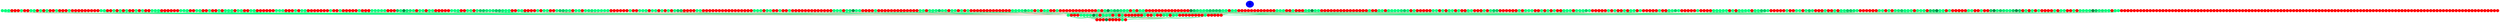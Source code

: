 graph {
	edge [bgcolor="purple:pink" color=yellow nodesep=0]
	graph [nodesep=0 ordering=out ranksep=0]
	I [label=3 color=blue height=0.2 style=filled width=0.2]
	x_0 [label="" color=springgreen fillcolor=springgreen height=0.2 style=filled width=0.2]
	x_1 [label="" color=springgreen fillcolor=springgreen height=0.2 style=filled width=0.2]
	x_2 [label="" color=springgreen fillcolor=springgreen height=0.2 style=filled width=0.2]
	x_3 [label="" color=red height=0.2 style=filled width=0.2]
	x_4 [label="" color=red height=0.2 style=filled width=0.2]
	x_5 [label="" color=red height=0.2 style=filled width=0.2]
	x_6 [label="" color=springgreen fillcolor=springgreen height=0.2 style=filled width=0.2]
	x_7 [label="" color=red height=0.2 style=filled width=0.2]
	x_8 [label="" color=red height=0.2 style=filled width=0.2]
	x_9 [label="" color=springgreen fillcolor=springgreen height=0.2 style=filled width=0.2]
	x_10 [label="" color=springgreen fillcolor=springgreen height=0.2 style=filled width=0.2]
	x_11 [label="" color=red height=0.2 style=filled width=0.2]
	x_12 [label="" color=springgreen fillcolor=springgreen height=0.2 style=filled width=0.2]
	x_13 [label="" color=red height=0.2 style=filled width=0.2]
	x_14 [label="" color=springgreen fillcolor=springgreen height=0.2 style=filled width=0.2]
	x_15 [label="" color=red height=0.2 style=filled width=0.2]
	x_16 [label="" color=red height=0.2 style=filled width=0.2]
	x_17 [label="" color=springgreen fillcolor=springgreen height=0.2 style=filled width=0.2]
	x_18 [label="" color=red height=0.2 style=filled width=0.2]
	x_19 [label="" color=red height=0.2 style=filled width=0.2]
	x_20 [label="" color=red height=0.2 style=filled width=0.2]
	x_21 [label="" color=springgreen fillcolor=springgreen height=0.2 style=filled width=0.2]
	x_22 [label="" color=red height=0.2 style=filled width=0.2]
	x_23 [label="" color=red height=0.2 style=filled width=0.2]
	x_24 [label="" color=red height=0.2 style=filled width=0.2]
	x_25 [label="" color=red height=0.2 style=filled width=0.2]
	x_26 [label="" color=red height=0.2 style=filled width=0.2]
	x_27 [label="" color=red height=0.2 style=filled width=0.2]
	x_28 [label="" color=red height=0.2 style=filled width=0.2]
	x_29 [label="" color=red height=0.2 style=filled width=0.2]
	x_30 [label="" color=red height=0.2 style=filled width=0.2]
	x_31 [label="" color=springgreen fillcolor=springgreen height=0.2 style=filled width=0.2]
	x_32 [label="" color=springgreen fillcolor=springgreen height=0.2 style=filled width=0.2]
	x_33 [label="" color=red height=0.2 style=filled width=0.2]
	x_34 [label="" color=red height=0.2 style=filled width=0.2]
	x_35 [label="" color=springgreen fillcolor=springgreen height=0.2 style=filled width=0.2]
	x_36 [label="" color=red height=0.2 style=filled width=0.2]
	x_37 [label="" color=springgreen fillcolor=springgreen height=0.2 style=filled width=0.2]
	x_38 [label="" color=red height=0.2 style=filled width=0.2]
	x_39 [label="" color=springgreen fillcolor=springgreen height=0.2 style=filled width=0.2]
	x_40 [label="" color=red height=0.2 style=filled width=0.2]
	x_41 [label="" color=red height=0.2 style=filled width=0.2]
	x_42 [label="" color=springgreen fillcolor=springgreen height=0.2 style=filled width=0.2]
	x_43 [label="" color=red height=0.2 style=filled width=0.2]
	x_44 [label="" color=springgreen fillcolor=springgreen height=0.2 style=filled width=0.2]
	x_45 [label="" color=red height=0.2 style=filled width=0.2]
	x_46 [label="" color=red height=0.2 style=filled width=0.2]
	x_47 [label="" color=springgreen fillcolor=springgreen height=0.2 style=filled width=0.2]
	x_48 [label="" color=springgreen fillcolor=springgreen height=0.2 style=filled width=0.2]
	x_49 [label="" color=springgreen fillcolor=springgreen height=0.2 style=filled width=0.2]
	x_50 [label="" color=red height=0.2 style=filled width=0.2]
	x_51 [label="" color=red height=0.2 style=filled width=0.2]
	x_52 [label="" color=red height=0.2 style=filled width=0.2]
	x_53 [label="" color=red height=0.2 style=filled width=0.2]
	x_54 [label="" color=red height=0.2 style=filled width=0.2]
	x_55 [label="" color=red height=0.2 style=filled width=0.2]
	x_56 [label="" color=springgreen fillcolor=springgreen height=0.2 style=filled width=0.2]
	x_57 [label="" color=springgreen fillcolor=springgreen height=0.2 style=filled width=0.2]
	x_58 [label="" color=springgreen fillcolor=springgreen height=0.2 style=filled width=0.2]
	x_59 [label="" color=red height=0.2 style=filled width=0.2]
	x_60 [label="" color=red height=0.2 style=filled width=0.2]
	x_61 [label="" color=springgreen fillcolor=springgreen height=0.2 style=filled width=0.2]
	x_62 [label="" color=springgreen fillcolor=springgreen height=0.2 style=filled width=0.2]
	x_63 [label="" color=red height=0.2 style=filled width=0.2]
	x_64 [label="" color=red height=0.2 style=filled width=0.2]
	x_65 [label="" color=springgreen fillcolor=springgreen height=0.2 style=filled width=0.2]
	x_66 [label="" color=red height=0.2 style=filled width=0.2]
	x_67 [label="" color=red height=0.2 style=filled width=0.2]
	x_68 [label="" color=springgreen fillcolor=springgreen height=0.2 style=filled width=0.2]
	x_69 [label="" color=red height=0.2 style=filled width=0.2]
	x_70 [label="" color=springgreen fillcolor=springgreen height=0.2 style=filled width=0.2]
	x_71 [label="" color=springgreen fillcolor=springgreen height=0.2 style=filled width=0.2]
	x_72 [label="" color=springgreen fillcolor=springgreen height=0.2 style=filled width=0.2]
	x_73 [label="" color=red height=0.2 style=filled width=0.2]
	x_74 [label="" color=springgreen fillcolor=springgreen height=0.2 style=filled width=0.2]
	x_75 [label="" color=springgreen fillcolor=springgreen height=0.2 style=filled width=0.2]
	x_76 [label="" color=red height=0.2 style=filled width=0.2]
	x_77 [label="" color=red height=0.2 style=filled width=0.2]
	x_78 [label="" color=springgreen fillcolor=springgreen height=0.2 style=filled width=0.2]
	x_79 [label="" color=springgreen fillcolor=springgreen height=0.2 style=filled width=0.2]
	x_80 [label="" color=red height=0.2 style=filled width=0.2]
	x_81 [label="" color=red height=0.2 style=filled width=0.2]
	x_82 [label="" color=red height=0.2 style=filled width=0.2]
	x_83 [label="" color=red height=0.2 style=filled width=0.2]
	x_84 [label="" color=red height=0.2 style=filled width=0.2]
	x_85 [label="" color=red height=0.2 style=filled width=0.2]
	x_86 [label="" color=springgreen fillcolor=springgreen height=0.2 style=filled width=0.2]
	x_87 [label="" color=springgreen fillcolor=springgreen height=0.2 style=filled width=0.2]
	x_88 [label="" color=springgreen fillcolor=springgreen height=0.2 style=filled width=0.2]
	x_89 [label="" color=red height=0.2 style=filled width=0.2]
	x_90 [label="" color=red height=0.2 style=filled width=0.2]
	x_91 [label="" color=red height=0.2 style=filled width=0.2]
	x_92 [label="" color=springgreen fillcolor=springgreen height=0.2 style=filled width=0.2]
	x_93 [label="" color=red height=0.2 style=filled width=0.2]
	x_94 [label="" color=springgreen fillcolor=springgreen height=0.2 style=filled width=0.2]
	x_95 [label="" color=springgreen fillcolor=springgreen height=0.2 style=filled width=0.2]
	x_96 [label="" color=red height=0.2 style=filled width=0.2]
	x_97 [label="" color=red height=0.2 style=filled width=0.2]
	x_98 [label="" color=red height=0.2 style=filled width=0.2]
	x_99 [label="" color=red height=0.2 style=filled width=0.2]
	x_100 [label="" color=red height=0.2 style=filled width=0.2]
	x_101 [label="" color=red height=0.2 style=filled width=0.2]
	x_102 [label="" color=red height=0.2 style=filled width=0.2]
	x_103 [label="" color=springgreen fillcolor=springgreen height=0.2 style=filled width=0.2]
	x_104 [label="" color=red height=0.2 style=filled width=0.2]
	x_105 [label="" color=red height=0.2 style=filled width=0.2]
	x_106 [label="" color=springgreen fillcolor=springgreen height=0.2 style=filled width=0.2]
	x_107 [label="" color=red height=0.2 style=filled width=0.2]
	x_108 [label="" color=red height=0.2 style=filled width=0.2]
	x_109 [label="" color=red height=0.2 style=filled width=0.2]
	x_110 [label="" color=red height=0.2 style=filled width=0.2]
	x_111 [label="" color=red height=0.2 style=filled width=0.2]
	x_112 [label="" color=springgreen fillcolor=springgreen height=0.2 style=filled width=0.2]
	x_113 [label="" color=red height=0.2 style=filled width=0.2]
	x_114 [label="" color=red height=0.2 style=filled width=0.2]
	x_115 [label="" color=red height=0.2 style=filled width=0.2]
	x_116 [label="" color=springgreen fillcolor=springgreen height=0.2 style=filled width=0.2]
	x_117 [label="" color=springgreen fillcolor=springgreen height=0.2 style=filled width=0.2]
	x_118 [label="" color=springgreen fillcolor=springgreen height=0.2 style=filled width=0.2]
	x_119 [label="" color=springgreen fillcolor=springgreen height=0.2 style=filled width=0.2]
	x_120 [label="" color=springgreen fillcolor=springgreen height=0.2 style=filled width=0.2]
	x_121 [label="" color=red height=0.2 style=filled width=0.2]
	x_122 [label="" color=red height=0.2 style=filled width=0.2]
	x_123 [label="" color=red height=0.2 style=filled width=0.2]
	x_124 [label="" color=springgreen3 fillcolor=springgreen3 height=0.2 style=filled width=0.2]
	x_125 [label="" color=springgreen1 fillcolor=springgreen1 height=0.2 style=filled width=0.2]
	x_126 [label="" color=springgreen4 fillcolor=springgreen4 height=0.2 style=filled width=0.2]
	x_127 [label="" color=springgreen2 fillcolor=springgreen2 height=0.2 style=filled width=0.2]
	x_128 [label="" color=springgreen2 fillcolor=springgreen2 height=0.2 style=filled width=0.2]
	x_129 [label="" color=springgreen fillcolor=springgreen height=0.2 style=filled width=0.2]
	x_130 [label="" color=red height=0.2 style=filled width=0.2]
	x_131 [label="" color=springgreen fillcolor=springgreen height=0.2 style=filled width=0.2]
	x_132 [label="" color=springgreen fillcolor=springgreen height=0.2 style=filled width=0.2]
	x_133 [label="" color=red height=0.2 style=filled width=0.2]
	x_134 [label="" color=springgreen fillcolor=springgreen height=0.2 style=filled width=0.2]
	x_135 [label="" color=springgreen fillcolor=springgreen height=0.2 style=filled width=0.2]
	x_136 [label="" color=red height=0.2 style=filled width=0.2]
	x_137 [label="" color=red height=0.2 style=filled width=0.2]
	x_138 [label="" color=red height=0.2 style=filled width=0.2]
	x_139 [label="" color=red height=0.2 style=filled width=0.2]
	x_140 [label="" color=red height=0.2 style=filled width=0.2]
	x_141 [label="" color=springgreen fillcolor=springgreen height=0.2 style=filled width=0.2]
	x_142 [label="" color=springgreen fillcolor=springgreen height=0.2 style=filled width=0.2]
	x_143 [label="" color=springgreen fillcolor=springgreen height=0.2 style=filled width=0.2]
	x_144 [label="" color=red height=0.2 style=filled width=0.2]
	x_145 [label="" color=red height=0.2 style=filled width=0.2]
	x_146 [label="" color=springgreen fillcolor=springgreen height=0.2 style=filled width=0.2]
	x_147 [label="" color=springgreen fillcolor=springgreen height=0.2 style=filled width=0.2]
	x_148 [label="" color=red height=0.2 style=filled width=0.2]
	x_149 [label="" color=springgreen1 fillcolor=springgreen1 height=0.2 style=filled width=0.2]
	x_150 [label="" color=springgreen3 fillcolor=springgreen3 height=0.2 style=filled width=0.2]
	x_151 [label="" color=springgreen3 fillcolor=springgreen3 height=0.2 style=filled width=0.2]
	x_152 [label="" color=springgreen2 fillcolor=springgreen2 height=0.2 style=filled width=0.2]
	x_153 [label="" color=springgreen fillcolor=springgreen height=0.2 style=filled width=0.2]
	x_154 [label="" color=springgreen2 fillcolor=springgreen2 height=0.2 style=filled width=0.2]
	x_155 [label="" color=springgreen3 fillcolor=springgreen3 height=0.2 style=filled width=0.2]
	x_156 [label="" color=springgreen3 fillcolor=springgreen3 height=0.2 style=filled width=0.2]
	x_157 [label="" color=springgreen2 fillcolor=springgreen2 height=0.2 style=filled width=0.2]
	x_158 [label="" color=springgreen fillcolor=springgreen height=0.2 style=filled width=0.2]
	x_159 [label="" color=springgreen fillcolor=springgreen height=0.2 style=filled width=0.2]
	x_160 [label="" color=red height=0.2 style=filled width=0.2]
	x_161 [label="" color=red height=0.2 style=filled width=0.2]
	x_162 [label="" color=springgreen fillcolor=springgreen height=0.2 style=filled width=0.2]
	x_163 [label="" color=springgreen fillcolor=springgreen height=0.2 style=filled width=0.2]
	x_164 [label="" color=red height=0.2 style=filled width=0.2]
	x_165 [label="" color=red height=0.2 style=filled width=0.2]
	x_166 [label="" color=red height=0.2 style=filled width=0.2]
	x_167 [label="" color=red height=0.2 style=filled width=0.2]
	x_168 [label="" color=springgreen fillcolor=springgreen height=0.2 style=filled width=0.2]
	x_169 [label="" color=red height=0.2 style=filled width=0.2]
	x_170 [label="" color=springgreen fillcolor=springgreen height=0.2 style=filled width=0.2]
	x_171 [label="" color=springgreen fillcolor=springgreen height=0.2 style=filled width=0.2]
	x_172 [label="" color=red height=0.2 style=filled width=0.2]
	x_173 [label="" color=red height=0.2 style=filled width=0.2]
	x_174 [label="" color=springgreen1 fillcolor=springgreen1 height=0.2 style=filled width=0.2]
	x_175 [label="" color=springgreen3 fillcolor=springgreen3 height=0.2 style=filled width=0.2]
	x_176 [label="" color=springgreen3 fillcolor=springgreen3 height=0.2 style=filled width=0.2]
	x_177 [label="" color=springgreen2 fillcolor=springgreen2 height=0.2 style=filled width=0.2]
	x_178 [label="" color=springgreen fillcolor=springgreen height=0.2 style=filled width=0.2]
	x_179 [label="" color=red height=0.2 style=filled width=0.2]
	x_180 [label="" color=springgreen fillcolor=springgreen height=0.2 style=filled width=0.2]
	x_181 [label="" color=springgreen fillcolor=springgreen height=0.2 style=filled width=0.2]
	x_182 [label="" color=red height=0.2 style=filled width=0.2]
	x_183 [label="" color=springgreen fillcolor=springgreen height=0.2 style=filled width=0.2]
	x_184 [label="" color=springgreen2 fillcolor=springgreen2 height=0.2 style=filled width=0.2]
	x_185 [label="" color=springgreen2 fillcolor=springgreen2 height=0.2 style=filled width=0.2]
	x_186 [label="" color=springgreen fillcolor=springgreen height=0.2 style=filled width=0.2]
	x_187 [label="" color=springgreen fillcolor=springgreen height=0.2 style=filled width=0.2]
	x_188 [label="" color=springgreen fillcolor=springgreen height=0.2 style=filled width=0.2]
	x_189 [label="" color=springgreen fillcolor=springgreen height=0.2 style=filled width=0.2]
	x_190 [label="" color=springgreen fillcolor=springgreen height=0.2 style=filled width=0.2]
	x_191 [label="" color=red height=0.2 style=filled width=0.2]
	x_192 [label="" color=red height=0.2 style=filled width=0.2]
	x_193 [label="" color=red height=0.2 style=filled width=0.2]
	x_194 [label="" color=red height=0.2 style=filled width=0.2]
	x_195 [label="" color=red height=0.2 style=filled width=0.2]
	x_196 [label="" color=red height=0.2 style=filled width=0.2]
	x_197 [label="" color=springgreen fillcolor=springgreen height=0.2 style=filled width=0.2]
	x_198 [label="" color=red height=0.2 style=filled width=0.2]
	x_199 [label="" color=red height=0.2 style=filled width=0.2]
	x_200 [label="" color=springgreen fillcolor=springgreen height=0.2 style=filled width=0.2]
	x_201 [label="" color=springgreen fillcolor=springgreen height=0.2 style=filled width=0.2]
	x_202 [label="" color=springgreen fillcolor=springgreen height=0.2 style=filled width=0.2]
	x_203 [label="" color=red height=0.2 style=filled width=0.2]
	x_204 [label="" color=springgreen fillcolor=springgreen height=0.2 style=filled width=0.2]
	x_205 [label="" color=springgreen fillcolor=springgreen height=0.2 style=filled width=0.2]
	x_206 [label="" color=red height=0.2 style=filled width=0.2]
	x_207 [label="" color=springgreen fillcolor=springgreen height=0.2 style=filled width=0.2]
	x_208 [label="" color=red height=0.2 style=filled width=0.2]
	x_209 [label="" color=springgreen fillcolor=springgreen height=0.2 style=filled width=0.2]
	x_210 [label="" color=red height=0.2 style=filled width=0.2]
	x_211 [label="" color=springgreen fillcolor=springgreen height=0.2 style=filled width=0.2]
	x_212 [label="" color=springgreen3 fillcolor=springgreen3 height=0.2 style=filled width=0.2]
	x_213 [label="" color=springgreen3 fillcolor=springgreen3 height=0.2 style=filled width=0.2]
	x_214 [label="" color=red height=0.2 style=filled width=0.2]
	x_215 [label="" color=red height=0.2 style=filled width=0.2]
	x_216 [label="" color=red height=0.2 style=filled width=0.2]
	x_217 [label="" color=red height=0.2 style=filled width=0.2]
	x_218 [label="" color=springgreen fillcolor=springgreen height=0.2 style=filled width=0.2]
	x_219 [label="" color=springgreen fillcolor=springgreen height=0.2 style=filled width=0.2]
	x_220 [label="" color=red height=0.2 style=filled width=0.2]
	x_221 [label="" color=red height=0.2 style=filled width=0.2]
	x_222 [label="" color=red height=0.2 style=filled width=0.2]
	x_223 [label="" color=red height=0.2 style=filled width=0.2]
	x_224 [label="" color=red height=0.2 style=filled width=0.2]
	x_225 [label="" color=red height=0.2 style=filled width=0.2]
	x_226 [label="" color=red height=0.2 style=filled width=0.2]
	x_227 [label="" color=red height=0.2 style=filled width=0.2]
	x_228 [label="" color=red height=0.2 style=filled width=0.2]
	x_229 [label="" color=red height=0.2 style=filled width=0.2]
	x_230 [label="" color=red height=0.2 style=filled width=0.2]
	x_231 [label="" color=red height=0.2 style=filled width=0.2]
	x_232 [label="" color=red height=0.2 style=filled width=0.2]
	x_233 [label="" color=red height=0.2 style=filled width=0.2]
	x_234 [label="" color=red height=0.2 style=filled width=0.2]
	x_235 [label="" color=red height=0.2 style=filled width=0.2]
	x_236 [label="" color=springgreen fillcolor=springgreen height=0.2 style=filled width=0.2]
	x_237 [label="" color=springgreen fillcolor=springgreen height=0.2 style=filled width=0.2]
	x_238 [label="" color=springgreen fillcolor=springgreen height=0.2 style=filled width=0.2]
	x_239 [label="" color=red height=0.2 style=filled width=0.2]
	x_240 [label="" color=springgreen2 fillcolor=springgreen2 height=0.2 style=filled width=0.2]
	x_241 [label="" color=springgreen1 fillcolor=springgreen1 height=0.2 style=filled width=0.2]
	x_242 [label="" color=red height=0.2 style=filled width=0.2]
	x_243 [label="" color=red height=0.2 style=filled width=0.2]
	x_244 [label="" color=springgreen fillcolor=springgreen height=0.2 style=filled width=0.2]
	x_245 [label="" color=red height=0.2 style=filled width=0.2]
	x_246 [label="" color=red height=0.2 style=filled width=0.2]
	x_247 [label="" color=springgreen fillcolor=springgreen height=0.2 style=filled width=0.2]
	x_248 [label="" color=red height=0.2 style=filled width=0.2]
	x_249 [label="" color=red height=0.2 style=filled width=0.2]
	x_250 [label="" color=red height=0.2 style=filled width=0.2]
	x_251 [label="" color=red height=0.2 style=filled width=0.2]
	x_252 [label="" color=red height=0.2 style=filled width=0.2]
	x_253 [label="" color=red height=0.2 style=filled width=0.2]
	x_254 [label="" color=red height=0.2 style=filled width=0.2]
	x_255 [label="" color=red height=0.2 style=filled width=0.2]
	x_256 [label="" color=red height=0.2 style=filled width=0.2]
	x_257 [label="" color=red height=0.2 style=filled width=0.2]
	x_258 [label="" color=red height=0.2 style=filled width=0.2]
	x_259 [label="" color=red height=0.2 style=filled width=0.2]
	x_260 [label="" color=red height=0.2 style=filled width=0.2]
	x_261 [label="" color=springgreen fillcolor=springgreen height=0.2 style=filled width=0.2]
	x_262 [label="" color=springgreen fillcolor=springgreen height=0.2 style=filled width=0.2]
	x_263 [label="" color=springgreen fillcolor=springgreen height=0.2 style=filled width=0.2]
	x_264 [label="" color=red height=0.2 style=filled width=0.2]
	x_265 [label="" color=springgreen fillcolor=springgreen height=0.2 style=filled width=0.2]
	x_266 [label="" color=springgreen2 fillcolor=springgreen2 height=0.2 style=filled width=0.2]
	x_267 [label="" color=springgreen4 fillcolor=springgreen4 height=0.2 style=filled width=0.2]
	x_268 [label="" color=springgreen1 fillcolor=springgreen1 height=0.2 style=filled width=0.2]
	x_269 [label="" color=springgreen fillcolor=springgreen height=0.2 style=filled width=0.2]
	x_270 [label="" color=red height=0.2 style=filled width=0.2]
	x_271 [label="" color=red height=0.2 style=filled width=0.2]
	x_272 [label="" color=red height=0.2 style=filled width=0.2]
	x_273 [label="" color=red height=0.2 style=filled width=0.2]
	x_274 [label="" color=springgreen fillcolor=springgreen height=0.2 style=filled width=0.2]
	x_275 [label="" color=red height=0.2 style=filled width=0.2]
	x_276 [label="" color=red height=0.2 style=filled width=0.2]
	x_277 [label="" color=red height=0.2 style=filled width=0.2]
	x_278 [label="" color=red height=0.2 style=filled width=0.2]
	x_279 [label="" color=red height=0.2 style=filled width=0.2]
	x_280 [label="" color=red height=0.2 style=filled width=0.2]
	x_281 [label="" color=red height=0.2 style=filled width=0.2]
	x_282 [label="" color=red height=0.2 style=filled width=0.2]
	x_283 [label="" color=red height=0.2 style=filled width=0.2]
	x_284 [label="" color=red height=0.2 style=filled width=0.2]
	x_285 [label="" color=red height=0.2 style=filled width=0.2]
	x_286 [label="" color=red height=0.2 style=filled width=0.2]
	x_287 [label="" color=red height=0.2 style=filled width=0.2]
	x_288 [label="" color=springgreen fillcolor=springgreen height=0.2 style=filled width=0.2]
	x_289 [label="" color=springgreen fillcolor=springgreen height=0.2 style=filled width=0.2]
	x_290 [label="" color=red height=0.2 style=filled width=0.2]
	x_291 [label="" color=springgreen fillcolor=springgreen height=0.2 style=filled width=0.2]
	x_292 [label="" color=springgreen fillcolor=springgreen height=0.2 style=filled width=0.2]
	x_293 [label="" color=springgreen fillcolor=springgreen height=0.2 style=filled width=0.2]
	x_294 [label="" color=springgreen3 fillcolor=springgreen3 height=0.2 style=filled width=0.2]
	x_295 [label="" color=springgreen1 fillcolor=springgreen1 height=0.2 style=filled width=0.2]
	x_296 [label="" color=springgreen fillcolor=springgreen height=0.2 style=filled width=0.2]
	x_297 [label="" color=red height=0.2 style=filled width=0.2]
	x_298 [label="" color=springgreen fillcolor=springgreen height=0.2 style=filled width=0.2]
	x_299 [label="" color=springgreen fillcolor=springgreen height=0.2 style=filled width=0.2]
	x_300 [label="" color=red height=0.2 style=filled width=0.2]
	x_301 [label="" color=springgreen fillcolor=springgreen height=0.2 style=filled width=0.2]
	x_302 [label="" color=red height=0.2 style=filled width=0.2]
	x_303 [label="" color=springgreen fillcolor=springgreen height=0.2 style=filled width=0.2]
	x_304 [label="" color=red height=0.2 style=filled width=0.2]
	x_305 [label="" color=red height=0.2 style=filled width=0.2]
	x_306 [label="" color=red height=0.2 style=filled width=0.2]
	x_307 [label="" color=red height=0.2 style=filled width=0.2]
	x_308 [label="" color=red height=0.2 style=filled width=0.2]
	x_309 [label="" color=red height=0.2 style=filled width=0.2]
	x_310 [label="" color=red height=0.2 style=filled width=0.2]
	x_311 [label="" color=red height=0.2 style=filled width=0.2]
	x_312 [label="" color=red height=0.2 style=filled width=0.2]
	x_313 [label="" color=red height=0.2 style=filled width=0.2]
	x_314 [label="" color=red height=0.2 style=filled width=0.2]
	x_315 [label="" color=red height=0.2 style=filled width=0.2]
	x_316 [label="" color=red height=0.2 style=filled width=0.2]
	x_317 [label="" color=springgreen fillcolor=springgreen height=0.2 style=filled width=0.2]
	x_318 [label="" color=springgreen fillcolor=springgreen height=0.2 style=filled width=0.2]
	x_319 [label="" color=springgreen1 fillcolor=springgreen1 height=0.2 style=filled width=0.2]
	x_320 [label="" color=springgreen1 fillcolor=springgreen1 height=0.2 style=filled width=0.2]
	x_321 [label="" color=springgreen3 fillcolor=springgreen3 height=0.2 style=filled width=0.2]
	x_322 [label="" color=springgreen fillcolor=springgreen height=0.2 style=filled width=0.2]
	x_323 [label="" color=springgreen fillcolor=springgreen height=0.2 style=filled width=0.2]
	x_324 [label="" color=red height=0.2 style=filled width=0.2]
	x_325 [label="" color=springgreen fillcolor=springgreen height=0.2 style=filled width=0.2]
	x_326 [label="" color=red height=0.2 style=filled width=0.2]
	x_327 [label="" color=springgreen fillcolor=springgreen height=0.2 style=filled width=0.2]
	x_328 [label="" color=springgreen fillcolor=springgreen height=0.2 style=filled width=0.2]
	x_329 [label="" color=red height=0.2 style=filled width=0.2]
	x_330 [label="" color=red height=0.2 style=filled width=0.2]
	x_331 [label="" color=springgreen fillcolor=springgreen height=0.2 style=filled width=0.2]
	x_332 [label="" color=red height=0.2 style=filled width=0.2]
	x_333 [label="" color=red height=0.2 style=filled width=0.2]
	x_334 [label="" color=red height=0.2 style=filled width=0.2]
	x_335 [label="" color=red height=0.2 style=filled width=0.2]
	x_336 [label="" color=red height=0.2 style=filled width=0.2]
	x_337 [label="" color=red height=0.2 style=filled width=0.2]
	x_338 [label="" color=red height=0.2 style=filled width=0.2]
	x_339 [label="" color=red height=0.2 style=filled width=0.2]
	x_340 [label="" color=red height=0.2 style=filled width=0.2]
	x_341 [label="" color=red height=0.2 style=filled width=0.2]
	x_342 [label="" color=red height=0.2 style=filled width=0.2]
	x_343 [label="" color=red height=0.2 style=filled width=0.2]
	x_344 [label="" color=springgreen fillcolor=springgreen height=0.2 style=filled width=0.2]
	x_345 [label="" color=red height=0.2 style=filled width=0.2]
	x_346 [label="" color=springgreen1 fillcolor=springgreen1 height=0.2 style=filled width=0.2]
	x_347 [label="" color=springgreen4 fillcolor=springgreen4 height=0.2 style=filled width=0.2]
	x_348 [label="" color=springgreen1 fillcolor=springgreen1 height=0.2 style=filled width=0.2]
	x_349 [label="" color=springgreen3 fillcolor=springgreen3 height=0.2 style=filled width=0.2]
	x_350 [label="" color=springgreen3 fillcolor=springgreen3 height=0.2 style=filled width=0.2]
	x_351 [label="" color=springgreen2 fillcolor=springgreen2 height=0.2 style=filled width=0.2]
	x_352 [label="" color=springgreen2 fillcolor=springgreen2 height=0.2 style=filled width=0.2]
	x_353 [label="" color=springgreen1 fillcolor=springgreen1 height=0.2 style=filled width=0.2]
	x_354 [label="" color=red height=0.2 style=filled width=0.2]
	x_355 [label="" color=springgreen fillcolor=springgreen height=0.2 style=filled width=0.2]
	x_356 [label="" color=red height=0.2 style=filled width=0.2]
	x_357 [label="" color=springgreen fillcolor=springgreen height=0.2 style=filled width=0.2]
	x_358 [label="" color=springgreen fillcolor=springgreen height=0.2 style=filled width=0.2]
	x_359 [label="" color=red height=0.2 style=filled width=0.2]
	x_360 [label="" color=red height=0.2 style=filled width=0.2]
	x_361 [label="" color=red height=0.2 style=filled width=0.2]
	x_362 [label="" color=red height=0.2 style=filled width=0.2]
	x_363 [label="" color=red height=0.2 style=filled width=0.2]
	x_364 [label="" color=red height=0.2 style=filled width=0.2]
	x_365 [label="" color=red height=0.2 style=filled width=0.2]
	x_366 [label="" color=red height=0.2 style=filled width=0.2]
	x_367 [label="" color=red height=0.2 style=filled width=0.2]
	x_368 [label="" color=red height=0.2 style=filled width=0.2]
	x_369 [label="" color=red height=0.2 style=filled width=0.2]
	x_370 [label="" color=red height=0.2 style=filled width=0.2]
	x_371 [label="" color=red height=0.2 style=filled width=0.2]
	x_372 [label="" color=red height=0.2 style=filled width=0.2]
	x_373 [label="" color=springgreen4 fillcolor=springgreen4 height=0.2 style=filled width=0.2]
	x_374 [label="" color=springgreen3 fillcolor=springgreen3 height=0.2 style=filled width=0.2]
	x_375 [label="" color=springgreen2 fillcolor=springgreen2 height=0.2 style=filled width=0.2]
	x_376 [label="" color=springgreen1 fillcolor=springgreen1 height=0.2 style=filled width=0.2]
	x_377 [label="" color=springgreen fillcolor=springgreen height=0.2 style=filled width=0.2]
	x_378 [label="" color=springgreen2 fillcolor=springgreen2 height=0.2 style=filled width=0.2]
	x_379 [label="" color=springgreen3 fillcolor=springgreen3 height=0.2 style=filled width=0.2]
	x_380 [label="" color=springgreen3 fillcolor=springgreen3 height=0.2 style=filled width=0.2]
	x_381 [label="" color=springgreen3 fillcolor=springgreen3 height=0.2 style=filled width=0.2]
	x_382 [label="" color=springgreen3 fillcolor=springgreen3 height=0.2 style=filled width=0.2]
	x_383 [label="" color=springgreen fillcolor=springgreen height=0.2 style=filled width=0.2]
	x_384 [label="" color=springgreen fillcolor=springgreen height=0.2 style=filled width=0.2]
	x_385 [label="" color=red height=0.2 style=filled width=0.2]
	x_386 [label="" color=springgreen fillcolor=springgreen height=0.2 style=filled width=0.2]
	x_387 [label="" color=springgreen fillcolor=springgreen height=0.2 style=filled width=0.2]
	x_388 [label="" color=red height=0.2 style=filled width=0.2]
	x_389 [label="" color=red height=0.2 style=filled width=0.2]
	x_390 [label="" color=red height=0.2 style=filled width=0.2]
	x_391 [label="" color=red height=0.2 style=filled width=0.2]
	x_392 [label="" color=red height=0.2 style=filled width=0.2]
	x_393 [label="" color=red height=0.2 style=filled width=0.2]
	x_394 [label="" color=red height=0.2 style=filled width=0.2]
	x_395 [label="" color=red height=0.2 style=filled width=0.2]
	x_396 [label="" color=red height=0.2 style=filled width=0.2]
	x_397 [label="" color=red height=0.2 style=filled width=0.2]
	x_398 [label="" color=red height=0.2 style=filled width=0.2]
	x_399 [label="" color=red height=0.2 style=filled width=0.2]
	x_400 [label="" color=springgreen fillcolor=springgreen height=0.2 style=filled width=0.2]
	x_401 [label="" color=springgreen1 fillcolor=springgreen1 height=0.2 style=filled width=0.2]
	x_402 [label="" color=springgreen fillcolor=springgreen height=0.2 style=filled width=0.2]
	x_403 [label="" color=red height=0.2 style=filled width=0.2]
	x_404 [label="" color=red height=0.2 style=filled width=0.2]
	x_405 [label="" color=springgreen fillcolor=springgreen height=0.2 style=filled width=0.2]
	x_406 [label="" color=red height=0.2 style=filled width=0.2]
	x_407 [label="" color=red height=0.2 style=filled width=0.2]
	x_408 [label="" color=red height=0.2 style=filled width=0.2]
	x_409 [label="" color=springgreen1 fillcolor=springgreen1 height=0.2 style=filled width=0.2]
	x_410 [label="" color=springgreen2 fillcolor=springgreen2 height=0.2 style=filled width=0.2]
	x_411 [label="" color=springgreen4 fillcolor=springgreen4 height=0.2 style=filled width=0.2]
	x_412 [label="" color=springgreen fillcolor=springgreen height=0.2 style=filled width=0.2]
	x_413 [label="" color=springgreen fillcolor=springgreen height=0.2 style=filled width=0.2]
	x_414 [label="" color=red height=0.2 style=filled width=0.2]
	x_415 [label="" color=red height=0.2 style=filled width=0.2]
	x_416 [label="" color=red height=0.2 style=filled width=0.2]
	x_417 [label="" color=red height=0.2 style=filled width=0.2]
	x_418 [label="" color=red height=0.2 style=filled width=0.2]
	x_419 [label="" color=red height=0.2 style=filled width=0.2]
	x_420 [label="" color=red height=0.2 style=filled width=0.2]
	x_421 [label="" color=red height=0.2 style=filled width=0.2]
	x_422 [label="" color=red height=0.2 style=filled width=0.2]
	x_423 [label="" color=red height=0.2 style=filled width=0.2]
	x_424 [label="" color=red height=0.2 style=filled width=0.2]
	x_425 [label="" color=red height=0.2 style=filled width=0.2]
	x_426 [label="" color=red height=0.2 style=filled width=0.2]
	x_427 [label="" color=red height=0.2 style=filled width=0.2]
	x_428 [label="" color=red height=0.2 style=filled width=0.2]
	x_429 [label="" color=springgreen fillcolor=springgreen height=0.2 style=filled width=0.2]
	x_430 [label="" color=red height=0.2 style=filled width=0.2]
	x_431 [label="" color=red height=0.2 style=filled width=0.2]
	x_432 [label="" color=springgreen fillcolor=springgreen height=0.2 style=filled width=0.2]
	x_433 [label="" color=springgreen fillcolor=springgreen height=0.2 style=filled width=0.2]
	x_434 [label="" color=red height=0.2 style=filled width=0.2]
	x_435 [label="" color=springgreen fillcolor=springgreen height=0.2 style=filled width=0.2]
	x_436 [label="" color=springgreen fillcolor=springgreen height=0.2 style=filled width=0.2]
	x_437 [label="" color=springgreen fillcolor=springgreen height=0.2 style=filled width=0.2]
	x_438 [label="" color=springgreen fillcolor=springgreen height=0.2 style=filled width=0.2]
	x_439 [label="" color=springgreen2 fillcolor=springgreen2 height=0.2 style=filled width=0.2]
	x_440 [label="" color=springgreen3 fillcolor=springgreen3 height=0.2 style=filled width=0.2]
	x_441 [label="" color=springgreen fillcolor=springgreen height=0.2 style=filled width=0.2]
	x_442 [label="" color=red height=0.2 style=filled width=0.2]
	x_443 [label="" color=springgreen fillcolor=springgreen height=0.2 style=filled width=0.2]
	x_444 [label="" color=red height=0.2 style=filled width=0.2]
	x_445 [label="" color=red height=0.2 style=filled width=0.2]
	x_446 [label="" color=red height=0.2 style=filled width=0.2]
	x_447 [label="" color=red height=0.2 style=filled width=0.2]
	x_448 [label="" color=red height=0.2 style=filled width=0.2]
	x_449 [label="" color=springgreen fillcolor=springgreen height=0.2 style=filled width=0.2]
	x_450 [label="" color=springgreen fillcolor=springgreen height=0.2 style=filled width=0.2]
	x_451 [label="" color=red height=0.2 style=filled width=0.2]
	x_452 [label="" color=springgreen fillcolor=springgreen height=0.2 style=filled width=0.2]
	x_453 [label="" color=red height=0.2 style=filled width=0.2]
	x_454 [label="" color=springgreen fillcolor=springgreen height=0.2 style=filled width=0.2]
	x_455 [label="" color=springgreen fillcolor=springgreen height=0.2 style=filled width=0.2]
	x_456 [label="" color=red height=0.2 style=filled width=0.2]
	x_457 [label="" color=springgreen fillcolor=springgreen height=0.2 style=filled width=0.2]
	x_458 [label="" color=red height=0.2 style=filled width=0.2]
	x_459 [label="" color=red height=0.2 style=filled width=0.2]
	x_460 [label="" color=springgreen fillcolor=springgreen height=0.2 style=filled width=0.2]
	x_461 [label="" color=springgreen fillcolor=springgreen height=0.2 style=filled width=0.2]
	x_462 [label="" color=red height=0.2 style=filled width=0.2]
	x_463 [label="" color=red height=0.2 style=filled width=0.2]
	x_464 [label="" color=red height=0.2 style=filled width=0.2]
	x_465 [label="" color=springgreen fillcolor=springgreen height=0.2 style=filled width=0.2]
	x_466 [label="" color=red height=0.2 style=filled width=0.2]
	x_467 [label="" color=springgreen fillcolor=springgreen height=0.2 style=filled width=0.2]
	x_468 [label="" color=springgreen3 fillcolor=springgreen3 height=0.2 style=filled width=0.2]
	x_469 [label="" color=springgreen3 fillcolor=springgreen3 height=0.2 style=filled width=0.2]
	x_470 [label="" color=red height=0.2 style=filled width=0.2]
	x_471 [label="" color=red height=0.2 style=filled width=0.2]
	x_472 [label="" color=red height=0.2 style=filled width=0.2]
	x_473 [label="" color=red height=0.2 style=filled width=0.2]
	x_474 [label="" color=red height=0.2 style=filled width=0.2]
	x_475 [label="" color=red height=0.2 style=filled width=0.2]
	x_476 [label="" color=springgreen fillcolor=springgreen height=0.2 style=filled width=0.2]
	x_477 [label="" color=red height=0.2 style=filled width=0.2]
	x_478 [label="" color=springgreen fillcolor=springgreen height=0.2 style=filled width=0.2]
	x_479 [label="" color=springgreen fillcolor=springgreen height=0.2 style=filled width=0.2]
	x_480 [label="" color=springgreen fillcolor=springgreen height=0.2 style=filled width=0.2]
	x_481 [label="" color=red height=0.2 style=filled width=0.2]
	x_482 [label="" color=red height=0.2 style=filled width=0.2]
	x_483 [label="" color=springgreen fillcolor=springgreen height=0.2 style=filled width=0.2]
	x_484 [label="" color=red height=0.2 style=filled width=0.2]
	x_485 [label="" color=springgreen fillcolor=springgreen height=0.2 style=filled width=0.2]
	x_486 [label="" color=red height=0.2 style=filled width=0.2]
	x_487 [label="" color=springgreen fillcolor=springgreen height=0.2 style=filled width=0.2]
	x_488 [label="" color=red height=0.2 style=filled width=0.2]
	x_489 [label="" color=red height=0.2 style=filled width=0.2]
	x_490 [label="" color=springgreen fillcolor=springgreen height=0.2 style=filled width=0.2]
	x_491 [label="" color=springgreen fillcolor=springgreen height=0.2 style=filled width=0.2]
	x_492 [label="" color=springgreen fillcolor=springgreen height=0.2 style=filled width=0.2]
	x_493 [label="" color=red height=0.2 style=filled width=0.2]
	x_494 [label="" color=springgreen fillcolor=springgreen height=0.2 style=filled width=0.2]
	x_495 [label="" color=springgreen fillcolor=springgreen height=0.2 style=filled width=0.2]
	x_496 [label="" color=springgreen1 fillcolor=springgreen1 height=0.2 style=filled width=0.2]
	x_497 [label="" color=springgreen3 fillcolor=springgreen3 height=0.2 style=filled width=0.2]
	x_498 [label="" color=springgreen fillcolor=springgreen height=0.2 style=filled width=0.2]
	x_499 [label="" color=red height=0.2 style=filled width=0.2]
	x_500 [label="" color=red height=0.2 style=filled width=0.2]
	x_501 [label="" color=red height=0.2 style=filled width=0.2]
	x_502 [label="" color=red height=0.2 style=filled width=0.2]
	x_503 [label="" color=red height=0.2 style=filled width=0.2]
	x_504 [label="" color=springgreen fillcolor=springgreen height=0.2 style=filled width=0.2]
	x_505 [label="" color=red height=0.2 style=filled width=0.2]
	x_506 [label="" color=springgreen fillcolor=springgreen height=0.2 style=filled width=0.2]
	x_507 [label="" color=red height=0.2 style=filled width=0.2]
	x_508 [label="" color=red height=0.2 style=filled width=0.2]
	x_509 [label="" color=springgreen fillcolor=springgreen height=0.2 style=filled width=0.2]
	x_510 [label="" color=red height=0.2 style=filled width=0.2]
	x_511 [label="" color=springgreen fillcolor=springgreen height=0.2 style=filled width=0.2]
	x_512 [label="" color=springgreen fillcolor=springgreen height=0.2 style=filled width=0.2]
	x_513 [label="" color=red height=0.2 style=filled width=0.2]
	x_514 [label="" color=springgreen fillcolor=springgreen height=0.2 style=filled width=0.2]
	x_515 [label="" color=red height=0.2 style=filled width=0.2]
	x_516 [label="" color=red height=0.2 style=filled width=0.2]
	x_517 [label="" color=red height=0.2 style=filled width=0.2]
	x_518 [label="" color=red height=0.2 style=filled width=0.2]
	x_519 [label="" color=red height=0.2 style=filled width=0.2]
	x_520 [label="" color=springgreen fillcolor=springgreen height=0.2 style=filled width=0.2]
	x_521 [label="" color=red height=0.2 style=filled width=0.2]
	x_522 [label="" color=red height=0.2 style=filled width=0.2]
	x_523 [label="" color=springgreen fillcolor=springgreen height=0.2 style=filled width=0.2]
	x_524 [label="" color=springgreen fillcolor=springgreen height=0.2 style=filled width=0.2]
	x_525 [label="" color=springgreen3 fillcolor=springgreen3 height=0.2 style=filled width=0.2]
	x_526 [label="" color=springgreen fillcolor=springgreen height=0.2 style=filled width=0.2]
	x_527 [label="" color=red height=0.2 style=filled width=0.2]
	x_528 [label="" color=red height=0.2 style=filled width=0.2]
	x_529 [label="" color=red height=0.2 style=filled width=0.2]
	x_530 [label="" color=red height=0.2 style=filled width=0.2]
	x_531 [label="" color=red height=0.2 style=filled width=0.2]
	x_532 [label="" color=springgreen fillcolor=springgreen height=0.2 style=filled width=0.2]
	x_533 [label="" color=red height=0.2 style=filled width=0.2]
	x_534 [label="" color=red height=0.2 style=filled width=0.2]
	x_535 [label="" color=red height=0.2 style=filled width=0.2]
	x_536 [label="" color=red height=0.2 style=filled width=0.2]
	x_537 [label="" color=springgreen fillcolor=springgreen height=0.2 style=filled width=0.2]
	x_538 [label="" color=springgreen fillcolor=springgreen height=0.2 style=filled width=0.2]
	x_539 [label="" color=springgreen1 fillcolor=springgreen1 height=0.2 style=filled width=0.2]
	x_540 [label="" color=springgreen fillcolor=springgreen height=0.2 style=filled width=0.2]
	x_541 [label="" color=springgreen fillcolor=springgreen height=0.2 style=filled width=0.2]
	x_542 [label="" color=red height=0.2 style=filled width=0.2]
	x_543 [label="" color=springgreen fillcolor=springgreen height=0.2 style=filled width=0.2]
	x_544 [label="" color=red height=0.2 style=filled width=0.2]
	x_545 [label="" color=springgreen fillcolor=springgreen height=0.2 style=filled width=0.2]
	x_546 [label="" color=springgreen fillcolor=springgreen height=0.2 style=filled width=0.2]
	x_547 [label="" color=springgreen fillcolor=springgreen height=0.2 style=filled width=0.2]
	x_548 [label="" color=springgreen fillcolor=springgreen height=0.2 style=filled width=0.2]
	x_549 [label="" color=red height=0.2 style=filled width=0.2]
	x_550 [label="" color=springgreen fillcolor=springgreen height=0.2 style=filled width=0.2]
	x_551 [label="" color=springgreen fillcolor=springgreen height=0.2 style=filled width=0.2]
	x_552 [label="" color=springgreen3 fillcolor=springgreen3 height=0.2 style=filled width=0.2]
	x_553 [label="" color=springgreen3 fillcolor=springgreen3 height=0.2 style=filled width=0.2]
	x_554 [label="" color=springgreen fillcolor=springgreen height=0.2 style=filled width=0.2]
	x_555 [label="" color=red height=0.2 style=filled width=0.2]
	x_556 [label="" color=red height=0.2 style=filled width=0.2]
	x_557 [label="" color=red height=0.2 style=filled width=0.2]
	x_558 [label="" color=red height=0.2 style=filled width=0.2]
	x_559 [label="" color=red height=0.2 style=filled width=0.2]
	x_560 [label="" color=springgreen fillcolor=springgreen height=0.2 style=filled width=0.2]
	x_561 [label="" color=red height=0.2 style=filled width=0.2]
	x_562 [label="" color=red height=0.2 style=filled width=0.2]
	x_563 [label="" color=springgreen fillcolor=springgreen height=0.2 style=filled width=0.2]
	x_564 [label="" color=springgreen fillcolor=springgreen height=0.2 style=filled width=0.2]
	x_565 [label="" color=red height=0.2 style=filled width=0.2]
	x_566 [label="" color=springgreen fillcolor=springgreen height=0.2 style=filled width=0.2]
	x_567 [label="" color=springgreen3 fillcolor=springgreen3 height=0.2 style=filled width=0.2]
	x_568 [label="" color=springgreen2 fillcolor=springgreen2 height=0.2 style=filled width=0.2]
	x_569 [label="" color=red height=0.2 style=filled width=0.2]
	x_570 [label="" color=red height=0.2 style=filled width=0.2]
	x_571 [label="" color=red height=0.2 style=filled width=0.2]
	x_572 [label="" color=springgreen fillcolor=springgreen height=0.2 style=filled width=0.2]
	x_573 [label="" color=red height=0.2 style=filled width=0.2]
	x_574 [label="" color=red height=0.2 style=filled width=0.2]
	x_575 [label="" color=springgreen fillcolor=springgreen height=0.2 style=filled width=0.2]
	x_576 [label="" color=red height=0.2 style=filled width=0.2]
	x_577 [label="" color=springgreen fillcolor=springgreen height=0.2 style=filled width=0.2]
	x_578 [label="" color=springgreen1 fillcolor=springgreen1 height=0.2 style=filled width=0.2]
	x_579 [label="" color=springgreen3 fillcolor=springgreen3 height=0.2 style=filled width=0.2]
	x_580 [label="" color=springgreen3 fillcolor=springgreen3 height=0.2 style=filled width=0.2]
	x_581 [label="" color=springgreen2 fillcolor=springgreen2 height=0.2 style=filled width=0.2]
	x_582 [label="" color=springgreen fillcolor=springgreen height=0.2 style=filled width=0.2]
	x_583 [label="" color=red height=0.2 style=filled width=0.2]
	x_584 [label="" color=red height=0.2 style=filled width=0.2]
	x_585 [label="" color=red height=0.2 style=filled width=0.2]
	x_586 [label="" color=red height=0.2 style=filled width=0.2]
	x_587 [label="" color=red height=0.2 style=filled width=0.2]
	x_588 [label="" color=red height=0.2 style=filled width=0.2]
	x_589 [label="" color=springgreen fillcolor=springgreen height=0.2 style=filled width=0.2]
	x_590 [label="" color=springgreen fillcolor=springgreen height=0.2 style=filled width=0.2]
	x_591 [label="" color=red height=0.2 style=filled width=0.2]
	x_592 [label="" color=springgreen fillcolor=springgreen height=0.2 style=filled width=0.2]
	x_593 [label="" color=red height=0.2 style=filled width=0.2]
	x_594 [label="" color=springgreen fillcolor=springgreen height=0.2 style=filled width=0.2]
	x_595 [label="" color=springgreen2 fillcolor=springgreen2 height=0.2 style=filled width=0.2]
	x_596 [label="" color=springgreen3 fillcolor=springgreen3 height=0.2 style=filled width=0.2]
	x_597 [label="" color=springgreen1 fillcolor=springgreen1 height=0.2 style=filled width=0.2]
	x_598 [label="" color=springgreen fillcolor=springgreen height=0.2 style=filled width=0.2]
	x_599 [label="" color=springgreen fillcolor=springgreen height=0.2 style=filled width=0.2]
	x_600 [label="" color=red height=0.2 style=filled width=0.2]
	x_601 [label="" color=springgreen fillcolor=springgreen height=0.2 style=filled width=0.2]
	x_602 [label="" color=springgreen fillcolor=springgreen height=0.2 style=filled width=0.2]
	x_603 [label="" color=springgreen fillcolor=springgreen height=0.2 style=filled width=0.2]
	x_604 [label="" color=red height=0.2 style=filled width=0.2]
	x_605 [label="" color=springgreen3 fillcolor=springgreen3 height=0.2 style=filled width=0.2]
	x_606 [label="" color=springgreen3 fillcolor=springgreen3 height=0.2 style=filled width=0.2]
	x_607 [label="" color=springgreen4 fillcolor=springgreen4 height=0.2 style=filled width=0.2]
	x_608 [label="" color=springgreen1 fillcolor=springgreen1 height=0.2 style=filled width=0.2]
	x_609 [label="" color=springgreen fillcolor=springgreen height=0.2 style=filled width=0.2]
	x_610 [label="" color=red height=0.2 style=filled width=0.2]
	x_611 [label="" color=springgreen fillcolor=springgreen height=0.2 style=filled width=0.2]
	x_612 [label="" color=red height=0.2 style=filled width=0.2]
	x_613 [label="" color=red height=0.2 style=filled width=0.2]
	x_614 [label="" color=red height=0.2 style=filled width=0.2]
	x_615 [label="" color=red height=0.2 style=filled width=0.2]
	x_616 [label="" color=red height=0.2 style=filled width=0.2]
	x_617 [label="" color=springgreen fillcolor=springgreen height=0.2 style=filled width=0.2]
	x_618 [label="" color=springgreen fillcolor=springgreen height=0.2 style=filled width=0.2]
	x_619 [label="" color=red height=0.2 style=filled width=0.2]
	x_620 [label="" color=red height=0.2 style=filled width=0.2]
	x_621 [label="" color=springgreen fillcolor=springgreen height=0.2 style=filled width=0.2]
	x_622 [label="" color=red height=0.2 style=filled width=0.2]
	x_623 [label="" color=red height=0.2 style=filled width=0.2]
	x_624 [label="" color=springgreen3 fillcolor=springgreen3 height=0.2 style=filled width=0.2]
	x_625 [label="" color=springgreen4 fillcolor=springgreen4 height=0.2 style=filled width=0.2]
	x_626 [label="" color=springgreen1 fillcolor=springgreen1 height=0.2 style=filled width=0.2]
	x_627 [label="" color=springgreen3 fillcolor=springgreen3 height=0.2 style=filled width=0.2]
	x_628 [label="" color=springgreen2 fillcolor=springgreen2 height=0.2 style=filled width=0.2]
	x_629 [label="" color=springgreen1 fillcolor=springgreen1 height=0.2 style=filled width=0.2]
	x_630 [label="" color=springgreen1 fillcolor=springgreen1 height=0.2 style=filled width=0.2]
	x_631 [label="" color=springgreen3 fillcolor=springgreen3 height=0.2 style=filled width=0.2]
	x_632 [label="" color=springgreen4 fillcolor=springgreen4 height=0.2 style=filled width=0.2]
	x_633 [label="" color=springgreen3 fillcolor=springgreen3 height=0.2 style=filled width=0.2]
	x_634 [label="" color=red height=0.2 style=filled width=0.2]
	x_635 [label="" color=springgreen fillcolor=springgreen height=0.2 style=filled width=0.2]
	x_636 [label="" color=red height=0.2 style=filled width=0.2]
	x_637 [label="" color=springgreen fillcolor=springgreen height=0.2 style=filled width=0.2]
	x_638 [label="" color=red height=0.2 style=filled width=0.2]
	x_639 [label="" color=springgreen fillcolor=springgreen height=0.2 style=filled width=0.2]
	x_640 [label="" color=red height=0.2 style=filled width=0.2]
	x_641 [label="" color=red height=0.2 style=filled width=0.2]
	x_642 [label="" color=red height=0.2 style=filled width=0.2]
	x_643 [label="" color=red height=0.2 style=filled width=0.2]
	x_644 [label="" color=springgreen fillcolor=springgreen height=0.2 style=filled width=0.2]
	x_645 [label="" color=red height=0.2 style=filled width=0.2]
	x_646 [label="" color=springgreen fillcolor=springgreen height=0.2 style=filled width=0.2]
	x_647 [label="" color=springgreen fillcolor=springgreen height=0.2 style=filled width=0.2]
	x_648 [label="" color=red height=0.2 style=filled width=0.2]
	x_649 [label="" color=red height=0.2 style=filled width=0.2]
	x_650 [label="" color=springgreen fillcolor=springgreen height=0.2 style=filled width=0.2]
	x_651 [label="" color=red height=0.2 style=filled width=0.2]
	x_652 [label="" color=springgreen fillcolor=springgreen height=0.2 style=filled width=0.2]
	x_653 [label="" color=springgreen1 fillcolor=springgreen1 height=0.2 style=filled width=0.2]
	x_654 [label="" color=springgreen fillcolor=springgreen height=0.2 style=filled width=0.2]
	x_655 [label="" color=springgreen fillcolor=springgreen height=0.2 style=filled width=0.2]
	x_656 [label="" color=springgreen4 fillcolor=springgreen4 height=0.2 style=filled width=0.2]
	x_657 [label="" color=springgreen3 fillcolor=springgreen3 height=0.2 style=filled width=0.2]
	x_658 [label="" color=springgreen fillcolor=springgreen height=0.2 style=filled width=0.2]
	x_659 [label="" color=springgreen2 fillcolor=springgreen2 height=0.2 style=filled width=0.2]
	x_660 [label="" color=springgreen1 fillcolor=springgreen1 height=0.2 style=filled width=0.2]
	x_661 [label="" color=springgreen fillcolor=springgreen height=0.2 style=filled width=0.2]
	x_662 [label="" color=red height=0.2 style=filled width=0.2]
	x_663 [label="" color=springgreen fillcolor=springgreen height=0.2 style=filled width=0.2]
	x_664 [label="" color=springgreen fillcolor=springgreen height=0.2 style=filled width=0.2]
	x_665 [label="" color=red height=0.2 style=filled width=0.2]
	x_666 [label="" color=red height=0.2 style=filled width=0.2]
	x_667 [label="" color=red height=0.2 style=filled width=0.2]
	x_668 [label="" color=red height=0.2 style=filled width=0.2]
	x_669 [label="" color=red height=0.2 style=filled width=0.2]
	x_670 [label="" color=red height=0.2 style=filled width=0.2]
	x_671 [label="" color=red height=0.2 style=filled width=0.2]
	x_672 [label="" color=red height=0.2 style=filled width=0.2]
	x_673 [label="" color=red height=0.2 style=filled width=0.2]
	x_674 [label="" color=red height=0.2 style=filled width=0.2]
	x_675 [label="" color=red height=0.2 style=filled width=0.2]
	x_676 [label="" color=red height=0.2 style=filled width=0.2]
	x_677 [label="" color=red height=0.2 style=filled width=0.2]
	x_678 [label="" color=red height=0.2 style=filled width=0.2]
	x_679 [label="" color=red height=0.2 style=filled width=0.2]
	x_680 [label="" color=red height=0.2 style=filled width=0.2]
	x_681 [label="" color=red height=0.2 style=filled width=0.2]
	x_682 [label="" color=red height=0.2 style=filled width=0.2]
	x_683 [label="" color=red height=0.2 style=filled width=0.2]
	x_684 [label="" color=red height=0.2 style=filled width=0.2]
	x_685 [label="" color=red height=0.2 style=filled width=0.2]
	x_686 [label="" color=red height=0.2 style=filled width=0.2]
	x_687 [label="" color=red height=0.2 style=filled width=0.2]
	x_688 [label="" color=red height=0.2 style=filled width=0.2]
	x_689 [label="" color=red height=0.2 style=filled width=0.2]
	x_690 [label="" color=red height=0.2 style=filled width=0.2]
	x_691 [label="" color=red height=0.2 style=filled width=0.2]
	x_692 [label="" color=red height=0.2 style=filled width=0.2]
	x_693 [label="" color=red height=0.2 style=filled width=0.2]
	x_694 [label="" color=red height=0.2 style=filled width=0.2]
	x_695 [label="" color=red height=0.2 style=filled width=0.2]
	x_696 [label="" color=red height=0.2 style=filled width=0.2]
	x_697 [label="" color=red height=0.2 style=filled width=0.2]
	x_698 [label="" color=red height=0.2 style=filled width=0.2]
	x_699 [label="" color=red height=0.2 style=filled width=0.2]
	x_700 [label="" color=red height=0.2 style=filled width=0.2]
	x_701 [label="" color=red height=0.2 style=filled width=0.2]
	x_702 [label="" color=red height=0.2 style=filled width=0.2]
	x_703 [label="" color=red height=0.2 style=filled width=0.2]
	x_704 [label="" color=red height=0.2 style=filled width=0.2]
	x_705 [label="" color=red height=0.2 style=filled width=0.2]
	x_706 [label="" color=red height=0.2 style=filled width=0.2]
	x_707 [label="" color=red height=0.2 style=filled width=0.2]
	x_708 [label="" color=red height=0.2 style=filled width=0.2]
	x_709 [label="" color=red height=0.2 style=filled width=0.2]
	x_710 [label="" color=red height=0.2 style=filled width=0.2]
	x_711 [label="" color=red height=0.2 style=filled width=0.2]
	x_712 [label="" color=red height=0.2 style=filled width=0.2]
	x_713 [label="" color=red height=0.2 style=filled width=0.2]
	x_714 [label="" color=red height=0.2 style=filled width=0.2]
	x_715 [label="" color=red height=0.2 style=filled width=0.2]
	x_716 [label="" color=red height=0.2 style=filled width=0.2]
	x_717 [label="" color=red height=0.2 style=filled width=0.2]
	x_718 [label="" color=red height=0.2 style=filled width=0.2]
	x_719 [label="" color=red height=0.2 style=filled width=0.2]
	x_720 [label="" color=red height=0.2 style=filled width=0.2]
	x_721 [label="" color=red height=0.2 style=filled width=0.2]
	x_722 [label="" color=red height=0.2 style=filled width=0.2]
	x_723 [label="" color=red height=0.2 style=filled width=0.2]
	x_724 [label="" color=red height=0.2 style=filled width=0.2]
	x_725 [label="" color=red height=0.2 style=filled width=0.2]
	x_726 [label="" color=red height=0.2 style=filled width=0.2]
	x_727 [label="" color=red height=0.2 style=filled width=0.2]
	x_728 [label="" color=red height=0.2 style=filled width=0.2]
	x_729 [label="" color=red height=0.2 style=filled width=0.2]
	x_730 [label="" color=red height=0.2 style=filled width=0.2]
	x_731 [label="" color=red height=0.2 style=filled width=0.2]
	x_732 [label="" color=red height=0.2 style=filled width=0.2]
	x_733 [label="" color=red height=0.2 style=filled width=0.2]
	x_734 [label="" color=red height=0.2 style=filled width=0.2]
	x_735 [label="" color=red height=0.2 style=filled width=0.2]
	x_736 [label="" color=red height=0.2 style=filled width=0.2]
	x_737 [label="" color=red height=0.2 style=filled width=0.2]
	x_738 [label="" color=red height=0.2 style=filled width=0.2]
	x_739 [label="" color=red height=0.2 style=filled width=0.2]
	x_740 [label="" color=red height=0.2 style=filled width=0.2]
	x_741 [label="" color=red height=0.2 style=filled width=0.2]
	x_742 [label="" color=red height=0.2 style=filled width=0.2]
	x_743 [label="" color=red height=0.2 style=filled width=0.2]
	x_744 [label="" color=red height=0.2 style=filled width=0.2]
	x_745 [label="" color=red height=0.2 style=filled width=0.2]
	x_746 [label="" color=red height=0.2 style=filled width=0.2]
	x_747 [label="" color=red height=0.2 style=filled width=0.2]
	x_748 [label="" color=red height=0.2 style=filled width=0.2]
	x_749 [label="" color=red height=0.2 style=filled width=0.2]
	x_750 [label="" color=red height=0.2 style=filled width=0.2]
	x_751 [label="" color=red height=0.2 style=filled width=0.2]
	x_752 [label="" color=red height=0.2 style=filled width=0.2]
	x_753 [label="" color=red height=0.2 style=filled width=0.2]
	x_754 [label="" color=red height=0.2 style=filled width=0.2]
	x_755 [label="" color=red height=0.2 style=filled width=0.2]
	x_756 [label="" color=red height=0.2 style=filled width=0.2]
	x_757 [label="" color=red height=0.2 style=filled width=0.2]
	x_758 [label="" color=red height=0.2 style=filled width=0.2]
	x_759 [label="" color=red height=0.2 style=filled width=0.2]
	x_760 [label="" color=red height=0.2 style=filled width=0.2]
	x_761 [label="" color=red height=0.2 style=filled width=0.2]
	x_762 [label="" color=red height=0.2 style=filled width=0.2]
	x_763 [label="" color=red height=0.2 style=filled width=0.2]
	x_764 [label="" color=red height=0.2 style=filled width=0.2]
	x_765 [label="" color=red height=0.2 style=filled width=0.2]
	x_766 [label="" color=red height=0.2 style=filled width=0.2]
	x_767 [label="" color=red height=0.2 style=filled width=0.2]
	x_768 [label="" color=red height=0.2 style=filled width=0.2]
	x_769 [label="" color=red height=0.2 style=filled width=0.2]
	x_770 [label="" color=red height=0.2 style=filled width=0.2]
	x_771 [label="" color=red height=0.2 style=filled width=0.2]
	x_772 [label="" color=red height=0.2 style=filled width=0.2]
	x_773 [label="" color=red height=0.2 style=filled width=0.2]
	x_774 [label="" color=red height=0.2 style=filled width=0.2]
	x_775 [label="" color=red height=0.2 style=filled width=0.2]
	x_776 [label="" color=red height=0.2 style=filled width=0.2]
	x_777 [label="" color=red height=0.2 style=filled width=0.2]
	x_778 [label="" color=red height=0.2 style=filled width=0.2]
	x_779 [label="" color=red height=0.2 style=filled width=0.2]
	x_780 [label="" color=red height=0.2 style=filled width=0.2]
	x_781 [label="" color=red height=0.2 style=filled width=0.2]
	x_782 [label="" color=red height=0.2 style=filled width=0.2]
	x_783 [label="" color=red height=0.2 style=filled width=0.2]
	I -- x_0 [style=invis]
	I -- x_1 [style=invis]
	I -- x_2 [style=invis]
	I -- x_3 [style=invis]
	I -- x_4 [style=invis]
	I -- x_5 [style=invis]
	I -- x_6 [style=invis]
	I -- x_7 [style=invis]
	I -- x_8 [style=invis]
	I -- x_9 [style=invis]
	I -- x_10 [style=invis]
	I -- x_11 [style=invis]
	I -- x_12 [style=invis]
	I -- x_13 [style=invis]
	I -- x_14 [style=invis]
	I -- x_15 [style=invis]
	I -- x_16 [style=invis]
	I -- x_17 [style=invis]
	I -- x_18 [style=invis]
	I -- x_19 [style=invis]
	I -- x_20 [style=invis]
	I -- x_21 [style=invis]
	I -- x_22 [style=invis]
	I -- x_23 [style=invis]
	I -- x_24 [style=invis]
	I -- x_25 [style=invis]
	I -- x_26 [style=invis]
	I -- x_27 [style=invis]
	I -- x_28 [style=invis]
	I -- x_29 [style=invis]
	I -- x_30 [style=invis]
	I -- x_31 [style=invis]
	I -- x_32 [style=invis]
	I -- x_33 [style=invis]
	I -- x_34 [style=invis]
	I -- x_35 [style=invis]
	I -- x_36 [style=invis]
	I -- x_37 [style=invis]
	I -- x_38 [style=invis]
	I -- x_39 [style=invis]
	I -- x_40 [style=invis]
	I -- x_41 [style=invis]
	I -- x_42 [style=invis]
	I -- x_43 [style=invis]
	I -- x_44 [style=invis]
	I -- x_45 [style=invis]
	I -- x_46 [style=invis]
	I -- x_47 [style=invis]
	I -- x_48 [style=invis]
	I -- x_49 [style=invis]
	I -- x_50 [style=invis]
	I -- x_51 [style=invis]
	I -- x_52 [style=invis]
	I -- x_53 [style=invis]
	I -- x_54 [style=invis]
	I -- x_55 [style=invis]
	I -- x_56 [style=invis]
	I -- x_57 [style=invis]
	I -- x_58 [style=invis]
	I -- x_59 [style=invis]
	I -- x_60 [style=invis]
	I -- x_61 [style=invis]
	I -- x_62 [style=invis]
	I -- x_63 [style=invis]
	I -- x_64 [style=invis]
	I -- x_65 [style=invis]
	I -- x_66 [style=invis]
	I -- x_67 [style=invis]
	I -- x_68 [style=invis]
	I -- x_69 [style=invis]
	I -- x_70 [style=invis]
	I -- x_71 [style=invis]
	I -- x_72 [style=invis]
	I -- x_73 [style=invis]
	I -- x_74 [style=invis]
	I -- x_75 [style=invis]
	I -- x_76 [style=invis]
	I -- x_77 [style=invis]
	I -- x_78 [style=invis]
	I -- x_79 [style=invis]
	I -- x_80 [style=invis]
	I -- x_81 [style=invis]
	I -- x_82 [style=invis]
	I -- x_83 [style=invis]
	I -- x_84 [style=invis]
	I -- x_85 [style=invis]
	I -- x_86 [style=invis]
	I -- x_87 [style=invis]
	I -- x_88 [style=invis]
	I -- x_89 [style=invis]
	I -- x_90 [style=invis]
	I -- x_91 [style=invis]
	I -- x_92 [style=invis]
	I -- x_93 [style=invis]
	I -- x_94 [style=invis]
	I -- x_95 [style=invis]
	I -- x_96 [style=invis]
	I -- x_97 [style=invis]
	I -- x_98 [style=invis]
	I -- x_99 [style=invis]
	I -- x_100 [style=invis]
	I -- x_101 [style=invis]
	I -- x_102 [style=invis]
	I -- x_103 [style=invis]
	I -- x_104 [style=invis]
	I -- x_105 [style=invis]
	I -- x_106 [style=invis]
	I -- x_107 [style=invis]
	I -- x_108 [style=invis]
	I -- x_109 [style=invis]
	I -- x_110 [style=invis]
	I -- x_111 [style=invis]
	I -- x_112 [style=invis]
	I -- x_113 [style=invis]
	I -- x_114 [style=invis]
	I -- x_115 [style=invis]
	I -- x_116 [style=invis]
	I -- x_117 [style=invis]
	I -- x_118 [style=invis]
	I -- x_119 [style=invis]
	I -- x_120 [style=invis]
	I -- x_121 [style=invis]
	I -- x_122 [style=invis]
	I -- x_123 [style=invis]
	I -- x_124 [style=invis]
	I -- x_125 [style=invis]
	I -- x_126 [style=invis]
	I -- x_127 [style=invis]
	I -- x_128 [style=invis]
	I -- x_129 [style=invis]
	I -- x_130 [style=invis]
	I -- x_131 [style=invis]
	I -- x_132 [style=invis]
	I -- x_133 [style=invis]
	I -- x_134 [style=invis]
	I -- x_135 [style=invis]
	I -- x_136 [style=invis]
	I -- x_137 [style=invis]
	I -- x_138 [style=invis]
	I -- x_139 [style=invis]
	I -- x_140 [style=invis]
	I -- x_141 [style=invis]
	I -- x_142 [style=invis]
	I -- x_143 [style=invis]
	I -- x_144 [style=invis]
	I -- x_145 [style=invis]
	I -- x_146 [style=invis]
	I -- x_147 [style=invis]
	I -- x_148 [style=invis]
	I -- x_149 [style=invis]
	I -- x_150 [style=invis]
	I -- x_151 [style=invis]
	I -- x_152 [style=invis]
	I -- x_153 [style=invis]
	I -- x_154 [style=invis]
	I -- x_155 [style=invis]
	I -- x_156 [style=invis]
	I -- x_157 [style=invis]
	I -- x_158 [style=invis]
	I -- x_159 [style=invis]
	I -- x_160 [style=invis]
	I -- x_161 [style=invis]
	I -- x_162 [style=invis]
	I -- x_163 [style=invis]
	I -- x_164 [style=invis]
	I -- x_165 [style=invis]
	I -- x_166 [style=invis]
	I -- x_167 [style=invis]
	I -- x_168 [style=invis]
	I -- x_169 [style=invis]
	I -- x_170 [style=invis]
	I -- x_171 [style=invis]
	I -- x_172 [style=invis]
	I -- x_173 [style=invis]
	I -- x_174 [style=invis]
	I -- x_175 [style=invis]
	I -- x_176 [style=invis]
	I -- x_177 [style=invis]
	I -- x_178 [style=invis]
	I -- x_179 [style=invis]
	I -- x_180 [style=invis]
	I -- x_181 [style=invis]
	I -- x_182 [style=invis]
	I -- x_183 [style=invis]
	I -- x_184 [style=invis]
	I -- x_185 [style=invis]
	I -- x_186 [style=invis]
	I -- x_187 [style=invis]
	I -- x_188 [style=invis]
	I -- x_189 [style=invis]
	I -- x_190 [style=invis]
	I -- x_191 [style=invis]
	I -- x_192 [style=invis]
	I -- x_193 [style=invis]
	I -- x_194 [style=invis]
	I -- x_195 [style=invis]
	I -- x_196 [style=invis]
	I -- x_197 [style=invis]
	I -- x_198 [style=invis]
	I -- x_199 [style=invis]
	I -- x_200 [style=invis]
	I -- x_201 [style=invis]
	I -- x_202 [style=invis]
	I -- x_203 [style=invis]
	I -- x_204 [style=invis]
	I -- x_205 [style=invis]
	I -- x_206 [style=invis]
	I -- x_207 [style=invis]
	I -- x_208 [style=invis]
	I -- x_209 [style=invis]
	I -- x_210 [style=invis]
	I -- x_211 [style=invis]
	I -- x_212 [style=invis]
	I -- x_213 [style=invis]
	I -- x_214 [style=invis]
	I -- x_215 [style=invis]
	I -- x_216 [style=invis]
	I -- x_217 [style=invis]
	I -- x_218 [style=invis]
	I -- x_219 [style=invis]
	I -- x_220 [style=invis]
	I -- x_221 [style=invis]
	I -- x_222 [style=invis]
	I -- x_223 [style=invis]
	I -- x_224 [style=invis]
	I -- x_225 [style=invis]
	I -- x_226 [style=invis]
	I -- x_227 [style=invis]
	I -- x_228 [style=invis]
	I -- x_229 [style=invis]
	I -- x_230 [style=invis]
	I -- x_231 [style=invis]
	I -- x_232 [style=invis]
	I -- x_233 [style=invis]
	I -- x_234 [style=invis]
	I -- x_235 [style=invis]
	I -- x_236 [style=invis]
	I -- x_237 [style=invis]
	I -- x_238 [style=invis]
	I -- x_239 [style=invis]
	I -- x_240 [style=invis]
	I -- x_241 [style=invis]
	I -- x_242 [style=invis]
	I -- x_243 [style=invis]
	I -- x_244 [style=invis]
	I -- x_245 [style=invis]
	I -- x_246 [style=invis]
	I -- x_247 [style=invis]
	I -- x_248 [style=invis]
	I -- x_249 [style=invis]
	I -- x_250 [style=invis]
	I -- x_251 [style=invis]
	I -- x_252 [style=invis]
	I -- x_253 [style=invis]
	I -- x_254 [style=invis]
	I -- x_255 [style=invis]
	I -- x_256 [style=invis]
	I -- x_257 [style=invis]
	I -- x_258 [style=invis]
	I -- x_259 [style=invis]
	I -- x_260 [style=invis]
	I -- x_261 [style=invis]
	I -- x_262 [style=invis]
	I -- x_263 [style=invis]
	I -- x_264 [style=invis]
	I -- x_265 [style=invis]
	I -- x_266 [style=invis]
	I -- x_267 [style=invis]
	I -- x_268 [style=invis]
	I -- x_269 [style=invis]
	I -- x_270 [style=invis]
	I -- x_271 [style=invis]
	I -- x_272 [style=invis]
	I -- x_273 [style=invis]
	I -- x_274 [style=invis]
	I -- x_275 [style=invis]
	I -- x_276 [style=invis]
	I -- x_277 [style=invis]
	I -- x_278 [style=invis]
	I -- x_279 [style=invis]
	I -- x_280 [style=invis]
	I -- x_281 [style=invis]
	I -- x_282 [style=invis]
	I -- x_283 [style=invis]
	I -- x_284 [style=invis]
	I -- x_285 [style=invis]
	I -- x_286 [style=invis]
	I -- x_287 [style=invis]
	I -- x_288 [style=invis]
	I -- x_289 [style=invis]
	I -- x_290 [style=invis]
	I -- x_291 [style=invis]
	I -- x_292 [style=invis]
	I -- x_293 [style=invis]
	I -- x_294 [style=invis]
	I -- x_295 [style=invis]
	I -- x_296 [style=invis]
	I -- x_297 [style=invis]
	I -- x_298 [style=invis]
	I -- x_299 [style=invis]
	I -- x_300 [style=invis]
	I -- x_301 [style=invis]
	I -- x_302 [style=invis]
	I -- x_303 [style=invis]
	I -- x_304 [style=invis]
	I -- x_305 [style=invis]
	I -- x_306 [style=invis]
	I -- x_307 [style=invis]
	I -- x_308 [style=invis]
	I -- x_309 [style=invis]
	I -- x_310 [style=invis]
	I -- x_311 [style=invis]
	I -- x_312 [style=invis]
	I -- x_313 [style=invis]
	I -- x_314 [style=invis]
	I -- x_315 [style=invis]
	I -- x_316 [style=invis]
	I -- x_317 [style=invis]
	I -- x_318 [style=invis]
	I -- x_319 [style=invis]
	I -- x_320 [style=invis]
	I -- x_321 [style=invis]
	I -- x_322 [style=invis]
	I -- x_323 [style=invis]
	I -- x_324 [style=invis]
	I -- x_325 [style=invis]
	I -- x_326 [style=invis]
	I -- x_327 [style=invis]
	I -- x_328 [style=invis]
	I -- x_329 [style=invis]
	I -- x_330 [style=invis]
	I -- x_331 [style=invis]
	I -- x_332 [style=invis]
	I -- x_333 [style=invis]
	I -- x_334 [style=invis]
	I -- x_335 [style=invis]
	I -- x_336 [style=invis]
	I -- x_337 [style=invis]
	I -- x_338 [style=invis]
	I -- x_339 [style=invis]
	I -- x_340 [style=invis]
	I -- x_341 [style=invis]
	I -- x_342 [style=invis]
	I -- x_343 [style=invis]
	I -- x_344 [style=invis]
	I -- x_345 [style=invis]
	I -- x_346 [style=invis]
	I -- x_347 [style=invis]
	I -- x_348 [style=invis]
	I -- x_349 [style=invis]
	I -- x_350 [style=invis]
	I -- x_351 [style=invis]
	I -- x_352 [style=invis]
	I -- x_353 [style=invis]
	I -- x_354 [style=invis]
	I -- x_355 [style=invis]
	I -- x_356 [style=invis]
	I -- x_357 [style=invis]
	I -- x_358 [style=invis]
	I -- x_359 [style=invis]
	I -- x_360 [style=invis]
	I -- x_361 [style=invis]
	I -- x_362 [style=invis]
	I -- x_363 [style=invis]
	I -- x_364 [style=invis]
	I -- x_365 [style=invis]
	I -- x_366 [style=invis]
	I -- x_367 [style=invis]
	I -- x_368 [style=invis]
	I -- x_369 [style=invis]
	I -- x_370 [style=invis]
	I -- x_371 [style=invis]
	I -- x_372 [style=invis]
	I -- x_373 [style=invis]
	I -- x_374 [style=invis]
	I -- x_375 [style=invis]
	I -- x_376 [style=invis]
	I -- x_377 [style=invis]
	I -- x_378 [style=invis]
	I -- x_379 [style=invis]
	I -- x_380 [style=invis]
	I -- x_381 [style=invis]
	I -- x_382 [style=invis]
	I -- x_383 [style=invis]
	I -- x_384 [style=invis]
	I -- x_385 [style=invis]
	I -- x_386 [style=invis]
	I -- x_387 [style=invis]
	I -- x_388 [style=invis]
	I -- x_389 [style=invis]
	I -- x_390 [style=invis]
	I -- x_391 [style=invis]
	I -- x_392 [style=invis]
	I -- x_393 [style=invis]
	I -- x_394 [style=invis]
	I -- x_395 [style=invis]
	I -- x_396 [style=invis]
	I -- x_397 [style=invis]
	I -- x_398 [style=invis]
	I -- x_399 [style=invis]
	I -- x_400 [style=invis]
	I -- x_401 [style=invis]
	I -- x_402 [style=invis]
	I -- x_403 [style=invis]
	I -- x_404 [style=invis]
	I -- x_405 [style=invis]
	I -- x_406 [style=invis]
	I -- x_407 [style=invis]
	I -- x_408 [style=invis]
	I -- x_409 [style=invis]
	I -- x_410 [style=invis]
	I -- x_411 [style=invis]
	I -- x_412 [style=invis]
	I -- x_413 [style=invis]
	I -- x_414 [style=invis]
	I -- x_415 [style=invis]
	I -- x_416 [style=invis]
	I -- x_417 [style=invis]
	I -- x_418 [style=invis]
	I -- x_419 [style=invis]
	I -- x_420 [style=invis]
	I -- x_421 [style=invis]
	I -- x_422 [style=invis]
	I -- x_423 [style=invis]
	I -- x_424 [style=invis]
	I -- x_425 [style=invis]
	I -- x_426 [style=invis]
	I -- x_427 [style=invis]
	I -- x_428 [style=invis]
	I -- x_429 [style=invis]
	I -- x_430 [style=invis]
	I -- x_431 [style=invis]
	I -- x_432 [style=invis]
	I -- x_433 [style=invis]
	I -- x_434 [style=invis]
	I -- x_435 [style=invis]
	I -- x_436 [style=invis]
	I -- x_437 [style=invis]
	I -- x_438 [style=invis]
	I -- x_439 [style=invis]
	I -- x_440 [style=invis]
	I -- x_441 [style=invis]
	I -- x_442 [style=invis]
	I -- x_443 [style=invis]
	I -- x_444 [style=invis]
	I -- x_445 [style=invis]
	I -- x_446 [style=invis]
	I -- x_447 [style=invis]
	I -- x_448 [style=invis]
	I -- x_449 [style=invis]
	I -- x_450 [style=invis]
	I -- x_451 [style=invis]
	I -- x_452 [style=invis]
	I -- x_453 [style=invis]
	I -- x_454 [style=invis]
	I -- x_455 [style=invis]
	I -- x_456 [style=invis]
	I -- x_457 [style=invis]
	I -- x_458 [style=invis]
	I -- x_459 [style=invis]
	I -- x_460 [style=invis]
	I -- x_461 [style=invis]
	I -- x_462 [style=invis]
	I -- x_463 [style=invis]
	I -- x_464 [style=invis]
	I -- x_465 [style=invis]
	I -- x_466 [style=invis]
	I -- x_467 [style=invis]
	I -- x_468 [style=invis]
	I -- x_469 [style=invis]
	I -- x_470 [style=invis]
	I -- x_471 [style=invis]
	I -- x_472 [style=invis]
	I -- x_473 [style=invis]
	I -- x_474 [style=invis]
	I -- x_475 [style=invis]
	I -- x_476 [style=invis]
	I -- x_477 [style=invis]
	I -- x_478 [style=invis]
	I -- x_479 [style=invis]
	I -- x_480 [style=invis]
	I -- x_481 [style=invis]
	I -- x_482 [style=invis]
	I -- x_483 [style=invis]
	I -- x_484 [style=invis]
	I -- x_485 [style=invis]
	I -- x_486 [style=invis]
	I -- x_487 [style=invis]
	I -- x_488 [style=invis]
	I -- x_489 [style=invis]
	I -- x_490 [style=invis]
	I -- x_491 [style=invis]
	I -- x_492 [style=invis]
	I -- x_493 [style=invis]
	I -- x_494 [style=invis]
	I -- x_495 [style=invis]
	I -- x_496 [style=invis]
	I -- x_497 [style=invis]
	I -- x_498 [style=invis]
	I -- x_499 [style=invis]
	I -- x_500 [style=invis]
	I -- x_501 [style=invis]
	I -- x_502 [style=invis]
	I -- x_503 [style=invis]
	I -- x_504 [style=invis]
	I -- x_505 [style=invis]
	I -- x_506 [style=invis]
	I -- x_507 [style=invis]
	I -- x_508 [style=invis]
	I -- x_509 [style=invis]
	I -- x_510 [style=invis]
	I -- x_511 [style=invis]
	I -- x_512 [style=invis]
	I -- x_513 [style=invis]
	I -- x_514 [style=invis]
	I -- x_515 [style=invis]
	I -- x_516 [style=invis]
	I -- x_517 [style=invis]
	I -- x_518 [style=invis]
	I -- x_519 [style=invis]
	I -- x_520 [style=invis]
	I -- x_521 [style=invis]
	I -- x_522 [style=invis]
	I -- x_523 [style=invis]
	I -- x_524 [style=invis]
	I -- x_525 [style=invis]
	I -- x_526 [style=invis]
	I -- x_527 [style=invis]
	I -- x_528 [style=invis]
	I -- x_529 [style=invis]
	I -- x_530 [style=invis]
	I -- x_531 [style=invis]
	I -- x_532 [style=invis]
	I -- x_533 [style=invis]
	I -- x_534 [style=invis]
	I -- x_535 [style=invis]
	I -- x_536 [style=invis]
	I -- x_537 [style=invis]
	I -- x_538 [style=invis]
	I -- x_539 [style=invis]
	I -- x_540 [style=invis]
	I -- x_541 [style=invis]
	I -- x_542 [style=invis]
	I -- x_543 [style=invis]
	I -- x_544 [style=invis]
	I -- x_545 [style=invis]
	I -- x_546 [style=invis]
	I -- x_547 [style=invis]
	I -- x_548 [style=invis]
	I -- x_549 [style=invis]
	I -- x_550 [style=invis]
	I -- x_551 [style=invis]
	I -- x_552 [style=invis]
	I -- x_553 [style=invis]
	I -- x_554 [style=invis]
	I -- x_555 [style=invis]
	I -- x_556 [style=invis]
	I -- x_557 [style=invis]
	I -- x_558 [style=invis]
	I -- x_559 [style=invis]
	I -- x_560 [style=invis]
	I -- x_561 [style=invis]
	I -- x_562 [style=invis]
	I -- x_563 [style=invis]
	I -- x_564 [style=invis]
	I -- x_565 [style=invis]
	I -- x_566 [style=invis]
	I -- x_567 [style=invis]
	I -- x_568 [style=invis]
	I -- x_569 [style=invis]
	I -- x_570 [style=invis]
	I -- x_571 [style=invis]
	I -- x_572 [style=invis]
	I -- x_573 [style=invis]
	I -- x_574 [style=invis]
	I -- x_575 [style=invis]
	I -- x_576 [style=invis]
	I -- x_577 [style=invis]
	I -- x_578 [style=invis]
	I -- x_579 [style=invis]
	I -- x_580 [style=invis]
	I -- x_581 [style=invis]
	I -- x_582 [style=invis]
	I -- x_583 [style=invis]
	I -- x_584 [style=invis]
	I -- x_585 [style=invis]
	I -- x_586 [style=invis]
	I -- x_587 [style=invis]
	I -- x_588 [style=invis]
	I -- x_589 [style=invis]
	I -- x_590 [style=invis]
	I -- x_591 [style=invis]
	I -- x_592 [style=invis]
	I -- x_593 [style=invis]
	I -- x_594 [style=invis]
	I -- x_595 [style=invis]
	I -- x_596 [style=invis]
	I -- x_597 [style=invis]
	I -- x_598 [style=invis]
	I -- x_599 [style=invis]
	I -- x_600 [style=invis]
	I -- x_601 [style=invis]
	I -- x_602 [style=invis]
	I -- x_603 [style=invis]
	I -- x_604 [style=invis]
	I -- x_605 [style=invis]
	I -- x_606 [style=invis]
	I -- x_607 [style=invis]
	I -- x_608 [style=invis]
	I -- x_609 [style=invis]
	I -- x_610 [style=invis]
	I -- x_611 [style=invis]
	I -- x_612 [style=invis]
	I -- x_613 [style=invis]
	I -- x_614 [style=invis]
	I -- x_615 [style=invis]
	I -- x_616 [style=invis]
	I -- x_617 [style=invis]
	I -- x_618 [style=invis]
	I -- x_619 [style=invis]
	I -- x_620 [style=invis]
	I -- x_621 [style=invis]
	I -- x_622 [style=invis]
	I -- x_623 [style=invis]
	I -- x_624 [style=invis]
	I -- x_625 [style=invis]
	I -- x_626 [style=invis]
	I -- x_627 [style=invis]
	I -- x_628 [style=invis]
	I -- x_629 [style=invis]
	I -- x_630 [style=invis]
	I -- x_631 [style=invis]
	I -- x_632 [style=invis]
	I -- x_633 [style=invis]
	I -- x_634 [style=invis]
	I -- x_635 [style=invis]
	I -- x_636 [style=invis]
	I -- x_637 [style=invis]
	I -- x_638 [style=invis]
	I -- x_639 [style=invis]
	I -- x_640 [style=invis]
	I -- x_641 [style=invis]
	I -- x_642 [style=invis]
	I -- x_643 [style=invis]
	I -- x_644 [style=invis]
	I -- x_645 [style=invis]
	I -- x_646 [style=invis]
	I -- x_647 [style=invis]
	I -- x_648 [style=invis]
	I -- x_649 [style=invis]
	I -- x_650 [style=invis]
	I -- x_651 [style=invis]
	I -- x_652 [style=invis]
	I -- x_653 [style=invis]
	I -- x_654 [style=invis]
	I -- x_655 [style=invis]
	I -- x_656 [style=invis]
	I -- x_657 [style=invis]
	I -- x_658 [style=invis]
	I -- x_659 [style=invis]
	I -- x_660 [style=invis]
	I -- x_661 [style=invis]
	I -- x_662 [style=invis]
	I -- x_663 [style=invis]
	I -- x_664 [style=invis]
	I -- x_665 [style=invis]
	I -- x_666 [style=invis]
	I -- x_667 [style=invis]
	I -- x_668 [style=invis]
	I -- x_669 [style=invis]
	I -- x_670 [style=invis]
	I -- x_671 [style=invis]
	I -- x_672 [style=invis]
	I -- x_673 [style=invis]
	I -- x_674 [style=invis]
	I -- x_675 [style=invis]
	I -- x_676 [style=invis]
	I -- x_677 [style=invis]
	I -- x_678 [style=invis]
	I -- x_679 [style=invis]
	I -- x_680 [style=invis]
	I -- x_681 [style=invis]
	I -- x_682 [style=invis]
	I -- x_683 [style=invis]
	I -- x_684 [style=invis]
	I -- x_685 [style=invis]
	I -- x_686 [style=invis]
	I -- x_687 [style=invis]
	I -- x_688 [style=invis]
	I -- x_689 [style=invis]
	I -- x_690 [style=invis]
	I -- x_691 [style=invis]
	I -- x_692 [style=invis]
	I -- x_693 [style=invis]
	I -- x_694 [style=invis]
	I -- x_695 [style=invis]
	I -- x_696 [style=invis]
	I -- x_697 [style=invis]
	I -- x_698 [style=invis]
	I -- x_699 [style=invis]
	I -- x_700 [style=invis]
	I -- x_701 [style=invis]
	I -- x_702 [style=invis]
	I -- x_703 [style=invis]
	I -- x_704 [style=invis]
	I -- x_705 [style=invis]
	I -- x_706 [style=invis]
	I -- x_707 [style=invis]
	I -- x_708 [style=invis]
	I -- x_709 [style=invis]
	I -- x_710 [style=invis]
	I -- x_711 [style=invis]
	I -- x_712 [style=invis]
	I -- x_713 [style=invis]
	I -- x_714 [style=invis]
	I -- x_715 [style=invis]
	I -- x_716 [style=invis]
	I -- x_717 [style=invis]
	I -- x_718 [style=invis]
	I -- x_719 [style=invis]
	I -- x_720 [style=invis]
	I -- x_721 [style=invis]
	I -- x_722 [style=invis]
	I -- x_723 [style=invis]
	I -- x_724 [style=invis]
	I -- x_725 [style=invis]
	I -- x_726 [style=invis]
	I -- x_727 [style=invis]
	I -- x_728 [style=invis]
	I -- x_729 [style=invis]
	I -- x_730 [style=invis]
	I -- x_731 [style=invis]
	I -- x_732 [style=invis]
	I -- x_733 [style=invis]
	I -- x_734 [style=invis]
	I -- x_735 [style=invis]
	I -- x_736 [style=invis]
	I -- x_737 [style=invis]
	I -- x_738 [style=invis]
	I -- x_739 [style=invis]
	I -- x_740 [style=invis]
	I -- x_741 [style=invis]
	I -- x_742 [style=invis]
	I -- x_743 [style=invis]
	I -- x_744 [style=invis]
	I -- x_745 [style=invis]
	I -- x_746 [style=invis]
	I -- x_747 [style=invis]
	I -- x_748 [style=invis]
	I -- x_749 [style=invis]
	I -- x_750 [style=invis]
	I -- x_751 [style=invis]
	I -- x_752 [style=invis]
	I -- x_753 [style=invis]
	I -- x_754 [style=invis]
	I -- x_755 [style=invis]
	I -- x_756 [style=invis]
	I -- x_757 [style=invis]
	I -- x_758 [style=invis]
	I -- x_759 [style=invis]
	I -- x_760 [style=invis]
	I -- x_761 [style=invis]
	I -- x_762 [style=invis]
	I -- x_763 [style=invis]
	I -- x_764 [style=invis]
	I -- x_765 [style=invis]
	I -- x_766 [style=invis]
	I -- x_767 [style=invis]
	I -- x_768 [style=invis]
	I -- x_769 [style=invis]
	I -- x_770 [style=invis]
	I -- x_771 [style=invis]
	I -- x_772 [style=invis]
	I -- x_773 [style=invis]
	I -- x_774 [style=invis]
	I -- x_775 [style=invis]
	I -- x_776 [style=invis]
	I -- x_777 [style=invis]
	I -- x_778 [style=invis]
	I -- x_779 [style=invis]
	I -- x_780 [style=invis]
	I -- x_781 [style=invis]
	I -- x_782 [style=invis]
	I -- x_783 [style=invis]
	x1_0 [label="" color=springgreen fillcolor=springgreen height=0.2 style=filled width=0.2]
	x1_1 [label="" color=red fillcolor=red height=0.2 style=filled width=0.2]
	x1_2 [label="" color=red fillcolor=red height=0.2 style=filled width=0.2]
	x1_3 [label="" color=red fillcolor=red height=0.2 style=filled width=0.2]
	x1_4 [label="" color=springgreen1 fillcolor=springgreen1 height=0.2 style=filled width=0.2]
	x1_5 [label="" color=springgreen1 fillcolor=springgreen1 height=0.2 style=filled width=0.2]
	x1_6 [label="" color=springgreen1 fillcolor=springgreen1 height=0.2 style=filled width=0.2]
	x1_7 [label="" color=springgreen fillcolor=springgreen height=0.2 style=filled width=0.2]
	x1_8 [label="" color=springgreen4 fillcolor=springgreen4 height=0.2 style=filled width=0.2]
	x1_9 [label="" color=springgreen2 fillcolor=springgreen2 height=0.2 style=filled width=0.2]
	x1_10 [label="" color=red fillcolor=red height=0.2 style=filled width=0.2]
	x1_11 [label="" color=springgreen fillcolor=springgreen height=0.2 style=filled width=0.2]
	x1_12 [label="" color=springgreen fillcolor=springgreen height=0.2 style=filled width=0.2]
	x1_13 [label="" color=springgreen1 fillcolor=springgreen1 height=0.2 style=filled width=0.2]
	x1_14 [label="" color=red fillcolor=red height=0.2 style=filled width=0.2]
	x1_15 [label="" color=springgreen1 fillcolor=springgreen1 height=0.2 style=filled width=0.2]
	x1_16 [label="" color=red fillcolor=red height=0.2 style=filled width=0.2]
	x1_17 [label="" color=springgreen2 fillcolor=springgreen2 height=0.2 style=filled width=0.2]
	x1_18 [label="" color=red fillcolor=red height=0.2 style=filled width=0.2]
	x1_19 [label="" color=red fillcolor=red height=0.2 style=filled width=0.2]
	x1_20 [label="" color=red fillcolor=red height=0.2 style=filled width=0.2]
	x1_21 [label="" color=red fillcolor=red height=0.2 style=filled width=0.2]
	x1_22 [label="" color=red fillcolor=red height=0.2 style=filled width=0.2]
	x1_23 [label="" color=red fillcolor=red height=0.2 style=filled width=0.2]
	x1_24 [label="" color=springgreen fillcolor=springgreen height=0.2 style=filled width=0.2]
	x1_25 [label="" color=red fillcolor=red height=0.2 style=filled width=0.2]
	x1_26 [label="" color=red fillcolor=red height=0.2 style=filled width=0.2]
	x1_27 [label="" color=springgreen fillcolor=springgreen height=0.2 style=filled width=0.2]
	x1_28 [label="" color=red fillcolor=red height=0.2 style=filled width=0.2]
	x1_29 [label="" color=red fillcolor=red height=0.2 style=filled width=0.2]
	x1_30 [label="" color=springgreen2 fillcolor=springgreen2 height=0.2 style=filled width=0.2]
	x1_31 [label="" color=springgreen1 fillcolor=springgreen1 height=0.2 style=filled width=0.2]
	x1_32 [label="" color=red fillcolor=red height=0.2 style=filled width=0.2]
	x1_33 [label="" color=springgreen2 fillcolor=springgreen2 height=0.2 style=filled width=0.2]
	x1_34 [label="" color=springgreen1 fillcolor=springgreen1 height=0.2 style=filled width=0.2]
	x1_35 [label="" color=red fillcolor=red height=0.2 style=filled width=0.2]
	x1_36 [label="" color=red fillcolor=red height=0.2 style=filled width=0.2]
	x1_37 [label="" color=red fillcolor=red height=0.2 style=filled width=0.2]
	x1_38 [label="" color=red fillcolor=red height=0.2 style=filled width=0.2]
	x1_39 [label="" color=red fillcolor=red height=0.2 style=filled width=0.2]
	x1_40 [label="" color=red fillcolor=red height=0.2 style=filled width=0.2]
	x1_41 [label="" color=red fillcolor=red height=0.2 style=filled width=0.2]
	x1_42 [label="" color=red fillcolor=red height=0.2 style=filled width=0.2]
	x1_43 [label="" color=springgreen fillcolor=springgreen height=0.2 style=filled width=0.2]
	x1_44 [label="" color=red fillcolor=red height=0.2 style=filled width=0.2]
	x1_45 [label="" color=red fillcolor=red height=0.2 style=filled width=0.2]
	x1_46 [label="" color=red fillcolor=red height=0.2 style=filled width=0.2]
	x1_47 [label="" color=red fillcolor=red height=0.2 style=filled width=0.2]
	x1_48 [label="" color=red fillcolor=red height=0.2 style=filled width=0.2]
	x_0 -- x1_0 [color=springgreen]
	x_1 -- x1_0 [color=springgreen]
	x_2 -- x1_0 [color=rosybrown1]
	x_6 -- x1_0 [color=rosybrown1]
	x_9 -- x1_0 [color=rosybrown1]
	x_10 -- x1_0 [color=rosybrown1]
	x_12 -- x1_0 [color=springgreen]
	x_14 -- x1_0 [color=springgreen]
	x_17 -- x1_0 [color=springgreen]
	x_21 -- x1_0 [color=springgreen]
	x_31 -- x1_0 [color=rosybrown1]
	x_32 -- x1_0 [color=springgreen]
	x_35 -- x1_0 [color=springgreen]
	x_37 -- x1_0 [color=springgreen]
	x_39 -- x1_0 [color=springgreen]
	x_42 -- x1_0 [color=springgreen]
	x_44 -- x1_0 [color=springgreen]
	x_47 -- x1_0 [color=springgreen]
	x_48 -- x1_0 [color=springgreen]
	x_49 -- x1_0 [color=springgreen]
	x_56 -- x1_0 [color=springgreen]
	x_57 -- x1_0 [color=springgreen]
	x_58 -- x1_0 [color=springgreen]
	x_61 -- x1_0 [color=springgreen]
	x_62 -- x1_0 [color=springgreen]
	x_65 -- x1_0 [color=springgreen]
	x_68 -- x1_0 [color=springgreen]
	x_70 -- x1_0 [color=springgreen]
	x_71 -- x1_0 [color=springgreen]
	x_72 -- x1_0 [color=springgreen]
	x_74 -- x1_0 [color=springgreen]
	x_75 -- x1_0 [color=springgreen]
	x_78 -- x1_0 [color=springgreen]
	x_79 -- x1_0 [color=springgreen]
	x_86 -- x1_0 [color=springgreen]
	x_87 -- x1_0 [color=springgreen]
	x_88 -- x1_0 [color=springgreen]
	x_92 -- x1_0 [color=springgreen]
	x_94 -- x1_0 [color=springgreen]
	x_95 -- x1_0 [color=springgreen]
	x_103 -- x1_0 [color=springgreen]
	x_106 -- x1_0 [color=springgreen]
	x_112 -- x1_0 [color=rosybrown1]
	x_116 -- x1_0 [color=rosybrown1]
	x_117 -- x1_0 [color=springgreen]
	x_118 -- x1_0 [color=springgreen]
	x_119 -- x1_0 [color=springgreen]
	x_120 -- x1_0 [color=springgreen]
	x_124 -- x1_0 [color=springgreen]
	x_125 -- x1_0 [color=rosybrown1]
	x_126 -- x1_0 [color=springgreen]
	x_127 -- x1_0 [color=springgreen]
	x_128 -- x1_0 [color=springgreen]
	x_129 -- x1_0 [color=springgreen]
	x_131 -- x1_0 [color=springgreen]
	x_132 -- x1_0 [color=springgreen]
	x_134 -- x1_0 [color=rosybrown1]
	x_135 -- x1_0 [color=springgreen]
	x_141 -- x1_0 [color=rosybrown1]
	x_142 -- x1_0 [color=springgreen]
	x_143 -- x1_0 [color=springgreen]
	x_146 -- x1_0 [color=rosybrown1]
	x_147 -- x1_0 [color=rosybrown1]
	x_149 -- x1_0 [color=springgreen]
	x_150 -- x1_0 [color=springgreen]
	x_151 -- x1_0 [color=rosybrown1]
	x_152 -- x1_0 [color=rosybrown1]
	x_153 -- x1_0 [color=rosybrown1]
	x_154 -- x1_0 [color=rosybrown1]
	x_155 -- x1_0 [color=rosybrown1]
	x_156 -- x1_0 [color=rosybrown1]
	x_157 -- x1_0 [color=rosybrown1]
	x_158 -- x1_0 [color=springgreen]
	x_159 -- x1_0 [color=springgreen]
	x_162 -- x1_0 [color=rosybrown1]
	x_163 -- x1_0 [color=springgreen]
	x_168 -- x1_0 [color=springgreen]
	x_170 -- x1_0 [color=rosybrown1]
	x_171 -- x1_0 [color=rosybrown1]
	x_174 -- x1_0 [color=rosybrown1]
	x_175 -- x1_0 [color=rosybrown1]
	x_176 -- x1_0 [color=springgreen]
	x_177 -- x1_0 [color=springgreen]
	x_178 -- x1_0 [color=springgreen]
	x_180 -- x1_0 [color=springgreen]
	x_181 -- x1_0 [color=springgreen]
	x_183 -- x1_0 [color=springgreen]
	x_184 -- x1_0 [color=springgreen]
	x_185 -- x1_0 [color=rosybrown1]
	x_186 -- x1_0 [color=rosybrown1]
	x_187 -- x1_0 [color=rosybrown1]
	x_188 -- x1_0 [color=rosybrown1]
	x_189 -- x1_0 [color=rosybrown1]
	x_190 -- x1_0 [color=rosybrown1]
	x_197 -- x1_0 [color=springgreen]
	x_200 -- x1_0 [color=rosybrown1]
	x_201 -- x1_0 [color=rosybrown1]
	x_202 -- x1_0 [color=rosybrown1]
	x_204 -- x1_0 [color=springgreen]
	x_205 -- x1_0 [color=springgreen]
	x_207 -- x1_0 [color=springgreen]
	x_209 -- x1_0 [color=springgreen]
	x_211 -- x1_0 [color=springgreen]
	x_212 -- x1_0 [color=rosybrown1]
	x_213 -- x1_0 [color=salmon]
	x_218 -- x1_0 [color=rosybrown1]
	x_219 -- x1_0 [color=rosybrown1]
	x_236 -- x1_0 [color=springgreen]
	x_237 -- x1_0 [color=springgreen]
	x_238 -- x1_0 [color=springgreen]
	x_240 -- x1_0 [color=rosybrown1]
	x_241 -- x1_0 [color=rosybrown1]
	x_244 -- x1_0 [color=rosybrown1]
	x_247 -- x1_0 [color=rosybrown1]
	x_261 -- x1_0 [color=springgreen]
	x_262 -- x1_0 [color=springgreen]
	x_263 -- x1_0 [color=springgreen]
	x_265 -- x1_0 [color=rosybrown1]
	x_266 -- x1_0 [color=springgreen]
	x_267 -- x1_0 [color=springgreen]
	x_268 -- x1_0 [color=rosybrown1]
	x_269 -- x1_0 [color=rosybrown1]
	x_274 -- x1_0 [color=rosybrown1]
	x_288 -- x1_0 [color=springgreen]
	x_289 -- x1_0 [color=rosybrown1]
	x_291 -- x1_0 [color=rosybrown1]
	x_292 -- x1_0 [color=rosybrown1]
	x_293 -- x1_0 [color=springgreen]
	x_294 -- x1_0 [color=springgreen1]
	x_295 -- x1_0 [color=springgreen]
	x_296 -- x1_0 [color=rosybrown1]
	x_298 -- x1_0 [color=rosybrown1]
	x_299 -- x1_0 [color=rosybrown1]
	x_301 -- x1_0 [color=rosybrown1]
	x_303 -- x1_0 [color=rosybrown1]
	x_317 -- x1_0 [color=rosybrown1]
	x_318 -- x1_0 [color=rosybrown1]
	x_319 -- x1_0 [color=rosybrown1]
	x_320 -- x1_0 [color=rosybrown1]
	x_321 -- x1_0 [color=springgreen]
	x_322 -- x1_0 [color=springgreen]
	x_323 -- x1_0 [color=springgreen]
	x_325 -- x1_0 [color=rosybrown1]
	x_327 -- x1_0 [color=rosybrown1]
	x_328 -- x1_0 [color=rosybrown1]
	x_331 -- x1_0 [color=rosybrown1]
	x_344 -- x1_0 [color=rosybrown1]
	x_346 -- x1_0 [color=rosybrown1]
	x_347 -- x1_0 [color=salmon]
	x_348 -- x1_0 [color=rosybrown1]
	x_349 -- x1_0 [color=springgreen1]
	x_350 -- x1_0 [color=springgreen3]
	x_351 -- x1_0 [color=springgreen1]
	x_352 -- x1_0 [color=springgreen]
	x_353 -- x1_0 [color=rosybrown1]
	x_355 -- x1_0 [color=rosybrown1]
	x_357 -- x1_0 [color=rosybrown1]
	x_358 -- x1_0 [color=rosybrown1]
	x_373 -- x1_0 [color=rosybrown1]
	x_374 -- x1_0 [color=rosybrown1]
	x_375 -- x1_0 [color=rosybrown1]
	x_376 -- x1_0 [color=springgreen]
	x_377 -- x1_0 [color=springgreen]
	x_378 -- x1_0 [color=springgreen2]
	x_379 -- x1_0 [color=springgreen1]
	x_380 -- x1_0 [color=springgreen]
	x_381 -- x1_0 [color=rosybrown1]
	x_382 -- x1_0 [color=rosybrown1]
	x_383 -- x1_0 [color=rosybrown1]
	x_384 -- x1_0 [color=rosybrown1]
	x_386 -- x1_0 [color=rosybrown1]
	x_387 -- x1_0 [color=rosybrown1]
	x_400 -- x1_0 [color=rosybrown1]
	x_401 -- x1_0 [color=rosybrown1]
	x_402 -- x1_0 [color=rosybrown1]
	x_405 -- x1_0 [color=springgreen]
	x_409 -- x1_0 [color=rosybrown1]
	x_410 -- x1_0 [color=rosybrown1]
	x_411 -- x1_0 [color=rosybrown1]
	x_412 -- x1_0 [color=rosybrown1]
	x_413 -- x1_0 [color=rosybrown1]
	x_429 -- x1_0 [color=rosybrown1]
	x_432 -- x1_0 [color=springgreen]
	x_433 -- x1_0 [color=springgreen]
	x_435 -- x1_0 [color=springgreen]
	x_436 -- x1_0 [color=springgreen]
	x_437 -- x1_0 [color=rosybrown1]
	x_438 -- x1_0 [color=rosybrown1]
	x_439 -- x1_0 [color=springgreen]
	x_440 -- x1_0 [color=springgreen]
	x_441 -- x1_0 [color=springgreen]
	x_443 -- x1_0 [color=rosybrown1]
	x_449 -- x1_0 [color=rosybrown1]
	x_450 -- x1_0 [color=springgreen]
	x_452 -- x1_0 [color=rosybrown1]
	x_454 -- x1_0 [color=rosybrown1]
	x_455 -- x1_0 [color=rosybrown1]
	x_457 -- x1_0 [color=rosybrown1]
	x_460 -- x1_0 [color=springgreen]
	x_461 -- x1_0 [color=springgreen]
	x_465 -- x1_0 [color=rosybrown1]
	x_467 -- x1_0 [color=springgreen]
	x_468 -- x1_0 [color=springgreen]
	x_469 -- x1_0 [color=springgreen]
	x_476 -- x1_0 [color=rosybrown1]
	x_478 -- x1_0 [color=springgreen]
	x_479 -- x1_0 [color=springgreen]
	x_480 -- x1_0 [color=springgreen]
	x_483 -- x1_0 [color=rosybrown1]
	x_485 -- x1_0 [color=rosybrown1]
	x_487 -- x1_0 [color=rosybrown1]
	x_490 -- x1_0 [color=springgreen]
	x_491 -- x1_0 [color=springgreen]
	x_492 -- x1_0 [color=rosybrown1]
	x_494 -- x1_0 [color=springgreen]
	x_495 -- x1_0 [color=springgreen]
	x_496 -- x1_0 [color=springgreen]
	x_497 -- x1_0 [color=springgreen]
	x_498 -- x1_0 [color=springgreen]
	x_504 -- x1_0 [color=springgreen]
	x_506 -- x1_0 [color=springgreen]
	x_509 -- x1_0 [color=springgreen]
	x_511 -- x1_0 [color=springgreen]
	x_512 -- x1_0 [color=rosybrown1]
	x_514 -- x1_0 [color=rosybrown1]
	x_520 -- x1_0 [color=springgreen]
	x_523 -- x1_0 [color=springgreen]
	x_524 -- x1_0 [color=springgreen]
	x_525 -- x1_0 [color=springgreen]
	x_526 -- x1_0 [color=springgreen]
	x_532 -- x1_0 [color=springgreen]
	x_537 -- x1_0 [color=springgreen]
	x_538 -- x1_0 [color=springgreen]
	x_539 -- x1_0 [color=springgreen]
	x_540 -- x1_0 [color=springgreen]
	x_541 -- x1_0 [color=springgreen]
	x_543 -- x1_0 [color=springgreen]
	x_545 -- x1_0 [color=springgreen]
	x_546 -- x1_0 [color=springgreen]
	x_547 -- x1_0 [color=springgreen]
	x_548 -- x1_0 [color=springgreen]
	x_550 -- x1_0 [color=springgreen]
	x_551 -- x1_0 [color=springgreen]
	x_552 -- x1_0 [color=springgreen1]
	x_553 -- x1_0 [color=springgreen]
	x_554 -- x1_0 [color=springgreen]
	x_560 -- x1_0 [color=springgreen]
	x_563 -- x1_0 [color=springgreen]
	x_564 -- x1_0 [color=springgreen]
	x_566 -- x1_0 [color=springgreen]
	x_567 -- x1_0 [color=springgreen1]
	x_568 -- x1_0 [color=springgreen1]
	x_572 -- x1_0 [color=springgreen]
	x_575 -- x1_0 [color=springgreen]
	x_577 -- x1_0 [color=springgreen]
	x_578 -- x1_0 [color=springgreen]
	x_579 -- x1_0 [color=springgreen1]
	x_580 -- x1_0 [color=springgreen1]
	x_581 -- x1_0 [color=springgreen]
	x_582 -- x1_0 [color=springgreen]
	x_589 -- x1_0 [color=springgreen]
	x_590 -- x1_0 [color=springgreen]
	x_592 -- x1_0 [color=springgreen]
	x_594 -- x1_0 [color=springgreen]
	x_595 -- x1_0 [color=springgreen]
	x_596 -- x1_0 [color=springgreen1]
	x_597 -- x1_0 [color=springgreen]
	x_598 -- x1_0 [color=springgreen]
	x_599 -- x1_0 [color=springgreen]
	x_601 -- x1_0 [color=springgreen]
	x_602 -- x1_0 [color=springgreen]
	x_603 -- x1_0 [color=springgreen]
	x_605 -- x1_0 [color=springgreen1]
	x_606 -- x1_0 [color=springgreen2]
	x_607 -- x1_0 [color=springgreen1]
	x_608 -- x1_0 [color=springgreen]
	x_609 -- x1_0 [color=springgreen]
	x_611 -- x1_0 [color=springgreen]
	x_617 -- x1_0 [color=springgreen]
	x_618 -- x1_0 [color=springgreen]
	x_621 -- x1_0 [color=springgreen]
	x_624 -- x1_0 [color=rosybrown1]
	x_625 -- x1_0 [color=springgreen]
	x_626 -- x1_0 [color=rosybrown1]
	x_627 -- x1_0 [color=rosybrown1]
	x_628 -- x1_0 [color=rosybrown1]
	x_629 -- x1_0 [color=rosybrown1]
	x_630 -- x1_0 [color=rosybrown1]
	x_631 -- x1_0 [color=rosybrown1]
	x_632 -- x1_0 [color=rosybrown1]
	x_633 -- x1_0 [color=springgreen]
	x_635 -- x1_0 [color=springgreen]
	x_637 -- x1_0 [color=springgreen]
	x_639 -- x1_0 [color=springgreen]
	x_644 -- x1_0 [color=rosybrown1]
	x_646 -- x1_0 [color=springgreen]
	x_647 -- x1_0 [color=springgreen]
	x_650 -- x1_0 [color=rosybrown1]
	x_652 -- x1_0 [color=rosybrown1]
	x_653 -- x1_0 [color=rosybrown1]
	x_654 -- x1_0 [color=rosybrown1]
	x_655 -- x1_0 [color=rosybrown1]
	x_656 -- x1_0 [color=orange]
	x_657 -- x1_0 [color=orange]
	x_658 -- x1_0 [color=rosybrown1]
	x_659 -- x1_0 [color=rosybrown1]
	x_660 -- x1_0 [color=rosybrown1]
	x_661 -- x1_0 [color=rosybrown1]
	x_663 -- x1_0 [color=springgreen]
	x_664 -- x1_0 [color=springgreen]
	x_0 -- x1_1 [color=rosybrown1]
	x_1 -- x1_1 [color=rosybrown1]
	x_2 -- x1_1 [color=rosybrown1]
	x_6 -- x1_1 [color=rosybrown1]
	x_9 -- x1_1 [color=springgreen]
	x_10 -- x1_1 [color=rosybrown1]
	x_12 -- x1_1 [color=springgreen]
	x_14 -- x1_1 [color=rosybrown1]
	x_17 -- x1_1 [color=springgreen]
	x_21 -- x1_1 [color=springgreen]
	x_31 -- x1_1 [color=springgreen]
	x_32 -- x1_1 [color=springgreen]
	x_35 -- x1_1 [color=springgreen]
	x_37 -- x1_1 [color=springgreen]
	x_39 -- x1_1 [color=springgreen]
	x_42 -- x1_1 [color=rosybrown1]
	x_44 -- x1_1 [color=rosybrown1]
	x_47 -- x1_1 [color=springgreen]
	x_48 -- x1_1 [color=springgreen]
	x_49 -- x1_1 [color=springgreen]
	x_56 -- x1_1 [color=rosybrown1]
	x_57 -- x1_1 [color=rosybrown1]
	x_58 -- x1_1 [color=springgreen]
	x_61 -- x1_1 [color=springgreen]
	x_62 -- x1_1 [color=springgreen]
	x_65 -- x1_1 [color=springgreen]
	x_68 -- x1_1 [color=springgreen]
	x_70 -- x1_1 [color=springgreen]
	x_71 -- x1_1 [color=springgreen]
	x_72 -- x1_1 [color=springgreen]
	x_74 -- x1_1 [color=springgreen]
	x_75 -- x1_1 [color=springgreen]
	x_78 -- x1_1 [color=springgreen]
	x_79 -- x1_1 [color=springgreen]
	x_86 -- x1_1 [color=rosybrown1]
	x_87 -- x1_1 [color=springgreen]
	x_88 -- x1_1 [color=springgreen]
	x_92 -- x1_1 [color=rosybrown1]
	x_94 -- x1_1 [color=rosybrown1]
	x_95 -- x1_1 [color=rosybrown1]
	x_103 -- x1_1 [color=springgreen]
	x_106 -- x1_1 [color=springgreen]
	x_112 -- x1_1 [color=rosybrown1]
	x_116 -- x1_1 [color=rosybrown1]
	x_117 -- x1_1 [color=rosybrown1]
	x_118 -- x1_1 [color=rosybrown1]
	x_119 -- x1_1 [color=rosybrown1]
	x_120 -- x1_1 [color=rosybrown1]
	x_124 -- x1_1 [color=rosybrown1]
	x_125 -- x1_1 [color=rosybrown1]
	x_126 -- x1_1 [color=rosybrown1]
	x_127 -- x1_1 [color=rosybrown1]
	x_128 -- x1_1 [color=springgreen]
	x_129 -- x1_1 [color=springgreen]
	x_131 -- x1_1 [color=springgreen]
	x_132 -- x1_1 [color=springgreen]
	x_134 -- x1_1 [color=springgreen]
	x_135 -- x1_1 [color=springgreen]
	x_141 -- x1_1 [color=rosybrown1]
	x_142 -- x1_1 [color=rosybrown1]
	x_143 -- x1_1 [color=rosybrown1]
	x_146 -- x1_1 [color=rosybrown1]
	x_147 -- x1_1 [color=rosybrown1]
	x_149 -- x1_1 [color=rosybrown1]
	x_150 -- x1_1 [color=springgreen]
	x_151 -- x1_1 [color=springgreen]
	x_152 -- x1_1 [color=springgreen]
	x_153 -- x1_1 [color=rosybrown1]
	x_154 -- x1_1 [color=rosybrown1]
	x_155 -- x1_1 [color=rosybrown1]
	x_156 -- x1_1 [color=rosybrown1]
	x_157 -- x1_1 [color=springgreen]
	x_158 -- x1_1 [color=springgreen]
	x_159 -- x1_1 [color=springgreen]
	x_162 -- x1_1 [color=springgreen]
	x_163 -- x1_1 [color=springgreen]
	x_168 -- x1_1 [color=rosybrown1]
	x_170 -- x1_1 [color=rosybrown1]
	x_171 -- x1_1 [color=rosybrown1]
	x_174 -- x1_1 [color=rosybrown1]
	x_175 -- x1_1 [color=salmon]
	x_176 -- x1_1 [color=rosybrown1]
	x_177 -- x1_1 [color=rosybrown1]
	x_178 -- x1_1 [color=rosybrown1]
	x_180 -- x1_1 [color=springgreen]
	x_181 -- x1_1 [color=springgreen]
	x_183 -- x1_1 [color=springgreen]
	x_184 -- x1_1 [color=springgreen]
	x_185 -- x1_1 [color=springgreen]
	x_186 -- x1_1 [color=springgreen]
	x_187 -- x1_1 [color=springgreen]
	x_188 -- x1_1 [color=springgreen]
	x_189 -- x1_1 [color=springgreen]
	x_190 -- x1_1 [color=springgreen]
	x_197 -- x1_1 [color=rosybrown1]
	x_200 -- x1_1 [color=rosybrown1]
	x_201 -- x1_1 [color=rosybrown1]
	x_202 -- x1_1 [color=rosybrown1]
	x_204 -- x1_1 [color=springgreen]
	x_205 -- x1_1 [color=springgreen]
	x_207 -- x1_1 [color=springgreen]
	x_209 -- x1_1 [color=springgreen]
	x_211 -- x1_1 [color=springgreen]
	x_212 -- x1_1 [color=springgreen]
	x_213 -- x1_1 [color=springgreen]
	x_218 -- x1_1 [color=rosybrown1]
	x_219 -- x1_1 [color=springgreen]
	x_236 -- x1_1 [color=springgreen]
	x_237 -- x1_1 [color=rosybrown1]
	x_238 -- x1_1 [color=rosybrown1]
	x_240 -- x1_1 [color=rosybrown1]
	x_241 -- x1_1 [color=rosybrown1]
	x_244 -- x1_1 [color=rosybrown1]
	x_247 -- x1_1 [color=rosybrown1]
	x_261 -- x1_1 [color=springgreen]
	x_262 -- x1_1 [color=springgreen]
	x_263 -- x1_1 [color=springgreen]
	x_265 -- x1_1 [color=rosybrown1]
	x_266 -- x1_1 [color=salmon]
	x_267 -- x1_1 [color=orangered]
	x_268 -- x1_1 [color=salmon]
	x_269 -- x1_1 [color=rosybrown1]
	x_274 -- x1_1 [color=rosybrown1]
	x_288 -- x1_1 [color=springgreen]
	x_289 -- x1_1 [color=springgreen]
	x_291 -- x1_1 [color=springgreen]
	x_292 -- x1_1 [color=springgreen]
	x_293 -- x1_1 [color=rosybrown1]
	x_294 -- x1_1 [color=orangered]
	x_295 -- x1_1 [color=salmon]
	x_296 -- x1_1 [color=rosybrown1]
	x_298 -- x1_1 [color=rosybrown1]
	x_299 -- x1_1 [color=rosybrown1]
	x_301 -- x1_1 [color=rosybrown1]
	x_303 -- x1_1 [color=springgreen]
	x_317 -- x1_1 [color=springgreen]
	x_318 -- x1_1 [color=springgreen]
	x_319 -- x1_1 [color=springgreen]
	x_320 -- x1_1 [color=springgreen]
	x_321 -- x1_1 [color=springgreen]
	x_322 -- x1_1 [color=rosybrown1]
	x_323 -- x1_1 [color=rosybrown1]
	x_325 -- x1_1 [color=rosybrown1]
	x_327 -- x1_1 [color=rosybrown1]
	x_328 -- x1_1 [color=rosybrown1]
	x_331 -- x1_1 [color=springgreen]
	x_344 -- x1_1 [color=springgreen]
	x_346 -- x1_1 [color=springgreen]
	x_347 -- x1_1 [color=springgreen2]
	x_348 -- x1_1 [color=springgreen]
	x_349 -- x1_1 [color=springgreen2]
	x_350 -- x1_1 [color=springgreen]
	x_351 -- x1_1 [color=springgreen]
	x_352 -- x1_1 [color=springgreen]
	x_353 -- x1_1 [color=springgreen]
	x_355 -- x1_1 [color=rosybrown1]
	x_357 -- x1_1 [color=springgreen]
	x_358 -- x1_1 [color=springgreen]
	x_373 -- x1_1 [color=springgreen1]
	x_374 -- x1_1 [color=springgreen1]
	x_375 -- x1_1 [color=springgreen1]
	x_376 -- x1_1 [color=springgreen]
	x_377 -- x1_1 [color=springgreen]
	x_378 -- x1_1 [color=springgreen]
	x_379 -- x1_1 [color=springgreen1]
	x_380 -- x1_1 [color=springgreen1]
	x_381 -- x1_1 [color=springgreen]
	x_382 -- x1_1 [color=springgreen]
	x_383 -- x1_1 [color=springgreen]
	x_384 -- x1_1 [color=springgreen]
	x_386 -- x1_1 [color=springgreen]
	x_387 -- x1_1 [color=springgreen]
	x_400 -- x1_1 [color=springgreen]
	x_401 -- x1_1 [color=springgreen]
	x_402 -- x1_1 [color=springgreen]
	x_405 -- x1_1 [color=springgreen]
	x_409 -- x1_1 [color=springgreen]
	x_410 -- x1_1 [color=springgreen]
	x_411 -- x1_1 [color=springgreen]
	x_412 -- x1_1 [color=rosybrown1]
	x_413 -- x1_1 [color=rosybrown1]
	x_429 -- x1_1 [color=springgreen]
	x_432 -- x1_1 [color=springgreen]
	x_433 -- x1_1 [color=springgreen]
	x_435 -- x1_1 [color=springgreen]
	x_436 -- x1_1 [color=springgreen]
	x_437 -- x1_1 [color=springgreen]
	x_438 -- x1_1 [color=springgreen]
	x_439 -- x1_1 [color=rosybrown1]
	x_440 -- x1_1 [color=rosybrown1]
	x_441 -- x1_1 [color=rosybrown1]
	x_443 -- x1_1 [color=rosybrown1]
	x_449 -- x1_1 [color=rosybrown1]
	x_450 -- x1_1 [color=rosybrown1]
	x_452 -- x1_1 [color=rosybrown1]
	x_454 -- x1_1 [color=rosybrown1]
	x_455 -- x1_1 [color=rosybrown1]
	x_457 -- x1_1 [color=springgreen]
	x_460 -- x1_1 [color=springgreen]
	x_461 -- x1_1 [color=springgreen]
	x_465 -- x1_1 [color=springgreen]
	x_467 -- x1_1 [color=rosybrown1]
	x_468 -- x1_1 [color=rosybrown1]
	x_469 -- x1_1 [color=salmon]
	x_476 -- x1_1 [color=springgreen]
	x_478 -- x1_1 [color=rosybrown1]
	x_479 -- x1_1 [color=rosybrown1]
	x_480 -- x1_1 [color=rosybrown1]
	x_483 -- x1_1 [color=rosybrown1]
	x_485 -- x1_1 [color=springgreen]
	x_487 -- x1_1 [color=springgreen]
	x_490 -- x1_1 [color=rosybrown1]
	x_491 -- x1_1 [color=springgreen]
	x_492 -- x1_1 [color=springgreen]
	x_494 -- x1_1 [color=springgreen]
	x_495 -- x1_1 [color=rosybrown1]
	x_496 -- x1_1 [color=rosybrown1]
	x_497 -- x1_1 [color=salmon]
	x_498 -- x1_1 [color=rosybrown1]
	x_504 -- x1_1 [color=springgreen]
	x_506 -- x1_1 [color=rosybrown1]
	x_509 -- x1_1 [color=rosybrown1]
	x_511 -- x1_1 [color=rosybrown1]
	x_512 -- x1_1 [color=rosybrown1]
	x_514 -- x1_1 [color=springgreen]
	x_520 -- x1_1 [color=springgreen]
	x_523 -- x1_1 [color=rosybrown1]
	x_524 -- x1_1 [color=rosybrown1]
	x_525 -- x1_1 [color=salmon]
	x_526 -- x1_1 [color=rosybrown1]
	x_532 -- x1_1 [color=rosybrown1]
	x_537 -- x1_1 [color=rosybrown1]
	x_538 -- x1_1 [color=rosybrown1]
	x_539 -- x1_1 [color=rosybrown1]
	x_540 -- x1_1 [color=rosybrown1]
	x_541 -- x1_1 [color=rosybrown1]
	x_543 -- x1_1 [color=springgreen]
	x_545 -- x1_1 [color=rosybrown1]
	x_546 -- x1_1 [color=rosybrown1]
	x_547 -- x1_1 [color=springgreen]
	x_548 -- x1_1 [color=springgreen]
	x_550 -- x1_1 [color=springgreen]
	x_551 -- x1_1 [color=rosybrown1]
	x_552 -- x1_1 [color=rosybrown1]
	x_553 -- x1_1 [color=rosybrown1]
	x_554 -- x1_1 [color=rosybrown1]
	x_560 -- x1_1 [color=springgreen]
	x_563 -- x1_1 [color=rosybrown1]
	x_564 -- x1_1 [color=rosybrown1]
	x_566 -- x1_1 [color=rosybrown1]
	x_567 -- x1_1 [color=salmon]
	x_568 -- x1_1 [color=rosybrown1]
	x_572 -- x1_1 [color=rosybrown1]
	x_575 -- x1_1 [color=springgreen]
	x_577 -- x1_1 [color=springgreen]
	x_578 -- x1_1 [color=springgreen]
	x_579 -- x1_1 [color=rosybrown1]
	x_580 -- x1_1 [color=rosybrown1]
	x_581 -- x1_1 [color=rosybrown1]
	x_582 -- x1_1 [color=springgreen]
	x_589 -- x1_1 [color=rosybrown1]
	x_590 -- x1_1 [color=rosybrown1]
	x_592 -- x1_1 [color=rosybrown1]
	x_594 -- x1_1 [color=rosybrown1]
	x_595 -- x1_1 [color=rosybrown1]
	x_596 -- x1_1 [color=rosybrown1]
	x_597 -- x1_1 [color=rosybrown1]
	x_598 -- x1_1 [color=rosybrown1]
	x_599 -- x1_1 [color=rosybrown1]
	x_601 -- x1_1 [color=springgreen]
	x_602 -- x1_1 [color=springgreen]
	x_603 -- x1_1 [color=springgreen]
	x_605 -- x1_1 [color=springgreen]
	x_606 -- x1_1 [color=springgreen]
	x_607 -- x1_1 [color=rosybrown1]
	x_608 -- x1_1 [color=rosybrown1]
	x_609 -- x1_1 [color=rosybrown1]
	x_611 -- x1_1 [color=springgreen]
	x_617 -- x1_1 [color=rosybrown1]
	x_618 -- x1_1 [color=rosybrown1]
	x_621 -- x1_1 [color=rosybrown1]
	x_624 -- x1_1 [color=rosybrown1]
	x_625 -- x1_1 [color=rosybrown1]
	x_626 -- x1_1 [color=rosybrown1]
	x_627 -- x1_1 [color=springgreen]
	x_628 -- x1_1 [color=springgreen1]
	x_629 -- x1_1 [color=springgreen]
	x_630 -- x1_1 [color=springgreen]
	x_631 -- x1_1 [color=springgreen]
	x_632 -- x1_1 [color=springgreen1]
	x_633 -- x1_1 [color=springgreen]
	x_635 -- x1_1 [color=rosybrown1]
	x_637 -- x1_1 [color=rosybrown1]
	x_639 -- x1_1 [color=springgreen]
	x_644 -- x1_1 [color=rosybrown1]
	x_646 -- x1_1 [color=rosybrown1]
	x_647 -- x1_1 [color=springgreen]
	x_650 -- x1_1 [color=rosybrown1]
	x_652 -- x1_1 [color=springgreen]
	x_653 -- x1_1 [color=rosybrown1]
	x_654 -- x1_1 [color=rosybrown1]
	x_655 -- x1_1 [color=rosybrown1]
	x_656 -- x1_1 [color=springgreen]
	x_657 -- x1_1 [color=springgreen1]
	x_658 -- x1_1 [color=springgreen]
	x_659 -- x1_1 [color=springgreen]
	x_660 -- x1_1 [color=springgreen]
	x_661 -- x1_1 [color=springgreen]
	x_663 -- x1_1 [color=springgreen]
	x_664 -- x1_1 [color=springgreen]
	x_0 -- x1_2 [color=rosybrown1]
	x_1 -- x1_2 [color=rosybrown1]
	x_2 -- x1_2 [color=springgreen]
	x_6 -- x1_2 [color=springgreen]
	x_9 -- x1_2 [color=rosybrown1]
	x_10 -- x1_2 [color=rosybrown1]
	x_12 -- x1_2 [color=springgreen]
	x_14 -- x1_2 [color=rosybrown1]
	x_17 -- x1_2 [color=springgreen]
	x_21 -- x1_2 [color=rosybrown1]
	x_31 -- x1_2 [color=rosybrown1]
	x_32 -- x1_2 [color=springgreen]
	x_35 -- x1_2 [color=springgreen]
	x_37 -- x1_2 [color=springgreen]
	x_39 -- x1_2 [color=springgreen]
	x_42 -- x1_2 [color=rosybrown1]
	x_44 -- x1_2 [color=rosybrown1]
	x_47 -- x1_2 [color=springgreen]
	x_48 -- x1_2 [color=springgreen]
	x_49 -- x1_2 [color=springgreen]
	x_56 -- x1_2 [color=springgreen]
	x_57 -- x1_2 [color=rosybrown1]
	x_58 -- x1_2 [color=springgreen]
	x_61 -- x1_2 [color=springgreen]
	x_62 -- x1_2 [color=springgreen]
	x_65 -- x1_2 [color=springgreen]
	x_68 -- x1_2 [color=springgreen]
	x_70 -- x1_2 [color=springgreen]
	x_71 -- x1_2 [color=springgreen]
	x_72 -- x1_2 [color=springgreen]
	x_74 -- x1_2 [color=springgreen]
	x_75 -- x1_2 [color=springgreen]
	x_78 -- x1_2 [color=springgreen]
	x_79 -- x1_2 [color=springgreen]
	x_86 -- x1_2 [color=rosybrown1]
	x_87 -- x1_2 [color=springgreen]
	x_88 -- x1_2 [color=rosybrown1]
	x_92 -- x1_2 [color=springgreen]
	x_94 -- x1_2 [color=springgreen]
	x_95 -- x1_2 [color=rosybrown1]
	x_103 -- x1_2 [color=rosybrown1]
	x_106 -- x1_2 [color=rosybrown1]
	x_112 -- x1_2 [color=rosybrown1]
	x_116 -- x1_2 [color=springgreen]
	x_117 -- x1_2 [color=rosybrown1]
	x_118 -- x1_2 [color=rosybrown1]
	x_119 -- x1_2 [color=rosybrown1]
	x_120 -- x1_2 [color=rosybrown1]
	x_124 -- x1_2 [color=salmon]
	x_125 -- x1_2 [color=rosybrown1]
	x_126 -- x1_2 [color=rosybrown1]
	x_127 -- x1_2 [color=rosybrown1]
	x_128 -- x1_2 [color=rosybrown1]
	x_129 -- x1_2 [color=rosybrown1]
	x_131 -- x1_2 [color=rosybrown1]
	x_132 -- x1_2 [color=rosybrown1]
	x_134 -- x1_2 [color=rosybrown1]
	x_135 -- x1_2 [color=rosybrown1]
	x_141 -- x1_2 [color=rosybrown1]
	x_142 -- x1_2 [color=springgreen]
	x_143 -- x1_2 [color=rosybrown1]
	x_146 -- x1_2 [color=rosybrown1]
	x_147 -- x1_2 [color=rosybrown1]
	x_149 -- x1_2 [color=springgreen]
	x_150 -- x1_2 [color=rosybrown1]
	x_151 -- x1_2 [color=rosybrown1]
	x_152 -- x1_2 [color=springgreen]
	x_153 -- x1_2 [color=springgreen]
	x_154 -- x1_2 [color=springgreen]
	x_155 -- x1_2 [color=rosybrown1]
	x_156 -- x1_2 [color=rosybrown1]
	x_157 -- x1_2 [color=rosybrown1]
	x_158 -- x1_2 [color=rosybrown1]
	x_159 -- x1_2 [color=rosybrown1]
	x_162 -- x1_2 [color=rosybrown1]
	x_163 -- x1_2 [color=rosybrown1]
	x_168 -- x1_2 [color=rosybrown1]
	x_170 -- x1_2 [color=rosybrown1]
	x_171 -- x1_2 [color=springgreen]
	x_174 -- x1_2 [color=rosybrown1]
	x_175 -- x1_2 [color=springgreen]
	x_176 -- x1_2 [color=springgreen]
	x_177 -- x1_2 [color=springgreen]
	x_178 -- x1_2 [color=springgreen]
	x_180 -- x1_2 [color=springgreen]
	x_181 -- x1_2 [color=springgreen]
	x_183 -- x1_2 [color=springgreen]
	x_184 -- x1_2 [color=springgreen]
	x_185 -- x1_2 [color=springgreen]
	x_186 -- x1_2 [color=springgreen]
	x_187 -- x1_2 [color=rosybrown1]
	x_188 -- x1_2 [color=rosybrown1]
	x_189 -- x1_2 [color=rosybrown1]
	x_190 -- x1_2 [color=rosybrown1]
	x_197 -- x1_2 [color=rosybrown1]
	x_200 -- x1_2 [color=springgreen]
	x_201 -- x1_2 [color=rosybrown1]
	x_202 -- x1_2 [color=rosybrown1]
	x_204 -- x1_2 [color=rosybrown1]
	x_205 -- x1_2 [color=springgreen]
	x_207 -- x1_2 [color=springgreen]
	x_209 -- x1_2 [color=springgreen]
	x_211 -- x1_2 [color=springgreen]
	x_212 -- x1_2 [color=springgreen]
	x_213 -- x1_2 [color=springgreen]
	x_218 -- x1_2 [color=rosybrown1]
	x_219 -- x1_2 [color=rosybrown1]
	x_236 -- x1_2 [color=rosybrown1]
	x_237 -- x1_2 [color=springgreen]
	x_238 -- x1_2 [color=springgreen]
	x_240 -- x1_2 [color=springgreen]
	x_241 -- x1_2 [color=springgreen]
	x_244 -- x1_2 [color=rosybrown1]
	x_247 -- x1_2 [color=rosybrown1]
	x_261 -- x1_2 [color=springgreen]
	x_262 -- x1_2 [color=springgreen]
	x_263 -- x1_2 [color=springgreen]
	x_265 -- x1_2 [color=springgreen]
	x_266 -- x1_2 [color=springgreen]
	x_267 -- x1_2 [color=springgreen]
	x_268 -- x1_2 [color=rosybrown1]
	x_269 -- x1_2 [color=rosybrown1]
	x_274 -- x1_2 [color=rosybrown1]
	x_288 -- x1_2 [color=springgreen]
	x_289 -- x1_2 [color=springgreen]
	x_291 -- x1_2 [color=springgreen]
	x_292 -- x1_2 [color=rosybrown1]
	x_293 -- x1_2 [color=rosybrown1]
	x_294 -- x1_2 [color=rosybrown1]
	x_295 -- x1_2 [color=rosybrown1]
	x_296 -- x1_2 [color=rosybrown1]
	x_298 -- x1_2 [color=springgreen]
	x_299 -- x1_2 [color=springgreen]
	x_301 -- x1_2 [color=springgreen]
	x_303 -- x1_2 [color=rosybrown1]
	x_317 -- x1_2 [color=springgreen]
	x_318 -- x1_2 [color=springgreen]
	x_319 -- x1_2 [color=springgreen]
	x_320 -- x1_2 [color=rosybrown1]
	x_321 -- x1_2 [color=rosybrown1]
	x_322 -- x1_2 [color=rosybrown1]
	x_323 -- x1_2 [color=rosybrown1]
	x_325 -- x1_2 [color=rosybrown1]
	x_327 -- x1_2 [color=springgreen]
	x_328 -- x1_2 [color=springgreen]
	x_331 -- x1_2 [color=springgreen]
	x_344 -- x1_2 [color=springgreen]
	x_346 -- x1_2 [color=rosybrown1]
	x_347 -- x1_2 [color=rosybrown1]
	x_348 -- x1_2 [color=rosybrown1]
	x_349 -- x1_2 [color=salmon]
	x_350 -- x1_2 [color=rosybrown1]
	x_351 -- x1_2 [color=rosybrown1]
	x_352 -- x1_2 [color=springgreen]
	x_353 -- x1_2 [color=springgreen]
	x_355 -- x1_2 [color=springgreen]
	x_357 -- x1_2 [color=springgreen]
	x_358 -- x1_2 [color=springgreen]
	x_373 -- x1_2 [color=springgreen]
	x_374 -- x1_2 [color=springgreen]
	x_375 -- x1_2 [color=rosybrown1]
	x_376 -- x1_2 [color=rosybrown1]
	x_377 -- x1_2 [color=rosybrown1]
	x_378 -- x1_2 [color=rosybrown1]
	x_379 -- x1_2 [color=springgreen]
	x_380 -- x1_2 [color=springgreen1]
	x_381 -- x1_2 [color=springgreen]
	x_382 -- x1_2 [color=rosybrown1]
	x_383 -- x1_2 [color=springgreen]
	x_384 -- x1_2 [color=springgreen]
	x_386 -- x1_2 [color=springgreen]
	x_387 -- x1_2 [color=springgreen]
	x_400 -- x1_2 [color=springgreen]
	x_401 -- x1_2 [color=springgreen]
	x_402 -- x1_2 [color=springgreen]
	x_405 -- x1_2 [color=rosybrown1]
	x_409 -- x1_2 [color=springgreen]
	x_410 -- x1_2 [color=springgreen]
	x_411 -- x1_2 [color=springgreen1]
	x_412 -- x1_2 [color=springgreen]
	x_413 -- x1_2 [color=springgreen]
	x_429 -- x1_2 [color=springgreen]
	x_432 -- x1_2 [color=rosybrown1]
	x_433 -- x1_2 [color=rosybrown1]
	x_435 -- x1_2 [color=springgreen]
	x_436 -- x1_2 [color=springgreen]
	x_437 -- x1_2 [color=springgreen]
	x_438 -- x1_2 [color=springgreen]
	x_439 -- x1_2 [color=springgreen]
	x_440 -- x1_2 [color=springgreen]
	x_441 -- x1_2 [color=springgreen]
	x_443 -- x1_2 [color=rosybrown1]
	x_449 -- x1_2 [color=rosybrown1]
	x_450 -- x1_2 [color=rosybrown1]
	x_452 -- x1_2 [color=rosybrown1]
	x_454 -- x1_2 [color=springgreen]
	x_455 -- x1_2 [color=springgreen]
	x_457 -- x1_2 [color=springgreen]
	x_460 -- x1_2 [color=rosybrown1]
	x_461 -- x1_2 [color=rosybrown1]
	x_465 -- x1_2 [color=springgreen]
	x_467 -- x1_2 [color=rosybrown1]
	x_468 -- x1_2 [color=springgreen]
	x_469 -- x1_2 [color=rosybrown1]
	x_476 -- x1_2 [color=springgreen]
	x_478 -- x1_2 [color=rosybrown1]
	x_479 -- x1_2 [color=rosybrown1]
	x_480 -- x1_2 [color=rosybrown1]
	x_483 -- x1_2 [color=springgreen]
	x_485 -- x1_2 [color=springgreen]
	x_487 -- x1_2 [color=springgreen]
	x_490 -- x1_2 [color=springgreen]
	x_491 -- x1_2 [color=springgreen]
	x_492 -- x1_2 [color=rosybrown1]
	x_494 -- x1_2 [color=rosybrown1]
	x_495 -- x1_2 [color=rosybrown1]
	x_496 -- x1_2 [color=rosybrown1]
	x_497 -- x1_2 [color=rosybrown1]
	x_498 -- x1_2 [color=rosybrown1]
	x_504 -- x1_2 [color=springgreen]
	x_506 -- x1_2 [color=rosybrown1]
	x_509 -- x1_2 [color=rosybrown1]
	x_511 -- x1_2 [color=rosybrown1]
	x_512 -- x1_2 [color=springgreen]
	x_514 -- x1_2 [color=springgreen]
	x_520 -- x1_2 [color=rosybrown1]
	x_523 -- x1_2 [color=rosybrown1]
	x_524 -- x1_2 [color=rosybrown1]
	x_525 -- x1_2 [color=rosybrown1]
	x_526 -- x1_2 [color=rosybrown1]
	x_532 -- x1_2 [color=springgreen]
	x_537 -- x1_2 [color=rosybrown1]
	x_538 -- x1_2 [color=rosybrown1]
	x_539 -- x1_2 [color=rosybrown1]
	x_540 -- x1_2 [color=rosybrown1]
	x_541 -- x1_2 [color=rosybrown1]
	x_543 -- x1_2 [color=springgreen]
	x_545 -- x1_2 [color=springgreen]
	x_546 -- x1_2 [color=rosybrown1]
	x_547 -- x1_2 [color=rosybrown1]
	x_548 -- x1_2 [color=rosybrown1]
	x_550 -- x1_2 [color=rosybrown1]
	x_551 -- x1_2 [color=rosybrown1]
	x_552 -- x1_2 [color=rosybrown1]
	x_553 -- x1_2 [color=rosybrown1]
	x_554 -- x1_2 [color=rosybrown1]
	x_560 -- x1_2 [color=rosybrown1]
	x_563 -- x1_2 [color=rosybrown1]
	x_564 -- x1_2 [color=rosybrown1]
	x_566 -- x1_2 [color=rosybrown1]
	x_567 -- x1_2 [color=rosybrown1]
	x_568 -- x1_2 [color=salmon]
	x_572 -- x1_2 [color=springgreen]
	x_575 -- x1_2 [color=rosybrown1]
	x_577 -- x1_2 [color=rosybrown1]
	x_578 -- x1_2 [color=rosybrown1]
	x_579 -- x1_2 [color=rosybrown1]
	x_580 -- x1_2 [color=rosybrown1]
	x_581 -- x1_2 [color=rosybrown1]
	x_582 -- x1_2 [color=rosybrown1]
	x_589 -- x1_2 [color=springgreen]
	x_590 -- x1_2 [color=rosybrown1]
	x_592 -- x1_2 [color=rosybrown1]
	x_594 -- x1_2 [color=rosybrown1]
	x_595 -- x1_2 [color=rosybrown1]
	x_596 -- x1_2 [color=rosybrown1]
	x_597 -- x1_2 [color=rosybrown1]
	x_598 -- x1_2 [color=rosybrown1]
	x_599 -- x1_2 [color=rosybrown1]
	x_601 -- x1_2 [color=springgreen]
	x_602 -- x1_2 [color=springgreen]
	x_603 -- x1_2 [color=rosybrown1]
	x_605 -- x1_2 [color=rosybrown1]
	x_606 -- x1_2 [color=rosybrown1]
	x_607 -- x1_2 [color=rosybrown1]
	x_608 -- x1_2 [color=rosybrown1]
	x_609 -- x1_2 [color=rosybrown1]
	x_611 -- x1_2 [color=rosybrown1]
	x_617 -- x1_2 [color=rosybrown1]
	x_618 -- x1_2 [color=rosybrown1]
	x_621 -- x1_2 [color=springgreen]
	x_624 -- x1_2 [color=springgreen]
	x_625 -- x1_2 [color=springgreen]
	x_626 -- x1_2 [color=springgreen]
	x_627 -- x1_2 [color=rosybrown1]
	x_628 -- x1_2 [color=springgreen]
	x_629 -- x1_2 [color=springgreen]
	x_630 -- x1_2 [color=springgreen]
	x_631 -- x1_2 [color=springgreen]
	x_632 -- x1_2 [color=springgreen]
	x_633 -- x1_2 [color=rosybrown1]
	x_635 -- x1_2 [color=rosybrown1]
	x_637 -- x1_2 [color=rosybrown1]
	x_639 -- x1_2 [color=rosybrown1]
	x_644 -- x1_2 [color=rosybrown1]
	x_646 -- x1_2 [color=rosybrown1]
	x_647 -- x1_2 [color=rosybrown1]
	x_650 -- x1_2 [color=rosybrown1]
	x_652 -- x1_2 [color=springgreen]
	x_653 -- x1_2 [color=rosybrown1]
	x_654 -- x1_2 [color=rosybrown1]
	x_655 -- x1_2 [color=rosybrown1]
	x_656 -- x1_2 [color=springgreen]
	x_657 -- x1_2 [color=springgreen]
	x_658 -- x1_2 [color=springgreen]
	x_659 -- x1_2 [color=springgreen]
	x_660 -- x1_2 [color=springgreen]
	x_661 -- x1_2 [color=rosybrown1]
	x_663 -- x1_2 [color=rosybrown1]
	x_664 -- x1_2 [color=rosybrown1]
	x_0 -- x1_3 [color=springgreen]
	x_1 -- x1_3 [color=rosybrown1]
	x_2 -- x1_3 [color=springgreen]
	x_6 -- x1_3 [color=springgreen]
	x_9 -- x1_3 [color=springgreen]
	x_10 -- x1_3 [color=rosybrown1]
	x_12 -- x1_3 [color=rosybrown1]
	x_14 -- x1_3 [color=springgreen]
	x_17 -- x1_3 [color=springgreen]
	x_21 -- x1_3 [color=rosybrown1]
	x_31 -- x1_3 [color=springgreen]
	x_32 -- x1_3 [color=rosybrown1]
	x_35 -- x1_3 [color=springgreen]
	x_37 -- x1_3 [color=springgreen]
	x_39 -- x1_3 [color=springgreen]
	x_42 -- x1_3 [color=springgreen]
	x_44 -- x1_3 [color=rosybrown1]
	x_47 -- x1_3 [color=rosybrown1]
	x_48 -- x1_3 [color=rosybrown1]
	x_49 -- x1_3 [color=springgreen]
	x_56 -- x1_3 [color=rosybrown1]
	x_57 -- x1_3 [color=rosybrown1]
	x_58 -- x1_3 [color=rosybrown1]
	x_61 -- x1_3 [color=rosybrown1]
	x_62 -- x1_3 [color=rosybrown1]
	x_65 -- x1_3 [color=rosybrown1]
	x_68 -- x1_3 [color=springgreen]
	x_70 -- x1_3 [color=rosybrown1]
	x_71 -- x1_3 [color=rosybrown1]
	x_72 -- x1_3 [color=rosybrown1]
	x_74 -- x1_3 [color=rosybrown1]
	x_75 -- x1_3 [color=rosybrown1]
	x_78 -- x1_3 [color=springgreen]
	x_79 -- x1_3 [color=springgreen]
	x_86 -- x1_3 [color=rosybrown1]
	x_87 -- x1_3 [color=rosybrown1]
	x_88 -- x1_3 [color=springgreen]
	x_92 -- x1_3 [color=springgreen]
	x_94 -- x1_3 [color=rosybrown1]
	x_95 -- x1_3 [color=springgreen]
	x_103 -- x1_3 [color=springgreen]
	x_106 -- x1_3 [color=springgreen]
	x_112 -- x1_3 [color=springgreen]
	x_116 -- x1_3 [color=rosybrown1]
	x_117 -- x1_3 [color=rosybrown1]
	x_118 -- x1_3 [color=springgreen]
	x_119 -- x1_3 [color=rosybrown1]
	x_120 -- x1_3 [color=springgreen]
	x_124 -- x1_3 [color=springgreen]
	x_125 -- x1_3 [color=rosybrown1]
	x_126 -- x1_3 [color=springgreen]
	x_127 -- x1_3 [color=springgreen]
	x_128 -- x1_3 [color=rosybrown1]
	x_129 -- x1_3 [color=rosybrown1]
	x_131 -- x1_3 [color=springgreen]
	x_132 -- x1_3 [color=springgreen]
	x_134 -- x1_3 [color=rosybrown1]
	x_135 -- x1_3 [color=rosybrown1]
	x_141 -- x1_3 [color=springgreen]
	x_142 -- x1_3 [color=rosybrown1]
	x_143 -- x1_3 [color=rosybrown1]
	x_146 -- x1_3 [color=springgreen]
	x_147 -- x1_3 [color=rosybrown1]
	x_149 -- x1_3 [color=springgreen]
	x_150 -- x1_3 [color=springgreen]
	x_151 -- x1_3 [color=springgreen]
	x_152 -- x1_3 [color=springgreen]
	x_153 -- x1_3 [color=springgreen]
	x_154 -- x1_3 [color=rosybrown1]
	x_155 -- x1_3 [color=rosybrown1]
	x_156 -- x1_3 [color=rosybrown1]
	x_157 -- x1_3 [color=rosybrown1]
	x_158 -- x1_3 [color=rosybrown1]
	x_159 -- x1_3 [color=rosybrown1]
	x_162 -- x1_3 [color=rosybrown1]
	x_163 -- x1_3 [color=rosybrown1]
	x_168 -- x1_3 [color=springgreen]
	x_170 -- x1_3 [color=springgreen]
	x_171 -- x1_3 [color=springgreen]
	x_174 -- x1_3 [color=springgreen]
	x_175 -- x1_3 [color=rosybrown1]
	x_176 -- x1_3 [color=springgreen]
	x_177 -- x1_3 [color=springgreen]
	x_178 -- x1_3 [color=rosybrown1]
	x_180 -- x1_3 [color=rosybrown1]
	x_181 -- x1_3 [color=rosybrown1]
	x_183 -- x1_3 [color=springgreen]
	x_184 -- x1_3 [color=rosybrown1]
	x_185 -- x1_3 [color=rosybrown1]
	x_186 -- x1_3 [color=rosybrown1]
	x_187 -- x1_3 [color=rosybrown1]
	x_188 -- x1_3 [color=springgreen]
	x_189 -- x1_3 [color=rosybrown1]
	x_190 -- x1_3 [color=rosybrown1]
	x_197 -- x1_3 [color=rosybrown1]
	x_200 -- x1_3 [color=rosybrown1]
	x_201 -- x1_3 [color=rosybrown1]
	x_202 -- x1_3 [color=rosybrown1]
	x_204 -- x1_3 [color=springgreen]
	x_205 -- x1_3 [color=rosybrown1]
	x_207 -- x1_3 [color=rosybrown1]
	x_209 -- x1_3 [color=springgreen]
	x_211 -- x1_3 [color=springgreen]
	x_212 -- x1_3 [color=springgreen]
	x_213 -- x1_3 [color=rosybrown1]
	x_218 -- x1_3 [color=rosybrown1]
	x_219 -- x1_3 [color=rosybrown1]
	x_236 -- x1_3 [color=springgreen]
	x_237 -- x1_3 [color=rosybrown1]
	x_238 -- x1_3 [color=rosybrown1]
	x_240 -- x1_3 [color=rosybrown1]
	x_241 -- x1_3 [color=springgreen]
	x_244 -- x1_3 [color=rosybrown1]
	x_247 -- x1_3 [color=rosybrown1]
	x_261 -- x1_3 [color=springgreen]
	x_262 -- x1_3 [color=rosybrown1]
	x_263 -- x1_3 [color=rosybrown1]
	x_265 -- x1_3 [color=rosybrown1]
	x_266 -- x1_3 [color=rosybrown1]
	x_267 -- x1_3 [color=springgreen]
	x_268 -- x1_3 [color=rosybrown1]
	x_269 -- x1_3 [color=springgreen]
	x_274 -- x1_3 [color=springgreen]
	x_288 -- x1_3 [color=rosybrown1]
	x_289 -- x1_3 [color=rosybrown1]
	x_291 -- x1_3 [color=rosybrown1]
	x_292 -- x1_3 [color=rosybrown1]
	x_293 -- x1_3 [color=rosybrown1]
	x_294 -- x1_3 [color=springgreen]
	x_295 -- x1_3 [color=springgreen]
	x_296 -- x1_3 [color=springgreen]
	x_298 -- x1_3 [color=rosybrown1]
	x_299 -- x1_3 [color=springgreen]
	x_301 -- x1_3 [color=rosybrown1]
	x_303 -- x1_3 [color=springgreen]
	x_317 -- x1_3 [color=springgreen]
	x_318 -- x1_3 [color=rosybrown1]
	x_319 -- x1_3 [color=rosybrown1]
	x_320 -- x1_3 [color=springgreen]
	x_321 -- x1_3 [color=rosybrown1]
	x_322 -- x1_3 [color=rosybrown1]
	x_323 -- x1_3 [color=rosybrown1]
	x_325 -- x1_3 [color=springgreen]
	x_327 -- x1_3 [color=rosybrown1]
	x_328 -- x1_3 [color=springgreen]
	x_331 -- x1_3 [color=rosybrown1]
	x_344 -- x1_3 [color=rosybrown1]
	x_346 -- x1_3 [color=springgreen]
	x_347 -- x1_3 [color=springgreen]
	x_348 -- x1_3 [color=springgreen]
	x_349 -- x1_3 [color=springgreen]
	x_350 -- x1_3 [color=springgreen]
	x_351 -- x1_3 [color=rosybrown1]
	x_352 -- x1_3 [color=rosybrown1]
	x_353 -- x1_3 [color=rosybrown1]
	x_355 -- x1_3 [color=rosybrown1]
	x_357 -- x1_3 [color=rosybrown1]
	x_358 -- x1_3 [color=springgreen]
	x_373 -- x1_3 [color=rosybrown1]
	x_374 -- x1_3 [color=rosybrown1]
	x_375 -- x1_3 [color=springgreen]
	x_376 -- x1_3 [color=rosybrown1]
	x_377 -- x1_3 [color=springgreen]
	x_378 -- x1_3 [color=rosybrown1]
	x_379 -- x1_3 [color=rosybrown1]
	x_380 -- x1_3 [color=rosybrown1]
	x_381 -- x1_3 [color=rosybrown1]
	x_382 -- x1_3 [color=rosybrown1]
	x_383 -- x1_3 [color=rosybrown1]
	x_384 -- x1_3 [color=rosybrown1]
	x_386 -- x1_3 [color=springgreen]
	x_387 -- x1_3 [color=rosybrown1]
	x_400 -- x1_3 [color=rosybrown1]
	x_401 -- x1_3 [color=springgreen]
	x_402 -- x1_3 [color=springgreen]
	x_405 -- x1_3 [color=rosybrown1]
	x_409 -- x1_3 [color=springgreen]
	x_410 -- x1_3 [color=rosybrown1]
	x_411 -- x1_3 [color=springgreen]
	x_412 -- x1_3 [color=springgreen]
	x_413 -- x1_3 [color=rosybrown1]
	x_429 -- x1_3 [color=rosybrown1]
	x_432 -- x1_3 [color=rosybrown1]
	x_433 -- x1_3 [color=rosybrown1]
	x_435 -- x1_3 [color=springgreen]
	x_436 -- x1_3 [color=rosybrown1]
	x_437 -- x1_3 [color=springgreen]
	x_438 -- x1_3 [color=rosybrown1]
	x_439 -- x1_3 [color=rosybrown1]
	x_440 -- x1_3 [color=rosybrown1]
	x_441 -- x1_3 [color=springgreen]
	x_443 -- x1_3 [color=rosybrown1]
	x_449 -- x1_3 [color=springgreen]
	x_450 -- x1_3 [color=rosybrown1]
	x_452 -- x1_3 [color=rosybrown1]
	x_454 -- x1_3 [color=springgreen]
	x_455 -- x1_3 [color=springgreen]
	x_457 -- x1_3 [color=springgreen]
	x_460 -- x1_3 [color=springgreen]
	x_461 -- x1_3 [color=springgreen]
	x_465 -- x1_3 [color=rosybrown1]
	x_467 -- x1_3 [color=springgreen]
	x_468 -- x1_3 [color=springgreen]
	x_469 -- x1_3 [color=rosybrown1]
	x_476 -- x1_3 [color=springgreen]
	x_478 -- x1_3 [color=rosybrown1]
	x_479 -- x1_3 [color=rosybrown1]
	x_480 -- x1_3 [color=rosybrown1]
	x_483 -- x1_3 [color=rosybrown1]
	x_485 -- x1_3 [color=rosybrown1]
	x_487 -- x1_3 [color=springgreen]
	x_490 -- x1_3 [color=rosybrown1]
	x_491 -- x1_3 [color=springgreen]
	x_492 -- x1_3 [color=rosybrown1]
	x_494 -- x1_3 [color=springgreen]
	x_495 -- x1_3 [color=rosybrown1]
	x_496 -- x1_3 [color=rosybrown1]
	x_497 -- x1_3 [color=springgreen]
	x_498 -- x1_3 [color=rosybrown1]
	x_504 -- x1_3 [color=springgreen]
	x_506 -- x1_3 [color=rosybrown1]
	x_509 -- x1_3 [color=rosybrown1]
	x_511 -- x1_3 [color=springgreen]
	x_512 -- x1_3 [color=rosybrown1]
	x_514 -- x1_3 [color=rosybrown1]
	x_520 -- x1_3 [color=rosybrown1]
	x_523 -- x1_3 [color=springgreen]
	x_524 -- x1_3 [color=rosybrown1]
	x_525 -- x1_3 [color=rosybrown1]
	x_526 -- x1_3 [color=springgreen]
	x_532 -- x1_3 [color=rosybrown1]
	x_537 -- x1_3 [color=rosybrown1]
	x_538 -- x1_3 [color=rosybrown1]
	x_539 -- x1_3 [color=rosybrown1]
	x_540 -- x1_3 [color=rosybrown1]
	x_541 -- x1_3 [color=springgreen]
	x_543 -- x1_3 [color=springgreen]
	x_545 -- x1_3 [color=rosybrown1]
	x_546 -- x1_3 [color=rosybrown1]
	x_547 -- x1_3 [color=rosybrown1]
	x_548 -- x1_3 [color=springgreen]
	x_550 -- x1_3 [color=rosybrown1]
	x_551 -- x1_3 [color=rosybrown1]
	x_552 -- x1_3 [color=rosybrown1]
	x_553 -- x1_3 [color=rosybrown1]
	x_554 -- x1_3 [color=springgreen]
	x_560 -- x1_3 [color=springgreen]
	x_563 -- x1_3 [color=springgreen]
	x_564 -- x1_3 [color=rosybrown1]
	x_566 -- x1_3 [color=rosybrown1]
	x_567 -- x1_3 [color=rosybrown1]
	x_568 -- x1_3 [color=rosybrown1]
	x_572 -- x1_3 [color=rosybrown1]
	x_575 -- x1_3 [color=rosybrown1]
	x_577 -- x1_3 [color=rosybrown1]
	x_578 -- x1_3 [color=springgreen]
	x_579 -- x1_3 [color=rosybrown1]
	x_580 -- x1_3 [color=rosybrown1]
	x_581 -- x1_3 [color=springgreen]
	x_582 -- x1_3 [color=springgreen]
	x_589 -- x1_3 [color=springgreen]
	x_590 -- x1_3 [color=springgreen]
	x_592 -- x1_3 [color=rosybrown1]
	x_594 -- x1_3 [color=rosybrown1]
	x_595 -- x1_3 [color=springgreen]
	x_596 -- x1_3 [color=rosybrown1]
	x_597 -- x1_3 [color=rosybrown1]
	x_598 -- x1_3 [color=rosybrown1]
	x_599 -- x1_3 [color=springgreen]
	x_601 -- x1_3 [color=springgreen]
	x_602 -- x1_3 [color=rosybrown1]
	x_603 -- x1_3 [color=rosybrown1]
	x_605 -- x1_3 [color=springgreen]
	x_606 -- x1_3 [color=rosybrown1]
	x_607 -- x1_3 [color=rosybrown1]
	x_608 -- x1_3 [color=rosybrown1]
	x_609 -- x1_3 [color=rosybrown1]
	x_611 -- x1_3 [color=springgreen]
	x_617 -- x1_3 [color=rosybrown1]
	x_618 -- x1_3 [color=rosybrown1]
	x_621 -- x1_3 [color=rosybrown1]
	x_624 -- x1_3 [color=springgreen]
	x_625 -- x1_3 [color=springgreen]
	x_626 -- x1_3 [color=springgreen]
	x_627 -- x1_3 [color=rosybrown1]
	x_628 -- x1_3 [color=rosybrown1]
	x_629 -- x1_3 [color=rosybrown1]
	x_630 -- x1_3 [color=springgreen]
	x_631 -- x1_3 [color=springgreen]
	x_632 -- x1_3 [color=rosybrown1]
	x_633 -- x1_3 [color=rosybrown1]
	x_635 -- x1_3 [color=springgreen]
	x_637 -- x1_3 [color=springgreen]
	x_639 -- x1_3 [color=springgreen]
	x_644 -- x1_3 [color=rosybrown1]
	x_646 -- x1_3 [color=springgreen]
	x_647 -- x1_3 [color=rosybrown1]
	x_650 -- x1_3 [color=rosybrown1]
	x_652 -- x1_3 [color=rosybrown1]
	x_653 -- x1_3 [color=springgreen]
	x_654 -- x1_3 [color=springgreen]
	x_655 -- x1_3 [color=springgreen]
	x_656 -- x1_3 [color=springgreen]
	x_657 -- x1_3 [color=springgreen]
	x_658 -- x1_3 [color=rosybrown1]
	x_659 -- x1_3 [color=springgreen]
	x_660 -- x1_3 [color=rosybrown1]
	x_661 -- x1_3 [color=springgreen]
	x_663 -- x1_3 [color=rosybrown1]
	x_664 -- x1_3 [color=rosybrown1]
	x_0 -- x1_4 [color=rosybrown1]
	x_1 -- x1_4 [color=springgreen]
	x_2 -- x1_4 [color=rosybrown1]
	x_6 -- x1_4 [color=rosybrown1]
	x_9 -- x1_4 [color=rosybrown1]
	x_10 -- x1_4 [color=springgreen]
	x_12 -- x1_4 [color=rosybrown1]
	x_14 -- x1_4 [color=springgreen]
	x_17 -- x1_4 [color=springgreen]
	x_21 -- x1_4 [color=springgreen]
	x_31 -- x1_4 [color=rosybrown1]
	x_32 -- x1_4 [color=rosybrown1]
	x_35 -- x1_4 [color=rosybrown1]
	x_37 -- x1_4 [color=rosybrown1]
	x_39 -- x1_4 [color=rosybrown1]
	x_42 -- x1_4 [color=springgreen]
	x_44 -- x1_4 [color=springgreen]
	x_47 -- x1_4 [color=rosybrown1]
	x_48 -- x1_4 [color=rosybrown1]
	x_49 -- x1_4 [color=rosybrown1]
	x_56 -- x1_4 [color=rosybrown1]
	x_57 -- x1_4 [color=springgreen]
	x_58 -- x1_4 [color=springgreen]
	x_61 -- x1_4 [color=rosybrown1]
	x_62 -- x1_4 [color=rosybrown1]
	x_65 -- x1_4 [color=rosybrown1]
	x_68 -- x1_4 [color=rosybrown1]
	x_70 -- x1_4 [color=rosybrown1]
	x_71 -- x1_4 [color=rosybrown1]
	x_72 -- x1_4 [color=rosybrown1]
	x_74 -- x1_4 [color=rosybrown1]
	x_75 -- x1_4 [color=rosybrown1]
	x_78 -- x1_4 [color=rosybrown1]
	x_79 -- x1_4 [color=rosybrown1]
	x_86 -- x1_4 [color=springgreen]
	x_87 -- x1_4 [color=rosybrown1]
	x_88 -- x1_4 [color=rosybrown1]
	x_92 -- x1_4 [color=rosybrown1]
	x_94 -- x1_4 [color=rosybrown1]
	x_95 -- x1_4 [color=rosybrown1]
	x_103 -- x1_4 [color=rosybrown1]
	x_106 -- x1_4 [color=rosybrown1]
	x_112 -- x1_4 [color=rosybrown1]
	x_116 -- x1_4 [color=springgreen]
	x_117 -- x1_4 [color=springgreen]
	x_118 -- x1_4 [color=springgreen]
	x_119 -- x1_4 [color=rosybrown1]
	x_120 -- x1_4 [color=rosybrown1]
	x_124 -- x1_4 [color=springgreen1]
	x_125 -- x1_4 [color=springgreen]
	x_126 -- x1_4 [color=springgreen1]
	x_127 -- x1_4 [color=springgreen]
	x_128 -- x1_4 [color=springgreen]
	x_129 -- x1_4 [color=springgreen]
	x_131 -- x1_4 [color=springgreen]
	x_132 -- x1_4 [color=rosybrown1]
	x_134 -- x1_4 [color=rosybrown1]
	x_135 -- x1_4 [color=rosybrown1]
	x_141 -- x1_4 [color=rosybrown1]
	x_142 -- x1_4 [color=springgreen]
	x_143 -- x1_4 [color=springgreen]
	x_146 -- x1_4 [color=springgreen]
	x_147 -- x1_4 [color=springgreen]
	x_149 -- x1_4 [color=springgreen]
	x_150 -- x1_4 [color=springgreen]
	x_151 -- x1_4 [color=springgreen]
	x_152 -- x1_4 [color=springgreen]
	x_153 -- x1_4 [color=springgreen]
	x_154 -- x1_4 [color=springgreen]
	x_155 -- x1_4 [color=springgreen1]
	x_156 -- x1_4 [color=springgreen1]
	x_157 -- x1_4 [color=springgreen]
	x_158 -- x1_4 [color=springgreen]
	x_159 -- x1_4 [color=springgreen]
	x_162 -- x1_4 [color=rosybrown1]
	x_163 -- x1_4 [color=rosybrown1]
	x_168 -- x1_4 [color=rosybrown1]
	x_170 -- x1_4 [color=springgreen]
	x_171 -- x1_4 [color=springgreen]
	x_174 -- x1_4 [color=springgreen]
	x_175 -- x1_4 [color=springgreen]
	x_176 -- x1_4 [color=springgreen]
	x_177 -- x1_4 [color=springgreen]
	x_178 -- x1_4 [color=springgreen]
	x_180 -- x1_4 [color=springgreen]
	x_181 -- x1_4 [color=springgreen]
	x_183 -- x1_4 [color=springgreen]
	x_184 -- x1_4 [color=springgreen]
	x_185 -- x1_4 [color=springgreen]
	x_186 -- x1_4 [color=springgreen]
	x_187 -- x1_4 [color=springgreen]
	x_188 -- x1_4 [color=springgreen]
	x_189 -- x1_4 [color=springgreen]
	x_190 -- x1_4 [color=rosybrown1]
	x_197 -- x1_4 [color=springgreen]
	x_200 -- x1_4 [color=springgreen]
	x_201 -- x1_4 [color=springgreen]
	x_202 -- x1_4 [color=springgreen]
	x_204 -- x1_4 [color=springgreen]
	x_205 -- x1_4 [color=springgreen]
	x_207 -- x1_4 [color=rosybrown1]
	x_209 -- x1_4 [color=springgreen]
	x_211 -- x1_4 [color=rosybrown1]
	x_212 -- x1_4 [color=springgreen]
	x_213 -- x1_4 [color=springgreen]
	x_218 -- x1_4 [color=springgreen]
	x_219 -- x1_4 [color=rosybrown1]
	x_236 -- x1_4 [color=springgreen]
	x_237 -- x1_4 [color=springgreen]
	x_238 -- x1_4 [color=springgreen]
	x_240 -- x1_4 [color=springgreen]
	x_241 -- x1_4 [color=springgreen]
	x_244 -- x1_4 [color=springgreen]
	x_247 -- x1_4 [color=rosybrown1]
	x_261 -- x1_4 [color=springgreen]
	x_262 -- x1_4 [color=rosybrown1]
	x_263 -- x1_4 [color=rosybrown1]
	x_265 -- x1_4 [color=springgreen]
	x_266 -- x1_4 [color=springgreen]
	x_267 -- x1_4 [color=springgreen2]
	x_268 -- x1_4 [color=springgreen1]
	x_269 -- x1_4 [color=springgreen]
	x_274 -- x1_4 [color=springgreen]
	x_288 -- x1_4 [color=rosybrown1]
	x_289 -- x1_4 [color=rosybrown1]
	x_291 -- x1_4 [color=rosybrown1]
	x_292 -- x1_4 [color=rosybrown1]
	x_293 -- x1_4 [color=rosybrown1]
	x_294 -- x1_4 [color=springgreen]
	x_295 -- x1_4 [color=springgreen]
	x_296 -- x1_4 [color=springgreen]
	x_298 -- x1_4 [color=springgreen]
	x_299 -- x1_4 [color=springgreen]
	x_301 -- x1_4 [color=springgreen]
	x_303 -- x1_4 [color=rosybrown1]
	x_317 -- x1_4 [color=rosybrown1]
	x_318 -- x1_4 [color=rosybrown1]
	x_319 -- x1_4 [color=rosybrown1]
	x_320 -- x1_4 [color=rosybrown1]
	x_321 -- x1_4 [color=rosybrown1]
	x_322 -- x1_4 [color=rosybrown1]
	x_323 -- x1_4 [color=springgreen]
	x_325 -- x1_4 [color=springgreen]
	x_327 -- x1_4 [color=springgreen]
	x_328 -- x1_4 [color=springgreen]
	x_331 -- x1_4 [color=rosybrown1]
	x_344 -- x1_4 [color=rosybrown1]
	x_346 -- x1_4 [color=rosybrown1]
	x_347 -- x1_4 [color=rosybrown1]
	x_348 -- x1_4 [color=rosybrown1]
	x_349 -- x1_4 [color=salmon]
	x_350 -- x1_4 [color=springgreen]
	x_351 -- x1_4 [color=springgreen]
	x_352 -- x1_4 [color=springgreen]
	x_353 -- x1_4 [color=springgreen]
	x_355 -- x1_4 [color=springgreen]
	x_357 -- x1_4 [color=rosybrown1]
	x_358 -- x1_4 [color=rosybrown1]
	x_373 -- x1_4 [color=rosybrown1]
	x_374 -- x1_4 [color=rosybrown1]
	x_375 -- x1_4 [color=rosybrown1]
	x_376 -- x1_4 [color=rosybrown1]
	x_377 -- x1_4 [color=rosybrown1]
	x_378 -- x1_4 [color=springgreen]
	x_379 -- x1_4 [color=springgreen]
	x_380 -- x1_4 [color=springgreen1]
	x_381 -- x1_4 [color=springgreen1]
	x_382 -- x1_4 [color=springgreen1]
	x_383 -- x1_4 [color=springgreen]
	x_384 -- x1_4 [color=springgreen]
	x_386 -- x1_4 [color=rosybrown1]
	x_387 -- x1_4 [color=rosybrown1]
	x_400 -- x1_4 [color=rosybrown1]
	x_401 -- x1_4 [color=rosybrown1]
	x_402 -- x1_4 [color=rosybrown1]
	x_405 -- x1_4 [color=springgreen]
	x_409 -- x1_4 [color=springgreen]
	x_410 -- x1_4 [color=springgreen1]
	x_411 -- x1_4 [color=springgreen]
	x_412 -- x1_4 [color=rosybrown1]
	x_413 -- x1_4 [color=rosybrown1]
	x_429 -- x1_4 [color=rosybrown1]
	x_432 -- x1_4 [color=rosybrown1]
	x_433 -- x1_4 [color=springgreen]
	x_435 -- x1_4 [color=springgreen]
	x_436 -- x1_4 [color=springgreen]
	x_437 -- x1_4 [color=springgreen]
	x_438 -- x1_4 [color=springgreen]
	x_439 -- x1_4 [color=springgreen]
	x_440 -- x1_4 [color=rosybrown1]
	x_441 -- x1_4 [color=rosybrown1]
	x_443 -- x1_4 [color=rosybrown1]
	x_449 -- x1_4 [color=springgreen]
	x_450 -- x1_4 [color=springgreen]
	x_452 -- x1_4 [color=springgreen]
	x_454 -- x1_4 [color=springgreen]
	x_455 -- x1_4 [color=springgreen]
	x_457 -- x1_4 [color=rosybrown1]
	x_460 -- x1_4 [color=rosybrown1]
	x_461 -- x1_4 [color=springgreen]
	x_465 -- x1_4 [color=springgreen]
	x_467 -- x1_4 [color=springgreen]
	x_468 -- x1_4 [color=rosybrown1]
	x_469 -- x1_4 [color=rosybrown1]
	x_476 -- x1_4 [color=rosybrown1]
	x_478 -- x1_4 [color=springgreen]
	x_479 -- x1_4 [color=springgreen]
	x_480 -- x1_4 [color=springgreen]
	x_483 -- x1_4 [color=springgreen]
	x_485 -- x1_4 [color=rosybrown1]
	x_487 -- x1_4 [color=rosybrown1]
	x_490 -- x1_4 [color=springgreen]
	x_491 -- x1_4 [color=springgreen]
	x_492 -- x1_4 [color=springgreen]
	x_494 -- x1_4 [color=springgreen]
	x_495 -- x1_4 [color=rosybrown1]
	x_496 -- x1_4 [color=rosybrown1]
	x_497 -- x1_4 [color=rosybrown1]
	x_498 -- x1_4 [color=rosybrown1]
	x_504 -- x1_4 [color=springgreen]
	x_506 -- x1_4 [color=springgreen]
	x_509 -- x1_4 [color=springgreen]
	x_511 -- x1_4 [color=rosybrown1]
	x_512 -- x1_4 [color=rosybrown1]
	x_514 -- x1_4 [color=rosybrown1]
	x_520 -- x1_4 [color=springgreen]
	x_523 -- x1_4 [color=rosybrown1]
	x_524 -- x1_4 [color=rosybrown1]
	x_525 -- x1_4 [color=rosybrown1]
	x_526 -- x1_4 [color=rosybrown1]
	x_532 -- x1_4 [color=springgreen]
	x_537 -- x1_4 [color=springgreen]
	x_538 -- x1_4 [color=springgreen]
	x_539 -- x1_4 [color=rosybrown1]
	x_540 -- x1_4 [color=rosybrown1]
	x_541 -- x1_4 [color=rosybrown1]
	x_543 -- x1_4 [color=rosybrown1]
	x_545 -- x1_4 [color=rosybrown1]
	x_546 -- x1_4 [color=rosybrown1]
	x_547 -- x1_4 [color=rosybrown1]
	x_548 -- x1_4 [color=rosybrown1]
	x_550 -- x1_4 [color=rosybrown1]
	x_551 -- x1_4 [color=rosybrown1]
	x_552 -- x1_4 [color=rosybrown1]
	x_553 -- x1_4 [color=rosybrown1]
	x_554 -- x1_4 [color=rosybrown1]
	x_560 -- x1_4 [color=springgreen]
	x_563 -- x1_4 [color=springgreen]
	x_564 -- x1_4 [color=springgreen]
	x_566 -- x1_4 [color=springgreen]
	x_567 -- x1_4 [color=springgreen]
	x_568 -- x1_4 [color=rosybrown1]
	x_572 -- x1_4 [color=rosybrown1]
	x_575 -- x1_4 [color=rosybrown1]
	x_577 -- x1_4 [color=springgreen]
	x_578 -- x1_4 [color=rosybrown1]
	x_579 -- x1_4 [color=rosybrown1]
	x_580 -- x1_4 [color=springgreen]
	x_581 -- x1_4 [color=rosybrown1]
	x_582 -- x1_4 [color=rosybrown1]
	x_589 -- x1_4 [color=springgreen]
	x_590 -- x1_4 [color=springgreen]
	x_592 -- x1_4 [color=springgreen]
	x_594 -- x1_4 [color=springgreen]
	x_595 -- x1_4 [color=springgreen]
	x_596 -- x1_4 [color=rosybrown1]
	x_597 -- x1_4 [color=rosybrown1]
	x_598 -- x1_4 [color=rosybrown1]
	x_599 -- x1_4 [color=rosybrown1]
	x_601 -- x1_4 [color=rosybrown1]
	x_602 -- x1_4 [color=rosybrown1]
	x_603 -- x1_4 [color=rosybrown1]
	x_605 -- x1_4 [color=rosybrown1]
	x_606 -- x1_4 [color=rosybrown1]
	x_607 -- x1_4 [color=springgreen]
	x_608 -- x1_4 [color=rosybrown1]
	x_609 -- x1_4 [color=rosybrown1]
	x_611 -- x1_4 [color=rosybrown1]
	x_617 -- x1_4 [color=springgreen]
	x_618 -- x1_4 [color=springgreen]
	x_621 -- x1_4 [color=springgreen]
	x_624 -- x1_4 [color=springgreen]
	x_625 -- x1_4 [color=rosybrown1]
	x_626 -- x1_4 [color=rosybrown1]
	x_627 -- x1_4 [color=springgreen]
	x_628 -- x1_4 [color=rosybrown1]
	x_629 -- x1_4 [color=rosybrown1]
	x_630 -- x1_4 [color=rosybrown1]
	x_631 -- x1_4 [color=rosybrown1]
	x_632 -- x1_4 [color=rosybrown1]
	x_633 -- x1_4 [color=rosybrown1]
	x_635 -- x1_4 [color=springgreen]
	x_637 -- x1_4 [color=rosybrown1]
	x_639 -- x1_4 [color=rosybrown1]
	x_644 -- x1_4 [color=springgreen]
	x_646 -- x1_4 [color=springgreen]
	x_647 -- x1_4 [color=springgreen]
	x_650 -- x1_4 [color=springgreen]
	x_652 -- x1_4 [color=springgreen]
	x_653 -- x1_4 [color=springgreen]
	x_654 -- x1_4 [color=springgreen]
	x_655 -- x1_4 [color=springgreen]
	x_656 -- x1_4 [color=springgreen]
	x_657 -- x1_4 [color=springgreen]
	x_658 -- x1_4 [color=springgreen]
	x_659 -- x1_4 [color=springgreen]
	x_660 -- x1_4 [color=rosybrown1]
	x_661 -- x1_4 [color=springgreen]
	x_663 -- x1_4 [color=springgreen]
	x_664 -- x1_4 [color=rosybrown1]
	x_0 -- x1_5 [color=rosybrown1]
	x_1 -- x1_5 [color=rosybrown1]
	x_2 -- x1_5 [color=springgreen]
	x_6 -- x1_5 [color=springgreen]
	x_9 -- x1_5 [color=springgreen]
	x_10 -- x1_5 [color=rosybrown1]
	x_12 -- x1_5 [color=springgreen]
	x_14 -- x1_5 [color=rosybrown1]
	x_17 -- x1_5 [color=rosybrown1]
	x_21 -- x1_5 [color=springgreen]
	x_31 -- x1_5 [color=rosybrown1]
	x_32 -- x1_5 [color=springgreen]
	x_35 -- x1_5 [color=springgreen]
	x_37 -- x1_5 [color=springgreen]
	x_39 -- x1_5 [color=springgreen]
	x_42 -- x1_5 [color=springgreen]
	x_44 -- x1_5 [color=springgreen]
	x_47 -- x1_5 [color=springgreen]
	x_48 -- x1_5 [color=springgreen]
	x_49 -- x1_5 [color=springgreen]
	x_56 -- x1_5 [color=rosybrown1]
	x_57 -- x1_5 [color=rosybrown1]
	x_58 -- x1_5 [color=springgreen]
	x_61 -- x1_5 [color=springgreen]
	x_62 -- x1_5 [color=springgreen]
	x_65 -- x1_5 [color=springgreen]
	x_68 -- x1_5 [color=springgreen]
	x_70 -- x1_5 [color=springgreen]
	x_71 -- x1_5 [color=springgreen]
	x_72 -- x1_5 [color=springgreen]
	x_74 -- x1_5 [color=springgreen]
	x_75 -- x1_5 [color=springgreen]
	x_78 -- x1_5 [color=springgreen]
	x_79 -- x1_5 [color=springgreen]
	x_86 -- x1_5 [color=springgreen]
	x_87 -- x1_5 [color=springgreen]
	x_88 -- x1_5 [color=springgreen]
	x_92 -- x1_5 [color=springgreen]
	x_94 -- x1_5 [color=springgreen]
	x_95 -- x1_5 [color=springgreen]
	x_103 -- x1_5 [color=springgreen]
	x_106 -- x1_5 [color=springgreen]
	x_112 -- x1_5 [color=springgreen]
	x_116 -- x1_5 [color=springgreen]
	x_117 -- x1_5 [color=springgreen]
	x_118 -- x1_5 [color=rosybrown1]
	x_119 -- x1_5 [color=springgreen]
	x_120 -- x1_5 [color=springgreen]
	x_124 -- x1_5 [color=springgreen]
	x_125 -- x1_5 [color=springgreen]
	x_126 -- x1_5 [color=springgreen1]
	x_127 -- x1_5 [color=springgreen1]
	x_128 -- x1_5 [color=springgreen1]
	x_129 -- x1_5 [color=springgreen]
	x_131 -- x1_5 [color=springgreen]
	x_132 -- x1_5 [color=springgreen]
	x_134 -- x1_5 [color=springgreen]
	x_135 -- x1_5 [color=springgreen]
	x_141 -- x1_5 [color=springgreen]
	x_142 -- x1_5 [color=springgreen]
	x_143 -- x1_5 [color=springgreen]
	x_146 -- x1_5 [color=rosybrown1]
	x_147 -- x1_5 [color=rosybrown1]
	x_149 -- x1_5 [color=rosybrown1]
	x_150 -- x1_5 [color=rosybrown1]
	x_151 -- x1_5 [color=salmon]
	x_152 -- x1_5 [color=rosybrown1]
	x_153 -- x1_5 [color=rosybrown1]
	x_154 -- x1_5 [color=rosybrown1]
	x_155 -- x1_5 [color=rosybrown1]
	x_156 -- x1_5 [color=rosybrown1]
	x_157 -- x1_5 [color=springgreen]
	x_158 -- x1_5 [color=springgreen]
	x_159 -- x1_5 [color=springgreen]
	x_162 -- x1_5 [color=springgreen]
	x_163 -- x1_5 [color=springgreen]
	x_168 -- x1_5 [color=springgreen]
	x_170 -- x1_5 [color=rosybrown1]
	x_171 -- x1_5 [color=rosybrown1]
	x_174 -- x1_5 [color=rosybrown1]
	x_175 -- x1_5 [color=salmon]
	x_176 -- x1_5 [color=salmon]
	x_177 -- x1_5 [color=rosybrown1]
	x_178 -- x1_5 [color=rosybrown1]
	x_180 -- x1_5 [color=rosybrown1]
	x_181 -- x1_5 [color=rosybrown1]
	x_183 -- x1_5 [color=rosybrown1]
	x_184 -- x1_5 [color=rosybrown1]
	x_185 -- x1_5 [color=springgreen]
	x_186 -- x1_5 [color=springgreen]
	x_187 -- x1_5 [color=springgreen]
	x_188 -- x1_5 [color=springgreen]
	x_189 -- x1_5 [color=springgreen]
	x_190 -- x1_5 [color=springgreen]
	x_197 -- x1_5 [color=springgreen]
	x_200 -- x1_5 [color=rosybrown1]
	x_201 -- x1_5 [color=rosybrown1]
	x_202 -- x1_5 [color=rosybrown1]
	x_204 -- x1_5 [color=rosybrown1]
	x_205 -- x1_5 [color=rosybrown1]
	x_207 -- x1_5 [color=rosybrown1]
	x_209 -- x1_5 [color=rosybrown1]
	x_211 -- x1_5 [color=springgreen]
	x_212 -- x1_5 [color=springgreen]
	x_213 -- x1_5 [color=springgreen1]
	x_218 -- x1_5 [color=rosybrown1]
	x_219 -- x1_5 [color=springgreen]
	x_236 -- x1_5 [color=rosybrown1]
	x_237 -- x1_5 [color=rosybrown1]
	x_238 -- x1_5 [color=springgreen]
	x_240 -- x1_5 [color=springgreen]
	x_241 -- x1_5 [color=springgreen]
	x_244 -- x1_5 [color=springgreen]
	x_247 -- x1_5 [color=rosybrown1]
	x_261 -- x1_5 [color=rosybrown1]
	x_262 -- x1_5 [color=rosybrown1]
	x_263 -- x1_5 [color=rosybrown1]
	x_265 -- x1_5 [color=springgreen]
	x_266 -- x1_5 [color=springgreen]
	x_267 -- x1_5 [color=springgreen]
	x_268 -- x1_5 [color=rosybrown1]
	x_269 -- x1_5 [color=rosybrown1]
	x_274 -- x1_5 [color=springgreen]
	x_288 -- x1_5 [color=rosybrown1]
	x_289 -- x1_5 [color=rosybrown1]
	x_291 -- x1_5 [color=springgreen]
	x_292 -- x1_5 [color=springgreen]
	x_293 -- x1_5 [color=springgreen]
	x_294 -- x1_5 [color=springgreen3]
	x_295 -- x1_5 [color=springgreen]
	x_296 -- x1_5 [color=rosybrown1]
	x_298 -- x1_5 [color=rosybrown1]
	x_299 -- x1_5 [color=rosybrown1]
	x_301 -- x1_5 [color=rosybrown1]
	x_303 -- x1_5 [color=springgreen]
	x_317 -- x1_5 [color=rosybrown1]
	x_318 -- x1_5 [color=springgreen]
	x_319 -- x1_5 [color=springgreen]
	x_320 -- x1_5 [color=springgreen]
	x_321 -- x1_5 [color=springgreen3]
	x_322 -- x1_5 [color=springgreen]
	x_323 -- x1_5 [color=springgreen]
	x_325 -- x1_5 [color=rosybrown1]
	x_327 -- x1_5 [color=rosybrown1]
	x_328 -- x1_5 [color=rosybrown1]
	x_331 -- x1_5 [color=springgreen]
	x_344 -- x1_5 [color=rosybrown1]
	x_346 -- x1_5 [color=rosybrown1]
	x_347 -- x1_5 [color=springgreen]
	x_348 -- x1_5 [color=springgreen]
	x_349 -- x1_5 [color=springgreen4]
	x_350 -- x1_5 [color=springgreen2]
	x_351 -- x1_5 [color=springgreen]
	x_352 -- x1_5 [color=rosybrown1]
	x_353 -- x1_5 [color=springgreen]
	x_355 -- x1_5 [color=rosybrown1]
	x_357 -- x1_5 [color=rosybrown1]
	x_358 -- x1_5 [color=springgreen]
	x_373 -- x1_5 [color=rosybrown1]
	x_374 -- x1_5 [color=rosybrown1]
	x_375 -- x1_5 [color=rosybrown1]
	x_376 -- x1_5 [color=springgreen]
	x_377 -- x1_5 [color=springgreen]
	x_378 -- x1_5 [color=springgreen]
	x_379 -- x1_5 [color=rosybrown1]
	x_380 -- x1_5 [color=rosybrown1]
	x_381 -- x1_5 [color=rosybrown1]
	x_382 -- x1_5 [color=rosybrown1]
	x_383 -- x1_5 [color=rosybrown1]
	x_384 -- x1_5 [color=rosybrown1]
	x_386 -- x1_5 [color=springgreen]
	x_387 -- x1_5 [color=springgreen]
	x_400 -- x1_5 [color=rosybrown1]
	x_401 -- x1_5 [color=rosybrown1]
	x_402 -- x1_5 [color=rosybrown1]
	x_405 -- x1_5 [color=springgreen]
	x_409 -- x1_5 [color=rosybrown1]
	x_410 -- x1_5 [color=rosybrown1]
	x_411 -- x1_5 [color=salmon]
	x_412 -- x1_5 [color=rosybrown1]
	x_413 -- x1_5 [color=springgreen]
	x_429 -- x1_5 [color=rosybrown1]
	x_432 -- x1_5 [color=springgreen]
	x_433 -- x1_5 [color=springgreen]
	x_435 -- x1_5 [color=rosybrown1]
	x_436 -- x1_5 [color=rosybrown1]
	x_437 -- x1_5 [color=rosybrown1]
	x_438 -- x1_5 [color=rosybrown1]
	x_439 -- x1_5 [color=rosybrown1]
	x_440 -- x1_5 [color=springgreen]
	x_441 -- x1_5 [color=springgreen]
	x_443 -- x1_5 [color=springgreen]
	x_449 -- x1_5 [color=springgreen]
	x_450 -- x1_5 [color=springgreen]
	x_452 -- x1_5 [color=springgreen]
	x_454 -- x1_5 [color=springgreen]
	x_455 -- x1_5 [color=rosybrown1]
	x_457 -- x1_5 [color=rosybrown1]
	x_460 -- x1_5 [color=rosybrown1]
	x_461 -- x1_5 [color=rosybrown1]
	x_465 -- x1_5 [color=rosybrown1]
	x_467 -- x1_5 [color=rosybrown1]
	x_468 -- x1_5 [color=rosybrown1]
	x_469 -- x1_5 [color=rosybrown1]
	x_476 -- x1_5 [color=springgreen]
	x_478 -- x1_5 [color=rosybrown1]
	x_479 -- x1_5 [color=springgreen]
	x_480 -- x1_5 [color=rosybrown1]
	x_483 -- x1_5 [color=rosybrown1]
	x_485 -- x1_5 [color=rosybrown1]
	x_487 -- x1_5 [color=rosybrown1]
	x_490 -- x1_5 [color=rosybrown1]
	x_491 -- x1_5 [color=rosybrown1]
	x_492 -- x1_5 [color=rosybrown1]
	x_494 -- x1_5 [color=rosybrown1]
	x_495 -- x1_5 [color=springgreen]
	x_496 -- x1_5 [color=rosybrown1]
	x_497 -- x1_5 [color=salmon]
	x_498 -- x1_5 [color=springgreen]
	x_504 -- x1_5 [color=springgreen]
	x_506 -- x1_5 [color=rosybrown1]
	x_509 -- x1_5 [color=rosybrown1]
	x_511 -- x1_5 [color=springgreen]
	x_512 -- x1_5 [color=springgreen]
	x_514 -- x1_5 [color=springgreen]
	x_520 -- x1_5 [color=rosybrown1]
	x_523 -- x1_5 [color=rosybrown1]
	x_524 -- x1_5 [color=rosybrown1]
	x_525 -- x1_5 [color=rosybrown1]
	x_526 -- x1_5 [color=springgreen]
	x_532 -- x1_5 [color=springgreen]
	x_537 -- x1_5 [color=rosybrown1]
	x_538 -- x1_5 [color=rosybrown1]
	x_539 -- x1_5 [color=springgreen]
	x_540 -- x1_5 [color=springgreen]
	x_541 -- x1_5 [color=springgreen]
	x_543 -- x1_5 [color=springgreen]
	x_545 -- x1_5 [color=rosybrown1]
	x_546 -- x1_5 [color=springgreen]
	x_547 -- x1_5 [color=springgreen]
	x_548 -- x1_5 [color=springgreen]
	x_550 -- x1_5 [color=springgreen]
	x_551 -- x1_5 [color=springgreen]
	x_552 -- x1_5 [color=rosybrown1]
	x_553 -- x1_5 [color=rosybrown1]
	x_554 -- x1_5 [color=springgreen]
	x_560 -- x1_5 [color=rosybrown1]
	x_563 -- x1_5 [color=springgreen]
	x_564 -- x1_5 [color=rosybrown1]
	x_566 -- x1_5 [color=springgreen]
	x_567 -- x1_5 [color=springgreen]
	x_568 -- x1_5 [color=springgreen1]
	x_572 -- x1_5 [color=springgreen]
	x_575 -- x1_5 [color=springgreen]
	x_577 -- x1_5 [color=springgreen]
	x_578 -- x1_5 [color=springgreen]
	x_579 -- x1_5 [color=springgreen]
	x_580 -- x1_5 [color=springgreen]
	x_581 -- x1_5 [color=rosybrown1]
	x_582 -- x1_5 [color=springgreen]
	x_589 -- x1_5 [color=rosybrown1]
	x_590 -- x1_5 [color=springgreen]
	x_592 -- x1_5 [color=springgreen]
	x_594 -- x1_5 [color=springgreen]
	x_595 -- x1_5 [color=springgreen]
	x_596 -- x1_5 [color=springgreen1]
	x_597 -- x1_5 [color=springgreen]
	x_598 -- x1_5 [color=springgreen]
	x_599 -- x1_5 [color=springgreen]
	x_601 -- x1_5 [color=springgreen]
	x_602 -- x1_5 [color=springgreen]
	x_603 -- x1_5 [color=springgreen]
	x_605 -- x1_5 [color=springgreen1]
	x_606 -- x1_5 [color=springgreen1]
	x_607 -- x1_5 [color=rosybrown1]
	x_608 -- x1_5 [color=rosybrown1]
	x_609 -- x1_5 [color=rosybrown1]
	x_611 -- x1_5 [color=rosybrown1]
	x_617 -- x1_5 [color=springgreen]
	x_618 -- x1_5 [color=springgreen]
	x_621 -- x1_5 [color=springgreen]
	x_624 -- x1_5 [color=rosybrown1]
	x_625 -- x1_5 [color=springgreen]
	x_626 -- x1_5 [color=springgreen]
	x_627 -- x1_5 [color=springgreen]
	x_628 -- x1_5 [color=springgreen1]
	x_629 -- x1_5 [color=springgreen1]
	x_630 -- x1_5 [color=springgreen1]
	x_631 -- x1_5 [color=springgreen1]
	x_632 -- x1_5 [color=springgreen]
	x_633 -- x1_5 [color=springgreen]
	x_635 -- x1_5 [color=rosybrown1]
	x_637 -- x1_5 [color=rosybrown1]
	x_639 -- x1_5 [color=rosybrown1]
	x_644 -- x1_5 [color=springgreen]
	x_646 -- x1_5 [color=springgreen]
	x_647 -- x1_5 [color=springgreen]
	x_650 -- x1_5 [color=rosybrown1]
	x_652 -- x1_5 [color=rosybrown1]
	x_653 -- x1_5 [color=rosybrown1]
	x_654 -- x1_5 [color=springgreen]
	x_655 -- x1_5 [color=springgreen]
	x_656 -- x1_5 [color=springgreen1]
	x_657 -- x1_5 [color=springgreen1]
	x_658 -- x1_5 [color=springgreen]
	x_659 -- x1_5 [color=springgreen]
	x_660 -- x1_5 [color=rosybrown1]
	x_661 -- x1_5 [color=rosybrown1]
	x_663 -- x1_5 [color=rosybrown1]
	x_664 -- x1_5 [color=rosybrown1]
	x_0 -- x1_6 [color=springgreen]
	x_1 -- x1_6 [color=springgreen]
	x_2 -- x1_6 [color=rosybrown1]
	x_6 -- x1_6 [color=rosybrown1]
	x_9 -- x1_6 [color=springgreen]
	x_10 -- x1_6 [color=rosybrown1]
	x_12 -- x1_6 [color=springgreen]
	x_14 -- x1_6 [color=rosybrown1]
	x_17 -- x1_6 [color=rosybrown1]
	x_21 -- x1_6 [color=springgreen]
	x_31 -- x1_6 [color=rosybrown1]
	x_32 -- x1_6 [color=springgreen]
	x_35 -- x1_6 [color=rosybrown1]
	x_37 -- x1_6 [color=springgreen]
	x_39 -- x1_6 [color=springgreen]
	x_42 -- x1_6 [color=springgreen]
	x_44 -- x1_6 [color=rosybrown1]
	x_47 -- x1_6 [color=springgreen]
	x_48 -- x1_6 [color=springgreen]
	x_49 -- x1_6 [color=springgreen]
	x_56 -- x1_6 [color=rosybrown1]
	x_57 -- x1_6 [color=rosybrown1]
	x_58 -- x1_6 [color=springgreen]
	x_61 -- x1_6 [color=springgreen]
	x_62 -- x1_6 [color=rosybrown1]
	x_65 -- x1_6 [color=rosybrown1]
	x_68 -- x1_6 [color=rosybrown1]
	x_70 -- x1_6 [color=rosybrown1]
	x_71 -- x1_6 [color=rosybrown1]
	x_72 -- x1_6 [color=rosybrown1]
	x_74 -- x1_6 [color=springgreen]
	x_75 -- x1_6 [color=springgreen]
	x_78 -- x1_6 [color=springgreen]
	x_79 -- x1_6 [color=springgreen]
	x_86 -- x1_6 [color=rosybrown1]
	x_87 -- x1_6 [color=springgreen]
	x_88 -- x1_6 [color=springgreen]
	x_92 -- x1_6 [color=springgreen]
	x_94 -- x1_6 [color=springgreen]
	x_95 -- x1_6 [color=springgreen]
	x_103 -- x1_6 [color=springgreen]
	x_106 -- x1_6 [color=springgreen]
	x_112 -- x1_6 [color=springgreen]
	x_116 -- x1_6 [color=springgreen]
	x_117 -- x1_6 [color=rosybrown1]
	x_118 -- x1_6 [color=rosybrown1]
	x_119 -- x1_6 [color=springgreen]
	x_120 -- x1_6 [color=springgreen]
	x_124 -- x1_6 [color=springgreen]
	x_125 -- x1_6 [color=springgreen]
	x_126 -- x1_6 [color=springgreen]
	x_127 -- x1_6 [color=springgreen]
	x_128 -- x1_6 [color=springgreen]
	x_129 -- x1_6 [color=springgreen]
	x_131 -- x1_6 [color=springgreen]
	x_132 -- x1_6 [color=springgreen]
	x_134 -- x1_6 [color=springgreen]
	x_135 -- x1_6 [color=springgreen]
	x_141 -- x1_6 [color=rosybrown1]
	x_142 -- x1_6 [color=rosybrown1]
	x_143 -- x1_6 [color=springgreen]
	x_146 -- x1_6 [color=springgreen]
	x_147 -- x1_6 [color=springgreen]
	x_149 -- x1_6 [color=springgreen]
	x_150 -- x1_6 [color=springgreen]
	x_151 -- x1_6 [color=rosybrown1]
	x_152 -- x1_6 [color=rosybrown1]
	x_153 -- x1_6 [color=rosybrown1]
	x_154 -- x1_6 [color=rosybrown1]
	x_155 -- x1_6 [color=rosybrown1]
	x_156 -- x1_6 [color=springgreen]
	x_157 -- x1_6 [color=springgreen]
	x_158 -- x1_6 [color=springgreen]
	x_159 -- x1_6 [color=springgreen]
	x_162 -- x1_6 [color=springgreen]
	x_163 -- x1_6 [color=springgreen]
	x_168 -- x1_6 [color=rosybrown1]
	x_170 -- x1_6 [color=springgreen]
	x_171 -- x1_6 [color=rosybrown1]
	x_174 -- x1_6 [color=springgreen]
	x_175 -- x1_6 [color=springgreen1]
	x_176 -- x1_6 [color=springgreen]
	x_177 -- x1_6 [color=rosybrown1]
	x_178 -- x1_6 [color=rosybrown1]
	x_180 -- x1_6 [color=rosybrown1]
	x_181 -- x1_6 [color=rosybrown1]
	x_183 -- x1_6 [color=rosybrown1]
	x_184 -- x1_6 [color=salmon]
	x_185 -- x1_6 [color=rosybrown1]
	x_186 -- x1_6 [color=rosybrown1]
	x_187 -- x1_6 [color=rosybrown1]
	x_188 -- x1_6 [color=rosybrown1]
	x_189 -- x1_6 [color=springgreen]
	x_190 -- x1_6 [color=springgreen]
	x_197 -- x1_6 [color=springgreen]
	x_200 -- x1_6 [color=rosybrown1]
	x_201 -- x1_6 [color=springgreen]
	x_202 -- x1_6 [color=springgreen]
	x_204 -- x1_6 [color=springgreen]
	x_205 -- x1_6 [color=springgreen]
	x_207 -- x1_6 [color=rosybrown1]
	x_209 -- x1_6 [color=rosybrown1]
	x_211 -- x1_6 [color=rosybrown1]
	x_212 -- x1_6 [color=salmon]
	x_213 -- x1_6 [color=rosybrown1]
	x_218 -- x1_6 [color=springgreen]
	x_219 -- x1_6 [color=springgreen]
	x_236 -- x1_6 [color=rosybrown1]
	x_237 -- x1_6 [color=rosybrown1]
	x_238 -- x1_6 [color=rosybrown1]
	x_240 -- x1_6 [color=rosybrown1]
	x_241 -- x1_6 [color=rosybrown1]
	x_244 -- x1_6 [color=springgreen]
	x_247 -- x1_6 [color=springgreen]
	x_261 -- x1_6 [color=springgreen]
	x_262 -- x1_6 [color=rosybrown1]
	x_263 -- x1_6 [color=springgreen]
	x_265 -- x1_6 [color=rosybrown1]
	x_266 -- x1_6 [color=salmon]
	x_267 -- x1_6 [color=salmon]
	x_268 -- x1_6 [color=rosybrown1]
	x_269 -- x1_6 [color=springgreen]
	x_274 -- x1_6 [color=springgreen]
	x_288 -- x1_6 [color=springgreen]
	x_289 -- x1_6 [color=springgreen]
	x_291 -- x1_6 [color=springgreen]
	x_292 -- x1_6 [color=springgreen]
	x_293 -- x1_6 [color=springgreen]
	x_294 -- x1_6 [color=rosybrown1]
	x_295 -- x1_6 [color=rosybrown1]
	x_296 -- x1_6 [color=springgreen]
	x_298 -- x1_6 [color=springgreen]
	x_299 -- x1_6 [color=springgreen]
	x_301 -- x1_6 [color=springgreen]
	x_303 -- x1_6 [color=springgreen]
	x_317 -- x1_6 [color=springgreen]
	x_318 -- x1_6 [color=springgreen]
	x_319 -- x1_6 [color=springgreen1]
	x_320 -- x1_6 [color=springgreen1]
	x_321 -- x1_6 [color=springgreen2]
	x_322 -- x1_6 [color=springgreen]
	x_323 -- x1_6 [color=rosybrown1]
	x_325 -- x1_6 [color=rosybrown1]
	x_327 -- x1_6 [color=rosybrown1]
	x_328 -- x1_6 [color=rosybrown1]
	x_331 -- x1_6 [color=springgreen]
	x_344 -- x1_6 [color=springgreen]
	x_346 -- x1_6 [color=springgreen1]
	x_347 -- x1_6 [color=springgreen3]
	x_348 -- x1_6 [color=springgreen1]
	x_349 -- x1_6 [color=springgreen2]
	x_350 -- x1_6 [color=rosybrown1]
	x_351 -- x1_6 [color=rosybrown1]
	x_352 -- x1_6 [color=rosybrown1]
	x_353 -- x1_6 [color=rosybrown1]
	x_355 -- x1_6 [color=rosybrown1]
	x_357 -- x1_6 [color=rosybrown1]
	x_358 -- x1_6 [color=rosybrown1]
	x_373 -- x1_6 [color=springgreen2]
	x_374 -- x1_6 [color=springgreen2]
	x_375 -- x1_6 [color=springgreen1]
	x_376 -- x1_6 [color=springgreen]
	x_377 -- x1_6 [color=rosybrown1]
	x_378 -- x1_6 [color=salmon]
	x_379 -- x1_6 [color=rosybrown1]
	x_380 -- x1_6 [color=rosybrown1]
	x_381 -- x1_6 [color=rosybrown1]
	x_382 -- x1_6 [color=rosybrown1]
	x_383 -- x1_6 [color=rosybrown1]
	x_384 -- x1_6 [color=rosybrown1]
	x_386 -- x1_6 [color=springgreen]
	x_387 -- x1_6 [color=springgreen]
	x_400 -- x1_6 [color=springgreen]
	x_401 -- x1_6 [color=springgreen]
	x_402 -- x1_6 [color=springgreen]
	x_405 -- x1_6 [color=rosybrown1]
	x_409 -- x1_6 [color=springgreen]
	x_410 -- x1_6 [color=springgreen]
	x_411 -- x1_6 [color=springgreen]
	x_412 -- x1_6 [color=rosybrown1]
	x_413 -- x1_6 [color=springgreen]
	x_429 -- x1_6 [color=springgreen]
	x_432 -- x1_6 [color=rosybrown1]
	x_433 -- x1_6 [color=rosybrown1]
	x_435 -- x1_6 [color=rosybrown1]
	x_436 -- x1_6 [color=rosybrown1]
	x_437 -- x1_6 [color=rosybrown1]
	x_438 -- x1_6 [color=springgreen]
	x_439 -- x1_6 [color=springgreen]
	x_440 -- x1_6 [color=springgreen]
	x_441 -- x1_6 [color=springgreen]
	x_443 -- x1_6 [color=springgreen]
	x_449 -- x1_6 [color=springgreen]
	x_450 -- x1_6 [color=springgreen]
	x_452 -- x1_6 [color=rosybrown1]
	x_454 -- x1_6 [color=springgreen]
	x_455 -- x1_6 [color=springgreen]
	x_457 -- x1_6 [color=springgreen]
	x_460 -- x1_6 [color=rosybrown1]
	x_461 -- x1_6 [color=rosybrown1]
	x_465 -- x1_6 [color=rosybrown1]
	x_467 -- x1_6 [color=springgreen]
	x_468 -- x1_6 [color=springgreen]
	x_469 -- x1_6 [color=springgreen]
	x_476 -- x1_6 [color=springgreen]
	x_478 -- x1_6 [color=springgreen]
	x_479 -- x1_6 [color=rosybrown1]
	x_480 -- x1_6 [color=rosybrown1]
	x_483 -- x1_6 [color=springgreen]
	x_485 -- x1_6 [color=rosybrown1]
	x_487 -- x1_6 [color=rosybrown1]
	x_490 -- x1_6 [color=rosybrown1]
	x_491 -- x1_6 [color=rosybrown1]
	x_492 -- x1_6 [color=rosybrown1]
	x_494 -- x1_6 [color=springgreen]
	x_495 -- x1_6 [color=springgreen]
	x_496 -- x1_6 [color=springgreen]
	x_497 -- x1_6 [color=springgreen]
	x_498 -- x1_6 [color=springgreen]
	x_504 -- x1_6 [color=rosybrown1]
	x_506 -- x1_6 [color=springgreen]
	x_509 -- x1_6 [color=springgreen]
	x_511 -- x1_6 [color=springgreen]
	x_512 -- x1_6 [color=springgreen]
	x_514 -- x1_6 [color=rosybrown1]
	x_520 -- x1_6 [color=rosybrown1]
	x_523 -- x1_6 [color=rosybrown1]
	x_524 -- x1_6 [color=springgreen]
	x_525 -- x1_6 [color=springgreen]
	x_526 -- x1_6 [color=springgreen]
	x_532 -- x1_6 [color=springgreen]
	x_537 -- x1_6 [color=springgreen]
	x_538 -- x1_6 [color=springgreen]
	x_539 -- x1_6 [color=rosybrown1]
	x_540 -- x1_6 [color=springgreen]
	x_541 -- x1_6 [color=springgreen]
	x_543 -- x1_6 [color=springgreen]
	x_545 -- x1_6 [color=rosybrown1]
	x_546 -- x1_6 [color=rosybrown1]
	x_547 -- x1_6 [color=rosybrown1]
	x_548 -- x1_6 [color=rosybrown1]
	x_550 -- x1_6 [color=rosybrown1]
	x_551 -- x1_6 [color=springgreen]
	x_552 -- x1_6 [color=springgreen]
	x_553 -- x1_6 [color=springgreen]
	x_554 -- x1_6 [color=rosybrown1]
	x_560 -- x1_6 [color=springgreen]
	x_563 -- x1_6 [color=rosybrown1]
	x_564 -- x1_6 [color=rosybrown1]
	x_566 -- x1_6 [color=rosybrown1]
	x_567 -- x1_6 [color=salmon]
	x_568 -- x1_6 [color=rosybrown1]
	x_572 -- x1_6 [color=springgreen]
	x_575 -- x1_6 [color=springgreen]
	x_577 -- x1_6 [color=springgreen]
	x_578 -- x1_6 [color=springgreen]
	x_579 -- x1_6 [color=rosybrown1]
	x_580 -- x1_6 [color=rosybrown1]
	x_581 -- x1_6 [color=springgreen]
	x_582 -- x1_6 [color=rosybrown1]
	x_589 -- x1_6 [color=springgreen]
	x_590 -- x1_6 [color=rosybrown1]
	x_592 -- x1_6 [color=rosybrown1]
	x_594 -- x1_6 [color=rosybrown1]
	x_595 -- x1_6 [color=rosybrown1]
	x_596 -- x1_6 [color=rosybrown1]
	x_597 -- x1_6 [color=springgreen]
	x_598 -- x1_6 [color=springgreen]
	x_599 -- x1_6 [color=springgreen]
	x_601 -- x1_6 [color=springgreen]
	x_602 -- x1_6 [color=springgreen]
	x_603 -- x1_6 [color=springgreen]
	x_605 -- x1_6 [color=springgreen]
	x_606 -- x1_6 [color=springgreen]
	x_607 -- x1_6 [color=rosybrown1]
	x_608 -- x1_6 [color=springgreen]
	x_609 -- x1_6 [color=springgreen]
	x_611 -- x1_6 [color=rosybrown1]
	x_617 -- x1_6 [color=springgreen]
	x_618 -- x1_6 [color=rosybrown1]
	x_621 -- x1_6 [color=rosybrown1]
	x_624 -- x1_6 [color=salmon]
	x_625 -- x1_6 [color=salmon]
	x_626 -- x1_6 [color=rosybrown1]
	x_627 -- x1_6 [color=springgreen]
	x_628 -- x1_6 [color=springgreen]
	x_629 -- x1_6 [color=springgreen]
	x_630 -- x1_6 [color=springgreen]
	x_631 -- x1_6 [color=springgreen1]
	x_632 -- x1_6 [color=springgreen1]
	x_633 -- x1_6 [color=springgreen]
	x_635 -- x1_6 [color=springgreen]
	x_637 -- x1_6 [color=rosybrown1]
	x_639 -- x1_6 [color=rosybrown1]
	x_644 -- x1_6 [color=springgreen]
	x_646 -- x1_6 [color=rosybrown1]
	x_647 -- x1_6 [color=springgreen]
	x_650 -- x1_6 [color=rosybrown1]
	x_652 -- x1_6 [color=rosybrown1]
	x_653 -- x1_6 [color=rosybrown1]
	x_654 -- x1_6 [color=rosybrown1]
	x_655 -- x1_6 [color=springgreen]
	x_656 -- x1_6 [color=springgreen]
	x_657 -- x1_6 [color=springgreen1]
	x_658 -- x1_6 [color=springgreen]
	x_659 -- x1_6 [color=springgreen1]
	x_660 -- x1_6 [color=springgreen]
	x_661 -- x1_6 [color=springgreen]
	x_663 -- x1_6 [color=rosybrown1]
	x_664 -- x1_6 [color=rosybrown1]
	x_0 -- x1_7 [color=springgreen]
	x_1 -- x1_7 [color=springgreen]
	x_2 -- x1_7 [color=springgreen]
	x_6 -- x1_7 [color=rosybrown1]
	x_9 -- x1_7 [color=rosybrown1]
	x_10 -- x1_7 [color=rosybrown1]
	x_12 -- x1_7 [color=rosybrown1]
	x_14 -- x1_7 [color=springgreen]
	x_17 -- x1_7 [color=rosybrown1]
	x_21 -- x1_7 [color=springgreen]
	x_31 -- x1_7 [color=rosybrown1]
	x_32 -- x1_7 [color=rosybrown1]
	x_35 -- x1_7 [color=rosybrown1]
	x_37 -- x1_7 [color=rosybrown1]
	x_39 -- x1_7 [color=springgreen]
	x_42 -- x1_7 [color=rosybrown1]
	x_44 -- x1_7 [color=springgreen]
	x_47 -- x1_7 [color=rosybrown1]
	x_48 -- x1_7 [color=rosybrown1]
	x_49 -- x1_7 [color=rosybrown1]
	x_56 -- x1_7 [color=rosybrown1]
	x_57 -- x1_7 [color=springgreen]
	x_58 -- x1_7 [color=rosybrown1]
	x_61 -- x1_7 [color=rosybrown1]
	x_62 -- x1_7 [color=rosybrown1]
	x_65 -- x1_7 [color=rosybrown1]
	x_68 -- x1_7 [color=rosybrown1]
	x_70 -- x1_7 [color=rosybrown1]
	x_71 -- x1_7 [color=rosybrown1]
	x_72 -- x1_7 [color=rosybrown1]
	x_74 -- x1_7 [color=rosybrown1]
	x_75 -- x1_7 [color=rosybrown1]
	x_78 -- x1_7 [color=rosybrown1]
	x_79 -- x1_7 [color=rosybrown1]
	x_86 -- x1_7 [color=rosybrown1]
	x_87 -- x1_7 [color=springgreen]
	x_88 -- x1_7 [color=springgreen]
	x_92 -- x1_7 [color=springgreen]
	x_94 -- x1_7 [color=springgreen]
	x_95 -- x1_7 [color=springgreen]
	x_103 -- x1_7 [color=springgreen]
	x_106 -- x1_7 [color=rosybrown1]
	x_112 -- x1_7 [color=springgreen]
	x_116 -- x1_7 [color=springgreen]
	x_117 -- x1_7 [color=springgreen]
	x_118 -- x1_7 [color=springgreen]
	x_119 -- x1_7 [color=springgreen]
	x_120 -- x1_7 [color=springgreen]
	x_124 -- x1_7 [color=springgreen]
	x_125 -- x1_7 [color=springgreen]
	x_126 -- x1_7 [color=springgreen]
	x_127 -- x1_7 [color=springgreen]
	x_128 -- x1_7 [color=rosybrown1]
	x_129 -- x1_7 [color=rosybrown1]
	x_131 -- x1_7 [color=rosybrown1]
	x_132 -- x1_7 [color=rosybrown1]
	x_134 -- x1_7 [color=rosybrown1]
	x_135 -- x1_7 [color=rosybrown1]
	x_141 -- x1_7 [color=rosybrown1]
	x_142 -- x1_7 [color=rosybrown1]
	x_143 -- x1_7 [color=springgreen]
	x_146 -- x1_7 [color=springgreen]
	x_147 -- x1_7 [color=springgreen]
	x_149 -- x1_7 [color=rosybrown1]
	x_150 -- x1_7 [color=rosybrown1]
	x_151 -- x1_7 [color=springgreen]
	x_152 -- x1_7 [color=springgreen]
	x_153 -- x1_7 [color=springgreen]
	x_154 -- x1_7 [color=rosybrown1]
	x_155 -- x1_7 [color=rosybrown1]
	x_156 -- x1_7 [color=rosybrown1]
	x_157 -- x1_7 [color=rosybrown1]
	x_158 -- x1_7 [color=rosybrown1]
	x_159 -- x1_7 [color=rosybrown1]
	x_162 -- x1_7 [color=rosybrown1]
	x_163 -- x1_7 [color=rosybrown1]
	x_168 -- x1_7 [color=rosybrown1]
	x_170 -- x1_7 [color=springgreen]
	x_171 -- x1_7 [color=springgreen]
	x_174 -- x1_7 [color=rosybrown1]
	x_175 -- x1_7 [color=rosybrown1]
	x_176 -- x1_7 [color=rosybrown1]
	x_177 -- x1_7 [color=rosybrown1]
	x_178 -- x1_7 [color=springgreen]
	x_180 -- x1_7 [color=springgreen]
	x_181 -- x1_7 [color=springgreen]
	x_183 -- x1_7 [color=springgreen]
	x_184 -- x1_7 [color=springgreen1]
	x_185 -- x1_7 [color=springgreen1]
	x_186 -- x1_7 [color=springgreen]
	x_187 -- x1_7 [color=springgreen]
	x_188 -- x1_7 [color=springgreen]
	x_189 -- x1_7 [color=springgreen]
	x_190 -- x1_7 [color=rosybrown1]
	x_197 -- x1_7 [color=springgreen]
	x_200 -- x1_7 [color=rosybrown1]
	x_201 -- x1_7 [color=rosybrown1]
	x_202 -- x1_7 [color=rosybrown1]
	x_204 -- x1_7 [color=rosybrown1]
	x_205 -- x1_7 [color=springgreen]
	x_207 -- x1_7 [color=springgreen]
	x_209 -- x1_7 [color=springgreen]
	x_211 -- x1_7 [color=springgreen]
	x_212 -- x1_7 [color=springgreen1]
	x_213 -- x1_7 [color=springgreen1]
	x_218 -- x1_7 [color=rosybrown1]
	x_219 -- x1_7 [color=rosybrown1]
	x_236 -- x1_7 [color=springgreen]
	x_237 -- x1_7 [color=springgreen]
	x_238 -- x1_7 [color=springgreen]
	x_240 -- x1_7 [color=springgreen1]
	x_241 -- x1_7 [color=springgreen]
	x_244 -- x1_7 [color=springgreen]
	x_247 -- x1_7 [color=springgreen]
	x_261 -- x1_7 [color=springgreen]
	x_262 -- x1_7 [color=springgreen]
	x_263 -- x1_7 [color=springgreen]
	x_265 -- x1_7 [color=springgreen]
	x_266 -- x1_7 [color=springgreen1]
	x_267 -- x1_7 [color=springgreen1]
	x_268 -- x1_7 [color=springgreen]
	x_269 -- x1_7 [color=springgreen]
	x_274 -- x1_7 [color=springgreen]
	x_288 -- x1_7 [color=springgreen]
	x_289 -- x1_7 [color=springgreen]
	x_291 -- x1_7 [color=rosybrown1]
	x_292 -- x1_7 [color=rosybrown1]
	x_293 -- x1_7 [color=springgreen]
	x_294 -- x1_7 [color=springgreen2]
	x_295 -- x1_7 [color=springgreen]
	x_296 -- x1_7 [color=springgreen]
	x_298 -- x1_7 [color=springgreen]
	x_299 -- x1_7 [color=springgreen]
	x_301 -- x1_7 [color=springgreen]
	x_303 -- x1_7 [color=springgreen]
	x_317 -- x1_7 [color=rosybrown1]
	x_318 -- x1_7 [color=springgreen]
	x_319 -- x1_7 [color=springgreen]
	x_320 -- x1_7 [color=springgreen]
	x_321 -- x1_7 [color=springgreen1]
	x_322 -- x1_7 [color=springgreen]
	x_323 -- x1_7 [color=springgreen]
	x_325 -- x1_7 [color=springgreen]
	x_327 -- x1_7 [color=springgreen]
	x_328 -- x1_7 [color=springgreen]
	x_331 -- x1_7 [color=springgreen]
	x_344 -- x1_7 [color=springgreen]
	x_346 -- x1_7 [color=springgreen]
	x_347 -- x1_7 [color=rosybrown1]
	x_348 -- x1_7 [color=rosybrown1]
	x_349 -- x1_7 [color=springgreen]
	x_350 -- x1_7 [color=springgreen1]
	x_351 -- x1_7 [color=springgreen]
	x_352 -- x1_7 [color=springgreen]
	x_353 -- x1_7 [color=springgreen]
	x_355 -- x1_7 [color=springgreen]
	x_357 -- x1_7 [color=springgreen]
	x_358 -- x1_7 [color=springgreen]
	x_373 -- x1_7 [color=rosybrown1]
	x_374 -- x1_7 [color=rosybrown1]
	x_375 -- x1_7 [color=rosybrown1]
	x_376 -- x1_7 [color=rosybrown1]
	x_377 -- x1_7 [color=rosybrown1]
	x_378 -- x1_7 [color=springgreen]
	x_379 -- x1_7 [color=rosybrown1]
	x_380 -- x1_7 [color=rosybrown1]
	x_381 -- x1_7 [color=springgreen]
	x_382 -- x1_7 [color=springgreen]
	x_383 -- x1_7 [color=springgreen]
	x_384 -- x1_7 [color=springgreen]
	x_386 -- x1_7 [color=rosybrown1]
	x_387 -- x1_7 [color=rosybrown1]
	x_400 -- x1_7 [color=rosybrown1]
	x_401 -- x1_7 [color=rosybrown1]
	x_402 -- x1_7 [color=rosybrown1]
	x_405 -- x1_7 [color=rosybrown1]
	x_409 -- x1_7 [color=springgreen]
	x_410 -- x1_7 [color=springgreen]
	x_411 -- x1_7 [color=springgreen]
	x_412 -- x1_7 [color=springgreen]
	x_413 -- x1_7 [color=springgreen]
	x_429 -- x1_7 [color=rosybrown1]
	x_432 -- x1_7 [color=rosybrown1]
	x_433 -- x1_7 [color=rosybrown1]
	x_435 -- x1_7 [color=rosybrown1]
	x_436 -- x1_7 [color=rosybrown1]
	x_437 -- x1_7 [color=springgreen]
	x_438 -- x1_7 [color=springgreen]
	x_439 -- x1_7 [color=springgreen]
	x_440 -- x1_7 [color=springgreen1]
	x_441 -- x1_7 [color=springgreen]
	x_443 -- x1_7 [color=springgreen]
	x_449 -- x1_7 [color=springgreen]
	x_450 -- x1_7 [color=springgreen]
	x_452 -- x1_7 [color=springgreen]
	x_454 -- x1_7 [color=rosybrown1]
	x_455 -- x1_7 [color=rosybrown1]
	x_457 -- x1_7 [color=rosybrown1]
	x_460 -- x1_7 [color=rosybrown1]
	x_461 -- x1_7 [color=rosybrown1]
	x_465 -- x1_7 [color=springgreen]
	x_467 -- x1_7 [color=springgreen]
	x_468 -- x1_7 [color=springgreen]
	x_469 -- x1_7 [color=rosybrown1]
	x_476 -- x1_7 [color=rosybrown1]
	x_478 -- x1_7 [color=springgreen]
	x_479 -- x1_7 [color=springgreen]
	x_480 -- x1_7 [color=springgreen]
	x_483 -- x1_7 [color=springgreen]
	x_485 -- x1_7 [color=rosybrown1]
	x_487 -- x1_7 [color=rosybrown1]
	x_490 -- x1_7 [color=rosybrown1]
	x_491 -- x1_7 [color=rosybrown1]
	x_492 -- x1_7 [color=rosybrown1]
	x_494 -- x1_7 [color=springgreen]
	x_495 -- x1_7 [color=springgreen]
	x_496 -- x1_7 [color=springgreen]
	x_497 -- x1_7 [color=rosybrown1]
	x_498 -- x1_7 [color=springgreen]
	x_504 -- x1_7 [color=springgreen]
	x_506 -- x1_7 [color=springgreen]
	x_509 -- x1_7 [color=springgreen]
	x_511 -- x1_7 [color=rosybrown1]
	x_512 -- x1_7 [color=rosybrown1]
	x_514 -- x1_7 [color=rosybrown1]
	x_520 -- x1_7 [color=rosybrown1]
	x_523 -- x1_7 [color=springgreen]
	x_524 -- x1_7 [color=springgreen]
	x_525 -- x1_7 [color=springgreen]
	x_526 -- x1_7 [color=springgreen]
	x_532 -- x1_7 [color=rosybrown1]
	x_537 -- x1_7 [color=springgreen]
	x_538 -- x1_7 [color=springgreen]
	x_539 -- x1_7 [color=rosybrown1]
	x_540 -- x1_7 [color=springgreen]
	x_541 -- x1_7 [color=rosybrown1]
	x_543 -- x1_7 [color=rosybrown1]
	x_545 -- x1_7 [color=rosybrown1]
	x_546 -- x1_7 [color=rosybrown1]
	x_547 -- x1_7 [color=rosybrown1]
	x_548 -- x1_7 [color=rosybrown1]
	x_550 -- x1_7 [color=springgreen]
	x_551 -- x1_7 [color=springgreen]
	x_552 -- x1_7 [color=rosybrown1]
	x_553 -- x1_7 [color=rosybrown1]
	x_554 -- x1_7 [color=rosybrown1]
	x_560 -- x1_7 [color=springgreen]
	x_563 -- x1_7 [color=springgreen]
	x_564 -- x1_7 [color=springgreen]
	x_566 -- x1_7 [color=springgreen]
	x_567 -- x1_7 [color=rosybrown1]
	x_568 -- x1_7 [color=springgreen]
	x_572 -- x1_7 [color=rosybrown1]
	x_575 -- x1_7 [color=rosybrown1]
	x_577 -- x1_7 [color=rosybrown1]
	x_578 -- x1_7 [color=rosybrown1]
	x_579 -- x1_7 [color=rosybrown1]
	x_580 -- x1_7 [color=rosybrown1]
	x_581 -- x1_7 [color=rosybrown1]
	x_582 -- x1_7 [color=rosybrown1]
	x_589 -- x1_7 [color=rosybrown1]
	x_590 -- x1_7 [color=rosybrown1]
	x_592 -- x1_7 [color=rosybrown1]
	x_594 -- x1_7 [color=springgreen]
	x_595 -- x1_7 [color=springgreen]
	x_596 -- x1_7 [color=rosybrown1]
	x_597 -- x1_7 [color=rosybrown1]
	x_598 -- x1_7 [color=rosybrown1]
	x_599 -- x1_7 [color=rosybrown1]
	x_601 -- x1_7 [color=rosybrown1]
	x_602 -- x1_7 [color=rosybrown1]
	x_603 -- x1_7 [color=rosybrown1]
	x_605 -- x1_7 [color=rosybrown1]
	x_606 -- x1_7 [color=salmon]
	x_607 -- x1_7 [color=salmon]
	x_608 -- x1_7 [color=rosybrown1]
	x_609 -- x1_7 [color=rosybrown1]
	x_611 -- x1_7 [color=rosybrown1]
	x_617 -- x1_7 [color=springgreen]
	x_618 -- x1_7 [color=rosybrown1]
	x_621 -- x1_7 [color=rosybrown1]
	x_624 -- x1_7 [color=rosybrown1]
	x_625 -- x1_7 [color=rosybrown1]
	x_626 -- x1_7 [color=rosybrown1]
	x_627 -- x1_7 [color=rosybrown1]
	x_628 -- x1_7 [color=rosybrown1]
	x_629 -- x1_7 [color=rosybrown1]
	x_630 -- x1_7 [color=rosybrown1]
	x_631 -- x1_7 [color=rosybrown1]
	x_632 -- x1_7 [color=rosybrown1]
	x_633 -- x1_7 [color=rosybrown1]
	x_635 -- x1_7 [color=rosybrown1]
	x_637 -- x1_7 [color=rosybrown1]
	x_639 -- x1_7 [color=rosybrown1]
	x_644 -- x1_7 [color=rosybrown1]
	x_646 -- x1_7 [color=springgreen]
	x_647 -- x1_7 [color=springgreen]
	x_650 -- x1_7 [color=springgreen]
	x_652 -- x1_7 [color=rosybrown1]
	x_653 -- x1_7 [color=rosybrown1]
	x_654 -- x1_7 [color=springgreen]
	x_655 -- x1_7 [color=springgreen]
	x_656 -- x1_7 [color=rosybrown1]
	x_657 -- x1_7 [color=springgreen]
	x_658 -- x1_7 [color=springgreen]
	x_659 -- x1_7 [color=rosybrown1]
	x_660 -- x1_7 [color=rosybrown1]
	x_661 -- x1_7 [color=rosybrown1]
	x_663 -- x1_7 [color=rosybrown1]
	x_664 -- x1_7 [color=rosybrown1]
	x_0 -- x1_8 [color=rosybrown1]
	x_1 -- x1_8 [color=springgreen]
	x_2 -- x1_8 [color=rosybrown1]
	x_6 -- x1_8 [color=springgreen]
	x_9 -- x1_8 [color=rosybrown1]
	x_10 -- x1_8 [color=springgreen]
	x_12 -- x1_8 [color=springgreen]
	x_14 -- x1_8 [color=springgreen]
	x_17 -- x1_8 [color=springgreen]
	x_21 -- x1_8 [color=springgreen]
	x_31 -- x1_8 [color=rosybrown1]
	x_32 -- x1_8 [color=springgreen]
	x_35 -- x1_8 [color=springgreen]
	x_37 -- x1_8 [color=rosybrown1]
	x_39 -- x1_8 [color=springgreen]
	x_42 -- x1_8 [color=rosybrown1]
	x_44 -- x1_8 [color=rosybrown1]
	x_47 -- x1_8 [color=rosybrown1]
	x_48 -- x1_8 [color=rosybrown1]
	x_49 -- x1_8 [color=rosybrown1]
	x_56 -- x1_8 [color=rosybrown1]
	x_57 -- x1_8 [color=springgreen]
	x_58 -- x1_8 [color=springgreen]
	x_61 -- x1_8 [color=rosybrown1]
	x_62 -- x1_8 [color=rosybrown1]
	x_65 -- x1_8 [color=springgreen]
	x_68 -- x1_8 [color=rosybrown1]
	x_70 -- x1_8 [color=rosybrown1]
	x_71 -- x1_8 [color=rosybrown1]
	x_72 -- x1_8 [color=rosybrown1]
	x_74 -- x1_8 [color=rosybrown1]
	x_75 -- x1_8 [color=rosybrown1]
	x_78 -- x1_8 [color=rosybrown1]
	x_79 -- x1_8 [color=rosybrown1]
	x_86 -- x1_8 [color=rosybrown1]
	x_87 -- x1_8 [color=rosybrown1]
	x_88 -- x1_8 [color=springgreen]
	x_92 -- x1_8 [color=springgreen]
	x_94 -- x1_8 [color=springgreen]
	x_95 -- x1_8 [color=springgreen]
	x_103 -- x1_8 [color=springgreen]
	x_106 -- x1_8 [color=springgreen]
	x_112 -- x1_8 [color=rosybrown1]
	x_116 -- x1_8 [color=rosybrown1]
	x_117 -- x1_8 [color=rosybrown1]
	x_118 -- x1_8 [color=rosybrown1]
	x_119 -- x1_8 [color=rosybrown1]
	x_120 -- x1_8 [color=rosybrown1]
	x_124 -- x1_8 [color=springgreen1]
	x_125 -- x1_8 [color=springgreen]
	x_126 -- x1_8 [color=springgreen1]
	x_127 -- x1_8 [color=springgreen1]
	x_128 -- x1_8 [color=springgreen]
	x_129 -- x1_8 [color=springgreen]
	x_131 -- x1_8 [color=springgreen]
	x_132 -- x1_8 [color=springgreen]
	x_134 -- x1_8 [color=springgreen]
	x_135 -- x1_8 [color=springgreen]
	x_141 -- x1_8 [color=springgreen]
	x_142 -- x1_8 [color=rosybrown1]
	x_143 -- x1_8 [color=rosybrown1]
	x_146 -- x1_8 [color=rosybrown1]
	x_147 -- x1_8 [color=springgreen]
	x_149 -- x1_8 [color=springgreen]
	x_150 -- x1_8 [color=springgreen1]
	x_151 -- x1_8 [color=springgreen2]
	x_152 -- x1_8 [color=springgreen]
	x_153 -- x1_8 [color=springgreen]
	x_154 -- x1_8 [color=springgreen1]
	x_155 -- x1_8 [color=springgreen1]
	x_156 -- x1_8 [color=springgreen2]
	x_157 -- x1_8 [color=springgreen2]
	x_158 -- x1_8 [color=springgreen]
	x_159 -- x1_8 [color=springgreen]
	x_162 -- x1_8 [color=springgreen]
	x_163 -- x1_8 [color=springgreen]
	x_168 -- x1_8 [color=rosybrown1]
	x_170 -- x1_8 [color=rosybrown1]
	x_171 -- x1_8 [color=rosybrown1]
	x_174 -- x1_8 [color=rosybrown1]
	x_175 -- x1_8 [color=springgreen]
	x_176 -- x1_8 [color=springgreen]
	x_177 -- x1_8 [color=springgreen]
	x_178 -- x1_8 [color=springgreen]
	x_180 -- x1_8 [color=springgreen]
	x_181 -- x1_8 [color=springgreen]
	x_183 -- x1_8 [color=springgreen]
	x_184 -- x1_8 [color=springgreen2]
	x_185 -- x1_8 [color=springgreen1]
	x_186 -- x1_8 [color=springgreen]
	x_187 -- x1_8 [color=springgreen]
	x_188 -- x1_8 [color=springgreen]
	x_189 -- x1_8 [color=springgreen]
	x_190 -- x1_8 [color=springgreen]
	x_197 -- x1_8 [color=springgreen]
	x_200 -- x1_8 [color=rosybrown1]
	x_201 -- x1_8 [color=rosybrown1]
	x_202 -- x1_8 [color=springgreen]
	x_204 -- x1_8 [color=springgreen]
	x_205 -- x1_8 [color=springgreen]
	x_207 -- x1_8 [color=springgreen]
	x_209 -- x1_8 [color=springgreen]
	x_211 -- x1_8 [color=springgreen]
	x_212 -- x1_8 [color=springgreen1]
	x_213 -- x1_8 [color=springgreen1]
	x_218 -- x1_8 [color=springgreen]
	x_219 -- x1_8 [color=springgreen]
	x_236 -- x1_8 [color=springgreen]
	x_237 -- x1_8 [color=springgreen]
	x_238 -- x1_8 [color=springgreen]
	x_240 -- x1_8 [color=springgreen]
	x_241 -- x1_8 [color=springgreen]
	x_244 -- x1_8 [color=springgreen]
	x_247 -- x1_8 [color=rosybrown1]
	x_261 -- x1_8 [color=springgreen]
	x_262 -- x1_8 [color=springgreen]
	x_263 -- x1_8 [color=springgreen]
	x_265 -- x1_8 [color=springgreen]
	x_266 -- x1_8 [color=rosybrown1]
	x_267 -- x1_8 [color=orange]
	x_268 -- x1_8 [color=rosybrown1]
	x_269 -- x1_8 [color=rosybrown1]
	x_274 -- x1_8 [color=rosybrown1]
	x_288 -- x1_8 [color=springgreen]
	x_289 -- x1_8 [color=springgreen]
	x_291 -- x1_8 [color=springgreen]
	x_292 -- x1_8 [color=springgreen]
	x_293 -- x1_8 [color=rosybrown1]
	x_294 -- x1_8 [color=salmon]
	x_295 -- x1_8 [color=salmon]
	x_296 -- x1_8 [color=rosybrown1]
	x_298 -- x1_8 [color=rosybrown1]
	x_299 -- x1_8 [color=rosybrown1]
	x_301 -- x1_8 [color=rosybrown1]
	x_303 -- x1_8 [color=rosybrown1]
	x_317 -- x1_8 [color=springgreen]
	x_318 -- x1_8 [color=springgreen]
	x_319 -- x1_8 [color=springgreen]
	x_320 -- x1_8 [color=springgreen]
	x_321 -- x1_8 [color=springgreen]
	x_322 -- x1_8 [color=rosybrown1]
	x_323 -- x1_8 [color=rosybrown1]
	x_325 -- x1_8 [color=rosybrown1]
	x_327 -- x1_8 [color=rosybrown1]
	x_328 -- x1_8 [color=rosybrown1]
	x_331 -- x1_8 [color=rosybrown1]
	x_344 -- x1_8 [color=springgreen]
	x_346 -- x1_8 [color=springgreen]
	x_347 -- x1_8 [color=springgreen]
	x_348 -- x1_8 [color=springgreen]
	x_349 -- x1_8 [color=springgreen1]
	x_350 -- x1_8 [color=rosybrown1]
	x_351 -- x1_8 [color=rosybrown1]
	x_352 -- x1_8 [color=rosybrown1]
	x_353 -- x1_8 [color=rosybrown1]
	x_355 -- x1_8 [color=rosybrown1]
	x_357 -- x1_8 [color=rosybrown1]
	x_358 -- x1_8 [color=rosybrown1]
	x_373 -- x1_8 [color=springgreen]
	x_374 -- x1_8 [color=rosybrown1]
	x_375 -- x1_8 [color=rosybrown1]
	x_376 -- x1_8 [color=springgreen]
	x_377 -- x1_8 [color=springgreen]
	x_378 -- x1_8 [color=springgreen]
	x_379 -- x1_8 [color=rosybrown1]
	x_380 -- x1_8 [color=rosybrown1]
	x_381 -- x1_8 [color=rosybrown1]
	x_382 -- x1_8 [color=rosybrown1]
	x_383 -- x1_8 [color=rosybrown1]
	x_384 -- x1_8 [color=rosybrown1]
	x_386 -- x1_8 [color=rosybrown1]
	x_387 -- x1_8 [color=rosybrown1]
	x_400 -- x1_8 [color=rosybrown1]
	x_401 -- x1_8 [color=rosybrown1]
	x_402 -- x1_8 [color=rosybrown1]
	x_405 -- x1_8 [color=springgreen]
	x_409 -- x1_8 [color=rosybrown1]
	x_410 -- x1_8 [color=rosybrown1]
	x_411 -- x1_8 [color=salmon]
	x_412 -- x1_8 [color=rosybrown1]
	x_413 -- x1_8 [color=rosybrown1]
	x_429 -- x1_8 [color=rosybrown1]
	x_432 -- x1_8 [color=springgreen]
	x_433 -- x1_8 [color=springgreen]
	x_435 -- x1_8 [color=rosybrown1]
	x_436 -- x1_8 [color=rosybrown1]
	x_437 -- x1_8 [color=rosybrown1]
	x_438 -- x1_8 [color=rosybrown1]
	x_439 -- x1_8 [color=rosybrown1]
	x_440 -- x1_8 [color=rosybrown1]
	x_441 -- x1_8 [color=rosybrown1]
	x_443 -- x1_8 [color=springgreen]
	x_449 -- x1_8 [color=springgreen]
	x_450 -- x1_8 [color=rosybrown1]
	x_452 -- x1_8 [color=rosybrown1]
	x_454 -- x1_8 [color=rosybrown1]
	x_455 -- x1_8 [color=rosybrown1]
	x_457 -- x1_8 [color=rosybrown1]
	x_460 -- x1_8 [color=springgreen]
	x_461 -- x1_8 [color=springgreen]
	x_465 -- x1_8 [color=rosybrown1]
	x_467 -- x1_8 [color=rosybrown1]
	x_468 -- x1_8 [color=springgreen]
	x_469 -- x1_8 [color=springgreen]
	x_476 -- x1_8 [color=springgreen]
	x_478 -- x1_8 [color=rosybrown1]
	x_479 -- x1_8 [color=springgreen]
	x_480 -- x1_8 [color=rosybrown1]
	x_483 -- x1_8 [color=rosybrown1]
	x_485 -- x1_8 [color=rosybrown1]
	x_487 -- x1_8 [color=springgreen]
	x_490 -- x1_8 [color=rosybrown1]
	x_491 -- x1_8 [color=rosybrown1]
	x_492 -- x1_8 [color=rosybrown1]
	x_494 -- x1_8 [color=rosybrown1]
	x_495 -- x1_8 [color=springgreen]
	x_496 -- x1_8 [color=springgreen]
	x_497 -- x1_8 [color=springgreen]
	x_498 -- x1_8 [color=springgreen]
	x_504 -- x1_8 [color=springgreen]
	x_506 -- x1_8 [color=rosybrown1]
	x_509 -- x1_8 [color=rosybrown1]
	x_511 -- x1_8 [color=rosybrown1]
	x_512 -- x1_8 [color=rosybrown1]
	x_514 -- x1_8 [color=rosybrown1]
	x_520 -- x1_8 [color=rosybrown1]
	x_523 -- x1_8 [color=springgreen]
	x_524 -- x1_8 [color=springgreen]
	x_525 -- x1_8 [color=springgreen1]
	x_526 -- x1_8 [color=springgreen]
	x_532 -- x1_8 [color=rosybrown1]
	x_537 -- x1_8 [color=springgreen]
	x_538 -- x1_8 [color=rosybrown1]
	x_539 -- x1_8 [color=rosybrown1]
	x_540 -- x1_8 [color=rosybrown1]
	x_541 -- x1_8 [color=rosybrown1]
	x_543 -- x1_8 [color=rosybrown1]
	x_545 -- x1_8 [color=rosybrown1]
	x_546 -- x1_8 [color=rosybrown1]
	x_547 -- x1_8 [color=rosybrown1]
	x_548 -- x1_8 [color=rosybrown1]
	x_550 -- x1_8 [color=springgreen]
	x_551 -- x1_8 [color=springgreen]
	x_552 -- x1_8 [color=springgreen1]
	x_553 -- x1_8 [color=springgreen1]
	x_554 -- x1_8 [color=springgreen]
	x_560 -- x1_8 [color=rosybrown1]
	x_563 -- x1_8 [color=springgreen]
	x_564 -- x1_8 [color=springgreen]
	x_566 -- x1_8 [color=springgreen]
	x_567 -- x1_8 [color=rosybrown1]
	x_568 -- x1_8 [color=springgreen]
	x_572 -- x1_8 [color=rosybrown1]
	x_575 -- x1_8 [color=springgreen]
	x_577 -- x1_8 [color=springgreen]
	x_578 -- x1_8 [color=springgreen]
	x_579 -- x1_8 [color=springgreen1]
	x_580 -- x1_8 [color=springgreen1]
	x_581 -- x1_8 [color=springgreen]
	x_582 -- x1_8 [color=springgreen]
	x_589 -- x1_8 [color=rosybrown1]
	x_590 -- x1_8 [color=rosybrown1]
	x_592 -- x1_8 [color=springgreen]
	x_594 -- x1_8 [color=springgreen]
	x_595 -- x1_8 [color=springgreen]
	x_596 -- x1_8 [color=springgreen]
	x_597 -- x1_8 [color=springgreen]
	x_598 -- x1_8 [color=springgreen]
	x_599 -- x1_8 [color=springgreen]
	x_601 -- x1_8 [color=springgreen]
	x_602 -- x1_8 [color=springgreen]
	x_603 -- x1_8 [color=springgreen]
	x_605 -- x1_8 [color=springgreen1]
	x_606 -- x1_8 [color=springgreen1]
	x_607 -- x1_8 [color=springgreen1]
	x_608 -- x1_8 [color=springgreen]
	x_609 -- x1_8 [color=springgreen]
	x_611 -- x1_8 [color=springgreen]
	x_617 -- x1_8 [color=rosybrown1]
	x_618 -- x1_8 [color=springgreen]
	x_621 -- x1_8 [color=rosybrown1]
	x_624 -- x1_8 [color=springgreen1]
	x_625 -- x1_8 [color=springgreen1]
	x_626 -- x1_8 [color=springgreen]
	x_627 -- x1_8 [color=springgreen2]
	x_628 -- x1_8 [color=springgreen2]
	x_629 -- x1_8 [color=springgreen1]
	x_630 -- x1_8 [color=springgreen1]
	x_631 -- x1_8 [color=springgreen2]
	x_632 -- x1_8 [color=springgreen2]
	x_633 -- x1_8 [color=springgreen1]
	x_635 -- x1_8 [color=springgreen]
	x_637 -- x1_8 [color=springgreen]
	x_639 -- x1_8 [color=springgreen]
	x_644 -- x1_8 [color=springgreen]
	x_646 -- x1_8 [color=springgreen]
	x_647 -- x1_8 [color=springgreen]
	x_650 -- x1_8 [color=springgreen]
	x_652 -- x1_8 [color=springgreen]
	x_653 -- x1_8 [color=springgreen1]
	x_654 -- x1_8 [color=springgreen]
	x_655 -- x1_8 [color=springgreen]
	x_656 -- x1_8 [color=springgreen3]
	x_657 -- x1_8 [color=springgreen2]
	x_658 -- x1_8 [color=springgreen]
	x_659 -- x1_8 [color=springgreen1]
	x_660 -- x1_8 [color=springgreen1]
	x_661 -- x1_8 [color=springgreen]
	x_663 -- x1_8 [color=springgreen]
	x_664 -- x1_8 [color=springgreen]
	x_0 -- x1_9 [color=springgreen]
	x_1 -- x1_9 [color=springgreen]
	x_2 -- x1_9 [color=springgreen]
	x_6 -- x1_9 [color=springgreen]
	x_9 -- x1_9 [color=springgreen]
	x_10 -- x1_9 [color=rosybrown1]
	x_12 -- x1_9 [color=springgreen]
	x_14 -- x1_9 [color=springgreen]
	x_17 -- x1_9 [color=rosybrown1]
	x_21 -- x1_9 [color=springgreen]
	x_31 -- x1_9 [color=springgreen]
	x_32 -- x1_9 [color=springgreen]
	x_35 -- x1_9 [color=springgreen]
	x_37 -- x1_9 [color=springgreen]
	x_39 -- x1_9 [color=springgreen]
	x_42 -- x1_9 [color=rosybrown1]
	x_44 -- x1_9 [color=springgreen]
	x_47 -- x1_9 [color=springgreen]
	x_48 -- x1_9 [color=springgreen]
	x_49 -- x1_9 [color=springgreen]
	x_56 -- x1_9 [color=springgreen]
	x_57 -- x1_9 [color=springgreen]
	x_58 -- x1_9 [color=springgreen]
	x_61 -- x1_9 [color=springgreen]
	x_62 -- x1_9 [color=springgreen]
	x_65 -- x1_9 [color=springgreen]
	x_68 -- x1_9 [color=springgreen]
	x_70 -- x1_9 [color=rosybrown1]
	x_71 -- x1_9 [color=rosybrown1]
	x_72 -- x1_9 [color=rosybrown1]
	x_74 -- x1_9 [color=springgreen]
	x_75 -- x1_9 [color=springgreen]
	x_78 -- x1_9 [color=springgreen]
	x_79 -- x1_9 [color=springgreen]
	x_86 -- x1_9 [color=rosybrown1]
	x_87 -- x1_9 [color=springgreen]
	x_88 -- x1_9 [color=rosybrown1]
	x_92 -- x1_9 [color=springgreen]
	x_94 -- x1_9 [color=springgreen]
	x_95 -- x1_9 [color=springgreen]
	x_103 -- x1_9 [color=springgreen]
	x_106 -- x1_9 [color=rosybrown1]
	x_112 -- x1_9 [color=rosybrown1]
	x_116 -- x1_9 [color=rosybrown1]
	x_117 -- x1_9 [color=springgreen]
	x_118 -- x1_9 [color=springgreen]
	x_119 -- x1_9 [color=springgreen]
	x_120 -- x1_9 [color=springgreen]
	x_124 -- x1_9 [color=springgreen2]
	x_125 -- x1_9 [color=springgreen]
	x_126 -- x1_9 [color=springgreen1]
	x_127 -- x1_9 [color=springgreen1]
	x_128 -- x1_9 [color=springgreen]
	x_129 -- x1_9 [color=springgreen]
	x_131 -- x1_9 [color=rosybrown1]
	x_132 -- x1_9 [color=rosybrown1]
	x_134 -- x1_9 [color=rosybrown1]
	x_135 -- x1_9 [color=rosybrown1]
	x_141 -- x1_9 [color=rosybrown1]
	x_142 -- x1_9 [color=rosybrown1]
	x_143 -- x1_9 [color=springgreen]
	x_146 -- x1_9 [color=rosybrown1]
	x_147 -- x1_9 [color=springgreen]
	x_149 -- x1_9 [color=rosybrown1]
	x_150 -- x1_9 [color=springgreen]
	x_151 -- x1_9 [color=springgreen]
	x_152 -- x1_9 [color=springgreen]
	x_153 -- x1_9 [color=springgreen]
	x_154 -- x1_9 [color=springgreen]
	x_155 -- x1_9 [color=springgreen]
	x_156 -- x1_9 [color=springgreen]
	x_157 -- x1_9 [color=springgreen]
	x_158 -- x1_9 [color=springgreen]
	x_159 -- x1_9 [color=springgreen]
	x_162 -- x1_9 [color=rosybrown1]
	x_163 -- x1_9 [color=rosybrown1]
	x_168 -- x1_9 [color=springgreen]
	x_170 -- x1_9 [color=rosybrown1]
	x_171 -- x1_9 [color=springgreen]
	x_174 -- x1_9 [color=rosybrown1]
	x_175 -- x1_9 [color=rosybrown1]
	x_176 -- x1_9 [color=rosybrown1]
	x_177 -- x1_9 [color=rosybrown1]
	x_178 -- x1_9 [color=rosybrown1]
	x_180 -- x1_9 [color=rosybrown1]
	x_181 -- x1_9 [color=springgreen]
	x_183 -- x1_9 [color=springgreen]
	x_184 -- x1_9 [color=springgreen1]
	x_185 -- x1_9 [color=springgreen]
	x_186 -- x1_9 [color=springgreen]
	x_187 -- x1_9 [color=springgreen]
	x_188 -- x1_9 [color=rosybrown1]
	x_189 -- x1_9 [color=rosybrown1]
	x_190 -- x1_9 [color=rosybrown1]
	x_197 -- x1_9 [color=springgreen]
	x_200 -- x1_9 [color=springgreen]
	x_201 -- x1_9 [color=springgreen]
	x_202 -- x1_9 [color=rosybrown1]
	x_204 -- x1_9 [color=rosybrown1]
	x_205 -- x1_9 [color=rosybrown1]
	x_207 -- x1_9 [color=rosybrown1]
	x_209 -- x1_9 [color=springgreen]
	x_211 -- x1_9 [color=springgreen]
	x_212 -- x1_9 [color=springgreen1]
	x_213 -- x1_9 [color=springgreen]
	x_218 -- x1_9 [color=rosybrown1]
	x_219 -- x1_9 [color=rosybrown1]
	x_236 -- x1_9 [color=rosybrown1]
	x_237 -- x1_9 [color=springgreen]
	x_238 -- x1_9 [color=springgreen]
	x_240 -- x1_9 [color=springgreen1]
	x_241 -- x1_9 [color=springgreen]
	x_244 -- x1_9 [color=springgreen]
	x_247 -- x1_9 [color=rosybrown1]
	x_261 -- x1_9 [color=rosybrown1]
	x_262 -- x1_9 [color=rosybrown1]
	x_263 -- x1_9 [color=rosybrown1]
	x_265 -- x1_9 [color=springgreen]
	x_266 -- x1_9 [color=springgreen]
	x_267 -- x1_9 [color=springgreen]
	x_268 -- x1_9 [color=springgreen]
	x_269 -- x1_9 [color=springgreen]
	x_274 -- x1_9 [color=springgreen]
	x_288 -- x1_9 [color=rosybrown1]
	x_289 -- x1_9 [color=rosybrown1]
	x_291 -- x1_9 [color=rosybrown1]
	x_292 -- x1_9 [color=rosybrown1]
	x_293 -- x1_9 [color=rosybrown1]
	x_294 -- x1_9 [color=rosybrown1]
	x_295 -- x1_9 [color=rosybrown1]
	x_296 -- x1_9 [color=rosybrown1]
	x_298 -- x1_9 [color=springgreen]
	x_299 -- x1_9 [color=springgreen]
	x_301 -- x1_9 [color=springgreen]
	x_303 -- x1_9 [color=springgreen]
	x_317 -- x1_9 [color=rosybrown1]
	x_318 -- x1_9 [color=rosybrown1]
	x_319 -- x1_9 [color=rosybrown1]
	x_320 -- x1_9 [color=rosybrown1]
	x_321 -- x1_9 [color=springgreen]
	x_322 -- x1_9 [color=rosybrown1]
	x_323 -- x1_9 [color=rosybrown1]
	x_325 -- x1_9 [color=springgreen]
	x_327 -- x1_9 [color=springgreen]
	x_328 -- x1_9 [color=springgreen]
	x_331 -- x1_9 [color=springgreen]
	x_344 -- x1_9 [color=rosybrown1]
	x_346 -- x1_9 [color=rosybrown1]
	x_347 -- x1_9 [color=rosybrown1]
	x_348 -- x1_9 [color=springgreen]
	x_349 -- x1_9 [color=springgreen2]
	x_350 -- x1_9 [color=springgreen]
	x_351 -- x1_9 [color=rosybrown1]
	x_352 -- x1_9 [color=rosybrown1]
	x_353 -- x1_9 [color=rosybrown1]
	x_355 -- x1_9 [color=springgreen]
	x_357 -- x1_9 [color=springgreen]
	x_358 -- x1_9 [color=springgreen]
	x_373 -- x1_9 [color=springgreen]
	x_374 -- x1_9 [color=springgreen]
	x_375 -- x1_9 [color=springgreen]
	x_376 -- x1_9 [color=springgreen1]
	x_377 -- x1_9 [color=springgreen]
	x_378 -- x1_9 [color=springgreen]
	x_379 -- x1_9 [color=rosybrown1]
	x_380 -- x1_9 [color=rosybrown1]
	x_381 -- x1_9 [color=rosybrown1]
	x_382 -- x1_9 [color=springgreen]
	x_383 -- x1_9 [color=springgreen]
	x_384 -- x1_9 [color=springgreen]
	x_386 -- x1_9 [color=springgreen]
	x_387 -- x1_9 [color=springgreen]
	x_400 -- x1_9 [color=springgreen]
	x_401 -- x1_9 [color=springgreen]
	x_402 -- x1_9 [color=springgreen]
	x_405 -- x1_9 [color=springgreen]
	x_409 -- x1_9 [color=rosybrown1]
	x_410 -- x1_9 [color=springgreen]
	x_411 -- x1_9 [color=rosybrown1]
	x_412 -- x1_9 [color=springgreen]
	x_413 -- x1_9 [color=springgreen]
	x_429 -- x1_9 [color=springgreen]
	x_432 -- x1_9 [color=springgreen]
	x_433 -- x1_9 [color=rosybrown1]
	x_435 -- x1_9 [color=rosybrown1]
	x_436 -- x1_9 [color=rosybrown1]
	x_437 -- x1_9 [color=rosybrown1]
	x_438 -- x1_9 [color=rosybrown1]
	x_439 -- x1_9 [color=springgreen]
	x_440 -- x1_9 [color=springgreen]
	x_441 -- x1_9 [color=springgreen]
	x_443 -- x1_9 [color=springgreen]
	x_449 -- x1_9 [color=springgreen]
	x_450 -- x1_9 [color=springgreen]
	x_452 -- x1_9 [color=springgreen]
	x_454 -- x1_9 [color=springgreen]
	x_455 -- x1_9 [color=springgreen]
	x_457 -- x1_9 [color=springgreen]
	x_460 -- x1_9 [color=springgreen]
	x_461 -- x1_9 [color=rosybrown1]
	x_465 -- x1_9 [color=springgreen]
	x_467 -- x1_9 [color=springgreen]
	x_468 -- x1_9 [color=rosybrown1]
	x_469 -- x1_9 [color=rosybrown1]
	x_476 -- x1_9 [color=springgreen]
	x_478 -- x1_9 [color=springgreen]
	x_479 -- x1_9 [color=springgreen]
	x_480 -- x1_9 [color=springgreen]
	x_483 -- x1_9 [color=springgreen]
	x_485 -- x1_9 [color=springgreen]
	x_487 -- x1_9 [color=springgreen]
	x_490 -- x1_9 [color=rosybrown1]
	x_491 -- x1_9 [color=rosybrown1]
	x_492 -- x1_9 [color=springgreen]
	x_494 -- x1_9 [color=rosybrown1]
	x_495 -- x1_9 [color=springgreen]
	x_496 -- x1_9 [color=rosybrown1]
	x_497 -- x1_9 [color=rosybrown1]
	x_498 -- x1_9 [color=springgreen]
	x_504 -- x1_9 [color=rosybrown1]
	x_506 -- x1_9 [color=rosybrown1]
	x_509 -- x1_9 [color=springgreen]
	x_511 -- x1_9 [color=springgreen]
	x_512 -- x1_9 [color=springgreen]
	x_514 -- x1_9 [color=springgreen]
	x_520 -- x1_9 [color=springgreen]
	x_523 -- x1_9 [color=springgreen]
	x_524 -- x1_9 [color=rosybrown1]
	x_525 -- x1_9 [color=springgreen]
	x_526 -- x1_9 [color=springgreen]
	x_532 -- x1_9 [color=rosybrown1]
	x_537 -- x1_9 [color=springgreen]
	x_538 -- x1_9 [color=springgreen]
	x_539 -- x1_9 [color=springgreen]
	x_540 -- x1_9 [color=springgreen]
	x_541 -- x1_9 [color=springgreen]
	x_543 -- x1_9 [color=springgreen]
	x_545 -- x1_9 [color=rosybrown1]
	x_546 -- x1_9 [color=rosybrown1]
	x_547 -- x1_9 [color=springgreen]
	x_548 -- x1_9 [color=springgreen]
	x_550 -- x1_9 [color=springgreen]
	x_551 -- x1_9 [color=springgreen]
	x_552 -- x1_9 [color=springgreen]
	x_553 -- x1_9 [color=springgreen1]
	x_554 -- x1_9 [color=springgreen]
	x_560 -- x1_9 [color=springgreen]
	x_563 -- x1_9 [color=springgreen]
	x_564 -- x1_9 [color=springgreen]
	x_566 -- x1_9 [color=springgreen]
	x_567 -- x1_9 [color=springgreen1]
	x_568 -- x1_9 [color=springgreen]
	x_572 -- x1_9 [color=springgreen]
	x_575 -- x1_9 [color=springgreen]
	x_577 -- x1_9 [color=springgreen]
	x_578 -- x1_9 [color=springgreen]
	x_579 -- x1_9 [color=springgreen]
	x_580 -- x1_9 [color=springgreen]
	x_581 -- x1_9 [color=springgreen]
	x_582 -- x1_9 [color=springgreen]
	x_589 -- x1_9 [color=springgreen]
	x_590 -- x1_9 [color=springgreen]
	x_592 -- x1_9 [color=springgreen]
	x_594 -- x1_9 [color=springgreen]
	x_595 -- x1_9 [color=springgreen]
	x_596 -- x1_9 [color=rosybrown1]
	x_597 -- x1_9 [color=springgreen]
	x_598 -- x1_9 [color=springgreen]
	x_599 -- x1_9 [color=springgreen]
	x_601 -- x1_9 [color=springgreen]
	x_602 -- x1_9 [color=springgreen]
	x_603 -- x1_9 [color=springgreen]
	x_605 -- x1_9 [color=rosybrown1]
	x_606 -- x1_9 [color=rosybrown1]
	x_607 -- x1_9 [color=rosybrown1]
	x_608 -- x1_9 [color=rosybrown1]
	x_609 -- x1_9 [color=rosybrown1]
	x_611 -- x1_9 [color=springgreen]
	x_617 -- x1_9 [color=rosybrown1]
	x_618 -- x1_9 [color=springgreen]
	x_621 -- x1_9 [color=rosybrown1]
	x_624 -- x1_9 [color=rosybrown1]
	x_625 -- x1_9 [color=springgreen]
	x_626 -- x1_9 [color=springgreen]
	x_627 -- x1_9 [color=springgreen1]
	x_628 -- x1_9 [color=springgreen1]
	x_629 -- x1_9 [color=springgreen]
	x_630 -- x1_9 [color=springgreen]
	x_631 -- x1_9 [color=springgreen]
	x_632 -- x1_9 [color=springgreen]
	x_633 -- x1_9 [color=rosybrown1]
	x_635 -- x1_9 [color=rosybrown1]
	x_637 -- x1_9 [color=rosybrown1]
	x_639 -- x1_9 [color=springgreen]
	x_644 -- x1_9 [color=rosybrown1]
	x_646 -- x1_9 [color=springgreen]
	x_647 -- x1_9 [color=springgreen]
	x_650 -- x1_9 [color=rosybrown1]
	x_652 -- x1_9 [color=springgreen]
	x_653 -- x1_9 [color=springgreen]
	x_654 -- x1_9 [color=springgreen]
	x_655 -- x1_9 [color=springgreen]
	x_656 -- x1_9 [color=springgreen1]
	x_657 -- x1_9 [color=springgreen1]
	x_658 -- x1_9 [color=springgreen]
	x_659 -- x1_9 [color=springgreen]
	x_660 -- x1_9 [color=rosybrown1]
	x_661 -- x1_9 [color=rosybrown1]
	x_663 -- x1_9 [color=springgreen]
	x_664 -- x1_9 [color=rosybrown1]
	x_0 -- x1_10 [color=rosybrown1]
	x_1 -- x1_10 [color=rosybrown1]
	x_2 -- x1_10 [color=springgreen]
	x_6 -- x1_10 [color=rosybrown1]
	x_9 -- x1_10 [color=springgreen]
	x_10 -- x1_10 [color=springgreen]
	x_12 -- x1_10 [color=rosybrown1]
	x_14 -- x1_10 [color=rosybrown1]
	x_17 -- x1_10 [color=rosybrown1]
	x_21 -- x1_10 [color=rosybrown1]
	x_31 -- x1_10 [color=rosybrown1]
	x_32 -- x1_10 [color=rosybrown1]
	x_35 -- x1_10 [color=springgreen]
	x_37 -- x1_10 [color=rosybrown1]
	x_39 -- x1_10 [color=rosybrown1]
	x_42 -- x1_10 [color=rosybrown1]
	x_44 -- x1_10 [color=rosybrown1]
	x_47 -- x1_10 [color=rosybrown1]
	x_48 -- x1_10 [color=springgreen]
	x_49 -- x1_10 [color=springgreen]
	x_56 -- x1_10 [color=springgreen]
	x_57 -- x1_10 [color=rosybrown1]
	x_58 -- x1_10 [color=springgreen]
	x_61 -- x1_10 [color=rosybrown1]
	x_62 -- x1_10 [color=springgreen]
	x_65 -- x1_10 [color=rosybrown1]
	x_68 -- x1_10 [color=springgreen]
	x_70 -- x1_10 [color=rosybrown1]
	x_71 -- x1_10 [color=springgreen]
	x_72 -- x1_10 [color=rosybrown1]
	x_74 -- x1_10 [color=springgreen]
	x_75 -- x1_10 [color=springgreen]
	x_78 -- x1_10 [color=rosybrown1]
	x_79 -- x1_10 [color=rosybrown1]
	x_86 -- x1_10 [color=springgreen]
	x_87 -- x1_10 [color=rosybrown1]
	x_88 -- x1_10 [color=springgreen]
	x_92 -- x1_10 [color=rosybrown1]
	x_94 -- x1_10 [color=springgreen]
	x_95 -- x1_10 [color=rosybrown1]
	x_103 -- x1_10 [color=springgreen]
	x_106 -- x1_10 [color=rosybrown1]
	x_112 -- x1_10 [color=springgreen]
	x_116 -- x1_10 [color=springgreen]
	x_117 -- x1_10 [color=springgreen]
	x_118 -- x1_10 [color=springgreen]
	x_119 -- x1_10 [color=rosybrown1]
	x_120 -- x1_10 [color=rosybrown1]
	x_124 -- x1_10 [color=springgreen]
	x_125 -- x1_10 [color=springgreen]
	x_126 -- x1_10 [color=springgreen]
	x_127 -- x1_10 [color=rosybrown1]
	x_128 -- x1_10 [color=rosybrown1]
	x_129 -- x1_10 [color=rosybrown1]
	x_131 -- x1_10 [color=rosybrown1]
	x_132 -- x1_10 [color=rosybrown1]
	x_134 -- x1_10 [color=rosybrown1]
	x_135 -- x1_10 [color=rosybrown1]
	x_141 -- x1_10 [color=springgreen]
	x_142 -- x1_10 [color=springgreen]
	x_143 -- x1_10 [color=rosybrown1]
	x_146 -- x1_10 [color=springgreen]
	x_147 -- x1_10 [color=rosybrown1]
	x_149 -- x1_10 [color=rosybrown1]
	x_150 -- x1_10 [color=rosybrown1]
	x_151 -- x1_10 [color=springgreen]
	x_152 -- x1_10 [color=rosybrown1]
	x_153 -- x1_10 [color=springgreen]
	x_154 -- x1_10 [color=rosybrown1]
	x_155 -- x1_10 [color=rosybrown1]
	x_156 -- x1_10 [color=springgreen]
	x_157 -- x1_10 [color=rosybrown1]
	x_158 -- x1_10 [color=springgreen]
	x_159 -- x1_10 [color=rosybrown1]
	x_162 -- x1_10 [color=rosybrown1]
	x_163 -- x1_10 [color=rosybrown1]
	x_168 -- x1_10 [color=rosybrown1]
	x_170 -- x1_10 [color=rosybrown1]
	x_171 -- x1_10 [color=springgreen]
	x_174 -- x1_10 [color=rosybrown1]
	x_175 -- x1_10 [color=springgreen]
	x_176 -- x1_10 [color=rosybrown1]
	x_177 -- x1_10 [color=rosybrown1]
	x_178 -- x1_10 [color=rosybrown1]
	x_180 -- x1_10 [color=springgreen]
	x_181 -- x1_10 [color=springgreen]
	x_183 -- x1_10 [color=rosybrown1]
	x_184 -- x1_10 [color=springgreen]
	x_185 -- x1_10 [color=rosybrown1]
	x_186 -- x1_10 [color=springgreen]
	x_187 -- x1_10 [color=springgreen]
	x_188 -- x1_10 [color=rosybrown1]
	x_189 -- x1_10 [color=springgreen]
	x_190 -- x1_10 [color=rosybrown1]
	x_197 -- x1_10 [color=rosybrown1]
	x_200 -- x1_10 [color=rosybrown1]
	x_201 -- x1_10 [color=rosybrown1]
	x_202 -- x1_10 [color=rosybrown1]
	x_204 -- x1_10 [color=springgreen]
	x_205 -- x1_10 [color=rosybrown1]
	x_207 -- x1_10 [color=springgreen]
	x_209 -- x1_10 [color=springgreen]
	x_211 -- x1_10 [color=springgreen]
	x_212 -- x1_10 [color=springgreen]
	x_213 -- x1_10 [color=springgreen]
	x_218 -- x1_10 [color=springgreen]
	x_219 -- x1_10 [color=rosybrown1]
	x_236 -- x1_10 [color=springgreen]
	x_237 -- x1_10 [color=rosybrown1]
	x_238 -- x1_10 [color=rosybrown1]
	x_240 -- x1_10 [color=springgreen]
	x_241 -- x1_10 [color=rosybrown1]
	x_244 -- x1_10 [color=springgreen]
	x_247 -- x1_10 [color=springgreen]
	x_261 -- x1_10 [color=springgreen]
	x_262 -- x1_10 [color=rosybrown1]
	x_263 -- x1_10 [color=springgreen]
	x_265 -- x1_10 [color=rosybrown1]
	x_266 -- x1_10 [color=springgreen]
	x_267 -- x1_10 [color=rosybrown1]
	x_268 -- x1_10 [color=rosybrown1]
	x_269 -- x1_10 [color=rosybrown1]
	x_274 -- x1_10 [color=rosybrown1]
	x_288 -- x1_10 [color=springgreen]
	x_289 -- x1_10 [color=springgreen]
	x_291 -- x1_10 [color=rosybrown1]
	x_292 -- x1_10 [color=springgreen]
	x_293 -- x1_10 [color=rosybrown1]
	x_294 -- x1_10 [color=rosybrown1]
	x_295 -- x1_10 [color=springgreen]
	x_296 -- x1_10 [color=rosybrown1]
	x_298 -- x1_10 [color=rosybrown1]
	x_299 -- x1_10 [color=rosybrown1]
	x_301 -- x1_10 [color=springgreen]
	x_303 -- x1_10 [color=springgreen]
	x_317 -- x1_10 [color=springgreen]
	x_318 -- x1_10 [color=rosybrown1]
	x_319 -- x1_10 [color=rosybrown1]
	x_320 -- x1_10 [color=rosybrown1]
	x_321 -- x1_10 [color=rosybrown1]
	x_322 -- x1_10 [color=rosybrown1]
	x_323 -- x1_10 [color=rosybrown1]
	x_325 -- x1_10 [color=springgreen]
	x_327 -- x1_10 [color=rosybrown1]
	x_328 -- x1_10 [color=springgreen]
	x_331 -- x1_10 [color=rosybrown1]
	x_344 -- x1_10 [color=springgreen]
	x_346 -- x1_10 [color=springgreen]
	x_347 -- x1_10 [color=springgreen]
	x_348 -- x1_10 [color=rosybrown1]
	x_349 -- x1_10 [color=rosybrown1]
	x_350 -- x1_10 [color=springgreen]
	x_351 -- x1_10 [color=rosybrown1]
	x_352 -- x1_10 [color=springgreen]
	x_353 -- x1_10 [color=springgreen]
	x_355 -- x1_10 [color=rosybrown1]
	x_357 -- x1_10 [color=rosybrown1]
	x_358 -- x1_10 [color=rosybrown1]
	x_373 -- x1_10 [color=springgreen]
	x_374 -- x1_10 [color=springgreen]
	x_375 -- x1_10 [color=rosybrown1]
	x_376 -- x1_10 [color=springgreen]
	x_377 -- x1_10 [color=springgreen]
	x_378 -- x1_10 [color=springgreen]
	x_379 -- x1_10 [color=rosybrown1]
	x_380 -- x1_10 [color=rosybrown1]
	x_381 -- x1_10 [color=springgreen]
	x_382 -- x1_10 [color=springgreen]
	x_383 -- x1_10 [color=springgreen]
	x_384 -- x1_10 [color=rosybrown1]
	x_386 -- x1_10 [color=rosybrown1]
	x_387 -- x1_10 [color=springgreen]
	x_400 -- x1_10 [color=rosybrown1]
	x_401 -- x1_10 [color=rosybrown1]
	x_402 -- x1_10 [color=rosybrown1]
	x_405 -- x1_10 [color=rosybrown1]
	x_409 -- x1_10 [color=rosybrown1]
	x_410 -- x1_10 [color=rosybrown1]
	x_411 -- x1_10 [color=rosybrown1]
	x_412 -- x1_10 [color=rosybrown1]
	x_413 -- x1_10 [color=rosybrown1]
	x_429 -- x1_10 [color=springgreen]
	x_432 -- x1_10 [color=rosybrown1]
	x_433 -- x1_10 [color=springgreen]
	x_435 -- x1_10 [color=springgreen]
	x_436 -- x1_10 [color=springgreen]
	x_437 -- x1_10 [color=springgreen]
	x_438 -- x1_10 [color=rosybrown1]
	x_439 -- x1_10 [color=rosybrown1]
	x_440 -- x1_10 [color=springgreen]
	x_441 -- x1_10 [color=springgreen]
	x_443 -- x1_10 [color=springgreen]
	x_449 -- x1_10 [color=rosybrown1]
	x_450 -- x1_10 [color=springgreen]
	x_452 -- x1_10 [color=springgreen]
	x_454 -- x1_10 [color=rosybrown1]
	x_455 -- x1_10 [color=springgreen]
	x_457 -- x1_10 [color=rosybrown1]
	x_460 -- x1_10 [color=rosybrown1]
	x_461 -- x1_10 [color=springgreen]
	x_465 -- x1_10 [color=rosybrown1]
	x_467 -- x1_10 [color=springgreen]
	x_468 -- x1_10 [color=springgreen]
	x_469 -- x1_10 [color=springgreen]
	x_476 -- x1_10 [color=rosybrown1]
	x_478 -- x1_10 [color=rosybrown1]
	x_479 -- x1_10 [color=rosybrown1]
	x_480 -- x1_10 [color=rosybrown1]
	x_483 -- x1_10 [color=rosybrown1]
	x_485 -- x1_10 [color=rosybrown1]
	x_487 -- x1_10 [color=springgreen]
	x_490 -- x1_10 [color=rosybrown1]
	x_491 -- x1_10 [color=rosybrown1]
	x_492 -- x1_10 [color=rosybrown1]
	x_494 -- x1_10 [color=springgreen]
	x_495 -- x1_10 [color=springgreen]
	x_496 -- x1_10 [color=springgreen]
	x_497 -- x1_10 [color=springgreen]
	x_498 -- x1_10 [color=springgreen]
	x_504 -- x1_10 [color=springgreen]
	x_506 -- x1_10 [color=rosybrown1]
	x_509 -- x1_10 [color=springgreen]
	x_511 -- x1_10 [color=rosybrown1]
	x_512 -- x1_10 [color=rosybrown1]
	x_514 -- x1_10 [color=springgreen]
	x_520 -- x1_10 [color=rosybrown1]
	x_523 -- x1_10 [color=rosybrown1]
	x_524 -- x1_10 [color=rosybrown1]
	x_525 -- x1_10 [color=springgreen]
	x_526 -- x1_10 [color=springgreen]
	x_532 -- x1_10 [color=rosybrown1]
	x_537 -- x1_10 [color=rosybrown1]
	x_538 -- x1_10 [color=springgreen]
	x_539 -- x1_10 [color=springgreen]
	x_540 -- x1_10 [color=springgreen]
	x_541 -- x1_10 [color=springgreen]
	x_543 -- x1_10 [color=springgreen]
	x_545 -- x1_10 [color=springgreen]
	x_546 -- x1_10 [color=rosybrown1]
	x_547 -- x1_10 [color=rosybrown1]
	x_548 -- x1_10 [color=rosybrown1]
	x_550 -- x1_10 [color=rosybrown1]
	x_551 -- x1_10 [color=rosybrown1]
	x_552 -- x1_10 [color=rosybrown1]
	x_553 -- x1_10 [color=rosybrown1]
	x_554 -- x1_10 [color=rosybrown1]
	x_560 -- x1_10 [color=springgreen]
	x_563 -- x1_10 [color=rosybrown1]
	x_564 -- x1_10 [color=springgreen]
	x_566 -- x1_10 [color=rosybrown1]
	x_567 -- x1_10 [color=rosybrown1]
	x_568 -- x1_10 [color=springgreen]
	x_572 -- x1_10 [color=rosybrown1]
	x_575 -- x1_10 [color=rosybrown1]
	x_577 -- x1_10 [color=rosybrown1]
	x_578 -- x1_10 [color=rosybrown1]
	x_579 -- x1_10 [color=springgreen]
	x_580 -- x1_10 [color=springgreen]
	x_581 -- x1_10 [color=rosybrown1]
	x_582 -- x1_10 [color=rosybrown1]
	x_589 -- x1_10 [color=springgreen]
	x_590 -- x1_10 [color=rosybrown1]
	x_592 -- x1_10 [color=springgreen]
	x_594 -- x1_10 [color=springgreen]
	x_595 -- x1_10 [color=springgreen]
	x_596 -- x1_10 [color=rosybrown1]
	x_597 -- x1_10 [color=springgreen]
	x_598 -- x1_10 [color=rosybrown1]
	x_599 -- x1_10 [color=springgreen]
	x_601 -- x1_10 [color=springgreen]
	x_602 -- x1_10 [color=rosybrown1]
	x_603 -- x1_10 [color=springgreen]
	x_605 -- x1_10 [color=rosybrown1]
	x_606 -- x1_10 [color=springgreen]
	x_607 -- x1_10 [color=rosybrown1]
	x_608 -- x1_10 [color=rosybrown1]
	x_609 -- x1_10 [color=springgreen]
	x_611 -- x1_10 [color=rosybrown1]
	x_617 -- x1_10 [color=rosybrown1]
	x_618 -- x1_10 [color=rosybrown1]
	x_621 -- x1_10 [color=rosybrown1]
	x_624 -- x1_10 [color=rosybrown1]
	x_625 -- x1_10 [color=rosybrown1]
	x_626 -- x1_10 [color=rosybrown1]
	x_627 -- x1_10 [color=springgreen]
	x_628 -- x1_10 [color=rosybrown1]
	x_629 -- x1_10 [color=springgreen]
	x_630 -- x1_10 [color=rosybrown1]
	x_631 -- x1_10 [color=rosybrown1]
	x_632 -- x1_10 [color=rosybrown1]
	x_633 -- x1_10 [color=rosybrown1]
	x_635 -- x1_10 [color=springgreen]
	x_637 -- x1_10 [color=springgreen]
	x_639 -- x1_10 [color=springgreen]
	x_644 -- x1_10 [color=rosybrown1]
	x_646 -- x1_10 [color=rosybrown1]
	x_647 -- x1_10 [color=springgreen]
	x_650 -- x1_10 [color=rosybrown1]
	x_652 -- x1_10 [color=rosybrown1]
	x_653 -- x1_10 [color=springgreen]
	x_654 -- x1_10 [color=springgreen]
	x_655 -- x1_10 [color=springgreen]
	x_656 -- x1_10 [color=springgreen]
	x_657 -- x1_10 [color=springgreen]
	x_658 -- x1_10 [color=rosybrown1]
	x_659 -- x1_10 [color=springgreen]
	x_660 -- x1_10 [color=rosybrown1]
	x_661 -- x1_10 [color=rosybrown1]
	x_663 -- x1_10 [color=springgreen]
	x_664 -- x1_10 [color=springgreen]
	x_0 -- x1_11 [color=rosybrown1]
	x_1 -- x1_11 [color=rosybrown1]
	x_2 -- x1_11 [color=springgreen]
	x_6 -- x1_11 [color=rosybrown1]
	x_9 -- x1_11 [color=rosybrown1]
	x_10 -- x1_11 [color=rosybrown1]
	x_12 -- x1_11 [color=rosybrown1]
	x_14 -- x1_11 [color=springgreen]
	x_17 -- x1_11 [color=rosybrown1]
	x_21 -- x1_11 [color=rosybrown1]
	x_31 -- x1_11 [color=rosybrown1]
	x_32 -- x1_11 [color=rosybrown1]
	x_35 -- x1_11 [color=rosybrown1]
	x_37 -- x1_11 [color=rosybrown1]
	x_39 -- x1_11 [color=rosybrown1]
	x_42 -- x1_11 [color=rosybrown1]
	x_44 -- x1_11 [color=springgreen]
	x_47 -- x1_11 [color=rosybrown1]
	x_48 -- x1_11 [color=rosybrown1]
	x_49 -- x1_11 [color=rosybrown1]
	x_56 -- x1_11 [color=rosybrown1]
	x_57 -- x1_11 [color=springgreen]
	x_58 -- x1_11 [color=rosybrown1]
	x_61 -- x1_11 [color=rosybrown1]
	x_62 -- x1_11 [color=rosybrown1]
	x_65 -- x1_11 [color=rosybrown1]
	x_68 -- x1_11 [color=rosybrown1]
	x_70 -- x1_11 [color=rosybrown1]
	x_71 -- x1_11 [color=rosybrown1]
	x_72 -- x1_11 [color=springgreen]
	x_74 -- x1_11 [color=rosybrown1]
	x_75 -- x1_11 [color=rosybrown1]
	x_78 -- x1_11 [color=rosybrown1]
	x_79 -- x1_11 [color=rosybrown1]
	x_86 -- x1_11 [color=springgreen]
	x_87 -- x1_11 [color=rosybrown1]
	x_88 -- x1_11 [color=rosybrown1]
	x_92 -- x1_11 [color=springgreen]
	x_94 -- x1_11 [color=springgreen]
	x_95 -- x1_11 [color=springgreen]
	x_103 -- x1_11 [color=rosybrown1]
	x_106 -- x1_11 [color=rosybrown1]
	x_112 -- x1_11 [color=springgreen]
	x_116 -- x1_11 [color=rosybrown1]
	x_117 -- x1_11 [color=springgreen]
	x_118 -- x1_11 [color=springgreen]
	x_119 -- x1_11 [color=springgreen]
	x_120 -- x1_11 [color=springgreen]
	x_124 -- x1_11 [color=springgreen1]
	x_125 -- x1_11 [color=springgreen]
	x_126 -- x1_11 [color=springgreen]
	x_127 -- x1_11 [color=springgreen]
	x_128 -- x1_11 [color=rosybrown1]
	x_129 -- x1_11 [color=rosybrown1]
	x_131 -- x1_11 [color=rosybrown1]
	x_132 -- x1_11 [color=rosybrown1]
	x_134 -- x1_11 [color=rosybrown1]
	x_135 -- x1_11 [color=rosybrown1]
	x_141 -- x1_11 [color=springgreen]
	x_142 -- x1_11 [color=springgreen]
	x_143 -- x1_11 [color=springgreen]
	x_146 -- x1_11 [color=springgreen]
	x_147 -- x1_11 [color=springgreen]
	x_149 -- x1_11 [color=springgreen]
	x_150 -- x1_11 [color=springgreen]
	x_151 -- x1_11 [color=springgreen]
	x_152 -- x1_11 [color=springgreen]
	x_153 -- x1_11 [color=springgreen]
	x_154 -- x1_11 [color=rosybrown1]
	x_155 -- x1_11 [color=rosybrown1]
	x_156 -- x1_11 [color=salmon]
	x_157 -- x1_11 [color=rosybrown1]
	x_158 -- x1_11 [color=rosybrown1]
	x_159 -- x1_11 [color=rosybrown1]
	x_162 -- x1_11 [color=springgreen]
	x_163 -- x1_11 [color=rosybrown1]
	x_168 -- x1_11 [color=springgreen]
	x_170 -- x1_11 [color=springgreen]
	x_171 -- x1_11 [color=springgreen]
	x_174 -- x1_11 [color=springgreen]
	x_175 -- x1_11 [color=rosybrown1]
	x_176 -- x1_11 [color=springgreen]
	x_177 -- x1_11 [color=springgreen]
	x_178 -- x1_11 [color=springgreen]
	x_180 -- x1_11 [color=springgreen]
	x_181 -- x1_11 [color=springgreen]
	x_183 -- x1_11 [color=springgreen]
	x_184 -- x1_11 [color=springgreen]
	x_185 -- x1_11 [color=rosybrown1]
	x_186 -- x1_11 [color=rosybrown1]
	x_187 -- x1_11 [color=rosybrown1]
	x_188 -- x1_11 [color=rosybrown1]
	x_189 -- x1_11 [color=rosybrown1]
	x_190 -- x1_11 [color=rosybrown1]
	x_197 -- x1_11 [color=springgreen]
	x_200 -- x1_11 [color=rosybrown1]
	x_201 -- x1_11 [color=rosybrown1]
	x_202 -- x1_11 [color=springgreen]
	x_204 -- x1_11 [color=springgreen]
	x_205 -- x1_11 [color=springgreen]
	x_207 -- x1_11 [color=springgreen]
	x_209 -- x1_11 [color=springgreen]
	x_211 -- x1_11 [color=springgreen]
	x_212 -- x1_11 [color=springgreen]
	x_213 -- x1_11 [color=rosybrown1]
	x_218 -- x1_11 [color=rosybrown1]
	x_219 -- x1_11 [color=rosybrown1]
	x_236 -- x1_11 [color=springgreen]
	x_237 -- x1_11 [color=springgreen]
	x_238 -- x1_11 [color=springgreen]
	x_240 -- x1_11 [color=springgreen]
	x_241 -- x1_11 [color=springgreen]
	x_244 -- x1_11 [color=rosybrown1]
	x_247 -- x1_11 [color=springgreen]
	x_261 -- x1_11 [color=springgreen]
	x_262 -- x1_11 [color=springgreen]
	x_263 -- x1_11 [color=springgreen]
	x_265 -- x1_11 [color=springgreen]
	x_266 -- x1_11 [color=springgreen1]
	x_267 -- x1_11 [color=springgreen2]
	x_268 -- x1_11 [color=springgreen]
	x_269 -- x1_11 [color=springgreen]
	x_274 -- x1_11 [color=springgreen]
	x_288 -- x1_11 [color=springgreen]
	x_289 -- x1_11 [color=springgreen]
	x_291 -- x1_11 [color=springgreen]
	x_292 -- x1_11 [color=springgreen]
	x_293 -- x1_11 [color=springgreen]
	x_294 -- x1_11 [color=springgreen2]
	x_295 -- x1_11 [color=springgreen1]
	x_296 -- x1_11 [color=springgreen]
	x_298 -- x1_11 [color=rosybrown1]
	x_299 -- x1_11 [color=rosybrown1]
	x_301 -- x1_11 [color=rosybrown1]
	x_303 -- x1_11 [color=springgreen]
	x_317 -- x1_11 [color=rosybrown1]
	x_318 -- x1_11 [color=rosybrown1]
	x_319 -- x1_11 [color=springgreen]
	x_320 -- x1_11 [color=rosybrown1]
	x_321 -- x1_11 [color=springgreen1]
	x_322 -- x1_11 [color=springgreen]
	x_323 -- x1_11 [color=springgreen]
	x_325 -- x1_11 [color=springgreen]
	x_327 -- x1_11 [color=rosybrown1]
	x_328 -- x1_11 [color=rosybrown1]
	x_331 -- x1_11 [color=rosybrown1]
	x_344 -- x1_11 [color=rosybrown1]
	x_346 -- x1_11 [color=rosybrown1]
	x_347 -- x1_11 [color=rosybrown1]
	x_348 -- x1_11 [color=rosybrown1]
	x_349 -- x1_11 [color=springgreen]
	x_350 -- x1_11 [color=springgreen2]
	x_351 -- x1_11 [color=springgreen]
	x_352 -- x1_11 [color=springgreen]
	x_353 -- x1_11 [color=springgreen]
	x_355 -- x1_11 [color=rosybrown1]
	x_357 -- x1_11 [color=rosybrown1]
	x_358 -- x1_11 [color=rosybrown1]
	x_373 -- x1_11 [color=rosybrown1]
	x_374 -- x1_11 [color=rosybrown1]
	x_375 -- x1_11 [color=rosybrown1]
	x_376 -- x1_11 [color=rosybrown1]
	x_377 -- x1_11 [color=springgreen]
	x_378 -- x1_11 [color=springgreen1]
	x_379 -- x1_11 [color=rosybrown1]
	x_380 -- x1_11 [color=rosybrown1]
	x_381 -- x1_11 [color=rosybrown1]
	x_382 -- x1_11 [color=rosybrown1]
	x_383 -- x1_11 [color=rosybrown1]
	x_384 -- x1_11 [color=rosybrown1]
	x_386 -- x1_11 [color=rosybrown1]
	x_387 -- x1_11 [color=rosybrown1]
	x_400 -- x1_11 [color=rosybrown1]
	x_401 -- x1_11 [color=rosybrown1]
	x_402 -- x1_11 [color=rosybrown1]
	x_405 -- x1_11 [color=springgreen]
	x_409 -- x1_11 [color=rosybrown1]
	x_410 -- x1_11 [color=rosybrown1]
	x_411 -- x1_11 [color=salmon]
	x_412 -- x1_11 [color=rosybrown1]
	x_413 -- x1_11 [color=rosybrown1]
	x_429 -- x1_11 [color=rosybrown1]
	x_432 -- x1_11 [color=rosybrown1]
	x_433 -- x1_11 [color=springgreen]
	x_435 -- x1_11 [color=rosybrown1]
	x_436 -- x1_11 [color=rosybrown1]
	x_437 -- x1_11 [color=rosybrown1]
	x_438 -- x1_11 [color=rosybrown1]
	x_439 -- x1_11 [color=rosybrown1]
	x_440 -- x1_11 [color=springgreen]
	x_441 -- x1_11 [color=springgreen]
	x_443 -- x1_11 [color=springgreen]
	x_449 -- x1_11 [color=springgreen]
	x_450 -- x1_11 [color=springgreen]
	x_452 -- x1_11 [color=springgreen]
	x_454 -- x1_11 [color=rosybrown1]
	x_455 -- x1_11 [color=rosybrown1]
	x_457 -- x1_11 [color=rosybrown1]
	x_460 -- x1_11 [color=rosybrown1]
	x_461 -- x1_11 [color=rosybrown1]
	x_465 -- x1_11 [color=rosybrown1]
	x_467 -- x1_11 [color=springgreen]
	x_468 -- x1_11 [color=springgreen]
	x_469 -- x1_11 [color=springgreen]
	x_476 -- x1_11 [color=springgreen]
	x_478 -- x1_11 [color=springgreen]
	x_479 -- x1_11 [color=springgreen]
	x_480 -- x1_11 [color=springgreen]
	x_483 -- x1_11 [color=rosybrown1]
	x_485 -- x1_11 [color=rosybrown1]
	x_487 -- x1_11 [color=rosybrown1]
	x_490 -- x1_11 [color=rosybrown1]
	x_491 -- x1_11 [color=rosybrown1]
	x_492 -- x1_11 [color=rosybrown1]
	x_494 -- x1_11 [color=springgreen]
	x_495 -- x1_11 [color=springgreen]
	x_496 -- x1_11 [color=springgreen]
	x_497 -- x1_11 [color=springgreen]
	x_498 -- x1_11 [color=springgreen]
	x_504 -- x1_11 [color=springgreen]
	x_506 -- x1_11 [color=springgreen]
	x_509 -- x1_11 [color=springgreen]
	x_511 -- x1_11 [color=rosybrown1]
	x_512 -- x1_11 [color=rosybrown1]
	x_514 -- x1_11 [color=rosybrown1]
	x_520 -- x1_11 [color=rosybrown1]
	x_523 -- x1_11 [color=springgreen]
	x_524 -- x1_11 [color=springgreen]
	x_525 -- x1_11 [color=springgreen1]
	x_526 -- x1_11 [color=springgreen]
	x_532 -- x1_11 [color=springgreen]
	x_537 -- x1_11 [color=springgreen]
	x_538 -- x1_11 [color=springgreen]
	x_539 -- x1_11 [color=rosybrown1]
	x_540 -- x1_11 [color=springgreen]
	x_541 -- x1_11 [color=rosybrown1]
	x_543 -- x1_11 [color=rosybrown1]
	x_545 -- x1_11 [color=rosybrown1]
	x_546 -- x1_11 [color=rosybrown1]
	x_547 -- x1_11 [color=rosybrown1]
	x_548 -- x1_11 [color=rosybrown1]
	x_550 -- x1_11 [color=springgreen]
	x_551 -- x1_11 [color=springgreen]
	x_552 -- x1_11 [color=springgreen]
	x_553 -- x1_11 [color=springgreen]
	x_554 -- x1_11 [color=springgreen]
	x_560 -- x1_11 [color=springgreen]
	x_563 -- x1_11 [color=springgreen]
	x_564 -- x1_11 [color=springgreen]
	x_566 -- x1_11 [color=springgreen]
	x_567 -- x1_11 [color=springgreen]
	x_568 -- x1_11 [color=springgreen1]
	x_572 -- x1_11 [color=rosybrown1]
	x_575 -- x1_11 [color=rosybrown1]
	x_577 -- x1_11 [color=springgreen]
	x_578 -- x1_11 [color=springgreen]
	x_579 -- x1_11 [color=springgreen]
	x_580 -- x1_11 [color=springgreen]
	x_581 -- x1_11 [color=springgreen]
	x_582 -- x1_11 [color=springgreen]
	x_589 -- x1_11 [color=rosybrown1]
	x_590 -- x1_11 [color=springgreen]
	x_592 -- x1_11 [color=springgreen]
	x_594 -- x1_11 [color=springgreen]
	x_595 -- x1_11 [color=springgreen]
	x_596 -- x1_11 [color=springgreen]
	x_597 -- x1_11 [color=springgreen]
	x_598 -- x1_11 [color=rosybrown1]
	x_599 -- x1_11 [color=rosybrown1]
	x_601 -- x1_11 [color=rosybrown1]
	x_602 -- x1_11 [color=rosybrown1]
	x_603 -- x1_11 [color=rosybrown1]
	x_605 -- x1_11 [color=rosybrown1]
	x_606 -- x1_11 [color=springgreen]
	x_607 -- x1_11 [color=springgreen]
	x_608 -- x1_11 [color=springgreen]
	x_609 -- x1_11 [color=springgreen]
	x_611 -- x1_11 [color=springgreen]
	x_617 -- x1_11 [color=springgreen]
	x_618 -- x1_11 [color=springgreen]
	x_621 -- x1_11 [color=springgreen]
	x_624 -- x1_11 [color=springgreen]
	x_625 -- x1_11 [color=rosybrown1]
	x_626 -- x1_11 [color=rosybrown1]
	x_627 -- x1_11 [color=rosybrown1]
	x_628 -- x1_11 [color=rosybrown1]
	x_629 -- x1_11 [color=rosybrown1]
	x_630 -- x1_11 [color=rosybrown1]
	x_631 -- x1_11 [color=rosybrown1]
	x_632 -- x1_11 [color=rosybrown1]
	x_633 -- x1_11 [color=springgreen]
	x_635 -- x1_11 [color=rosybrown1]
	x_637 -- x1_11 [color=rosybrown1]
	x_639 -- x1_11 [color=springgreen]
	x_644 -- x1_11 [color=springgreen]
	x_646 -- x1_11 [color=springgreen]
	x_647 -- x1_11 [color=springgreen]
	x_650 -- x1_11 [color=springgreen]
	x_652 -- x1_11 [color=rosybrown1]
	x_653 -- x1_11 [color=rosybrown1]
	x_654 -- x1_11 [color=rosybrown1]
	x_655 -- x1_11 [color=rosybrown1]
	x_656 -- x1_11 [color=rosybrown1]
	x_657 -- x1_11 [color=rosybrown1]
	x_658 -- x1_11 [color=rosybrown1]
	x_659 -- x1_11 [color=rosybrown1]
	x_660 -- x1_11 [color=rosybrown1]
	x_661 -- x1_11 [color=rosybrown1]
	x_663 -- x1_11 [color=rosybrown1]
	x_664 -- x1_11 [color=rosybrown1]
	x_0 -- x1_12 [color=rosybrown1]
	x_1 -- x1_12 [color=rosybrown1]
	x_2 -- x1_12 [color=springgreen]
	x_6 -- x1_12 [color=rosybrown1]
	x_9 -- x1_12 [color=rosybrown1]
	x_10 -- x1_12 [color=springgreen]
	x_12 -- x1_12 [color=springgreen]
	x_14 -- x1_12 [color=springgreen]
	x_17 -- x1_12 [color=rosybrown1]
	x_21 -- x1_12 [color=rosybrown1]
	x_31 -- x1_12 [color=springgreen]
	x_32 -- x1_12 [color=springgreen]
	x_35 -- x1_12 [color=springgreen]
	x_37 -- x1_12 [color=springgreen]
	x_39 -- x1_12 [color=springgreen]
	x_42 -- x1_12 [color=rosybrown1]
	x_44 -- x1_12 [color=springgreen]
	x_47 -- x1_12 [color=springgreen]
	x_48 -- x1_12 [color=springgreen]
	x_49 -- x1_12 [color=springgreen]
	x_56 -- x1_12 [color=springgreen]
	x_57 -- x1_12 [color=rosybrown1]
	x_58 -- x1_12 [color=rosybrown1]
	x_61 -- x1_12 [color=springgreen]
	x_62 -- x1_12 [color=springgreen]
	x_65 -- x1_12 [color=springgreen]
	x_68 -- x1_12 [color=springgreen]
	x_70 -- x1_12 [color=springgreen]
	x_71 -- x1_12 [color=rosybrown1]
	x_72 -- x1_12 [color=springgreen]
	x_74 -- x1_12 [color=springgreen]
	x_75 -- x1_12 [color=springgreen]
	x_78 -- x1_12 [color=springgreen]
	x_79 -- x1_12 [color=springgreen]
	x_86 -- x1_12 [color=rosybrown1]
	x_87 -- x1_12 [color=springgreen]
	x_88 -- x1_12 [color=springgreen]
	x_92 -- x1_12 [color=springgreen]
	x_94 -- x1_12 [color=springgreen]
	x_95 -- x1_12 [color=springgreen]
	x_103 -- x1_12 [color=springgreen]
	x_106 -- x1_12 [color=springgreen]
	x_112 -- x1_12 [color=springgreen]
	x_116 -- x1_12 [color=rosybrown1]
	x_117 -- x1_12 [color=rosybrown1]
	x_118 -- x1_12 [color=springgreen]
	x_119 -- x1_12 [color=springgreen]
	x_120 -- x1_12 [color=springgreen]
	x_124 -- x1_12 [color=springgreen]
	x_125 -- x1_12 [color=rosybrown1]
	x_126 -- x1_12 [color=rosybrown1]
	x_127 -- x1_12 [color=rosybrown1]
	x_128 -- x1_12 [color=rosybrown1]
	x_129 -- x1_12 [color=springgreen]
	x_131 -- x1_12 [color=springgreen]
	x_132 -- x1_12 [color=rosybrown1]
	x_134 -- x1_12 [color=rosybrown1]
	x_135 -- x1_12 [color=springgreen]
	x_141 -- x1_12 [color=springgreen]
	x_142 -- x1_12 [color=rosybrown1]
	x_143 -- x1_12 [color=springgreen]
	x_146 -- x1_12 [color=rosybrown1]
	x_147 -- x1_12 [color=springgreen]
	x_149 -- x1_12 [color=springgreen]
	x_150 -- x1_12 [color=springgreen1]
	x_151 -- x1_12 [color=springgreen]
	x_152 -- x1_12 [color=springgreen]
	x_153 -- x1_12 [color=springgreen]
	x_154 -- x1_12 [color=springgreen]
	x_155 -- x1_12 [color=springgreen]
	x_156 -- x1_12 [color=springgreen1]
	x_157 -- x1_12 [color=springgreen]
	x_158 -- x1_12 [color=springgreen]
	x_159 -- x1_12 [color=springgreen]
	x_162 -- x1_12 [color=springgreen]
	x_163 -- x1_12 [color=springgreen]
	x_168 -- x1_12 [color=springgreen]
	x_170 -- x1_12 [color=springgreen]
	x_171 -- x1_12 [color=springgreen]
	x_174 -- x1_12 [color=springgreen]
	x_175 -- x1_12 [color=springgreen]
	x_176 -- x1_12 [color=springgreen]
	x_177 -- x1_12 [color=springgreen]
	x_178 -- x1_12 [color=springgreen]
	x_180 -- x1_12 [color=springgreen]
	x_181 -- x1_12 [color=springgreen]
	x_183 -- x1_12 [color=springgreen]
	x_184 -- x1_12 [color=springgreen1]
	x_185 -- x1_12 [color=springgreen1]
	x_186 -- x1_12 [color=springgreen]
	x_187 -- x1_12 [color=springgreen]
	x_188 -- x1_12 [color=springgreen]
	x_189 -- x1_12 [color=springgreen]
	x_190 -- x1_12 [color=springgreen]
	x_197 -- x1_12 [color=springgreen]
	x_200 -- x1_12 [color=springgreen]
	x_201 -- x1_12 [color=springgreen]
	x_202 -- x1_12 [color=springgreen]
	x_204 -- x1_12 [color=springgreen]
	x_205 -- x1_12 [color=springgreen]
	x_207 -- x1_12 [color=springgreen]
	x_209 -- x1_12 [color=springgreen]
	x_211 -- x1_12 [color=springgreen]
	x_212 -- x1_12 [color=springgreen1]
	x_213 -- x1_12 [color=springgreen1]
	x_218 -- x1_12 [color=springgreen]
	x_219 -- x1_12 [color=rosybrown1]
	x_236 -- x1_12 [color=springgreen]
	x_237 -- x1_12 [color=springgreen]
	x_238 -- x1_12 [color=springgreen]
	x_240 -- x1_12 [color=springgreen]
	x_241 -- x1_12 [color=springgreen]
	x_244 -- x1_12 [color=springgreen]
	x_247 -- x1_12 [color=rosybrown1]
	x_261 -- x1_12 [color=rosybrown1]
	x_262 -- x1_12 [color=rosybrown1]
	x_263 -- x1_12 [color=rosybrown1]
	x_265 -- x1_12 [color=rosybrown1]
	x_266 -- x1_12 [color=rosybrown1]
	x_267 -- x1_12 [color=rosybrown1]
	x_268 -- x1_12 [color=rosybrown1]
	x_269 -- x1_12 [color=rosybrown1]
	x_274 -- x1_12 [color=rosybrown1]
	x_288 -- x1_12 [color=rosybrown1]
	x_289 -- x1_12 [color=rosybrown1]
	x_291 -- x1_12 [color=rosybrown1]
	x_292 -- x1_12 [color=rosybrown1]
	x_293 -- x1_12 [color=rosybrown1]
	x_294 -- x1_12 [color=orange]
	x_295 -- x1_12 [color=salmon]
	x_296 -- x1_12 [color=rosybrown1]
	x_298 -- x1_12 [color=rosybrown1]
	x_299 -- x1_12 [color=rosybrown1]
	x_301 -- x1_12 [color=rosybrown1]
	x_303 -- x1_12 [color=rosybrown1]
	x_317 -- x1_12 [color=rosybrown1]
	x_318 -- x1_12 [color=rosybrown1]
	x_319 -- x1_12 [color=salmon]
	x_320 -- x1_12 [color=rosybrown1]
	x_321 -- x1_12 [color=orange]
	x_322 -- x1_12 [color=rosybrown1]
	x_323 -- x1_12 [color=rosybrown1]
	x_325 -- x1_12 [color=rosybrown1]
	x_327 -- x1_12 [color=rosybrown1]
	x_328 -- x1_12 [color=rosybrown1]
	x_331 -- x1_12 [color=rosybrown1]
	x_344 -- x1_12 [color=rosybrown1]
	x_346 -- x1_12 [color=rosybrown1]
	x_347 -- x1_12 [color=salmon]
	x_348 -- x1_12 [color=rosybrown1]
	x_349 -- x1_12 [color=salmon]
	x_350 -- x1_12 [color=salmon]
	x_351 -- x1_12 [color=salmon]
	x_352 -- x1_12 [color=rosybrown1]
	x_353 -- x1_12 [color=rosybrown1]
	x_355 -- x1_12 [color=rosybrown1]
	x_357 -- x1_12 [color=rosybrown1]
	x_358 -- x1_12 [color=rosybrown1]
	x_373 -- x1_12 [color=rosybrown1]
	x_374 -- x1_12 [color=springgreen]
	x_375 -- x1_12 [color=rosybrown1]
	x_376 -- x1_12 [color=springgreen]
	x_377 -- x1_12 [color=rosybrown1]
	x_378 -- x1_12 [color=rosybrown1]
	x_379 -- x1_12 [color=salmon]
	x_380 -- x1_12 [color=salmon]
	x_381 -- x1_12 [color=rosybrown1]
	x_382 -- x1_12 [color=rosybrown1]
	x_383 -- x1_12 [color=rosybrown1]
	x_384 -- x1_12 [color=rosybrown1]
	x_386 -- x1_12 [color=rosybrown1]
	x_387 -- x1_12 [color=rosybrown1]
	x_400 -- x1_12 [color=springgreen]
	x_401 -- x1_12 [color=springgreen]
	x_402 -- x1_12 [color=springgreen]
	x_405 -- x1_12 [color=rosybrown1]
	x_409 -- x1_12 [color=rosybrown1]
	x_410 -- x1_12 [color=rosybrown1]
	x_411 -- x1_12 [color=rosybrown1]
	x_412 -- x1_12 [color=rosybrown1]
	x_413 -- x1_12 [color=rosybrown1]
	x_429 -- x1_12 [color=rosybrown1]
	x_432 -- x1_12 [color=rosybrown1]
	x_433 -- x1_12 [color=rosybrown1]
	x_435 -- x1_12 [color=rosybrown1]
	x_436 -- x1_12 [color=rosybrown1]
	x_437 -- x1_12 [color=rosybrown1]
	x_438 -- x1_12 [color=rosybrown1]
	x_439 -- x1_12 [color=springgreen]
	x_440 -- x1_12 [color=springgreen]
	x_441 -- x1_12 [color=springgreen]
	x_443 -- x1_12 [color=springgreen]
	x_449 -- x1_12 [color=rosybrown1]
	x_450 -- x1_12 [color=rosybrown1]
	x_452 -- x1_12 [color=springgreen]
	x_454 -- x1_12 [color=springgreen]
	x_455 -- x1_12 [color=rosybrown1]
	x_457 -- x1_12 [color=rosybrown1]
	x_460 -- x1_12 [color=rosybrown1]
	x_461 -- x1_12 [color=rosybrown1]
	x_465 -- x1_12 [color=rosybrown1]
	x_467 -- x1_12 [color=springgreen]
	x_468 -- x1_12 [color=springgreen]
	x_469 -- x1_12 [color=springgreen1]
	x_476 -- x1_12 [color=springgreen]
	x_478 -- x1_12 [color=springgreen]
	x_479 -- x1_12 [color=springgreen]
	x_480 -- x1_12 [color=springgreen]
	x_483 -- x1_12 [color=rosybrown1]
	x_485 -- x1_12 [color=rosybrown1]
	x_487 -- x1_12 [color=rosybrown1]
	x_490 -- x1_12 [color=rosybrown1]
	x_491 -- x1_12 [color=rosybrown1]
	x_492 -- x1_12 [color=rosybrown1]
	x_494 -- x1_12 [color=springgreen]
	x_495 -- x1_12 [color=springgreen]
	x_496 -- x1_12 [color=springgreen]
	x_497 -- x1_12 [color=springgreen]
	x_498 -- x1_12 [color=springgreen]
	x_504 -- x1_12 [color=rosybrown1]
	x_506 -- x1_12 [color=rosybrown1]
	x_509 -- x1_12 [color=springgreen]
	x_511 -- x1_12 [color=springgreen]
	x_512 -- x1_12 [color=rosybrown1]
	x_514 -- x1_12 [color=rosybrown1]
	x_520 -- x1_12 [color=springgreen]
	x_523 -- x1_12 [color=springgreen]
	x_524 -- x1_12 [color=springgreen]
	x_525 -- x1_12 [color=springgreen]
	x_526 -- x1_12 [color=springgreen]
	x_532 -- x1_12 [color=rosybrown1]
	x_537 -- x1_12 [color=springgreen]
	x_538 -- x1_12 [color=springgreen]
	x_539 -- x1_12 [color=springgreen]
	x_540 -- x1_12 [color=springgreen]
	x_541 -- x1_12 [color=rosybrown1]
	x_543 -- x1_12 [color=springgreen]
	x_545 -- x1_12 [color=springgreen]
	x_546 -- x1_12 [color=springgreen]
	x_547 -- x1_12 [color=springgreen]
	x_548 -- x1_12 [color=springgreen]
	x_550 -- x1_12 [color=springgreen]
	x_551 -- x1_12 [color=springgreen]
	x_552 -- x1_12 [color=springgreen]
	x_553 -- x1_12 [color=springgreen1]
	x_554 -- x1_12 [color=springgreen]
	x_560 -- x1_12 [color=springgreen]
	x_563 -- x1_12 [color=springgreen]
	x_564 -- x1_12 [color=springgreen]
	x_566 -- x1_12 [color=springgreen]
	x_567 -- x1_12 [color=springgreen]
	x_568 -- x1_12 [color=springgreen1]
	x_572 -- x1_12 [color=springgreen]
	x_575 -- x1_12 [color=springgreen]
	x_577 -- x1_12 [color=springgreen]
	x_578 -- x1_12 [color=springgreen]
	x_579 -- x1_12 [color=springgreen]
	x_580 -- x1_12 [color=springgreen]
	x_581 -- x1_12 [color=springgreen]
	x_582 -- x1_12 [color=springgreen]
	x_589 -- x1_12 [color=springgreen]
	x_590 -- x1_12 [color=springgreen]
	x_592 -- x1_12 [color=springgreen]
	x_594 -- x1_12 [color=rosybrown1]
	x_595 -- x1_12 [color=springgreen]
	x_596 -- x1_12 [color=springgreen1]
	x_597 -- x1_12 [color=springgreen]
	x_598 -- x1_12 [color=springgreen]
	x_599 -- x1_12 [color=springgreen]
	x_601 -- x1_12 [color=springgreen]
	x_602 -- x1_12 [color=springgreen]
	x_603 -- x1_12 [color=springgreen]
	x_605 -- x1_12 [color=springgreen]
	x_606 -- x1_12 [color=springgreen1]
	x_607 -- x1_12 [color=springgreen1]
	x_608 -- x1_12 [color=springgreen]
	x_609 -- x1_12 [color=springgreen]
	x_611 -- x1_12 [color=springgreen]
	x_617 -- x1_12 [color=rosybrown1]
	x_618 -- x1_12 [color=springgreen]
	x_621 -- x1_12 [color=rosybrown1]
	x_624 -- x1_12 [color=springgreen]
	x_625 -- x1_12 [color=springgreen1]
	x_626 -- x1_12 [color=springgreen]
	x_627 -- x1_12 [color=springgreen1]
	x_628 -- x1_12 [color=springgreen1]
	x_629 -- x1_12 [color=springgreen]
	x_630 -- x1_12 [color=springgreen]
	x_631 -- x1_12 [color=springgreen]
	x_632 -- x1_12 [color=springgreen]
	x_633 -- x1_12 [color=springgreen]
	x_635 -- x1_12 [color=springgreen]
	x_637 -- x1_12 [color=springgreen]
	x_639 -- x1_12 [color=springgreen]
	x_644 -- x1_12 [color=rosybrown1]
	x_646 -- x1_12 [color=springgreen]
	x_647 -- x1_12 [color=springgreen]
	x_650 -- x1_12 [color=springgreen]
	x_652 -- x1_12 [color=springgreen]
	x_653 -- x1_12 [color=springgreen]
	x_654 -- x1_12 [color=springgreen]
	x_655 -- x1_12 [color=springgreen]
	x_656 -- x1_12 [color=springgreen]
	x_657 -- x1_12 [color=springgreen]
	x_658 -- x1_12 [color=springgreen]
	x_659 -- x1_12 [color=springgreen]
	x_660 -- x1_12 [color=rosybrown1]
	x_661 -- x1_12 [color=springgreen]
	x_663 -- x1_12 [color=springgreen]
	x_664 -- x1_12 [color=springgreen]
	x_0 -- x1_13 [color=rosybrown1]
	x_1 -- x1_13 [color=rosybrown1]
	x_2 -- x1_13 [color=springgreen]
	x_6 -- x1_13 [color=springgreen]
	x_9 -- x1_13 [color=springgreen]
	x_10 -- x1_13 [color=springgreen]
	x_12 -- x1_13 [color=springgreen]
	x_14 -- x1_13 [color=rosybrown1]
	x_17 -- x1_13 [color=springgreen]
	x_21 -- x1_13 [color=springgreen]
	x_31 -- x1_13 [color=rosybrown1]
	x_32 -- x1_13 [color=springgreen]
	x_35 -- x1_13 [color=springgreen]
	x_37 -- x1_13 [color=springgreen]
	x_39 -- x1_13 [color=springgreen]
	x_42 -- x1_13 [color=springgreen]
	x_44 -- x1_13 [color=rosybrown1]
	x_47 -- x1_13 [color=springgreen]
	x_48 -- x1_13 [color=springgreen]
	x_49 -- x1_13 [color=springgreen]
	x_56 -- x1_13 [color=rosybrown1]
	x_57 -- x1_13 [color=springgreen]
	x_58 -- x1_13 [color=springgreen]
	x_61 -- x1_13 [color=springgreen]
	x_62 -- x1_13 [color=springgreen]
	x_65 -- x1_13 [color=springgreen]
	x_68 -- x1_13 [color=springgreen]
	x_70 -- x1_13 [color=springgreen]
	x_71 -- x1_13 [color=springgreen]
	x_72 -- x1_13 [color=springgreen]
	x_74 -- x1_13 [color=springgreen]
	x_75 -- x1_13 [color=springgreen]
	x_78 -- x1_13 [color=springgreen]
	x_79 -- x1_13 [color=springgreen]
	x_86 -- x1_13 [color=springgreen]
	x_87 -- x1_13 [color=rosybrown1]
	x_88 -- x1_13 [color=springgreen]
	x_92 -- x1_13 [color=rosybrown1]
	x_94 -- x1_13 [color=rosybrown1]
	x_95 -- x1_13 [color=rosybrown1]
	x_103 -- x1_13 [color=springgreen]
	x_106 -- x1_13 [color=springgreen]
	x_112 -- x1_13 [color=rosybrown1]
	x_116 -- x1_13 [color=springgreen]
	x_117 -- x1_13 [color=springgreen]
	x_118 -- x1_13 [color=rosybrown1]
	x_119 -- x1_13 [color=rosybrown1]
	x_120 -- x1_13 [color=rosybrown1]
	x_124 -- x1_13 [color=rosybrown1]
	x_125 -- x1_13 [color=rosybrown1]
	x_126 -- x1_13 [color=rosybrown1]
	x_127 -- x1_13 [color=rosybrown1]
	x_128 -- x1_13 [color=rosybrown1]
	x_129 -- x1_13 [color=rosybrown1]
	x_131 -- x1_13 [color=springgreen]
	x_132 -- x1_13 [color=springgreen]
	x_134 -- x1_13 [color=springgreen]
	x_135 -- x1_13 [color=springgreen]
	x_141 -- x1_13 [color=springgreen]
	x_142 -- x1_13 [color=springgreen]
	x_143 -- x1_13 [color=rosybrown1]
	x_146 -- x1_13 [color=rosybrown1]
	x_147 -- x1_13 [color=rosybrown1]
	x_149 -- x1_13 [color=rosybrown1]
	x_150 -- x1_13 [color=rosybrown1]
	x_151 -- x1_13 [color=rosybrown1]
	x_152 -- x1_13 [color=springgreen]
	x_153 -- x1_13 [color=springgreen]
	x_154 -- x1_13 [color=springgreen]
	x_155 -- x1_13 [color=springgreen]
	x_156 -- x1_13 [color=rosybrown1]
	x_157 -- x1_13 [color=rosybrown1]
	x_158 -- x1_13 [color=rosybrown1]
	x_159 -- x1_13 [color=springgreen]
	x_162 -- x1_13 [color=rosybrown1]
	x_163 -- x1_13 [color=springgreen]
	x_168 -- x1_13 [color=springgreen]
	x_170 -- x1_13 [color=rosybrown1]
	x_171 -- x1_13 [color=rosybrown1]
	x_174 -- x1_13 [color=rosybrown1]
	x_175 -- x1_13 [color=rosybrown1]
	x_176 -- x1_13 [color=rosybrown1]
	x_177 -- x1_13 [color=springgreen]
	x_178 -- x1_13 [color=rosybrown1]
	x_180 -- x1_13 [color=springgreen]
	x_181 -- x1_13 [color=springgreen]
	x_183 -- x1_13 [color=springgreen]
	x_184 -- x1_13 [color=springgreen]
	x_185 -- x1_13 [color=springgreen]
	x_186 -- x1_13 [color=springgreen]
	x_187 -- x1_13 [color=springgreen]
	x_188 -- x1_13 [color=springgreen]
	x_189 -- x1_13 [color=rosybrown1]
	x_190 -- x1_13 [color=rosybrown1]
	x_197 -- x1_13 [color=rosybrown1]
	x_200 -- x1_13 [color=rosybrown1]
	x_201 -- x1_13 [color=rosybrown1]
	x_202 -- x1_13 [color=rosybrown1]
	x_204 -- x1_13 [color=springgreen]
	x_205 -- x1_13 [color=springgreen]
	x_207 -- x1_13 [color=springgreen]
	x_209 -- x1_13 [color=springgreen]
	x_211 -- x1_13 [color=springgreen]
	x_212 -- x1_13 [color=springgreen]
	x_213 -- x1_13 [color=springgreen]
	x_218 -- x1_13 [color=rosybrown1]
	x_219 -- x1_13 [color=rosybrown1]
	x_236 -- x1_13 [color=springgreen]
	x_237 -- x1_13 [color=springgreen]
	x_238 -- x1_13 [color=springgreen]
	x_240 -- x1_13 [color=rosybrown1]
	x_241 -- x1_13 [color=rosybrown1]
	x_244 -- x1_13 [color=rosybrown1]
	x_247 -- x1_13 [color=rosybrown1]
	x_261 -- x1_13 [color=springgreen]
	x_262 -- x1_13 [color=springgreen]
	x_263 -- x1_13 [color=springgreen]
	x_265 -- x1_13 [color=springgreen]
	x_266 -- x1_13 [color=rosybrown1]
	x_267 -- x1_13 [color=rosybrown1]
	x_268 -- x1_13 [color=rosybrown1]
	x_269 -- x1_13 [color=rosybrown1]
	x_274 -- x1_13 [color=rosybrown1]
	x_288 -- x1_13 [color=springgreen]
	x_289 -- x1_13 [color=springgreen]
	x_291 -- x1_13 [color=springgreen]
	x_292 -- x1_13 [color=springgreen]
	x_293 -- x1_13 [color=springgreen]
	x_294 -- x1_13 [color=springgreen]
	x_295 -- x1_13 [color=rosybrown1]
	x_296 -- x1_13 [color=rosybrown1]
	x_298 -- x1_13 [color=rosybrown1]
	x_299 -- x1_13 [color=rosybrown1]
	x_301 -- x1_13 [color=rosybrown1]
	x_303 -- x1_13 [color=rosybrown1]
	x_317 -- x1_13 [color=springgreen]
	x_318 -- x1_13 [color=springgreen]
	x_319 -- x1_13 [color=springgreen]
	x_320 -- x1_13 [color=springgreen]
	x_321 -- x1_13 [color=springgreen2]
	x_322 -- x1_13 [color=springgreen]
	x_323 -- x1_13 [color=springgreen]
	x_325 -- x1_13 [color=rosybrown1]
	x_327 -- x1_13 [color=rosybrown1]
	x_328 -- x1_13 [color=springgreen]
	x_331 -- x1_13 [color=springgreen]
	x_344 -- x1_13 [color=springgreen]
	x_346 -- x1_13 [color=springgreen]
	x_347 -- x1_13 [color=springgreen]
	x_348 -- x1_13 [color=springgreen]
	x_349 -- x1_13 [color=springgreen2]
	x_350 -- x1_13 [color=springgreen2]
	x_351 -- x1_13 [color=springgreen2]
	x_352 -- x1_13 [color=springgreen1]
	x_353 -- x1_13 [color=springgreen]
	x_355 -- x1_13 [color=springgreen]
	x_357 -- x1_13 [color=springgreen]
	x_358 -- x1_13 [color=springgreen]
	x_373 -- x1_13 [color=springgreen]
	x_374 -- x1_13 [color=rosybrown1]
	x_375 -- x1_13 [color=rosybrown1]
	x_376 -- x1_13 [color=springgreen]
	x_377 -- x1_13 [color=springgreen]
	x_378 -- x1_13 [color=springgreen1]
	x_379 -- x1_13 [color=springgreen2]
	x_380 -- x1_13 [color=springgreen2]
	x_381 -- x1_13 [color=springgreen1]
	x_382 -- x1_13 [color=springgreen]
	x_383 -- x1_13 [color=springgreen]
	x_384 -- x1_13 [color=springgreen]
	x_386 -- x1_13 [color=springgreen]
	x_387 -- x1_13 [color=springgreen]
	x_400 -- x1_13 [color=springgreen]
	x_401 -- x1_13 [color=rosybrown1]
	x_402 -- x1_13 [color=rosybrown1]
	x_405 -- x1_13 [color=springgreen]
	x_409 -- x1_13 [color=springgreen]
	x_410 -- x1_13 [color=springgreen]
	x_411 -- x1_13 [color=springgreen]
	x_412 -- x1_13 [color=springgreen]
	x_413 -- x1_13 [color=springgreen]
	x_429 -- x1_13 [color=rosybrown1]
	x_432 -- x1_13 [color=springgreen]
	x_433 -- x1_13 [color=springgreen]
	x_435 -- x1_13 [color=springgreen]
	x_436 -- x1_13 [color=springgreen]
	x_437 -- x1_13 [color=springgreen]
	x_438 -- x1_13 [color=springgreen]
	x_439 -- x1_13 [color=rosybrown1]
	x_440 -- x1_13 [color=rosybrown1]
	x_441 -- x1_13 [color=rosybrown1]
	x_443 -- x1_13 [color=rosybrown1]
	x_449 -- x1_13 [color=springgreen]
	x_450 -- x1_13 [color=rosybrown1]
	x_452 -- x1_13 [color=rosybrown1]
	x_454 -- x1_13 [color=rosybrown1]
	x_455 -- x1_13 [color=rosybrown1]
	x_457 -- x1_13 [color=springgreen]
	x_460 -- x1_13 [color=springgreen]
	x_461 -- x1_13 [color=springgreen]
	x_465 -- x1_13 [color=rosybrown1]
	x_467 -- x1_13 [color=rosybrown1]
	x_468 -- x1_13 [color=rosybrown1]
	x_469 -- x1_13 [color=salmon]
	x_476 -- x1_13 [color=rosybrown1]
	x_478 -- x1_13 [color=rosybrown1]
	x_479 -- x1_13 [color=rosybrown1]
	x_480 -- x1_13 [color=rosybrown1]
	x_483 -- x1_13 [color=rosybrown1]
	x_485 -- x1_13 [color=springgreen]
	x_487 -- x1_13 [color=springgreen]
	x_490 -- x1_13 [color=springgreen]
	x_491 -- x1_13 [color=springgreen]
	x_492 -- x1_13 [color=springgreen]
	x_494 -- x1_13 [color=rosybrown1]
	x_495 -- x1_13 [color=rosybrown1]
	x_496 -- x1_13 [color=rosybrown1]
	x_497 -- x1_13 [color=rosybrown1]
	x_498 -- x1_13 [color=rosybrown1]
	x_504 -- x1_13 [color=rosybrown1]
	x_506 -- x1_13 [color=rosybrown1]
	x_509 -- x1_13 [color=rosybrown1]
	x_511 -- x1_13 [color=rosybrown1]
	x_512 -- x1_13 [color=rosybrown1]
	x_514 -- x1_13 [color=springgreen]
	x_520 -- x1_13 [color=rosybrown1]
	x_523 -- x1_13 [color=springgreen]
	x_524 -- x1_13 [color=springgreen]
	x_525 -- x1_13 [color=rosybrown1]
	x_526 -- x1_13 [color=rosybrown1]
	x_532 -- x1_13 [color=springgreen]
	x_537 -- x1_13 [color=rosybrown1]
	x_538 -- x1_13 [color=rosybrown1]
	x_539 -- x1_13 [color=rosybrown1]
	x_540 -- x1_13 [color=rosybrown1]
	x_541 -- x1_13 [color=rosybrown1]
	x_543 -- x1_13 [color=rosybrown1]
	x_545 -- x1_13 [color=rosybrown1]
	x_546 -- x1_13 [color=springgreen]
	x_547 -- x1_13 [color=springgreen]
	x_548 -- x1_13 [color=springgreen]
	x_550 -- x1_13 [color=springgreen]
	x_551 -- x1_13 [color=springgreen]
	x_552 -- x1_13 [color=springgreen]
	x_553 -- x1_13 [color=rosybrown1]
	x_554 -- x1_13 [color=rosybrown1]
	x_560 -- x1_13 [color=rosybrown1]
	x_563 -- x1_13 [color=rosybrown1]
	x_564 -- x1_13 [color=rosybrown1]
	x_566 -- x1_13 [color=rosybrown1]
	x_567 -- x1_13 [color=rosybrown1]
	x_568 -- x1_13 [color=rosybrown1]
	x_572 -- x1_13 [color=rosybrown1]
	x_575 -- x1_13 [color=springgreen]
	x_577 -- x1_13 [color=springgreen]
	x_578 -- x1_13 [color=springgreen]
	x_579 -- x1_13 [color=springgreen]
	x_580 -- x1_13 [color=springgreen]
	x_581 -- x1_13 [color=rosybrown1]
	x_582 -- x1_13 [color=rosybrown1]
	x_589 -- x1_13 [color=rosybrown1]
	x_590 -- x1_13 [color=rosybrown1]
	x_592 -- x1_13 [color=rosybrown1]
	x_594 -- x1_13 [color=rosybrown1]
	x_595 -- x1_13 [color=rosybrown1]
	x_596 -- x1_13 [color=springgreen]
	x_597 -- x1_13 [color=rosybrown1]
	x_598 -- x1_13 [color=rosybrown1]
	x_599 -- x1_13 [color=rosybrown1]
	x_601 -- x1_13 [color=springgreen]
	x_602 -- x1_13 [color=springgreen]
	x_603 -- x1_13 [color=springgreen]
	x_605 -- x1_13 [color=springgreen]
	x_606 -- x1_13 [color=springgreen]
	x_607 -- x1_13 [color=springgreen]
	x_608 -- x1_13 [color=springgreen]
	x_609 -- x1_13 [color=springgreen]
	x_611 -- x1_13 [color=rosybrown1]
	x_617 -- x1_13 [color=springgreen]
	x_618 -- x1_13 [color=rosybrown1]
	x_621 -- x1_13 [color=rosybrown1]
	x_624 -- x1_13 [color=rosybrown1]
	x_625 -- x1_13 [color=rosybrown1]
	x_626 -- x1_13 [color=rosybrown1]
	x_627 -- x1_13 [color=rosybrown1]
	x_628 -- x1_13 [color=springgreen]
	x_629 -- x1_13 [color=springgreen]
	x_630 -- x1_13 [color=springgreen]
	x_631 -- x1_13 [color=springgreen]
	x_632 -- x1_13 [color=springgreen]
	x_633 -- x1_13 [color=springgreen]
	x_635 -- x1_13 [color=springgreen]
	x_637 -- x1_13 [color=springgreen]
	x_639 -- x1_13 [color=springgreen]
	x_644 -- x1_13 [color=rosybrown1]
	x_646 -- x1_13 [color=rosybrown1]
	x_647 -- x1_13 [color=rosybrown1]
	x_650 -- x1_13 [color=rosybrown1]
	x_652 -- x1_13 [color=rosybrown1]
	x_653 -- x1_13 [color=rosybrown1]
	x_654 -- x1_13 [color=rosybrown1]
	x_655 -- x1_13 [color=rosybrown1]
	x_656 -- x1_13 [color=rosybrown1]
	x_657 -- x1_13 [color=springgreen]
	x_658 -- x1_13 [color=springgreen]
	x_659 -- x1_13 [color=springgreen]
	x_660 -- x1_13 [color=springgreen]
	x_661 -- x1_13 [color=springgreen]
	x_663 -- x1_13 [color=springgreen]
	x_664 -- x1_13 [color=springgreen]
	x_0 -- x1_14 [color=rosybrown1]
	x_1 -- x1_14 [color=springgreen]
	x_2 -- x1_14 [color=springgreen]
	x_6 -- x1_14 [color=rosybrown1]
	x_9 -- x1_14 [color=springgreen]
	x_10 -- x1_14 [color=rosybrown1]
	x_12 -- x1_14 [color=springgreen]
	x_14 -- x1_14 [color=rosybrown1]
	x_17 -- x1_14 [color=springgreen]
	x_21 -- x1_14 [color=springgreen]
	x_31 -- x1_14 [color=rosybrown1]
	x_32 -- x1_14 [color=springgreen]
	x_35 -- x1_14 [color=rosybrown1]
	x_37 -- x1_14 [color=springgreen]
	x_39 -- x1_14 [color=rosybrown1]
	x_42 -- x1_14 [color=springgreen]
	x_44 -- x1_14 [color=rosybrown1]
	x_47 -- x1_14 [color=springgreen]
	x_48 -- x1_14 [color=rosybrown1]
	x_49 -- x1_14 [color=rosybrown1]
	x_56 -- x1_14 [color=springgreen]
	x_57 -- x1_14 [color=rosybrown1]
	x_58 -- x1_14 [color=springgreen]
	x_61 -- x1_14 [color=springgreen]
	x_62 -- x1_14 [color=springgreen]
	x_65 -- x1_14 [color=rosybrown1]
	x_68 -- x1_14 [color=springgreen]
	x_70 -- x1_14 [color=rosybrown1]
	x_71 -- x1_14 [color=rosybrown1]
	x_72 -- x1_14 [color=rosybrown1]
	x_74 -- x1_14 [color=rosybrown1]
	x_75 -- x1_14 [color=springgreen]
	x_78 -- x1_14 [color=springgreen]
	x_79 -- x1_14 [color=springgreen]
	x_86 -- x1_14 [color=springgreen]
	x_87 -- x1_14 [color=rosybrown1]
	x_88 -- x1_14 [color=rosybrown1]
	x_92 -- x1_14 [color=springgreen]
	x_94 -- x1_14 [color=rosybrown1]
	x_95 -- x1_14 [color=rosybrown1]
	x_103 -- x1_14 [color=springgreen]
	x_106 -- x1_14 [color=springgreen]
	x_112 -- x1_14 [color=springgreen]
	x_116 -- x1_14 [color=rosybrown1]
	x_117 -- x1_14 [color=springgreen]
	x_118 -- x1_14 [color=springgreen]
	x_119 -- x1_14 [color=rosybrown1]
	x_120 -- x1_14 [color=springgreen]
	x_124 -- x1_14 [color=springgreen]
	x_125 -- x1_14 [color=rosybrown1]
	x_126 -- x1_14 [color=rosybrown1]
	x_127 -- x1_14 [color=springgreen]
	x_128 -- x1_14 [color=rosybrown1]
	x_129 -- x1_14 [color=springgreen]
	x_131 -- x1_14 [color=rosybrown1]
	x_132 -- x1_14 [color=springgreen]
	x_134 -- x1_14 [color=springgreen]
	x_135 -- x1_14 [color=rosybrown1]
	x_141 -- x1_14 [color=springgreen]
	x_142 -- x1_14 [color=springgreen]
	x_143 -- x1_14 [color=springgreen]
	x_146 -- x1_14 [color=springgreen]
	x_147 -- x1_14 [color=springgreen]
	x_149 -- x1_14 [color=rosybrown1]
	x_150 -- x1_14 [color=springgreen]
	x_151 -- x1_14 [color=rosybrown1]
	x_152 -- x1_14 [color=rosybrown1]
	x_153 -- x1_14 [color=rosybrown1]
	x_154 -- x1_14 [color=springgreen]
	x_155 -- x1_14 [color=springgreen]
	x_156 -- x1_14 [color=rosybrown1]
	x_157 -- x1_14 [color=rosybrown1]
	x_158 -- x1_14 [color=rosybrown1]
	x_159 -- x1_14 [color=springgreen]
	x_162 -- x1_14 [color=rosybrown1]
	x_163 -- x1_14 [color=springgreen]
	x_168 -- x1_14 [color=rosybrown1]
	x_170 -- x1_14 [color=springgreen]
	x_171 -- x1_14 [color=rosybrown1]
	x_174 -- x1_14 [color=springgreen]
	x_175 -- x1_14 [color=springgreen]
	x_176 -- x1_14 [color=springgreen]
	x_177 -- x1_14 [color=springgreen]
	x_178 -- x1_14 [color=springgreen]
	x_180 -- x1_14 [color=springgreen]
	x_181 -- x1_14 [color=springgreen]
	x_183 -- x1_14 [color=rosybrown1]
	x_184 -- x1_14 [color=rosybrown1]
	x_185 -- x1_14 [color=springgreen]
	x_186 -- x1_14 [color=springgreen]
	x_187 -- x1_14 [color=springgreen]
	x_188 -- x1_14 [color=springgreen]
	x_189 -- x1_14 [color=rosybrown1]
	x_190 -- x1_14 [color=rosybrown1]
	x_197 -- x1_14 [color=rosybrown1]
	x_200 -- x1_14 [color=rosybrown1]
	x_201 -- x1_14 [color=rosybrown1]
	x_202 -- x1_14 [color=rosybrown1]
	x_204 -- x1_14 [color=springgreen]
	x_205 -- x1_14 [color=springgreen]
	x_207 -- x1_14 [color=springgreen]
	x_209 -- x1_14 [color=rosybrown1]
	x_211 -- x1_14 [color=springgreen]
	x_212 -- x1_14 [color=springgreen]
	x_213 -- x1_14 [color=springgreen]
	x_218 -- x1_14 [color=springgreen]
	x_219 -- x1_14 [color=springgreen]
	x_236 -- x1_14 [color=springgreen]
	x_237 -- x1_14 [color=rosybrown1]
	x_238 -- x1_14 [color=rosybrown1]
	x_240 -- x1_14 [color=springgreen]
	x_241 -- x1_14 [color=rosybrown1]
	x_244 -- x1_14 [color=rosybrown1]
	x_247 -- x1_14 [color=rosybrown1]
	x_261 -- x1_14 [color=rosybrown1]
	x_262 -- x1_14 [color=rosybrown1]
	x_263 -- x1_14 [color=rosybrown1]
	x_265 -- x1_14 [color=springgreen]
	x_266 -- x1_14 [color=springgreen]
	x_267 -- x1_14 [color=springgreen]
	x_268 -- x1_14 [color=springgreen]
	x_269 -- x1_14 [color=springgreen]
	x_274 -- x1_14 [color=springgreen]
	x_288 -- x1_14 [color=rosybrown1]
	x_289 -- x1_14 [color=springgreen]
	x_291 -- x1_14 [color=rosybrown1]
	x_292 -- x1_14 [color=rosybrown1]
	x_293 -- x1_14 [color=springgreen]
	x_294 -- x1_14 [color=rosybrown1]
	x_295 -- x1_14 [color=springgreen]
	x_296 -- x1_14 [color=rosybrown1]
	x_298 -- x1_14 [color=rosybrown1]
	x_299 -- x1_14 [color=rosybrown1]
	x_301 -- x1_14 [color=rosybrown1]
	x_303 -- x1_14 [color=rosybrown1]
	x_317 -- x1_14 [color=rosybrown1]
	x_318 -- x1_14 [color=rosybrown1]
	x_319 -- x1_14 [color=rosybrown1]
	x_320 -- x1_14 [color=rosybrown1]
	x_321 -- x1_14 [color=springgreen]
	x_322 -- x1_14 [color=rosybrown1]
	x_323 -- x1_14 [color=rosybrown1]
	x_325 -- x1_14 [color=springgreen]
	x_327 -- x1_14 [color=springgreen]
	x_328 -- x1_14 [color=rosybrown1]
	x_331 -- x1_14 [color=springgreen]
	x_344 -- x1_14 [color=rosybrown1]
	x_346 -- x1_14 [color=springgreen]
	x_347 -- x1_14 [color=springgreen]
	x_348 -- x1_14 [color=springgreen]
	x_349 -- x1_14 [color=rosybrown1]
	x_350 -- x1_14 [color=rosybrown1]
	x_351 -- x1_14 [color=rosybrown1]
	x_352 -- x1_14 [color=rosybrown1]
	x_353 -- x1_14 [color=rosybrown1]
	x_355 -- x1_14 [color=springgreen]
	x_357 -- x1_14 [color=springgreen]
	x_358 -- x1_14 [color=springgreen]
	x_373 -- x1_14 [color=rosybrown1]
	x_374 -- x1_14 [color=springgreen]
	x_375 -- x1_14 [color=springgreen]
	x_376 -- x1_14 [color=springgreen]
	x_377 -- x1_14 [color=springgreen]
	x_378 -- x1_14 [color=rosybrown1]
	x_379 -- x1_14 [color=springgreen]
	x_380 -- x1_14 [color=rosybrown1]
	x_381 -- x1_14 [color=springgreen]
	x_382 -- x1_14 [color=springgreen]
	x_383 -- x1_14 [color=rosybrown1]
	x_384 -- x1_14 [color=rosybrown1]
	x_386 -- x1_14 [color=rosybrown1]
	x_387 -- x1_14 [color=springgreen]
	x_400 -- x1_14 [color=rosybrown1]
	x_401 -- x1_14 [color=rosybrown1]
	x_402 -- x1_14 [color=rosybrown1]
	x_405 -- x1_14 [color=rosybrown1]
	x_409 -- x1_14 [color=rosybrown1]
	x_410 -- x1_14 [color=rosybrown1]
	x_411 -- x1_14 [color=springgreen]
	x_412 -- x1_14 [color=springgreen]
	x_413 -- x1_14 [color=rosybrown1]
	x_429 -- x1_14 [color=rosybrown1]
	x_432 -- x1_14 [color=springgreen]
	x_433 -- x1_14 [color=springgreen]
	x_435 -- x1_14 [color=rosybrown1]
	x_436 -- x1_14 [color=rosybrown1]
	x_437 -- x1_14 [color=springgreen]
	x_438 -- x1_14 [color=springgreen]
	x_439 -- x1_14 [color=rosybrown1]
	x_440 -- x1_14 [color=rosybrown1]
	x_441 -- x1_14 [color=rosybrown1]
	x_443 -- x1_14 [color=rosybrown1]
	x_449 -- x1_14 [color=springgreen]
	x_450 -- x1_14 [color=springgreen]
	x_452 -- x1_14 [color=rosybrown1]
	x_454 -- x1_14 [color=springgreen]
	x_455 -- x1_14 [color=rosybrown1]
	x_457 -- x1_14 [color=rosybrown1]
	x_460 -- x1_14 [color=rosybrown1]
	x_461 -- x1_14 [color=rosybrown1]
	x_465 -- x1_14 [color=springgreen]
	x_467 -- x1_14 [color=rosybrown1]
	x_468 -- x1_14 [color=rosybrown1]
	x_469 -- x1_14 [color=rosybrown1]
	x_476 -- x1_14 [color=rosybrown1]
	x_478 -- x1_14 [color=rosybrown1]
	x_479 -- x1_14 [color=rosybrown1]
	x_480 -- x1_14 [color=springgreen]
	x_483 -- x1_14 [color=springgreen]
	x_485 -- x1_14 [color=springgreen]
	x_487 -- x1_14 [color=springgreen]
	x_490 -- x1_14 [color=springgreen]
	x_491 -- x1_14 [color=springgreen]
	x_492 -- x1_14 [color=springgreen]
	x_494 -- x1_14 [color=springgreen]
	x_495 -- x1_14 [color=springgreen]
	x_496 -- x1_14 [color=springgreen]
	x_497 -- x1_14 [color=rosybrown1]
	x_498 -- x1_14 [color=rosybrown1]
	x_504 -- x1_14 [color=springgreen]
	x_506 -- x1_14 [color=rosybrown1]
	x_509 -- x1_14 [color=springgreen]
	x_511 -- x1_14 [color=rosybrown1]
	x_512 -- x1_14 [color=springgreen]
	x_514 -- x1_14 [color=rosybrown1]
	x_520 -- x1_14 [color=springgreen]
	x_523 -- x1_14 [color=rosybrown1]
	x_524 -- x1_14 [color=rosybrown1]
	x_525 -- x1_14 [color=springgreen]
	x_526 -- x1_14 [color=rosybrown1]
	x_532 -- x1_14 [color=springgreen]
	x_537 -- x1_14 [color=rosybrown1]
	x_538 -- x1_14 [color=rosybrown1]
	x_539 -- x1_14 [color=rosybrown1]
	x_540 -- x1_14 [color=rosybrown1]
	x_541 -- x1_14 [color=rosybrown1]
	x_543 -- x1_14 [color=springgreen]
	x_545 -- x1_14 [color=springgreen]
	x_546 -- x1_14 [color=rosybrown1]
	x_547 -- x1_14 [color=rosybrown1]
	x_548 -- x1_14 [color=rosybrown1]
	x_550 -- x1_14 [color=springgreen]
	x_551 -- x1_14 [color=springgreen]
	x_552 -- x1_14 [color=springgreen]
	x_553 -- x1_14 [color=springgreen]
	x_554 -- x1_14 [color=rosybrown1]
	x_560 -- x1_14 [color=springgreen]
	x_563 -- x1_14 [color=springgreen]
	x_564 -- x1_14 [color=rosybrown1]
	x_566 -- x1_14 [color=springgreen]
	x_567 -- x1_14 [color=rosybrown1]
	x_568 -- x1_14 [color=rosybrown1]
	x_572 -- x1_14 [color=springgreen]
	x_575 -- x1_14 [color=springgreen]
	x_577 -- x1_14 [color=rosybrown1]
	x_578 -- x1_14 [color=springgreen]
	x_579 -- x1_14 [color=springgreen]
	x_580 -- x1_14 [color=rosybrown1]
	x_581 -- x1_14 [color=rosybrown1]
	x_582 -- x1_14 [color=springgreen]
	x_589 -- x1_14 [color=springgreen]
	x_590 -- x1_14 [color=springgreen]
	x_592 -- x1_14 [color=rosybrown1]
	x_594 -- x1_14 [color=springgreen]
	x_595 -- x1_14 [color=rosybrown1]
	x_596 -- x1_14 [color=springgreen]
	x_597 -- x1_14 [color=springgreen]
	x_598 -- x1_14 [color=rosybrown1]
	x_599 -- x1_14 [color=springgreen]
	x_601 -- x1_14 [color=rosybrown1]
	x_602 -- x1_14 [color=rosybrown1]
	x_603 -- x1_14 [color=rosybrown1]
	x_605 -- x1_14 [color=springgreen]
	x_606 -- x1_14 [color=springgreen]
	x_607 -- x1_14 [color=rosybrown1]
	x_608 -- x1_14 [color=springgreen]
	x_609 -- x1_14 [color=springgreen]
	x_611 -- x1_14 [color=springgreen]
	x_617 -- x1_14 [color=springgreen]
	x_618 -- x1_14 [color=rosybrown1]
	x_621 -- x1_14 [color=rosybrown1]
	x_624 -- x1_14 [color=rosybrown1]
	x_625 -- x1_14 [color=rosybrown1]
	x_626 -- x1_14 [color=springgreen]
	x_627 -- x1_14 [color=rosybrown1]
	x_628 -- x1_14 [color=springgreen]
	x_629 -- x1_14 [color=springgreen]
	x_630 -- x1_14 [color=rosybrown1]
	x_631 -- x1_14 [color=springgreen]
	x_632 -- x1_14 [color=rosybrown1]
	x_633 -- x1_14 [color=rosybrown1]
	x_635 -- x1_14 [color=rosybrown1]
	x_637 -- x1_14 [color=springgreen]
	x_639 -- x1_14 [color=springgreen]
	x_644 -- x1_14 [color=springgreen]
	x_646 -- x1_14 [color=rosybrown1]
	x_647 -- x1_14 [color=rosybrown1]
	x_650 -- x1_14 [color=springgreen]
	x_652 -- x1_14 [color=springgreen]
	x_653 -- x1_14 [color=rosybrown1]
	x_654 -- x1_14 [color=rosybrown1]
	x_655 -- x1_14 [color=rosybrown1]
	x_656 -- x1_14 [color=rosybrown1]
	x_657 -- x1_14 [color=rosybrown1]
	x_658 -- x1_14 [color=rosybrown1]
	x_659 -- x1_14 [color=springgreen]
	x_660 -- x1_14 [color=rosybrown1]
	x_661 -- x1_14 [color=springgreen]
	x_663 -- x1_14 [color=springgreen]
	x_664 -- x1_14 [color=springgreen]
	x_0 -- x1_15 [color=rosybrown1]
	x_1 -- x1_15 [color=rosybrown1]
	x_2 -- x1_15 [color=rosybrown1]
	x_6 -- x1_15 [color=springgreen]
	x_9 -- x1_15 [color=rosybrown1]
	x_10 -- x1_15 [color=rosybrown1]
	x_12 -- x1_15 [color=rosybrown1]
	x_14 -- x1_15 [color=springgreen]
	x_17 -- x1_15 [color=springgreen]
	x_21 -- x1_15 [color=springgreen]
	x_31 -- x1_15 [color=rosybrown1]
	x_32 -- x1_15 [color=rosybrown1]
	x_35 -- x1_15 [color=rosybrown1]
	x_37 -- x1_15 [color=rosybrown1]
	x_39 -- x1_15 [color=rosybrown1]
	x_42 -- x1_15 [color=rosybrown1]
	x_44 -- x1_15 [color=springgreen]
	x_47 -- x1_15 [color=rosybrown1]
	x_48 -- x1_15 [color=rosybrown1]
	x_49 -- x1_15 [color=rosybrown1]
	x_56 -- x1_15 [color=rosybrown1]
	x_57 -- x1_15 [color=springgreen]
	x_58 -- x1_15 [color=springgreen]
	x_61 -- x1_15 [color=rosybrown1]
	x_62 -- x1_15 [color=rosybrown1]
	x_65 -- x1_15 [color=springgreen]
	x_68 -- x1_15 [color=rosybrown1]
	x_70 -- x1_15 [color=rosybrown1]
	x_71 -- x1_15 [color=rosybrown1]
	x_72 -- x1_15 [color=rosybrown1]
	x_74 -- x1_15 [color=rosybrown1]
	x_75 -- x1_15 [color=rosybrown1]
	x_78 -- x1_15 [color=rosybrown1]
	x_79 -- x1_15 [color=rosybrown1]
	x_86 -- x1_15 [color=rosybrown1]
	x_87 -- x1_15 [color=rosybrown1]
	x_88 -- x1_15 [color=rosybrown1]
	x_92 -- x1_15 [color=springgreen]
	x_94 -- x1_15 [color=springgreen]
	x_95 -- x1_15 [color=springgreen]
	x_103 -- x1_15 [color=rosybrown1]
	x_106 -- x1_15 [color=rosybrown1]
	x_112 -- x1_15 [color=rosybrown1]
	x_116 -- x1_15 [color=rosybrown1]
	x_117 -- x1_15 [color=springgreen]
	x_118 -- x1_15 [color=springgreen]
	x_119 -- x1_15 [color=springgreen]
	x_120 -- x1_15 [color=springgreen]
	x_124 -- x1_15 [color=springgreen1]
	x_125 -- x1_15 [color=springgreen]
	x_126 -- x1_15 [color=springgreen1]
	x_127 -- x1_15 [color=springgreen1]
	x_128 -- x1_15 [color=springgreen1]
	x_129 -- x1_15 [color=springgreen]
	x_131 -- x1_15 [color=springgreen]
	x_132 -- x1_15 [color=springgreen]
	x_134 -- x1_15 [color=rosybrown1]
	x_135 -- x1_15 [color=rosybrown1]
	x_141 -- x1_15 [color=rosybrown1]
	x_142 -- x1_15 [color=rosybrown1]
	x_143 -- x1_15 [color=springgreen]
	x_146 -- x1_15 [color=rosybrown1]
	x_147 -- x1_15 [color=rosybrown1]
	x_149 -- x1_15 [color=rosybrown1]
	x_150 -- x1_15 [color=springgreen]
	x_151 -- x1_15 [color=springgreen]
	x_152 -- x1_15 [color=springgreen]
	x_153 -- x1_15 [color=springgreen]
	x_154 -- x1_15 [color=springgreen1]
	x_155 -- x1_15 [color=springgreen1]
	x_156 -- x1_15 [color=springgreen2]
	x_157 -- x1_15 [color=springgreen1]
	x_158 -- x1_15 [color=springgreen]
	x_159 -- x1_15 [color=springgreen]
	x_162 -- x1_15 [color=rosybrown1]
	x_163 -- x1_15 [color=rosybrown1]
	x_168 -- x1_15 [color=springgreen]
	x_170 -- x1_15 [color=rosybrown1]
	x_171 -- x1_15 [color=rosybrown1]
	x_174 -- x1_15 [color=rosybrown1]
	x_175 -- x1_15 [color=rosybrown1]
	x_176 -- x1_15 [color=rosybrown1]
	x_177 -- x1_15 [color=rosybrown1]
	x_178 -- x1_15 [color=rosybrown1]
	x_180 -- x1_15 [color=rosybrown1]
	x_181 -- x1_15 [color=springgreen]
	x_183 -- x1_15 [color=springgreen]
	x_184 -- x1_15 [color=springgreen]
	x_185 -- x1_15 [color=springgreen]
	x_186 -- x1_15 [color=springgreen]
	x_187 -- x1_15 [color=springgreen]
	x_188 -- x1_15 [color=springgreen]
	x_189 -- x1_15 [color=springgreen]
	x_190 -- x1_15 [color=springgreen]
	x_197 -- x1_15 [color=rosybrown1]
	x_200 -- x1_15 [color=springgreen]
	x_201 -- x1_15 [color=springgreen]
	x_202 -- x1_15 [color=rosybrown1]
	x_204 -- x1_15 [color=rosybrown1]
	x_205 -- x1_15 [color=rosybrown1]
	x_207 -- x1_15 [color=rosybrown1]
	x_209 -- x1_15 [color=springgreen]
	x_211 -- x1_15 [color=springgreen]
	x_212 -- x1_15 [color=springgreen]
	x_213 -- x1_15 [color=springgreen]
	x_218 -- x1_15 [color=springgreen]
	x_219 -- x1_15 [color=springgreen]
	x_236 -- x1_15 [color=rosybrown1]
	x_237 -- x1_15 [color=rosybrown1]
	x_238 -- x1_15 [color=springgreen]
	x_240 -- x1_15 [color=springgreen]
	x_241 -- x1_15 [color=springgreen]
	x_244 -- x1_15 [color=springgreen]
	x_247 -- x1_15 [color=springgreen]
	x_261 -- x1_15 [color=rosybrown1]
	x_262 -- x1_15 [color=rosybrown1]
	x_263 -- x1_15 [color=rosybrown1]
	x_265 -- x1_15 [color=springgreen]
	x_266 -- x1_15 [color=rosybrown1]
	x_267 -- x1_15 [color=rosybrown1]
	x_268 -- x1_15 [color=springgreen]
	x_269 -- x1_15 [color=springgreen]
	x_274 -- x1_15 [color=rosybrown1]
	x_288 -- x1_15 [color=rosybrown1]
	x_289 -- x1_15 [color=springgreen]
	x_291 -- x1_15 [color=rosybrown1]
	x_292 -- x1_15 [color=rosybrown1]
	x_293 -- x1_15 [color=rosybrown1]
	x_294 -- x1_15 [color=orange]
	x_295 -- x1_15 [color=rosybrown1]
	x_296 -- x1_15 [color=rosybrown1]
	x_298 -- x1_15 [color=springgreen]
	x_299 -- x1_15 [color=springgreen]
	x_301 -- x1_15 [color=rosybrown1]
	x_303 -- x1_15 [color=springgreen]
	x_317 -- x1_15 [color=springgreen]
	x_318 -- x1_15 [color=springgreen]
	x_319 -- x1_15 [color=springgreen]
	x_320 -- x1_15 [color=rosybrown1]
	x_321 -- x1_15 [color=salmon]
	x_322 -- x1_15 [color=rosybrown1]
	x_323 -- x1_15 [color=rosybrown1]
	x_325 -- x1_15 [color=rosybrown1]
	x_327 -- x1_15 [color=springgreen]
	x_328 -- x1_15 [color=springgreen]
	x_331 -- x1_15 [color=springgreen]
	x_344 -- x1_15 [color=springgreen]
	x_346 -- x1_15 [color=springgreen]
	x_347 -- x1_15 [color=springgreen1]
	x_348 -- x1_15 [color=springgreen]
	x_349 -- x1_15 [color=springgreen]
	x_350 -- x1_15 [color=rosybrown1]
	x_351 -- x1_15 [color=salmon]
	x_352 -- x1_15 [color=rosybrown1]
	x_353 -- x1_15 [color=rosybrown1]
	x_355 -- x1_15 [color=springgreen]
	x_357 -- x1_15 [color=springgreen]
	x_358 -- x1_15 [color=springgreen]
	x_373 -- x1_15 [color=springgreen1]
	x_374 -- x1_15 [color=springgreen1]
	x_375 -- x1_15 [color=springgreen1]
	x_376 -- x1_15 [color=springgreen1]
	x_377 -- x1_15 [color=springgreen]
	x_378 -- x1_15 [color=rosybrown1]
	x_379 -- x1_15 [color=rosybrown1]
	x_380 -- x1_15 [color=rosybrown1]
	x_381 -- x1_15 [color=rosybrown1]
	x_382 -- x1_15 [color=springgreen]
	x_383 -- x1_15 [color=springgreen]
	x_384 -- x1_15 [color=springgreen]
	x_386 -- x1_15 [color=springgreen]
	x_387 -- x1_15 [color=springgreen]
	x_400 -- x1_15 [color=springgreen]
	x_401 -- x1_15 [color=springgreen]
	x_402 -- x1_15 [color=springgreen]
	x_405 -- x1_15 [color=springgreen]
	x_409 -- x1_15 [color=springgreen]
	x_410 -- x1_15 [color=rosybrown1]
	x_411 -- x1_15 [color=rosybrown1]
	x_412 -- x1_15 [color=rosybrown1]
	x_413 -- x1_15 [color=rosybrown1]
	x_429 -- x1_15 [color=springgreen]
	x_432 -- x1_15 [color=springgreen]
	x_433 -- x1_15 [color=springgreen]
	x_435 -- x1_15 [color=rosybrown1]
	x_436 -- x1_15 [color=springgreen]
	x_437 -- x1_15 [color=rosybrown1]
	x_438 -- x1_15 [color=rosybrown1]
	x_439 -- x1_15 [color=rosybrown1]
	x_440 -- x1_15 [color=rosybrown1]
	x_441 -- x1_15 [color=rosybrown1]
	x_443 -- x1_15 [color=rosybrown1]
	x_449 -- x1_15 [color=rosybrown1]
	x_450 -- x1_15 [color=rosybrown1]
	x_452 -- x1_15 [color=springgreen]
	x_454 -- x1_15 [color=springgreen]
	x_455 -- x1_15 [color=springgreen]
	x_457 -- x1_15 [color=springgreen]
	x_460 -- x1_15 [color=springgreen]
	x_461 -- x1_15 [color=springgreen]
	x_465 -- x1_15 [color=springgreen]
	x_467 -- x1_15 [color=rosybrown1]
	x_468 -- x1_15 [color=rosybrown1]
	x_469 -- x1_15 [color=rosybrown1]
	x_476 -- x1_15 [color=rosybrown1]
	x_478 -- x1_15 [color=springgreen]
	x_479 -- x1_15 [color=springgreen]
	x_480 -- x1_15 [color=springgreen]
	x_483 -- x1_15 [color=springgreen]
	x_485 -- x1_15 [color=springgreen]
	x_487 -- x1_15 [color=springgreen]
	x_490 -- x1_15 [color=rosybrown1]
	x_491 -- x1_15 [color=rosybrown1]
	x_492 -- x1_15 [color=springgreen]
	x_494 -- x1_15 [color=rosybrown1]
	x_495 -- x1_15 [color=rosybrown1]
	x_496 -- x1_15 [color=rosybrown1]
	x_497 -- x1_15 [color=rosybrown1]
	x_498 -- x1_15 [color=rosybrown1]
	x_504 -- x1_15 [color=rosybrown1]
	x_506 -- x1_15 [color=rosybrown1]
	x_509 -- x1_15 [color=springgreen]
	x_511 -- x1_15 [color=springgreen]
	x_512 -- x1_15 [color=springgreen]
	x_514 -- x1_15 [color=springgreen]
	x_520 -- x1_15 [color=springgreen]
	x_523 -- x1_15 [color=rosybrown1]
	x_524 -- x1_15 [color=rosybrown1]
	x_525 -- x1_15 [color=rosybrown1]
	x_526 -- x1_15 [color=springgreen]
	x_532 -- x1_15 [color=rosybrown1]
	x_537 -- x1_15 [color=springgreen]
	x_538 -- x1_15 [color=springgreen]
	x_539 -- x1_15 [color=springgreen]
	x_540 -- x1_15 [color=springgreen]
	x_541 -- x1_15 [color=springgreen]
	x_543 -- x1_15 [color=rosybrown1]
	x_545 -- x1_15 [color=rosybrown1]
	x_546 -- x1_15 [color=rosybrown1]
	x_547 -- x1_15 [color=springgreen]
	x_548 -- x1_15 [color=springgreen]
	x_550 -- x1_15 [color=springgreen]
	x_551 -- x1_15 [color=springgreen]
	x_552 -- x1_15 [color=springgreen]
	x_553 -- x1_15 [color=springgreen1]
	x_554 -- x1_15 [color=springgreen]
	x_560 -- x1_15 [color=springgreen]
	x_563 -- x1_15 [color=springgreen]
	x_564 -- x1_15 [color=springgreen]
	x_566 -- x1_15 [color=springgreen]
	x_567 -- x1_15 [color=springgreen1]
	x_568 -- x1_15 [color=rosybrown1]
	x_572 -- x1_15 [color=rosybrown1]
	x_575 -- x1_15 [color=springgreen]
	x_577 -- x1_15 [color=springgreen]
	x_578 -- x1_15 [color=springgreen]
	x_579 -- x1_15 [color=springgreen]
	x_580 -- x1_15 [color=springgreen1]
	x_581 -- x1_15 [color=springgreen1]
	x_582 -- x1_15 [color=springgreen]
	x_589 -- x1_15 [color=springgreen]
	x_590 -- x1_15 [color=springgreen]
	x_592 -- x1_15 [color=springgreen]
	x_594 -- x1_15 [color=springgreen]
	x_595 -- x1_15 [color=springgreen]
	x_596 -- x1_15 [color=rosybrown1]
	x_597 -- x1_15 [color=rosybrown1]
	x_598 -- x1_15 [color=rosybrown1]
	x_599 -- x1_15 [color=rosybrown1]
	x_601 -- x1_15 [color=rosybrown1]
	x_602 -- x1_15 [color=rosybrown1]
	x_603 -- x1_15 [color=springgreen]
	x_605 -- x1_15 [color=springgreen]
	x_606 -- x1_15 [color=springgreen]
	x_607 -- x1_15 [color=springgreen1]
	x_608 -- x1_15 [color=springgreen]
	x_609 -- x1_15 [color=springgreen]
	x_611 -- x1_15 [color=springgreen]
	x_617 -- x1_15 [color=rosybrown1]
	x_618 -- x1_15 [color=springgreen]
	x_621 -- x1_15 [color=rosybrown1]
	x_624 -- x1_15 [color=rosybrown1]
	x_625 -- x1_15 [color=rosybrown1]
	x_626 -- x1_15 [color=springgreen]
	x_627 -- x1_15 [color=springgreen]
	x_628 -- x1_15 [color=springgreen]
	x_629 -- x1_15 [color=springgreen]
	x_630 -- x1_15 [color=springgreen]
	x_631 -- x1_15 [color=springgreen]
	x_632 -- x1_15 [color=springgreen]
	x_633 -- x1_15 [color=springgreen]
	x_635 -- x1_15 [color=springgreen]
	x_637 -- x1_15 [color=springgreen]
	x_639 -- x1_15 [color=springgreen]
	x_644 -- x1_15 [color=rosybrown1]
	x_646 -- x1_15 [color=springgreen]
	x_647 -- x1_15 [color=springgreen]
	x_650 -- x1_15 [color=rosybrown1]
	x_652 -- x1_15 [color=springgreen]
	x_653 -- x1_15 [color=springgreen]
	x_654 -- x1_15 [color=springgreen]
	x_655 -- x1_15 [color=springgreen]
	x_656 -- x1_15 [color=springgreen1]
	x_657 -- x1_15 [color=springgreen1]
	x_658 -- x1_15 [color=springgreen]
	x_659 -- x1_15 [color=springgreen]
	x_660 -- x1_15 [color=springgreen]
	x_661 -- x1_15 [color=springgreen]
	x_663 -- x1_15 [color=springgreen]
	x_664 -- x1_15 [color=springgreen]
	x_0 -- x1_16 [color=rosybrown1]
	x_1 -- x1_16 [color=springgreen]
	x_2 -- x1_16 [color=rosybrown1]
	x_6 -- x1_16 [color=rosybrown1]
	x_9 -- x1_16 [color=rosybrown1]
	x_10 -- x1_16 [color=springgreen]
	x_12 -- x1_16 [color=rosybrown1]
	x_14 -- x1_16 [color=springgreen]
	x_17 -- x1_16 [color=springgreen]
	x_21 -- x1_16 [color=rosybrown1]
	x_31 -- x1_16 [color=springgreen]
	x_32 -- x1_16 [color=rosybrown1]
	x_35 -- x1_16 [color=rosybrown1]
	x_37 -- x1_16 [color=rosybrown1]
	x_39 -- x1_16 [color=rosybrown1]
	x_42 -- x1_16 [color=springgreen]
	x_44 -- x1_16 [color=rosybrown1]
	x_47 -- x1_16 [color=rosybrown1]
	x_48 -- x1_16 [color=rosybrown1]
	x_49 -- x1_16 [color=rosybrown1]
	x_56 -- x1_16 [color=springgreen]
	x_57 -- x1_16 [color=rosybrown1]
	x_58 -- x1_16 [color=springgreen]
	x_61 -- x1_16 [color=rosybrown1]
	x_62 -- x1_16 [color=springgreen]
	x_65 -- x1_16 [color=rosybrown1]
	x_68 -- x1_16 [color=rosybrown1]
	x_70 -- x1_16 [color=rosybrown1]
	x_71 -- x1_16 [color=rosybrown1]
	x_72 -- x1_16 [color=rosybrown1]
	x_74 -- x1_16 [color=rosybrown1]
	x_75 -- x1_16 [color=rosybrown1]
	x_78 -- x1_16 [color=rosybrown1]
	x_79 -- x1_16 [color=rosybrown1]
	x_86 -- x1_16 [color=springgreen]
	x_87 -- x1_16 [color=rosybrown1]
	x_88 -- x1_16 [color=rosybrown1]
	x_92 -- x1_16 [color=rosybrown1]
	x_94 -- x1_16 [color=rosybrown1]
	x_95 -- x1_16 [color=rosybrown1]
	x_103 -- x1_16 [color=rosybrown1]
	x_106 -- x1_16 [color=rosybrown1]
	x_112 -- x1_16 [color=springgreen]
	x_116 -- x1_16 [color=rosybrown1]
	x_117 -- x1_16 [color=rosybrown1]
	x_118 -- x1_16 [color=rosybrown1]
	x_119 -- x1_16 [color=rosybrown1]
	x_120 -- x1_16 [color=rosybrown1]
	x_124 -- x1_16 [color=orange]
	x_125 -- x1_16 [color=rosybrown1]
	x_126 -- x1_16 [color=orange]
	x_127 -- x1_16 [color=salmon]
	x_128 -- x1_16 [color=salmon]
	x_129 -- x1_16 [color=rosybrown1]
	x_131 -- x1_16 [color=rosybrown1]
	x_132 -- x1_16 [color=rosybrown1]
	x_134 -- x1_16 [color=rosybrown1]
	x_135 -- x1_16 [color=rosybrown1]
	x_141 -- x1_16 [color=springgreen]
	x_142 -- x1_16 [color=rosybrown1]
	x_143 -- x1_16 [color=rosybrown1]
	x_146 -- x1_16 [color=rosybrown1]
	x_147 -- x1_16 [color=rosybrown1]
	x_149 -- x1_16 [color=rosybrown1]
	x_150 -- x1_16 [color=orange]
	x_151 -- x1_16 [color=salmon]
	x_152 -- x1_16 [color=rosybrown1]
	x_153 -- x1_16 [color=rosybrown1]
	x_154 -- x1_16 [color=rosybrown1]
	x_155 -- x1_16 [color=salmon]
	x_156 -- x1_16 [color=salmon]
	x_157 -- x1_16 [color=rosybrown1]
	x_158 -- x1_16 [color=rosybrown1]
	x_159 -- x1_16 [color=rosybrown1]
	x_162 -- x1_16 [color=rosybrown1]
	x_163 -- x1_16 [color=rosybrown1]
	x_168 -- x1_16 [color=rosybrown1]
	x_170 -- x1_16 [color=rosybrown1]
	x_171 -- x1_16 [color=rosybrown1]
	x_174 -- x1_16 [color=rosybrown1]
	x_175 -- x1_16 [color=orange]
	x_176 -- x1_16 [color=orangered]
	x_177 -- x1_16 [color=salmon]
	x_178 -- x1_16 [color=rosybrown1]
	x_180 -- x1_16 [color=rosybrown1]
	x_181 -- x1_16 [color=rosybrown1]
	x_183 -- x1_16 [color=rosybrown1]
	x_184 -- x1_16 [color=rosybrown1]
	x_185 -- x1_16 [color=rosybrown1]
	x_186 -- x1_16 [color=springgreen]
	x_187 -- x1_16 [color=springgreen]
	x_188 -- x1_16 [color=springgreen]
	x_189 -- x1_16 [color=springgreen]
	x_190 -- x1_16 [color=springgreen]
	x_197 -- x1_16 [color=rosybrown1]
	x_200 -- x1_16 [color=rosybrown1]
	x_201 -- x1_16 [color=rosybrown1]
	x_202 -- x1_16 [color=rosybrown1]
	x_204 -- x1_16 [color=rosybrown1]
	x_205 -- x1_16 [color=rosybrown1]
	x_207 -- x1_16 [color=rosybrown1]
	x_209 -- x1_16 [color=springgreen]
	x_211 -- x1_16 [color=springgreen]
	x_212 -- x1_16 [color=springgreen]
	x_213 -- x1_16 [color=springgreen]
	x_218 -- x1_16 [color=springgreen]
	x_219 -- x1_16 [color=springgreen]
	x_236 -- x1_16 [color=springgreen]
	x_237 -- x1_16 [color=springgreen]
	x_238 -- x1_16 [color=springgreen]
	x_240 -- x1_16 [color=springgreen]
	x_241 -- x1_16 [color=springgreen]
	x_244 -- x1_16 [color=springgreen]
	x_247 -- x1_16 [color=springgreen]
	x_261 -- x1_16 [color=rosybrown1]
	x_262 -- x1_16 [color=rosybrown1]
	x_263 -- x1_16 [color=springgreen]
	x_265 -- x1_16 [color=springgreen]
	x_266 -- x1_16 [color=springgreen1]
	x_267 -- x1_16 [color=springgreen1]
	x_268 -- x1_16 [color=springgreen]
	x_269 -- x1_16 [color=springgreen]
	x_274 -- x1_16 [color=springgreen]
	x_288 -- x1_16 [color=rosybrown1]
	x_289 -- x1_16 [color=rosybrown1]
	x_291 -- x1_16 [color=springgreen]
	x_292 -- x1_16 [color=springgreen]
	x_293 -- x1_16 [color=springgreen]
	x_294 -- x1_16 [color=springgreen2]
	x_295 -- x1_16 [color=springgreen]
	x_296 -- x1_16 [color=springgreen]
	x_298 -- x1_16 [color=springgreen]
	x_299 -- x1_16 [color=springgreen]
	x_301 -- x1_16 [color=springgreen]
	x_303 -- x1_16 [color=springgreen]
	x_317 -- x1_16 [color=rosybrown1]
	x_318 -- x1_16 [color=springgreen]
	x_319 -- x1_16 [color=springgreen1]
	x_320 -- x1_16 [color=springgreen]
	x_321 -- x1_16 [color=springgreen2]
	x_322 -- x1_16 [color=springgreen]
	x_323 -- x1_16 [color=springgreen]
	x_325 -- x1_16 [color=springgreen]
	x_327 -- x1_16 [color=rosybrown1]
	x_328 -- x1_16 [color=rosybrown1]
	x_331 -- x1_16 [color=springgreen]
	x_344 -- x1_16 [color=rosybrown1]
	x_346 -- x1_16 [color=springgreen]
	x_347 -- x1_16 [color=springgreen1]
	x_348 -- x1_16 [color=springgreen]
	x_349 -- x1_16 [color=springgreen2]
	x_350 -- x1_16 [color=springgreen2]
	x_351 -- x1_16 [color=springgreen1]
	x_352 -- x1_16 [color=springgreen]
	x_353 -- x1_16 [color=rosybrown1]
	x_355 -- x1_16 [color=rosybrown1]
	x_357 -- x1_16 [color=rosybrown1]
	x_358 -- x1_16 [color=rosybrown1]
	x_373 -- x1_16 [color=springgreen]
	x_374 -- x1_16 [color=springgreen]
	x_375 -- x1_16 [color=rosybrown1]
	x_376 -- x1_16 [color=springgreen]
	x_377 -- x1_16 [color=springgreen]
	x_378 -- x1_16 [color=springgreen1]
	x_379 -- x1_16 [color=springgreen1]
	x_380 -- x1_16 [color=springgreen]
	x_381 -- x1_16 [color=rosybrown1]
	x_382 -- x1_16 [color=salmon]
	x_383 -- x1_16 [color=rosybrown1]
	x_384 -- x1_16 [color=rosybrown1]
	x_386 -- x1_16 [color=rosybrown1]
	x_387 -- x1_16 [color=rosybrown1]
	x_400 -- x1_16 [color=rosybrown1]
	x_401 -- x1_16 [color=rosybrown1]
	x_402 -- x1_16 [color=rosybrown1]
	x_405 -- x1_16 [color=springgreen]
	x_409 -- x1_16 [color=rosybrown1]
	x_410 -- x1_16 [color=rosybrown1]
	x_411 -- x1_16 [color=salmon]
	x_412 -- x1_16 [color=rosybrown1]
	x_413 -- x1_16 [color=rosybrown1]
	x_429 -- x1_16 [color=rosybrown1]
	x_432 -- x1_16 [color=springgreen]
	x_433 -- x1_16 [color=springgreen]
	x_435 -- x1_16 [color=springgreen]
	x_436 -- x1_16 [color=springgreen]
	x_437 -- x1_16 [color=rosybrown1]
	x_438 -- x1_16 [color=rosybrown1]
	x_439 -- x1_16 [color=salmon]
	x_440 -- x1_16 [color=salmon]
	x_441 -- x1_16 [color=rosybrown1]
	x_443 -- x1_16 [color=rosybrown1]
	x_449 -- x1_16 [color=rosybrown1]
	x_450 -- x1_16 [color=rosybrown1]
	x_452 -- x1_16 [color=rosybrown1]
	x_454 -- x1_16 [color=rosybrown1]
	x_455 -- x1_16 [color=rosybrown1]
	x_457 -- x1_16 [color=rosybrown1]
	x_460 -- x1_16 [color=springgreen]
	x_461 -- x1_16 [color=springgreen]
	x_465 -- x1_16 [color=rosybrown1]
	x_467 -- x1_16 [color=rosybrown1]
	x_468 -- x1_16 [color=orange]
	x_469 -- x1_16 [color=orange]
	x_476 -- x1_16 [color=rosybrown1]
	x_478 -- x1_16 [color=rosybrown1]
	x_479 -- x1_16 [color=rosybrown1]
	x_480 -- x1_16 [color=rosybrown1]
	x_483 -- x1_16 [color=rosybrown1]
	x_485 -- x1_16 [color=rosybrown1]
	x_487 -- x1_16 [color=rosybrown1]
	x_490 -- x1_16 [color=springgreen]
	x_491 -- x1_16 [color=springgreen]
	x_492 -- x1_16 [color=rosybrown1]
	x_494 -- x1_16 [color=rosybrown1]
	x_495 -- x1_16 [color=rosybrown1]
	x_496 -- x1_16 [color=rosybrown1]
	x_497 -- x1_16 [color=orangered]
	x_498 -- x1_16 [color=rosybrown1]
	x_504 -- x1_16 [color=springgreen]
	x_506 -- x1_16 [color=rosybrown1]
	x_509 -- x1_16 [color=rosybrown1]
	x_511 -- x1_16 [color=springgreen]
	x_512 -- x1_16 [color=rosybrown1]
	x_514 -- x1_16 [color=rosybrown1]
	x_520 -- x1_16 [color=rosybrown1]
	x_523 -- x1_16 [color=rosybrown1]
	x_524 -- x1_16 [color=rosybrown1]
	x_525 -- x1_16 [color=orangered]
	x_526 -- x1_16 [color=rosybrown1]
	x_532 -- x1_16 [color=springgreen]
	x_537 -- x1_16 [color=rosybrown1]
	x_538 -- x1_16 [color=rosybrown1]
	x_539 -- x1_16 [color=rosybrown1]
	x_540 -- x1_16 [color=rosybrown1]
	x_541 -- x1_16 [color=rosybrown1]
	x_543 -- x1_16 [color=rosybrown1]
	x_545 -- x1_16 [color=rosybrown1]
	x_546 -- x1_16 [color=rosybrown1]
	x_547 -- x1_16 [color=rosybrown1]
	x_548 -- x1_16 [color=rosybrown1]
	x_550 -- x1_16 [color=rosybrown1]
	x_551 -- x1_16 [color=rosybrown1]
	x_552 -- x1_16 [color=orange]
	x_553 -- x1_16 [color=orangered]
	x_554 -- x1_16 [color=rosybrown1]
	x_560 -- x1_16 [color=springgreen]
	x_563 -- x1_16 [color=rosybrown1]
	x_564 -- x1_16 [color=rosybrown1]
	x_566 -- x1_16 [color=rosybrown1]
	x_567 -- x1_16 [color=rosybrown1]
	x_568 -- x1_16 [color=rosybrown1]
	x_572 -- x1_16 [color=rosybrown1]
	x_575 -- x1_16 [color=rosybrown1]
	x_577 -- x1_16 [color=rosybrown1]
	x_578 -- x1_16 [color=rosybrown1]
	x_579 -- x1_16 [color=salmon]
	x_580 -- x1_16 [color=orange]
	x_581 -- x1_16 [color=salmon]
	x_582 -- x1_16 [color=rosybrown1]
	x_589 -- x1_16 [color=rosybrown1]
	x_590 -- x1_16 [color=rosybrown1]
	x_592 -- x1_16 [color=rosybrown1]
	x_594 -- x1_16 [color=rosybrown1]
	x_595 -- x1_16 [color=rosybrown1]
	x_596 -- x1_16 [color=rosybrown1]
	x_597 -- x1_16 [color=rosybrown1]
	x_598 -- x1_16 [color=rosybrown1]
	x_599 -- x1_16 [color=rosybrown1]
	x_601 -- x1_16 [color=rosybrown1]
	x_602 -- x1_16 [color=rosybrown1]
	x_603 -- x1_16 [color=rosybrown1]
	x_605 -- x1_16 [color=salmon]
	x_606 -- x1_16 [color=orange]
	x_607 -- x1_16 [color=orange]
	x_608 -- x1_16 [color=salmon]
	x_609 -- x1_16 [color=rosybrown1]
	x_611 -- x1_16 [color=rosybrown1]
	x_617 -- x1_16 [color=rosybrown1]
	x_618 -- x1_16 [color=rosybrown1]
	x_621 -- x1_16 [color=rosybrown1]
	x_624 -- x1_16 [color=springgreen]
	x_625 -- x1_16 [color=springgreen]
	x_626 -- x1_16 [color=springgreen]
	x_627 -- x1_16 [color=springgreen]
	x_628 -- x1_16 [color=springgreen]
	x_629 -- x1_16 [color=rosybrown1]
	x_630 -- x1_16 [color=rosybrown1]
	x_631 -- x1_16 [color=salmon]
	x_632 -- x1_16 [color=salmon]
	x_633 -- x1_16 [color=salmon]
	x_635 -- x1_16 [color=rosybrown1]
	x_637 -- x1_16 [color=rosybrown1]
	x_639 -- x1_16 [color=rosybrown1]
	x_644 -- x1_16 [color=rosybrown1]
	x_646 -- x1_16 [color=rosybrown1]
	x_647 -- x1_16 [color=rosybrown1]
	x_650 -- x1_16 [color=rosybrown1]
	x_652 -- x1_16 [color=springgreen]
	x_653 -- x1_16 [color=springgreen]
	x_654 -- x1_16 [color=springgreen]
	x_655 -- x1_16 [color=springgreen]
	x_656 -- x1_16 [color=springgreen1]
	x_657 -- x1_16 [color=springgreen]
	x_658 -- x1_16 [color=springgreen]
	x_659 -- x1_16 [color=rosybrown1]
	x_660 -- x1_16 [color=rosybrown1]
	x_661 -- x1_16 [color=rosybrown1]
	x_663 -- x1_16 [color=rosybrown1]
	x_664 -- x1_16 [color=rosybrown1]
	x_0 -- x1_17 [color=rosybrown1]
	x_1 -- x1_17 [color=springgreen]
	x_2 -- x1_17 [color=rosybrown1]
	x_6 -- x1_17 [color=springgreen]
	x_9 -- x1_17 [color=rosybrown1]
	x_10 -- x1_17 [color=rosybrown1]
	x_12 -- x1_17 [color=springgreen]
	x_14 -- x1_17 [color=springgreen]
	x_17 -- x1_17 [color=rosybrown1]
	x_21 -- x1_17 [color=springgreen]
	x_31 -- x1_17 [color=springgreen]
	x_32 -- x1_17 [color=springgreen]
	x_35 -- x1_17 [color=springgreen]
	x_37 -- x1_17 [color=springgreen]
	x_39 -- x1_17 [color=springgreen]
	x_42 -- x1_17 [color=rosybrown1]
	x_44 -- x1_17 [color=springgreen]
	x_47 -- x1_17 [color=springgreen]
	x_48 -- x1_17 [color=springgreen]
	x_49 -- x1_17 [color=springgreen]
	x_56 -- x1_17 [color=springgreen]
	x_57 -- x1_17 [color=rosybrown1]
	x_58 -- x1_17 [color=rosybrown1]
	x_61 -- x1_17 [color=springgreen]
	x_62 -- x1_17 [color=springgreen]
	x_65 -- x1_17 [color=springgreen]
	x_68 -- x1_17 [color=springgreen]
	x_70 -- x1_17 [color=rosybrown1]
	x_71 -- x1_17 [color=rosybrown1]
	x_72 -- x1_17 [color=rosybrown1]
	x_74 -- x1_17 [color=rosybrown1]
	x_75 -- x1_17 [color=rosybrown1]
	x_78 -- x1_17 [color=springgreen]
	x_79 -- x1_17 [color=springgreen]
	x_86 -- x1_17 [color=rosybrown1]
	x_87 -- x1_17 [color=springgreen]
	x_88 -- x1_17 [color=rosybrown1]
	x_92 -- x1_17 [color=springgreen]
	x_94 -- x1_17 [color=springgreen]
	x_95 -- x1_17 [color=springgreen]
	x_103 -- x1_17 [color=rosybrown1]
	x_106 -- x1_17 [color=rosybrown1]
	x_112 -- x1_17 [color=rosybrown1]
	x_116 -- x1_17 [color=rosybrown1]
	x_117 -- x1_17 [color=springgreen]
	x_118 -- x1_17 [color=springgreen]
	x_119 -- x1_17 [color=springgreen]
	x_120 -- x1_17 [color=springgreen]
	x_124 -- x1_17 [color=springgreen2]
	x_125 -- x1_17 [color=springgreen]
	x_126 -- x1_17 [color=springgreen1]
	x_127 -- x1_17 [color=springgreen]
	x_128 -- x1_17 [color=springgreen]
	x_129 -- x1_17 [color=springgreen]
	x_131 -- x1_17 [color=rosybrown1]
	x_132 -- x1_17 [color=rosybrown1]
	x_134 -- x1_17 [color=rosybrown1]
	x_135 -- x1_17 [color=rosybrown1]
	x_141 -- x1_17 [color=rosybrown1]
	x_142 -- x1_17 [color=rosybrown1]
	x_143 -- x1_17 [color=springgreen]
	x_146 -- x1_17 [color=springgreen]
	x_147 -- x1_17 [color=springgreen]
	x_149 -- x1_17 [color=springgreen]
	x_150 -- x1_17 [color=springgreen]
	x_151 -- x1_17 [color=springgreen1]
	x_152 -- x1_17 [color=springgreen]
	x_153 -- x1_17 [color=springgreen]
	x_154 -- x1_17 [color=springgreen]
	x_155 -- x1_17 [color=springgreen]
	x_156 -- x1_17 [color=springgreen1]
	x_157 -- x1_17 [color=springgreen]
	x_158 -- x1_17 [color=springgreen]
	x_159 -- x1_17 [color=springgreen]
	x_162 -- x1_17 [color=rosybrown1]
	x_163 -- x1_17 [color=rosybrown1]
	x_168 -- x1_17 [color=springgreen]
	x_170 -- x1_17 [color=rosybrown1]
	x_171 -- x1_17 [color=springgreen]
	x_174 -- x1_17 [color=springgreen]
	x_175 -- x1_17 [color=springgreen]
	x_176 -- x1_17 [color=springgreen]
	x_177 -- x1_17 [color=springgreen]
	x_178 -- x1_17 [color=springgreen]
	x_180 -- x1_17 [color=springgreen]
	x_181 -- x1_17 [color=springgreen]
	x_183 -- x1_17 [color=springgreen]
	x_184 -- x1_17 [color=springgreen]
	x_185 -- x1_17 [color=springgreen]
	x_186 -- x1_17 [color=springgreen]
	x_187 -- x1_17 [color=rosybrown1]
	x_188 -- x1_17 [color=rosybrown1]
	x_189 -- x1_17 [color=rosybrown1]
	x_190 -- x1_17 [color=rosybrown1]
	x_197 -- x1_17 [color=springgreen]
	x_200 -- x1_17 [color=springgreen]
	x_201 -- x1_17 [color=springgreen]
	x_202 -- x1_17 [color=springgreen]
	x_204 -- x1_17 [color=springgreen]
	x_205 -- x1_17 [color=springgreen]
	x_207 -- x1_17 [color=rosybrown1]
	x_209 -- x1_17 [color=springgreen]
	x_211 -- x1_17 [color=springgreen]
	x_212 -- x1_17 [color=springgreen]
	x_213 -- x1_17 [color=springgreen]
	x_218 -- x1_17 [color=springgreen]
	x_219 -- x1_17 [color=rosybrown1]
	x_236 -- x1_17 [color=rosybrown1]
	x_237 -- x1_17 [color=springgreen]
	x_238 -- x1_17 [color=springgreen]
	x_240 -- x1_17 [color=springgreen]
	x_241 -- x1_17 [color=springgreen]
	x_244 -- x1_17 [color=springgreen]
	x_247 -- x1_17 [color=springgreen]
	x_261 -- x1_17 [color=rosybrown1]
	x_262 -- x1_17 [color=rosybrown1]
	x_263 -- x1_17 [color=rosybrown1]
	x_265 -- x1_17 [color=springgreen]
	x_266 -- x1_17 [color=springgreen]
	x_267 -- x1_17 [color=rosybrown1]
	x_268 -- x1_17 [color=springgreen]
	x_269 -- x1_17 [color=springgreen]
	x_274 -- x1_17 [color=springgreen]
	x_288 -- x1_17 [color=rosybrown1]
	x_289 -- x1_17 [color=rosybrown1]
	x_291 -- x1_17 [color=rosybrown1]
	x_292 -- x1_17 [color=rosybrown1]
	x_293 -- x1_17 [color=rosybrown1]
	x_294 -- x1_17 [color=rosybrown1]
	x_295 -- x1_17 [color=rosybrown1]
	x_296 -- x1_17 [color=rosybrown1]
	x_298 -- x1_17 [color=springgreen]
	x_299 -- x1_17 [color=springgreen]
	x_301 -- x1_17 [color=springgreen]
	x_303 -- x1_17 [color=springgreen]
	x_317 -- x1_17 [color=rosybrown1]
	x_318 -- x1_17 [color=rosybrown1]
	x_319 -- x1_17 [color=rosybrown1]
	x_320 -- x1_17 [color=rosybrown1]
	x_321 -- x1_17 [color=rosybrown1]
	x_322 -- x1_17 [color=rosybrown1]
	x_323 -- x1_17 [color=rosybrown1]
	x_325 -- x1_17 [color=rosybrown1]
	x_327 -- x1_17 [color=springgreen]
	x_328 -- x1_17 [color=springgreen]
	x_331 -- x1_17 [color=springgreen]
	x_344 -- x1_17 [color=rosybrown1]
	x_346 -- x1_17 [color=rosybrown1]
	x_347 -- x1_17 [color=rosybrown1]
	x_348 -- x1_17 [color=springgreen]
	x_349 -- x1_17 [color=springgreen]
	x_350 -- x1_17 [color=rosybrown1]
	x_351 -- x1_17 [color=salmon]
	x_352 -- x1_17 [color=rosybrown1]
	x_353 -- x1_17 [color=rosybrown1]
	x_355 -- x1_17 [color=springgreen]
	x_357 -- x1_17 [color=springgreen]
	x_358 -- x1_17 [color=springgreen]
	x_373 -- x1_17 [color=rosybrown1]
	x_374 -- x1_17 [color=springgreen]
	x_375 -- x1_17 [color=springgreen]
	x_376 -- x1_17 [color=springgreen]
	x_377 -- x1_17 [color=springgreen]
	x_378 -- x1_17 [color=rosybrown1]
	x_379 -- x1_17 [color=rosybrown1]
	x_380 -- x1_17 [color=rosybrown1]
	x_381 -- x1_17 [color=rosybrown1]
	x_382 -- x1_17 [color=springgreen]
	x_383 -- x1_17 [color=springgreen]
	x_384 -- x1_17 [color=springgreen]
	x_386 -- x1_17 [color=springgreen]
	x_387 -- x1_17 [color=springgreen]
	x_400 -- x1_17 [color=rosybrown1]
	x_401 -- x1_17 [color=springgreen]
	x_402 -- x1_17 [color=springgreen]
	x_405 -- x1_17 [color=springgreen]
	x_409 -- x1_17 [color=springgreen]
	x_410 -- x1_17 [color=springgreen]
	x_411 -- x1_17 [color=springgreen]
	x_412 -- x1_17 [color=rosybrown1]
	x_413 -- x1_17 [color=springgreen]
	x_429 -- x1_17 [color=springgreen]
	x_432 -- x1_17 [color=springgreen]
	x_433 -- x1_17 [color=springgreen]
	x_435 -- x1_17 [color=rosybrown1]
	x_436 -- x1_17 [color=springgreen]
	x_437 -- x1_17 [color=springgreen]
	x_438 -- x1_17 [color=springgreen]
	x_439 -- x1_17 [color=springgreen]
	x_440 -- x1_17 [color=springgreen]
	x_441 -- x1_17 [color=rosybrown1]
	x_443 -- x1_17 [color=springgreen]
	x_449 -- x1_17 [color=rosybrown1]
	x_450 -- x1_17 [color=springgreen]
	x_452 -- x1_17 [color=springgreen]
	x_454 -- x1_17 [color=springgreen]
	x_455 -- x1_17 [color=springgreen]
	x_457 -- x1_17 [color=springgreen]
	x_460 -- x1_17 [color=springgreen]
	x_461 -- x1_17 [color=rosybrown1]
	x_465 -- x1_17 [color=springgreen]
	x_467 -- x1_17 [color=springgreen]
	x_468 -- x1_17 [color=rosybrown1]
	x_469 -- x1_17 [color=springgreen]
	x_476 -- x1_17 [color=springgreen]
	x_478 -- x1_17 [color=springgreen]
	x_479 -- x1_17 [color=springgreen]
	x_480 -- x1_17 [color=springgreen]
	x_483 -- x1_17 [color=springgreen]
	x_485 -- x1_17 [color=springgreen]
	x_487 -- x1_17 [color=springgreen]
	x_490 -- x1_17 [color=rosybrown1]
	x_491 -- x1_17 [color=rosybrown1]
	x_492 -- x1_17 [color=springgreen]
	x_494 -- x1_17 [color=rosybrown1]
	x_495 -- x1_17 [color=springgreen]
	x_496 -- x1_17 [color=rosybrown1]
	x_497 -- x1_17 [color=springgreen]
	x_498 -- x1_17 [color=springgreen]
	x_504 -- x1_17 [color=rosybrown1]
	x_506 -- x1_17 [color=rosybrown1]
	x_509 -- x1_17 [color=springgreen]
	x_511 -- x1_17 [color=springgreen]
	x_512 -- x1_17 [color=springgreen]
	x_514 -- x1_17 [color=springgreen]
	x_520 -- x1_17 [color=springgreen]
	x_523 -- x1_17 [color=rosybrown1]
	x_524 -- x1_17 [color=rosybrown1]
	x_525 -- x1_17 [color=springgreen]
	x_526 -- x1_17 [color=springgreen]
	x_532 -- x1_17 [color=rosybrown1]
	x_537 -- x1_17 [color=springgreen]
	x_538 -- x1_17 [color=springgreen]
	x_539 -- x1_17 [color=springgreen]
	x_540 -- x1_17 [color=springgreen]
	x_541 -- x1_17 [color=springgreen]
	x_543 -- x1_17 [color=springgreen]
	x_545 -- x1_17 [color=rosybrown1]
	x_546 -- x1_17 [color=rosybrown1]
	x_547 -- x1_17 [color=springgreen]
	x_548 -- x1_17 [color=springgreen]
	x_550 -- x1_17 [color=rosybrown1]
	x_551 -- x1_17 [color=rosybrown1]
	x_552 -- x1_17 [color=rosybrown1]
	x_553 -- x1_17 [color=springgreen]
	x_554 -- x1_17 [color=springgreen]
	x_560 -- x1_17 [color=rosybrown1]
	x_563 -- x1_17 [color=springgreen]
	x_564 -- x1_17 [color=springgreen]
	x_566 -- x1_17 [color=springgreen]
	x_567 -- x1_17 [color=springgreen1]
	x_568 -- x1_17 [color=springgreen]
	x_572 -- x1_17 [color=springgreen]
	x_575 -- x1_17 [color=springgreen]
	x_577 -- x1_17 [color=rosybrown1]
	x_578 -- x1_17 [color=rosybrown1]
	x_579 -- x1_17 [color=rosybrown1]
	x_580 -- x1_17 [color=springgreen]
	x_581 -- x1_17 [color=springgreen]
	x_582 -- x1_17 [color=springgreen]
	x_589 -- x1_17 [color=springgreen]
	x_590 -- x1_17 [color=springgreen]
	x_592 -- x1_17 [color=rosybrown1]
	x_594 -- x1_17 [color=springgreen]
	x_595 -- x1_17 [color=springgreen]
	x_596 -- x1_17 [color=rosybrown1]
	x_597 -- x1_17 [color=rosybrown1]
	x_598 -- x1_17 [color=rosybrown1]
	x_599 -- x1_17 [color=springgreen]
	x_601 -- x1_17 [color=springgreen]
	x_602 -- x1_17 [color=springgreen]
	x_603 -- x1_17 [color=springgreen]
	x_605 -- x1_17 [color=rosybrown1]
	x_606 -- x1_17 [color=rosybrown1]
	x_607 -- x1_17 [color=rosybrown1]
	x_608 -- x1_17 [color=rosybrown1]
	x_609 -- x1_17 [color=rosybrown1]
	x_611 -- x1_17 [color=springgreen]
	x_617 -- x1_17 [color=rosybrown1]
	x_618 -- x1_17 [color=springgreen]
	x_621 -- x1_17 [color=rosybrown1]
	x_624 -- x1_17 [color=springgreen]
	x_625 -- x1_17 [color=springgreen]
	x_626 -- x1_17 [color=springgreen]
	x_627 -- x1_17 [color=springgreen1]
	x_628 -- x1_17 [color=springgreen1]
	x_629 -- x1_17 [color=springgreen]
	x_630 -- x1_17 [color=springgreen]
	x_631 -- x1_17 [color=springgreen]
	x_632 -- x1_17 [color=rosybrown1]
	x_633 -- x1_17 [color=rosybrown1]
	x_635 -- x1_17 [color=rosybrown1]
	x_637 -- x1_17 [color=rosybrown1]
	x_639 -- x1_17 [color=rosybrown1]
	x_644 -- x1_17 [color=springgreen]
	x_646 -- x1_17 [color=springgreen]
	x_647 -- x1_17 [color=springgreen]
	x_650 -- x1_17 [color=rosybrown1]
	x_652 -- x1_17 [color=springgreen]
	x_653 -- x1_17 [color=springgreen]
	x_654 -- x1_17 [color=springgreen]
	x_655 -- x1_17 [color=springgreen]
	x_656 -- x1_17 [color=springgreen1]
	x_657 -- x1_17 [color=springgreen1]
	x_658 -- x1_17 [color=springgreen]
	x_659 -- x1_17 [color=springgreen]
	x_660 -- x1_17 [color=rosybrown1]
	x_661 -- x1_17 [color=rosybrown1]
	x_663 -- x1_17 [color=springgreen]
	x_664 -- x1_17 [color=rosybrown1]
	x_0 -- x1_18 [color=rosybrown1]
	x_1 -- x1_18 [color=rosybrown1]
	x_2 -- x1_18 [color=rosybrown1]
	x_6 -- x1_18 [color=springgreen]
	x_9 -- x1_18 [color=rosybrown1]
	x_10 -- x1_18 [color=springgreen]
	x_12 -- x1_18 [color=springgreen]
	x_14 -- x1_18 [color=rosybrown1]
	x_17 -- x1_18 [color=rosybrown1]
	x_21 -- x1_18 [color=rosybrown1]
	x_31 -- x1_18 [color=rosybrown1]
	x_32 -- x1_18 [color=springgreen]
	x_35 -- x1_18 [color=springgreen]
	x_37 -- x1_18 [color=springgreen]
	x_39 -- x1_18 [color=springgreen]
	x_42 -- x1_18 [color=rosybrown1]
	x_44 -- x1_18 [color=rosybrown1]
	x_47 -- x1_18 [color=springgreen]
	x_48 -- x1_18 [color=springgreen]
	x_49 -- x1_18 [color=springgreen]
	x_56 -- x1_18 [color=springgreen]
	x_57 -- x1_18 [color=springgreen]
	x_58 -- x1_18 [color=rosybrown1]
	x_61 -- x1_18 [color=springgreen]
	x_62 -- x1_18 [color=springgreen]
	x_65 -- x1_18 [color=springgreen]
	x_68 -- x1_18 [color=springgreen]
	x_70 -- x1_18 [color=springgreen]
	x_71 -- x1_18 [color=springgreen]
	x_72 -- x1_18 [color=springgreen]
	x_74 -- x1_18 [color=springgreen]
	x_75 -- x1_18 [color=springgreen]
	x_78 -- x1_18 [color=springgreen]
	x_79 -- x1_18 [color=springgreen]
	x_86 -- x1_18 [color=springgreen]
	x_87 -- x1_18 [color=springgreen]
	x_88 -- x1_18 [color=rosybrown1]
	x_92 -- x1_18 [color=springgreen]
	x_94 -- x1_18 [color=springgreen]
	x_95 -- x1_18 [color=springgreen]
	x_103 -- x1_18 [color=springgreen]
	x_106 -- x1_18 [color=springgreen]
	x_112 -- x1_18 [color=springgreen]
	x_116 -- x1_18 [color=springgreen]
	x_117 -- x1_18 [color=springgreen]
	x_118 -- x1_18 [color=rosybrown1]
	x_119 -- x1_18 [color=rosybrown1]
	x_120 -- x1_18 [color=rosybrown1]
	x_124 -- x1_18 [color=salmon]
	x_125 -- x1_18 [color=rosybrown1]
	x_126 -- x1_18 [color=salmon]
	x_127 -- x1_18 [color=rosybrown1]
	x_128 -- x1_18 [color=rosybrown1]
	x_129 -- x1_18 [color=rosybrown1]
	x_131 -- x1_18 [color=rosybrown1]
	x_132 -- x1_18 [color=rosybrown1]
	x_134 -- x1_18 [color=springgreen]
	x_135 -- x1_18 [color=springgreen]
	x_141 -- x1_18 [color=rosybrown1]
	x_142 -- x1_18 [color=rosybrown1]
	x_143 -- x1_18 [color=rosybrown1]
	x_146 -- x1_18 [color=springgreen]
	x_147 -- x1_18 [color=springgreen]
	x_149 -- x1_18 [color=springgreen]
	x_150 -- x1_18 [color=rosybrown1]
	x_151 -- x1_18 [color=rosybrown1]
	x_152 -- x1_18 [color=rosybrown1]
	x_153 -- x1_18 [color=rosybrown1]
	x_154 -- x1_18 [color=rosybrown1]
	x_155 -- x1_18 [color=rosybrown1]
	x_156 -- x1_18 [color=rosybrown1]
	x_157 -- x1_18 [color=rosybrown1]
	x_158 -- x1_18 [color=springgreen]
	x_159 -- x1_18 [color=rosybrown1]
	x_162 -- x1_18 [color=rosybrown1]
	x_163 -- x1_18 [color=springgreen]
	x_168 -- x1_18 [color=rosybrown1]
	x_170 -- x1_18 [color=springgreen]
	x_171 -- x1_18 [color=springgreen]
	x_174 -- x1_18 [color=springgreen]
	x_175 -- x1_18 [color=springgreen1]
	x_176 -- x1_18 [color=springgreen]
	x_177 -- x1_18 [color=rosybrown1]
	x_178 -- x1_18 [color=rosybrown1]
	x_180 -- x1_18 [color=rosybrown1]
	x_181 -- x1_18 [color=rosybrown1]
	x_183 -- x1_18 [color=rosybrown1]
	x_184 -- x1_18 [color=rosybrown1]
	x_185 -- x1_18 [color=rosybrown1]
	x_186 -- x1_18 [color=rosybrown1]
	x_187 -- x1_18 [color=rosybrown1]
	x_188 -- x1_18 [color=rosybrown1]
	x_189 -- x1_18 [color=rosybrown1]
	x_190 -- x1_18 [color=springgreen]
	x_197 -- x1_18 [color=springgreen]
	x_200 -- x1_18 [color=springgreen]
	x_201 -- x1_18 [color=springgreen]
	x_202 -- x1_18 [color=springgreen]
	x_204 -- x1_18 [color=rosybrown1]
	x_205 -- x1_18 [color=rosybrown1]
	x_207 -- x1_18 [color=rosybrown1]
	x_209 -- x1_18 [color=rosybrown1]
	x_211 -- x1_18 [color=rosybrown1]
	x_212 -- x1_18 [color=salmon]
	x_213 -- x1_18 [color=rosybrown1]
	x_218 -- x1_18 [color=rosybrown1]
	x_219 -- x1_18 [color=rosybrown1]
	x_236 -- x1_18 [color=rosybrown1]
	x_237 -- x1_18 [color=rosybrown1]
	x_238 -- x1_18 [color=springgreen]
	x_240 -- x1_18 [color=rosybrown1]
	x_241 -- x1_18 [color=rosybrown1]
	x_244 -- x1_18 [color=rosybrown1]
	x_247 -- x1_18 [color=rosybrown1]
	x_261 -- x1_18 [color=rosybrown1]
	x_262 -- x1_18 [color=rosybrown1]
	x_263 -- x1_18 [color=rosybrown1]
	x_265 -- x1_18 [color=springgreen]
	x_266 -- x1_18 [color=springgreen1]
	x_267 -- x1_18 [color=springgreen1]
	x_268 -- x1_18 [color=springgreen]
	x_269 -- x1_18 [color=rosybrown1]
	x_274 -- x1_18 [color=rosybrown1]
	x_288 -- x1_18 [color=rosybrown1]
	x_289 -- x1_18 [color=rosybrown1]
	x_291 -- x1_18 [color=springgreen]
	x_292 -- x1_18 [color=springgreen]
	x_293 -- x1_18 [color=springgreen]
	x_294 -- x1_18 [color=springgreen1]
	x_295 -- x1_18 [color=springgreen]
	x_296 -- x1_18 [color=rosybrown1]
	x_298 -- x1_18 [color=springgreen]
	x_299 -- x1_18 [color=springgreen]
	x_301 -- x1_18 [color=springgreen]
	x_303 -- x1_18 [color=rosybrown1]
	x_317 -- x1_18 [color=springgreen]
	x_318 -- x1_18 [color=springgreen]
	x_319 -- x1_18 [color=springgreen1]
	x_320 -- x1_18 [color=springgreen1]
	x_321 -- x1_18 [color=springgreen2]
	x_322 -- x1_18 [color=springgreen]
	x_323 -- x1_18 [color=rosybrown1]
	x_325 -- x1_18 [color=springgreen]
	x_327 -- x1_18 [color=springgreen]
	x_328 -- x1_18 [color=springgreen]
	x_331 -- x1_18 [color=rosybrown1]
	x_344 -- x1_18 [color=springgreen]
	x_346 -- x1_18 [color=springgreen1]
	x_347 -- x1_18 [color=springgreen3]
	x_348 -- x1_18 [color=springgreen]
	x_349 -- x1_18 [color=springgreen]
	x_350 -- x1_18 [color=salmon]
	x_351 -- x1_18 [color=rosybrown1]
	x_352 -- x1_18 [color=rosybrown1]
	x_353 -- x1_18 [color=springgreen]
	x_355 -- x1_18 [color=rosybrown1]
	x_357 -- x1_18 [color=rosybrown1]
	x_358 -- x1_18 [color=springgreen]
	x_373 -- x1_18 [color=springgreen2]
	x_374 -- x1_18 [color=springgreen2]
	x_375 -- x1_18 [color=springgreen]
	x_376 -- x1_18 [color=rosybrown1]
	x_377 -- x1_18 [color=rosybrown1]
	x_378 -- x1_18 [color=salmon]
	x_379 -- x1_18 [color=salmon]
	x_380 -- x1_18 [color=rosybrown1]
	x_381 -- x1_18 [color=rosybrown1]
	x_382 -- x1_18 [color=rosybrown1]
	x_383 -- x1_18 [color=rosybrown1]
	x_384 -- x1_18 [color=rosybrown1]
	x_386 -- x1_18 [color=springgreen]
	x_387 -- x1_18 [color=springgreen]
	x_400 -- x1_18 [color=springgreen]
	x_401 -- x1_18 [color=springgreen]
	x_402 -- x1_18 [color=springgreen]
	x_405 -- x1_18 [color=rosybrown1]
	x_409 -- x1_18 [color=rosybrown1]
	x_410 -- x1_18 [color=rosybrown1]
	x_411 -- x1_18 [color=springgreen]
	x_412 -- x1_18 [color=springgreen]
	x_413 -- x1_18 [color=springgreen]
	x_429 -- x1_18 [color=springgreen]
	x_432 -- x1_18 [color=rosybrown1]
	x_433 -- x1_18 [color=rosybrown1]
	x_435 -- x1_18 [color=rosybrown1]
	x_436 -- x1_18 [color=rosybrown1]
	x_437 -- x1_18 [color=springgreen]
	x_438 -- x1_18 [color=springgreen]
	x_439 -- x1_18 [color=springgreen]
	x_440 -- x1_18 [color=springgreen2]
	x_441 -- x1_18 [color=springgreen]
	x_443 -- x1_18 [color=springgreen]
	x_449 -- x1_18 [color=rosybrown1]
	x_450 -- x1_18 [color=springgreen]
	x_452 -- x1_18 [color=rosybrown1]
	x_454 -- x1_18 [color=springgreen]
	x_455 -- x1_18 [color=springgreen]
	x_457 -- x1_18 [color=springgreen]
	x_460 -- x1_18 [color=rosybrown1]
	x_461 -- x1_18 [color=rosybrown1]
	x_465 -- x1_18 [color=springgreen]
	x_467 -- x1_18 [color=springgreen]
	x_468 -- x1_18 [color=springgreen2]
	x_469 -- x1_18 [color=springgreen2]
	x_476 -- x1_18 [color=springgreen]
	x_478 -- x1_18 [color=springgreen]
	x_479 -- x1_18 [color=rosybrown1]
	x_480 -- x1_18 [color=rosybrown1]
	x_483 -- x1_18 [color=springgreen]
	x_485 -- x1_18 [color=springgreen]
	x_487 -- x1_18 [color=rosybrown1]
	x_490 -- x1_18 [color=rosybrown1]
	x_491 -- x1_18 [color=springgreen]
	x_492 -- x1_18 [color=springgreen]
	x_494 -- x1_18 [color=springgreen]
	x_495 -- x1_18 [color=springgreen]
	x_496 -- x1_18 [color=springgreen]
	x_497 -- x1_18 [color=springgreen1]
	x_498 -- x1_18 [color=springgreen]
	x_504 -- x1_18 [color=springgreen]
	x_506 -- x1_18 [color=springgreen]
	x_509 -- x1_18 [color=rosybrown1]
	x_511 -- x1_18 [color=springgreen]
	x_512 -- x1_18 [color=springgreen]
	x_514 -- x1_18 [color=springgreen]
	x_520 -- x1_18 [color=springgreen]
	x_523 -- x1_18 [color=springgreen]
	x_524 -- x1_18 [color=springgreen]
	x_525 -- x1_18 [color=springgreen]
	x_526 -- x1_18 [color=springgreen]
	x_532 -- x1_18 [color=rosybrown1]
	x_537 -- x1_18 [color=rosybrown1]
	x_538 -- x1_18 [color=rosybrown1]
	x_539 -- x1_18 [color=rosybrown1]
	x_540 -- x1_18 [color=springgreen]
	x_541 -- x1_18 [color=rosybrown1]
	x_543 -- x1_18 [color=springgreen]
	x_545 -- x1_18 [color=rosybrown1]
	x_546 -- x1_18 [color=springgreen]
	x_547 -- x1_18 [color=springgreen]
	x_548 -- x1_18 [color=springgreen]
	x_550 -- x1_18 [color=rosybrown1]
	x_551 -- x1_18 [color=rosybrown1]
	x_552 -- x1_18 [color=rosybrown1]
	x_553 -- x1_18 [color=rosybrown1]
	x_554 -- x1_18 [color=rosybrown1]
	x_560 -- x1_18 [color=springgreen]
	x_563 -- x1_18 [color=rosybrown1]
	x_564 -- x1_18 [color=rosybrown1]
	x_566 -- x1_18 [color=rosybrown1]
	x_567 -- x1_18 [color=salmon]
	x_568 -- x1_18 [color=rosybrown1]
	x_572 -- x1_18 [color=springgreen]
	x_575 -- x1_18 [color=springgreen]
	x_577 -- x1_18 [color=springgreen]
	x_578 -- x1_18 [color=rosybrown1]
	x_579 -- x1_18 [color=rosybrown1]
	x_580 -- x1_18 [color=salmon]
	x_581 -- x1_18 [color=rosybrown1]
	x_582 -- x1_18 [color=rosybrown1]
	x_589 -- x1_18 [color=rosybrown1]
	x_590 -- x1_18 [color=rosybrown1]
	x_592 -- x1_18 [color=rosybrown1]
	x_594 -- x1_18 [color=rosybrown1]
	x_595 -- x1_18 [color=salmon]
	x_596 -- x1_18 [color=salmon]
	x_597 -- x1_18 [color=rosybrown1]
	x_598 -- x1_18 [color=rosybrown1]
	x_599 -- x1_18 [color=rosybrown1]
	x_601 -- x1_18 [color=rosybrown1]
	x_602 -- x1_18 [color=springgreen]
	x_603 -- x1_18 [color=springgreen]
	x_605 -- x1_18 [color=rosybrown1]
	x_606 -- x1_18 [color=rosybrown1]
	x_607 -- x1_18 [color=salmon]
	x_608 -- x1_18 [color=rosybrown1]
	x_609 -- x1_18 [color=rosybrown1]
	x_611 -- x1_18 [color=rosybrown1]
	x_617 -- x1_18 [color=springgreen]
	x_618 -- x1_18 [color=rosybrown1]
	x_621 -- x1_18 [color=rosybrown1]
	x_624 -- x1_18 [color=rosybrown1]
	x_625 -- x1_18 [color=rosybrown1]
	x_626 -- x1_18 [color=rosybrown1]
	x_627 -- x1_18 [color=rosybrown1]
	x_628 -- x1_18 [color=rosybrown1]
	x_629 -- x1_18 [color=rosybrown1]
	x_630 -- x1_18 [color=springgreen]
	x_631 -- x1_18 [color=springgreen]
	x_632 -- x1_18 [color=rosybrown1]
	x_633 -- x1_18 [color=rosybrown1]
	x_635 -- x1_18 [color=rosybrown1]
	x_637 -- x1_18 [color=rosybrown1]
	x_639 -- x1_18 [color=rosybrown1]
	x_644 -- x1_18 [color=springgreen]
	x_646 -- x1_18 [color=rosybrown1]
	x_647 -- x1_18 [color=rosybrown1]
	x_650 -- x1_18 [color=springgreen]
	x_652 -- x1_18 [color=rosybrown1]
	x_653 -- x1_18 [color=rosybrown1]
	x_654 -- x1_18 [color=springgreen]
	x_655 -- x1_18 [color=rosybrown1]
	x_656 -- x1_18 [color=rosybrown1]
	x_657 -- x1_18 [color=rosybrown1]
	x_658 -- x1_18 [color=springgreen]
	x_659 -- x1_18 [color=springgreen]
	x_660 -- x1_18 [color=rosybrown1]
	x_661 -- x1_18 [color=rosybrown1]
	x_663 -- x1_18 [color=rosybrown1]
	x_664 -- x1_18 [color=rosybrown1]
	x_0 -- x1_19 [color=springgreen]
	x_1 -- x1_19 [color=springgreen]
	x_2 -- x1_19 [color=springgreen]
	x_6 -- x1_19 [color=rosybrown1]
	x_9 -- x1_19 [color=springgreen]
	x_10 -- x1_19 [color=springgreen]
	x_12 -- x1_19 [color=springgreen]
	x_14 -- x1_19 [color=springgreen]
	x_17 -- x1_19 [color=springgreen]
	x_21 -- x1_19 [color=rosybrown1]
	x_31 -- x1_19 [color=springgreen]
	x_32 -- x1_19 [color=rosybrown1]
	x_35 -- x1_19 [color=springgreen]
	x_37 -- x1_19 [color=springgreen]
	x_39 -- x1_19 [color=springgreen]
	x_42 -- x1_19 [color=rosybrown1]
	x_44 -- x1_19 [color=springgreen]
	x_47 -- x1_19 [color=springgreen]
	x_48 -- x1_19 [color=springgreen]
	x_49 -- x1_19 [color=springgreen]
	x_56 -- x1_19 [color=springgreen]
	x_57 -- x1_19 [color=rosybrown1]
	x_58 -- x1_19 [color=springgreen]
	x_61 -- x1_19 [color=rosybrown1]
	x_62 -- x1_19 [color=springgreen]
	x_65 -- x1_19 [color=springgreen]
	x_68 -- x1_19 [color=springgreen]
	x_70 -- x1_19 [color=springgreen]
	x_71 -- x1_19 [color=rosybrown1]
	x_72 -- x1_19 [color=rosybrown1]
	x_74 -- x1_19 [color=rosybrown1]
	x_75 -- x1_19 [color=rosybrown1]
	x_78 -- x1_19 [color=rosybrown1]
	x_79 -- x1_19 [color=springgreen]
	x_86 -- x1_19 [color=rosybrown1]
	x_87 -- x1_19 [color=springgreen]
	x_88 -- x1_19 [color=rosybrown1]
	x_92 -- x1_19 [color=springgreen]
	x_94 -- x1_19 [color=springgreen]
	x_95 -- x1_19 [color=springgreen]
	x_103 -- x1_19 [color=rosybrown1]
	x_106 -- x1_19 [color=rosybrown1]
	x_112 -- x1_19 [color=rosybrown1]
	x_116 -- x1_19 [color=rosybrown1]
	x_117 -- x1_19 [color=springgreen]
	x_118 -- x1_19 [color=springgreen]
	x_119 -- x1_19 [color=springgreen]
	x_120 -- x1_19 [color=springgreen]
	x_124 -- x1_19 [color=springgreen1]
	x_125 -- x1_19 [color=springgreen]
	x_126 -- x1_19 [color=springgreen]
	x_127 -- x1_19 [color=rosybrown1]
	x_128 -- x1_19 [color=rosybrown1]
	x_129 -- x1_19 [color=rosybrown1]
	x_131 -- x1_19 [color=rosybrown1]
	x_132 -- x1_19 [color=rosybrown1]
	x_134 -- x1_19 [color=rosybrown1]
	x_135 -- x1_19 [color=rosybrown1]
	x_141 -- x1_19 [color=rosybrown1]
	x_142 -- x1_19 [color=springgreen]
	x_143 -- x1_19 [color=springgreen]
	x_146 -- x1_19 [color=springgreen]
	x_147 -- x1_19 [color=springgreen]
	x_149 -- x1_19 [color=springgreen]
	x_150 -- x1_19 [color=springgreen]
	x_151 -- x1_19 [color=springgreen]
	x_152 -- x1_19 [color=springgreen]
	x_153 -- x1_19 [color=springgreen]
	x_154 -- x1_19 [color=springgreen]
	x_155 -- x1_19 [color=rosybrown1]
	x_156 -- x1_19 [color=rosybrown1]
	x_157 -- x1_19 [color=rosybrown1]
	x_158 -- x1_19 [color=rosybrown1]
	x_159 -- x1_19 [color=rosybrown1]
	x_162 -- x1_19 [color=rosybrown1]
	x_163 -- x1_19 [color=rosybrown1]
	x_168 -- x1_19 [color=springgreen]
	x_170 -- x1_19 [color=springgreen]
	x_171 -- x1_19 [color=springgreen]
	x_174 -- x1_19 [color=springgreen]
	x_175 -- x1_19 [color=springgreen1]
	x_176 -- x1_19 [color=springgreen1]
	x_177 -- x1_19 [color=springgreen]
	x_178 -- x1_19 [color=springgreen]
	x_180 -- x1_19 [color=springgreen]
	x_181 -- x1_19 [color=springgreen]
	x_183 -- x1_19 [color=springgreen]
	x_184 -- x1_19 [color=springgreen1]
	x_185 -- x1_19 [color=springgreen1]
	x_186 -- x1_19 [color=springgreen]
	x_187 -- x1_19 [color=rosybrown1]
	x_188 -- x1_19 [color=rosybrown1]
	x_189 -- x1_19 [color=rosybrown1]
	x_190 -- x1_19 [color=rosybrown1]
	x_197 -- x1_19 [color=springgreen]
	x_200 -- x1_19 [color=springgreen]
	x_201 -- x1_19 [color=springgreen]
	x_202 -- x1_19 [color=springgreen]
	x_204 -- x1_19 [color=springgreen]
	x_205 -- x1_19 [color=springgreen]
	x_207 -- x1_19 [color=springgreen]
	x_209 -- x1_19 [color=springgreen]
	x_211 -- x1_19 [color=springgreen]
	x_212 -- x1_19 [color=springgreen2]
	x_213 -- x1_19 [color=springgreen1]
	x_218 -- x1_19 [color=rosybrown1]
	x_219 -- x1_19 [color=rosybrown1]
	x_236 -- x1_19 [color=springgreen]
	x_237 -- x1_19 [color=springgreen]
	x_238 -- x1_19 [color=springgreen]
	x_240 -- x1_19 [color=springgreen2]
	x_241 -- x1_19 [color=springgreen1]
	x_244 -- x1_19 [color=springgreen]
	x_247 -- x1_19 [color=rosybrown1]
	x_261 -- x1_19 [color=springgreen]
	x_262 -- x1_19 [color=springgreen]
	x_263 -- x1_19 [color=springgreen]
	x_265 -- x1_19 [color=springgreen]
	x_266 -- x1_19 [color=springgreen2]
	x_267 -- x1_19 [color=springgreen3]
	x_268 -- x1_19 [color=springgreen1]
	x_269 -- x1_19 [color=springgreen]
	x_274 -- x1_19 [color=springgreen]
	x_288 -- x1_19 [color=springgreen]
	x_289 -- x1_19 [color=springgreen]
	x_291 -- x1_19 [color=springgreen]
	x_292 -- x1_19 [color=rosybrown1]
	x_293 -- x1_19 [color=springgreen]
	x_294 -- x1_19 [color=springgreen2]
	x_295 -- x1_19 [color=springgreen]
	x_296 -- x1_19 [color=springgreen]
	x_298 -- x1_19 [color=springgreen]
	x_299 -- x1_19 [color=springgreen]
	x_301 -- x1_19 [color=springgreen]
	x_303 -- x1_19 [color=springgreen]
	x_317 -- x1_19 [color=rosybrown1]
	x_318 -- x1_19 [color=rosybrown1]
	x_319 -- x1_19 [color=rosybrown1]
	x_320 -- x1_19 [color=rosybrown1]
	x_321 -- x1_19 [color=salmon]
	x_322 -- x1_19 [color=rosybrown1]
	x_323 -- x1_19 [color=rosybrown1]
	x_325 -- x1_19 [color=rosybrown1]
	x_327 -- x1_19 [color=springgreen]
	x_328 -- x1_19 [color=springgreen]
	x_331 -- x1_19 [color=springgreen]
	x_344 -- x1_19 [color=rosybrown1]
	x_346 -- x1_19 [color=rosybrown1]
	x_347 -- x1_19 [color=orangered]
	x_348 -- x1_19 [color=salmon]
	x_349 -- x1_19 [color=red3]
	x_350 -- x1_19 [color=orange]
	x_351 -- x1_19 [color=salmon]
	x_352 -- x1_19 [color=rosybrown1]
	x_353 -- x1_19 [color=springgreen]
	x_355 -- x1_19 [color=springgreen]
	x_357 -- x1_19 [color=rosybrown1]
	x_358 -- x1_19 [color=springgreen]
	x_373 -- x1_19 [color=orange]
	x_374 -- x1_19 [color=orange]
	x_375 -- x1_19 [color=orange]
	x_376 -- x1_19 [color=salmon]
	x_377 -- x1_19 [color=rosybrown1]
	x_378 -- x1_19 [color=salmon]
	x_379 -- x1_19 [color=salmon]
	x_380 -- x1_19 [color=rosybrown1]
	x_381 -- x1_19 [color=springgreen]
	x_382 -- x1_19 [color=springgreen]
	x_383 -- x1_19 [color=rosybrown1]
	x_384 -- x1_19 [color=rosybrown1]
	x_386 -- x1_19 [color=rosybrown1]
	x_387 -- x1_19 [color=rosybrown1]
	x_400 -- x1_19 [color=rosybrown1]
	x_401 -- x1_19 [color=rosybrown1]
	x_402 -- x1_19 [color=rosybrown1]
	x_405 -- x1_19 [color=rosybrown1]
	x_409 -- x1_19 [color=rosybrown1]
	x_410 -- x1_19 [color=springgreen]
	x_411 -- x1_19 [color=rosybrown1]
	x_412 -- x1_19 [color=rosybrown1]
	x_413 -- x1_19 [color=rosybrown1]
	x_429 -- x1_19 [color=rosybrown1]
	x_432 -- x1_19 [color=rosybrown1]
	x_433 -- x1_19 [color=rosybrown1]
	x_435 -- x1_19 [color=rosybrown1]
	x_436 -- x1_19 [color=rosybrown1]
	x_437 -- x1_19 [color=rosybrown1]
	x_438 -- x1_19 [color=rosybrown1]
	x_439 -- x1_19 [color=salmon]
	x_440 -- x1_19 [color=salmon]
	x_441 -- x1_19 [color=rosybrown1]
	x_443 -- x1_19 [color=rosybrown1]
	x_449 -- x1_19 [color=rosybrown1]
	x_450 -- x1_19 [color=rosybrown1]
	x_452 -- x1_19 [color=rosybrown1]
	x_454 -- x1_19 [color=rosybrown1]
	x_455 -- x1_19 [color=rosybrown1]
	x_457 -- x1_19 [color=rosybrown1]
	x_460 -- x1_19 [color=springgreen]
	x_461 -- x1_19 [color=springgreen]
	x_465 -- x1_19 [color=rosybrown1]
	x_467 -- x1_19 [color=rosybrown1]
	x_468 -- x1_19 [color=salmon]
	x_469 -- x1_19 [color=salmon]
	x_476 -- x1_19 [color=rosybrown1]
	x_478 -- x1_19 [color=rosybrown1]
	x_479 -- x1_19 [color=rosybrown1]
	x_480 -- x1_19 [color=rosybrown1]
	x_483 -- x1_19 [color=rosybrown1]
	x_485 -- x1_19 [color=rosybrown1]
	x_487 -- x1_19 [color=springgreen]
	x_490 -- x1_19 [color=rosybrown1]
	x_491 -- x1_19 [color=rosybrown1]
	x_492 -- x1_19 [color=rosybrown1]
	x_494 -- x1_19 [color=rosybrown1]
	x_495 -- x1_19 [color=rosybrown1]
	x_496 -- x1_19 [color=rosybrown1]
	x_497 -- x1_19 [color=salmon]
	x_498 -- x1_19 [color=rosybrown1]
	x_504 -- x1_19 [color=springgreen]
	x_506 -- x1_19 [color=rosybrown1]
	x_509 -- x1_19 [color=rosybrown1]
	x_511 -- x1_19 [color=rosybrown1]
	x_512 -- x1_19 [color=rosybrown1]
	x_514 -- x1_19 [color=springgreen]
	x_520 -- x1_19 [color=rosybrown1]
	x_523 -- x1_19 [color=rosybrown1]
	x_524 -- x1_19 [color=rosybrown1]
	x_525 -- x1_19 [color=salmon]
	x_526 -- x1_19 [color=rosybrown1]
	x_532 -- x1_19 [color=rosybrown1]
	x_537 -- x1_19 [color=rosybrown1]
	x_538 -- x1_19 [color=rosybrown1]
	x_539 -- x1_19 [color=rosybrown1]
	x_540 -- x1_19 [color=springgreen]
	x_541 -- x1_19 [color=springgreen]
	x_543 -- x1_19 [color=springgreen]
	x_545 -- x1_19 [color=springgreen]
	x_546 -- x1_19 [color=springgreen]
	x_547 -- x1_19 [color=springgreen]
	x_548 -- x1_19 [color=springgreen]
	x_550 -- x1_19 [color=rosybrown1]
	x_551 -- x1_19 [color=rosybrown1]
	x_552 -- x1_19 [color=rosybrown1]
	x_553 -- x1_19 [color=rosybrown1]
	x_554 -- x1_19 [color=rosybrown1]
	x_560 -- x1_19 [color=springgreen]
	x_563 -- x1_19 [color=rosybrown1]
	x_564 -- x1_19 [color=springgreen]
	x_566 -- x1_19 [color=rosybrown1]
	x_567 -- x1_19 [color=springgreen]
	x_568 -- x1_19 [color=springgreen]
	x_572 -- x1_19 [color=springgreen]
	x_575 -- x1_19 [color=springgreen]
	x_577 -- x1_19 [color=rosybrown1]
	x_578 -- x1_19 [color=rosybrown1]
	x_579 -- x1_19 [color=rosybrown1]
	x_580 -- x1_19 [color=rosybrown1]
	x_581 -- x1_19 [color=rosybrown1]
	x_582 -- x1_19 [color=rosybrown1]
	x_589 -- x1_19 [color=springgreen]
	x_590 -- x1_19 [color=springgreen]
	x_592 -- x1_19 [color=rosybrown1]
	x_594 -- x1_19 [color=springgreen]
	x_595 -- x1_19 [color=springgreen]
	x_596 -- x1_19 [color=rosybrown1]
	x_597 -- x1_19 [color=rosybrown1]
	x_598 -- x1_19 [color=springgreen]
	x_599 -- x1_19 [color=springgreen]
	x_601 -- x1_19 [color=springgreen]
	x_602 -- x1_19 [color=springgreen]
	x_603 -- x1_19 [color=springgreen]
	x_605 -- x1_19 [color=springgreen]
	x_606 -- x1_19 [color=springgreen]
	x_607 -- x1_19 [color=springgreen]
	x_608 -- x1_19 [color=rosybrown1]
	x_609 -- x1_19 [color=rosybrown1]
	x_611 -- x1_19 [color=springgreen]
	x_617 -- x1_19 [color=rosybrown1]
	x_618 -- x1_19 [color=springgreen]
	x_621 -- x1_19 [color=springgreen]
	x_624 -- x1_19 [color=springgreen]
	x_625 -- x1_19 [color=springgreen]
	x_626 -- x1_19 [color=springgreen]
	x_627 -- x1_19 [color=springgreen]
	x_628 -- x1_19 [color=springgreen1]
	x_629 -- x1_19 [color=springgreen]
	x_630 -- x1_19 [color=springgreen]
	x_631 -- x1_19 [color=springgreen]
	x_632 -- x1_19 [color=springgreen]
	x_633 -- x1_19 [color=springgreen]
	x_635 -- x1_19 [color=rosybrown1]
	x_637 -- x1_19 [color=rosybrown1]
	x_639 -- x1_19 [color=rosybrown1]
	x_644 -- x1_19 [color=rosybrown1]
	x_646 -- x1_19 [color=rosybrown1]
	x_647 -- x1_19 [color=rosybrown1]
	x_650 -- x1_19 [color=springgreen]
	x_652 -- x1_19 [color=springgreen]
	x_653 -- x1_19 [color=springgreen]
	x_654 -- x1_19 [color=springgreen]
	x_655 -- x1_19 [color=springgreen]
	x_656 -- x1_19 [color=springgreen1]
	x_657 -- x1_19 [color=springgreen1]
	x_658 -- x1_19 [color=springgreen]
	x_659 -- x1_19 [color=springgreen]
	x_660 -- x1_19 [color=springgreen]
	x_661 -- x1_19 [color=springgreen]
	x_663 -- x1_19 [color=springgreen]
	x_664 -- x1_19 [color=rosybrown1]
	x_0 -- x1_20 [color=springgreen]
	x_1 -- x1_20 [color=rosybrown1]
	x_2 -- x1_20 [color=springgreen]
	x_6 -- x1_20 [color=rosybrown1]
	x_9 -- x1_20 [color=rosybrown1]
	x_10 -- x1_20 [color=springgreen]
	x_12 -- x1_20 [color=rosybrown1]
	x_14 -- x1_20 [color=rosybrown1]
	x_17 -- x1_20 [color=rosybrown1]
	x_21 -- x1_20 [color=rosybrown1]
	x_31 -- x1_20 [color=springgreen]
	x_32 -- x1_20 [color=rosybrown1]
	x_35 -- x1_20 [color=rosybrown1]
	x_37 -- x1_20 [color=springgreen]
	x_39 -- x1_20 [color=springgreen]
	x_42 -- x1_20 [color=rosybrown1]
	x_44 -- x1_20 [color=rosybrown1]
	x_47 -- x1_20 [color=springgreen]
	x_48 -- x1_20 [color=springgreen]
	x_49 -- x1_20 [color=rosybrown1]
	x_56 -- x1_20 [color=rosybrown1]
	x_57 -- x1_20 [color=springgreen]
	x_58 -- x1_20 [color=rosybrown1]
	x_61 -- x1_20 [color=rosybrown1]
	x_62 -- x1_20 [color=springgreen]
	x_65 -- x1_20 [color=springgreen]
	x_68 -- x1_20 [color=rosybrown1]
	x_70 -- x1_20 [color=rosybrown1]
	x_71 -- x1_20 [color=springgreen]
	x_72 -- x1_20 [color=rosybrown1]
	x_74 -- x1_20 [color=rosybrown1]
	x_75 -- x1_20 [color=springgreen]
	x_78 -- x1_20 [color=springgreen]
	x_79 -- x1_20 [color=springgreen]
	x_86 -- x1_20 [color=rosybrown1]
	x_87 -- x1_20 [color=rosybrown1]
	x_88 -- x1_20 [color=springgreen]
	x_92 -- x1_20 [color=rosybrown1]
	x_94 -- x1_20 [color=rosybrown1]
	x_95 -- x1_20 [color=springgreen]
	x_103 -- x1_20 [color=springgreen]
	x_106 -- x1_20 [color=springgreen]
	x_112 -- x1_20 [color=rosybrown1]
	x_116 -- x1_20 [color=rosybrown1]
	x_117 -- x1_20 [color=rosybrown1]
	x_118 -- x1_20 [color=rosybrown1]
	x_119 -- x1_20 [color=rosybrown1]
	x_120 -- x1_20 [color=springgreen]
	x_124 -- x1_20 [color=rosybrown1]
	x_125 -- x1_20 [color=rosybrown1]
	x_126 -- x1_20 [color=rosybrown1]
	x_127 -- x1_20 [color=rosybrown1]
	x_128 -- x1_20 [color=springgreen]
	x_129 -- x1_20 [color=rosybrown1]
	x_131 -- x1_20 [color=springgreen]
	x_132 -- x1_20 [color=rosybrown1]
	x_134 -- x1_20 [color=rosybrown1]
	x_135 -- x1_20 [color=rosybrown1]
	x_141 -- x1_20 [color=rosybrown1]
	x_142 -- x1_20 [color=rosybrown1]
	x_143 -- x1_20 [color=rosybrown1]
	x_146 -- x1_20 [color=rosybrown1]
	x_147 -- x1_20 [color=rosybrown1]
	x_149 -- x1_20 [color=rosybrown1]
	x_150 -- x1_20 [color=springgreen]
	x_151 -- x1_20 [color=rosybrown1]
	x_152 -- x1_20 [color=springgreen]
	x_153 -- x1_20 [color=rosybrown1]
	x_154 -- x1_20 [color=rosybrown1]
	x_155 -- x1_20 [color=springgreen]
	x_156 -- x1_20 [color=rosybrown1]
	x_157 -- x1_20 [color=rosybrown1]
	x_158 -- x1_20 [color=springgreen]
	x_159 -- x1_20 [color=springgreen]
	x_162 -- x1_20 [color=rosybrown1]
	x_163 -- x1_20 [color=rosybrown1]
	x_168 -- x1_20 [color=springgreen]
	x_170 -- x1_20 [color=springgreen]
	x_171 -- x1_20 [color=springgreen]
	x_174 -- x1_20 [color=springgreen]
	x_175 -- x1_20 [color=springgreen]
	x_176 -- x1_20 [color=rosybrown1]
	x_177 -- x1_20 [color=rosybrown1]
	x_178 -- x1_20 [color=rosybrown1]
	x_180 -- x1_20 [color=springgreen]
	x_181 -- x1_20 [color=springgreen]
	x_183 -- x1_20 [color=rosybrown1]
	x_184 -- x1_20 [color=rosybrown1]
	x_185 -- x1_20 [color=springgreen]
	x_186 -- x1_20 [color=rosybrown1]
	x_187 -- x1_20 [color=rosybrown1]
	x_188 -- x1_20 [color=rosybrown1]
	x_189 -- x1_20 [color=springgreen]
	x_190 -- x1_20 [color=rosybrown1]
	x_197 -- x1_20 [color=rosybrown1]
	x_200 -- x1_20 [color=rosybrown1]
	x_201 -- x1_20 [color=springgreen]
	x_202 -- x1_20 [color=springgreen]
	x_204 -- x1_20 [color=springgreen]
	x_205 -- x1_20 [color=springgreen]
	x_207 -- x1_20 [color=springgreen]
	x_209 -- x1_20 [color=springgreen]
	x_211 -- x1_20 [color=springgreen]
	x_212 -- x1_20 [color=rosybrown1]
	x_213 -- x1_20 [color=springgreen]
	x_218 -- x1_20 [color=rosybrown1]
	x_219 -- x1_20 [color=springgreen]
	x_236 -- x1_20 [color=springgreen]
	x_237 -- x1_20 [color=rosybrown1]
	x_238 -- x1_20 [color=rosybrown1]
	x_240 -- x1_20 [color=rosybrown1]
	x_241 -- x1_20 [color=rosybrown1]
	x_244 -- x1_20 [color=rosybrown1]
	x_247 -- x1_20 [color=springgreen]
	x_261 -- x1_20 [color=rosybrown1]
	x_262 -- x1_20 [color=rosybrown1]
	x_263 -- x1_20 [color=springgreen]
	x_265 -- x1_20 [color=rosybrown1]
	x_266 -- x1_20 [color=rosybrown1]
	x_267 -- x1_20 [color=springgreen]
	x_268 -- x1_20 [color=springgreen]
	x_269 -- x1_20 [color=rosybrown1]
	x_274 -- x1_20 [color=rosybrown1]
	x_288 -- x1_20 [color=springgreen]
	x_289 -- x1_20 [color=springgreen]
	x_291 -- x1_20 [color=springgreen]
	x_292 -- x1_20 [color=rosybrown1]
	x_293 -- x1_20 [color=springgreen]
	x_294 -- x1_20 [color=springgreen]
	x_295 -- x1_20 [color=springgreen]
	x_296 -- x1_20 [color=springgreen]
	x_298 -- x1_20 [color=springgreen]
	x_299 -- x1_20 [color=springgreen]
	x_301 -- x1_20 [color=rosybrown1]
	x_303 -- x1_20 [color=rosybrown1]
	x_317 -- x1_20 [color=springgreen]
	x_318 -- x1_20 [color=rosybrown1]
	x_319 -- x1_20 [color=springgreen]
	x_320 -- x1_20 [color=rosybrown1]
	x_321 -- x1_20 [color=rosybrown1]
	x_322 -- x1_20 [color=springgreen]
	x_323 -- x1_20 [color=rosybrown1]
	x_325 -- x1_20 [color=springgreen]
	x_327 -- x1_20 [color=rosybrown1]
	x_328 -- x1_20 [color=springgreen]
	x_331 -- x1_20 [color=springgreen]
	x_344 -- x1_20 [color=rosybrown1]
	x_346 -- x1_20 [color=rosybrown1]
	x_347 -- x1_20 [color=springgreen]
	x_348 -- x1_20 [color=springgreen]
	x_349 -- x1_20 [color=rosybrown1]
	x_350 -- x1_20 [color=rosybrown1]
	x_351 -- x1_20 [color=rosybrown1]
	x_352 -- x1_20 [color=springgreen]
	x_353 -- x1_20 [color=rosybrown1]
	x_355 -- x1_20 [color=springgreen]
	x_357 -- x1_20 [color=springgreen]
	x_358 -- x1_20 [color=rosybrown1]
	x_373 -- x1_20 [color=springgreen]
	x_374 -- x1_20 [color=springgreen]
	x_375 -- x1_20 [color=rosybrown1]
	x_376 -- x1_20 [color=rosybrown1]
	x_377 -- x1_20 [color=springgreen]
	x_378 -- x1_20 [color=springgreen]
	x_379 -- x1_20 [color=springgreen]
	x_380 -- x1_20 [color=springgreen]
	x_381 -- x1_20 [color=rosybrown1]
	x_382 -- x1_20 [color=springgreen]
	x_383 -- x1_20 [color=springgreen]
	x_384 -- x1_20 [color=springgreen]
	x_386 -- x1_20 [color=springgreen]
	x_387 -- x1_20 [color=springgreen]
	x_400 -- x1_20 [color=springgreen]
	x_401 -- x1_20 [color=springgreen]
	x_402 -- x1_20 [color=rosybrown1]
	x_405 -- x1_20 [color=rosybrown1]
	x_409 -- x1_20 [color=springgreen]
	x_410 -- x1_20 [color=rosybrown1]
	x_411 -- x1_20 [color=rosybrown1]
	x_412 -- x1_20 [color=springgreen]
	x_413 -- x1_20 [color=springgreen]
	x_429 -- x1_20 [color=springgreen]
	x_432 -- x1_20 [color=rosybrown1]
	x_433 -- x1_20 [color=rosybrown1]
	x_435 -- x1_20 [color=springgreen]
	x_436 -- x1_20 [color=springgreen]
	x_437 -- x1_20 [color=rosybrown1]
	x_438 -- x1_20 [color=springgreen]
	x_439 -- x1_20 [color=rosybrown1]
	x_440 -- x1_20 [color=rosybrown1]
	x_441 -- x1_20 [color=springgreen]
	x_443 -- x1_20 [color=rosybrown1]
	x_449 -- x1_20 [color=rosybrown1]
	x_450 -- x1_20 [color=rosybrown1]
	x_452 -- x1_20 [color=springgreen]
	x_454 -- x1_20 [color=springgreen]
	x_455 -- x1_20 [color=springgreen]
	x_457 -- x1_20 [color=springgreen]
	x_460 -- x1_20 [color=springgreen]
	x_461 -- x1_20 [color=springgreen]
	x_465 -- x1_20 [color=rosybrown1]
	x_467 -- x1_20 [color=rosybrown1]
	x_468 -- x1_20 [color=springgreen]
	x_469 -- x1_20 [color=springgreen]
	x_476 -- x1_20 [color=rosybrown1]
	x_478 -- x1_20 [color=rosybrown1]
	x_479 -- x1_20 [color=springgreen]
	x_480 -- x1_20 [color=springgreen]
	x_483 -- x1_20 [color=springgreen]
	x_485 -- x1_20 [color=rosybrown1]
	x_487 -- x1_20 [color=rosybrown1]
	x_490 -- x1_20 [color=springgreen]
	x_491 -- x1_20 [color=springgreen]
	x_492 -- x1_20 [color=rosybrown1]
	x_494 -- x1_20 [color=springgreen]
	x_495 -- x1_20 [color=rosybrown1]
	x_496 -- x1_20 [color=springgreen]
	x_497 -- x1_20 [color=rosybrown1]
	x_498 -- x1_20 [color=rosybrown1]
	x_504 -- x1_20 [color=rosybrown1]
	x_506 -- x1_20 [color=rosybrown1]
	x_509 -- x1_20 [color=springgreen]
	x_511 -- x1_20 [color=rosybrown1]
	x_512 -- x1_20 [color=springgreen]
	x_514 -- x1_20 [color=springgreen]
	x_520 -- x1_20 [color=springgreen]
	x_523 -- x1_20 [color=rosybrown1]
	x_524 -- x1_20 [color=springgreen]
	x_525 -- x1_20 [color=rosybrown1]
	x_526 -- x1_20 [color=springgreen]
	x_532 -- x1_20 [color=rosybrown1]
	x_537 -- x1_20 [color=springgreen]
	x_538 -- x1_20 [color=springgreen]
	x_539 -- x1_20 [color=rosybrown1]
	x_540 -- x1_20 [color=rosybrown1]
	x_541 -- x1_20 [color=springgreen]
	x_543 -- x1_20 [color=rosybrown1]
	x_545 -- x1_20 [color=springgreen]
	x_546 -- x1_20 [color=springgreen]
	x_547 -- x1_20 [color=rosybrown1]
	x_548 -- x1_20 [color=springgreen]
	x_550 -- x1_20 [color=rosybrown1]
	x_551 -- x1_20 [color=rosybrown1]
	x_552 -- x1_20 [color=rosybrown1]
	x_553 -- x1_20 [color=rosybrown1]
	x_554 -- x1_20 [color=springgreen]
	x_560 -- x1_20 [color=springgreen]
	x_563 -- x1_20 [color=springgreen]
	x_564 -- x1_20 [color=rosybrown1]
	x_566 -- x1_20 [color=springgreen]
	x_567 -- x1_20 [color=rosybrown1]
	x_568 -- x1_20 [color=springgreen]
	x_572 -- x1_20 [color=springgreen]
	x_575 -- x1_20 [color=springgreen]
	x_577 -- x1_20 [color=springgreen]
	x_578 -- x1_20 [color=springgreen]
	x_579 -- x1_20 [color=springgreen]
	x_580 -- x1_20 [color=rosybrown1]
	x_581 -- x1_20 [color=rosybrown1]
	x_582 -- x1_20 [color=springgreen]
	x_589 -- x1_20 [color=rosybrown1]
	x_590 -- x1_20 [color=rosybrown1]
	x_592 -- x1_20 [color=rosybrown1]
	x_594 -- x1_20 [color=rosybrown1]
	x_595 -- x1_20 [color=rosybrown1]
	x_596 -- x1_20 [color=springgreen]
	x_597 -- x1_20 [color=springgreen]
	x_598 -- x1_20 [color=rosybrown1]
	x_599 -- x1_20 [color=springgreen]
	x_601 -- x1_20 [color=rosybrown1]
	x_602 -- x1_20 [color=springgreen]
	x_603 -- x1_20 [color=rosybrown1]
	x_605 -- x1_20 [color=rosybrown1]
	x_606 -- x1_20 [color=springgreen]
	x_607 -- x1_20 [color=rosybrown1]
	x_608 -- x1_20 [color=rosybrown1]
	x_609 -- x1_20 [color=rosybrown1]
	x_611 -- x1_20 [color=rosybrown1]
	x_617 -- x1_20 [color=rosybrown1]
	x_618 -- x1_20 [color=springgreen]
	x_621 -- x1_20 [color=rosybrown1]
	x_624 -- x1_20 [color=rosybrown1]
	x_625 -- x1_20 [color=rosybrown1]
	x_626 -- x1_20 [color=rosybrown1]
	x_627 -- x1_20 [color=rosybrown1]
	x_628 -- x1_20 [color=springgreen]
	x_629 -- x1_20 [color=springgreen]
	x_630 -- x1_20 [color=rosybrown1]
	x_631 -- x1_20 [color=rosybrown1]
	x_632 -- x1_20 [color=rosybrown1]
	x_633 -- x1_20 [color=springgreen]
	x_635 -- x1_20 [color=rosybrown1]
	x_637 -- x1_20 [color=springgreen]
	x_639 -- x1_20 [color=rosybrown1]
	x_644 -- x1_20 [color=rosybrown1]
	x_646 -- x1_20 [color=springgreen]
	x_647 -- x1_20 [color=springgreen]
	x_650 -- x1_20 [color=springgreen]
	x_652 -- x1_20 [color=rosybrown1]
	x_653 -- x1_20 [color=springgreen]
	x_654 -- x1_20 [color=springgreen]
	x_655 -- x1_20 [color=springgreen]
	x_656 -- x1_20 [color=springgreen]
	x_657 -- x1_20 [color=springgreen]
	x_658 -- x1_20 [color=springgreen]
	x_659 -- x1_20 [color=springgreen]
	x_660 -- x1_20 [color=rosybrown1]
	x_661 -- x1_20 [color=rosybrown1]
	x_663 -- x1_20 [color=springgreen]
	x_664 -- x1_20 [color=springgreen]
	x_0 -- x1_21 [color=springgreen]
	x_1 -- x1_21 [color=rosybrown1]
	x_2 -- x1_21 [color=springgreen]
	x_6 -- x1_21 [color=springgreen]
	x_9 -- x1_21 [color=springgreen]
	x_10 -- x1_21 [color=springgreen]
	x_12 -- x1_21 [color=springgreen]
	x_14 -- x1_21 [color=springgreen]
	x_17 -- x1_21 [color=springgreen]
	x_21 -- x1_21 [color=rosybrown1]
	x_31 -- x1_21 [color=springgreen]
	x_32 -- x1_21 [color=rosybrown1]
	x_35 -- x1_21 [color=springgreen]
	x_37 -- x1_21 [color=springgreen]
	x_39 -- x1_21 [color=springgreen]
	x_42 -- x1_21 [color=springgreen]
	x_44 -- x1_21 [color=springgreen]
	x_47 -- x1_21 [color=springgreen]
	x_48 -- x1_21 [color=springgreen]
	x_49 -- x1_21 [color=springgreen]
	x_56 -- x1_21 [color=rosybrown1]
	x_57 -- x1_21 [color=springgreen]
	x_58 -- x1_21 [color=springgreen]
	x_61 -- x1_21 [color=springgreen]
	x_62 -- x1_21 [color=springgreen]
	x_65 -- x1_21 [color=springgreen]
	x_68 -- x1_21 [color=springgreen]
	x_70 -- x1_21 [color=springgreen]
	x_71 -- x1_21 [color=springgreen]
	x_72 -- x1_21 [color=springgreen]
	x_74 -- x1_21 [color=springgreen]
	x_75 -- x1_21 [color=springgreen]
	x_78 -- x1_21 [color=springgreen]
	x_79 -- x1_21 [color=springgreen]
	x_86 -- x1_21 [color=springgreen]
	x_87 -- x1_21 [color=springgreen]
	x_88 -- x1_21 [color=springgreen]
	x_92 -- x1_21 [color=rosybrown1]
	x_94 -- x1_21 [color=rosybrown1]
	x_95 -- x1_21 [color=rosybrown1]
	x_103 -- x1_21 [color=rosybrown1]
	x_106 -- x1_21 [color=springgreen]
	x_112 -- x1_21 [color=rosybrown1]
	x_116 -- x1_21 [color=rosybrown1]
	x_117 -- x1_21 [color=rosybrown1]
	x_118 -- x1_21 [color=rosybrown1]
	x_119 -- x1_21 [color=rosybrown1]
	x_120 -- x1_21 [color=rosybrown1]
	x_124 -- x1_21 [color=rosybrown1]
	x_125 -- x1_21 [color=rosybrown1]
	x_126 -- x1_21 [color=rosybrown1]
	x_127 -- x1_21 [color=rosybrown1]
	x_128 -- x1_21 [color=rosybrown1]
	x_129 -- x1_21 [color=rosybrown1]
	x_131 -- x1_21 [color=springgreen]
	x_132 -- x1_21 [color=springgreen]
	x_134 -- x1_21 [color=springgreen]
	x_135 -- x1_21 [color=springgreen]
	x_141 -- x1_21 [color=springgreen]
	x_142 -- x1_21 [color=rosybrown1]
	x_143 -- x1_21 [color=rosybrown1]
	x_146 -- x1_21 [color=rosybrown1]
	x_147 -- x1_21 [color=rosybrown1]
	x_149 -- x1_21 [color=rosybrown1]
	x_150 -- x1_21 [color=rosybrown1]
	x_151 -- x1_21 [color=rosybrown1]
	x_152 -- x1_21 [color=rosybrown1]
	x_153 -- x1_21 [color=rosybrown1]
	x_154 -- x1_21 [color=springgreen]
	x_155 -- x1_21 [color=springgreen]
	x_156 -- x1_21 [color=springgreen]
	x_157 -- x1_21 [color=springgreen]
	x_158 -- x1_21 [color=springgreen]
	x_159 -- x1_21 [color=springgreen]
	x_162 -- x1_21 [color=springgreen]
	x_163 -- x1_21 [color=springgreen]
	x_168 -- x1_21 [color=springgreen]
	x_170 -- x1_21 [color=rosybrown1]
	x_171 -- x1_21 [color=rosybrown1]
	x_174 -- x1_21 [color=rosybrown1]
	x_175 -- x1_21 [color=rosybrown1]
	x_176 -- x1_21 [color=rosybrown1]
	x_177 -- x1_21 [color=rosybrown1]
	x_178 -- x1_21 [color=rosybrown1]
	x_180 -- x1_21 [color=rosybrown1]
	x_181 -- x1_21 [color=rosybrown1]
	x_183 -- x1_21 [color=rosybrown1]
	x_184 -- x1_21 [color=salmon]
	x_185 -- x1_21 [color=rosybrown1]
	x_186 -- x1_21 [color=rosybrown1]
	x_187 -- x1_21 [color=springgreen]
	x_188 -- x1_21 [color=springgreen]
	x_189 -- x1_21 [color=springgreen]
	x_190 -- x1_21 [color=springgreen]
	x_197 -- x1_21 [color=rosybrown1]
	x_200 -- x1_21 [color=rosybrown1]
	x_201 -- x1_21 [color=rosybrown1]
	x_202 -- x1_21 [color=rosybrown1]
	x_204 -- x1_21 [color=rosybrown1]
	x_205 -- x1_21 [color=rosybrown1]
	x_207 -- x1_21 [color=rosybrown1]
	x_209 -- x1_21 [color=rosybrown1]
	x_211 -- x1_21 [color=rosybrown1]
	x_212 -- x1_21 [color=salmon]
	x_213 -- x1_21 [color=rosybrown1]
	x_218 -- x1_21 [color=springgreen]
	x_219 -- x1_21 [color=springgreen]
	x_236 -- x1_21 [color=rosybrown1]
	x_237 -- x1_21 [color=rosybrown1]
	x_238 -- x1_21 [color=rosybrown1]
	x_240 -- x1_21 [color=rosybrown1]
	x_241 -- x1_21 [color=rosybrown1]
	x_244 -- x1_21 [color=rosybrown1]
	x_247 -- x1_21 [color=springgreen]
	x_261 -- x1_21 [color=springgreen]
	x_262 -- x1_21 [color=springgreen]
	x_263 -- x1_21 [color=springgreen]
	x_265 -- x1_21 [color=springgreen]
	x_266 -- x1_21 [color=rosybrown1]
	x_267 -- x1_21 [color=salmon]
	x_268 -- x1_21 [color=rosybrown1]
	x_269 -- x1_21 [color=rosybrown1]
	x_274 -- x1_21 [color=rosybrown1]
	x_288 -- x1_21 [color=springgreen]
	x_289 -- x1_21 [color=springgreen]
	x_291 -- x1_21 [color=springgreen]
	x_292 -- x1_21 [color=springgreen]
	x_293 -- x1_21 [color=springgreen]
	x_294 -- x1_21 [color=rosybrown1]
	x_295 -- x1_21 [color=springgreen]
	x_296 -- x1_21 [color=rosybrown1]
	x_298 -- x1_21 [color=rosybrown1]
	x_299 -- x1_21 [color=rosybrown1]
	x_301 -- x1_21 [color=rosybrown1]
	x_303 -- x1_21 [color=springgreen]
	x_317 -- x1_21 [color=springgreen]
	x_318 -- x1_21 [color=springgreen]
	x_319 -- x1_21 [color=springgreen]
	x_320 -- x1_21 [color=springgreen]
	x_321 -- x1_21 [color=rosybrown1]
	x_322 -- x1_21 [color=rosybrown1]
	x_323 -- x1_21 [color=rosybrown1]
	x_325 -- x1_21 [color=rosybrown1]
	x_327 -- x1_21 [color=rosybrown1]
	x_328 -- x1_21 [color=rosybrown1]
	x_331 -- x1_21 [color=springgreen]
	x_344 -- x1_21 [color=springgreen]
	x_346 -- x1_21 [color=rosybrown1]
	x_347 -- x1_21 [color=springgreen]
	x_348 -- x1_21 [color=springgreen]
	x_349 -- x1_21 [color=springgreen]
	x_350 -- x1_21 [color=rosybrown1]
	x_351 -- x1_21 [color=rosybrown1]
	x_352 -- x1_21 [color=rosybrown1]
	x_353 -- x1_21 [color=rosybrown1]
	x_355 -- x1_21 [color=rosybrown1]
	x_357 -- x1_21 [color=springgreen]
	x_358 -- x1_21 [color=springgreen]
	x_373 -- x1_21 [color=springgreen]
	x_374 -- x1_21 [color=springgreen]
	x_375 -- x1_21 [color=springgreen]
	x_376 -- x1_21 [color=springgreen]
	x_377 -- x1_21 [color=rosybrown1]
	x_378 -- x1_21 [color=rosybrown1]
	x_379 -- x1_21 [color=rosybrown1]
	x_380 -- x1_21 [color=salmon]
	x_381 -- x1_21 [color=salmon]
	x_382 -- x1_21 [color=salmon]
	x_383 -- x1_21 [color=rosybrown1]
	x_384 -- x1_21 [color=rosybrown1]
	x_386 -- x1_21 [color=springgreen]
	x_387 -- x1_21 [color=springgreen]
	x_400 -- x1_21 [color=springgreen]
	x_401 -- x1_21 [color=springgreen]
	x_402 -- x1_21 [color=springgreen]
	x_405 -- x1_21 [color=springgreen]
	x_409 -- x1_21 [color=rosybrown1]
	x_410 -- x1_21 [color=salmon]
	x_411 -- x1_21 [color=salmon]
	x_412 -- x1_21 [color=rosybrown1]
	x_413 -- x1_21 [color=rosybrown1]
	x_429 -- x1_21 [color=springgreen]
	x_432 -- x1_21 [color=springgreen]
	x_433 -- x1_21 [color=springgreen]
	x_435 -- x1_21 [color=rosybrown1]
	x_436 -- x1_21 [color=rosybrown1]
	x_437 -- x1_21 [color=rosybrown1]
	x_438 -- x1_21 [color=rosybrown1]
	x_439 -- x1_21 [color=salmon]
	x_440 -- x1_21 [color=salmon]
	x_441 -- x1_21 [color=rosybrown1]
	x_443 -- x1_21 [color=springgreen]
	x_449 -- x1_21 [color=rosybrown1]
	x_450 -- x1_21 [color=rosybrown1]
	x_452 -- x1_21 [color=rosybrown1]
	x_454 -- x1_21 [color=springgreen]
	x_455 -- x1_21 [color=springgreen]
	x_457 -- x1_21 [color=springgreen]
	x_460 -- x1_21 [color=springgreen]
	x_461 -- x1_21 [color=springgreen]
	x_465 -- x1_21 [color=rosybrown1]
	x_467 -- x1_21 [color=rosybrown1]
	x_468 -- x1_21 [color=rosybrown1]
	x_469 -- x1_21 [color=rosybrown1]
	x_476 -- x1_21 [color=rosybrown1]
	x_478 -- x1_21 [color=rosybrown1]
	x_479 -- x1_21 [color=rosybrown1]
	x_480 -- x1_21 [color=rosybrown1]
	x_483 -- x1_21 [color=springgreen]
	x_485 -- x1_21 [color=springgreen]
	x_487 -- x1_21 [color=springgreen]
	x_490 -- x1_21 [color=springgreen]
	x_491 -- x1_21 [color=springgreen]
	x_492 -- x1_21 [color=rosybrown1]
	x_494 -- x1_21 [color=rosybrown1]
	x_495 -- x1_21 [color=rosybrown1]
	x_496 -- x1_21 [color=rosybrown1]
	x_497 -- x1_21 [color=rosybrown1]
	x_498 -- x1_21 [color=rosybrown1]
	x_504 -- x1_21 [color=rosybrown1]
	x_506 -- x1_21 [color=rosybrown1]
	x_509 -- x1_21 [color=rosybrown1]
	x_511 -- x1_21 [color=springgreen]
	x_512 -- x1_21 [color=springgreen]
	x_514 -- x1_21 [color=springgreen]
	x_520 -- x1_21 [color=rosybrown1]
	x_523 -- x1_21 [color=rosybrown1]
	x_524 -- x1_21 [color=rosybrown1]
	x_525 -- x1_21 [color=rosybrown1]
	x_526 -- x1_21 [color=rosybrown1]
	x_532 -- x1_21 [color=springgreen]
	x_537 -- x1_21 [color=rosybrown1]
	x_538 -- x1_21 [color=rosybrown1]
	x_539 -- x1_21 [color=springgreen]
	x_540 -- x1_21 [color=springgreen]
	x_541 -- x1_21 [color=springgreen]
	x_543 -- x1_21 [color=springgreen]
	x_545 -- x1_21 [color=springgreen]
	x_546 -- x1_21 [color=springgreen]
	x_547 -- x1_21 [color=rosybrown1]
	x_548 -- x1_21 [color=rosybrown1]
	x_550 -- x1_21 [color=rosybrown1]
	x_551 -- x1_21 [color=rosybrown1]
	x_552 -- x1_21 [color=springgreen]
	x_553 -- x1_21 [color=rosybrown1]
	x_554 -- x1_21 [color=springgreen]
	x_560 -- x1_21 [color=springgreen]
	x_563 -- x1_21 [color=rosybrown1]
	x_564 -- x1_21 [color=rosybrown1]
	x_566 -- x1_21 [color=rosybrown1]
	x_567 -- x1_21 [color=springgreen]
	x_568 -- x1_21 [color=springgreen]
	x_572 -- x1_21 [color=springgreen]
	x_575 -- x1_21 [color=rosybrown1]
	x_577 -- x1_21 [color=springgreen]
	x_578 -- x1_21 [color=springgreen]
	x_579 -- x1_21 [color=springgreen]
	x_580 -- x1_21 [color=springgreen]
	x_581 -- x1_21 [color=springgreen]
	x_582 -- x1_21 [color=springgreen]
	x_589 -- x1_21 [color=springgreen]
	x_590 -- x1_21 [color=rosybrown1]
	x_592 -- x1_21 [color=springgreen]
	x_594 -- x1_21 [color=springgreen]
	x_595 -- x1_21 [color=springgreen]
	x_596 -- x1_21 [color=springgreen]
	x_597 -- x1_21 [color=springgreen]
	x_598 -- x1_21 [color=springgreen]
	x_599 -- x1_21 [color=springgreen]
	x_601 -- x1_21 [color=springgreen]
	x_602 -- x1_21 [color=springgreen]
	x_603 -- x1_21 [color=springgreen]
	x_605 -- x1_21 [color=springgreen]
	x_606 -- x1_21 [color=springgreen]
	x_607 -- x1_21 [color=springgreen]
	x_608 -- x1_21 [color=springgreen]
	x_609 -- x1_21 [color=springgreen]
	x_611 -- x1_21 [color=springgreen]
	x_617 -- x1_21 [color=springgreen]
	x_618 -- x1_21 [color=rosybrown1]
	x_621 -- x1_21 [color=springgreen]
	x_624 -- x1_21 [color=springgreen]
	x_625 -- x1_21 [color=springgreen1]
	x_626 -- x1_21 [color=springgreen]
	x_627 -- x1_21 [color=springgreen]
	x_628 -- x1_21 [color=rosybrown1]
	x_629 -- x1_21 [color=springgreen]
	x_630 -- x1_21 [color=springgreen]
	x_631 -- x1_21 [color=springgreen]
	x_632 -- x1_21 [color=springgreen]
	x_633 -- x1_21 [color=springgreen]
	x_635 -- x1_21 [color=springgreen]
	x_637 -- x1_21 [color=springgreen]
	x_639 -- x1_21 [color=springgreen]
	x_644 -- x1_21 [color=springgreen]
	x_646 -- x1_21 [color=rosybrown1]
	x_647 -- x1_21 [color=rosybrown1]
	x_650 -- x1_21 [color=springgreen]
	x_652 -- x1_21 [color=springgreen]
	x_653 -- x1_21 [color=springgreen]
	x_654 -- x1_21 [color=springgreen]
	x_655 -- x1_21 [color=springgreen]
	x_656 -- x1_21 [color=springgreen]
	x_657 -- x1_21 [color=springgreen]
	x_658 -- x1_21 [color=springgreen]
	x_659 -- x1_21 [color=springgreen]
	x_660 -- x1_21 [color=springgreen]
	x_661 -- x1_21 [color=springgreen]
	x_663 -- x1_21 [color=springgreen]
	x_664 -- x1_21 [color=springgreen]
	x_0 -- x1_22 [color=rosybrown1]
	x_1 -- x1_22 [color=springgreen]
	x_2 -- x1_22 [color=springgreen]
	x_6 -- x1_22 [color=springgreen]
	x_9 -- x1_22 [color=springgreen]
	x_10 -- x1_22 [color=springgreen]
	x_12 -- x1_22 [color=rosybrown1]
	x_14 -- x1_22 [color=springgreen]
	x_17 -- x1_22 [color=rosybrown1]
	x_21 -- x1_22 [color=springgreen]
	x_31 -- x1_22 [color=springgreen]
	x_32 -- x1_22 [color=springgreen]
	x_35 -- x1_22 [color=rosybrown1]
	x_37 -- x1_22 [color=rosybrown1]
	x_39 -- x1_22 [color=rosybrown1]
	x_42 -- x1_22 [color=rosybrown1]
	x_44 -- x1_22 [color=springgreen]
	x_47 -- x1_22 [color=rosybrown1]
	x_48 -- x1_22 [color=rosybrown1]
	x_49 -- x1_22 [color=rosybrown1]
	x_56 -- x1_22 [color=rosybrown1]
	x_57 -- x1_22 [color=springgreen]
	x_58 -- x1_22 [color=rosybrown1]
	x_61 -- x1_22 [color=rosybrown1]
	x_62 -- x1_22 [color=rosybrown1]
	x_65 -- x1_22 [color=rosybrown1]
	x_68 -- x1_22 [color=rosybrown1]
	x_70 -- x1_22 [color=rosybrown1]
	x_71 -- x1_22 [color=rosybrown1]
	x_72 -- x1_22 [color=rosybrown1]
	x_74 -- x1_22 [color=rosybrown1]
	x_75 -- x1_22 [color=rosybrown1]
	x_78 -- x1_22 [color=rosybrown1]
	x_79 -- x1_22 [color=rosybrown1]
	x_86 -- x1_22 [color=rosybrown1]
	x_87 -- x1_22 [color=springgreen]
	x_88 -- x1_22 [color=rosybrown1]
	x_92 -- x1_22 [color=rosybrown1]
	x_94 -- x1_22 [color=rosybrown1]
	x_95 -- x1_22 [color=rosybrown1]
	x_103 -- x1_22 [color=rosybrown1]
	x_106 -- x1_22 [color=springgreen]
	x_112 -- x1_22 [color=springgreen]
	x_116 -- x1_22 [color=rosybrown1]
	x_117 -- x1_22 [color=rosybrown1]
	x_118 -- x1_22 [color=rosybrown1]
	x_119 -- x1_22 [color=rosybrown1]
	x_120 -- x1_22 [color=rosybrown1]
	x_124 -- x1_22 [color=rosybrown1]
	x_125 -- x1_22 [color=rosybrown1]
	x_126 -- x1_22 [color=salmon]
	x_127 -- x1_22 [color=rosybrown1]
	x_128 -- x1_22 [color=rosybrown1]
	x_129 -- x1_22 [color=rosybrown1]
	x_131 -- x1_22 [color=rosybrown1]
	x_132 -- x1_22 [color=rosybrown1]
	x_134 -- x1_22 [color=rosybrown1]
	x_135 -- x1_22 [color=springgreen]
	x_141 -- x1_22 [color=springgreen]
	x_142 -- x1_22 [color=rosybrown1]
	x_143 -- x1_22 [color=rosybrown1]
	x_146 -- x1_22 [color=rosybrown1]
	x_147 -- x1_22 [color=rosybrown1]
	x_149 -- x1_22 [color=rosybrown1]
	x_150 -- x1_22 [color=rosybrown1]
	x_151 -- x1_22 [color=springgreen]
	x_152 -- x1_22 [color=springgreen]
	x_153 -- x1_22 [color=springgreen]
	x_154 -- x1_22 [color=springgreen]
	x_155 -- x1_22 [color=rosybrown1]
	x_156 -- x1_22 [color=springgreen]
	x_157 -- x1_22 [color=springgreen]
	x_158 -- x1_22 [color=springgreen]
	x_159 -- x1_22 [color=rosybrown1]
	x_162 -- x1_22 [color=rosybrown1]
	x_163 -- x1_22 [color=rosybrown1]
	x_168 -- x1_22 [color=springgreen]
	x_170 -- x1_22 [color=springgreen]
	x_171 -- x1_22 [color=rosybrown1]
	x_174 -- x1_22 [color=rosybrown1]
	x_175 -- x1_22 [color=rosybrown1]
	x_176 -- x1_22 [color=springgreen]
	x_177 -- x1_22 [color=springgreen]
	x_178 -- x1_22 [color=springgreen]
	x_180 -- x1_22 [color=springgreen]
	x_181 -- x1_22 [color=springgreen]
	x_183 -- x1_22 [color=springgreen]
	x_184 -- x1_22 [color=springgreen1]
	x_185 -- x1_22 [color=springgreen1]
	x_186 -- x1_22 [color=springgreen]
	x_187 -- x1_22 [color=springgreen]
	x_188 -- x1_22 [color=rosybrown1]
	x_189 -- x1_22 [color=rosybrown1]
	x_190 -- x1_22 [color=rosybrown1]
	x_197 -- x1_22 [color=rosybrown1]
	x_200 -- x1_22 [color=rosybrown1]
	x_201 -- x1_22 [color=rosybrown1]
	x_202 -- x1_22 [color=rosybrown1]
	x_204 -- x1_22 [color=springgreen]
	x_205 -- x1_22 [color=springgreen]
	x_207 -- x1_22 [color=springgreen]
	x_209 -- x1_22 [color=springgreen]
	x_211 -- x1_22 [color=springgreen]
	x_212 -- x1_22 [color=springgreen1]
	x_213 -- x1_22 [color=springgreen]
	x_218 -- x1_22 [color=springgreen]
	x_219 -- x1_22 [color=rosybrown1]
	x_236 -- x1_22 [color=springgreen]
	x_237 -- x1_22 [color=springgreen]
	x_238 -- x1_22 [color=springgreen]
	x_240 -- x1_22 [color=springgreen]
	x_241 -- x1_22 [color=rosybrown1]
	x_244 -- x1_22 [color=springgreen]
	x_247 -- x1_22 [color=springgreen]
	x_261 -- x1_22 [color=springgreen]
	x_262 -- x1_22 [color=springgreen]
	x_263 -- x1_22 [color=springgreen]
	x_265 -- x1_22 [color=springgreen]
	x_266 -- x1_22 [color=springgreen]
	x_267 -- x1_22 [color=rosybrown1]
	x_268 -- x1_22 [color=rosybrown1]
	x_269 -- x1_22 [color=rosybrown1]
	x_274 -- x1_22 [color=springgreen]
	x_288 -- x1_22 [color=springgreen]
	x_289 -- x1_22 [color=springgreen]
	x_291 -- x1_22 [color=springgreen]
	x_292 -- x1_22 [color=springgreen]
	x_293 -- x1_22 [color=rosybrown1]
	x_294 -- x1_22 [color=rosybrown1]
	x_295 -- x1_22 [color=rosybrown1]
	x_296 -- x1_22 [color=rosybrown1]
	x_298 -- x1_22 [color=springgreen]
	x_299 -- x1_22 [color=springgreen]
	x_301 -- x1_22 [color=springgreen]
	x_303 -- x1_22 [color=springgreen]
	x_317 -- x1_22 [color=springgreen]
	x_318 -- x1_22 [color=springgreen]
	x_319 -- x1_22 [color=springgreen]
	x_320 -- x1_22 [color=rosybrown1]
	x_321 -- x1_22 [color=rosybrown1]
	x_322 -- x1_22 [color=rosybrown1]
	x_323 -- x1_22 [color=rosybrown1]
	x_325 -- x1_22 [color=rosybrown1]
	x_327 -- x1_22 [color=springgreen]
	x_328 -- x1_22 [color=springgreen]
	x_331 -- x1_22 [color=springgreen]
	x_344 -- x1_22 [color=springgreen]
	x_346 -- x1_22 [color=rosybrown1]
	x_347 -- x1_22 [color=rosybrown1]
	x_348 -- x1_22 [color=rosybrown1]
	x_349 -- x1_22 [color=salmon]
	x_350 -- x1_22 [color=salmon]
	x_351 -- x1_22 [color=rosybrown1]
	x_352 -- x1_22 [color=rosybrown1]
	x_353 -- x1_22 [color=rosybrown1]
	x_355 -- x1_22 [color=springgreen]
	x_357 -- x1_22 [color=springgreen]
	x_358 -- x1_22 [color=springgreen]
	x_373 -- x1_22 [color=rosybrown1]
	x_374 -- x1_22 [color=springgreen]
	x_375 -- x1_22 [color=springgreen]
	x_376 -- x1_22 [color=rosybrown1]
	x_377 -- x1_22 [color=rosybrown1]
	x_378 -- x1_22 [color=rosybrown1]
	x_379 -- x1_22 [color=rosybrown1]
	x_380 -- x1_22 [color=rosybrown1]
	x_381 -- x1_22 [color=rosybrown1]
	x_382 -- x1_22 [color=springgreen]
	x_383 -- x1_22 [color=springgreen]
	x_384 -- x1_22 [color=springgreen]
	x_386 -- x1_22 [color=springgreen]
	x_387 -- x1_22 [color=springgreen]
	x_400 -- x1_22 [color=rosybrown1]
	x_401 -- x1_22 [color=rosybrown1]
	x_402 -- x1_22 [color=springgreen]
	x_405 -- x1_22 [color=rosybrown1]
	x_409 -- x1_22 [color=springgreen]
	x_410 -- x1_22 [color=springgreen1]
	x_411 -- x1_22 [color=springgreen1]
	x_412 -- x1_22 [color=springgreen]
	x_413 -- x1_22 [color=springgreen]
	x_429 -- x1_22 [color=springgreen]
	x_432 -- x1_22 [color=rosybrown1]
	x_433 -- x1_22 [color=rosybrown1]
	x_435 -- x1_22 [color=rosybrown1]
	x_436 -- x1_22 [color=rosybrown1]
	x_437 -- x1_22 [color=springgreen]
	x_438 -- x1_22 [color=springgreen]
	x_439 -- x1_22 [color=springgreen]
	x_440 -- x1_22 [color=springgreen]
	x_441 -- x1_22 [color=springgreen]
	x_443 -- x1_22 [color=rosybrown1]
	x_449 -- x1_22 [color=rosybrown1]
	x_450 -- x1_22 [color=rosybrown1]
	x_452 -- x1_22 [color=springgreen]
	x_454 -- x1_22 [color=springgreen]
	x_455 -- x1_22 [color=springgreen]
	x_457 -- x1_22 [color=springgreen]
	x_460 -- x1_22 [color=springgreen]
	x_461 -- x1_22 [color=rosybrown1]
	x_465 -- x1_22 [color=springgreen]
	x_467 -- x1_22 [color=springgreen]
	x_468 -- x1_22 [color=springgreen]
	x_469 -- x1_22 [color=springgreen]
	x_476 -- x1_22 [color=rosybrown1]
	x_478 -- x1_22 [color=rosybrown1]
	x_479 -- x1_22 [color=rosybrown1]
	x_480 -- x1_22 [color=springgreen]
	x_483 -- x1_22 [color=springgreen]
	x_485 -- x1_22 [color=springgreen]
	x_487 -- x1_22 [color=springgreen]
	x_490 -- x1_22 [color=rosybrown1]
	x_491 -- x1_22 [color=springgreen]
	x_492 -- x1_22 [color=springgreen]
	x_494 -- x1_22 [color=springgreen]
	x_495 -- x1_22 [color=springgreen]
	x_496 -- x1_22 [color=springgreen]
	x_497 -- x1_22 [color=rosybrown1]
	x_498 -- x1_22 [color=rosybrown1]
	x_504 -- x1_22 [color=springgreen]
	x_506 -- x1_22 [color=rosybrown1]
	x_509 -- x1_22 [color=springgreen]
	x_511 -- x1_22 [color=springgreen]
	x_512 -- x1_22 [color=springgreen]
	x_514 -- x1_22 [color=springgreen]
	x_520 -- x1_22 [color=springgreen]
	x_523 -- x1_22 [color=springgreen]
	x_524 -- x1_22 [color=springgreen]
	x_525 -- x1_22 [color=rosybrown1]
	x_526 -- x1_22 [color=rosybrown1]
	x_532 -- x1_22 [color=rosybrown1]
	x_537 -- x1_22 [color=springgreen]
	x_538 -- x1_22 [color=springgreen]
	x_539 -- x1_22 [color=springgreen]
	x_540 -- x1_22 [color=springgreen]
	x_541 -- x1_22 [color=springgreen]
	x_543 -- x1_22 [color=rosybrown1]
	x_545 -- x1_22 [color=rosybrown1]
	x_546 -- x1_22 [color=springgreen]
	x_547 -- x1_22 [color=rosybrown1]
	x_548 -- x1_22 [color=rosybrown1]
	x_550 -- x1_22 [color=rosybrown1]
	x_551 -- x1_22 [color=rosybrown1]
	x_552 -- x1_22 [color=rosybrown1]
	x_553 -- x1_22 [color=rosybrown1]
	x_554 -- x1_22 [color=springgreen]
	x_560 -- x1_22 [color=springgreen]
	x_563 -- x1_22 [color=rosybrown1]
	x_564 -- x1_22 [color=springgreen]
	x_566 -- x1_22 [color=springgreen]
	x_567 -- x1_22 [color=springgreen]
	x_568 -- x1_22 [color=springgreen]
	x_572 -- x1_22 [color=rosybrown1]
	x_575 -- x1_22 [color=rosybrown1]
	x_577 -- x1_22 [color=rosybrown1]
	x_578 -- x1_22 [color=rosybrown1]
	x_579 -- x1_22 [color=salmon]
	x_580 -- x1_22 [color=salmon]
	x_581 -- x1_22 [color=rosybrown1]
	x_582 -- x1_22 [color=springgreen]
	x_589 -- x1_22 [color=springgreen]
	x_590 -- x1_22 [color=springgreen]
	x_592 -- x1_22 [color=rosybrown1]
	x_594 -- x1_22 [color=rosybrown1]
	x_595 -- x1_22 [color=rosybrown1]
	x_596 -- x1_22 [color=rosybrown1]
	x_597 -- x1_22 [color=springgreen]
	x_598 -- x1_22 [color=rosybrown1]
	x_599 -- x1_22 [color=rosybrown1]
	x_601 -- x1_22 [color=rosybrown1]
	x_602 -- x1_22 [color=rosybrown1]
	x_603 -- x1_22 [color=rosybrown1]
	x_605 -- x1_22 [color=salmon]
	x_606 -- x1_22 [color=orange]
	x_607 -- x1_22 [color=orange]
	x_608 -- x1_22 [color=rosybrown1]
	x_609 -- x1_22 [color=rosybrown1]
	x_611 -- x1_22 [color=springgreen]
	x_617 -- x1_22 [color=rosybrown1]
	x_618 -- x1_22 [color=rosybrown1]
	x_621 -- x1_22 [color=rosybrown1]
	x_624 -- x1_22 [color=springgreen]
	x_625 -- x1_22 [color=springgreen]
	x_626 -- x1_22 [color=springgreen]
	x_627 -- x1_22 [color=springgreen]
	x_628 -- x1_22 [color=springgreen]
	x_629 -- x1_22 [color=springgreen]
	x_630 -- x1_22 [color=rosybrown1]
	x_631 -- x1_22 [color=salmon]
	x_632 -- x1_22 [color=salmon]
	x_633 -- x1_22 [color=salmon]
	x_635 -- x1_22 [color=rosybrown1]
	x_637 -- x1_22 [color=rosybrown1]
	x_639 -- x1_22 [color=springgreen]
	x_644 -- x1_22 [color=rosybrown1]
	x_646 -- x1_22 [color=rosybrown1]
	x_647 -- x1_22 [color=rosybrown1]
	x_650 -- x1_22 [color=rosybrown1]
	x_652 -- x1_22 [color=springgreen]
	x_653 -- x1_22 [color=springgreen]
	x_654 -- x1_22 [color=springgreen]
	x_655 -- x1_22 [color=springgreen]
	x_656 -- x1_22 [color=springgreen]
	x_657 -- x1_22 [color=springgreen]
	x_658 -- x1_22 [color=springgreen]
	x_659 -- x1_22 [color=rosybrown1]
	x_660 -- x1_22 [color=rosybrown1]
	x_661 -- x1_22 [color=rosybrown1]
	x_663 -- x1_22 [color=rosybrown1]
	x_664 -- x1_22 [color=springgreen]
	x_0 -- x1_23 [color=springgreen]
	x_1 -- x1_23 [color=springgreen]
	x_2 -- x1_23 [color=springgreen]
	x_6 -- x1_23 [color=springgreen]
	x_9 -- x1_23 [color=rosybrown1]
	x_10 -- x1_23 [color=rosybrown1]
	x_12 -- x1_23 [color=rosybrown1]
	x_14 -- x1_23 [color=springgreen]
	x_17 -- x1_23 [color=rosybrown1]
	x_21 -- x1_23 [color=springgreen]
	x_31 -- x1_23 [color=rosybrown1]
	x_32 -- x1_23 [color=rosybrown1]
	x_35 -- x1_23 [color=rosybrown1]
	x_37 -- x1_23 [color=rosybrown1]
	x_39 -- x1_23 [color=rosybrown1]
	x_42 -- x1_23 [color=rosybrown1]
	x_44 -- x1_23 [color=rosybrown1]
	x_47 -- x1_23 [color=springgreen]
	x_48 -- x1_23 [color=rosybrown1]
	x_49 -- x1_23 [color=rosybrown1]
	x_56 -- x1_23 [color=rosybrown1]
	x_57 -- x1_23 [color=rosybrown1]
	x_58 -- x1_23 [color=rosybrown1]
	x_61 -- x1_23 [color=springgreen]
	x_62 -- x1_23 [color=springgreen]
	x_65 -- x1_23 [color=springgreen]
	x_68 -- x1_23 [color=springgreen]
	x_70 -- x1_23 [color=springgreen]
	x_71 -- x1_23 [color=springgreen]
	x_72 -- x1_23 [color=rosybrown1]
	x_74 -- x1_23 [color=rosybrown1]
	x_75 -- x1_23 [color=rosybrown1]
	x_78 -- x1_23 [color=springgreen]
	x_79 -- x1_23 [color=springgreen]
	x_86 -- x1_23 [color=rosybrown1]
	x_87 -- x1_23 [color=rosybrown1]
	x_88 -- x1_23 [color=rosybrown1]
	x_92 -- x1_23 [color=springgreen]
	x_94 -- x1_23 [color=springgreen]
	x_95 -- x1_23 [color=springgreen]
	x_103 -- x1_23 [color=rosybrown1]
	x_106 -- x1_23 [color=rosybrown1]
	x_112 -- x1_23 [color=springgreen]
	x_116 -- x1_23 [color=springgreen]
	x_117 -- x1_23 [color=springgreen]
	x_118 -- x1_23 [color=springgreen]
	x_119 -- x1_23 [color=springgreen]
	x_120 -- x1_23 [color=springgreen]
	x_124 -- x1_23 [color=springgreen]
	x_125 -- x1_23 [color=springgreen]
	x_126 -- x1_23 [color=rosybrown1]
	x_127 -- x1_23 [color=salmon]
	x_128 -- x1_23 [color=rosybrown1]
	x_129 -- x1_23 [color=rosybrown1]
	x_131 -- x1_23 [color=rosybrown1]
	x_132 -- x1_23 [color=rosybrown1]
	x_134 -- x1_23 [color=rosybrown1]
	x_135 -- x1_23 [color=rosybrown1]
	x_141 -- x1_23 [color=springgreen]
	x_142 -- x1_23 [color=springgreen]
	x_143 -- x1_23 [color=springgreen]
	x_146 -- x1_23 [color=springgreen]
	x_147 -- x1_23 [color=springgreen]
	x_149 -- x1_23 [color=springgreen]
	x_150 -- x1_23 [color=springgreen]
	x_151 -- x1_23 [color=springgreen]
	x_152 -- x1_23 [color=springgreen]
	x_153 -- x1_23 [color=rosybrown1]
	x_154 -- x1_23 [color=rosybrown1]
	x_155 -- x1_23 [color=rosybrown1]
	x_156 -- x1_23 [color=salmon]
	x_157 -- x1_23 [color=salmon]
	x_158 -- x1_23 [color=rosybrown1]
	x_159 -- x1_23 [color=rosybrown1]
	x_162 -- x1_23 [color=rosybrown1]
	x_163 -- x1_23 [color=springgreen]
	x_168 -- x1_23 [color=springgreen]
	x_170 -- x1_23 [color=rosybrown1]
	x_171 -- x1_23 [color=springgreen]
	x_174 -- x1_23 [color=springgreen]
	x_175 -- x1_23 [color=springgreen]
	x_176 -- x1_23 [color=springgreen]
	x_177 -- x1_23 [color=springgreen]
	x_178 -- x1_23 [color=springgreen]
	x_180 -- x1_23 [color=springgreen]
	x_181 -- x1_23 [color=springgreen]
	x_183 -- x1_23 [color=springgreen]
	x_184 -- x1_23 [color=springgreen]
	x_185 -- x1_23 [color=rosybrown1]
	x_186 -- x1_23 [color=rosybrown1]
	x_187 -- x1_23 [color=rosybrown1]
	x_188 -- x1_23 [color=rosybrown1]
	x_189 -- x1_23 [color=springgreen]
	x_190 -- x1_23 [color=rosybrown1]
	x_197 -- x1_23 [color=springgreen]
	x_200 -- x1_23 [color=springgreen]
	x_201 -- x1_23 [color=springgreen]
	x_202 -- x1_23 [color=springgreen]
	x_204 -- x1_23 [color=springgreen]
	x_205 -- x1_23 [color=rosybrown1]
	x_207 -- x1_23 [color=rosybrown1]
	x_209 -- x1_23 [color=springgreen]
	x_211 -- x1_23 [color=springgreen]
	x_212 -- x1_23 [color=springgreen]
	x_213 -- x1_23 [color=rosybrown1]
	x_218 -- x1_23 [color=springgreen]
	x_219 -- x1_23 [color=rosybrown1]
	x_236 -- x1_23 [color=springgreen]
	x_237 -- x1_23 [color=springgreen]
	x_238 -- x1_23 [color=springgreen]
	x_240 -- x1_23 [color=rosybrown1]
	x_241 -- x1_23 [color=rosybrown1]
	x_244 -- x1_23 [color=rosybrown1]
	x_247 -- x1_23 [color=rosybrown1]
	x_261 -- x1_23 [color=springgreen]
	x_262 -- x1_23 [color=springgreen]
	x_263 -- x1_23 [color=rosybrown1]
	x_265 -- x1_23 [color=springgreen]
	x_266 -- x1_23 [color=springgreen]
	x_267 -- x1_23 [color=rosybrown1]
	x_268 -- x1_23 [color=rosybrown1]
	x_269 -- x1_23 [color=rosybrown1]
	x_274 -- x1_23 [color=springgreen]
	x_288 -- x1_23 [color=springgreen]
	x_289 -- x1_23 [color=rosybrown1]
	x_291 -- x1_23 [color=rosybrown1]
	x_292 -- x1_23 [color=rosybrown1]
	x_293 -- x1_23 [color=rosybrown1]
	x_294 -- x1_23 [color=salmon]
	x_295 -- x1_23 [color=rosybrown1]
	x_296 -- x1_23 [color=rosybrown1]
	x_298 -- x1_23 [color=springgreen]
	x_299 -- x1_23 [color=springgreen]
	x_301 -- x1_23 [color=springgreen]
	x_303 -- x1_23 [color=rosybrown1]
	x_317 -- x1_23 [color=springgreen]
	x_318 -- x1_23 [color=springgreen]
	x_319 -- x1_23 [color=springgreen]
	x_320 -- x1_23 [color=rosybrown1]
	x_321 -- x1_23 [color=salmon]
	x_322 -- x1_23 [color=rosybrown1]
	x_323 -- x1_23 [color=rosybrown1]
	x_325 -- x1_23 [color=springgreen]
	x_327 -- x1_23 [color=springgreen]
	x_328 -- x1_23 [color=springgreen]
	x_331 -- x1_23 [color=rosybrown1]
	x_344 -- x1_23 [color=springgreen]
	x_346 -- x1_23 [color=rosybrown1]
	x_347 -- x1_23 [color=rosybrown1]
	x_348 -- x1_23 [color=rosybrown1]
	x_349 -- x1_23 [color=salmon]
	x_350 -- x1_23 [color=springgreen]
	x_351 -- x1_23 [color=springgreen1]
	x_352 -- x1_23 [color=springgreen1]
	x_353 -- x1_23 [color=springgreen]
	x_355 -- x1_23 [color=springgreen]
	x_357 -- x1_23 [color=springgreen]
	x_358 -- x1_23 [color=springgreen]
	x_373 -- x1_23 [color=rosybrown1]
	x_374 -- x1_23 [color=rosybrown1]
	x_375 -- x1_23 [color=rosybrown1]
	x_376 -- x1_23 [color=rosybrown1]
	x_377 -- x1_23 [color=springgreen]
	x_378 -- x1_23 [color=springgreen1]
	x_379 -- x1_23 [color=springgreen2]
	x_380 -- x1_23 [color=springgreen3]
	x_381 -- x1_23 [color=springgreen2]
	x_382 -- x1_23 [color=springgreen1]
	x_383 -- x1_23 [color=springgreen]
	x_384 -- x1_23 [color=springgreen]
	x_386 -- x1_23 [color=springgreen]
	x_387 -- x1_23 [color=springgreen]
	x_400 -- x1_23 [color=rosybrown1]
	x_401 -- x1_23 [color=rosybrown1]
	x_402 -- x1_23 [color=rosybrown1]
	x_405 -- x1_23 [color=springgreen]
	x_409 -- x1_23 [color=springgreen]
	x_410 -- x1_23 [color=springgreen1]
	x_411 -- x1_23 [color=springgreen1]
	x_412 -- x1_23 [color=springgreen]
	x_413 -- x1_23 [color=rosybrown1]
	x_429 -- x1_23 [color=rosybrown1]
	x_432 -- x1_23 [color=springgreen]
	x_433 -- x1_23 [color=springgreen]
	x_435 -- x1_23 [color=springgreen]
	x_436 -- x1_23 [color=springgreen]
	x_437 -- x1_23 [color=springgreen]
	x_438 -- x1_23 [color=springgreen]
	x_439 -- x1_23 [color=springgreen]
	x_440 -- x1_23 [color=springgreen]
	x_441 -- x1_23 [color=rosybrown1]
	x_443 -- x1_23 [color=rosybrown1]
	x_449 -- x1_23 [color=springgreen]
	x_450 -- x1_23 [color=springgreen]
	x_452 -- x1_23 [color=springgreen]
	x_454 -- x1_23 [color=rosybrown1]
	x_455 -- x1_23 [color=springgreen]
	x_457 -- x1_23 [color=rosybrown1]
	x_460 -- x1_23 [color=springgreen]
	x_461 -- x1_23 [color=springgreen]
	x_465 -- x1_23 [color=springgreen]
	x_467 -- x1_23 [color=rosybrown1]
	x_468 -- x1_23 [color=rosybrown1]
	x_469 -- x1_23 [color=rosybrown1]
	x_476 -- x1_23 [color=rosybrown1]
	x_478 -- x1_23 [color=springgreen]
	x_479 -- x1_23 [color=springgreen]
	x_480 -- x1_23 [color=springgreen]
	x_483 -- x1_23 [color=springgreen]
	x_485 -- x1_23 [color=rosybrown1]
	x_487 -- x1_23 [color=springgreen]
	x_490 -- x1_23 [color=springgreen]
	x_491 -- x1_23 [color=springgreen]
	x_492 -- x1_23 [color=springgreen]
	x_494 -- x1_23 [color=rosybrown1]
	x_495 -- x1_23 [color=rosybrown1]
	x_496 -- x1_23 [color=rosybrown1]
	x_497 -- x1_23 [color=rosybrown1]
	x_498 -- x1_23 [color=rosybrown1]
	x_504 -- x1_23 [color=rosybrown1]
	x_506 -- x1_23 [color=springgreen]
	x_509 -- x1_23 [color=rosybrown1]
	x_511 -- x1_23 [color=rosybrown1]
	x_512 -- x1_23 [color=rosybrown1]
	x_514 -- x1_23 [color=rosybrown1]
	x_520 -- x1_23 [color=springgreen]
	x_523 -- x1_23 [color=rosybrown1]
	x_524 -- x1_23 [color=rosybrown1]
	x_525 -- x1_23 [color=rosybrown1]
	x_526 -- x1_23 [color=rosybrown1]
	x_532 -- x1_23 [color=springgreen]
	x_537 -- x1_23 [color=rosybrown1]
	x_538 -- x1_23 [color=rosybrown1]
	x_539 -- x1_23 [color=rosybrown1]
	x_540 -- x1_23 [color=rosybrown1]
	x_541 -- x1_23 [color=rosybrown1]
	x_543 -- x1_23 [color=rosybrown1]
	x_545 -- x1_23 [color=rosybrown1]
	x_546 -- x1_23 [color=springgreen]
	x_547 -- x1_23 [color=springgreen]
	x_548 -- x1_23 [color=springgreen]
	x_550 -- x1_23 [color=rosybrown1]
	x_551 -- x1_23 [color=rosybrown1]
	x_552 -- x1_23 [color=rosybrown1]
	x_553 -- x1_23 [color=rosybrown1]
	x_554 -- x1_23 [color=rosybrown1]
	x_560 -- x1_23 [color=springgreen]
	x_563 -- x1_23 [color=springgreen]
	x_564 -- x1_23 [color=springgreen]
	x_566 -- x1_23 [color=springgreen]
	x_567 -- x1_23 [color=springgreen]
	x_568 -- x1_23 [color=rosybrown1]
	x_572 -- x1_23 [color=rosybrown1]
	x_575 -- x1_23 [color=springgreen]
	x_577 -- x1_23 [color=rosybrown1]
	x_578 -- x1_23 [color=rosybrown1]
	x_579 -- x1_23 [color=rosybrown1]
	x_580 -- x1_23 [color=rosybrown1]
	x_581 -- x1_23 [color=rosybrown1]
	x_582 -- x1_23 [color=rosybrown1]
	x_589 -- x1_23 [color=springgreen]
	x_590 -- x1_23 [color=springgreen]
	x_592 -- x1_23 [color=rosybrown1]
	x_594 -- x1_23 [color=springgreen]
	x_595 -- x1_23 [color=rosybrown1]
	x_596 -- x1_23 [color=rosybrown1]
	x_597 -- x1_23 [color=rosybrown1]
	x_598 -- x1_23 [color=rosybrown1]
	x_599 -- x1_23 [color=rosybrown1]
	x_601 -- x1_23 [color=springgreen]
	x_602 -- x1_23 [color=springgreen]
	x_603 -- x1_23 [color=rosybrown1]
	x_605 -- x1_23 [color=rosybrown1]
	x_606 -- x1_23 [color=rosybrown1]
	x_607 -- x1_23 [color=rosybrown1]
	x_608 -- x1_23 [color=rosybrown1]
	x_609 -- x1_23 [color=rosybrown1]
	x_611 -- x1_23 [color=rosybrown1]
	x_617 -- x1_23 [color=springgreen]
	x_618 -- x1_23 [color=springgreen]
	x_621 -- x1_23 [color=rosybrown1]
	x_624 -- x1_23 [color=rosybrown1]
	x_625 -- x1_23 [color=rosybrown1]
	x_626 -- x1_23 [color=rosybrown1]
	x_627 -- x1_23 [color=rosybrown1]
	x_628 -- x1_23 [color=rosybrown1]
	x_629 -- x1_23 [color=rosybrown1]
	x_630 -- x1_23 [color=rosybrown1]
	x_631 -- x1_23 [color=rosybrown1]
	x_632 -- x1_23 [color=rosybrown1]
	x_633 -- x1_23 [color=rosybrown1]
	x_635 -- x1_23 [color=rosybrown1]
	x_637 -- x1_23 [color=rosybrown1]
	x_639 -- x1_23 [color=rosybrown1]
	x_644 -- x1_23 [color=rosybrown1]
	x_646 -- x1_23 [color=springgreen]
	x_647 -- x1_23 [color=springgreen]
	x_650 -- x1_23 [color=rosybrown1]
	x_652 -- x1_23 [color=rosybrown1]
	x_653 -- x1_23 [color=rosybrown1]
	x_654 -- x1_23 [color=rosybrown1]
	x_655 -- x1_23 [color=rosybrown1]
	x_656 -- x1_23 [color=rosybrown1]
	x_657 -- x1_23 [color=rosybrown1]
	x_658 -- x1_23 [color=rosybrown1]
	x_659 -- x1_23 [color=rosybrown1]
	x_660 -- x1_23 [color=rosybrown1]
	x_661 -- x1_23 [color=rosybrown1]
	x_663 -- x1_23 [color=springgreen]
	x_664 -- x1_23 [color=springgreen]
	x_0 -- x1_24 [color=rosybrown1]
	x_1 -- x1_24 [color=rosybrown1]
	x_2 -- x1_24 [color=springgreen]
	x_6 -- x1_24 [color=rosybrown1]
	x_9 -- x1_24 [color=springgreen]
	x_10 -- x1_24 [color=springgreen]
	x_12 -- x1_24 [color=rosybrown1]
	x_14 -- x1_24 [color=rosybrown1]
	x_17 -- x1_24 [color=springgreen]
	x_21 -- x1_24 [color=springgreen]
	x_31 -- x1_24 [color=rosybrown1]
	x_32 -- x1_24 [color=rosybrown1]
	x_35 -- x1_24 [color=springgreen]
	x_37 -- x1_24 [color=springgreen]
	x_39 -- x1_24 [color=rosybrown1]
	x_42 -- x1_24 [color=rosybrown1]
	x_44 -- x1_24 [color=springgreen]
	x_47 -- x1_24 [color=rosybrown1]
	x_48 -- x1_24 [color=rosybrown1]
	x_49 -- x1_24 [color=rosybrown1]
	x_56 -- x1_24 [color=springgreen]
	x_57 -- x1_24 [color=springgreen]
	x_58 -- x1_24 [color=rosybrown1]
	x_61 -- x1_24 [color=rosybrown1]
	x_62 -- x1_24 [color=rosybrown1]
	x_65 -- x1_24 [color=springgreen]
	x_68 -- x1_24 [color=rosybrown1]
	x_70 -- x1_24 [color=springgreen]
	x_71 -- x1_24 [color=rosybrown1]
	x_72 -- x1_24 [color=springgreen]
	x_74 -- x1_24 [color=springgreen]
	x_75 -- x1_24 [color=rosybrown1]
	x_78 -- x1_24 [color=rosybrown1]
	x_79 -- x1_24 [color=springgreen]
	x_86 -- x1_24 [color=springgreen]
	x_87 -- x1_24 [color=springgreen]
	x_88 -- x1_24 [color=springgreen]
	x_92 -- x1_24 [color=springgreen]
	x_94 -- x1_24 [color=springgreen]
	x_95 -- x1_24 [color=springgreen]
	x_103 -- x1_24 [color=springgreen]
	x_106 -- x1_24 [color=rosybrown1]
	x_112 -- x1_24 [color=rosybrown1]
	x_116 -- x1_24 [color=springgreen]
	x_117 -- x1_24 [color=rosybrown1]
	x_118 -- x1_24 [color=springgreen]
	x_119 -- x1_24 [color=springgreen]
	x_120 -- x1_24 [color=rosybrown1]
	x_124 -- x1_24 [color=rosybrown1]
	x_125 -- x1_24 [color=springgreen]
	x_126 -- x1_24 [color=springgreen]
	x_127 -- x1_24 [color=springgreen]
	x_128 -- x1_24 [color=springgreen]
	x_129 -- x1_24 [color=rosybrown1]
	x_131 -- x1_24 [color=rosybrown1]
	x_132 -- x1_24 [color=rosybrown1]
	x_134 -- x1_24 [color=springgreen]
	x_135 -- x1_24 [color=rosybrown1]
	x_141 -- x1_24 [color=rosybrown1]
	x_142 -- x1_24 [color=springgreen]
	x_143 -- x1_24 [color=rosybrown1]
	x_146 -- x1_24 [color=springgreen]
	x_147 -- x1_24 [color=rosybrown1]
	x_149 -- x1_24 [color=rosybrown1]
	x_150 -- x1_24 [color=springgreen]
	x_151 -- x1_24 [color=springgreen]
	x_152 -- x1_24 [color=rosybrown1]
	x_153 -- x1_24 [color=springgreen]
	x_154 -- x1_24 [color=rosybrown1]
	x_155 -- x1_24 [color=rosybrown1]
	x_156 -- x1_24 [color=springgreen]
	x_157 -- x1_24 [color=rosybrown1]
	x_158 -- x1_24 [color=springgreen]
	x_159 -- x1_24 [color=springgreen]
	x_162 -- x1_24 [color=springgreen]
	x_163 -- x1_24 [color=springgreen]
	x_168 -- x1_24 [color=springgreen]
	x_170 -- x1_24 [color=rosybrown1]
	x_171 -- x1_24 [color=rosybrown1]
	x_174 -- x1_24 [color=rosybrown1]
	x_175 -- x1_24 [color=rosybrown1]
	x_176 -- x1_24 [color=rosybrown1]
	x_177 -- x1_24 [color=rosybrown1]
	x_178 -- x1_24 [color=rosybrown1]
	x_180 -- x1_24 [color=rosybrown1]
	x_181 -- x1_24 [color=rosybrown1]
	x_183 -- x1_24 [color=rosybrown1]
	x_184 -- x1_24 [color=springgreen]
	x_185 -- x1_24 [color=springgreen]
	x_186 -- x1_24 [color=springgreen]
	x_187 -- x1_24 [color=rosybrown1]
	x_188 -- x1_24 [color=rosybrown1]
	x_189 -- x1_24 [color=rosybrown1]
	x_190 -- x1_24 [color=rosybrown1]
	x_197 -- x1_24 [color=springgreen]
	x_200 -- x1_24 [color=springgreen]
	x_201 -- x1_24 [color=rosybrown1]
	x_202 -- x1_24 [color=springgreen]
	x_204 -- x1_24 [color=springgreen]
	x_205 -- x1_24 [color=springgreen]
	x_207 -- x1_24 [color=springgreen]
	x_209 -- x1_24 [color=springgreen]
	x_211 -- x1_24 [color=springgreen]
	x_212 -- x1_24 [color=springgreen]
	x_213 -- x1_24 [color=rosybrown1]
	x_218 -- x1_24 [color=rosybrown1]
	x_219 -- x1_24 [color=springgreen]
	x_236 -- x1_24 [color=rosybrown1]
	x_237 -- x1_24 [color=springgreen]
	x_238 -- x1_24 [color=rosybrown1]
	x_240 -- x1_24 [color=springgreen]
	x_241 -- x1_24 [color=springgreen]
	x_244 -- x1_24 [color=rosybrown1]
	x_247 -- x1_24 [color=rosybrown1]
	x_261 -- x1_24 [color=rosybrown1]
	x_262 -- x1_24 [color=springgreen]
	x_263 -- x1_24 [color=springgreen]
	x_265 -- x1_24 [color=springgreen]
	x_266 -- x1_24 [color=rosybrown1]
	x_267 -- x1_24 [color=springgreen]
	x_268 -- x1_24 [color=rosybrown1]
	x_269 -- x1_24 [color=springgreen]
	x_274 -- x1_24 [color=rosybrown1]
	x_288 -- x1_24 [color=springgreen]
	x_289 -- x1_24 [color=springgreen]
	x_291 -- x1_24 [color=rosybrown1]
	x_292 -- x1_24 [color=rosybrown1]
	x_293 -- x1_24 [color=springgreen]
	x_294 -- x1_24 [color=rosybrown1]
	x_295 -- x1_24 [color=rosybrown1]
	x_296 -- x1_24 [color=rosybrown1]
	x_298 -- x1_24 [color=rosybrown1]
	x_299 -- x1_24 [color=rosybrown1]
	x_301 -- x1_24 [color=springgreen]
	x_303 -- x1_24 [color=rosybrown1]
	x_317 -- x1_24 [color=rosybrown1]
	x_318 -- x1_24 [color=rosybrown1]
	x_319 -- x1_24 [color=springgreen]
	x_320 -- x1_24 [color=rosybrown1]
	x_321 -- x1_24 [color=rosybrown1]
	x_322 -- x1_24 [color=springgreen]
	x_323 -- x1_24 [color=rosybrown1]
	x_325 -- x1_24 [color=springgreen]
	x_327 -- x1_24 [color=springgreen]
	x_328 -- x1_24 [color=rosybrown1]
	x_331 -- x1_24 [color=springgreen]
	x_344 -- x1_24 [color=rosybrown1]
	x_346 -- x1_24 [color=springgreen]
	x_347 -- x1_24 [color=springgreen]
	x_348 -- x1_24 [color=springgreen]
	x_349 -- x1_24 [color=rosybrown1]
	x_350 -- x1_24 [color=rosybrown1]
	x_351 -- x1_24 [color=rosybrown1]
	x_352 -- x1_24 [color=springgreen]
	x_353 -- x1_24 [color=springgreen]
	x_355 -- x1_24 [color=springgreen]
	x_357 -- x1_24 [color=rosybrown1]
	x_358 -- x1_24 [color=springgreen]
	x_373 -- x1_24 [color=rosybrown1]
	x_374 -- x1_24 [color=springgreen]
	x_375 -- x1_24 [color=springgreen]
	x_376 -- x1_24 [color=rosybrown1]
	x_377 -- x1_24 [color=springgreen]
	x_378 -- x1_24 [color=springgreen]
	x_379 -- x1_24 [color=springgreen]
	x_380 -- x1_24 [color=rosybrown1]
	x_381 -- x1_24 [color=rosybrown1]
	x_382 -- x1_24 [color=springgreen]
	x_383 -- x1_24 [color=rosybrown1]
	x_384 -- x1_24 [color=rosybrown1]
	x_386 -- x1_24 [color=rosybrown1]
	x_387 -- x1_24 [color=rosybrown1]
	x_400 -- x1_24 [color=rosybrown1]
	x_401 -- x1_24 [color=rosybrown1]
	x_402 -- x1_24 [color=rosybrown1]
	x_405 -- x1_24 [color=springgreen]
	x_409 -- x1_24 [color=springgreen]
	x_410 -- x1_24 [color=springgreen]
	x_411 -- x1_24 [color=springgreen]
	x_412 -- x1_24 [color=springgreen]
	x_413 -- x1_24 [color=rosybrown1]
	x_429 -- x1_24 [color=springgreen]
	x_432 -- x1_24 [color=springgreen]
	x_433 -- x1_24 [color=rosybrown1]
	x_435 -- x1_24 [color=springgreen]
	x_436 -- x1_24 [color=springgreen]
	x_437 -- x1_24 [color=rosybrown1]
	x_438 -- x1_24 [color=springgreen]
	x_439 -- x1_24 [color=rosybrown1]
	x_440 -- x1_24 [color=rosybrown1]
	x_441 -- x1_24 [color=rosybrown1]
	x_443 -- x1_24 [color=rosybrown1]
	x_449 -- x1_24 [color=springgreen]
	x_450 -- x1_24 [color=rosybrown1]
	x_452 -- x1_24 [color=springgreen]
	x_454 -- x1_24 [color=springgreen]
	x_455 -- x1_24 [color=springgreen]
	x_457 -- x1_24 [color=rosybrown1]
	x_460 -- x1_24 [color=springgreen]
	x_461 -- x1_24 [color=rosybrown1]
	x_465 -- x1_24 [color=springgreen]
	x_467 -- x1_24 [color=rosybrown1]
	x_468 -- x1_24 [color=rosybrown1]
	x_469 -- x1_24 [color=springgreen]
	x_476 -- x1_24 [color=springgreen]
	x_478 -- x1_24 [color=rosybrown1]
	x_479 -- x1_24 [color=rosybrown1]
	x_480 -- x1_24 [color=springgreen]
	x_483 -- x1_24 [color=springgreen]
	x_485 -- x1_24 [color=rosybrown1]
	x_487 -- x1_24 [color=rosybrown1]
	x_490 -- x1_24 [color=springgreen]
	x_491 -- x1_24 [color=rosybrown1]
	x_492 -- x1_24 [color=rosybrown1]
	x_494 -- x1_24 [color=springgreen]
	x_495 -- x1_24 [color=rosybrown1]
	x_496 -- x1_24 [color=rosybrown1]
	x_497 -- x1_24 [color=springgreen]
	x_498 -- x1_24 [color=rosybrown1]
	x_504 -- x1_24 [color=rosybrown1]
	x_506 -- x1_24 [color=rosybrown1]
	x_509 -- x1_24 [color=rosybrown1]
	x_511 -- x1_24 [color=springgreen]
	x_512 -- x1_24 [color=springgreen]
	x_514 -- x1_24 [color=springgreen]
	x_520 -- x1_24 [color=springgreen]
	x_523 -- x1_24 [color=rosybrown1]
	x_524 -- x1_24 [color=springgreen]
	x_525 -- x1_24 [color=rosybrown1]
	x_526 -- x1_24 [color=rosybrown1]
	x_532 -- x1_24 [color=springgreen]
	x_537 -- x1_24 [color=springgreen]
	x_538 -- x1_24 [color=springgreen]
	x_539 -- x1_24 [color=springgreen]
	x_540 -- x1_24 [color=springgreen]
	x_541 -- x1_24 [color=springgreen]
	x_543 -- x1_24 [color=rosybrown1]
	x_545 -- x1_24 [color=rosybrown1]
	x_546 -- x1_24 [color=rosybrown1]
	x_547 -- x1_24 [color=springgreen]
	x_548 -- x1_24 [color=springgreen]
	x_550 -- x1_24 [color=rosybrown1]
	x_551 -- x1_24 [color=rosybrown1]
	x_552 -- x1_24 [color=rosybrown1]
	x_553 -- x1_24 [color=springgreen]
	x_554 -- x1_24 [color=springgreen]
	x_560 -- x1_24 [color=springgreen]
	x_563 -- x1_24 [color=springgreen]
	x_564 -- x1_24 [color=springgreen]
	x_566 -- x1_24 [color=rosybrown1]
	x_567 -- x1_24 [color=rosybrown1]
	x_568 -- x1_24 [color=springgreen]
	x_572 -- x1_24 [color=springgreen]
	x_575 -- x1_24 [color=rosybrown1]
	x_577 -- x1_24 [color=rosybrown1]
	x_578 -- x1_24 [color=springgreen]
	x_579 -- x1_24 [color=rosybrown1]
	x_580 -- x1_24 [color=springgreen]
	x_581 -- x1_24 [color=rosybrown1]
	x_582 -- x1_24 [color=springgreen]
	x_589 -- x1_24 [color=springgreen]
	x_590 -- x1_24 [color=springgreen]
	x_592 -- x1_24 [color=springgreen]
	x_594 -- x1_24 [color=rosybrown1]
	x_595 -- x1_24 [color=springgreen]
	x_596 -- x1_24 [color=springgreen]
	x_597 -- x1_24 [color=springgreen]
	x_598 -- x1_24 [color=springgreen]
	x_599 -- x1_24 [color=springgreen]
	x_601 -- x1_24 [color=rosybrown1]
	x_602 -- x1_24 [color=springgreen]
	x_603 -- x1_24 [color=springgreen]
	x_605 -- x1_24 [color=springgreen]
	x_606 -- x1_24 [color=rosybrown1]
	x_607 -- x1_24 [color=rosybrown1]
	x_608 -- x1_24 [color=rosybrown1]
	x_609 -- x1_24 [color=rosybrown1]
	x_611 -- x1_24 [color=springgreen]
	x_617 -- x1_24 [color=rosybrown1]
	x_618 -- x1_24 [color=springgreen]
	x_621 -- x1_24 [color=rosybrown1]
	x_624 -- x1_24 [color=springgreen]
	x_625 -- x1_24 [color=springgreen]
	x_626 -- x1_24 [color=springgreen]
	x_627 -- x1_24 [color=springgreen]
	x_628 -- x1_24 [color=springgreen]
	x_629 -- x1_24 [color=springgreen]
	x_630 -- x1_24 [color=rosybrown1]
	x_631 -- x1_24 [color=springgreen]
	x_632 -- x1_24 [color=rosybrown1]
	x_633 -- x1_24 [color=springgreen]
	x_635 -- x1_24 [color=springgreen]
	x_637 -- x1_24 [color=springgreen]
	x_639 -- x1_24 [color=rosybrown1]
	x_644 -- x1_24 [color=rosybrown1]
	x_646 -- x1_24 [color=rosybrown1]
	x_647 -- x1_24 [color=springgreen]
	x_650 -- x1_24 [color=springgreen]
	x_652 -- x1_24 [color=rosybrown1]
	x_653 -- x1_24 [color=springgreen]
	x_654 -- x1_24 [color=rosybrown1]
	x_655 -- x1_24 [color=springgreen]
	x_656 -- x1_24 [color=springgreen]
	x_657 -- x1_24 [color=springgreen]
	x_658 -- x1_24 [color=rosybrown1]
	x_659 -- x1_24 [color=rosybrown1]
	x_660 -- x1_24 [color=rosybrown1]
	x_661 -- x1_24 [color=rosybrown1]
	x_663 -- x1_24 [color=springgreen]
	x_664 -- x1_24 [color=rosybrown1]
	x_0 -- x1_25 [color=springgreen]
	x_1 -- x1_25 [color=springgreen]
	x_2 -- x1_25 [color=springgreen]
	x_6 -- x1_25 [color=rosybrown1]
	x_9 -- x1_25 [color=rosybrown1]
	x_10 -- x1_25 [color=springgreen]
	x_12 -- x1_25 [color=rosybrown1]
	x_14 -- x1_25 [color=springgreen]
	x_17 -- x1_25 [color=rosybrown1]
	x_21 -- x1_25 [color=springgreen]
	x_31 -- x1_25 [color=springgreen]
	x_32 -- x1_25 [color=rosybrown1]
	x_35 -- x1_25 [color=rosybrown1]
	x_37 -- x1_25 [color=rosybrown1]
	x_39 -- x1_25 [color=rosybrown1]
	x_42 -- x1_25 [color=rosybrown1]
	x_44 -- x1_25 [color=rosybrown1]
	x_47 -- x1_25 [color=rosybrown1]
	x_48 -- x1_25 [color=rosybrown1]
	x_49 -- x1_25 [color=rosybrown1]
	x_56 -- x1_25 [color=springgreen]
	x_57 -- x1_25 [color=springgreen]
	x_58 -- x1_25 [color=rosybrown1]
	x_61 -- x1_25 [color=rosybrown1]
	x_62 -- x1_25 [color=rosybrown1]
	x_65 -- x1_25 [color=rosybrown1]
	x_68 -- x1_25 [color=rosybrown1]
	x_70 -- x1_25 [color=rosybrown1]
	x_71 -- x1_25 [color=rosybrown1]
	x_72 -- x1_25 [color=rosybrown1]
	x_74 -- x1_25 [color=rosybrown1]
	x_75 -- x1_25 [color=rosybrown1]
	x_78 -- x1_25 [color=rosybrown1]
	x_79 -- x1_25 [color=rosybrown1]
	x_86 -- x1_25 [color=rosybrown1]
	x_87 -- x1_25 [color=rosybrown1]
	x_88 -- x1_25 [color=rosybrown1]
	x_92 -- x1_25 [color=rosybrown1]
	x_94 -- x1_25 [color=rosybrown1]
	x_95 -- x1_25 [color=rosybrown1]
	x_103 -- x1_25 [color=springgreen]
	x_106 -- x1_25 [color=springgreen]
	x_112 -- x1_25 [color=rosybrown1]
	x_116 -- x1_25 [color=rosybrown1]
	x_117 -- x1_25 [color=rosybrown1]
	x_118 -- x1_25 [color=rosybrown1]
	x_119 -- x1_25 [color=rosybrown1]
	x_120 -- x1_25 [color=rosybrown1]
	x_124 -- x1_25 [color=salmon]
	x_125 -- x1_25 [color=rosybrown1]
	x_126 -- x1_25 [color=salmon]
	x_127 -- x1_25 [color=rosybrown1]
	x_128 -- x1_25 [color=rosybrown1]
	x_129 -- x1_25 [color=rosybrown1]
	x_131 -- x1_25 [color=rosybrown1]
	x_132 -- x1_25 [color=rosybrown1]
	x_134 -- x1_25 [color=springgreen]
	x_135 -- x1_25 [color=springgreen]
	x_141 -- x1_25 [color=springgreen]
	x_142 -- x1_25 [color=rosybrown1]
	x_143 -- x1_25 [color=rosybrown1]
	x_146 -- x1_25 [color=rosybrown1]
	x_147 -- x1_25 [color=springgreen]
	x_149 -- x1_25 [color=springgreen]
	x_150 -- x1_25 [color=rosybrown1]
	x_151 -- x1_25 [color=springgreen]
	x_152 -- x1_25 [color=springgreen]
	x_153 -- x1_25 [color=rosybrown1]
	x_154 -- x1_25 [color=rosybrown1]
	x_155 -- x1_25 [color=salmon]
	x_156 -- x1_25 [color=salmon]
	x_157 -- x1_25 [color=rosybrown1]
	x_158 -- x1_25 [color=rosybrown1]
	x_159 -- x1_25 [color=rosybrown1]
	x_162 -- x1_25 [color=rosybrown1]
	x_163 -- x1_25 [color=rosybrown1]
	x_168 -- x1_25 [color=springgreen]
	x_170 -- x1_25 [color=springgreen]
	x_171 -- x1_25 [color=rosybrown1]
	x_174 -- x1_25 [color=springgreen]
	x_175 -- x1_25 [color=springgreen]
	x_176 -- x1_25 [color=springgreen1]
	x_177 -- x1_25 [color=springgreen]
	x_178 -- x1_25 [color=springgreen]
	x_180 -- x1_25 [color=springgreen]
	x_181 -- x1_25 [color=springgreen]
	x_183 -- x1_25 [color=rosybrown1]
	x_184 -- x1_25 [color=springgreen]
	x_185 -- x1_25 [color=springgreen]
	x_186 -- x1_25 [color=rosybrown1]
	x_187 -- x1_25 [color=rosybrown1]
	x_188 -- x1_25 [color=rosybrown1]
	x_189 -- x1_25 [color=rosybrown1]
	x_190 -- x1_25 [color=rosybrown1]
	x_197 -- x1_25 [color=springgreen]
	x_200 -- x1_25 [color=rosybrown1]
	x_201 -- x1_25 [color=springgreen]
	x_202 -- x1_25 [color=springgreen]
	x_204 -- x1_25 [color=springgreen]
	x_205 -- x1_25 [color=springgreen]
	x_207 -- x1_25 [color=springgreen]
	x_209 -- x1_25 [color=springgreen]
	x_211 -- x1_25 [color=springgreen]
	x_212 -- x1_25 [color=springgreen1]
	x_213 -- x1_25 [color=springgreen1]
	x_218 -- x1_25 [color=springgreen]
	x_219 -- x1_25 [color=springgreen]
	x_236 -- x1_25 [color=springgreen]
	x_237 -- x1_25 [color=rosybrown1]
	x_238 -- x1_25 [color=rosybrown1]
	x_240 -- x1_25 [color=springgreen1]
	x_241 -- x1_25 [color=springgreen]
	x_244 -- x1_25 [color=springgreen]
	x_247 -- x1_25 [color=springgreen]
	x_261 -- x1_25 [color=springgreen]
	x_262 -- x1_25 [color=springgreen]
	x_263 -- x1_25 [color=springgreen]
	x_265 -- x1_25 [color=rosybrown1]
	x_266 -- x1_25 [color=rosybrown1]
	x_267 -- x1_25 [color=rosybrown1]
	x_268 -- x1_25 [color=springgreen]
	x_269 -- x1_25 [color=springgreen]
	x_274 -- x1_25 [color=springgreen]
	x_288 -- x1_25 [color=springgreen]
	x_289 -- x1_25 [color=springgreen]
	x_291 -- x1_25 [color=springgreen]
	x_292 -- x1_25 [color=springgreen]
	x_293 -- x1_25 [color=rosybrown1]
	x_294 -- x1_25 [color=salmon]
	x_295 -- x1_25 [color=rosybrown1]
	x_296 -- x1_25 [color=springgreen]
	x_298 -- x1_25 [color=springgreen]
	x_299 -- x1_25 [color=springgreen]
	x_301 -- x1_25 [color=springgreen]
	x_303 -- x1_25 [color=springgreen]
	x_317 -- x1_25 [color=springgreen]
	x_318 -- x1_25 [color=springgreen]
	x_319 -- x1_25 [color=springgreen]
	x_320 -- x1_25 [color=springgreen]
	x_321 -- x1_25 [color=rosybrown1]
	x_322 -- x1_25 [color=rosybrown1]
	x_323 -- x1_25 [color=springgreen]
	x_325 -- x1_25 [color=springgreen]
	x_327 -- x1_25 [color=rosybrown1]
	x_328 -- x1_25 [color=springgreen]
	x_331 -- x1_25 [color=rosybrown1]
	x_344 -- x1_25 [color=springgreen]
	x_346 -- x1_25 [color=springgreen1]
	x_347 -- x1_25 [color=springgreen2]
	x_348 -- x1_25 [color=springgreen]
	x_349 -- x1_25 [color=rosybrown1]
	x_350 -- x1_25 [color=salmon]
	x_351 -- x1_25 [color=rosybrown1]
	x_352 -- x1_25 [color=rosybrown1]
	x_353 -- x1_25 [color=rosybrown1]
	x_355 -- x1_25 [color=springgreen]
	x_357 -- x1_25 [color=springgreen]
	x_358 -- x1_25 [color=springgreen]
	x_373 -- x1_25 [color=springgreen2]
	x_374 -- x1_25 [color=springgreen2]
	x_375 -- x1_25 [color=springgreen2]
	x_376 -- x1_25 [color=springgreen]
	x_377 -- x1_25 [color=springgreen]
	x_378 -- x1_25 [color=rosybrown1]
	x_379 -- x1_25 [color=rosybrown1]
	x_380 -- x1_25 [color=rosybrown1]
	x_381 -- x1_25 [color=salmon]
	x_382 -- x1_25 [color=rosybrown1]
	x_383 -- x1_25 [color=springgreen]
	x_384 -- x1_25 [color=springgreen]
	x_386 -- x1_25 [color=springgreen]
	x_387 -- x1_25 [color=rosybrown1]
	x_400 -- x1_25 [color=springgreen]
	x_401 -- x1_25 [color=springgreen]
	x_402 -- x1_25 [color=springgreen]
	x_405 -- x1_25 [color=springgreen]
	x_409 -- x1_25 [color=springgreen]
	x_410 -- x1_25 [color=springgreen]
	x_411 -- x1_25 [color=springgreen]
	x_412 -- x1_25 [color=springgreen]
	x_413 -- x1_25 [color=springgreen]
	x_429 -- x1_25 [color=springgreen]
	x_432 -- x1_25 [color=springgreen]
	x_433 -- x1_25 [color=springgreen]
	x_435 -- x1_25 [color=springgreen]
	x_436 -- x1_25 [color=springgreen]
	x_437 -- x1_25 [color=springgreen]
	x_438 -- x1_25 [color=springgreen]
	x_439 -- x1_25 [color=rosybrown1]
	x_440 -- x1_25 [color=rosybrown1]
	x_441 -- x1_25 [color=springgreen]
	x_443 -- x1_25 [color=springgreen]
	x_449 -- x1_25 [color=springgreen]
	x_450 -- x1_25 [color=springgreen]
	x_452 -- x1_25 [color=rosybrown1]
	x_454 -- x1_25 [color=rosybrown1]
	x_455 -- x1_25 [color=springgreen]
	x_457 -- x1_25 [color=springgreen]
	x_460 -- x1_25 [color=springgreen]
	x_461 -- x1_25 [color=springgreen]
	x_465 -- x1_25 [color=springgreen]
	x_467 -- x1_25 [color=rosybrown1]
	x_468 -- x1_25 [color=rosybrown1]
	x_469 -- x1_25 [color=rosybrown1]
	x_476 -- x1_25 [color=rosybrown1]
	x_478 -- x1_25 [color=springgreen]
	x_479 -- x1_25 [color=rosybrown1]
	x_480 -- x1_25 [color=rosybrown1]
	x_483 -- x1_25 [color=rosybrown1]
	x_485 -- x1_25 [color=rosybrown1]
	x_487 -- x1_25 [color=rosybrown1]
	x_490 -- x1_25 [color=rosybrown1]
	x_491 -- x1_25 [color=springgreen]
	x_492 -- x1_25 [color=springgreen]
	x_494 -- x1_25 [color=springgreen]
	x_495 -- x1_25 [color=rosybrown1]
	x_496 -- x1_25 [color=rosybrown1]
	x_497 -- x1_25 [color=springgreen]
	x_498 -- x1_25 [color=rosybrown1]
	x_504 -- x1_25 [color=rosybrown1]
	x_506 -- x1_25 [color=springgreen]
	x_509 -- x1_25 [color=rosybrown1]
	x_511 -- x1_25 [color=rosybrown1]
	x_512 -- x1_25 [color=rosybrown1]
	x_514 -- x1_25 [color=rosybrown1]
	x_520 -- x1_25 [color=rosybrown1]
	x_523 -- x1_25 [color=rosybrown1]
	x_524 -- x1_25 [color=springgreen]
	x_525 -- x1_25 [color=rosybrown1]
	x_526 -- x1_25 [color=rosybrown1]
	x_532 -- x1_25 [color=rosybrown1]
	x_537 -- x1_25 [color=rosybrown1]
	x_538 -- x1_25 [color=rosybrown1]
	x_539 -- x1_25 [color=salmon]
	x_540 -- x1_25 [color=rosybrown1]
	x_541 -- x1_25 [color=rosybrown1]
	x_543 -- x1_25 [color=rosybrown1]
	x_545 -- x1_25 [color=rosybrown1]
	x_546 -- x1_25 [color=rosybrown1]
	x_547 -- x1_25 [color=rosybrown1]
	x_548 -- x1_25 [color=rosybrown1]
	x_550 -- x1_25 [color=rosybrown1]
	x_551 -- x1_25 [color=springgreen]
	x_552 -- x1_25 [color=springgreen]
	x_553 -- x1_25 [color=rosybrown1]
	x_554 -- x1_25 [color=rosybrown1]
	x_560 -- x1_25 [color=rosybrown1]
	x_563 -- x1_25 [color=rosybrown1]
	x_564 -- x1_25 [color=rosybrown1]
	x_566 -- x1_25 [color=rosybrown1]
	x_567 -- x1_25 [color=orange]
	x_568 -- x1_25 [color=salmon]
	x_572 -- x1_25 [color=rosybrown1]
	x_575 -- x1_25 [color=rosybrown1]
	x_577 -- x1_25 [color=rosybrown1]
	x_578 -- x1_25 [color=rosybrown1]
	x_579 -- x1_25 [color=rosybrown1]
	x_580 -- x1_25 [color=springgreen]
	x_581 -- x1_25 [color=springgreen]
	x_582 -- x1_25 [color=springgreen]
	x_589 -- x1_25 [color=springgreen]
	x_590 -- x1_25 [color=springgreen]
	x_592 -- x1_25 [color=rosybrown1]
	x_594 -- x1_25 [color=rosybrown1]
	x_595 -- x1_25 [color=rosybrown1]
	x_596 -- x1_25 [color=salmon]
	x_597 -- x1_25 [color=rosybrown1]
	x_598 -- x1_25 [color=rosybrown1]
	x_599 -- x1_25 [color=rosybrown1]
	x_601 -- x1_25 [color=rosybrown1]
	x_602 -- x1_25 [color=rosybrown1]
	x_603 -- x1_25 [color=rosybrown1]
	x_605 -- x1_25 [color=rosybrown1]
	x_606 -- x1_25 [color=salmon]
	x_607 -- x1_25 [color=rosybrown1]
	x_608 -- x1_25 [color=springgreen]
	x_609 -- x1_25 [color=springgreen]
	x_611 -- x1_25 [color=springgreen]
	x_617 -- x1_25 [color=rosybrown1]
	x_618 -- x1_25 [color=rosybrown1]
	x_621 -- x1_25 [color=rosybrown1]
	x_624 -- x1_25 [color=rosybrown1]
	x_625 -- x1_25 [color=rosybrown1]
	x_626 -- x1_25 [color=rosybrown1]
	x_627 -- x1_25 [color=rosybrown1]
	x_628 -- x1_25 [color=rosybrown1]
	x_629 -- x1_25 [color=rosybrown1]
	x_630 -- x1_25 [color=rosybrown1]
	x_631 -- x1_25 [color=rosybrown1]
	x_632 -- x1_25 [color=rosybrown1]
	x_633 -- x1_25 [color=rosybrown1]
	x_635 -- x1_25 [color=rosybrown1]
	x_637 -- x1_25 [color=springgreen]
	x_639 -- x1_25 [color=springgreen]
	x_644 -- x1_25 [color=rosybrown1]
	x_646 -- x1_25 [color=rosybrown1]
	x_647 -- x1_25 [color=springgreen]
	x_650 -- x1_25 [color=rosybrown1]
	x_652 -- x1_25 [color=springgreen]
	x_653 -- x1_25 [color=rosybrown1]
	x_654 -- x1_25 [color=springgreen]
	x_655 -- x1_25 [color=springgreen]
	x_656 -- x1_25 [color=springgreen]
	x_657 -- x1_25 [color=springgreen]
	x_658 -- x1_25 [color=springgreen]
	x_659 -- x1_25 [color=springgreen]
	x_660 -- x1_25 [color=springgreen]
	x_661 -- x1_25 [color=rosybrown1]
	x_663 -- x1_25 [color=rosybrown1]
	x_664 -- x1_25 [color=rosybrown1]
	x_0 -- x1_26 [color=rosybrown1]
	x_1 -- x1_26 [color=rosybrown1]
	x_2 -- x1_26 [color=springgreen]
	x_6 -- x1_26 [color=rosybrown1]
	x_9 -- x1_26 [color=rosybrown1]
	x_10 -- x1_26 [color=springgreen]
	x_12 -- x1_26 [color=rosybrown1]
	x_14 -- x1_26 [color=rosybrown1]
	x_17 -- x1_26 [color=springgreen]
	x_21 -- x1_26 [color=rosybrown1]
	x_31 -- x1_26 [color=springgreen]
	x_32 -- x1_26 [color=springgreen]
	x_35 -- x1_26 [color=rosybrown1]
	x_37 -- x1_26 [color=rosybrown1]
	x_39 -- x1_26 [color=springgreen]
	x_42 -- x1_26 [color=springgreen]
	x_44 -- x1_26 [color=rosybrown1]
	x_47 -- x1_26 [color=rosybrown1]
	x_48 -- x1_26 [color=rosybrown1]
	x_49 -- x1_26 [color=springgreen]
	x_56 -- x1_26 [color=rosybrown1]
	x_57 -- x1_26 [color=rosybrown1]
	x_58 -- x1_26 [color=springgreen]
	x_61 -- x1_26 [color=springgreen]
	x_62 -- x1_26 [color=springgreen]
	x_65 -- x1_26 [color=rosybrown1]
	x_68 -- x1_26 [color=rosybrown1]
	x_70 -- x1_26 [color=springgreen]
	x_71 -- x1_26 [color=rosybrown1]
	x_72 -- x1_26 [color=springgreen]
	x_74 -- x1_26 [color=rosybrown1]
	x_75 -- x1_26 [color=springgreen]
	x_78 -- x1_26 [color=rosybrown1]
	x_79 -- x1_26 [color=springgreen]
	x_86 -- x1_26 [color=rosybrown1]
	x_87 -- x1_26 [color=rosybrown1]
	x_88 -- x1_26 [color=springgreen]
	x_92 -- x1_26 [color=rosybrown1]
	x_94 -- x1_26 [color=springgreen]
	x_95 -- x1_26 [color=rosybrown1]
	x_103 -- x1_26 [color=rosybrown1]
	x_106 -- x1_26 [color=springgreen]
	x_112 -- x1_26 [color=rosybrown1]
	x_116 -- x1_26 [color=springgreen]
	x_117 -- x1_26 [color=springgreen]
	x_118 -- x1_26 [color=springgreen]
	x_119 -- x1_26 [color=rosybrown1]
	x_120 -- x1_26 [color=rosybrown1]
	x_124 -- x1_26 [color=rosybrown1]
	x_125 -- x1_26 [color=springgreen]
	x_126 -- x1_26 [color=springgreen]
	x_127 -- x1_26 [color=rosybrown1]
	x_128 -- x1_26 [color=springgreen]
	x_129 -- x1_26 [color=springgreen]
	x_131 -- x1_26 [color=rosybrown1]
	x_132 -- x1_26 [color=rosybrown1]
	x_134 -- x1_26 [color=rosybrown1]
	x_135 -- x1_26 [color=rosybrown1]
	x_141 -- x1_26 [color=rosybrown1]
	x_142 -- x1_26 [color=springgreen]
	x_143 -- x1_26 [color=springgreen]
	x_146 -- x1_26 [color=springgreen]
	x_147 -- x1_26 [color=springgreen]
	x_149 -- x1_26 [color=springgreen]
	x_150 -- x1_26 [color=rosybrown1]
	x_151 -- x1_26 [color=rosybrown1]
	x_152 -- x1_26 [color=rosybrown1]
	x_153 -- x1_26 [color=springgreen]
	x_154 -- x1_26 [color=springgreen]
	x_155 -- x1_26 [color=rosybrown1]
	x_156 -- x1_26 [color=springgreen]
	x_157 -- x1_26 [color=rosybrown1]
	x_158 -- x1_26 [color=springgreen]
	x_159 -- x1_26 [color=rosybrown1]
	x_162 -- x1_26 [color=rosybrown1]
	x_163 -- x1_26 [color=springgreen]
	x_168 -- x1_26 [color=springgreen]
	x_170 -- x1_26 [color=springgreen]
	x_171 -- x1_26 [color=springgreen]
	x_174 -- x1_26 [color=springgreen]
	x_175 -- x1_26 [color=rosybrown1]
	x_176 -- x1_26 [color=springgreen]
	x_177 -- x1_26 [color=rosybrown1]
	x_178 -- x1_26 [color=springgreen]
	x_180 -- x1_26 [color=rosybrown1]
	x_181 -- x1_26 [color=rosybrown1]
	x_183 -- x1_26 [color=springgreen]
	x_184 -- x1_26 [color=rosybrown1]
	x_185 -- x1_26 [color=rosybrown1]
	x_186 -- x1_26 [color=rosybrown1]
	x_187 -- x1_26 [color=springgreen]
	x_188 -- x1_26 [color=rosybrown1]
	x_189 -- x1_26 [color=springgreen]
	x_190 -- x1_26 [color=springgreen]
	x_197 -- x1_26 [color=springgreen]
	x_200 -- x1_26 [color=rosybrown1]
	x_201 -- x1_26 [color=springgreen]
	x_202 -- x1_26 [color=springgreen]
	x_204 -- x1_26 [color=rosybrown1]
	x_205 -- x1_26 [color=springgreen]
	x_207 -- x1_26 [color=rosybrown1]
	x_209 -- x1_26 [color=rosybrown1]
	x_211 -- x1_26 [color=springgreen]
	x_212 -- x1_26 [color=springgreen]
	x_213 -- x1_26 [color=rosybrown1]
	x_218 -- x1_26 [color=springgreen]
	x_219 -- x1_26 [color=rosybrown1]
	x_236 -- x1_26 [color=rosybrown1]
	x_237 -- x1_26 [color=rosybrown1]
	x_238 -- x1_26 [color=rosybrown1]
	x_240 -- x1_26 [color=rosybrown1]
	x_241 -- x1_26 [color=springgreen]
	x_244 -- x1_26 [color=springgreen]
	x_247 -- x1_26 [color=rosybrown1]
	x_261 -- x1_26 [color=springgreen]
	x_262 -- x1_26 [color=springgreen]
	x_263 -- x1_26 [color=rosybrown1]
	x_265 -- x1_26 [color=rosybrown1]
	x_266 -- x1_26 [color=rosybrown1]
	x_267 -- x1_26 [color=springgreen]
	x_268 -- x1_26 [color=springgreen]
	x_269 -- x1_26 [color=rosybrown1]
	x_274 -- x1_26 [color=springgreen]
	x_288 -- x1_26 [color=springgreen]
	x_289 -- x1_26 [color=rosybrown1]
	x_291 -- x1_26 [color=rosybrown1]
	x_292 -- x1_26 [color=rosybrown1]
	x_293 -- x1_26 [color=springgreen]
	x_294 -- x1_26 [color=rosybrown1]
	x_295 -- x1_26 [color=springgreen]
	x_296 -- x1_26 [color=rosybrown1]
	x_298 -- x1_26 [color=springgreen]
	x_299 -- x1_26 [color=springgreen]
	x_301 -- x1_26 [color=rosybrown1]
	x_303 -- x1_26 [color=springgreen]
	x_317 -- x1_26 [color=rosybrown1]
	x_318 -- x1_26 [color=springgreen]
	x_319 -- x1_26 [color=springgreen]
	x_320 -- x1_26 [color=rosybrown1]
	x_321 -- x1_26 [color=rosybrown1]
	x_322 -- x1_26 [color=springgreen]
	x_323 -- x1_26 [color=springgreen]
	x_325 -- x1_26 [color=springgreen]
	x_327 -- x1_26 [color=rosybrown1]
	x_328 -- x1_26 [color=springgreen]
	x_331 -- x1_26 [color=springgreen]
	x_344 -- x1_26 [color=springgreen]
	x_346 -- x1_26 [color=rosybrown1]
	x_347 -- x1_26 [color=rosybrown1]
	x_348 -- x1_26 [color=rosybrown1]
	x_349 -- x1_26 [color=springgreen]
	x_350 -- x1_26 [color=rosybrown1]
	x_351 -- x1_26 [color=rosybrown1]
	x_352 -- x1_26 [color=springgreen]
	x_353 -- x1_26 [color=rosybrown1]
	x_355 -- x1_26 [color=springgreen]
	x_357 -- x1_26 [color=rosybrown1]
	x_358 -- x1_26 [color=rosybrown1]
	x_373 -- x1_26 [color=springgreen]
	x_374 -- x1_26 [color=rosybrown1]
	x_375 -- x1_26 [color=rosybrown1]
	x_376 -- x1_26 [color=springgreen]
	x_377 -- x1_26 [color=rosybrown1]
	x_378 -- x1_26 [color=springgreen]
	x_379 -- x1_26 [color=rosybrown1]
	x_380 -- x1_26 [color=springgreen]
	x_381 -- x1_26 [color=springgreen]
	x_382 -- x1_26 [color=springgreen]
	x_383 -- x1_26 [color=rosybrown1]
	x_384 -- x1_26 [color=rosybrown1]
	x_386 -- x1_26 [color=rosybrown1]
	x_387 -- x1_26 [color=rosybrown1]
	x_400 -- x1_26 [color=springgreen]
	x_401 -- x1_26 [color=rosybrown1]
	x_402 -- x1_26 [color=springgreen]
	x_405 -- x1_26 [color=springgreen]
	x_409 -- x1_26 [color=springgreen]
	x_410 -- x1_26 [color=springgreen]
	x_411 -- x1_26 [color=springgreen]
	x_412 -- x1_26 [color=rosybrown1]
	x_413 -- x1_26 [color=rosybrown1]
	x_429 -- x1_26 [color=rosybrown1]
	x_432 -- x1_26 [color=springgreen]
	x_433 -- x1_26 [color=rosybrown1]
	x_435 -- x1_26 [color=springgreen]
	x_436 -- x1_26 [color=springgreen]
	x_437 -- x1_26 [color=springgreen]
	x_438 -- x1_26 [color=springgreen]
	x_439 -- x1_26 [color=rosybrown1]
	x_440 -- x1_26 [color=rosybrown1]
	x_441 -- x1_26 [color=springgreen]
	x_443 -- x1_26 [color=springgreen]
	x_449 -- x1_26 [color=springgreen]
	x_450 -- x1_26 [color=springgreen]
	x_452 -- x1_26 [color=rosybrown1]
	x_454 -- x1_26 [color=rosybrown1]
	x_455 -- x1_26 [color=springgreen]
	x_457 -- x1_26 [color=springgreen]
	x_460 -- x1_26 [color=rosybrown1]
	x_461 -- x1_26 [color=rosybrown1]
	x_465 -- x1_26 [color=rosybrown1]
	x_467 -- x1_26 [color=rosybrown1]
	x_468 -- x1_26 [color=rosybrown1]
	x_469 -- x1_26 [color=rosybrown1]
	x_476 -- x1_26 [color=rosybrown1]
	x_478 -- x1_26 [color=rosybrown1]
	x_479 -- x1_26 [color=rosybrown1]
	x_480 -- x1_26 [color=rosybrown1]
	x_483 -- x1_26 [color=rosybrown1]
	x_485 -- x1_26 [color=rosybrown1]
	x_487 -- x1_26 [color=rosybrown1]
	x_490 -- x1_26 [color=springgreen]
	x_491 -- x1_26 [color=rosybrown1]
	x_492 -- x1_26 [color=rosybrown1]
	x_494 -- x1_26 [color=springgreen]
	x_495 -- x1_26 [color=springgreen]
	x_496 -- x1_26 [color=springgreen]
	x_497 -- x1_26 [color=springgreen]
	x_498 -- x1_26 [color=springgreen]
	x_504 -- x1_26 [color=springgreen]
	x_506 -- x1_26 [color=springgreen]
	x_509 -- x1_26 [color=springgreen]
	x_511 -- x1_26 [color=rosybrown1]
	x_512 -- x1_26 [color=rosybrown1]
	x_514 -- x1_26 [color=rosybrown1]
	x_520 -- x1_26 [color=springgreen]
	x_523 -- x1_26 [color=springgreen]
	x_524 -- x1_26 [color=rosybrown1]
	x_525 -- x1_26 [color=rosybrown1]
	x_526 -- x1_26 [color=rosybrown1]
	x_532 -- x1_26 [color=springgreen]
	x_537 -- x1_26 [color=rosybrown1]
	x_538 -- x1_26 [color=springgreen]
	x_539 -- x1_26 [color=rosybrown1]
	x_540 -- x1_26 [color=springgreen]
	x_541 -- x1_26 [color=rosybrown1]
	x_543 -- x1_26 [color=rosybrown1]
	x_545 -- x1_26 [color=rosybrown1]
	x_546 -- x1_26 [color=rosybrown1]
	x_547 -- x1_26 [color=rosybrown1]
	x_548 -- x1_26 [color=rosybrown1]
	x_550 -- x1_26 [color=rosybrown1]
	x_551 -- x1_26 [color=rosybrown1]
	x_552 -- x1_26 [color=springgreen]
	x_553 -- x1_26 [color=springgreen]
	x_554 -- x1_26 [color=rosybrown1]
	x_560 -- x1_26 [color=rosybrown1]
	x_563 -- x1_26 [color=springgreen]
	x_564 -- x1_26 [color=rosybrown1]
	x_566 -- x1_26 [color=rosybrown1]
	x_567 -- x1_26 [color=rosybrown1]
	x_568 -- x1_26 [color=springgreen]
	x_572 -- x1_26 [color=rosybrown1]
	x_575 -- x1_26 [color=springgreen]
	x_577 -- x1_26 [color=springgreen]
	x_578 -- x1_26 [color=rosybrown1]
	x_579 -- x1_26 [color=rosybrown1]
	x_580 -- x1_26 [color=rosybrown1]
	x_581 -- x1_26 [color=springgreen]
	x_582 -- x1_26 [color=rosybrown1]
	x_589 -- x1_26 [color=springgreen]
	x_590 -- x1_26 [color=springgreen]
	x_592 -- x1_26 [color=rosybrown1]
	x_594 -- x1_26 [color=rosybrown1]
	x_595 -- x1_26 [color=springgreen]
	x_596 -- x1_26 [color=springgreen]
	x_597 -- x1_26 [color=springgreen]
	x_598 -- x1_26 [color=rosybrown1]
	x_599 -- x1_26 [color=springgreen]
	x_601 -- x1_26 [color=springgreen]
	x_602 -- x1_26 [color=springgreen]
	x_603 -- x1_26 [color=rosybrown1]
	x_605 -- x1_26 [color=springgreen]
	x_606 -- x1_26 [color=springgreen]
	x_607 -- x1_26 [color=rosybrown1]
	x_608 -- x1_26 [color=springgreen]
	x_609 -- x1_26 [color=rosybrown1]
	x_611 -- x1_26 [color=rosybrown1]
	x_617 -- x1_26 [color=rosybrown1]
	x_618 -- x1_26 [color=springgreen]
	x_621 -- x1_26 [color=springgreen]
	x_624 -- x1_26 [color=rosybrown1]
	x_625 -- x1_26 [color=springgreen]
	x_626 -- x1_26 [color=rosybrown1]
	x_627 -- x1_26 [color=rosybrown1]
	x_628 -- x1_26 [color=springgreen]
	x_629 -- x1_26 [color=rosybrown1]
	x_630 -- x1_26 [color=rosybrown1]
	x_631 -- x1_26 [color=springgreen]
	x_632 -- x1_26 [color=springgreen]
	x_633 -- x1_26 [color=rosybrown1]
	x_635 -- x1_26 [color=springgreen]
	x_637 -- x1_26 [color=springgreen]
	x_639 -- x1_26 [color=rosybrown1]
	x_644 -- x1_26 [color=rosybrown1]
	x_646 -- x1_26 [color=springgreen]
	x_647 -- x1_26 [color=rosybrown1]
	x_650 -- x1_26 [color=springgreen]
	x_652 -- x1_26 [color=springgreen]
	x_653 -- x1_26 [color=springgreen]
	x_654 -- x1_26 [color=rosybrown1]
	x_655 -- x1_26 [color=springgreen]
	x_656 -- x1_26 [color=springgreen]
	x_657 -- x1_26 [color=rosybrown1]
	x_658 -- x1_26 [color=springgreen]
	x_659 -- x1_26 [color=rosybrown1]
	x_660 -- x1_26 [color=springgreen]
	x_661 -- x1_26 [color=springgreen]
	x_663 -- x1_26 [color=springgreen]
	x_664 -- x1_26 [color=springgreen]
	x_0 -- x1_27 [color=springgreen]
	x_1 -- x1_27 [color=springgreen]
	x_2 -- x1_27 [color=rosybrown1]
	x_6 -- x1_27 [color=rosybrown1]
	x_9 -- x1_27 [color=rosybrown1]
	x_10 -- x1_27 [color=springgreen]
	x_12 -- x1_27 [color=springgreen]
	x_14 -- x1_27 [color=springgreen]
	x_17 -- x1_27 [color=rosybrown1]
	x_21 -- x1_27 [color=springgreen]
	x_31 -- x1_27 [color=rosybrown1]
	x_32 -- x1_27 [color=rosybrown1]
	x_35 -- x1_27 [color=springgreen]
	x_37 -- x1_27 [color=rosybrown1]
	x_39 -- x1_27 [color=springgreen]
	x_42 -- x1_27 [color=rosybrown1]
	x_44 -- x1_27 [color=springgreen]
	x_47 -- x1_27 [color=springgreen]
	x_48 -- x1_27 [color=rosybrown1]
	x_49 -- x1_27 [color=rosybrown1]
	x_56 -- x1_27 [color=rosybrown1]
	x_57 -- x1_27 [color=rosybrown1]
	x_58 -- x1_27 [color=springgreen]
	x_61 -- x1_27 [color=springgreen]
	x_62 -- x1_27 [color=springgreen]
	x_65 -- x1_27 [color=rosybrown1]
	x_68 -- x1_27 [color=springgreen]
	x_70 -- x1_27 [color=rosybrown1]
	x_71 -- x1_27 [color=rosybrown1]
	x_72 -- x1_27 [color=springgreen]
	x_74 -- x1_27 [color=springgreen]
	x_75 -- x1_27 [color=rosybrown1]
	x_78 -- x1_27 [color=rosybrown1]
	x_79 -- x1_27 [color=springgreen]
	x_86 -- x1_27 [color=springgreen]
	x_87 -- x1_27 [color=springgreen]
	x_88 -- x1_27 [color=springgreen]
	x_92 -- x1_27 [color=springgreen]
	x_94 -- x1_27 [color=springgreen]
	x_95 -- x1_27 [color=springgreen]
	x_103 -- x1_27 [color=rosybrown1]
	x_106 -- x1_27 [color=rosybrown1]
	x_112 -- x1_27 [color=springgreen]
	x_116 -- x1_27 [color=springgreen]
	x_117 -- x1_27 [color=springgreen]
	x_118 -- x1_27 [color=rosybrown1]
	x_119 -- x1_27 [color=springgreen]
	x_120 -- x1_27 [color=rosybrown1]
	x_124 -- x1_27 [color=springgreen]
	x_125 -- x1_27 [color=springgreen]
	x_126 -- x1_27 [color=springgreen]
	x_127 -- x1_27 [color=rosybrown1]
	x_128 -- x1_27 [color=springgreen]
	x_129 -- x1_27 [color=springgreen]
	x_131 -- x1_27 [color=rosybrown1]
	x_132 -- x1_27 [color=springgreen]
	x_134 -- x1_27 [color=springgreen]
	x_135 -- x1_27 [color=springgreen]
	x_141 -- x1_27 [color=rosybrown1]
	x_142 -- x1_27 [color=rosybrown1]
	x_143 -- x1_27 [color=rosybrown1]
	x_146 -- x1_27 [color=springgreen]
	x_147 -- x1_27 [color=springgreen]
	x_149 -- x1_27 [color=springgreen]
	x_150 -- x1_27 [color=springgreen]
	x_151 -- x1_27 [color=springgreen]
	x_152 -- x1_27 [color=rosybrown1]
	x_153 -- x1_27 [color=springgreen]
	x_154 -- x1_27 [color=rosybrown1]
	x_155 -- x1_27 [color=springgreen]
	x_156 -- x1_27 [color=springgreen]
	x_157 -- x1_27 [color=springgreen]
	x_158 -- x1_27 [color=rosybrown1]
	x_159 -- x1_27 [color=rosybrown1]
	x_162 -- x1_27 [color=rosybrown1]
	x_163 -- x1_27 [color=springgreen]
	x_168 -- x1_27 [color=rosybrown1]
	x_170 -- x1_27 [color=rosybrown1]
	x_171 -- x1_27 [color=rosybrown1]
	x_174 -- x1_27 [color=springgreen]
	x_175 -- x1_27 [color=springgreen]
	x_176 -- x1_27 [color=springgreen]
	x_177 -- x1_27 [color=rosybrown1]
	x_178 -- x1_27 [color=rosybrown1]
	x_180 -- x1_27 [color=springgreen]
	x_181 -- x1_27 [color=rosybrown1]
	x_183 -- x1_27 [color=springgreen]
	x_184 -- x1_27 [color=rosybrown1]
	x_185 -- x1_27 [color=rosybrown1]
	x_186 -- x1_27 [color=rosybrown1]
	x_187 -- x1_27 [color=springgreen]
	x_188 -- x1_27 [color=rosybrown1]
	x_189 -- x1_27 [color=rosybrown1]
	x_190 -- x1_27 [color=springgreen]
	x_197 -- x1_27 [color=springgreen]
	x_200 -- x1_27 [color=rosybrown1]
	x_201 -- x1_27 [color=springgreen]
	x_202 -- x1_27 [color=springgreen]
	x_204 -- x1_27 [color=rosybrown1]
	x_205 -- x1_27 [color=rosybrown1]
	x_207 -- x1_27 [color=springgreen]
	x_209 -- x1_27 [color=springgreen]
	x_211 -- x1_27 [color=springgreen]
	x_212 -- x1_27 [color=springgreen]
	x_213 -- x1_27 [color=springgreen]
	x_218 -- x1_27 [color=rosybrown1]
	x_219 -- x1_27 [color=rosybrown1]
	x_236 -- x1_27 [color=rosybrown1]
	x_237 -- x1_27 [color=rosybrown1]
	x_238 -- x1_27 [color=rosybrown1]
	x_240 -- x1_27 [color=springgreen]
	x_241 -- x1_27 [color=springgreen]
	x_244 -- x1_27 [color=rosybrown1]
	x_247 -- x1_27 [color=springgreen]
	x_261 -- x1_27 [color=springgreen]
	x_262 -- x1_27 [color=rosybrown1]
	x_263 -- x1_27 [color=rosybrown1]
	x_265 -- x1_27 [color=rosybrown1]
	x_266 -- x1_27 [color=springgreen]
	x_267 -- x1_27 [color=rosybrown1]
	x_268 -- x1_27 [color=springgreen]
	x_269 -- x1_27 [color=springgreen]
	x_274 -- x1_27 [color=rosybrown1]
	x_288 -- x1_27 [color=rosybrown1]
	x_289 -- x1_27 [color=springgreen]
	x_291 -- x1_27 [color=rosybrown1]
	x_292 -- x1_27 [color=rosybrown1]
	x_293 -- x1_27 [color=rosybrown1]
	x_294 -- x1_27 [color=rosybrown1]
	x_295 -- x1_27 [color=rosybrown1]
	x_296 -- x1_27 [color=rosybrown1]
	x_298 -- x1_27 [color=rosybrown1]
	x_299 -- x1_27 [color=rosybrown1]
	x_301 -- x1_27 [color=springgreen]
	x_303 -- x1_27 [color=rosybrown1]
	x_317 -- x1_27 [color=springgreen]
	x_318 -- x1_27 [color=rosybrown1]
	x_319 -- x1_27 [color=springgreen]
	x_320 -- x1_27 [color=springgreen]
	x_321 -- x1_27 [color=springgreen]
	x_322 -- x1_27 [color=rosybrown1]
	x_323 -- x1_27 [color=springgreen]
	x_325 -- x1_27 [color=rosybrown1]
	x_327 -- x1_27 [color=rosybrown1]
	x_328 -- x1_27 [color=rosybrown1]
	x_331 -- x1_27 [color=springgreen]
	x_344 -- x1_27 [color=springgreen]
	x_346 -- x1_27 [color=springgreen]
	x_347 -- x1_27 [color=rosybrown1]
	x_348 -- x1_27 [color=rosybrown1]
	x_349 -- x1_27 [color=rosybrown1]
	x_350 -- x1_27 [color=rosybrown1]
	x_351 -- x1_27 [color=springgreen]
	x_352 -- x1_27 [color=springgreen]
	x_353 -- x1_27 [color=springgreen]
	x_355 -- x1_27 [color=springgreen]
	x_357 -- x1_27 [color=springgreen]
	x_358 -- x1_27 [color=rosybrown1]
	x_373 -- x1_27 [color=springgreen]
	x_374 -- x1_27 [color=springgreen]
	x_375 -- x1_27 [color=springgreen]
	x_376 -- x1_27 [color=springgreen]
	x_377 -- x1_27 [color=springgreen]
	x_378 -- x1_27 [color=springgreen]
	x_379 -- x1_27 [color=springgreen]
	x_380 -- x1_27 [color=springgreen]
	x_381 -- x1_27 [color=springgreen]
	x_382 -- x1_27 [color=rosybrown1]
	x_383 -- x1_27 [color=rosybrown1]
	x_384 -- x1_27 [color=springgreen]
	x_386 -- x1_27 [color=rosybrown1]
	x_387 -- x1_27 [color=springgreen]
	x_400 -- x1_27 [color=rosybrown1]
	x_401 -- x1_27 [color=springgreen]
	x_402 -- x1_27 [color=springgreen]
	x_405 -- x1_27 [color=springgreen]
	x_409 -- x1_27 [color=springgreen]
	x_410 -- x1_27 [color=rosybrown1]
	x_411 -- x1_27 [color=springgreen]
	x_412 -- x1_27 [color=springgreen]
	x_413 -- x1_27 [color=springgreen]
	x_429 -- x1_27 [color=springgreen]
	x_432 -- x1_27 [color=springgreen]
	x_433 -- x1_27 [color=rosybrown1]
	x_435 -- x1_27 [color=rosybrown1]
	x_436 -- x1_27 [color=rosybrown1]
	x_437 -- x1_27 [color=springgreen]
	x_438 -- x1_27 [color=springgreen]
	x_439 -- x1_27 [color=springgreen]
	x_440 -- x1_27 [color=rosybrown1]
	x_441 -- x1_27 [color=rosybrown1]
	x_443 -- x1_27 [color=springgreen]
	x_449 -- x1_27 [color=springgreen]
	x_450 -- x1_27 [color=rosybrown1]
	x_452 -- x1_27 [color=rosybrown1]
	x_454 -- x1_27 [color=rosybrown1]
	x_455 -- x1_27 [color=rosybrown1]
	x_457 -- x1_27 [color=springgreen]
	x_460 -- x1_27 [color=springgreen]
	x_461 -- x1_27 [color=springgreen]
	x_465 -- x1_27 [color=rosybrown1]
	x_467 -- x1_27 [color=springgreen]
	x_468 -- x1_27 [color=springgreen]
	x_469 -- x1_27 [color=springgreen]
	x_476 -- x1_27 [color=springgreen]
	x_478 -- x1_27 [color=rosybrown1]
	x_479 -- x1_27 [color=springgreen]
	x_480 -- x1_27 [color=springgreen]
	x_483 -- x1_27 [color=rosybrown1]
	x_485 -- x1_27 [color=rosybrown1]
	x_487 -- x1_27 [color=springgreen]
	x_490 -- x1_27 [color=rosybrown1]
	x_491 -- x1_27 [color=springgreen]
	x_492 -- x1_27 [color=rosybrown1]
	x_494 -- x1_27 [color=springgreen]
	x_495 -- x1_27 [color=rosybrown1]
	x_496 -- x1_27 [color=rosybrown1]
	x_497 -- x1_27 [color=rosybrown1]
	x_498 -- x1_27 [color=springgreen]
	x_504 -- x1_27 [color=rosybrown1]
	x_506 -- x1_27 [color=springgreen]
	x_509 -- x1_27 [color=springgreen]
	x_511 -- x1_27 [color=rosybrown1]
	x_512 -- x1_27 [color=rosybrown1]
	x_514 -- x1_27 [color=springgreen]
	x_520 -- x1_27 [color=springgreen]
	x_523 -- x1_27 [color=rosybrown1]
	x_524 -- x1_27 [color=rosybrown1]
	x_525 -- x1_27 [color=springgreen]
	x_526 -- x1_27 [color=rosybrown1]
	x_532 -- x1_27 [color=springgreen]
	x_537 -- x1_27 [color=rosybrown1]
	x_538 -- x1_27 [color=springgreen]
	x_539 -- x1_27 [color=rosybrown1]
	x_540 -- x1_27 [color=rosybrown1]
	x_541 -- x1_27 [color=rosybrown1]
	x_543 -- x1_27 [color=springgreen]
	x_545 -- x1_27 [color=rosybrown1]
	x_546 -- x1_27 [color=rosybrown1]
	x_547 -- x1_27 [color=springgreen]
	x_548 -- x1_27 [color=rosybrown1]
	x_550 -- x1_27 [color=rosybrown1]
	x_551 -- x1_27 [color=springgreen]
	x_552 -- x1_27 [color=rosybrown1]
	x_553 -- x1_27 [color=springgreen]
	x_554 -- x1_27 [color=springgreen]
	x_560 -- x1_27 [color=springgreen]
	x_563 -- x1_27 [color=rosybrown1]
	x_564 -- x1_27 [color=rosybrown1]
	x_566 -- x1_27 [color=springgreen]
	x_567 -- x1_27 [color=springgreen]
	x_568 -- x1_27 [color=rosybrown1]
	x_572 -- x1_27 [color=springgreen]
	x_575 -- x1_27 [color=rosybrown1]
	x_577 -- x1_27 [color=springgreen]
	x_578 -- x1_27 [color=rosybrown1]
	x_579 -- x1_27 [color=springgreen]
	x_580 -- x1_27 [color=springgreen]
	x_581 -- x1_27 [color=rosybrown1]
	x_582 -- x1_27 [color=rosybrown1]
	x_589 -- x1_27 [color=rosybrown1]
	x_590 -- x1_27 [color=springgreen]
	x_592 -- x1_27 [color=rosybrown1]
	x_594 -- x1_27 [color=rosybrown1]
	x_595 -- x1_27 [color=springgreen]
	x_596 -- x1_27 [color=springgreen]
	x_597 -- x1_27 [color=springgreen]
	x_598 -- x1_27 [color=rosybrown1]
	x_599 -- x1_27 [color=rosybrown1]
	x_601 -- x1_27 [color=springgreen]
	x_602 -- x1_27 [color=rosybrown1]
	x_603 -- x1_27 [color=springgreen]
	x_605 -- x1_27 [color=springgreen]
	x_606 -- x1_27 [color=springgreen]
	x_607 -- x1_27 [color=springgreen]
	x_608 -- x1_27 [color=rosybrown1]
	x_609 -- x1_27 [color=springgreen]
	x_611 -- x1_27 [color=springgreen]
	x_617 -- x1_27 [color=rosybrown1]
	x_618 -- x1_27 [color=rosybrown1]
	x_621 -- x1_27 [color=rosybrown1]
	x_624 -- x1_27 [color=rosybrown1]
	x_625 -- x1_27 [color=springgreen]
	x_626 -- x1_27 [color=rosybrown1]
	x_627 -- x1_27 [color=rosybrown1]
	x_628 -- x1_27 [color=rosybrown1]
	x_629 -- x1_27 [color=rosybrown1]
	x_630 -- x1_27 [color=springgreen]
	x_631 -- x1_27 [color=springgreen]
	x_632 -- x1_27 [color=springgreen]
	x_633 -- x1_27 [color=springgreen]
	x_635 -- x1_27 [color=rosybrown1]
	x_637 -- x1_27 [color=springgreen]
	x_639 -- x1_27 [color=rosybrown1]
	x_644 -- x1_27 [color=springgreen]
	x_646 -- x1_27 [color=rosybrown1]
	x_647 -- x1_27 [color=rosybrown1]
	x_650 -- x1_27 [color=springgreen]
	x_652 -- x1_27 [color=rosybrown1]
	x_653 -- x1_27 [color=rosybrown1]
	x_654 -- x1_27 [color=springgreen]
	x_655 -- x1_27 [color=springgreen]
	x_656 -- x1_27 [color=rosybrown1]
	x_657 -- x1_27 [color=springgreen]
	x_658 -- x1_27 [color=rosybrown1]
	x_659 -- x1_27 [color=springgreen]
	x_660 -- x1_27 [color=springgreen]
	x_661 -- x1_27 [color=rosybrown1]
	x_663 -- x1_27 [color=rosybrown1]
	x_664 -- x1_27 [color=springgreen]
	x_0 -- x1_28 [color=rosybrown1]
	x_1 -- x1_28 [color=springgreen]
	x_2 -- x1_28 [color=rosybrown1]
	x_6 -- x1_28 [color=springgreen]
	x_9 -- x1_28 [color=springgreen]
	x_10 -- x1_28 [color=springgreen]
	x_12 -- x1_28 [color=springgreen]
	x_14 -- x1_28 [color=rosybrown1]
	x_17 -- x1_28 [color=springgreen]
	x_21 -- x1_28 [color=rosybrown1]
	x_31 -- x1_28 [color=rosybrown1]
	x_32 -- x1_28 [color=rosybrown1]
	x_35 -- x1_28 [color=springgreen]
	x_37 -- x1_28 [color=springgreen]
	x_39 -- x1_28 [color=springgreen]
	x_42 -- x1_28 [color=springgreen]
	x_44 -- x1_28 [color=rosybrown1]
	x_47 -- x1_28 [color=springgreen]
	x_48 -- x1_28 [color=springgreen]
	x_49 -- x1_28 [color=springgreen]
	x_56 -- x1_28 [color=springgreen]
	x_57 -- x1_28 [color=rosybrown1]
	x_58 -- x1_28 [color=springgreen]
	x_61 -- x1_28 [color=springgreen]
	x_62 -- x1_28 [color=springgreen]
	x_65 -- x1_28 [color=springgreen]
	x_68 -- x1_28 [color=springgreen]
	x_70 -- x1_28 [color=springgreen]
	x_71 -- x1_28 [color=springgreen]
	x_72 -- x1_28 [color=springgreen]
	x_74 -- x1_28 [color=springgreen]
	x_75 -- x1_28 [color=springgreen]
	x_78 -- x1_28 [color=springgreen]
	x_79 -- x1_28 [color=springgreen]
	x_86 -- x1_28 [color=rosybrown1]
	x_87 -- x1_28 [color=springgreen]
	x_88 -- x1_28 [color=springgreen]
	x_92 -- x1_28 [color=springgreen]
	x_94 -- x1_28 [color=springgreen]
	x_95 -- x1_28 [color=rosybrown1]
	x_103 -- x1_28 [color=springgreen]
	x_106 -- x1_28 [color=springgreen]
	x_112 -- x1_28 [color=rosybrown1]
	x_116 -- x1_28 [color=springgreen]
	x_117 -- x1_28 [color=rosybrown1]
	x_118 -- x1_28 [color=rosybrown1]
	x_119 -- x1_28 [color=rosybrown1]
	x_120 -- x1_28 [color=rosybrown1]
	x_124 -- x1_28 [color=salmon]
	x_125 -- x1_28 [color=rosybrown1]
	x_126 -- x1_28 [color=salmon]
	x_127 -- x1_28 [color=salmon]
	x_128 -- x1_28 [color=rosybrown1]
	x_129 -- x1_28 [color=rosybrown1]
	x_131 -- x1_28 [color=rosybrown1]
	x_132 -- x1_28 [color=springgreen]
	x_134 -- x1_28 [color=springgreen]
	x_135 -- x1_28 [color=springgreen]
	x_141 -- x1_28 [color=rosybrown1]
	x_142 -- x1_28 [color=rosybrown1]
	x_143 -- x1_28 [color=rosybrown1]
	x_146 -- x1_28 [color=rosybrown1]
	x_147 -- x1_28 [color=rosybrown1]
	x_149 -- x1_28 [color=rosybrown1]
	x_150 -- x1_28 [color=rosybrown1]
	x_151 -- x1_28 [color=rosybrown1]
	x_152 -- x1_28 [color=rosybrown1]
	x_153 -- x1_28 [color=rosybrown1]
	x_154 -- x1_28 [color=rosybrown1]
	x_155 -- x1_28 [color=rosybrown1]
	x_156 -- x1_28 [color=rosybrown1]
	x_157 -- x1_28 [color=rosybrown1]
	x_158 -- x1_28 [color=rosybrown1]
	x_159 -- x1_28 [color=rosybrown1]
	x_162 -- x1_28 [color=springgreen]
	x_163 -- x1_28 [color=springgreen]
	x_168 -- x1_28 [color=rosybrown1]
	x_170 -- x1_28 [color=springgreen]
	x_171 -- x1_28 [color=rosybrown1]
	x_174 -- x1_28 [color=springgreen]
	x_175 -- x1_28 [color=springgreen]
	x_176 -- x1_28 [color=springgreen]
	x_177 -- x1_28 [color=rosybrown1]
	x_178 -- x1_28 [color=rosybrown1]
	x_180 -- x1_28 [color=rosybrown1]
	x_181 -- x1_28 [color=rosybrown1]
	x_183 -- x1_28 [color=rosybrown1]
	x_184 -- x1_28 [color=rosybrown1]
	x_185 -- x1_28 [color=rosybrown1]
	x_186 -- x1_28 [color=rosybrown1]
	x_187 -- x1_28 [color=rosybrown1]
	x_188 -- x1_28 [color=rosybrown1]
	x_189 -- x1_28 [color=rosybrown1]
	x_190 -- x1_28 [color=springgreen]
	x_197 -- x1_28 [color=rosybrown1]
	x_200 -- x1_28 [color=rosybrown1]
	x_201 -- x1_28 [color=springgreen]
	x_202 -- x1_28 [color=springgreen]
	x_204 -- x1_28 [color=springgreen]
	x_205 -- x1_28 [color=springgreen]
	x_207 -- x1_28 [color=springgreen]
	x_209 -- x1_28 [color=rosybrown1]
	x_211 -- x1_28 [color=rosybrown1]
	x_212 -- x1_28 [color=rosybrown1]
	x_213 -- x1_28 [color=springgreen]
	x_218 -- x1_28 [color=rosybrown1]
	x_219 -- x1_28 [color=rosybrown1]
	x_236 -- x1_28 [color=rosybrown1]
	x_237 -- x1_28 [color=rosybrown1]
	x_238 -- x1_28 [color=rosybrown1]
	x_240 -- x1_28 [color=rosybrown1]
	x_241 -- x1_28 [color=rosybrown1]
	x_244 -- x1_28 [color=rosybrown1]
	x_247 -- x1_28 [color=rosybrown1]
	x_261 -- x1_28 [color=springgreen]
	x_262 -- x1_28 [color=springgreen]
	x_263 -- x1_28 [color=springgreen]
	x_265 -- x1_28 [color=rosybrown1]
	x_266 -- x1_28 [color=salmon]
	x_267 -- x1_28 [color=salmon]
	x_268 -- x1_28 [color=rosybrown1]
	x_269 -- x1_28 [color=rosybrown1]
	x_274 -- x1_28 [color=rosybrown1]
	x_288 -- x1_28 [color=springgreen]
	x_289 -- x1_28 [color=springgreen]
	x_291 -- x1_28 [color=springgreen]
	x_292 -- x1_28 [color=rosybrown1]
	x_293 -- x1_28 [color=rosybrown1]
	x_294 -- x1_28 [color=orange]
	x_295 -- x1_28 [color=rosybrown1]
	x_296 -- x1_28 [color=rosybrown1]
	x_298 -- x1_28 [color=springgreen]
	x_299 -- x1_28 [color=rosybrown1]
	x_301 -- x1_28 [color=rosybrown1]
	x_303 -- x1_28 [color=rosybrown1]
	x_317 -- x1_28 [color=springgreen]
	x_318 -- x1_28 [color=springgreen]
	x_319 -- x1_28 [color=springgreen]
	x_320 -- x1_28 [color=springgreen]
	x_321 -- x1_28 [color=salmon]
	x_322 -- x1_28 [color=rosybrown1]
	x_323 -- x1_28 [color=rosybrown1]
	x_325 -- x1_28 [color=springgreen]
	x_327 -- x1_28 [color=springgreen]
	x_328 -- x1_28 [color=springgreen]
	x_331 -- x1_28 [color=rosybrown1]
	x_344 -- x1_28 [color=springgreen]
	x_346 -- x1_28 [color=springgreen]
	x_347 -- x1_28 [color=springgreen2]
	x_348 -- x1_28 [color=springgreen]
	x_349 -- x1_28 [color=salmon]
	x_350 -- x1_28 [color=orange]
	x_351 -- x1_28 [color=rosybrown1]
	x_352 -- x1_28 [color=rosybrown1]
	x_353 -- x1_28 [color=springgreen]
	x_355 -- x1_28 [color=springgreen]
	x_357 -- x1_28 [color=springgreen]
	x_358 -- x1_28 [color=springgreen]
	x_373 -- x1_28 [color=springgreen1]
	x_374 -- x1_28 [color=springgreen2]
	x_375 -- x1_28 [color=springgreen1]
	x_376 -- x1_28 [color=springgreen]
	x_377 -- x1_28 [color=rosybrown1]
	x_378 -- x1_28 [color=salmon]
	x_379 -- x1_28 [color=salmon]
	x_380 -- x1_28 [color=rosybrown1]
	x_381 -- x1_28 [color=springgreen]
	x_382 -- x1_28 [color=springgreen]
	x_383 -- x1_28 [color=springgreen]
	x_384 -- x1_28 [color=springgreen]
	x_386 -- x1_28 [color=springgreen]
	x_387 -- x1_28 [color=springgreen]
	x_400 -- x1_28 [color=springgreen]
	x_401 -- x1_28 [color=springgreen]
	x_402 -- x1_28 [color=springgreen]
	x_405 -- x1_28 [color=rosybrown1]
	x_409 -- x1_28 [color=springgreen]
	x_410 -- x1_28 [color=springgreen]
	x_411 -- x1_28 [color=springgreen1]
	x_412 -- x1_28 [color=springgreen]
	x_413 -- x1_28 [color=springgreen]
	x_429 -- x1_28 [color=springgreen]
	x_432 -- x1_28 [color=springgreen]
	x_433 -- x1_28 [color=rosybrown1]
	x_435 -- x1_28 [color=rosybrown1]
	x_436 -- x1_28 [color=springgreen]
	x_437 -- x1_28 [color=springgreen]
	x_438 -- x1_28 [color=springgreen]
	x_439 -- x1_28 [color=springgreen1]
	x_440 -- x1_28 [color=springgreen1]
	x_441 -- x1_28 [color=springgreen]
	x_443 -- x1_28 [color=springgreen]
	x_449 -- x1_28 [color=rosybrown1]
	x_450 -- x1_28 [color=rosybrown1]
	x_452 -- x1_28 [color=rosybrown1]
	x_454 -- x1_28 [color=springgreen]
	x_455 -- x1_28 [color=springgreen]
	x_457 -- x1_28 [color=springgreen]
	x_460 -- x1_28 [color=rosybrown1]
	x_461 -- x1_28 [color=rosybrown1]
	x_465 -- x1_28 [color=springgreen]
	x_467 -- x1_28 [color=springgreen]
	x_468 -- x1_28 [color=springgreen1]
	x_469 -- x1_28 [color=springgreen1]
	x_476 -- x1_28 [color=rosybrown1]
	x_478 -- x1_28 [color=rosybrown1]
	x_479 -- x1_28 [color=rosybrown1]
	x_480 -- x1_28 [color=rosybrown1]
	x_483 -- x1_28 [color=springgreen]
	x_485 -- x1_28 [color=springgreen]
	x_487 -- x1_28 [color=rosybrown1]
	x_490 -- x1_28 [color=rosybrown1]
	x_491 -- x1_28 [color=springgreen]
	x_492 -- x1_28 [color=springgreen]
	x_494 -- x1_28 [color=springgreen]
	x_495 -- x1_28 [color=springgreen]
	x_496 -- x1_28 [color=springgreen]
	x_497 -- x1_28 [color=springgreen1]
	x_498 -- x1_28 [color=springgreen]
	x_504 -- x1_28 [color=rosybrown1]
	x_506 -- x1_28 [color=rosybrown1]
	x_509 -- x1_28 [color=rosybrown1]
	x_511 -- x1_28 [color=springgreen]
	x_512 -- x1_28 [color=springgreen]
	x_514 -- x1_28 [color=rosybrown1]
	x_520 -- x1_28 [color=springgreen]
	x_523 -- x1_28 [color=springgreen]
	x_524 -- x1_28 [color=springgreen]
	x_525 -- x1_28 [color=rosybrown1]
	x_526 -- x1_28 [color=rosybrown1]
	x_532 -- x1_28 [color=springgreen]
	x_537 -- x1_28 [color=rosybrown1]
	x_538 -- x1_28 [color=rosybrown1]
	x_539 -- x1_28 [color=rosybrown1]
	x_540 -- x1_28 [color=rosybrown1]
	x_541 -- x1_28 [color=rosybrown1]
	x_543 -- x1_28 [color=rosybrown1]
	x_545 -- x1_28 [color=rosybrown1]
	x_546 -- x1_28 [color=springgreen]
	x_547 -- x1_28 [color=springgreen]
	x_548 -- x1_28 [color=springgreen]
	x_550 -- x1_28 [color=rosybrown1]
	x_551 -- x1_28 [color=rosybrown1]
	x_552 -- x1_28 [color=rosybrown1]
	x_553 -- x1_28 [color=rosybrown1]
	x_554 -- x1_28 [color=rosybrown1]
	x_560 -- x1_28 [color=rosybrown1]
	x_563 -- x1_28 [color=rosybrown1]
	x_564 -- x1_28 [color=rosybrown1]
	x_566 -- x1_28 [color=rosybrown1]
	x_567 -- x1_28 [color=salmon]
	x_568 -- x1_28 [color=salmon]
	x_572 -- x1_28 [color=springgreen]
	x_575 -- x1_28 [color=springgreen]
	x_577 -- x1_28 [color=rosybrown1]
	x_578 -- x1_28 [color=rosybrown1]
	x_579 -- x1_28 [color=rosybrown1]
	x_580 -- x1_28 [color=salmon]
	x_581 -- x1_28 [color=rosybrown1]
	x_582 -- x1_28 [color=rosybrown1]
	x_589 -- x1_28 [color=springgreen]
	x_590 -- x1_28 [color=rosybrown1]
	x_592 -- x1_28 [color=rosybrown1]
	x_594 -- x1_28 [color=rosybrown1]
	x_595 -- x1_28 [color=rosybrown1]
	x_596 -- x1_28 [color=rosybrown1]
	x_597 -- x1_28 [color=rosybrown1]
	x_598 -- x1_28 [color=springgreen]
	x_599 -- x1_28 [color=springgreen]
	x_601 -- x1_28 [color=springgreen]
	x_602 -- x1_28 [color=springgreen]
	x_603 -- x1_28 [color=rosybrown1]
	x_605 -- x1_28 [color=rosybrown1]
	x_606 -- x1_28 [color=salmon]
	x_607 -- x1_28 [color=salmon]
	x_608 -- x1_28 [color=rosybrown1]
	x_609 -- x1_28 [color=rosybrown1]
	x_611 -- x1_28 [color=rosybrown1]
	x_617 -- x1_28 [color=rosybrown1]
	x_618 -- x1_28 [color=rosybrown1]
	x_621 -- x1_28 [color=rosybrown1]
	x_624 -- x1_28 [color=rosybrown1]
	x_625 -- x1_28 [color=springgreen]
	x_626 -- x1_28 [color=springgreen]
	x_627 -- x1_28 [color=springgreen]
	x_628 -- x1_28 [color=springgreen]
	x_629 -- x1_28 [color=springgreen]
	x_630 -- x1_28 [color=springgreen]
	x_631 -- x1_28 [color=springgreen]
	x_632 -- x1_28 [color=springgreen]
	x_633 -- x1_28 [color=rosybrown1]
	x_635 -- x1_28 [color=rosybrown1]
	x_637 -- x1_28 [color=rosybrown1]
	x_639 -- x1_28 [color=rosybrown1]
	x_644 -- x1_28 [color=rosybrown1]
	x_646 -- x1_28 [color=rosybrown1]
	x_647 -- x1_28 [color=rosybrown1]
	x_650 -- x1_28 [color=rosybrown1]
	x_652 -- x1_28 [color=rosybrown1]
	x_653 -- x1_28 [color=springgreen]
	x_654 -- x1_28 [color=springgreen]
	x_655 -- x1_28 [color=springgreen]
	x_656 -- x1_28 [color=rosybrown1]
	x_657 -- x1_28 [color=rosybrown1]
	x_658 -- x1_28 [color=springgreen]
	x_659 -- x1_28 [color=springgreen]
	x_660 -- x1_28 [color=springgreen]
	x_661 -- x1_28 [color=springgreen]
	x_663 -- x1_28 [color=rosybrown1]
	x_664 -- x1_28 [color=rosybrown1]
	x_0 -- x1_29 [color=rosybrown1]
	x_1 -- x1_29 [color=springgreen]
	x_2 -- x1_29 [color=springgreen]
	x_6 -- x1_29 [color=rosybrown1]
	x_9 -- x1_29 [color=springgreen]
	x_10 -- x1_29 [color=springgreen]
	x_12 -- x1_29 [color=springgreen]
	x_14 -- x1_29 [color=springgreen]
	x_17 -- x1_29 [color=rosybrown1]
	x_21 -- x1_29 [color=rosybrown1]
	x_31 -- x1_29 [color=rosybrown1]
	x_32 -- x1_29 [color=springgreen]
	x_35 -- x1_29 [color=rosybrown1]
	x_37 -- x1_29 [color=springgreen]
	x_39 -- x1_29 [color=rosybrown1]
	x_42 -- x1_29 [color=springgreen]
	x_44 -- x1_29 [color=springgreen]
	x_47 -- x1_29 [color=rosybrown1]
	x_48 -- x1_29 [color=rosybrown1]
	x_49 -- x1_29 [color=rosybrown1]
	x_56 -- x1_29 [color=springgreen]
	x_57 -- x1_29 [color=springgreen]
	x_58 -- x1_29 [color=springgreen]
	x_61 -- x1_29 [color=rosybrown1]
	x_62 -- x1_29 [color=rosybrown1]
	x_65 -- x1_29 [color=rosybrown1]
	x_68 -- x1_29 [color=rosybrown1]
	x_70 -- x1_29 [color=rosybrown1]
	x_71 -- x1_29 [color=springgreen]
	x_72 -- x1_29 [color=springgreen]
	x_74 -- x1_29 [color=springgreen]
	x_75 -- x1_29 [color=rosybrown1]
	x_78 -- x1_29 [color=rosybrown1]
	x_79 -- x1_29 [color=rosybrown1]
	x_86 -- x1_29 [color=springgreen]
	x_87 -- x1_29 [color=springgreen]
	x_88 -- x1_29 [color=rosybrown1]
	x_92 -- x1_29 [color=springgreen]
	x_94 -- x1_29 [color=springgreen]
	x_95 -- x1_29 [color=springgreen]
	x_103 -- x1_29 [color=rosybrown1]
	x_106 -- x1_29 [color=rosybrown1]
	x_112 -- x1_29 [color=rosybrown1]
	x_116 -- x1_29 [color=rosybrown1]
	x_117 -- x1_29 [color=rosybrown1]
	x_118 -- x1_29 [color=springgreen]
	x_119 -- x1_29 [color=rosybrown1]
	x_120 -- x1_29 [color=springgreen]
	x_124 -- x1_29 [color=springgreen1]
	x_125 -- x1_29 [color=springgreen]
	x_126 -- x1_29 [color=springgreen1]
	x_127 -- x1_29 [color=springgreen1]
	x_128 -- x1_29 [color=springgreen]
	x_129 -- x1_29 [color=springgreen]
	x_131 -- x1_29 [color=springgreen]
	x_132 -- x1_29 [color=rosybrown1]
	x_134 -- x1_29 [color=rosybrown1]
	x_135 -- x1_29 [color=rosybrown1]
	x_141 -- x1_29 [color=springgreen]
	x_142 -- x1_29 [color=springgreen]
	x_143 -- x1_29 [color=springgreen]
	x_146 -- x1_29 [color=rosybrown1]
	x_147 -- x1_29 [color=rosybrown1]
	x_149 -- x1_29 [color=rosybrown1]
	x_150 -- x1_29 [color=springgreen]
	x_151 -- x1_29 [color=rosybrown1]
	x_152 -- x1_29 [color=rosybrown1]
	x_153 -- x1_29 [color=rosybrown1]
	x_154 -- x1_29 [color=rosybrown1]
	x_155 -- x1_29 [color=rosybrown1]
	x_156 -- x1_29 [color=springgreen]
	x_157 -- x1_29 [color=rosybrown1]
	x_158 -- x1_29 [color=springgreen]
	x_159 -- x1_29 [color=rosybrown1]
	x_162 -- x1_29 [color=springgreen]
	x_163 -- x1_29 [color=springgreen]
	x_168 -- x1_29 [color=springgreen]
	x_170 -- x1_29 [color=rosybrown1]
	x_171 -- x1_29 [color=springgreen]
	x_174 -- x1_29 [color=springgreen]
	x_175 -- x1_29 [color=rosybrown1]
	x_176 -- x1_29 [color=rosybrown1]
	x_177 -- x1_29 [color=rosybrown1]
	x_178 -- x1_29 [color=springgreen]
	x_180 -- x1_29 [color=rosybrown1]
	x_181 -- x1_29 [color=rosybrown1]
	x_183 -- x1_29 [color=rosybrown1]
	x_184 -- x1_29 [color=rosybrown1]
	x_185 -- x1_29 [color=rosybrown1]
	x_186 -- x1_29 [color=springgreen]
	x_187 -- x1_29 [color=springgreen]
	x_188 -- x1_29 [color=springgreen]
	x_189 -- x1_29 [color=springgreen]
	x_190 -- x1_29 [color=springgreen]
	x_197 -- x1_29 [color=springgreen]
	x_200 -- x1_29 [color=springgreen]
	x_201 -- x1_29 [color=springgreen]
	x_202 -- x1_29 [color=springgreen]
	x_204 -- x1_29 [color=springgreen]
	x_205 -- x1_29 [color=springgreen]
	x_207 -- x1_29 [color=springgreen]
	x_209 -- x1_29 [color=springgreen]
	x_211 -- x1_29 [color=rosybrown1]
	x_212 -- x1_29 [color=springgreen]
	x_213 -- x1_29 [color=springgreen]
	x_218 -- x1_29 [color=springgreen]
	x_219 -- x1_29 [color=springgreen]
	x_236 -- x1_29 [color=springgreen]
	x_237 -- x1_29 [color=springgreen]
	x_238 -- x1_29 [color=springgreen]
	x_240 -- x1_29 [color=springgreen]
	x_241 -- x1_29 [color=springgreen]
	x_244 -- x1_29 [color=springgreen]
	x_247 -- x1_29 [color=springgreen]
	x_261 -- x1_29 [color=springgreen]
	x_262 -- x1_29 [color=springgreen]
	x_263 -- x1_29 [color=springgreen]
	x_265 -- x1_29 [color=springgreen]
	x_266 -- x1_29 [color=springgreen1]
	x_267 -- x1_29 [color=springgreen1]
	x_268 -- x1_29 [color=springgreen]
	x_269 -- x1_29 [color=springgreen]
	x_274 -- x1_29 [color=springgreen]
	x_288 -- x1_29 [color=springgreen]
	x_289 -- x1_29 [color=springgreen]
	x_291 -- x1_29 [color=springgreen]
	x_292 -- x1_29 [color=springgreen]
	x_293 -- x1_29 [color=springgreen]
	x_294 -- x1_29 [color=springgreen1]
	x_295 -- x1_29 [color=springgreen]
	x_296 -- x1_29 [color=springgreen]
	x_298 -- x1_29 [color=springgreen]
	x_299 -- x1_29 [color=rosybrown1]
	x_301 -- x1_29 [color=springgreen]
	x_303 -- x1_29 [color=springgreen]
	x_317 -- x1_29 [color=rosybrown1]
	x_318 -- x1_29 [color=rosybrown1]
	x_319 -- x1_29 [color=rosybrown1]
	x_320 -- x1_29 [color=rosybrown1]
	x_321 -- x1_29 [color=rosybrown1]
	x_322 -- x1_29 [color=rosybrown1]
	x_323 -- x1_29 [color=rosybrown1]
	x_325 -- x1_29 [color=rosybrown1]
	x_327 -- x1_29 [color=rosybrown1]
	x_328 -- x1_29 [color=rosybrown1]
	x_331 -- x1_29 [color=rosybrown1]
	x_344 -- x1_29 [color=rosybrown1]
	x_346 -- x1_29 [color=rosybrown1]
	x_347 -- x1_29 [color=orange]
	x_348 -- x1_29 [color=rosybrown1]
	x_349 -- x1_29 [color=salmon]
	x_350 -- x1_29 [color=salmon]
	x_351 -- x1_29 [color=salmon]
	x_352 -- x1_29 [color=salmon]
	x_353 -- x1_29 [color=rosybrown1]
	x_355 -- x1_29 [color=rosybrown1]
	x_357 -- x1_29 [color=rosybrown1]
	x_358 -- x1_29 [color=rosybrown1]
	x_373 -- x1_29 [color=salmon]
	x_374 -- x1_29 [color=salmon]
	x_375 -- x1_29 [color=salmon]
	x_376 -- x1_29 [color=rosybrown1]
	x_377 -- x1_29 [color=rosybrown1]
	x_378 -- x1_29 [color=rosybrown1]
	x_379 -- x1_29 [color=salmon]
	x_380 -- x1_29 [color=orange]
	x_381 -- x1_29 [color=salmon]
	x_382 -- x1_29 [color=rosybrown1]
	x_383 -- x1_29 [color=rosybrown1]
	x_384 -- x1_29 [color=rosybrown1]
	x_386 -- x1_29 [color=rosybrown1]
	x_387 -- x1_29 [color=rosybrown1]
	x_400 -- x1_29 [color=rosybrown1]
	x_401 -- x1_29 [color=rosybrown1]
	x_402 -- x1_29 [color=rosybrown1]
	x_405 -- x1_29 [color=rosybrown1]
	x_409 -- x1_29 [color=rosybrown1]
	x_410 -- x1_29 [color=rosybrown1]
	x_411 -- x1_29 [color=orange]
	x_412 -- x1_29 [color=rosybrown1]
	x_413 -- x1_29 [color=rosybrown1]
	x_429 -- x1_29 [color=rosybrown1]
	x_432 -- x1_29 [color=rosybrown1]
	x_433 -- x1_29 [color=springgreen]
	x_435 -- x1_29 [color=rosybrown1]
	x_436 -- x1_29 [color=rosybrown1]
	x_437 -- x1_29 [color=rosybrown1]
	x_438 -- x1_29 [color=rosybrown1]
	x_439 -- x1_29 [color=salmon]
	x_440 -- x1_29 [color=orange]
	x_441 -- x1_29 [color=rosybrown1]
	x_443 -- x1_29 [color=rosybrown1]
	x_449 -- x1_29 [color=rosybrown1]
	x_450 -- x1_29 [color=springgreen]
	x_452 -- x1_29 [color=rosybrown1]
	x_454 -- x1_29 [color=rosybrown1]
	x_455 -- x1_29 [color=rosybrown1]
	x_457 -- x1_29 [color=rosybrown1]
	x_460 -- x1_29 [color=rosybrown1]
	x_461 -- x1_29 [color=springgreen]
	x_465 -- x1_29 [color=rosybrown1]
	x_467 -- x1_29 [color=rosybrown1]
	x_468 -- x1_29 [color=salmon]
	x_469 -- x1_29 [color=rosybrown1]
	x_476 -- x1_29 [color=springgreen]
	x_478 -- x1_29 [color=springgreen]
	x_479 -- x1_29 [color=springgreen]
	x_480 -- x1_29 [color=springgreen]
	x_483 -- x1_29 [color=rosybrown1]
	x_485 -- x1_29 [color=rosybrown1]
	x_487 -- x1_29 [color=rosybrown1]
	x_490 -- x1_29 [color=rosybrown1]
	x_491 -- x1_29 [color=rosybrown1]
	x_492 -- x1_29 [color=rosybrown1]
	x_494 -- x1_29 [color=rosybrown1]
	x_495 -- x1_29 [color=rosybrown1]
	x_496 -- x1_29 [color=rosybrown1]
	x_497 -- x1_29 [color=rosybrown1]
	x_498 -- x1_29 [color=rosybrown1]
	x_504 -- x1_29 [color=springgreen]
	x_506 -- x1_29 [color=springgreen]
	x_509 -- x1_29 [color=springgreen]
	x_511 -- x1_29 [color=rosybrown1]
	x_512 -- x1_29 [color=rosybrown1]
	x_514 -- x1_29 [color=rosybrown1]
	x_520 -- x1_29 [color=springgreen]
	x_523 -- x1_29 [color=springgreen]
	x_524 -- x1_29 [color=rosybrown1]
	x_525 -- x1_29 [color=springgreen]
	x_526 -- x1_29 [color=springgreen]
	x_532 -- x1_29 [color=springgreen]
	x_537 -- x1_29 [color=springgreen]
	x_538 -- x1_29 [color=springgreen]
	x_539 -- x1_29 [color=springgreen]
	x_540 -- x1_29 [color=springgreen]
	x_541 -- x1_29 [color=springgreen]
	x_543 -- x1_29 [color=rosybrown1]
	x_545 -- x1_29 [color=springgreen]
	x_546 -- x1_29 [color=springgreen]
	x_547 -- x1_29 [color=springgreen]
	x_548 -- x1_29 [color=springgreen]
	x_550 -- x1_29 [color=springgreen]
	x_551 -- x1_29 [color=springgreen]
	x_552 -- x1_29 [color=springgreen]
	x_553 -- x1_29 [color=springgreen]
	x_554 -- x1_29 [color=springgreen]
	x_560 -- x1_29 [color=rosybrown1]
	x_563 -- x1_29 [color=springgreen]
	x_564 -- x1_29 [color=springgreen]
	x_566 -- x1_29 [color=springgreen]
	x_567 -- x1_29 [color=springgreen2]
	x_568 -- x1_29 [color=springgreen1]
	x_572 -- x1_29 [color=springgreen]
	x_575 -- x1_29 [color=springgreen]
	x_577 -- x1_29 [color=springgreen]
	x_578 -- x1_29 [color=springgreen]
	x_579 -- x1_29 [color=springgreen1]
	x_580 -- x1_29 [color=springgreen1]
	x_581 -- x1_29 [color=springgreen]
	x_582 -- x1_29 [color=springgreen]
	x_589 -- x1_29 [color=springgreen]
	x_590 -- x1_29 [color=springgreen]
	x_592 -- x1_29 [color=springgreen]
	x_594 -- x1_29 [color=springgreen]
	x_595 -- x1_29 [color=springgreen1]
	x_596 -- x1_29 [color=springgreen1]
	x_597 -- x1_29 [color=springgreen]
	x_598 -- x1_29 [color=springgreen]
	x_599 -- x1_29 [color=springgreen]
	x_601 -- x1_29 [color=springgreen]
	x_602 -- x1_29 [color=springgreen]
	x_603 -- x1_29 [color=springgreen]
	x_605 -- x1_29 [color=springgreen]
	x_606 -- x1_29 [color=springgreen1]
	x_607 -- x1_29 [color=springgreen1]
	x_608 -- x1_29 [color=springgreen]
	x_609 -- x1_29 [color=springgreen]
	x_611 -- x1_29 [color=springgreen]
	x_617 -- x1_29 [color=springgreen]
	x_618 -- x1_29 [color=springgreen]
	x_621 -- x1_29 [color=springgreen]
	x_624 -- x1_29 [color=springgreen]
	x_625 -- x1_29 [color=springgreen]
	x_626 -- x1_29 [color=rosybrown1]
	x_627 -- x1_29 [color=springgreen]
	x_628 -- x1_29 [color=springgreen]
	x_629 -- x1_29 [color=springgreen]
	x_630 -- x1_29 [color=springgreen]
	x_631 -- x1_29 [color=springgreen]
	x_632 -- x1_29 [color=springgreen]
	x_633 -- x1_29 [color=springgreen]
	x_635 -- x1_29 [color=springgreen]
	x_637 -- x1_29 [color=springgreen]
	x_639 -- x1_29 [color=springgreen]
	x_644 -- x1_29 [color=springgreen]
	x_646 -- x1_29 [color=springgreen]
	x_647 -- x1_29 [color=springgreen]
	x_650 -- x1_29 [color=springgreen]
	x_652 -- x1_29 [color=springgreen]
	x_653 -- x1_29 [color=springgreen]
	x_654 -- x1_29 [color=springgreen]
	x_655 -- x1_29 [color=springgreen]
	x_656 -- x1_29 [color=springgreen1]
	x_657 -- x1_29 [color=springgreen]
	x_658 -- x1_29 [color=springgreen]
	x_659 -- x1_29 [color=springgreen]
	x_660 -- x1_29 [color=springgreen]
	x_661 -- x1_29 [color=springgreen]
	x_663 -- x1_29 [color=springgreen]
	x_664 -- x1_29 [color=springgreen]
	x_0 -- x1_30 [color=springgreen]
	x_1 -- x1_30 [color=springgreen]
	x_2 -- x1_30 [color=rosybrown1]
	x_6 -- x1_30 [color=rosybrown1]
	x_9 -- x1_30 [color=rosybrown1]
	x_10 -- x1_30 [color=rosybrown1]
	x_12 -- x1_30 [color=rosybrown1]
	x_14 -- x1_30 [color=springgreen]
	x_17 -- x1_30 [color=rosybrown1]
	x_21 -- x1_30 [color=rosybrown1]
	x_31 -- x1_30 [color=springgreen]
	x_32 -- x1_30 [color=rosybrown1]
	x_35 -- x1_30 [color=rosybrown1]
	x_37 -- x1_30 [color=rosybrown1]
	x_39 -- x1_30 [color=rosybrown1]
	x_42 -- x1_30 [color=springgreen]
	x_44 -- x1_30 [color=springgreen]
	x_47 -- x1_30 [color=rosybrown1]
	x_48 -- x1_30 [color=rosybrown1]
	x_49 -- x1_30 [color=rosybrown1]
	x_56 -- x1_30 [color=rosybrown1]
	x_57 -- x1_30 [color=springgreen]
	x_58 -- x1_30 [color=rosybrown1]
	x_61 -- x1_30 [color=rosybrown1]
	x_62 -- x1_30 [color=rosybrown1]
	x_65 -- x1_30 [color=rosybrown1]
	x_68 -- x1_30 [color=rosybrown1]
	x_70 -- x1_30 [color=rosybrown1]
	x_71 -- x1_30 [color=rosybrown1]
	x_72 -- x1_30 [color=rosybrown1]
	x_74 -- x1_30 [color=rosybrown1]
	x_75 -- x1_30 [color=rosybrown1]
	x_78 -- x1_30 [color=rosybrown1]
	x_79 -- x1_30 [color=rosybrown1]
	x_86 -- x1_30 [color=rosybrown1]
	x_87 -- x1_30 [color=rosybrown1]
	x_88 -- x1_30 [color=rosybrown1]
	x_92 -- x1_30 [color=springgreen]
	x_94 -- x1_30 [color=springgreen]
	x_95 -- x1_30 [color=springgreen]
	x_103 -- x1_30 [color=springgreen]
	x_106 -- x1_30 [color=springgreen]
	x_112 -- x1_30 [color=springgreen]
	x_116 -- x1_30 [color=rosybrown1]
	x_117 -- x1_30 [color=springgreen]
	x_118 -- x1_30 [color=springgreen]
	x_119 -- x1_30 [color=springgreen]
	x_120 -- x1_30 [color=springgreen]
	x_124 -- x1_30 [color=springgreen2]
	x_125 -- x1_30 [color=springgreen]
	x_126 -- x1_30 [color=springgreen2]
	x_127 -- x1_30 [color=springgreen2]
	x_128 -- x1_30 [color=springgreen1]
	x_129 -- x1_30 [color=springgreen]
	x_131 -- x1_30 [color=springgreen]
	x_132 -- x1_30 [color=springgreen]
	x_134 -- x1_30 [color=springgreen]
	x_135 -- x1_30 [color=springgreen]
	x_141 -- x1_30 [color=rosybrown1]
	x_142 -- x1_30 [color=rosybrown1]
	x_143 -- x1_30 [color=springgreen]
	x_146 -- x1_30 [color=springgreen]
	x_147 -- x1_30 [color=springgreen]
	x_149 -- x1_30 [color=springgreen]
	x_150 -- x1_30 [color=springgreen]
	x_151 -- x1_30 [color=springgreen1]
	x_152 -- x1_30 [color=springgreen]
	x_153 -- x1_30 [color=springgreen]
	x_154 -- x1_30 [color=springgreen]
	x_155 -- x1_30 [color=springgreen1]
	x_156 -- x1_30 [color=springgreen2]
	x_157 -- x1_30 [color=springgreen1]
	x_158 -- x1_30 [color=springgreen]
	x_159 -- x1_30 [color=springgreen]
	x_162 -- x1_30 [color=springgreen]
	x_163 -- x1_30 [color=springgreen]
	x_168 -- x1_30 [color=rosybrown1]
	x_170 -- x1_30 [color=rosybrown1]
	x_171 -- x1_30 [color=rosybrown1]
	x_174 -- x1_30 [color=springgreen]
	x_175 -- x1_30 [color=springgreen]
	x_176 -- x1_30 [color=rosybrown1]
	x_177 -- x1_30 [color=rosybrown1]
	x_178 -- x1_30 [color=rosybrown1]
	x_180 -- x1_30 [color=rosybrown1]
	x_181 -- x1_30 [color=springgreen]
	x_183 -- x1_30 [color=rosybrown1]
	x_184 -- x1_30 [color=rosybrown1]
	x_185 -- x1_30 [color=rosybrown1]
	x_186 -- x1_30 [color=springgreen]
	x_187 -- x1_30 [color=springgreen]
	x_188 -- x1_30 [color=springgreen]
	x_189 -- x1_30 [color=springgreen]
	x_190 -- x1_30 [color=springgreen]
	x_197 -- x1_30 [color=springgreen]
	x_200 -- x1_30 [color=springgreen]
	x_201 -- x1_30 [color=springgreen]
	x_202 -- x1_30 [color=springgreen]
	x_204 -- x1_30 [color=rosybrown1]
	x_205 -- x1_30 [color=rosybrown1]
	x_207 -- x1_30 [color=rosybrown1]
	x_209 -- x1_30 [color=rosybrown1]
	x_211 -- x1_30 [color=rosybrown1]
	x_212 -- x1_30 [color=rosybrown1]
	x_213 -- x1_30 [color=rosybrown1]
	x_218 -- x1_30 [color=springgreen]
	x_219 -- x1_30 [color=springgreen]
	x_236 -- x1_30 [color=rosybrown1]
	x_237 -- x1_30 [color=rosybrown1]
	x_238 -- x1_30 [color=rosybrown1]
	x_240 -- x1_30 [color=rosybrown1]
	x_241 -- x1_30 [color=rosybrown1]
	x_244 -- x1_30 [color=springgreen]
	x_247 -- x1_30 [color=springgreen]
	x_261 -- x1_30 [color=rosybrown1]
	x_262 -- x1_30 [color=rosybrown1]
	x_263 -- x1_30 [color=rosybrown1]
	x_265 -- x1_30 [color=rosybrown1]
	x_266 -- x1_30 [color=salmon]
	x_267 -- x1_30 [color=salmon]
	x_268 -- x1_30 [color=rosybrown1]
	x_269 -- x1_30 [color=springgreen]
	x_274 -- x1_30 [color=springgreen]
	x_288 -- x1_30 [color=rosybrown1]
	x_289 -- x1_30 [color=rosybrown1]
	x_291 -- x1_30 [color=springgreen]
	x_292 -- x1_30 [color=springgreen]
	x_293 -- x1_30 [color=rosybrown1]
	x_294 -- x1_30 [color=salmon]
	x_295 -- x1_30 [color=rosybrown1]
	x_296 -- x1_30 [color=rosybrown1]
	x_298 -- x1_30 [color=springgreen]
	x_299 -- x1_30 [color=springgreen]
	x_301 -- x1_30 [color=rosybrown1]
	x_303 -- x1_30 [color=springgreen]
	x_317 -- x1_30 [color=rosybrown1]
	x_318 -- x1_30 [color=rosybrown1]
	x_319 -- x1_30 [color=springgreen]
	x_320 -- x1_30 [color=springgreen]
	x_321 -- x1_30 [color=springgreen]
	x_322 -- x1_30 [color=rosybrown1]
	x_323 -- x1_30 [color=rosybrown1]
	x_325 -- x1_30 [color=rosybrown1]
	x_327 -- x1_30 [color=rosybrown1]
	x_328 -- x1_30 [color=rosybrown1]
	x_331 -- x1_30 [color=rosybrown1]
	x_344 -- x1_30 [color=rosybrown1]
	x_346 -- x1_30 [color=springgreen]
	x_347 -- x1_30 [color=springgreen2]
	x_348 -- x1_30 [color=springgreen1]
	x_349 -- x1_30 [color=springgreen3]
	x_350 -- x1_30 [color=springgreen]
	x_351 -- x1_30 [color=springgreen]
	x_352 -- x1_30 [color=rosybrown1]
	x_353 -- x1_30 [color=rosybrown1]
	x_355 -- x1_30 [color=rosybrown1]
	x_357 -- x1_30 [color=rosybrown1]
	x_358 -- x1_30 [color=rosybrown1]
	x_373 -- x1_30 [color=springgreen]
	x_374 -- x1_30 [color=springgreen]
	x_375 -- x1_30 [color=springgreen1]
	x_376 -- x1_30 [color=springgreen1]
	x_377 -- x1_30 [color=springgreen]
	x_378 -- x1_30 [color=springgreen]
	x_379 -- x1_30 [color=springgreen]
	x_380 -- x1_30 [color=rosybrown1]
	x_381 -- x1_30 [color=rosybrown1]
	x_382 -- x1_30 [color=springgreen]
	x_383 -- x1_30 [color=rosybrown1]
	x_384 -- x1_30 [color=rosybrown1]
	x_386 -- x1_30 [color=rosybrown1]
	x_387 -- x1_30 [color=rosybrown1]
	x_400 -- x1_30 [color=rosybrown1]
	x_401 -- x1_30 [color=springgreen]
	x_402 -- x1_30 [color=springgreen]
	x_405 -- x1_30 [color=springgreen]
	x_409 -- x1_30 [color=springgreen]
	x_410 -- x1_30 [color=rosybrown1]
	x_411 -- x1_30 [color=salmon]
	x_412 -- x1_30 [color=rosybrown1]
	x_413 -- x1_30 [color=rosybrown1]
	x_429 -- x1_30 [color=springgreen]
	x_432 -- x1_30 [color=springgreen]
	x_433 -- x1_30 [color=springgreen]
	x_435 -- x1_30 [color=rosybrown1]
	x_436 -- x1_30 [color=springgreen]
	x_437 -- x1_30 [color=rosybrown1]
	x_438 -- x1_30 [color=rosybrown1]
	x_439 -- x1_30 [color=rosybrown1]
	x_440 -- x1_30 [color=rosybrown1]
	x_441 -- x1_30 [color=rosybrown1]
	x_443 -- x1_30 [color=springgreen]
	x_449 -- x1_30 [color=springgreen]
	x_450 -- x1_30 [color=springgreen]
	x_452 -- x1_30 [color=springgreen]
	x_454 -- x1_30 [color=rosybrown1]
	x_455 -- x1_30 [color=rosybrown1]
	x_457 -- x1_30 [color=rosybrown1]
	x_460 -- x1_30 [color=springgreen]
	x_461 -- x1_30 [color=rosybrown1]
	x_465 -- x1_30 [color=springgreen]
	x_467 -- x1_30 [color=springgreen]
	x_468 -- x1_30 [color=springgreen]
	x_469 -- x1_30 [color=springgreen]
	x_476 -- x1_30 [color=rosybrown1]
	x_478 -- x1_30 [color=springgreen]
	x_479 -- x1_30 [color=springgreen]
	x_480 -- x1_30 [color=springgreen]
	x_483 -- x1_30 [color=springgreen]
	x_485 -- x1_30 [color=rosybrown1]
	x_487 -- x1_30 [color=rosybrown1]
	x_490 -- x1_30 [color=rosybrown1]
	x_491 -- x1_30 [color=springgreen]
	x_492 -- x1_30 [color=springgreen]
	x_494 -- x1_30 [color=springgreen]
	x_495 -- x1_30 [color=springgreen]
	x_496 -- x1_30 [color=springgreen]
	x_497 -- x1_30 [color=springgreen]
	x_498 -- x1_30 [color=springgreen]
	x_504 -- x1_30 [color=rosybrown1]
	x_506 -- x1_30 [color=springgreen]
	x_509 -- x1_30 [color=springgreen]
	x_511 -- x1_30 [color=springgreen]
	x_512 -- x1_30 [color=springgreen]
	x_514 -- x1_30 [color=rosybrown1]
	x_520 -- x1_30 [color=springgreen]
	x_523 -- x1_30 [color=springgreen]
	x_524 -- x1_30 [color=springgreen]
	x_525 -- x1_30 [color=springgreen]
	x_526 -- x1_30 [color=springgreen]
	x_532 -- x1_30 [color=rosybrown1]
	x_537 -- x1_30 [color=springgreen]
	x_538 -- x1_30 [color=springgreen]
	x_539 -- x1_30 [color=springgreen]
	x_540 -- x1_30 [color=springgreen]
	x_541 -- x1_30 [color=springgreen]
	x_543 -- x1_30 [color=rosybrown1]
	x_545 -- x1_30 [color=rosybrown1]
	x_546 -- x1_30 [color=rosybrown1]
	x_547 -- x1_30 [color=springgreen]
	x_548 -- x1_30 [color=springgreen]
	x_550 -- x1_30 [color=springgreen]
	x_551 -- x1_30 [color=springgreen]
	x_552 -- x1_30 [color=springgreen]
	x_553 -- x1_30 [color=springgreen]
	x_554 -- x1_30 [color=springgreen]
	x_560 -- x1_30 [color=springgreen]
	x_563 -- x1_30 [color=springgreen]
	x_564 -- x1_30 [color=springgreen]
	x_566 -- x1_30 [color=springgreen]
	x_567 -- x1_30 [color=springgreen]
	x_568 -- x1_30 [color=springgreen]
	x_572 -- x1_30 [color=rosybrown1]
	x_575 -- x1_30 [color=springgreen]
	x_577 -- x1_30 [color=springgreen]
	x_578 -- x1_30 [color=springgreen]
	x_579 -- x1_30 [color=springgreen]
	x_580 -- x1_30 [color=springgreen]
	x_581 -- x1_30 [color=springgreen]
	x_582 -- x1_30 [color=springgreen]
	x_589 -- x1_30 [color=rosybrown1]
	x_590 -- x1_30 [color=springgreen]
	x_592 -- x1_30 [color=springgreen]
	x_594 -- x1_30 [color=springgreen]
	x_595 -- x1_30 [color=springgreen]
	x_596 -- x1_30 [color=springgreen]
	x_597 -- x1_30 [color=springgreen]
	x_598 -- x1_30 [color=rosybrown1]
	x_599 -- x1_30 [color=rosybrown1]
	x_601 -- x1_30 [color=rosybrown1]
	x_602 -- x1_30 [color=rosybrown1]
	x_603 -- x1_30 [color=springgreen]
	x_605 -- x1_30 [color=rosybrown1]
	x_606 -- x1_30 [color=rosybrown1]
	x_607 -- x1_30 [color=springgreen]
	x_608 -- x1_30 [color=springgreen]
	x_609 -- x1_30 [color=springgreen]
	x_611 -- x1_30 [color=springgreen]
	x_617 -- x1_30 [color=springgreen]
	x_618 -- x1_30 [color=springgreen]
	x_621 -- x1_30 [color=rosybrown1]
	x_624 -- x1_30 [color=springgreen]
	x_625 -- x1_30 [color=springgreen]
	x_626 -- x1_30 [color=rosybrown1]
	x_627 -- x1_30 [color=springgreen]
	x_628 -- x1_30 [color=springgreen]
	x_629 -- x1_30 [color=springgreen]
	x_630 -- x1_30 [color=rosybrown1]
	x_631 -- x1_30 [color=rosybrown1]
	x_632 -- x1_30 [color=rosybrown1]
	x_633 -- x1_30 [color=springgreen]
	x_635 -- x1_30 [color=springgreen]
	x_637 -- x1_30 [color=springgreen]
	x_639 -- x1_30 [color=springgreen]
	x_644 -- x1_30 [color=rosybrown1]
	x_646 -- x1_30 [color=springgreen]
	x_647 -- x1_30 [color=springgreen]
	x_650 -- x1_30 [color=rosybrown1]
	x_652 -- x1_30 [color=springgreen]
	x_653 -- x1_30 [color=springgreen]
	x_654 -- x1_30 [color=springgreen]
	x_655 -- x1_30 [color=springgreen]
	x_656 -- x1_30 [color=springgreen1]
	x_657 -- x1_30 [color=springgreen1]
	x_658 -- x1_30 [color=springgreen]
	x_659 -- x1_30 [color=springgreen]
	x_660 -- x1_30 [color=springgreen]
	x_661 -- x1_30 [color=springgreen]
	x_663 -- x1_30 [color=springgreen]
	x_664 -- x1_30 [color=springgreen]
	x_0 -- x1_31 [color=springgreen]
	x_1 -- x1_31 [color=springgreen]
	x_2 -- x1_31 [color=springgreen]
	x_6 -- x1_31 [color=rosybrown1]
	x_9 -- x1_31 [color=springgreen]
	x_10 -- x1_31 [color=springgreen]
	x_12 -- x1_31 [color=springgreen]
	x_14 -- x1_31 [color=springgreen]
	x_17 -- x1_31 [color=rosybrown1]
	x_21 -- x1_31 [color=springgreen]
	x_31 -- x1_31 [color=springgreen]
	x_32 -- x1_31 [color=rosybrown1]
	x_35 -- x1_31 [color=springgreen]
	x_37 -- x1_31 [color=springgreen]
	x_39 -- x1_31 [color=rosybrown1]
	x_42 -- x1_31 [color=springgreen]
	x_44 -- x1_31 [color=springgreen]
	x_47 -- x1_31 [color=springgreen]
	x_48 -- x1_31 [color=springgreen]
	x_49 -- x1_31 [color=springgreen]
	x_56 -- x1_31 [color=springgreen]
	x_57 -- x1_31 [color=springgreen]
	x_58 -- x1_31 [color=rosybrown1]
	x_61 -- x1_31 [color=springgreen]
	x_62 -- x1_31 [color=springgreen]
	x_65 -- x1_31 [color=springgreen]
	x_68 -- x1_31 [color=springgreen]
	x_70 -- x1_31 [color=springgreen]
	x_71 -- x1_31 [color=springgreen]
	x_72 -- x1_31 [color=springgreen]
	x_74 -- x1_31 [color=springgreen]
	x_75 -- x1_31 [color=springgreen]
	x_78 -- x1_31 [color=springgreen]
	x_79 -- x1_31 [color=springgreen]
	x_86 -- x1_31 [color=springgreen]
	x_87 -- x1_31 [color=rosybrown1]
	x_88 -- x1_31 [color=rosybrown1]
	x_92 -- x1_31 [color=springgreen]
	x_94 -- x1_31 [color=springgreen]
	x_95 -- x1_31 [color=springgreen]
	x_103 -- x1_31 [color=rosybrown1]
	x_106 -- x1_31 [color=rosybrown1]
	x_112 -- x1_31 [color=rosybrown1]
	x_116 -- x1_31 [color=springgreen]
	x_117 -- x1_31 [color=springgreen]
	x_118 -- x1_31 [color=springgreen]
	x_119 -- x1_31 [color=springgreen]
	x_120 -- x1_31 [color=springgreen]
	x_124 -- x1_31 [color=springgreen1]
	x_125 -- x1_31 [color=springgreen]
	x_126 -- x1_31 [color=springgreen1]
	x_127 -- x1_31 [color=springgreen]
	x_128 -- x1_31 [color=springgreen]
	x_129 -- x1_31 [color=springgreen]
	x_131 -- x1_31 [color=springgreen]
	x_132 -- x1_31 [color=springgreen]
	x_134 -- x1_31 [color=rosybrown1]
	x_135 -- x1_31 [color=rosybrown1]
	x_141 -- x1_31 [color=rosybrown1]
	x_142 -- x1_31 [color=springgreen]
	x_143 -- x1_31 [color=springgreen]
	x_146 -- x1_31 [color=springgreen]
	x_147 -- x1_31 [color=springgreen]
	x_149 -- x1_31 [color=springgreen]
	x_150 -- x1_31 [color=rosybrown1]
	x_151 -- x1_31 [color=rosybrown1]
	x_152 -- x1_31 [color=rosybrown1]
	x_153 -- x1_31 [color=rosybrown1]
	x_154 -- x1_31 [color=springgreen]
	x_155 -- x1_31 [color=springgreen]
	x_156 -- x1_31 [color=springgreen1]
	x_157 -- x1_31 [color=springgreen]
	x_158 -- x1_31 [color=springgreen]
	x_159 -- x1_31 [color=springgreen]
	x_162 -- x1_31 [color=springgreen]
	x_163 -- x1_31 [color=springgreen]
	x_168 -- x1_31 [color=rosybrown1]
	x_170 -- x1_31 [color=rosybrown1]
	x_171 -- x1_31 [color=springgreen]
	x_174 -- x1_31 [color=springgreen]
	x_175 -- x1_31 [color=springgreen]
	x_176 -- x1_31 [color=rosybrown1]
	x_177 -- x1_31 [color=springgreen]
	x_178 -- x1_31 [color=rosybrown1]
	x_180 -- x1_31 [color=rosybrown1]
	x_181 -- x1_31 [color=rosybrown1]
	x_183 -- x1_31 [color=rosybrown1]
	x_184 -- x1_31 [color=rosybrown1]
	x_185 -- x1_31 [color=rosybrown1]
	x_186 -- x1_31 [color=rosybrown1]
	x_187 -- x1_31 [color=rosybrown1]
	x_188 -- x1_31 [color=rosybrown1]
	x_189 -- x1_31 [color=rosybrown1]
	x_190 -- x1_31 [color=springgreen]
	x_197 -- x1_31 [color=springgreen]
	x_200 -- x1_31 [color=springgreen]
	x_201 -- x1_31 [color=springgreen]
	x_202 -- x1_31 [color=springgreen]
	x_204 -- x1_31 [color=rosybrown1]
	x_205 -- x1_31 [color=rosybrown1]
	x_207 -- x1_31 [color=rosybrown1]
	x_209 -- x1_31 [color=rosybrown1]
	x_211 -- x1_31 [color=rosybrown1]
	x_212 -- x1_31 [color=salmon]
	x_213 -- x1_31 [color=salmon]
	x_218 -- x1_31 [color=springgreen]
	x_219 -- x1_31 [color=rosybrown1]
	x_236 -- x1_31 [color=rosybrown1]
	x_237 -- x1_31 [color=rosybrown1]
	x_238 -- x1_31 [color=rosybrown1]
	x_240 -- x1_31 [color=rosybrown1]
	x_241 -- x1_31 [color=rosybrown1]
	x_244 -- x1_31 [color=rosybrown1]
	x_247 -- x1_31 [color=rosybrown1]
	x_261 -- x1_31 [color=rosybrown1]
	x_262 -- x1_31 [color=rosybrown1]
	x_263 -- x1_31 [color=rosybrown1]
	x_265 -- x1_31 [color=rosybrown1]
	x_266 -- x1_31 [color=rosybrown1]
	x_267 -- x1_31 [color=springgreen]
	x_268 -- x1_31 [color=springgreen]
	x_269 -- x1_31 [color=rosybrown1]
	x_274 -- x1_31 [color=springgreen]
	x_288 -- x1_31 [color=rosybrown1]
	x_289 -- x1_31 [color=rosybrown1]
	x_291 -- x1_31 [color=rosybrown1]
	x_292 -- x1_31 [color=rosybrown1]
	x_293 -- x1_31 [color=rosybrown1]
	x_294 -- x1_31 [color=springgreen]
	x_295 -- x1_31 [color=springgreen]
	x_296 -- x1_31 [color=springgreen]
	x_298 -- x1_31 [color=rosybrown1]
	x_299 -- x1_31 [color=rosybrown1]
	x_301 -- x1_31 [color=rosybrown1]
	x_303 -- x1_31 [color=rosybrown1]
	x_317 -- x1_31 [color=rosybrown1]
	x_318 -- x1_31 [color=rosybrown1]
	x_319 -- x1_31 [color=rosybrown1]
	x_320 -- x1_31 [color=springgreen]
	x_321 -- x1_31 [color=rosybrown1]
	x_322 -- x1_31 [color=springgreen]
	x_323 -- x1_31 [color=springgreen]
	x_325 -- x1_31 [color=rosybrown1]
	x_327 -- x1_31 [color=rosybrown1]
	x_328 -- x1_31 [color=rosybrown1]
	x_331 -- x1_31 [color=rosybrown1]
	x_344 -- x1_31 [color=rosybrown1]
	x_346 -- x1_31 [color=rosybrown1]
	x_347 -- x1_31 [color=springgreen]
	x_348 -- x1_31 [color=springgreen]
	x_349 -- x1_31 [color=springgreen1]
	x_350 -- x1_31 [color=springgreen1]
	x_351 -- x1_31 [color=springgreen]
	x_352 -- x1_31 [color=springgreen]
	x_353 -- x1_31 [color=rosybrown1]
	x_355 -- x1_31 [color=rosybrown1]
	x_357 -- x1_31 [color=rosybrown1]
	x_358 -- x1_31 [color=rosybrown1]
	x_373 -- x1_31 [color=springgreen]
	x_374 -- x1_31 [color=rosybrown1]
	x_375 -- x1_31 [color=springgreen]
	x_376 -- x1_31 [color=springgreen]
	x_377 -- x1_31 [color=springgreen]
	x_378 -- x1_31 [color=springgreen1]
	x_379 -- x1_31 [color=springgreen1]
	x_380 -- x1_31 [color=springgreen1]
	x_381 -- x1_31 [color=springgreen]
	x_382 -- x1_31 [color=rosybrown1]
	x_383 -- x1_31 [color=rosybrown1]
	x_384 -- x1_31 [color=rosybrown1]
	x_386 -- x1_31 [color=rosybrown1]
	x_387 -- x1_31 [color=springgreen]
	x_400 -- x1_31 [color=rosybrown1]
	x_401 -- x1_31 [color=rosybrown1]
	x_402 -- x1_31 [color=rosybrown1]
	x_405 -- x1_31 [color=springgreen]
	x_409 -- x1_31 [color=rosybrown1]
	x_410 -- x1_31 [color=rosybrown1]
	x_411 -- x1_31 [color=rosybrown1]
	x_412 -- x1_31 [color=rosybrown1]
	x_413 -- x1_31 [color=rosybrown1]
	x_429 -- x1_31 [color=rosybrown1]
	x_432 -- x1_31 [color=springgreen]
	x_433 -- x1_31 [color=springgreen]
	x_435 -- x1_31 [color=springgreen]
	x_436 -- x1_31 [color=springgreen]
	x_437 -- x1_31 [color=rosybrown1]
	x_438 -- x1_31 [color=rosybrown1]
	x_439 -- x1_31 [color=rosybrown1]
	x_440 -- x1_31 [color=salmon]
	x_441 -- x1_31 [color=rosybrown1]
	x_443 -- x1_31 [color=rosybrown1]
	x_449 -- x1_31 [color=rosybrown1]
	x_450 -- x1_31 [color=springgreen]
	x_452 -- x1_31 [color=rosybrown1]
	x_454 -- x1_31 [color=springgreen]
	x_455 -- x1_31 [color=rosybrown1]
	x_457 -- x1_31 [color=springgreen]
	x_460 -- x1_31 [color=springgreen]
	x_461 -- x1_31 [color=springgreen]
	x_465 -- x1_31 [color=rosybrown1]
	x_467 -- x1_31 [color=rosybrown1]
	x_468 -- x1_31 [color=rosybrown1]
	x_469 -- x1_31 [color=rosybrown1]
	x_476 -- x1_31 [color=rosybrown1]
	x_478 -- x1_31 [color=springgreen]
	x_479 -- x1_31 [color=springgreen]
	x_480 -- x1_31 [color=rosybrown1]
	x_483 -- x1_31 [color=rosybrown1]
	x_485 -- x1_31 [color=rosybrown1]
	x_487 -- x1_31 [color=springgreen]
	x_490 -- x1_31 [color=springgreen]
	x_491 -- x1_31 [color=springgreen]
	x_492 -- x1_31 [color=rosybrown1]
	x_494 -- x1_31 [color=rosybrown1]
	x_495 -- x1_31 [color=rosybrown1]
	x_496 -- x1_31 [color=rosybrown1]
	x_497 -- x1_31 [color=springgreen]
	x_498 -- x1_31 [color=springgreen]
	x_504 -- x1_31 [color=rosybrown1]
	x_506 -- x1_31 [color=springgreen]
	x_509 -- x1_31 [color=springgreen]
	x_511 -- x1_31 [color=rosybrown1]
	x_512 -- x1_31 [color=rosybrown1]
	x_514 -- x1_31 [color=rosybrown1]
	x_520 -- x1_31 [color=springgreen]
	x_523 -- x1_31 [color=rosybrown1]
	x_524 -- x1_31 [color=springgreen]
	x_525 -- x1_31 [color=springgreen]
	x_526 -- x1_31 [color=springgreen]
	x_532 -- x1_31 [color=springgreen]
	x_537 -- x1_31 [color=rosybrown1]
	x_538 -- x1_31 [color=springgreen]
	x_539 -- x1_31 [color=springgreen]
	x_540 -- x1_31 [color=rosybrown1]
	x_541 -- x1_31 [color=springgreen]
	x_543 -- x1_31 [color=rosybrown1]
	x_545 -- x1_31 [color=springgreen]
	x_546 -- x1_31 [color=springgreen]
	x_547 -- x1_31 [color=springgreen]
	x_548 -- x1_31 [color=springgreen]
	x_550 -- x1_31 [color=springgreen]
	x_551 -- x1_31 [color=springgreen]
	x_552 -- x1_31 [color=springgreen]
	x_553 -- x1_31 [color=springgreen1]
	x_554 -- x1_31 [color=springgreen]
	x_560 -- x1_31 [color=rosybrown1]
	x_563 -- x1_31 [color=springgreen]
	x_564 -- x1_31 [color=springgreen]
	x_566 -- x1_31 [color=springgreen]
	x_567 -- x1_31 [color=springgreen1]
	x_568 -- x1_31 [color=springgreen]
	x_572 -- x1_31 [color=springgreen]
	x_575 -- x1_31 [color=springgreen]
	x_577 -- x1_31 [color=springgreen]
	x_578 -- x1_31 [color=springgreen]
	x_579 -- x1_31 [color=springgreen1]
	x_580 -- x1_31 [color=springgreen2]
	x_581 -- x1_31 [color=springgreen]
	x_582 -- x1_31 [color=springgreen]
	x_589 -- x1_31 [color=springgreen]
	x_590 -- x1_31 [color=springgreen]
	x_592 -- x1_31 [color=springgreen]
	x_594 -- x1_31 [color=springgreen]
	x_595 -- x1_31 [color=springgreen]
	x_596 -- x1_31 [color=springgreen]
	x_597 -- x1_31 [color=springgreen]
	x_598 -- x1_31 [color=springgreen]
	x_599 -- x1_31 [color=rosybrown1]
	x_601 -- x1_31 [color=springgreen]
	x_602 -- x1_31 [color=springgreen]
	x_603 -- x1_31 [color=springgreen]
	x_605 -- x1_31 [color=springgreen1]
	x_606 -- x1_31 [color=springgreen2]
	x_607 -- x1_31 [color=springgreen2]
	x_608 -- x1_31 [color=springgreen]
	x_609 -- x1_31 [color=springgreen]
	x_611 -- x1_31 [color=springgreen]
	x_617 -- x1_31 [color=springgreen]
	x_618 -- x1_31 [color=springgreen]
	x_621 -- x1_31 [color=springgreen]
	x_624 -- x1_31 [color=springgreen]
	x_625 -- x1_31 [color=springgreen]
	x_626 -- x1_31 [color=springgreen]
	x_627 -- x1_31 [color=rosybrown1]
	x_628 -- x1_31 [color=rosybrown1]
	x_629 -- x1_31 [color=rosybrown1]
	x_630 -- x1_31 [color=rosybrown1]
	x_631 -- x1_31 [color=springgreen]
	x_632 -- x1_31 [color=rosybrown1]
	x_633 -- x1_31 [color=springgreen]
	x_635 -- x1_31 [color=springgreen]
	x_637 -- x1_31 [color=springgreen]
	x_639 -- x1_31 [color=rosybrown1]
	x_644 -- x1_31 [color=rosybrown1]
	x_646 -- x1_31 [color=springgreen]
	x_647 -- x1_31 [color=springgreen]
	x_650 -- x1_31 [color=springgreen]
	x_652 -- x1_31 [color=springgreen]
	x_653 -- x1_31 [color=springgreen]
	x_654 -- x1_31 [color=rosybrown1]
	x_655 -- x1_31 [color=rosybrown1]
	x_656 -- x1_31 [color=springgreen]
	x_657 -- x1_31 [color=rosybrown1]
	x_658 -- x1_31 [color=rosybrown1]
	x_659 -- x1_31 [color=rosybrown1]
	x_660 -- x1_31 [color=springgreen]
	x_661 -- x1_31 [color=springgreen]
	x_663 -- x1_31 [color=springgreen]
	x_664 -- x1_31 [color=springgreen]
	x_0 -- x1_32 [color=rosybrown1]
	x_1 -- x1_32 [color=springgreen]
	x_2 -- x1_32 [color=springgreen]
	x_6 -- x1_32 [color=springgreen]
	x_9 -- x1_32 [color=springgreen]
	x_10 -- x1_32 [color=rosybrown1]
	x_12 -- x1_32 [color=rosybrown1]
	x_14 -- x1_32 [color=springgreen]
	x_17 -- x1_32 [color=rosybrown1]
	x_21 -- x1_32 [color=rosybrown1]
	x_31 -- x1_32 [color=springgreen]
	x_32 -- x1_32 [color=springgreen]
	x_35 -- x1_32 [color=springgreen]
	x_37 -- x1_32 [color=springgreen]
	x_39 -- x1_32 [color=rosybrown1]
	x_42 -- x1_32 [color=springgreen]
	x_44 -- x1_32 [color=springgreen]
	x_47 -- x1_32 [color=rosybrown1]
	x_48 -- x1_32 [color=rosybrown1]
	x_49 -- x1_32 [color=springgreen]
	x_56 -- x1_32 [color=rosybrown1]
	x_57 -- x1_32 [color=rosybrown1]
	x_58 -- x1_32 [color=rosybrown1]
	x_61 -- x1_32 [color=springgreen]
	x_62 -- x1_32 [color=rosybrown1]
	x_65 -- x1_32 [color=springgreen]
	x_68 -- x1_32 [color=springgreen]
	x_70 -- x1_32 [color=rosybrown1]
	x_71 -- x1_32 [color=rosybrown1]
	x_72 -- x1_32 [color=rosybrown1]
	x_74 -- x1_32 [color=springgreen]
	x_75 -- x1_32 [color=springgreen]
	x_78 -- x1_32 [color=springgreen]
	x_79 -- x1_32 [color=rosybrown1]
	x_86 -- x1_32 [color=springgreen]
	x_87 -- x1_32 [color=springgreen]
	x_88 -- x1_32 [color=springgreen]
	x_92 -- x1_32 [color=rosybrown1]
	x_94 -- x1_32 [color=springgreen]
	x_95 -- x1_32 [color=springgreen]
	x_103 -- x1_32 [color=springgreen]
	x_106 -- x1_32 [color=rosybrown1]
	x_112 -- x1_32 [color=springgreen]
	x_116 -- x1_32 [color=rosybrown1]
	x_117 -- x1_32 [color=springgreen]
	x_118 -- x1_32 [color=springgreen]
	x_119 -- x1_32 [color=springgreen]
	x_120 -- x1_32 [color=rosybrown1]
	x_124 -- x1_32 [color=springgreen]
	x_125 -- x1_32 [color=rosybrown1]
	x_126 -- x1_32 [color=rosybrown1]
	x_127 -- x1_32 [color=rosybrown1]
	x_128 -- x1_32 [color=springgreen]
	x_129 -- x1_32 [color=rosybrown1]
	x_131 -- x1_32 [color=springgreen]
	x_132 -- x1_32 [color=springgreen]
	x_134 -- x1_32 [color=rosybrown1]
	x_135 -- x1_32 [color=rosybrown1]
	x_141 -- x1_32 [color=rosybrown1]
	x_142 -- x1_32 [color=springgreen]
	x_143 -- x1_32 [color=rosybrown1]
	x_146 -- x1_32 [color=springgreen]
	x_147 -- x1_32 [color=rosybrown1]
	x_149 -- x1_32 [color=rosybrown1]
	x_150 -- x1_32 [color=rosybrown1]
	x_151 -- x1_32 [color=rosybrown1]
	x_152 -- x1_32 [color=springgreen]
	x_153 -- x1_32 [color=springgreen]
	x_154 -- x1_32 [color=rosybrown1]
	x_155 -- x1_32 [color=rosybrown1]
	x_156 -- x1_32 [color=rosybrown1]
	x_157 -- x1_32 [color=rosybrown1]
	x_158 -- x1_32 [color=springgreen]
	x_159 -- x1_32 [color=springgreen]
	x_162 -- x1_32 [color=rosybrown1]
	x_163 -- x1_32 [color=springgreen]
	x_168 -- x1_32 [color=springgreen]
	x_170 -- x1_32 [color=springgreen]
	x_171 -- x1_32 [color=rosybrown1]
	x_174 -- x1_32 [color=springgreen]
	x_175 -- x1_32 [color=rosybrown1]
	x_176 -- x1_32 [color=rosybrown1]
	x_177 -- x1_32 [color=springgreen]
	x_178 -- x1_32 [color=springgreen]
	x_180 -- x1_32 [color=rosybrown1]
	x_181 -- x1_32 [color=springgreen]
	x_183 -- x1_32 [color=springgreen]
	x_184 -- x1_32 [color=rosybrown1]
	x_185 -- x1_32 [color=springgreen]
	x_186 -- x1_32 [color=springgreen]
	x_187 -- x1_32 [color=rosybrown1]
	x_188 -- x1_32 [color=springgreen]
	x_189 -- x1_32 [color=springgreen]
	x_190 -- x1_32 [color=rosybrown1]
	x_197 -- x1_32 [color=springgreen]
	x_200 -- x1_32 [color=springgreen]
	x_201 -- x1_32 [color=rosybrown1]
	x_202 -- x1_32 [color=rosybrown1]
	x_204 -- x1_32 [color=rosybrown1]
	x_205 -- x1_32 [color=springgreen]
	x_207 -- x1_32 [color=rosybrown1]
	x_209 -- x1_32 [color=springgreen]
	x_211 -- x1_32 [color=springgreen]
	x_212 -- x1_32 [color=springgreen]
	x_213 -- x1_32 [color=rosybrown1]
	x_218 -- x1_32 [color=springgreen]
	x_219 -- x1_32 [color=springgreen]
	x_236 -- x1_32 [color=springgreen]
	x_237 -- x1_32 [color=rosybrown1]
	x_238 -- x1_32 [color=rosybrown1]
	x_240 -- x1_32 [color=springgreen]
	x_241 -- x1_32 [color=rosybrown1]
	x_244 -- x1_32 [color=springgreen]
	x_247 -- x1_32 [color=rosybrown1]
	x_261 -- x1_32 [color=rosybrown1]
	x_262 -- x1_32 [color=rosybrown1]
	x_263 -- x1_32 [color=rosybrown1]
	x_265 -- x1_32 [color=rosybrown1]
	x_266 -- x1_32 [color=rosybrown1]
	x_267 -- x1_32 [color=rosybrown1]
	x_268 -- x1_32 [color=rosybrown1]
	x_269 -- x1_32 [color=rosybrown1]
	x_274 -- x1_32 [color=springgreen]
	x_288 -- x1_32 [color=rosybrown1]
	x_289 -- x1_32 [color=springgreen]
	x_291 -- x1_32 [color=rosybrown1]
	x_292 -- x1_32 [color=springgreen]
	x_293 -- x1_32 [color=rosybrown1]
	x_294 -- x1_32 [color=springgreen]
	x_295 -- x1_32 [color=rosybrown1]
	x_296 -- x1_32 [color=rosybrown1]
	x_298 -- x1_32 [color=springgreen]
	x_299 -- x1_32 [color=springgreen]
	x_301 -- x1_32 [color=springgreen]
	x_303 -- x1_32 [color=springgreen]
	x_317 -- x1_32 [color=rosybrown1]
	x_318 -- x1_32 [color=rosybrown1]
	x_319 -- x1_32 [color=springgreen]
	x_320 -- x1_32 [color=rosybrown1]
	x_321 -- x1_32 [color=springgreen]
	x_322 -- x1_32 [color=springgreen]
	x_323 -- x1_32 [color=rosybrown1]
	x_325 -- x1_32 [color=springgreen]
	x_327 -- x1_32 [color=rosybrown1]
	x_328 -- x1_32 [color=springgreen]
	x_331 -- x1_32 [color=springgreen]
	x_344 -- x1_32 [color=springgreen]
	x_346 -- x1_32 [color=springgreen]
	x_347 -- x1_32 [color=rosybrown1]
	x_348 -- x1_32 [color=rosybrown1]
	x_349 -- x1_32 [color=rosybrown1]
	x_350 -- x1_32 [color=springgreen]
	x_351 -- x1_32 [color=rosybrown1]
	x_352 -- x1_32 [color=rosybrown1]
	x_353 -- x1_32 [color=rosybrown1]
	x_355 -- x1_32 [color=springgreen]
	x_357 -- x1_32 [color=springgreen]
	x_358 -- x1_32 [color=springgreen]
	x_373 -- x1_32 [color=rosybrown1]
	x_374 -- x1_32 [color=springgreen]
	x_375 -- x1_32 [color=rosybrown1]
	x_376 -- x1_32 [color=rosybrown1]
	x_377 -- x1_32 [color=springgreen]
	x_378 -- x1_32 [color=rosybrown1]
	x_379 -- x1_32 [color=springgreen]
	x_380 -- x1_32 [color=rosybrown1]
	x_381 -- x1_32 [color=springgreen]
	x_382 -- x1_32 [color=springgreen]
	x_383 -- x1_32 [color=springgreen]
	x_384 -- x1_32 [color=rosybrown1]
	x_386 -- x1_32 [color=springgreen]
	x_387 -- x1_32 [color=rosybrown1]
	x_400 -- x1_32 [color=springgreen]
	x_401 -- x1_32 [color=springgreen]
	x_402 -- x1_32 [color=springgreen]
	x_405 -- x1_32 [color=rosybrown1]
	x_409 -- x1_32 [color=rosybrown1]
	x_410 -- x1_32 [color=springgreen]
	x_411 -- x1_32 [color=springgreen]
	x_412 -- x1_32 [color=rosybrown1]
	x_413 -- x1_32 [color=springgreen]
	x_429 -- x1_32 [color=rosybrown1]
	x_432 -- x1_32 [color=springgreen]
	x_433 -- x1_32 [color=springgreen]
	x_435 -- x1_32 [color=rosybrown1]
	x_436 -- x1_32 [color=rosybrown1]
	x_437 -- x1_32 [color=springgreen]
	x_438 -- x1_32 [color=springgreen]
	x_439 -- x1_32 [color=rosybrown1]
	x_440 -- x1_32 [color=rosybrown1]
	x_441 -- x1_32 [color=rosybrown1]
	x_443 -- x1_32 [color=springgreen]
	x_449 -- x1_32 [color=springgreen]
	x_450 -- x1_32 [color=rosybrown1]
	x_452 -- x1_32 [color=rosybrown1]
	x_454 -- x1_32 [color=rosybrown1]
	x_455 -- x1_32 [color=springgreen]
	x_457 -- x1_32 [color=springgreen]
	x_460 -- x1_32 [color=rosybrown1]
	x_461 -- x1_32 [color=springgreen]
	x_465 -- x1_32 [color=rosybrown1]
	x_467 -- x1_32 [color=rosybrown1]
	x_468 -- x1_32 [color=springgreen]
	x_469 -- x1_32 [color=rosybrown1]
	x_476 -- x1_32 [color=rosybrown1]
	x_478 -- x1_32 [color=springgreen]
	x_479 -- x1_32 [color=rosybrown1]
	x_480 -- x1_32 [color=rosybrown1]
	x_483 -- x1_32 [color=rosybrown1]
	x_485 -- x1_32 [color=springgreen]
	x_487 -- x1_32 [color=rosybrown1]
	x_490 -- x1_32 [color=rosybrown1]
	x_491 -- x1_32 [color=rosybrown1]
	x_492 -- x1_32 [color=rosybrown1]
	x_494 -- x1_32 [color=springgreen]
	x_495 -- x1_32 [color=springgreen]
	x_496 -- x1_32 [color=springgreen]
	x_497 -- x1_32 [color=springgreen]
	x_498 -- x1_32 [color=rosybrown1]
	x_504 -- x1_32 [color=springgreen]
	x_506 -- x1_32 [color=rosybrown1]
	x_509 -- x1_32 [color=rosybrown1]
	x_511 -- x1_32 [color=rosybrown1]
	x_512 -- x1_32 [color=rosybrown1]
	x_514 -- x1_32 [color=rosybrown1]
	x_520 -- x1_32 [color=springgreen]
	x_523 -- x1_32 [color=springgreen]
	x_524 -- x1_32 [color=springgreen]
	x_525 -- x1_32 [color=springgreen]
	x_526 -- x1_32 [color=rosybrown1]
	x_532 -- x1_32 [color=rosybrown1]
	x_537 -- x1_32 [color=rosybrown1]
	x_538 -- x1_32 [color=rosybrown1]
	x_539 -- x1_32 [color=rosybrown1]
	x_540 -- x1_32 [color=springgreen]
	x_541 -- x1_32 [color=rosybrown1]
	x_543 -- x1_32 [color=springgreen]
	x_545 -- x1_32 [color=springgreen]
	x_546 -- x1_32 [color=rosybrown1]
	x_547 -- x1_32 [color=springgreen]
	x_548 -- x1_32 [color=rosybrown1]
	x_550 -- x1_32 [color=springgreen]
	x_551 -- x1_32 [color=springgreen]
	x_552 -- x1_32 [color=rosybrown1]
	x_553 -- x1_32 [color=rosybrown1]
	x_554 -- x1_32 [color=springgreen]
	x_560 -- x1_32 [color=rosybrown1]
	x_563 -- x1_32 [color=rosybrown1]
	x_564 -- x1_32 [color=springgreen]
	x_566 -- x1_32 [color=rosybrown1]
	x_567 -- x1_32 [color=rosybrown1]
	x_568 -- x1_32 [color=rosybrown1]
	x_572 -- x1_32 [color=rosybrown1]
	x_575 -- x1_32 [color=rosybrown1]
	x_577 -- x1_32 [color=springgreen]
	x_578 -- x1_32 [color=springgreen]
	x_579 -- x1_32 [color=springgreen]
	x_580 -- x1_32 [color=rosybrown1]
	x_581 -- x1_32 [color=springgreen]
	x_582 -- x1_32 [color=springgreen]
	x_589 -- x1_32 [color=rosybrown1]
	x_590 -- x1_32 [color=springgreen]
	x_592 -- x1_32 [color=rosybrown1]
	x_594 -- x1_32 [color=rosybrown1]
	x_595 -- x1_32 [color=rosybrown1]
	x_596 -- x1_32 [color=rosybrown1]
	x_597 -- x1_32 [color=springgreen]
	x_598 -- x1_32 [color=springgreen]
	x_599 -- x1_32 [color=springgreen]
	x_601 -- x1_32 [color=springgreen]
	x_602 -- x1_32 [color=rosybrown1]
	x_603 -- x1_32 [color=rosybrown1]
	x_605 -- x1_32 [color=rosybrown1]
	x_606 -- x1_32 [color=springgreen]
	x_607 -- x1_32 [color=springgreen]
	x_608 -- x1_32 [color=springgreen]
	x_609 -- x1_32 [color=springgreen]
	x_611 -- x1_32 [color=rosybrown1]
	x_617 -- x1_32 [color=rosybrown1]
	x_618 -- x1_32 [color=rosybrown1]
	x_621 -- x1_32 [color=rosybrown1]
	x_624 -- x1_32 [color=springgreen]
	x_625 -- x1_32 [color=springgreen]
	x_626 -- x1_32 [color=rosybrown1]
	x_627 -- x1_32 [color=springgreen]
	x_628 -- x1_32 [color=springgreen]
	x_629 -- x1_32 [color=springgreen]
	x_630 -- x1_32 [color=springgreen]
	x_631 -- x1_32 [color=springgreen]
	x_632 -- x1_32 [color=rosybrown1]
	x_633 -- x1_32 [color=springgreen]
	x_635 -- x1_32 [color=springgreen]
	x_637 -- x1_32 [color=springgreen]
	x_639 -- x1_32 [color=rosybrown1]
	x_644 -- x1_32 [color=springgreen]
	x_646 -- x1_32 [color=springgreen]
	x_647 -- x1_32 [color=springgreen]
	x_650 -- x1_32 [color=springgreen]
	x_652 -- x1_32 [color=springgreen]
	x_653 -- x1_32 [color=springgreen]
	x_654 -- x1_32 [color=rosybrown1]
	x_655 -- x1_32 [color=springgreen]
	x_656 -- x1_32 [color=springgreen]
	x_657 -- x1_32 [color=rosybrown1]
	x_658 -- x1_32 [color=springgreen]
	x_659 -- x1_32 [color=springgreen]
	x_660 -- x1_32 [color=springgreen]
	x_661 -- x1_32 [color=rosybrown1]
	x_663 -- x1_32 [color=rosybrown1]
	x_664 -- x1_32 [color=rosybrown1]
	x_0 -- x1_33 [color=springgreen]
	x_1 -- x1_33 [color=rosybrown1]
	x_2 -- x1_33 [color=rosybrown1]
	x_6 -- x1_33 [color=rosybrown1]
	x_9 -- x1_33 [color=rosybrown1]
	x_10 -- x1_33 [color=rosybrown1]
	x_12 -- x1_33 [color=rosybrown1]
	x_14 -- x1_33 [color=springgreen]
	x_17 -- x1_33 [color=springgreen]
	x_21 -- x1_33 [color=rosybrown1]
	x_31 -- x1_33 [color=springgreen]
	x_32 -- x1_33 [color=springgreen]
	x_35 -- x1_33 [color=rosybrown1]
	x_37 -- x1_33 [color=rosybrown1]
	x_39 -- x1_33 [color=rosybrown1]
	x_42 -- x1_33 [color=springgreen]
	x_44 -- x1_33 [color=rosybrown1]
	x_47 -- x1_33 [color=springgreen]
	x_48 -- x1_33 [color=rosybrown1]
	x_49 -- x1_33 [color=rosybrown1]
	x_56 -- x1_33 [color=rosybrown1]
	x_57 -- x1_33 [color=springgreen]
	x_58 -- x1_33 [color=springgreen]
	x_61 -- x1_33 [color=springgreen]
	x_62 -- x1_33 [color=springgreen]
	x_65 -- x1_33 [color=springgreen]
	x_68 -- x1_33 [color=springgreen]
	x_70 -- x1_33 [color=springgreen]
	x_71 -- x1_33 [color=springgreen]
	x_72 -- x1_33 [color=springgreen]
	x_74 -- x1_33 [color=springgreen]
	x_75 -- x1_33 [color=springgreen]
	x_78 -- x1_33 [color=springgreen]
	x_79 -- x1_33 [color=springgreen]
	x_86 -- x1_33 [color=rosybrown1]
	x_87 -- x1_33 [color=rosybrown1]
	x_88 -- x1_33 [color=springgreen]
	x_92 -- x1_33 [color=springgreen]
	x_94 -- x1_33 [color=springgreen]
	x_95 -- x1_33 [color=springgreen]
	x_103 -- x1_33 [color=springgreen]
	x_106 -- x1_33 [color=springgreen]
	x_112 -- x1_33 [color=springgreen]
	x_116 -- x1_33 [color=springgreen]
	x_117 -- x1_33 [color=springgreen]
	x_118 -- x1_33 [color=springgreen]
	x_119 -- x1_33 [color=springgreen]
	x_120 -- x1_33 [color=springgreen]
	x_124 -- x1_33 [color=springgreen1]
	x_125 -- x1_33 [color=springgreen]
	x_126 -- x1_33 [color=springgreen1]
	x_127 -- x1_33 [color=springgreen]
	x_128 -- x1_33 [color=springgreen1]
	x_129 -- x1_33 [color=springgreen]
	x_131 -- x1_33 [color=springgreen]
	x_132 -- x1_33 [color=springgreen]
	x_134 -- x1_33 [color=springgreen]
	x_135 -- x1_33 [color=springgreen]
	x_141 -- x1_33 [color=rosybrown1]
	x_142 -- x1_33 [color=springgreen]
	x_143 -- x1_33 [color=springgreen]
	x_146 -- x1_33 [color=springgreen]
	x_147 -- x1_33 [color=springgreen]
	x_149 -- x1_33 [color=springgreen]
	x_150 -- x1_33 [color=springgreen]
	x_151 -- x1_33 [color=rosybrown1]
	x_152 -- x1_33 [color=rosybrown1]
	x_153 -- x1_33 [color=rosybrown1]
	x_154 -- x1_33 [color=springgreen]
	x_155 -- x1_33 [color=springgreen]
	x_156 -- x1_33 [color=springgreen2]
	x_157 -- x1_33 [color=springgreen1]
	x_158 -- x1_33 [color=springgreen]
	x_159 -- x1_33 [color=springgreen]
	x_162 -- x1_33 [color=springgreen]
	x_163 -- x1_33 [color=springgreen]
	x_168 -- x1_33 [color=springgreen]
	x_170 -- x1_33 [color=rosybrown1]
	x_171 -- x1_33 [color=rosybrown1]
	x_174 -- x1_33 [color=springgreen]
	x_175 -- x1_33 [color=springgreen1]
	x_176 -- x1_33 [color=springgreen1]
	x_177 -- x1_33 [color=springgreen]
	x_178 -- x1_33 [color=rosybrown1]
	x_180 -- x1_33 [color=rosybrown1]
	x_181 -- x1_33 [color=rosybrown1]
	x_183 -- x1_33 [color=rosybrown1]
	x_184 -- x1_33 [color=salmon]
	x_185 -- x1_33 [color=salmon]
	x_186 -- x1_33 [color=rosybrown1]
	x_187 -- x1_33 [color=rosybrown1]
	x_188 -- x1_33 [color=rosybrown1]
	x_189 -- x1_33 [color=rosybrown1]
	x_190 -- x1_33 [color=springgreen]
	x_197 -- x1_33 [color=springgreen]
	x_200 -- x1_33 [color=springgreen]
	x_201 -- x1_33 [color=springgreen]
	x_202 -- x1_33 [color=springgreen]
	x_204 -- x1_33 [color=springgreen]
	x_205 -- x1_33 [color=rosybrown1]
	x_207 -- x1_33 [color=rosybrown1]
	x_209 -- x1_33 [color=rosybrown1]
	x_211 -- x1_33 [color=rosybrown1]
	x_212 -- x1_33 [color=orange]
	x_213 -- x1_33 [color=orange]
	x_218 -- x1_33 [color=springgreen]
	x_219 -- x1_33 [color=springgreen]
	x_236 -- x1_33 [color=rosybrown1]
	x_237 -- x1_33 [color=rosybrown1]
	x_238 -- x1_33 [color=rosybrown1]
	x_240 -- x1_33 [color=salmon]
	x_241 -- x1_33 [color=rosybrown1]
	x_244 -- x1_33 [color=rosybrown1]
	x_247 -- x1_33 [color=springgreen]
	x_261 -- x1_33 [color=rosybrown1]
	x_262 -- x1_33 [color=rosybrown1]
	x_263 -- x1_33 [color=rosybrown1]
	x_265 -- x1_33 [color=rosybrown1]
	x_266 -- x1_33 [color=salmon]
	x_267 -- x1_33 [color=orange]
	x_268 -- x1_33 [color=rosybrown1]
	x_269 -- x1_33 [color=rosybrown1]
	x_274 -- x1_33 [color=springgreen]
	x_288 -- x1_33 [color=rosybrown1]
	x_289 -- x1_33 [color=rosybrown1]
	x_291 -- x1_33 [color=rosybrown1]
	x_292 -- x1_33 [color=rosybrown1]
	x_293 -- x1_33 [color=rosybrown1]
	x_294 -- x1_33 [color=salmon]
	x_295 -- x1_33 [color=rosybrown1]
	x_296 -- x1_33 [color=rosybrown1]
	x_298 -- x1_33 [color=rosybrown1]
	x_299 -- x1_33 [color=rosybrown1]
	x_301 -- x1_33 [color=rosybrown1]
	x_303 -- x1_33 [color=rosybrown1]
	x_317 -- x1_33 [color=rosybrown1]
	x_318 -- x1_33 [color=rosybrown1]
	x_319 -- x1_33 [color=rosybrown1]
	x_320 -- x1_33 [color=springgreen]
	x_321 -- x1_33 [color=springgreen]
	x_322 -- x1_33 [color=springgreen]
	x_323 -- x1_33 [color=springgreen]
	x_325 -- x1_33 [color=rosybrown1]
	x_327 -- x1_33 [color=rosybrown1]
	x_328 -- x1_33 [color=rosybrown1]
	x_331 -- x1_33 [color=rosybrown1]
	x_344 -- x1_33 [color=rosybrown1]
	x_346 -- x1_33 [color=rosybrown1]
	x_347 -- x1_33 [color=springgreen1]
	x_348 -- x1_33 [color=springgreen1]
	x_349 -- x1_33 [color=springgreen2]
	x_350 -- x1_33 [color=springgreen1]
	x_351 -- x1_33 [color=springgreen]
	x_352 -- x1_33 [color=springgreen]
	x_353 -- x1_33 [color=rosybrown1]
	x_355 -- x1_33 [color=rosybrown1]
	x_357 -- x1_33 [color=rosybrown1]
	x_358 -- x1_33 [color=rosybrown1]
	x_373 -- x1_33 [color=rosybrown1]
	x_374 -- x1_33 [color=springgreen]
	x_375 -- x1_33 [color=springgreen1]
	x_376 -- x1_33 [color=springgreen1]
	x_377 -- x1_33 [color=springgreen]
	x_378 -- x1_33 [color=springgreen1]
	x_379 -- x1_33 [color=springgreen1]
	x_380 -- x1_33 [color=springgreen]
	x_381 -- x1_33 [color=rosybrown1]
	x_382 -- x1_33 [color=rosybrown1]
	x_383 -- x1_33 [color=springgreen]
	x_384 -- x1_33 [color=springgreen]
	x_386 -- x1_33 [color=rosybrown1]
	x_387 -- x1_33 [color=springgreen]
	x_400 -- x1_33 [color=rosybrown1]
	x_401 -- x1_33 [color=rosybrown1]
	x_402 -- x1_33 [color=springgreen]
	x_405 -- x1_33 [color=springgreen]
	x_409 -- x1_33 [color=springgreen]
	x_410 -- x1_33 [color=springgreen]
	x_411 -- x1_33 [color=springgreen]
	x_412 -- x1_33 [color=rosybrown1]
	x_413 -- x1_33 [color=rosybrown1]
	x_429 -- x1_33 [color=springgreen]
	x_432 -- x1_33 [color=springgreen]
	x_433 -- x1_33 [color=springgreen]
	x_435 -- x1_33 [color=springgreen]
	x_436 -- x1_33 [color=springgreen]
	x_437 -- x1_33 [color=springgreen]
	x_438 -- x1_33 [color=springgreen]
	x_439 -- x1_33 [color=springgreen]
	x_440 -- x1_33 [color=rosybrown1]
	x_441 -- x1_33 [color=springgreen]
	x_443 -- x1_33 [color=springgreen]
	x_449 -- x1_33 [color=rosybrown1]
	x_450 -- x1_33 [color=springgreen]
	x_452 -- x1_33 [color=rosybrown1]
	x_454 -- x1_33 [color=springgreen]
	x_455 -- x1_33 [color=springgreen]
	x_457 -- x1_33 [color=springgreen]
	x_460 -- x1_33 [color=springgreen]
	x_461 -- x1_33 [color=springgreen]
	x_465 -- x1_33 [color=springgreen]
	x_467 -- x1_33 [color=springgreen]
	x_468 -- x1_33 [color=springgreen]
	x_469 -- x1_33 [color=springgreen1]
	x_476 -- x1_33 [color=springgreen]
	x_478 -- x1_33 [color=springgreen]
	x_479 -- x1_33 [color=springgreen]
	x_480 -- x1_33 [color=springgreen]
	x_483 -- x1_33 [color=springgreen]
	x_485 -- x1_33 [color=rosybrown1]
	x_487 -- x1_33 [color=rosybrown1]
	x_490 -- x1_33 [color=springgreen]
	x_491 -- x1_33 [color=springgreen]
	x_492 -- x1_33 [color=springgreen]
	x_494 -- x1_33 [color=springgreen]
	x_495 -- x1_33 [color=springgreen]
	x_496 -- x1_33 [color=springgreen]
	x_497 -- x1_33 [color=springgreen1]
	x_498 -- x1_33 [color=springgreen]
	x_504 -- x1_33 [color=rosybrown1]
	x_506 -- x1_33 [color=springgreen]
	x_509 -- x1_33 [color=springgreen]
	x_511 -- x1_33 [color=springgreen]
	x_512 -- x1_33 [color=springgreen]
	x_514 -- x1_33 [color=rosybrown1]
	x_520 -- x1_33 [color=springgreen]
	x_523 -- x1_33 [color=springgreen]
	x_524 -- x1_33 [color=springgreen]
	x_525 -- x1_33 [color=springgreen1]
	x_526 -- x1_33 [color=springgreen]
	x_532 -- x1_33 [color=rosybrown1]
	x_537 -- x1_33 [color=springgreen]
	x_538 -- x1_33 [color=springgreen]
	x_539 -- x1_33 [color=springgreen]
	x_540 -- x1_33 [color=springgreen]
	x_541 -- x1_33 [color=springgreen]
	x_543 -- x1_33 [color=rosybrown1]
	x_545 -- x1_33 [color=springgreen]
	x_546 -- x1_33 [color=springgreen]
	x_547 -- x1_33 [color=springgreen]
	x_548 -- x1_33 [color=springgreen]
	x_550 -- x1_33 [color=springgreen]
	x_551 -- x1_33 [color=springgreen]
	x_552 -- x1_33 [color=springgreen]
	x_553 -- x1_33 [color=springgreen1]
	x_554 -- x1_33 [color=springgreen]
	x_560 -- x1_33 [color=springgreen]
	x_563 -- x1_33 [color=springgreen]
	x_564 -- x1_33 [color=springgreen]
	x_566 -- x1_33 [color=springgreen]
	x_567 -- x1_33 [color=springgreen1]
	x_568 -- x1_33 [color=springgreen]
	x_572 -- x1_33 [color=rosybrown1]
	x_575 -- x1_33 [color=springgreen]
	x_577 -- x1_33 [color=springgreen]
	x_578 -- x1_33 [color=springgreen]
	x_579 -- x1_33 [color=springgreen]
	x_580 -- x1_33 [color=springgreen1]
	x_581 -- x1_33 [color=springgreen]
	x_582 -- x1_33 [color=springgreen]
	x_589 -- x1_33 [color=springgreen]
	x_590 -- x1_33 [color=springgreen]
	x_592 -- x1_33 [color=springgreen]
	x_594 -- x1_33 [color=springgreen]
	x_595 -- x1_33 [color=springgreen]
	x_596 -- x1_33 [color=springgreen1]
	x_597 -- x1_33 [color=springgreen]
	x_598 -- x1_33 [color=springgreen]
	x_599 -- x1_33 [color=rosybrown1]
	x_601 -- x1_33 [color=springgreen]
	x_602 -- x1_33 [color=springgreen]
	x_603 -- x1_33 [color=springgreen]
	x_605 -- x1_33 [color=springgreen1]
	x_606 -- x1_33 [color=springgreen1]
	x_607 -- x1_33 [color=springgreen1]
	x_608 -- x1_33 [color=springgreen]
	x_609 -- x1_33 [color=springgreen]
	x_611 -- x1_33 [color=springgreen]
	x_617 -- x1_33 [color=springgreen]
	x_618 -- x1_33 [color=springgreen]
	x_621 -- x1_33 [color=rosybrown1]
	x_624 -- x1_33 [color=rosybrown1]
	x_625 -- x1_33 [color=springgreen]
	x_626 -- x1_33 [color=springgreen]
	x_627 -- x1_33 [color=springgreen]
	x_628 -- x1_33 [color=springgreen]
	x_629 -- x1_33 [color=springgreen]
	x_630 -- x1_33 [color=springgreen]
	x_631 -- x1_33 [color=springgreen]
	x_632 -- x1_33 [color=springgreen]
	x_633 -- x1_33 [color=springgreen]
	x_635 -- x1_33 [color=springgreen]
	x_637 -- x1_33 [color=springgreen]
	x_639 -- x1_33 [color=rosybrown1]
	x_644 -- x1_33 [color=rosybrown1]
	x_646 -- x1_33 [color=springgreen]
	x_647 -- x1_33 [color=springgreen]
	x_650 -- x1_33 [color=rosybrown1]
	x_652 -- x1_33 [color=rosybrown1]
	x_653 -- x1_33 [color=springgreen]
	x_654 -- x1_33 [color=rosybrown1]
	x_655 -- x1_33 [color=springgreen]
	x_656 -- x1_33 [color=springgreen]
	x_657 -- x1_33 [color=springgreen]
	x_658 -- x1_33 [color=rosybrown1]
	x_659 -- x1_33 [color=springgreen]
	x_660 -- x1_33 [color=springgreen]
	x_661 -- x1_33 [color=springgreen]
	x_663 -- x1_33 [color=springgreen]
	x_664 -- x1_33 [color=springgreen]
	x_0 -- x1_34 [color=rosybrown1]
	x_1 -- x1_34 [color=springgreen]
	x_2 -- x1_34 [color=springgreen]
	x_6 -- x1_34 [color=springgreen]
	x_9 -- x1_34 [color=rosybrown1]
	x_10 -- x1_34 [color=springgreen]
	x_12 -- x1_34 [color=rosybrown1]
	x_14 -- x1_34 [color=rosybrown1]
	x_17 -- x1_34 [color=rosybrown1]
	x_21 -- x1_34 [color=springgreen]
	x_31 -- x1_34 [color=rosybrown1]
	x_32 -- x1_34 [color=rosybrown1]
	x_35 -- x1_34 [color=rosybrown1]
	x_37 -- x1_34 [color=rosybrown1]
	x_39 -- x1_34 [color=rosybrown1]
	x_42 -- x1_34 [color=springgreen]
	x_44 -- x1_34 [color=rosybrown1]
	x_47 -- x1_34 [color=rosybrown1]
	x_48 -- x1_34 [color=rosybrown1]
	x_49 -- x1_34 [color=rosybrown1]
	x_56 -- x1_34 [color=springgreen]
	x_57 -- x1_34 [color=rosybrown1]
	x_58 -- x1_34 [color=springgreen]
	x_61 -- x1_34 [color=rosybrown1]
	x_62 -- x1_34 [color=rosybrown1]
	x_65 -- x1_34 [color=rosybrown1]
	x_68 -- x1_34 [color=rosybrown1]
	x_70 -- x1_34 [color=rosybrown1]
	x_71 -- x1_34 [color=rosybrown1]
	x_72 -- x1_34 [color=rosybrown1]
	x_74 -- x1_34 [color=rosybrown1]
	x_75 -- x1_34 [color=rosybrown1]
	x_78 -- x1_34 [color=rosybrown1]
	x_79 -- x1_34 [color=rosybrown1]
	x_86 -- x1_34 [color=springgreen]
	x_87 -- x1_34 [color=springgreen]
	x_88 -- x1_34 [color=springgreen]
	x_92 -- x1_34 [color=rosybrown1]
	x_94 -- x1_34 [color=rosybrown1]
	x_95 -- x1_34 [color=rosybrown1]
	x_103 -- x1_34 [color=rosybrown1]
	x_106 -- x1_34 [color=rosybrown1]
	x_112 -- x1_34 [color=springgreen]
	x_116 -- x1_34 [color=springgreen]
	x_117 -- x1_34 [color=springgreen]
	x_118 -- x1_34 [color=springgreen]
	x_119 -- x1_34 [color=springgreen]
	x_120 -- x1_34 [color=springgreen]
	x_124 -- x1_34 [color=springgreen]
	x_125 -- x1_34 [color=springgreen]
	x_126 -- x1_34 [color=rosybrown1]
	x_127 -- x1_34 [color=rosybrown1]
	x_128 -- x1_34 [color=rosybrown1]
	x_129 -- x1_34 [color=rosybrown1]
	x_131 -- x1_34 [color=rosybrown1]
	x_132 -- x1_34 [color=rosybrown1]
	x_134 -- x1_34 [color=rosybrown1]
	x_135 -- x1_34 [color=rosybrown1]
	x_141 -- x1_34 [color=rosybrown1]
	x_142 -- x1_34 [color=springgreen]
	x_143 -- x1_34 [color=springgreen]
	x_146 -- x1_34 [color=springgreen]
	x_147 -- x1_34 [color=springgreen]
	x_149 -- x1_34 [color=springgreen]
	x_150 -- x1_34 [color=springgreen]
	x_151 -- x1_34 [color=rosybrown1]
	x_152 -- x1_34 [color=rosybrown1]
	x_153 -- x1_34 [color=rosybrown1]
	x_154 -- x1_34 [color=rosybrown1]
	x_155 -- x1_34 [color=springgreen]
	x_156 -- x1_34 [color=rosybrown1]
	x_157 -- x1_34 [color=rosybrown1]
	x_158 -- x1_34 [color=rosybrown1]
	x_159 -- x1_34 [color=rosybrown1]
	x_162 -- x1_34 [color=rosybrown1]
	x_163 -- x1_34 [color=springgreen]
	x_168 -- x1_34 [color=rosybrown1]
	x_170 -- x1_34 [color=rosybrown1]
	x_171 -- x1_34 [color=springgreen]
	x_174 -- x1_34 [color=springgreen]
	x_175 -- x1_34 [color=springgreen]
	x_176 -- x1_34 [color=springgreen]
	x_177 -- x1_34 [color=springgreen]
	x_178 -- x1_34 [color=springgreen]
	x_180 -- x1_34 [color=springgreen]
	x_181 -- x1_34 [color=springgreen]
	x_183 -- x1_34 [color=rosybrown1]
	x_184 -- x1_34 [color=springgreen]
	x_185 -- x1_34 [color=rosybrown1]
	x_186 -- x1_34 [color=rosybrown1]
	x_187 -- x1_34 [color=rosybrown1]
	x_188 -- x1_34 [color=rosybrown1]
	x_189 -- x1_34 [color=rosybrown1]
	x_190 -- x1_34 [color=rosybrown1]
	x_197 -- x1_34 [color=springgreen]
	x_200 -- x1_34 [color=springgreen]
	x_201 -- x1_34 [color=springgreen]
	x_202 -- x1_34 [color=springgreen]
	x_204 -- x1_34 [color=rosybrown1]
	x_205 -- x1_34 [color=rosybrown1]
	x_207 -- x1_34 [color=rosybrown1]
	x_209 -- x1_34 [color=springgreen]
	x_211 -- x1_34 [color=rosybrown1]
	x_212 -- x1_34 [color=springgreen]
	x_213 -- x1_34 [color=springgreen]
	x_218 -- x1_34 [color=rosybrown1]
	x_219 -- x1_34 [color=rosybrown1]
	x_236 -- x1_34 [color=rosybrown1]
	x_237 -- x1_34 [color=rosybrown1]
	x_238 -- x1_34 [color=rosybrown1]
	x_240 -- x1_34 [color=springgreen]
	x_241 -- x1_34 [color=springgreen]
	x_244 -- x1_34 [color=rosybrown1]
	x_247 -- x1_34 [color=rosybrown1]
	x_261 -- x1_34 [color=rosybrown1]
	x_262 -- x1_34 [color=rosybrown1]
	x_263 -- x1_34 [color=rosybrown1]
	x_265 -- x1_34 [color=rosybrown1]
	x_266 -- x1_34 [color=springgreen]
	x_267 -- x1_34 [color=springgreen2]
	x_268 -- x1_34 [color=springgreen]
	x_269 -- x1_34 [color=springgreen]
	x_274 -- x1_34 [color=rosybrown1]
	x_288 -- x1_34 [color=rosybrown1]
	x_289 -- x1_34 [color=rosybrown1]
	x_291 -- x1_34 [color=rosybrown1]
	x_292 -- x1_34 [color=rosybrown1]
	x_293 -- x1_34 [color=rosybrown1]
	x_294 -- x1_34 [color=springgreen1]
	x_295 -- x1_34 [color=springgreen1]
	x_296 -- x1_34 [color=springgreen]
	x_298 -- x1_34 [color=springgreen]
	x_299 -- x1_34 [color=rosybrown1]
	x_301 -- x1_34 [color=rosybrown1]
	x_303 -- x1_34 [color=rosybrown1]
	x_317 -- x1_34 [color=rosybrown1]
	x_318 -- x1_34 [color=rosybrown1]
	x_319 -- x1_34 [color=springgreen]
	x_320 -- x1_34 [color=springgreen]
	x_321 -- x1_34 [color=springgreen]
	x_322 -- x1_34 [color=springgreen]
	x_323 -- x1_34 [color=springgreen]
	x_325 -- x1_34 [color=springgreen]
	x_327 -- x1_34 [color=springgreen]
	x_328 -- x1_34 [color=rosybrown1]
	x_331 -- x1_34 [color=rosybrown1]
	x_344 -- x1_34 [color=springgreen]
	x_346 -- x1_34 [color=springgreen]
	x_347 -- x1_34 [color=springgreen1]
	x_348 -- x1_34 [color=springgreen]
	x_349 -- x1_34 [color=springgreen2]
	x_350 -- x1_34 [color=springgreen3]
	x_351 -- x1_34 [color=springgreen1]
	x_352 -- x1_34 [color=springgreen1]
	x_353 -- x1_34 [color=springgreen]
	x_355 -- x1_34 [color=rosybrown1]
	x_357 -- x1_34 [color=rosybrown1]
	x_358 -- x1_34 [color=rosybrown1]
	x_373 -- x1_34 [color=springgreen2]
	x_374 -- x1_34 [color=springgreen1]
	x_375 -- x1_34 [color=springgreen]
	x_376 -- x1_34 [color=springgreen]
	x_377 -- x1_34 [color=springgreen]
	x_378 -- x1_34 [color=springgreen2]
	x_379 -- x1_34 [color=springgreen2]
	x_380 -- x1_34 [color=springgreen2]
	x_381 -- x1_34 [color=springgreen2]
	x_382 -- x1_34 [color=springgreen]
	x_383 -- x1_34 [color=rosybrown1]
	x_384 -- x1_34 [color=rosybrown1]
	x_386 -- x1_34 [color=rosybrown1]
	x_387 -- x1_34 [color=rosybrown1]
	x_400 -- x1_34 [color=springgreen]
	x_401 -- x1_34 [color=springgreen]
	x_402 -- x1_34 [color=springgreen]
	x_405 -- x1_34 [color=springgreen]
	x_409 -- x1_34 [color=springgreen]
	x_410 -- x1_34 [color=springgreen]
	x_411 -- x1_34 [color=rosybrown1]
	x_412 -- x1_34 [color=rosybrown1]
	x_413 -- x1_34 [color=rosybrown1]
	x_429 -- x1_34 [color=rosybrown1]
	x_432 -- x1_34 [color=springgreen]
	x_433 -- x1_34 [color=springgreen]
	x_435 -- x1_34 [color=springgreen]
	x_436 -- x1_34 [color=springgreen]
	x_437 -- x1_34 [color=springgreen]
	x_438 -- x1_34 [color=rosybrown1]
	x_439 -- x1_34 [color=salmon]
	x_440 -- x1_34 [color=rosybrown1]
	x_441 -- x1_34 [color=rosybrown1]
	x_443 -- x1_34 [color=springgreen]
	x_449 -- x1_34 [color=springgreen]
	x_450 -- x1_34 [color=springgreen]
	x_452 -- x1_34 [color=rosybrown1]
	x_454 -- x1_34 [color=rosybrown1]
	x_455 -- x1_34 [color=rosybrown1]
	x_457 -- x1_34 [color=rosybrown1]
	x_460 -- x1_34 [color=springgreen]
	x_461 -- x1_34 [color=springgreen]
	x_465 -- x1_34 [color=rosybrown1]
	x_467 -- x1_34 [color=rosybrown1]
	x_468 -- x1_34 [color=rosybrown1]
	x_469 -- x1_34 [color=rosybrown1]
	x_476 -- x1_34 [color=springgreen]
	x_478 -- x1_34 [color=springgreen]
	x_479 -- x1_34 [color=rosybrown1]
	x_480 -- x1_34 [color=rosybrown1]
	x_483 -- x1_34 [color=rosybrown1]
	x_485 -- x1_34 [color=rosybrown1]
	x_487 -- x1_34 [color=rosybrown1]
	x_490 -- x1_34 [color=springgreen]
	x_491 -- x1_34 [color=rosybrown1]
	x_492 -- x1_34 [color=rosybrown1]
	x_494 -- x1_34 [color=rosybrown1]
	x_495 -- x1_34 [color=rosybrown1]
	x_496 -- x1_34 [color=rosybrown1]
	x_497 -- x1_34 [color=rosybrown1]
	x_498 -- x1_34 [color=rosybrown1]
	x_504 -- x1_34 [color=rosybrown1]
	x_506 -- x1_34 [color=springgreen]
	x_509 -- x1_34 [color=rosybrown1]
	x_511 -- x1_34 [color=rosybrown1]
	x_512 -- x1_34 [color=rosybrown1]
	x_514 -- x1_34 [color=rosybrown1]
	x_520 -- x1_34 [color=rosybrown1]
	x_523 -- x1_34 [color=rosybrown1]
	x_524 -- x1_34 [color=rosybrown1]
	x_525 -- x1_34 [color=springgreen]
	x_526 -- x1_34 [color=springgreen]
	x_532 -- x1_34 [color=springgreen]
	x_537 -- x1_34 [color=rosybrown1]
	x_538 -- x1_34 [color=rosybrown1]
	x_539 -- x1_34 [color=rosybrown1]
	x_540 -- x1_34 [color=rosybrown1]
	x_541 -- x1_34 [color=rosybrown1]
	x_543 -- x1_34 [color=rosybrown1]
	x_545 -- x1_34 [color=rosybrown1]
	x_546 -- x1_34 [color=rosybrown1]
	x_547 -- x1_34 [color=rosybrown1]
	x_548 -- x1_34 [color=rosybrown1]
	x_550 -- x1_34 [color=rosybrown1]
	x_551 -- x1_34 [color=rosybrown1]
	x_552 -- x1_34 [color=rosybrown1]
	x_553 -- x1_34 [color=springgreen]
	x_554 -- x1_34 [color=rosybrown1]
	x_560 -- x1_34 [color=springgreen]
	x_563 -- x1_34 [color=springgreen]
	x_564 -- x1_34 [color=springgreen]
	x_566 -- x1_34 [color=rosybrown1]
	x_567 -- x1_34 [color=rosybrown1]
	x_568 -- x1_34 [color=rosybrown1]
	x_572 -- x1_34 [color=rosybrown1]
	x_575 -- x1_34 [color=rosybrown1]
	x_577 -- x1_34 [color=springgreen]
	x_578 -- x1_34 [color=springgreen]
	x_579 -- x1_34 [color=rosybrown1]
	x_580 -- x1_34 [color=rosybrown1]
	x_581 -- x1_34 [color=rosybrown1]
	x_582 -- x1_34 [color=rosybrown1]
	x_589 -- x1_34 [color=springgreen]
	x_590 -- x1_34 [color=springgreen]
	x_592 -- x1_34 [color=springgreen]
	x_594 -- x1_34 [color=springgreen]
	x_595 -- x1_34 [color=rosybrown1]
	x_596 -- x1_34 [color=springgreen]
	x_597 -- x1_34 [color=springgreen]
	x_598 -- x1_34 [color=springgreen]
	x_599 -- x1_34 [color=rosybrown1]
	x_601 -- x1_34 [color=rosybrown1]
	x_602 -- x1_34 [color=rosybrown1]
	x_603 -- x1_34 [color=rosybrown1]
	x_605 -- x1_34 [color=springgreen]
	x_606 -- x1_34 [color=springgreen]
	x_607 -- x1_34 [color=springgreen]
	x_608 -- x1_34 [color=rosybrown1]
	x_609 -- x1_34 [color=rosybrown1]
	x_611 -- x1_34 [color=rosybrown1]
	x_617 -- x1_34 [color=springgreen]
	x_618 -- x1_34 [color=springgreen]
	x_621 -- x1_34 [color=springgreen]
	x_624 -- x1_34 [color=springgreen]
	x_625 -- x1_34 [color=springgreen]
	x_626 -- x1_34 [color=springgreen]
	x_627 -- x1_34 [color=rosybrown1]
	x_628 -- x1_34 [color=rosybrown1]
	x_629 -- x1_34 [color=rosybrown1]
	x_630 -- x1_34 [color=rosybrown1]
	x_631 -- x1_34 [color=rosybrown1]
	x_632 -- x1_34 [color=springgreen]
	x_633 -- x1_34 [color=springgreen]
	x_635 -- x1_34 [color=springgreen]
	x_637 -- x1_34 [color=rosybrown1]
	x_639 -- x1_34 [color=rosybrown1]
	x_644 -- x1_34 [color=springgreen]
	x_646 -- x1_34 [color=springgreen]
	x_647 -- x1_34 [color=springgreen]
	x_650 -- x1_34 [color=springgreen]
	x_652 -- x1_34 [color=springgreen]
	x_653 -- x1_34 [color=springgreen]
	x_654 -- x1_34 [color=springgreen]
	x_655 -- x1_34 [color=rosybrown1]
	x_656 -- x1_34 [color=rosybrown1]
	x_657 -- x1_34 [color=rosybrown1]
	x_658 -- x1_34 [color=rosybrown1]
	x_659 -- x1_34 [color=rosybrown1]
	x_660 -- x1_34 [color=rosybrown1]
	x_661 -- x1_34 [color=springgreen]
	x_663 -- x1_34 [color=springgreen]
	x_664 -- x1_34 [color=rosybrown1]
	x_0 -- x1_35 [color=rosybrown1]
	x_1 -- x1_35 [color=rosybrown1]
	x_2 -- x1_35 [color=rosybrown1]
	x_6 -- x1_35 [color=springgreen]
	x_9 -- x1_35 [color=rosybrown1]
	x_10 -- x1_35 [color=springgreen]
	x_12 -- x1_35 [color=rosybrown1]
	x_14 -- x1_35 [color=springgreen]
	x_17 -- x1_35 [color=springgreen]
	x_21 -- x1_35 [color=springgreen]
	x_31 -- x1_35 [color=rosybrown1]
	x_32 -- x1_35 [color=rosybrown1]
	x_35 -- x1_35 [color=rosybrown1]
	x_37 -- x1_35 [color=rosybrown1]
	x_39 -- x1_35 [color=springgreen]
	x_42 -- x1_35 [color=springgreen]
	x_44 -- x1_35 [color=springgreen]
	x_47 -- x1_35 [color=springgreen]
	x_48 -- x1_35 [color=rosybrown1]
	x_49 -- x1_35 [color=springgreen]
	x_56 -- x1_35 [color=rosybrown1]
	x_57 -- x1_35 [color=rosybrown1]
	x_58 -- x1_35 [color=springgreen]
	x_61 -- x1_35 [color=rosybrown1]
	x_62 -- x1_35 [color=rosybrown1]
	x_65 -- x1_35 [color=rosybrown1]
	x_68 -- x1_35 [color=rosybrown1]
	x_70 -- x1_35 [color=rosybrown1]
	x_71 -- x1_35 [color=rosybrown1]
	x_72 -- x1_35 [color=rosybrown1]
	x_74 -- x1_35 [color=springgreen]
	x_75 -- x1_35 [color=springgreen]
	x_78 -- x1_35 [color=springgreen]
	x_79 -- x1_35 [color=rosybrown1]
	x_86 -- x1_35 [color=springgreen]
	x_87 -- x1_35 [color=rosybrown1]
	x_88 -- x1_35 [color=rosybrown1]
	x_92 -- x1_35 [color=rosybrown1]
	x_94 -- x1_35 [color=springgreen]
	x_95 -- x1_35 [color=springgreen]
	x_103 -- x1_35 [color=springgreen]
	x_106 -- x1_35 [color=rosybrown1]
	x_112 -- x1_35 [color=rosybrown1]
	x_116 -- x1_35 [color=rosybrown1]
	x_117 -- x1_35 [color=rosybrown1]
	x_118 -- x1_35 [color=rosybrown1]
	x_119 -- x1_35 [color=springgreen]
	x_120 -- x1_35 [color=rosybrown1]
	x_124 -- x1_35 [color=rosybrown1]
	x_125 -- x1_35 [color=rosybrown1]
	x_126 -- x1_35 [color=springgreen]
	x_127 -- x1_35 [color=rosybrown1]
	x_128 -- x1_35 [color=rosybrown1]
	x_129 -- x1_35 [color=springgreen]
	x_131 -- x1_35 [color=rosybrown1]
	x_132 -- x1_35 [color=rosybrown1]
	x_134 -- x1_35 [color=rosybrown1]
	x_135 -- x1_35 [color=rosybrown1]
	x_141 -- x1_35 [color=springgreen]
	x_142 -- x1_35 [color=springgreen]
	x_143 -- x1_35 [color=springgreen]
	x_146 -- x1_35 [color=rosybrown1]
	x_147 -- x1_35 [color=rosybrown1]
	x_149 -- x1_35 [color=rosybrown1]
	x_150 -- x1_35 [color=rosybrown1]
	x_151 -- x1_35 [color=rosybrown1]
	x_152 -- x1_35 [color=springgreen]
	x_153 -- x1_35 [color=rosybrown1]
	x_154 -- x1_35 [color=rosybrown1]
	x_155 -- x1_35 [color=springgreen]
	x_156 -- x1_35 [color=rosybrown1]
	x_157 -- x1_35 [color=rosybrown1]
	x_158 -- x1_35 [color=rosybrown1]
	x_159 -- x1_35 [color=springgreen]
	x_162 -- x1_35 [color=springgreen]
	x_163 -- x1_35 [color=rosybrown1]
	x_168 -- x1_35 [color=rosybrown1]
	x_170 -- x1_35 [color=rosybrown1]
	x_171 -- x1_35 [color=rosybrown1]
	x_174 -- x1_35 [color=rosybrown1]
	x_175 -- x1_35 [color=rosybrown1]
	x_176 -- x1_35 [color=rosybrown1]
	x_177 -- x1_35 [color=rosybrown1]
	x_178 -- x1_35 [color=springgreen]
	x_180 -- x1_35 [color=springgreen]
	x_181 -- x1_35 [color=springgreen]
	x_183 -- x1_35 [color=rosybrown1]
	x_184 -- x1_35 [color=springgreen]
	x_185 -- x1_35 [color=springgreen]
	x_186 -- x1_35 [color=springgreen]
	x_187 -- x1_35 [color=rosybrown1]
	x_188 -- x1_35 [color=rosybrown1]
	x_189 -- x1_35 [color=springgreen]
	x_190 -- x1_35 [color=rosybrown1]
	x_197 -- x1_35 [color=rosybrown1]
	x_200 -- x1_35 [color=rosybrown1]
	x_201 -- x1_35 [color=rosybrown1]
	x_202 -- x1_35 [color=springgreen]
	x_204 -- x1_35 [color=rosybrown1]
	x_205 -- x1_35 [color=rosybrown1]
	x_207 -- x1_35 [color=rosybrown1]
	x_209 -- x1_35 [color=rosybrown1]
	x_211 -- x1_35 [color=rosybrown1]
	x_212 -- x1_35 [color=rosybrown1]
	x_213 -- x1_35 [color=springgreen]
	x_218 -- x1_35 [color=rosybrown1]
	x_219 -- x1_35 [color=rosybrown1]
	x_236 -- x1_35 [color=rosybrown1]
	x_237 -- x1_35 [color=springgreen]
	x_238 -- x1_35 [color=rosybrown1]
	x_240 -- x1_35 [color=rosybrown1]
	x_241 -- x1_35 [color=rosybrown1]
	x_244 -- x1_35 [color=springgreen]
	x_247 -- x1_35 [color=rosybrown1]
	x_261 -- x1_35 [color=rosybrown1]
	x_262 -- x1_35 [color=springgreen]
	x_263 -- x1_35 [color=springgreen]
	x_265 -- x1_35 [color=springgreen]
	x_266 -- x1_35 [color=springgreen]
	x_267 -- x1_35 [color=rosybrown1]
	x_268 -- x1_35 [color=springgreen]
	x_269 -- x1_35 [color=springgreen]
	x_274 -- x1_35 [color=springgreen]
	x_288 -- x1_35 [color=springgreen]
	x_289 -- x1_35 [color=rosybrown1]
	x_291 -- x1_35 [color=rosybrown1]
	x_292 -- x1_35 [color=rosybrown1]
	x_293 -- x1_35 [color=rosybrown1]
	x_294 -- x1_35 [color=springgreen]
	x_295 -- x1_35 [color=springgreen]
	x_296 -- x1_35 [color=rosybrown1]
	x_298 -- x1_35 [color=springgreen]
	x_299 -- x1_35 [color=springgreen]
	x_301 -- x1_35 [color=rosybrown1]
	x_303 -- x1_35 [color=springgreen]
	x_317 -- x1_35 [color=rosybrown1]
	x_318 -- x1_35 [color=rosybrown1]
	x_319 -- x1_35 [color=rosybrown1]
	x_320 -- x1_35 [color=springgreen]
	x_321 -- x1_35 [color=rosybrown1]
	x_322 -- x1_35 [color=springgreen]
	x_323 -- x1_35 [color=springgreen]
	x_325 -- x1_35 [color=rosybrown1]
	x_327 -- x1_35 [color=rosybrown1]
	x_328 -- x1_35 [color=springgreen]
	x_331 -- x1_35 [color=springgreen]
	x_344 -- x1_35 [color=springgreen]
	x_346 -- x1_35 [color=rosybrown1]
	x_347 -- x1_35 [color=springgreen]
	x_348 -- x1_35 [color=rosybrown1]
	x_349 -- x1_35 [color=rosybrown1]
	x_350 -- x1_35 [color=springgreen]
	x_351 -- x1_35 [color=springgreen]
	x_352 -- x1_35 [color=rosybrown1]
	x_353 -- x1_35 [color=rosybrown1]
	x_355 -- x1_35 [color=springgreen]
	x_357 -- x1_35 [color=springgreen]
	x_358 -- x1_35 [color=springgreen]
	x_373 -- x1_35 [color=rosybrown1]
	x_374 -- x1_35 [color=springgreen]
	x_375 -- x1_35 [color=springgreen]
	x_376 -- x1_35 [color=springgreen]
	x_377 -- x1_35 [color=springgreen]
	x_378 -- x1_35 [color=rosybrown1]
	x_379 -- x1_35 [color=rosybrown1]
	x_380 -- x1_35 [color=springgreen]
	x_381 -- x1_35 [color=rosybrown1]
	x_382 -- x1_35 [color=springgreen]
	x_383 -- x1_35 [color=rosybrown1]
	x_384 -- x1_35 [color=springgreen]
	x_386 -- x1_35 [color=springgreen]
	x_387 -- x1_35 [color=rosybrown1]
	x_400 -- x1_35 [color=rosybrown1]
	x_401 -- x1_35 [color=rosybrown1]
	x_402 -- x1_35 [color=springgreen]
	x_405 -- x1_35 [color=springgreen]
	x_409 -- x1_35 [color=rosybrown1]
	x_410 -- x1_35 [color=springgreen]
	x_411 -- x1_35 [color=springgreen]
	x_412 -- x1_35 [color=springgreen]
	x_413 -- x1_35 [color=springgreen]
	x_429 -- x1_35 [color=rosybrown1]
	x_432 -- x1_35 [color=rosybrown1]
	x_433 -- x1_35 [color=rosybrown1]
	x_435 -- x1_35 [color=rosybrown1]
	x_436 -- x1_35 [color=springgreen]
	x_437 -- x1_35 [color=springgreen]
	x_438 -- x1_35 [color=springgreen]
	x_439 -- x1_35 [color=springgreen]
	x_440 -- x1_35 [color=rosybrown1]
	x_441 -- x1_35 [color=rosybrown1]
	x_443 -- x1_35 [color=springgreen]
	x_449 -- x1_35 [color=rosybrown1]
	x_450 -- x1_35 [color=springgreen]
	x_452 -- x1_35 [color=rosybrown1]
	x_454 -- x1_35 [color=springgreen]
	x_455 -- x1_35 [color=springgreen]
	x_457 -- x1_35 [color=rosybrown1]
	x_460 -- x1_35 [color=springgreen]
	x_461 -- x1_35 [color=springgreen]
	x_465 -- x1_35 [color=springgreen]
	x_467 -- x1_35 [color=springgreen]
	x_468 -- x1_35 [color=rosybrown1]
	x_469 -- x1_35 [color=rosybrown1]
	x_476 -- x1_35 [color=springgreen]
	x_478 -- x1_35 [color=rosybrown1]
	x_479 -- x1_35 [color=rosybrown1]
	x_480 -- x1_35 [color=springgreen]
	x_483 -- x1_35 [color=springgreen]
	x_485 -- x1_35 [color=rosybrown1]
	x_487 -- x1_35 [color=springgreen]
	x_490 -- x1_35 [color=springgreen]
	x_491 -- x1_35 [color=rosybrown1]
	x_492 -- x1_35 [color=springgreen]
	x_494 -- x1_35 [color=springgreen]
	x_495 -- x1_35 [color=rosybrown1]
	x_496 -- x1_35 [color=springgreen]
	x_497 -- x1_35 [color=springgreen]
	x_498 -- x1_35 [color=springgreen]
	x_504 -- x1_35 [color=rosybrown1]
	x_506 -- x1_35 [color=springgreen]
	x_509 -- x1_35 [color=rosybrown1]
	x_511 -- x1_35 [color=rosybrown1]
	x_512 -- x1_35 [color=rosybrown1]
	x_514 -- x1_35 [color=springgreen]
	x_520 -- x1_35 [color=rosybrown1]
	x_523 -- x1_35 [color=rosybrown1]
	x_524 -- x1_35 [color=springgreen]
	x_525 -- x1_35 [color=springgreen]
	x_526 -- x1_35 [color=springgreen]
	x_532 -- x1_35 [color=rosybrown1]
	x_537 -- x1_35 [color=rosybrown1]
	x_538 -- x1_35 [color=rosybrown1]
	x_539 -- x1_35 [color=springgreen]
	x_540 -- x1_35 [color=springgreen]
	x_541 -- x1_35 [color=rosybrown1]
	x_543 -- x1_35 [color=rosybrown1]
	x_545 -- x1_35 [color=rosybrown1]
	x_546 -- x1_35 [color=rosybrown1]
	x_547 -- x1_35 [color=rosybrown1]
	x_548 -- x1_35 [color=springgreen]
	x_550 -- x1_35 [color=rosybrown1]
	x_551 -- x1_35 [color=rosybrown1]
	x_552 -- x1_35 [color=rosybrown1]
	x_553 -- x1_35 [color=rosybrown1]
	x_554 -- x1_35 [color=rosybrown1]
	x_560 -- x1_35 [color=rosybrown1]
	x_563 -- x1_35 [color=rosybrown1]
	x_564 -- x1_35 [color=rosybrown1]
	x_566 -- x1_35 [color=springgreen]
	x_567 -- x1_35 [color=springgreen]
	x_568 -- x1_35 [color=rosybrown1]
	x_572 -- x1_35 [color=rosybrown1]
	x_575 -- x1_35 [color=springgreen]
	x_577 -- x1_35 [color=springgreen]
	x_578 -- x1_35 [color=rosybrown1]
	x_579 -- x1_35 [color=springgreen]
	x_580 -- x1_35 [color=rosybrown1]
	x_581 -- x1_35 [color=rosybrown1]
	x_582 -- x1_35 [color=springgreen]
	x_589 -- x1_35 [color=springgreen]
	x_590 -- x1_35 [color=rosybrown1]
	x_592 -- x1_35 [color=rosybrown1]
	x_594 -- x1_35 [color=springgreen]
	x_595 -- x1_35 [color=rosybrown1]
	x_596 -- x1_35 [color=rosybrown1]
	x_597 -- x1_35 [color=springgreen]
	x_598 -- x1_35 [color=springgreen]
	x_599 -- x1_35 [color=rosybrown1]
	x_601 -- x1_35 [color=rosybrown1]
	x_602 -- x1_35 [color=springgreen]
	x_603 -- x1_35 [color=springgreen]
	x_605 -- x1_35 [color=rosybrown1]
	x_606 -- x1_35 [color=rosybrown1]
	x_607 -- x1_35 [color=rosybrown1]
	x_608 -- x1_35 [color=springgreen]
	x_609 -- x1_35 [color=rosybrown1]
	x_611 -- x1_35 [color=springgreen]
	x_617 -- x1_35 [color=rosybrown1]
	x_618 -- x1_35 [color=rosybrown1]
	x_621 -- x1_35 [color=springgreen]
	x_624 -- x1_35 [color=rosybrown1]
	x_625 -- x1_35 [color=rosybrown1]
	x_626 -- x1_35 [color=springgreen]
	x_627 -- x1_35 [color=rosybrown1]
	x_628 -- x1_35 [color=springgreen]
	x_629 -- x1_35 [color=springgreen]
	x_630 -- x1_35 [color=rosybrown1]
	x_631 -- x1_35 [color=rosybrown1]
	x_632 -- x1_35 [color=rosybrown1]
	x_633 -- x1_35 [color=springgreen]
	x_635 -- x1_35 [color=rosybrown1]
	x_637 -- x1_35 [color=rosybrown1]
	x_639 -- x1_35 [color=rosybrown1]
	x_644 -- x1_35 [color=rosybrown1]
	x_646 -- x1_35 [color=springgreen]
	x_647 -- x1_35 [color=springgreen]
	x_650 -- x1_35 [color=rosybrown1]
	x_652 -- x1_35 [color=springgreen]
	x_653 -- x1_35 [color=springgreen]
	x_654 -- x1_35 [color=rosybrown1]
	x_655 -- x1_35 [color=springgreen]
	x_656 -- x1_35 [color=springgreen]
	x_657 -- x1_35 [color=rosybrown1]
	x_658 -- x1_35 [color=rosybrown1]
	x_659 -- x1_35 [color=springgreen]
	x_660 -- x1_35 [color=rosybrown1]
	x_661 -- x1_35 [color=rosybrown1]
	x_663 -- x1_35 [color=rosybrown1]
	x_664 -- x1_35 [color=springgreen]
	x_0 -- x1_36 [color=springgreen]
	x_1 -- x1_36 [color=springgreen]
	x_2 -- x1_36 [color=rosybrown1]
	x_6 -- x1_36 [color=rosybrown1]
	x_9 -- x1_36 [color=rosybrown1]
	x_10 -- x1_36 [color=springgreen]
	x_12 -- x1_36 [color=rosybrown1]
	x_14 -- x1_36 [color=springgreen]
	x_17 -- x1_36 [color=springgreen]
	x_21 -- x1_36 [color=rosybrown1]
	x_31 -- x1_36 [color=springgreen]
	x_32 -- x1_36 [color=rosybrown1]
	x_35 -- x1_36 [color=rosybrown1]
	x_37 -- x1_36 [color=rosybrown1]
	x_39 -- x1_36 [color=rosybrown1]
	x_42 -- x1_36 [color=rosybrown1]
	x_44 -- x1_36 [color=springgreen]
	x_47 -- x1_36 [color=springgreen]
	x_48 -- x1_36 [color=rosybrown1]
	x_49 -- x1_36 [color=springgreen]
	x_56 -- x1_36 [color=rosybrown1]
	x_57 -- x1_36 [color=rosybrown1]
	x_58 -- x1_36 [color=springgreen]
	x_61 -- x1_36 [color=rosybrown1]
	x_62 -- x1_36 [color=rosybrown1]
	x_65 -- x1_36 [color=rosybrown1]
	x_68 -- x1_36 [color=rosybrown1]
	x_70 -- x1_36 [color=rosybrown1]
	x_71 -- x1_36 [color=rosybrown1]
	x_72 -- x1_36 [color=springgreen]
	x_74 -- x1_36 [color=springgreen]
	x_75 -- x1_36 [color=springgreen]
	x_78 -- x1_36 [color=springgreen]
	x_79 -- x1_36 [color=rosybrown1]
	x_86 -- x1_36 [color=rosybrown1]
	x_87 -- x1_36 [color=rosybrown1]
	x_88 -- x1_36 [color=rosybrown1]
	x_92 -- x1_36 [color=springgreen]
	x_94 -- x1_36 [color=springgreen]
	x_95 -- x1_36 [color=springgreen]
	x_103 -- x1_36 [color=rosybrown1]
	x_106 -- x1_36 [color=springgreen]
	x_112 -- x1_36 [color=rosybrown1]
	x_116 -- x1_36 [color=rosybrown1]
	x_117 -- x1_36 [color=rosybrown1]
	x_118 -- x1_36 [color=rosybrown1]
	x_119 -- x1_36 [color=springgreen]
	x_120 -- x1_36 [color=rosybrown1]
	x_124 -- x1_36 [color=springgreen]
	x_125 -- x1_36 [color=rosybrown1]
	x_126 -- x1_36 [color=rosybrown1]
	x_127 -- x1_36 [color=rosybrown1]
	x_128 -- x1_36 [color=springgreen]
	x_129 -- x1_36 [color=rosybrown1]
	x_131 -- x1_36 [color=springgreen]
	x_132 -- x1_36 [color=springgreen]
	x_134 -- x1_36 [color=springgreen]
	x_135 -- x1_36 [color=springgreen]
	x_141 -- x1_36 [color=springgreen]
	x_142 -- x1_36 [color=springgreen]
	x_143 -- x1_36 [color=springgreen]
	x_146 -- x1_36 [color=rosybrown1]
	x_147 -- x1_36 [color=rosybrown1]
	x_149 -- x1_36 [color=springgreen]
	x_150 -- x1_36 [color=rosybrown1]
	x_151 -- x1_36 [color=rosybrown1]
	x_152 -- x1_36 [color=rosybrown1]
	x_153 -- x1_36 [color=rosybrown1]
	x_154 -- x1_36 [color=rosybrown1]
	x_155 -- x1_36 [color=rosybrown1]
	x_156 -- x1_36 [color=rosybrown1]
	x_157 -- x1_36 [color=rosybrown1]
	x_158 -- x1_36 [color=rosybrown1]
	x_159 -- x1_36 [color=springgreen]
	x_162 -- x1_36 [color=rosybrown1]
	x_163 -- x1_36 [color=springgreen]
	x_168 -- x1_36 [color=springgreen]
	x_170 -- x1_36 [color=springgreen]
	x_171 -- x1_36 [color=springgreen]
	x_174 -- x1_36 [color=rosybrown1]
	x_175 -- x1_36 [color=rosybrown1]
	x_176 -- x1_36 [color=springgreen]
	x_177 -- x1_36 [color=springgreen]
	x_178 -- x1_36 [color=rosybrown1]
	x_180 -- x1_36 [color=springgreen]
	x_181 -- x1_36 [color=rosybrown1]
	x_183 -- x1_36 [color=springgreen]
	x_184 -- x1_36 [color=springgreen]
	x_185 -- x1_36 [color=springgreen]
	x_186 -- x1_36 [color=springgreen]
	x_187 -- x1_36 [color=springgreen]
	x_188 -- x1_36 [color=springgreen]
	x_189 -- x1_36 [color=springgreen]
	x_190 -- x1_36 [color=springgreen]
	x_197 -- x1_36 [color=springgreen]
	x_200 -- x1_36 [color=rosybrown1]
	x_201 -- x1_36 [color=springgreen]
	x_202 -- x1_36 [color=springgreen]
	x_204 -- x1_36 [color=springgreen]
	x_205 -- x1_36 [color=springgreen]
	x_207 -- x1_36 [color=rosybrown1]
	x_209 -- x1_36 [color=rosybrown1]
	x_211 -- x1_36 [color=rosybrown1]
	x_212 -- x1_36 [color=springgreen]
	x_213 -- x1_36 [color=springgreen]
	x_218 -- x1_36 [color=springgreen]
	x_219 -- x1_36 [color=springgreen]
	x_236 -- x1_36 [color=springgreen]
	x_237 -- x1_36 [color=rosybrown1]
	x_238 -- x1_36 [color=rosybrown1]
	x_240 -- x1_36 [color=springgreen]
	x_241 -- x1_36 [color=rosybrown1]
	x_244 -- x1_36 [color=springgreen]
	x_247 -- x1_36 [color=rosybrown1]
	x_261 -- x1_36 [color=rosybrown1]
	x_262 -- x1_36 [color=rosybrown1]
	x_263 -- x1_36 [color=springgreen]
	x_265 -- x1_36 [color=springgreen]
	x_266 -- x1_36 [color=rosybrown1]
	x_267 -- x1_36 [color=rosybrown1]
	x_268 -- x1_36 [color=rosybrown1]
	x_269 -- x1_36 [color=springgreen]
	x_274 -- x1_36 [color=rosybrown1]
	x_288 -- x1_36 [color=springgreen]
	x_289 -- x1_36 [color=rosybrown1]
	x_291 -- x1_36 [color=rosybrown1]
	x_292 -- x1_36 [color=springgreen]
	x_293 -- x1_36 [color=springgreen]
	x_294 -- x1_36 [color=rosybrown1]
	x_295 -- x1_36 [color=rosybrown1]
	x_296 -- x1_36 [color=springgreen]
	x_298 -- x1_36 [color=rosybrown1]
	x_299 -- x1_36 [color=springgreen]
	x_301 -- x1_36 [color=rosybrown1]
	x_303 -- x1_36 [color=springgreen]
	x_317 -- x1_36 [color=springgreen]
	x_318 -- x1_36 [color=springgreen]
	x_319 -- x1_36 [color=springgreen]
	x_320 -- x1_36 [color=rosybrown1]
	x_321 -- x1_36 [color=springgreen]
	x_322 -- x1_36 [color=rosybrown1]
	x_323 -- x1_36 [color=rosybrown1]
	x_325 -- x1_36 [color=rosybrown1]
	x_327 -- x1_36 [color=rosybrown1]
	x_328 -- x1_36 [color=rosybrown1]
	x_331 -- x1_36 [color=springgreen]
	x_344 -- x1_36 [color=springgreen]
	x_346 -- x1_36 [color=rosybrown1]
	x_347 -- x1_36 [color=springgreen]
	x_348 -- x1_36 [color=rosybrown1]
	x_349 -- x1_36 [color=springgreen]
	x_350 -- x1_36 [color=springgreen]
	x_351 -- x1_36 [color=springgreen]
	x_352 -- x1_36 [color=rosybrown1]
	x_353 -- x1_36 [color=rosybrown1]
	x_355 -- x1_36 [color=springgreen]
	x_357 -- x1_36 [color=springgreen]
	x_358 -- x1_36 [color=rosybrown1]
	x_373 -- x1_36 [color=rosybrown1]
	x_374 -- x1_36 [color=rosybrown1]
	x_375 -- x1_36 [color=springgreen]
	x_376 -- x1_36 [color=springgreen]
	x_377 -- x1_36 [color=rosybrown1]
	x_378 -- x1_36 [color=springgreen]
	x_379 -- x1_36 [color=rosybrown1]
	x_380 -- x1_36 [color=rosybrown1]
	x_381 -- x1_36 [color=springgreen]
	x_382 -- x1_36 [color=springgreen]
	x_383 -- x1_36 [color=springgreen]
	x_384 -- x1_36 [color=rosybrown1]
	x_386 -- x1_36 [color=springgreen]
	x_387 -- x1_36 [color=springgreen]
	x_400 -- x1_36 [color=springgreen]
	x_401 -- x1_36 [color=rosybrown1]
	x_402 -- x1_36 [color=springgreen]
	x_405 -- x1_36 [color=springgreen]
	x_409 -- x1_36 [color=springgreen]
	x_410 -- x1_36 [color=springgreen]
	x_411 -- x1_36 [color=springgreen]
	x_412 -- x1_36 [color=rosybrown1]
	x_413 -- x1_36 [color=springgreen]
	x_429 -- x1_36 [color=springgreen]
	x_432 -- x1_36 [color=springgreen]
	x_433 -- x1_36 [color=springgreen]
	x_435 -- x1_36 [color=rosybrown1]
	x_436 -- x1_36 [color=springgreen]
	x_437 -- x1_36 [color=springgreen]
	x_438 -- x1_36 [color=rosybrown1]
	x_439 -- x1_36 [color=rosybrown1]
	x_440 -- x1_36 [color=rosybrown1]
	x_441 -- x1_36 [color=rosybrown1]
	x_443 -- x1_36 [color=rosybrown1]
	x_449 -- x1_36 [color=springgreen]
	x_450 -- x1_36 [color=rosybrown1]
	x_452 -- x1_36 [color=rosybrown1]
	x_454 -- x1_36 [color=springgreen]
	x_455 -- x1_36 [color=rosybrown1]
	x_457 -- x1_36 [color=rosybrown1]
	x_460 -- x1_36 [color=springgreen]
	x_461 -- x1_36 [color=springgreen]
	x_465 -- x1_36 [color=rosybrown1]
	x_467 -- x1_36 [color=rosybrown1]
	x_468 -- x1_36 [color=springgreen]
	x_469 -- x1_36 [color=springgreen]
	x_476 -- x1_36 [color=rosybrown1]
	x_478 -- x1_36 [color=rosybrown1]
	x_479 -- x1_36 [color=springgreen]
	x_480 -- x1_36 [color=rosybrown1]
	x_483 -- x1_36 [color=rosybrown1]
	x_485 -- x1_36 [color=springgreen]
	x_487 -- x1_36 [color=springgreen]
	x_490 -- x1_36 [color=rosybrown1]
	x_491 -- x1_36 [color=rosybrown1]
	x_492 -- x1_36 [color=springgreen]
	x_494 -- x1_36 [color=rosybrown1]
	x_495 -- x1_36 [color=springgreen]
	x_496 -- x1_36 [color=springgreen]
	x_497 -- x1_36 [color=rosybrown1]
	x_498 -- x1_36 [color=springgreen]
	x_504 -- x1_36 [color=rosybrown1]
	x_506 -- x1_36 [color=springgreen]
	x_509 -- x1_36 [color=rosybrown1]
	x_511 -- x1_36 [color=rosybrown1]
	x_512 -- x1_36 [color=rosybrown1]
	x_514 -- x1_36 [color=rosybrown1]
	x_520 -- x1_36 [color=springgreen]
	x_523 -- x1_36 [color=rosybrown1]
	x_524 -- x1_36 [color=rosybrown1]
	x_525 -- x1_36 [color=rosybrown1]
	x_526 -- x1_36 [color=springgreen]
	x_532 -- x1_36 [color=springgreen]
	x_537 -- x1_36 [color=rosybrown1]
	x_538 -- x1_36 [color=rosybrown1]
	x_539 -- x1_36 [color=rosybrown1]
	x_540 -- x1_36 [color=springgreen]
	x_541 -- x1_36 [color=springgreen]
	x_543 -- x1_36 [color=springgreen]
	x_545 -- x1_36 [color=rosybrown1]
	x_546 -- x1_36 [color=rosybrown1]
	x_547 -- x1_36 [color=springgreen]
	x_548 -- x1_36 [color=rosybrown1]
	x_550 -- x1_36 [color=rosybrown1]
	x_551 -- x1_36 [color=rosybrown1]
	x_552 -- x1_36 [color=rosybrown1]
	x_553 -- x1_36 [color=springgreen]
	x_554 -- x1_36 [color=rosybrown1]
	x_560 -- x1_36 [color=springgreen]
	x_563 -- x1_36 [color=rosybrown1]
	x_564 -- x1_36 [color=springgreen]
	x_566 -- x1_36 [color=rosybrown1]
	x_567 -- x1_36 [color=springgreen]
	x_568 -- x1_36 [color=springgreen]
	x_572 -- x1_36 [color=springgreen]
	x_575 -- x1_36 [color=rosybrown1]
	x_577 -- x1_36 [color=rosybrown1]
	x_578 -- x1_36 [color=springgreen]
	x_579 -- x1_36 [color=rosybrown1]
	x_580 -- x1_36 [color=rosybrown1]
	x_581 -- x1_36 [color=rosybrown1]
	x_582 -- x1_36 [color=rosybrown1]
	x_589 -- x1_36 [color=rosybrown1]
	x_590 -- x1_36 [color=springgreen]
	x_592 -- x1_36 [color=rosybrown1]
	x_594 -- x1_36 [color=rosybrown1]
	x_595 -- x1_36 [color=rosybrown1]
	x_596 -- x1_36 [color=springgreen]
	x_597 -- x1_36 [color=rosybrown1]
	x_598 -- x1_36 [color=rosybrown1]
	x_599 -- x1_36 [color=springgreen]
	x_601 -- x1_36 [color=rosybrown1]
	x_602 -- x1_36 [color=rosybrown1]
	x_603 -- x1_36 [color=rosybrown1]
	x_605 -- x1_36 [color=springgreen]
	x_606 -- x1_36 [color=rosybrown1]
	x_607 -- x1_36 [color=rosybrown1]
	x_608 -- x1_36 [color=springgreen]
	x_609 -- x1_36 [color=springgreen]
	x_611 -- x1_36 [color=springgreen]
	x_617 -- x1_36 [color=springgreen]
	x_618 -- x1_36 [color=rosybrown1]
	x_621 -- x1_36 [color=rosybrown1]
	x_624 -- x1_36 [color=springgreen]
	x_625 -- x1_36 [color=rosybrown1]
	x_626 -- x1_36 [color=rosybrown1]
	x_627 -- x1_36 [color=springgreen]
	x_628 -- x1_36 [color=rosybrown1]
	x_629 -- x1_36 [color=rosybrown1]
	x_630 -- x1_36 [color=springgreen]
	x_631 -- x1_36 [color=rosybrown1]
	x_632 -- x1_36 [color=springgreen]
	x_633 -- x1_36 [color=rosybrown1]
	x_635 -- x1_36 [color=rosybrown1]
	x_637 -- x1_36 [color=springgreen]
	x_639 -- x1_36 [color=springgreen]
	x_644 -- x1_36 [color=springgreen]
	x_646 -- x1_36 [color=rosybrown1]
	x_647 -- x1_36 [color=rosybrown1]
	x_650 -- x1_36 [color=rosybrown1]
	x_652 -- x1_36 [color=rosybrown1]
	x_653 -- x1_36 [color=springgreen]
	x_654 -- x1_36 [color=springgreen]
	x_655 -- x1_36 [color=rosybrown1]
	x_656 -- x1_36 [color=rosybrown1]
	x_657 -- x1_36 [color=rosybrown1]
	x_658 -- x1_36 [color=springgreen]
	x_659 -- x1_36 [color=springgreen]
	x_660 -- x1_36 [color=springgreen]
	x_661 -- x1_36 [color=springgreen]
	x_663 -- x1_36 [color=rosybrown1]
	x_664 -- x1_36 [color=springgreen]
	x_0 -- x1_37 [color=rosybrown1]
	x_1 -- x1_37 [color=springgreen]
	x_2 -- x1_37 [color=springgreen]
	x_6 -- x1_37 [color=springgreen]
	x_9 -- x1_37 [color=springgreen]
	x_10 -- x1_37 [color=springgreen]
	x_12 -- x1_37 [color=springgreen]
	x_14 -- x1_37 [color=rosybrown1]
	x_17 -- x1_37 [color=springgreen]
	x_21 -- x1_37 [color=springgreen]
	x_31 -- x1_37 [color=springgreen]
	x_32 -- x1_37 [color=springgreen]
	x_35 -- x1_37 [color=rosybrown1]
	x_37 -- x1_37 [color=rosybrown1]
	x_39 -- x1_37 [color=springgreen]
	x_42 -- x1_37 [color=springgreen]
	x_44 -- x1_37 [color=springgreen]
	x_47 -- x1_37 [color=springgreen]
	x_48 -- x1_37 [color=rosybrown1]
	x_49 -- x1_37 [color=springgreen]
	x_56 -- x1_37 [color=rosybrown1]
	x_57 -- x1_37 [color=springgreen]
	x_58 -- x1_37 [color=rosybrown1]
	x_61 -- x1_37 [color=rosybrown1]
	x_62 -- x1_37 [color=rosybrown1]
	x_65 -- x1_37 [color=springgreen]
	x_68 -- x1_37 [color=rosybrown1]
	x_70 -- x1_37 [color=rosybrown1]
	x_71 -- x1_37 [color=springgreen]
	x_72 -- x1_37 [color=rosybrown1]
	x_74 -- x1_37 [color=springgreen]
	x_75 -- x1_37 [color=rosybrown1]
	x_78 -- x1_37 [color=rosybrown1]
	x_79 -- x1_37 [color=rosybrown1]
	x_86 -- x1_37 [color=springgreen]
	x_87 -- x1_37 [color=springgreen]
	x_88 -- x1_37 [color=rosybrown1]
	x_92 -- x1_37 [color=rosybrown1]
	x_94 -- x1_37 [color=rosybrown1]
	x_95 -- x1_37 [color=rosybrown1]
	x_103 -- x1_37 [color=rosybrown1]
	x_106 -- x1_37 [color=rosybrown1]
	x_112 -- x1_37 [color=springgreen]
	x_116 -- x1_37 [color=rosybrown1]
	x_117 -- x1_37 [color=springgreen]
	x_118 -- x1_37 [color=rosybrown1]
	x_119 -- x1_37 [color=springgreen]
	x_120 -- x1_37 [color=springgreen]
	x_124 -- x1_37 [color=rosybrown1]
	x_125 -- x1_37 [color=springgreen]
	x_126 -- x1_37 [color=springgreen]
	x_127 -- x1_37 [color=springgreen]
	x_128 -- x1_37 [color=rosybrown1]
	x_129 -- x1_37 [color=springgreen]
	x_131 -- x1_37 [color=rosybrown1]
	x_132 -- x1_37 [color=rosybrown1]
	x_134 -- x1_37 [color=rosybrown1]
	x_135 -- x1_37 [color=springgreen]
	x_141 -- x1_37 [color=springgreen]
	x_142 -- x1_37 [color=rosybrown1]
	x_143 -- x1_37 [color=rosybrown1]
	x_146 -- x1_37 [color=rosybrown1]
	x_147 -- x1_37 [color=springgreen]
	x_149 -- x1_37 [color=rosybrown1]
	x_150 -- x1_37 [color=rosybrown1]
	x_151 -- x1_37 [color=rosybrown1]
	x_152 -- x1_37 [color=springgreen]
	x_153 -- x1_37 [color=rosybrown1]
	x_154 -- x1_37 [color=rosybrown1]
	x_155 -- x1_37 [color=springgreen]
	x_156 -- x1_37 [color=springgreen]
	x_157 -- x1_37 [color=rosybrown1]
	x_158 -- x1_37 [color=springgreen]
	x_159 -- x1_37 [color=rosybrown1]
	x_162 -- x1_37 [color=rosybrown1]
	x_163 -- x1_37 [color=springgreen]
	x_168 -- x1_37 [color=springgreen]
	x_170 -- x1_37 [color=springgreen]
	x_171 -- x1_37 [color=springgreen]
	x_174 -- x1_37 [color=rosybrown1]
	x_175 -- x1_37 [color=springgreen]
	x_176 -- x1_37 [color=rosybrown1]
	x_177 -- x1_37 [color=springgreen]
	x_178 -- x1_37 [color=springgreen]
	x_180 -- x1_37 [color=springgreen]
	x_181 -- x1_37 [color=rosybrown1]
	x_183 -- x1_37 [color=rosybrown1]
	x_184 -- x1_37 [color=rosybrown1]
	x_185 -- x1_37 [color=rosybrown1]
	x_186 -- x1_37 [color=rosybrown1]
	x_187 -- x1_37 [color=springgreen]
	x_188 -- x1_37 [color=springgreen]
	x_189 -- x1_37 [color=springgreen]
	x_190 -- x1_37 [color=springgreen]
	x_197 -- x1_37 [color=springgreen]
	x_200 -- x1_37 [color=springgreen]
	x_201 -- x1_37 [color=springgreen]
	x_202 -- x1_37 [color=rosybrown1]
	x_204 -- x1_37 [color=rosybrown1]
	x_205 -- x1_37 [color=springgreen]
	x_207 -- x1_37 [color=rosybrown1]
	x_209 -- x1_37 [color=rosybrown1]
	x_211 -- x1_37 [color=rosybrown1]
	x_212 -- x1_37 [color=springgreen]
	x_213 -- x1_37 [color=springgreen]
	x_218 -- x1_37 [color=springgreen]
	x_219 -- x1_37 [color=rosybrown1]
	x_236 -- x1_37 [color=springgreen]
	x_237 -- x1_37 [color=springgreen]
	x_238 -- x1_37 [color=rosybrown1]
	x_240 -- x1_37 [color=rosybrown1]
	x_241 -- x1_37 [color=rosybrown1]
	x_244 -- x1_37 [color=springgreen]
	x_247 -- x1_37 [color=rosybrown1]
	x_261 -- x1_37 [color=rosybrown1]
	x_262 -- x1_37 [color=rosybrown1]
	x_263 -- x1_37 [color=rosybrown1]
	x_265 -- x1_37 [color=springgreen]
	x_266 -- x1_37 [color=rosybrown1]
	x_267 -- x1_37 [color=rosybrown1]
	x_268 -- x1_37 [color=springgreen]
	x_269 -- x1_37 [color=springgreen]
	x_274 -- x1_37 [color=springgreen]
	x_288 -- x1_37 [color=springgreen]
	x_289 -- x1_37 [color=springgreen]
	x_291 -- x1_37 [color=rosybrown1]
	x_292 -- x1_37 [color=rosybrown1]
	x_293 -- x1_37 [color=rosybrown1]
	x_294 -- x1_37 [color=springgreen]
	x_295 -- x1_37 [color=springgreen]
	x_296 -- x1_37 [color=springgreen]
	x_298 -- x1_37 [color=springgreen]
	x_299 -- x1_37 [color=springgreen]
	x_301 -- x1_37 [color=springgreen]
	x_303 -- x1_37 [color=rosybrown1]
	x_317 -- x1_37 [color=springgreen]
	x_318 -- x1_37 [color=rosybrown1]
	x_319 -- x1_37 [color=springgreen]
	x_320 -- x1_37 [color=springgreen]
	x_321 -- x1_37 [color=rosybrown1]
	x_322 -- x1_37 [color=springgreen]
	x_323 -- x1_37 [color=rosybrown1]
	x_325 -- x1_37 [color=rosybrown1]
	x_327 -- x1_37 [color=springgreen]
	x_328 -- x1_37 [color=rosybrown1]
	x_331 -- x1_37 [color=springgreen]
	x_344 -- x1_37 [color=rosybrown1]
	x_346 -- x1_37 [color=rosybrown1]
	x_347 -- x1_37 [color=springgreen]
	x_348 -- x1_37 [color=springgreen]
	x_349 -- x1_37 [color=rosybrown1]
	x_350 -- x1_37 [color=springgreen]
	x_351 -- x1_37 [color=springgreen]
	x_352 -- x1_37 [color=rosybrown1]
	x_353 -- x1_37 [color=springgreen]
	x_355 -- x1_37 [color=springgreen]
	x_357 -- x1_37 [color=springgreen]
	x_358 -- x1_37 [color=rosybrown1]
	x_373 -- x1_37 [color=rosybrown1]
	x_374 -- x1_37 [color=rosybrown1]
	x_375 -- x1_37 [color=springgreen]
	x_376 -- x1_37 [color=springgreen]
	x_377 -- x1_37 [color=springgreen]
	x_378 -- x1_37 [color=springgreen]
	x_379 -- x1_37 [color=springgreen]
	x_380 -- x1_37 [color=rosybrown1]
	x_381 -- x1_37 [color=springgreen]
	x_382 -- x1_37 [color=springgreen]
	x_383 -- x1_37 [color=rosybrown1]
	x_384 -- x1_37 [color=springgreen]
	x_386 -- x1_37 [color=springgreen]
	x_387 -- x1_37 [color=springgreen]
	x_400 -- x1_37 [color=rosybrown1]
	x_401 -- x1_37 [color=springgreen]
	x_402 -- x1_37 [color=springgreen]
	x_405 -- x1_37 [color=rosybrown1]
	x_409 -- x1_37 [color=springgreen]
	x_410 -- x1_37 [color=rosybrown1]
	x_411 -- x1_37 [color=rosybrown1]
	x_412 -- x1_37 [color=springgreen]
	x_413 -- x1_37 [color=rosybrown1]
	x_429 -- x1_37 [color=springgreen]
	x_432 -- x1_37 [color=rosybrown1]
	x_433 -- x1_37 [color=rosybrown1]
	x_435 -- x1_37 [color=springgreen]
	x_436 -- x1_37 [color=springgreen]
	x_437 -- x1_37 [color=rosybrown1]
	x_438 -- x1_37 [color=rosybrown1]
	x_439 -- x1_37 [color=springgreen]
	x_440 -- x1_37 [color=springgreen]
	x_441 -- x1_37 [color=springgreen]
	x_443 -- x1_37 [color=rosybrown1]
	x_449 -- x1_37 [color=rosybrown1]
	x_450 -- x1_37 [color=springgreen]
	x_452 -- x1_37 [color=springgreen]
	x_454 -- x1_37 [color=springgreen]
	x_455 -- x1_37 [color=springgreen]
	x_457 -- x1_37 [color=rosybrown1]
	x_460 -- x1_37 [color=rosybrown1]
	x_461 -- x1_37 [color=springgreen]
	x_465 -- x1_37 [color=rosybrown1]
	x_467 -- x1_37 [color=springgreen]
	x_468 -- x1_37 [color=rosybrown1]
	x_469 -- x1_37 [color=rosybrown1]
	x_476 -- x1_37 [color=rosybrown1]
	x_478 -- x1_37 [color=rosybrown1]
	x_479 -- x1_37 [color=rosybrown1]
	x_480 -- x1_37 [color=springgreen]
	x_483 -- x1_37 [color=rosybrown1]
	x_485 -- x1_37 [color=rosybrown1]
	x_487 -- x1_37 [color=springgreen]
	x_490 -- x1_37 [color=rosybrown1]
	x_491 -- x1_37 [color=rosybrown1]
	x_492 -- x1_37 [color=rosybrown1]
	x_494 -- x1_37 [color=rosybrown1]
	x_495 -- x1_37 [color=rosybrown1]
	x_496 -- x1_37 [color=rosybrown1]
	x_497 -- x1_37 [color=springgreen]
	x_498 -- x1_37 [color=rosybrown1]
	x_504 -- x1_37 [color=rosybrown1]
	x_506 -- x1_37 [color=rosybrown1]
	x_509 -- x1_37 [color=springgreen]
	x_511 -- x1_37 [color=rosybrown1]
	x_512 -- x1_37 [color=springgreen]
	x_514 -- x1_37 [color=springgreen]
	x_520 -- x1_37 [color=springgreen]
	x_523 -- x1_37 [color=springgreen]
	x_524 -- x1_37 [color=rosybrown1]
	x_525 -- x1_37 [color=rosybrown1]
	x_526 -- x1_37 [color=springgreen]
	x_532 -- x1_37 [color=springgreen]
	x_537 -- x1_37 [color=rosybrown1]
	x_538 -- x1_37 [color=rosybrown1]
	x_539 -- x1_37 [color=springgreen]
	x_540 -- x1_37 [color=springgreen]
	x_541 -- x1_37 [color=rosybrown1]
	x_543 -- x1_37 [color=rosybrown1]
	x_545 -- x1_37 [color=springgreen]
	x_546 -- x1_37 [color=rosybrown1]
	x_547 -- x1_37 [color=rosybrown1]
	x_548 -- x1_37 [color=springgreen]
	x_550 -- x1_37 [color=springgreen]
	x_551 -- x1_37 [color=springgreen]
	x_552 -- x1_37 [color=rosybrown1]
	x_553 -- x1_37 [color=rosybrown1]
	x_554 -- x1_37 [color=rosybrown1]
	x_560 -- x1_37 [color=rosybrown1]
	x_563 -- x1_37 [color=rosybrown1]
	x_564 -- x1_37 [color=springgreen]
	x_566 -- x1_37 [color=rosybrown1]
	x_567 -- x1_37 [color=rosybrown1]
	x_568 -- x1_37 [color=springgreen]
	x_572 -- x1_37 [color=rosybrown1]
	x_575 -- x1_37 [color=rosybrown1]
	x_577 -- x1_37 [color=rosybrown1]
	x_578 -- x1_37 [color=rosybrown1]
	x_579 -- x1_37 [color=springgreen]
	x_580 -- x1_37 [color=springgreen]
	x_581 -- x1_37 [color=rosybrown1]
	x_582 -- x1_37 [color=springgreen]
	x_589 -- x1_37 [color=rosybrown1]
	x_590 -- x1_37 [color=springgreen]
	x_592 -- x1_37 [color=springgreen]
	x_594 -- x1_37 [color=rosybrown1]
	x_595 -- x1_37 [color=rosybrown1]
	x_596 -- x1_37 [color=springgreen]
	x_597 -- x1_37 [color=springgreen]
	x_598 -- x1_37 [color=springgreen]
	x_599 -- x1_37 [color=springgreen]
	x_601 -- x1_37 [color=rosybrown1]
	x_602 -- x1_37 [color=rosybrown1]
	x_603 -- x1_37 [color=rosybrown1]
	x_605 -- x1_37 [color=springgreen]
	x_606 -- x1_37 [color=springgreen]
	x_607 -- x1_37 [color=springgreen]
	x_608 -- x1_37 [color=rosybrown1]
	x_609 -- x1_37 [color=rosybrown1]
	x_611 -- x1_37 [color=springgreen]
	x_617 -- x1_37 [color=springgreen]
	x_618 -- x1_37 [color=rosybrown1]
	x_621 -- x1_37 [color=springgreen]
	x_624 -- x1_37 [color=rosybrown1]
	x_625 -- x1_37 [color=rosybrown1]
	x_626 -- x1_37 [color=rosybrown1]
	x_627 -- x1_37 [color=springgreen]
	x_628 -- x1_37 [color=rosybrown1]
	x_629 -- x1_37 [color=springgreen]
	x_630 -- x1_37 [color=rosybrown1]
	x_631 -- x1_37 [color=rosybrown1]
	x_632 -- x1_37 [color=rosybrown1]
	x_633 -- x1_37 [color=rosybrown1]
	x_635 -- x1_37 [color=rosybrown1]
	x_637 -- x1_37 [color=rosybrown1]
	x_639 -- x1_37 [color=rosybrown1]
	x_644 -- x1_37 [color=rosybrown1]
	x_646 -- x1_37 [color=springgreen]
	x_647 -- x1_37 [color=springgreen]
	x_650 -- x1_37 [color=springgreen]
	x_652 -- x1_37 [color=rosybrown1]
	x_653 -- x1_37 [color=springgreen]
	x_654 -- x1_37 [color=rosybrown1]
	x_655 -- x1_37 [color=rosybrown1]
	x_656 -- x1_37 [color=rosybrown1]
	x_657 -- x1_37 [color=rosybrown1]
	x_658 -- x1_37 [color=rosybrown1]
	x_659 -- x1_37 [color=springgreen]
	x_660 -- x1_37 [color=springgreen]
	x_661 -- x1_37 [color=rosybrown1]
	x_663 -- x1_37 [color=rosybrown1]
	x_664 -- x1_37 [color=rosybrown1]
	x_0 -- x1_38 [color=springgreen]
	x_1 -- x1_38 [color=springgreen]
	x_2 -- x1_38 [color=springgreen]
	x_6 -- x1_38 [color=springgreen]
	x_9 -- x1_38 [color=rosybrown1]
	x_10 -- x1_38 [color=springgreen]
	x_12 -- x1_38 [color=rosybrown1]
	x_14 -- x1_38 [color=springgreen]
	x_17 -- x1_38 [color=springgreen]
	x_21 -- x1_38 [color=rosybrown1]
	x_31 -- x1_38 [color=springgreen]
	x_32 -- x1_38 [color=rosybrown1]
	x_35 -- x1_38 [color=rosybrown1]
	x_37 -- x1_38 [color=rosybrown1]
	x_39 -- x1_38 [color=rosybrown1]
	x_42 -- x1_38 [color=rosybrown1]
	x_44 -- x1_38 [color=rosybrown1]
	x_47 -- x1_38 [color=rosybrown1]
	x_48 -- x1_38 [color=rosybrown1]
	x_49 -- x1_38 [color=rosybrown1]
	x_56 -- x1_38 [color=springgreen]
	x_57 -- x1_38 [color=springgreen]
	x_58 -- x1_38 [color=rosybrown1]
	x_61 -- x1_38 [color=rosybrown1]
	x_62 -- x1_38 [color=rosybrown1]
	x_65 -- x1_38 [color=rosybrown1]
	x_68 -- x1_38 [color=rosybrown1]
	x_70 -- x1_38 [color=rosybrown1]
	x_71 -- x1_38 [color=rosybrown1]
	x_72 -- x1_38 [color=rosybrown1]
	x_74 -- x1_38 [color=rosybrown1]
	x_75 -- x1_38 [color=rosybrown1]
	x_78 -- x1_38 [color=rosybrown1]
	x_79 -- x1_38 [color=rosybrown1]
	x_86 -- x1_38 [color=rosybrown1]
	x_87 -- x1_38 [color=rosybrown1]
	x_88 -- x1_38 [color=springgreen]
	x_92 -- x1_38 [color=rosybrown1]
	x_94 -- x1_38 [color=rosybrown1]
	x_95 -- x1_38 [color=rosybrown1]
	x_103 -- x1_38 [color=rosybrown1]
	x_106 -- x1_38 [color=springgreen]
	x_112 -- x1_38 [color=springgreen]
	x_116 -- x1_38 [color=rosybrown1]
	x_117 -- x1_38 [color=rosybrown1]
	x_118 -- x1_38 [color=rosybrown1]
	x_119 -- x1_38 [color=rosybrown1]
	x_120 -- x1_38 [color=rosybrown1]
	x_124 -- x1_38 [color=salmon]
	x_125 -- x1_38 [color=rosybrown1]
	x_126 -- x1_38 [color=salmon]
	x_127 -- x1_38 [color=salmon]
	x_128 -- x1_38 [color=rosybrown1]
	x_129 -- x1_38 [color=rosybrown1]
	x_131 -- x1_38 [color=rosybrown1]
	x_132 -- x1_38 [color=rosybrown1]
	x_134 -- x1_38 [color=springgreen]
	x_135 -- x1_38 [color=springgreen]
	x_141 -- x1_38 [color=springgreen]
	x_142 -- x1_38 [color=rosybrown1]
	x_143 -- x1_38 [color=rosybrown1]
	x_146 -- x1_38 [color=rosybrown1]
	x_147 -- x1_38 [color=rosybrown1]
	x_149 -- x1_38 [color=springgreen]
	x_150 -- x1_38 [color=springgreen]
	x_151 -- x1_38 [color=springgreen]
	x_152 -- x1_38 [color=springgreen]
	x_153 -- x1_38 [color=rosybrown1]
	x_154 -- x1_38 [color=rosybrown1]
	x_155 -- x1_38 [color=rosybrown1]
	x_156 -- x1_38 [color=rosybrown1]
	x_157 -- x1_38 [color=rosybrown1]
	x_158 -- x1_38 [color=rosybrown1]
	x_159 -- x1_38 [color=rosybrown1]
	x_162 -- x1_38 [color=springgreen]
	x_163 -- x1_38 [color=springgreen]
	x_168 -- x1_38 [color=springgreen]
	x_170 -- x1_38 [color=springgreen]
	x_171 -- x1_38 [color=rosybrown1]
	x_174 -- x1_38 [color=springgreen]
	x_175 -- x1_38 [color=springgreen]
	x_176 -- x1_38 [color=springgreen1]
	x_177 -- x1_38 [color=springgreen]
	x_178 -- x1_38 [color=springgreen]
	x_180 -- x1_38 [color=springgreen]
	x_181 -- x1_38 [color=rosybrown1]
	x_183 -- x1_38 [color=rosybrown1]
	x_184 -- x1_38 [color=rosybrown1]
	x_185 -- x1_38 [color=springgreen]
	x_186 -- x1_38 [color=rosybrown1]
	x_187 -- x1_38 [color=springgreen]
	x_188 -- x1_38 [color=rosybrown1]
	x_189 -- x1_38 [color=rosybrown1]
	x_190 -- x1_38 [color=springgreen]
	x_197 -- x1_38 [color=rosybrown1]
	x_200 -- x1_38 [color=rosybrown1]
	x_201 -- x1_38 [color=springgreen]
	x_202 -- x1_38 [color=springgreen]
	x_204 -- x1_38 [color=springgreen]
	x_205 -- x1_38 [color=springgreen]
	x_207 -- x1_38 [color=springgreen]
	x_209 -- x1_38 [color=rosybrown1]
	x_211 -- x1_38 [color=rosybrown1]
	x_212 -- x1_38 [color=springgreen]
	x_213 -- x1_38 [color=springgreen]
	x_218 -- x1_38 [color=springgreen]
	x_219 -- x1_38 [color=springgreen]
	x_236 -- x1_38 [color=rosybrown1]
	x_237 -- x1_38 [color=rosybrown1]
	x_238 -- x1_38 [color=rosybrown1]
	x_240 -- x1_38 [color=springgreen]
	x_241 -- x1_38 [color=springgreen]
	x_244 -- x1_38 [color=springgreen]
	x_247 -- x1_38 [color=springgreen]
	x_261 -- x1_38 [color=springgreen]
	x_262 -- x1_38 [color=springgreen]
	x_263 -- x1_38 [color=springgreen]
	x_265 -- x1_38 [color=rosybrown1]
	x_266 -- x1_38 [color=rosybrown1]
	x_267 -- x1_38 [color=rosybrown1]
	x_268 -- x1_38 [color=springgreen]
	x_269 -- x1_38 [color=springgreen]
	x_274 -- x1_38 [color=springgreen]
	x_288 -- x1_38 [color=springgreen]
	x_289 -- x1_38 [color=springgreen]
	x_291 -- x1_38 [color=springgreen]
	x_292 -- x1_38 [color=springgreen]
	x_293 -- x1_38 [color=rosybrown1]
	x_294 -- x1_38 [color=salmon]
	x_295 -- x1_38 [color=rosybrown1]
	x_296 -- x1_38 [color=springgreen]
	x_298 -- x1_38 [color=springgreen]
	x_299 -- x1_38 [color=springgreen]
	x_301 -- x1_38 [color=rosybrown1]
	x_303 -- x1_38 [color=springgreen]
	x_317 -- x1_38 [color=springgreen]
	x_318 -- x1_38 [color=springgreen]
	x_319 -- x1_38 [color=springgreen1]
	x_320 -- x1_38 [color=springgreen]
	x_321 -- x1_38 [color=rosybrown1]
	x_322 -- x1_38 [color=rosybrown1]
	x_323 -- x1_38 [color=springgreen]
	x_325 -- x1_38 [color=springgreen]
	x_327 -- x1_38 [color=rosybrown1]
	x_328 -- x1_38 [color=rosybrown1]
	x_331 -- x1_38 [color=rosybrown1]
	x_344 -- x1_38 [color=springgreen]
	x_346 -- x1_38 [color=springgreen]
	x_347 -- x1_38 [color=springgreen2]
	x_348 -- x1_38 [color=springgreen]
	x_349 -- x1_38 [color=rosybrown1]
	x_350 -- x1_38 [color=salmon]
	x_351 -- x1_38 [color=rosybrown1]
	x_352 -- x1_38 [color=springgreen]
	x_353 -- x1_38 [color=rosybrown1]
	x_355 -- x1_38 [color=springgreen]
	x_357 -- x1_38 [color=springgreen]
	x_358 -- x1_38 [color=rosybrown1]
	x_373 -- x1_38 [color=springgreen]
	x_374 -- x1_38 [color=springgreen1]
	x_375 -- x1_38 [color=springgreen1]
	x_376 -- x1_38 [color=springgreen]
	x_377 -- x1_38 [color=rosybrown1]
	x_378 -- x1_38 [color=rosybrown1]
	x_379 -- x1_38 [color=rosybrown1]
	x_380 -- x1_38 [color=springgreen]
	x_381 -- x1_38 [color=rosybrown1]
	x_382 -- x1_38 [color=springgreen]
	x_383 -- x1_38 [color=springgreen]
	x_384 -- x1_38 [color=springgreen]
	x_386 -- x1_38 [color=springgreen]
	x_387 -- x1_38 [color=rosybrown1]
	x_400 -- x1_38 [color=springgreen]
	x_401 -- x1_38 [color=springgreen]
	x_402 -- x1_38 [color=springgreen]
	x_405 -- x1_38 [color=rosybrown1]
	x_409 -- x1_38 [color=springgreen]
	x_410 -- x1_38 [color=springgreen]
	x_411 -- x1_38 [color=springgreen1]
	x_412 -- x1_38 [color=springgreen]
	x_413 -- x1_38 [color=rosybrown1]
	x_429 -- x1_38 [color=rosybrown1]
	x_432 -- x1_38 [color=rosybrown1]
	x_433 -- x1_38 [color=rosybrown1]
	x_435 -- x1_38 [color=springgreen]
	x_436 -- x1_38 [color=springgreen]
	x_437 -- x1_38 [color=springgreen]
	x_438 -- x1_38 [color=springgreen]
	x_439 -- x1_38 [color=springgreen]
	x_440 -- x1_38 [color=rosybrown1]
	x_441 -- x1_38 [color=rosybrown1]
	x_443 -- x1_38 [color=rosybrown1]
	x_449 -- x1_38 [color=rosybrown1]
	x_450 -- x1_38 [color=rosybrown1]
	x_452 -- x1_38 [color=rosybrown1]
	x_454 -- x1_38 [color=springgreen]
	x_455 -- x1_38 [color=springgreen]
	x_457 -- x1_38 [color=rosybrown1]
	x_460 -- x1_38 [color=rosybrown1]
	x_461 -- x1_38 [color=rosybrown1]
	x_465 -- x1_38 [color=springgreen]
	x_467 -- x1_38 [color=rosybrown1]
	x_468 -- x1_38 [color=rosybrown1]
	x_469 -- x1_38 [color=rosybrown1]
	x_476 -- x1_38 [color=rosybrown1]
	x_478 -- x1_38 [color=rosybrown1]
	x_479 -- x1_38 [color=rosybrown1]
	x_480 -- x1_38 [color=rosybrown1]
	x_483 -- x1_38 [color=springgreen]
	x_485 -- x1_38 [color=rosybrown1]
	x_487 -- x1_38 [color=rosybrown1]
	x_490 -- x1_38 [color=springgreen]
	x_491 -- x1_38 [color=springgreen]
	x_492 -- x1_38 [color=springgreen]
	x_494 -- x1_38 [color=springgreen]
	x_495 -- x1_38 [color=rosybrown1]
	x_496 -- x1_38 [color=rosybrown1]
	x_497 -- x1_38 [color=rosybrown1]
	x_498 -- x1_38 [color=rosybrown1]
	x_504 -- x1_38 [color=rosybrown1]
	x_506 -- x1_38 [color=rosybrown1]
	x_509 -- x1_38 [color=springgreen]
	x_511 -- x1_38 [color=springgreen]
	x_512 -- x1_38 [color=rosybrown1]
	x_514 -- x1_38 [color=rosybrown1]
	x_520 -- x1_38 [color=rosybrown1]
	x_523 -- x1_38 [color=rosybrown1]
	x_524 -- x1_38 [color=rosybrown1]
	x_525 -- x1_38 [color=salmon]
	x_526 -- x1_38 [color=rosybrown1]
	x_532 -- x1_38 [color=rosybrown1]
	x_537 -- x1_38 [color=rosybrown1]
	x_538 -- x1_38 [color=rosybrown1]
	x_539 -- x1_38 [color=rosybrown1]
	x_540 -- x1_38 [color=rosybrown1]
	x_541 -- x1_38 [color=rosybrown1]
	x_543 -- x1_38 [color=rosybrown1]
	x_545 -- x1_38 [color=springgreen]
	x_546 -- x1_38 [color=springgreen]
	x_547 -- x1_38 [color=rosybrown1]
	x_548 -- x1_38 [color=rosybrown1]
	x_550 -- x1_38 [color=rosybrown1]
	x_551 -- x1_38 [color=rosybrown1]
	x_552 -- x1_38 [color=salmon]
	x_553 -- x1_38 [color=salmon]
	x_554 -- x1_38 [color=rosybrown1]
	x_560 -- x1_38 [color=rosybrown1]
	x_563 -- x1_38 [color=rosybrown1]
	x_564 -- x1_38 [color=rosybrown1]
	x_566 -- x1_38 [color=rosybrown1]
	x_567 -- x1_38 [color=salmon]
	x_568 -- x1_38 [color=rosybrown1]
	x_572 -- x1_38 [color=rosybrown1]
	x_575 -- x1_38 [color=rosybrown1]
	x_577 -- x1_38 [color=rosybrown1]
	x_578 -- x1_38 [color=rosybrown1]
	x_579 -- x1_38 [color=salmon]
	x_580 -- x1_38 [color=salmon]
	x_581 -- x1_38 [color=rosybrown1]
	x_582 -- x1_38 [color=rosybrown1]
	x_589 -- x1_38 [color=rosybrown1]
	x_590 -- x1_38 [color=rosybrown1]
	x_592 -- x1_38 [color=rosybrown1]
	x_594 -- x1_38 [color=rosybrown1]
	x_595 -- x1_38 [color=rosybrown1]
	x_596 -- x1_38 [color=rosybrown1]
	x_597 -- x1_38 [color=rosybrown1]
	x_598 -- x1_38 [color=rosybrown1]
	x_599 -- x1_38 [color=rosybrown1]
	x_601 -- x1_38 [color=rosybrown1]
	x_602 -- x1_38 [color=rosybrown1]
	x_603 -- x1_38 [color=rosybrown1]
	x_605 -- x1_38 [color=rosybrown1]
	x_606 -- x1_38 [color=salmon]
	x_607 -- x1_38 [color=salmon]
	x_608 -- x1_38 [color=rosybrown1]
	x_609 -- x1_38 [color=springgreen]
	x_611 -- x1_38 [color=springgreen]
	x_617 -- x1_38 [color=rosybrown1]
	x_618 -- x1_38 [color=rosybrown1]
	x_621 -- x1_38 [color=rosybrown1]
	x_624 -- x1_38 [color=rosybrown1]
	x_625 -- x1_38 [color=rosybrown1]
	x_626 -- x1_38 [color=rosybrown1]
	x_627 -- x1_38 [color=rosybrown1]
	x_628 -- x1_38 [color=springgreen]
	x_629 -- x1_38 [color=rosybrown1]
	x_630 -- x1_38 [color=rosybrown1]
	x_631 -- x1_38 [color=rosybrown1]
	x_632 -- x1_38 [color=rosybrown1]
	x_633 -- x1_38 [color=rosybrown1]
	x_635 -- x1_38 [color=rosybrown1]
	x_637 -- x1_38 [color=springgreen]
	x_639 -- x1_38 [color=springgreen]
	x_644 -- x1_38 [color=springgreen]
	x_646 -- x1_38 [color=rosybrown1]
	x_647 -- x1_38 [color=rosybrown1]
	x_650 -- x1_38 [color=rosybrown1]
	x_652 -- x1_38 [color=rosybrown1]
	x_653 -- x1_38 [color=rosybrown1]
	x_654 -- x1_38 [color=rosybrown1]
	x_655 -- x1_38 [color=rosybrown1]
	x_656 -- x1_38 [color=springgreen]
	x_657 -- x1_38 [color=rosybrown1]
	x_658 -- x1_38 [color=springgreen]
	x_659 -- x1_38 [color=springgreen]
	x_660 -- x1_38 [color=springgreen]
	x_661 -- x1_38 [color=springgreen]
	x_663 -- x1_38 [color=springgreen]
	x_664 -- x1_38 [color=springgreen]
	x_0 -- x1_39 [color=springgreen]
	x_1 -- x1_39 [color=rosybrown1]
	x_2 -- x1_39 [color=springgreen]
	x_6 -- x1_39 [color=springgreen]
	x_9 -- x1_39 [color=rosybrown1]
	x_10 -- x1_39 [color=springgreen]
	x_12 -- x1_39 [color=springgreen]
	x_14 -- x1_39 [color=springgreen]
	x_17 -- x1_39 [color=springgreen]
	x_21 -- x1_39 [color=springgreen]
	x_31 -- x1_39 [color=springgreen]
	x_32 -- x1_39 [color=rosybrown1]
	x_35 -- x1_39 [color=springgreen]
	x_37 -- x1_39 [color=rosybrown1]
	x_39 -- x1_39 [color=rosybrown1]
	x_42 -- x1_39 [color=rosybrown1]
	x_44 -- x1_39 [color=rosybrown1]
	x_47 -- x1_39 [color=springgreen]
	x_48 -- x1_39 [color=rosybrown1]
	x_49 -- x1_39 [color=rosybrown1]
	x_56 -- x1_39 [color=rosybrown1]
	x_57 -- x1_39 [color=rosybrown1]
	x_58 -- x1_39 [color=rosybrown1]
	x_61 -- x1_39 [color=springgreen]
	x_62 -- x1_39 [color=rosybrown1]
	x_65 -- x1_39 [color=springgreen]
	x_68 -- x1_39 [color=springgreen]
	x_70 -- x1_39 [color=springgreen]
	x_71 -- x1_39 [color=springgreen]
	x_72 -- x1_39 [color=springgreen]
	x_74 -- x1_39 [color=rosybrown1]
	x_75 -- x1_39 [color=springgreen]
	x_78 -- x1_39 [color=rosybrown1]
	x_79 -- x1_39 [color=springgreen]
	x_86 -- x1_39 [color=springgreen]
	x_87 -- x1_39 [color=springgreen]
	x_88 -- x1_39 [color=rosybrown1]
	x_92 -- x1_39 [color=rosybrown1]
	x_94 -- x1_39 [color=rosybrown1]
	x_95 -- x1_39 [color=rosybrown1]
	x_103 -- x1_39 [color=rosybrown1]
	x_106 -- x1_39 [color=springgreen]
	x_112 -- x1_39 [color=springgreen]
	x_116 -- x1_39 [color=rosybrown1]
	x_117 -- x1_39 [color=rosybrown1]
	x_118 -- x1_39 [color=rosybrown1]
	x_119 -- x1_39 [color=rosybrown1]
	x_120 -- x1_39 [color=springgreen]
	x_124 -- x1_39 [color=rosybrown1]
	x_125 -- x1_39 [color=rosybrown1]
	x_126 -- x1_39 [color=springgreen]
	x_127 -- x1_39 [color=rosybrown1]
	x_128 -- x1_39 [color=rosybrown1]
	x_129 -- x1_39 [color=rosybrown1]
	x_131 -- x1_39 [color=springgreen]
	x_132 -- x1_39 [color=rosybrown1]
	x_134 -- x1_39 [color=rosybrown1]
	x_135 -- x1_39 [color=rosybrown1]
	x_141 -- x1_39 [color=rosybrown1]
	x_142 -- x1_39 [color=springgreen]
	x_143 -- x1_39 [color=rosybrown1]
	x_146 -- x1_39 [color=springgreen]
	x_147 -- x1_39 [color=springgreen]
	x_149 -- x1_39 [color=springgreen]
	x_150 -- x1_39 [color=springgreen]
	x_151 -- x1_39 [color=rosybrown1]
	x_152 -- x1_39 [color=rosybrown1]
	x_153 -- x1_39 [color=rosybrown1]
	x_154 -- x1_39 [color=rosybrown1]
	x_155 -- x1_39 [color=rosybrown1]
	x_156 -- x1_39 [color=rosybrown1]
	x_157 -- x1_39 [color=rosybrown1]
	x_158 -- x1_39 [color=rosybrown1]
	x_159 -- x1_39 [color=springgreen]
	x_162 -- x1_39 [color=rosybrown1]
	x_163 -- x1_39 [color=rosybrown1]
	x_168 -- x1_39 [color=rosybrown1]
	x_170 -- x1_39 [color=rosybrown1]
	x_171 -- x1_39 [color=rosybrown1]
	x_174 -- x1_39 [color=rosybrown1]
	x_175 -- x1_39 [color=rosybrown1]
	x_176 -- x1_39 [color=rosybrown1]
	x_177 -- x1_39 [color=springgreen]
	x_178 -- x1_39 [color=rosybrown1]
	x_180 -- x1_39 [color=springgreen]
	x_181 -- x1_39 [color=springgreen]
	x_183 -- x1_39 [color=springgreen]
	x_184 -- x1_39 [color=rosybrown1]
	x_185 -- x1_39 [color=rosybrown1]
	x_186 -- x1_39 [color=rosybrown1]
	x_187 -- x1_39 [color=rosybrown1]
	x_188 -- x1_39 [color=rosybrown1]
	x_189 -- x1_39 [color=rosybrown1]
	x_190 -- x1_39 [color=rosybrown1]
	x_197 -- x1_39 [color=springgreen]
	x_200 -- x1_39 [color=rosybrown1]
	x_201 -- x1_39 [color=rosybrown1]
	x_202 -- x1_39 [color=springgreen]
	x_204 -- x1_39 [color=rosybrown1]
	x_205 -- x1_39 [color=rosybrown1]
	x_207 -- x1_39 [color=springgreen]
	x_209 -- x1_39 [color=springgreen]
	x_211 -- x1_39 [color=rosybrown1]
	x_212 -- x1_39 [color=rosybrown1]
	x_213 -- x1_39 [color=rosybrown1]
	x_218 -- x1_39 [color=rosybrown1]
	x_219 -- x1_39 [color=springgreen]
	x_236 -- x1_39 [color=rosybrown1]
	x_237 -- x1_39 [color=rosybrown1]
	x_238 -- x1_39 [color=springgreen]
	x_240 -- x1_39 [color=rosybrown1]
	x_241 -- x1_39 [color=rosybrown1]
	x_244 -- x1_39 [color=rosybrown1]
	x_247 -- x1_39 [color=rosybrown1]
	x_261 -- x1_39 [color=springgreen]
	x_262 -- x1_39 [color=springgreen]
	x_263 -- x1_39 [color=rosybrown1]
	x_265 -- x1_39 [color=rosybrown1]
	x_266 -- x1_39 [color=springgreen]
	x_267 -- x1_39 [color=rosybrown1]
	x_268 -- x1_39 [color=springgreen]
	x_269 -- x1_39 [color=rosybrown1]
	x_274 -- x1_39 [color=rosybrown1]
	x_288 -- x1_39 [color=springgreen]
	x_289 -- x1_39 [color=springgreen]
	x_291 -- x1_39 [color=springgreen]
	x_292 -- x1_39 [color=rosybrown1]
	x_293 -- x1_39 [color=springgreen]
	x_294 -- x1_39 [color=rosybrown1]
	x_295 -- x1_39 [color=rosybrown1]
	x_296 -- x1_39 [color=rosybrown1]
	x_298 -- x1_39 [color=rosybrown1]
	x_299 -- x1_39 [color=rosybrown1]
	x_301 -- x1_39 [color=rosybrown1]
	x_303 -- x1_39 [color=rosybrown1]
	x_317 -- x1_39 [color=springgreen]
	x_318 -- x1_39 [color=rosybrown1]
	x_319 -- x1_39 [color=springgreen]
	x_320 -- x1_39 [color=springgreen]
	x_321 -- x1_39 [color=rosybrown1]
	x_322 -- x1_39 [color=rosybrown1]
	x_323 -- x1_39 [color=rosybrown1]
	x_325 -- x1_39 [color=rosybrown1]
	x_327 -- x1_39 [color=rosybrown1]
	x_328 -- x1_39 [color=rosybrown1]
	x_331 -- x1_39 [color=rosybrown1]
	x_344 -- x1_39 [color=rosybrown1]
	x_346 -- x1_39 [color=rosybrown1]
	x_347 -- x1_39 [color=rosybrown1]
	x_348 -- x1_39 [color=springgreen]
	x_349 -- x1_39 [color=rosybrown1]
	x_350 -- x1_39 [color=springgreen]
	x_351 -- x1_39 [color=springgreen]
	x_352 -- x1_39 [color=rosybrown1]
	x_353 -- x1_39 [color=rosybrown1]
	x_355 -- x1_39 [color=rosybrown1]
	x_357 -- x1_39 [color=rosybrown1]
	x_358 -- x1_39 [color=springgreen]
	x_373 -- x1_39 [color=rosybrown1]
	x_374 -- x1_39 [color=rosybrown1]
	x_375 -- x1_39 [color=springgreen]
	x_376 -- x1_39 [color=rosybrown1]
	x_377 -- x1_39 [color=springgreen]
	x_378 -- x1_39 [color=springgreen]
	x_379 -- x1_39 [color=springgreen]
	x_380 -- x1_39 [color=springgreen]
	x_381 -- x1_39 [color=rosybrown1]
	x_382 -- x1_39 [color=rosybrown1]
	x_383 -- x1_39 [color=rosybrown1]
	x_384 -- x1_39 [color=rosybrown1]
	x_386 -- x1_39 [color=springgreen]
	x_387 -- x1_39 [color=springgreen]
	x_400 -- x1_39 [color=springgreen]
	x_401 -- x1_39 [color=springgreen]
	x_402 -- x1_39 [color=springgreen]
	x_405 -- x1_39 [color=rosybrown1]
	x_409 -- x1_39 [color=springgreen]
	x_410 -- x1_39 [color=springgreen]
	x_411 -- x1_39 [color=springgreen]
	x_412 -- x1_39 [color=springgreen]
	x_413 -- x1_39 [color=rosybrown1]
	x_429 -- x1_39 [color=rosybrown1]
	x_432 -- x1_39 [color=springgreen]
	x_433 -- x1_39 [color=rosybrown1]
	x_435 -- x1_39 [color=springgreen]
	x_436 -- x1_39 [color=springgreen]
	x_437 -- x1_39 [color=rosybrown1]
	x_438 -- x1_39 [color=rosybrown1]
	x_439 -- x1_39 [color=rosybrown1]
	x_440 -- x1_39 [color=springgreen]
	x_441 -- x1_39 [color=springgreen]
	x_443 -- x1_39 [color=springgreen]
	x_449 -- x1_39 [color=rosybrown1]
	x_450 -- x1_39 [color=rosybrown1]
	x_452 -- x1_39 [color=rosybrown1]
	x_454 -- x1_39 [color=rosybrown1]
	x_455 -- x1_39 [color=springgreen]
	x_457 -- x1_39 [color=rosybrown1]
	x_460 -- x1_39 [color=rosybrown1]
	x_461 -- x1_39 [color=springgreen]
	x_465 -- x1_39 [color=springgreen]
	x_467 -- x1_39 [color=rosybrown1]
	x_468 -- x1_39 [color=rosybrown1]
	x_469 -- x1_39 [color=rosybrown1]
	x_476 -- x1_39 [color=rosybrown1]
	x_478 -- x1_39 [color=springgreen]
	x_479 -- x1_39 [color=rosybrown1]
	x_480 -- x1_39 [color=springgreen]
	x_483 -- x1_39 [color=rosybrown1]
	x_485 -- x1_39 [color=springgreen]
	x_487 -- x1_39 [color=rosybrown1]
	x_490 -- x1_39 [color=springgreen]
	x_491 -- x1_39 [color=rosybrown1]
	x_492 -- x1_39 [color=rosybrown1]
	x_494 -- x1_39 [color=springgreen]
	x_495 -- x1_39 [color=springgreen]
	x_496 -- x1_39 [color=springgreen]
	x_497 -- x1_39 [color=rosybrown1]
	x_498 -- x1_39 [color=rosybrown1]
	x_504 -- x1_39 [color=rosybrown1]
	x_506 -- x1_39 [color=springgreen]
	x_509 -- x1_39 [color=springgreen]
	x_511 -- x1_39 [color=rosybrown1]
	x_512 -- x1_39 [color=rosybrown1]
	x_514 -- x1_39 [color=rosybrown1]
	x_520 -- x1_39 [color=springgreen]
	x_523 -- x1_39 [color=springgreen]
	x_524 -- x1_39 [color=springgreen]
	x_525 -- x1_39 [color=rosybrown1]
	x_526 -- x1_39 [color=springgreen]
	x_532 -- x1_39 [color=springgreen]
	x_537 -- x1_39 [color=springgreen]
	x_538 -- x1_39 [color=rosybrown1]
	x_539 -- x1_39 [color=springgreen]
	x_540 -- x1_39 [color=springgreen]
	x_541 -- x1_39 [color=rosybrown1]
	x_543 -- x1_39 [color=rosybrown1]
	x_545 -- x1_39 [color=rosybrown1]
	x_546 -- x1_39 [color=rosybrown1]
	x_547 -- x1_39 [color=springgreen]
	x_548 -- x1_39 [color=springgreen]
	x_550 -- x1_39 [color=rosybrown1]
	x_551 -- x1_39 [color=springgreen]
	x_552 -- x1_39 [color=springgreen]
	x_553 -- x1_39 [color=rosybrown1]
	x_554 -- x1_39 [color=springgreen]
	x_560 -- x1_39 [color=springgreen]
	x_563 -- x1_39 [color=springgreen]
	x_564 -- x1_39 [color=rosybrown1]
	x_566 -- x1_39 [color=springgreen]
	x_567 -- x1_39 [color=rosybrown1]
	x_568 -- x1_39 [color=rosybrown1]
	x_572 -- x1_39 [color=rosybrown1]
	x_575 -- x1_39 [color=rosybrown1]
	x_577 -- x1_39 [color=rosybrown1]
	x_578 -- x1_39 [color=springgreen]
	x_579 -- x1_39 [color=springgreen]
	x_580 -- x1_39 [color=springgreen]
	x_581 -- x1_39 [color=rosybrown1]
	x_582 -- x1_39 [color=springgreen]
	x_589 -- x1_39 [color=rosybrown1]
	x_590 -- x1_39 [color=springgreen]
	x_592 -- x1_39 [color=springgreen]
	x_594 -- x1_39 [color=springgreen]
	x_595 -- x1_39 [color=rosybrown1]
	x_596 -- x1_39 [color=springgreen]
	x_597 -- x1_39 [color=rosybrown1]
	x_598 -- x1_39 [color=springgreen]
	x_599 -- x1_39 [color=rosybrown1]
	x_601 -- x1_39 [color=springgreen]
	x_602 -- x1_39 [color=rosybrown1]
	x_603 -- x1_39 [color=rosybrown1]
	x_605 -- x1_39 [color=springgreen]
	x_606 -- x1_39 [color=rosybrown1]
	x_607 -- x1_39 [color=rosybrown1]
	x_608 -- x1_39 [color=springgreen]
	x_609 -- x1_39 [color=springgreen]
	x_611 -- x1_39 [color=rosybrown1]
	x_617 -- x1_39 [color=rosybrown1]
	x_618 -- x1_39 [color=rosybrown1]
	x_621 -- x1_39 [color=rosybrown1]
	x_624 -- x1_39 [color=springgreen]
	x_625 -- x1_39 [color=rosybrown1]
	x_626 -- x1_39 [color=rosybrown1]
	x_627 -- x1_39 [color=rosybrown1]
	x_628 -- x1_39 [color=rosybrown1]
	x_629 -- x1_39 [color=springgreen]
	x_630 -- x1_39 [color=rosybrown1]
	x_631 -- x1_39 [color=rosybrown1]
	x_632 -- x1_39 [color=rosybrown1]
	x_633 -- x1_39 [color=rosybrown1]
	x_635 -- x1_39 [color=springgreen]
	x_637 -- x1_39 [color=rosybrown1]
	x_639 -- x1_39 [color=springgreen]
	x_644 -- x1_39 [color=rosybrown1]
	x_646 -- x1_39 [color=rosybrown1]
	x_647 -- x1_39 [color=springgreen]
	x_650 -- x1_39 [color=springgreen]
	x_652 -- x1_39 [color=rosybrown1]
	x_653 -- x1_39 [color=springgreen]
	x_654 -- x1_39 [color=rosybrown1]
	x_655 -- x1_39 [color=springgreen]
	x_656 -- x1_39 [color=rosybrown1]
	x_657 -- x1_39 [color=springgreen]
	x_658 -- x1_39 [color=rosybrown1]
	x_659 -- x1_39 [color=springgreen]
	x_660 -- x1_39 [color=springgreen]
	x_661 -- x1_39 [color=rosybrown1]
	x_663 -- x1_39 [color=springgreen]
	x_664 -- x1_39 [color=springgreen]
	x_0 -- x1_40 [color=springgreen]
	x_1 -- x1_40 [color=springgreen]
	x_2 -- x1_40 [color=springgreen]
	x_6 -- x1_40 [color=rosybrown1]
	x_9 -- x1_40 [color=springgreen]
	x_10 -- x1_40 [color=rosybrown1]
	x_12 -- x1_40 [color=springgreen]
	x_14 -- x1_40 [color=springgreen]
	x_17 -- x1_40 [color=rosybrown1]
	x_21 -- x1_40 [color=rosybrown1]
	x_31 -- x1_40 [color=springgreen]
	x_32 -- x1_40 [color=springgreen]
	x_35 -- x1_40 [color=springgreen]
	x_37 -- x1_40 [color=springgreen]
	x_39 -- x1_40 [color=springgreen]
	x_42 -- x1_40 [color=rosybrown1]
	x_44 -- x1_40 [color=rosybrown1]
	x_47 -- x1_40 [color=springgreen]
	x_48 -- x1_40 [color=rosybrown1]
	x_49 -- x1_40 [color=springgreen]
	x_56 -- x1_40 [color=springgreen]
	x_57 -- x1_40 [color=springgreen]
	x_58 -- x1_40 [color=rosybrown1]
	x_61 -- x1_40 [color=springgreen]
	x_62 -- x1_40 [color=rosybrown1]
	x_65 -- x1_40 [color=springgreen]
	x_68 -- x1_40 [color=springgreen]
	x_70 -- x1_40 [color=rosybrown1]
	x_71 -- x1_40 [color=rosybrown1]
	x_72 -- x1_40 [color=springgreen]
	x_74 -- x1_40 [color=springgreen]
	x_75 -- x1_40 [color=springgreen]
	x_78 -- x1_40 [color=rosybrown1]
	x_79 -- x1_40 [color=rosybrown1]
	x_86 -- x1_40 [color=rosybrown1]
	x_87 -- x1_40 [color=rosybrown1]
	x_88 -- x1_40 [color=rosybrown1]
	x_92 -- x1_40 [color=springgreen]
	x_94 -- x1_40 [color=rosybrown1]
	x_95 -- x1_40 [color=springgreen]
	x_103 -- x1_40 [color=rosybrown1]
	x_106 -- x1_40 [color=springgreen]
	x_112 -- x1_40 [color=springgreen]
	x_116 -- x1_40 [color=springgreen]
	x_117 -- x1_40 [color=springgreen]
	x_118 -- x1_40 [color=springgreen]
	x_119 -- x1_40 [color=rosybrown1]
	x_120 -- x1_40 [color=rosybrown1]
	x_124 -- x1_40 [color=rosybrown1]
	x_125 -- x1_40 [color=rosybrown1]
	x_126 -- x1_40 [color=springgreen]
	x_127 -- x1_40 [color=rosybrown1]
	x_128 -- x1_40 [color=springgreen]
	x_129 -- x1_40 [color=springgreen]
	x_131 -- x1_40 [color=rosybrown1]
	x_132 -- x1_40 [color=rosybrown1]
	x_134 -- x1_40 [color=springgreen]
	x_135 -- x1_40 [color=springgreen]
	x_141 -- x1_40 [color=springgreen]
	x_142 -- x1_40 [color=springgreen]
	x_143 -- x1_40 [color=springgreen]
	x_146 -- x1_40 [color=springgreen]
	x_147 -- x1_40 [color=springgreen]
	x_149 -- x1_40 [color=springgreen]
	x_150 -- x1_40 [color=springgreen]
	x_151 -- x1_40 [color=rosybrown1]
	x_152 -- x1_40 [color=springgreen]
	x_153 -- x1_40 [color=springgreen]
	x_154 -- x1_40 [color=rosybrown1]
	x_155 -- x1_40 [color=rosybrown1]
	x_156 -- x1_40 [color=springgreen]
	x_157 -- x1_40 [color=springgreen]
	x_158 -- x1_40 [color=rosybrown1]
	x_159 -- x1_40 [color=rosybrown1]
	x_162 -- x1_40 [color=rosybrown1]
	x_163 -- x1_40 [color=rosybrown1]
	x_168 -- x1_40 [color=springgreen]
	x_170 -- x1_40 [color=rosybrown1]
	x_171 -- x1_40 [color=rosybrown1]
	x_174 -- x1_40 [color=springgreen]
	x_175 -- x1_40 [color=rosybrown1]
	x_176 -- x1_40 [color=springgreen]
	x_177 -- x1_40 [color=rosybrown1]
	x_178 -- x1_40 [color=rosybrown1]
	x_180 -- x1_40 [color=rosybrown1]
	x_181 -- x1_40 [color=springgreen]
	x_183 -- x1_40 [color=springgreen]
	x_184 -- x1_40 [color=rosybrown1]
	x_185 -- x1_40 [color=springgreen]
	x_186 -- x1_40 [color=rosybrown1]
	x_187 -- x1_40 [color=rosybrown1]
	x_188 -- x1_40 [color=springgreen]
	x_189 -- x1_40 [color=springgreen]
	x_190 -- x1_40 [color=springgreen]
	x_197 -- x1_40 [color=rosybrown1]
	x_200 -- x1_40 [color=rosybrown1]
	x_201 -- x1_40 [color=springgreen]
	x_202 -- x1_40 [color=rosybrown1]
	x_204 -- x1_40 [color=rosybrown1]
	x_205 -- x1_40 [color=springgreen]
	x_207 -- x1_40 [color=rosybrown1]
	x_209 -- x1_40 [color=rosybrown1]
	x_211 -- x1_40 [color=rosybrown1]
	x_212 -- x1_40 [color=rosybrown1]
	x_213 -- x1_40 [color=rosybrown1]
	x_218 -- x1_40 [color=springgreen]
	x_219 -- x1_40 [color=rosybrown1]
	x_236 -- x1_40 [color=rosybrown1]
	x_237 -- x1_40 [color=springgreen]
	x_238 -- x1_40 [color=rosybrown1]
	x_240 -- x1_40 [color=rosybrown1]
	x_241 -- x1_40 [color=springgreen]
	x_244 -- x1_40 [color=springgreen]
	x_247 -- x1_40 [color=springgreen]
	x_261 -- x1_40 [color=springgreen]
	x_262 -- x1_40 [color=springgreen]
	x_263 -- x1_40 [color=rosybrown1]
	x_265 -- x1_40 [color=springgreen]
	x_266 -- x1_40 [color=rosybrown1]
	x_267 -- x1_40 [color=rosybrown1]
	x_268 -- x1_40 [color=springgreen]
	x_269 -- x1_40 [color=springgreen]
	x_274 -- x1_40 [color=rosybrown1]
	x_288 -- x1_40 [color=springgreen]
	x_289 -- x1_40 [color=rosybrown1]
	x_291 -- x1_40 [color=rosybrown1]
	x_292 -- x1_40 [color=rosybrown1]
	x_293 -- x1_40 [color=rosybrown1]
	x_294 -- x1_40 [color=rosybrown1]
	x_295 -- x1_40 [color=rosybrown1]
	x_296 -- x1_40 [color=rosybrown1]
	x_298 -- x1_40 [color=rosybrown1]
	x_299 -- x1_40 [color=rosybrown1]
	x_301 -- x1_40 [color=rosybrown1]
	x_303 -- x1_40 [color=rosybrown1]
	x_317 -- x1_40 [color=rosybrown1]
	x_318 -- x1_40 [color=rosybrown1]
	x_319 -- x1_40 [color=springgreen]
	x_320 -- x1_40 [color=springgreen]
	x_321 -- x1_40 [color=springgreen]
	x_322 -- x1_40 [color=springgreen]
	x_323 -- x1_40 [color=rosybrown1]
	x_325 -- x1_40 [color=springgreen]
	x_327 -- x1_40 [color=springgreen]
	x_328 -- x1_40 [color=springgreen]
	x_331 -- x1_40 [color=rosybrown1]
	x_344 -- x1_40 [color=rosybrown1]
	x_346 -- x1_40 [color=springgreen]
	x_347 -- x1_40 [color=springgreen]
	x_348 -- x1_40 [color=rosybrown1]
	x_349 -- x1_40 [color=rosybrown1]
	x_350 -- x1_40 [color=rosybrown1]
	x_351 -- x1_40 [color=rosybrown1]
	x_352 -- x1_40 [color=springgreen]
	x_353 -- x1_40 [color=rosybrown1]
	x_355 -- x1_40 [color=springgreen]
	x_357 -- x1_40 [color=springgreen]
	x_358 -- x1_40 [color=springgreen]
	x_373 -- x1_40 [color=rosybrown1]
	x_374 -- x1_40 [color=rosybrown1]
	x_375 -- x1_40 [color=springgreen]
	x_376 -- x1_40 [color=rosybrown1]
	x_377 -- x1_40 [color=springgreen]
	x_378 -- x1_40 [color=rosybrown1]
	x_379 -- x1_40 [color=rosybrown1]
	x_380 -- x1_40 [color=rosybrown1]
	x_381 -- x1_40 [color=rosybrown1]
	x_382 -- x1_40 [color=springgreen]
	x_383 -- x1_40 [color=springgreen]
	x_384 -- x1_40 [color=rosybrown1]
	x_386 -- x1_40 [color=springgreen]
	x_387 -- x1_40 [color=rosybrown1]
	x_400 -- x1_40 [color=rosybrown1]
	x_401 -- x1_40 [color=rosybrown1]
	x_402 -- x1_40 [color=springgreen]
	x_405 -- x1_40 [color=rosybrown1]
	x_409 -- x1_40 [color=rosybrown1]
	x_410 -- x1_40 [color=rosybrown1]
	x_411 -- x1_40 [color=rosybrown1]
	x_412 -- x1_40 [color=rosybrown1]
	x_413 -- x1_40 [color=springgreen]
	x_429 -- x1_40 [color=rosybrown1]
	x_432 -- x1_40 [color=springgreen]
	x_433 -- x1_40 [color=rosybrown1]
	x_435 -- x1_40 [color=springgreen]
	x_436 -- x1_40 [color=rosybrown1]
	x_437 -- x1_40 [color=springgreen]
	x_438 -- x1_40 [color=springgreen]
	x_439 -- x1_40 [color=rosybrown1]
	x_440 -- x1_40 [color=springgreen]
	x_441 -- x1_40 [color=rosybrown1]
	x_443 -- x1_40 [color=springgreen]
	x_449 -- x1_40 [color=rosybrown1]
	x_450 -- x1_40 [color=springgreen]
	x_452 -- x1_40 [color=springgreen]
	x_454 -- x1_40 [color=springgreen]
	x_455 -- x1_40 [color=springgreen]
	x_457 -- x1_40 [color=springgreen]
	x_460 -- x1_40 [color=rosybrown1]
	x_461 -- x1_40 [color=springgreen]
	x_465 -- x1_40 [color=springgreen]
	x_467 -- x1_40 [color=rosybrown1]
	x_468 -- x1_40 [color=rosybrown1]
	x_469 -- x1_40 [color=springgreen]
	x_476 -- x1_40 [color=springgreen]
	x_478 -- x1_40 [color=rosybrown1]
	x_479 -- x1_40 [color=rosybrown1]
	x_480 -- x1_40 [color=springgreen]
	x_483 -- x1_40 [color=rosybrown1]
	x_485 -- x1_40 [color=rosybrown1]
	x_487 -- x1_40 [color=springgreen]
	x_490 -- x1_40 [color=springgreen]
	x_491 -- x1_40 [color=rosybrown1]
	x_492 -- x1_40 [color=springgreen]
	x_494 -- x1_40 [color=springgreen]
	x_495 -- x1_40 [color=springgreen]
	x_496 -- x1_40 [color=springgreen]
	x_497 -- x1_40 [color=springgreen]
	x_498 -- x1_40 [color=springgreen]
	x_504 -- x1_40 [color=springgreen]
	x_506 -- x1_40 [color=rosybrown1]
	x_509 -- x1_40 [color=rosybrown1]
	x_511 -- x1_40 [color=rosybrown1]
	x_512 -- x1_40 [color=rosybrown1]
	x_514 -- x1_40 [color=rosybrown1]
	x_520 -- x1_40 [color=rosybrown1]
	x_523 -- x1_40 [color=springgreen]
	x_524 -- x1_40 [color=rosybrown1]
	x_525 -- x1_40 [color=springgreen]
	x_526 -- x1_40 [color=rosybrown1]
	x_532 -- x1_40 [color=springgreen]
	x_537 -- x1_40 [color=rosybrown1]
	x_538 -- x1_40 [color=springgreen]
	x_539 -- x1_40 [color=springgreen]
	x_540 -- x1_40 [color=rosybrown1]
	x_541 -- x1_40 [color=springgreen]
	x_543 -- x1_40 [color=springgreen]
	x_545 -- x1_40 [color=rosybrown1]
	x_546 -- x1_40 [color=springgreen]
	x_547 -- x1_40 [color=rosybrown1]
	x_548 -- x1_40 [color=rosybrown1]
	x_550 -- x1_40 [color=rosybrown1]
	x_551 -- x1_40 [color=rosybrown1]
	x_552 -- x1_40 [color=springgreen]
	x_553 -- x1_40 [color=rosybrown1]
	x_554 -- x1_40 [color=rosybrown1]
	x_560 -- x1_40 [color=springgreen]
	x_563 -- x1_40 [color=rosybrown1]
	x_564 -- x1_40 [color=rosybrown1]
	x_566 -- x1_40 [color=springgreen]
	x_567 -- x1_40 [color=rosybrown1]
	x_568 -- x1_40 [color=rosybrown1]
	x_572 -- x1_40 [color=rosybrown1]
	x_575 -- x1_40 [color=rosybrown1]
	x_577 -- x1_40 [color=springgreen]
	x_578 -- x1_40 [color=springgreen]
	x_579 -- x1_40 [color=rosybrown1]
	x_580 -- x1_40 [color=springgreen]
	x_581 -- x1_40 [color=rosybrown1]
	x_582 -- x1_40 [color=rosybrown1]
	x_589 -- x1_40 [color=springgreen]
	x_590 -- x1_40 [color=rosybrown1]
	x_592 -- x1_40 [color=rosybrown1]
	x_594 -- x1_40 [color=rosybrown1]
	x_595 -- x1_40 [color=rosybrown1]
	x_596 -- x1_40 [color=springgreen]
	x_597 -- x1_40 [color=rosybrown1]
	x_598 -- x1_40 [color=rosybrown1]
	x_599 -- x1_40 [color=springgreen]
	x_601 -- x1_40 [color=rosybrown1]
	x_602 -- x1_40 [color=rosybrown1]
	x_603 -- x1_40 [color=springgreen]
	x_605 -- x1_40 [color=springgreen]
	x_606 -- x1_40 [color=rosybrown1]
	x_607 -- x1_40 [color=springgreen]
	x_608 -- x1_40 [color=rosybrown1]
	x_609 -- x1_40 [color=springgreen]
	x_611 -- x1_40 [color=rosybrown1]
	x_617 -- x1_40 [color=springgreen]
	x_618 -- x1_40 [color=rosybrown1]
	x_621 -- x1_40 [color=rosybrown1]
	x_624 -- x1_40 [color=springgreen]
	x_625 -- x1_40 [color=springgreen]
	x_626 -- x1_40 [color=rosybrown1]
	x_627 -- x1_40 [color=springgreen]
	x_628 -- x1_40 [color=rosybrown1]
	x_629 -- x1_40 [color=springgreen]
	x_630 -- x1_40 [color=rosybrown1]
	x_631 -- x1_40 [color=springgreen]
	x_632 -- x1_40 [color=springgreen]
	x_633 -- x1_40 [color=rosybrown1]
	x_635 -- x1_40 [color=springgreen]
	x_637 -- x1_40 [color=springgreen]
	x_639 -- x1_40 [color=rosybrown1]
	x_644 -- x1_40 [color=rosybrown1]
	x_646 -- x1_40 [color=springgreen]
	x_647 -- x1_40 [color=rosybrown1]
	x_650 -- x1_40 [color=rosybrown1]
	x_652 -- x1_40 [color=springgreen]
	x_653 -- x1_40 [color=springgreen]
	x_654 -- x1_40 [color=springgreen]
	x_655 -- x1_40 [color=springgreen]
	x_656 -- x1_40 [color=rosybrown1]
	x_657 -- x1_40 [color=springgreen]
	x_658 -- x1_40 [color=springgreen]
	x_659 -- x1_40 [color=springgreen]
	x_660 -- x1_40 [color=rosybrown1]
	x_661 -- x1_40 [color=springgreen]
	x_663 -- x1_40 [color=springgreen]
	x_664 -- x1_40 [color=rosybrown1]
	x_0 -- x1_41 [color=rosybrown1]
	x_1 -- x1_41 [color=rosybrown1]
	x_2 -- x1_41 [color=rosybrown1]
	x_6 -- x1_41 [color=springgreen]
	x_9 -- x1_41 [color=springgreen]
	x_10 -- x1_41 [color=rosybrown1]
	x_12 -- x1_41 [color=rosybrown1]
	x_14 -- x1_41 [color=springgreen]
	x_17 -- x1_41 [color=springgreen]
	x_21 -- x1_41 [color=rosybrown1]
	x_31 -- x1_41 [color=springgreen]
	x_32 -- x1_41 [color=rosybrown1]
	x_35 -- x1_41 [color=rosybrown1]
	x_37 -- x1_41 [color=rosybrown1]
	x_39 -- x1_41 [color=rosybrown1]
	x_42 -- x1_41 [color=rosybrown1]
	x_44 -- x1_41 [color=rosybrown1]
	x_47 -- x1_41 [color=rosybrown1]
	x_48 -- x1_41 [color=rosybrown1]
	x_49 -- x1_41 [color=rosybrown1]
	x_56 -- x1_41 [color=rosybrown1]
	x_57 -- x1_41 [color=springgreen]
	x_58 -- x1_41 [color=springgreen]
	x_61 -- x1_41 [color=springgreen]
	x_62 -- x1_41 [color=springgreen]
	x_65 -- x1_41 [color=springgreen]
	x_68 -- x1_41 [color=springgreen]
	x_70 -- x1_41 [color=springgreen]
	x_71 -- x1_41 [color=springgreen]
	x_72 -- x1_41 [color=springgreen]
	x_74 -- x1_41 [color=springgreen]
	x_75 -- x1_41 [color=springgreen]
	x_78 -- x1_41 [color=rosybrown1]
	x_79 -- x1_41 [color=rosybrown1]
	x_86 -- x1_41 [color=rosybrown1]
	x_87 -- x1_41 [color=rosybrown1]
	x_88 -- x1_41 [color=rosybrown1]
	x_92 -- x1_41 [color=springgreen]
	x_94 -- x1_41 [color=springgreen]
	x_95 -- x1_41 [color=springgreen]
	x_103 -- x1_41 [color=springgreen]
	x_106 -- x1_41 [color=springgreen]
	x_112 -- x1_41 [color=rosybrown1]
	x_116 -- x1_41 [color=springgreen]
	x_117 -- x1_41 [color=springgreen]
	x_118 -- x1_41 [color=springgreen]
	x_119 -- x1_41 [color=springgreen]
	x_120 -- x1_41 [color=springgreen]
	x_124 -- x1_41 [color=rosybrown1]
	x_125 -- x1_41 [color=rosybrown1]
	x_126 -- x1_41 [color=salmon]
	x_127 -- x1_41 [color=rosybrown1]
	x_128 -- x1_41 [color=rosybrown1]
	x_129 -- x1_41 [color=rosybrown1]
	x_131 -- x1_41 [color=rosybrown1]
	x_132 -- x1_41 [color=rosybrown1]
	x_134 -- x1_41 [color=rosybrown1]
	x_135 -- x1_41 [color=rosybrown1]
	x_141 -- x1_41 [color=springgreen]
	x_142 -- x1_41 [color=springgreen]
	x_143 -- x1_41 [color=springgreen]
	x_146 -- x1_41 [color=springgreen]
	x_147 -- x1_41 [color=springgreen]
	x_149 -- x1_41 [color=springgreen]
	x_150 -- x1_41 [color=springgreen]
	x_151 -- x1_41 [color=rosybrown1]
	x_152 -- x1_41 [color=rosybrown1]
	x_153 -- x1_41 [color=rosybrown1]
	x_154 -- x1_41 [color=rosybrown1]
	x_155 -- x1_41 [color=salmon]
	x_156 -- x1_41 [color=rosybrown1]
	x_157 -- x1_41 [color=rosybrown1]
	x_158 -- x1_41 [color=rosybrown1]
	x_159 -- x1_41 [color=rosybrown1]
	x_162 -- x1_41 [color=rosybrown1]
	x_163 -- x1_41 [color=springgreen]
	x_168 -- x1_41 [color=rosybrown1]
	x_170 -- x1_41 [color=springgreen]
	x_171 -- x1_41 [color=springgreen]
	x_174 -- x1_41 [color=springgreen]
	x_175 -- x1_41 [color=springgreen1]
	x_176 -- x1_41 [color=springgreen1]
	x_177 -- x1_41 [color=springgreen]
	x_178 -- x1_41 [color=springgreen]
	x_180 -- x1_41 [color=rosybrown1]
	x_181 -- x1_41 [color=rosybrown1]
	x_183 -- x1_41 [color=rosybrown1]
	x_184 -- x1_41 [color=rosybrown1]
	x_185 -- x1_41 [color=springgreen]
	x_186 -- x1_41 [color=springgreen]
	x_187 -- x1_41 [color=rosybrown1]
	x_188 -- x1_41 [color=rosybrown1]
	x_189 -- x1_41 [color=rosybrown1]
	x_190 -- x1_41 [color=rosybrown1]
	x_197 -- x1_41 [color=springgreen]
	x_200 -- x1_41 [color=springgreen]
	x_201 -- x1_41 [color=springgreen]
	x_202 -- x1_41 [color=springgreen]
	x_204 -- x1_41 [color=springgreen]
	x_205 -- x1_41 [color=springgreen]
	x_207 -- x1_41 [color=rosybrown1]
	x_209 -- x1_41 [color=springgreen]
	x_211 -- x1_41 [color=rosybrown1]
	x_212 -- x1_41 [color=rosybrown1]
	x_213 -- x1_41 [color=springgreen]
	x_218 -- x1_41 [color=rosybrown1]
	x_219 -- x1_41 [color=rosybrown1]
	x_236 -- x1_41 [color=rosybrown1]
	x_237 -- x1_41 [color=rosybrown1]
	x_238 -- x1_41 [color=springgreen]
	x_240 -- x1_41 [color=rosybrown1]
	x_241 -- x1_41 [color=rosybrown1]
	x_244 -- x1_41 [color=rosybrown1]
	x_247 -- x1_41 [color=rosybrown1]
	x_261 -- x1_41 [color=rosybrown1]
	x_262 -- x1_41 [color=rosybrown1]
	x_263 -- x1_41 [color=rosybrown1]
	x_265 -- x1_41 [color=springgreen]
	x_266 -- x1_41 [color=springgreen]
	x_267 -- x1_41 [color=springgreen]
	x_268 -- x1_41 [color=springgreen]
	x_269 -- x1_41 [color=rosybrown1]
	x_274 -- x1_41 [color=springgreen]
	x_288 -- x1_41 [color=rosybrown1]
	x_289 -- x1_41 [color=rosybrown1]
	x_291 -- x1_41 [color=rosybrown1]
	x_292 -- x1_41 [color=rosybrown1]
	x_293 -- x1_41 [color=rosybrown1]
	x_294 -- x1_41 [color=rosybrown1]
	x_295 -- x1_41 [color=rosybrown1]
	x_296 -- x1_41 [color=rosybrown1]
	x_298 -- x1_41 [color=rosybrown1]
	x_299 -- x1_41 [color=rosybrown1]
	x_301 -- x1_41 [color=rosybrown1]
	x_303 -- x1_41 [color=rosybrown1]
	x_317 -- x1_41 [color=rosybrown1]
	x_318 -- x1_41 [color=rosybrown1]
	x_319 -- x1_41 [color=springgreen]
	x_320 -- x1_41 [color=springgreen]
	x_321 -- x1_41 [color=rosybrown1]
	x_322 -- x1_41 [color=rosybrown1]
	x_323 -- x1_41 [color=rosybrown1]
	x_325 -- x1_41 [color=springgreen]
	x_327 -- x1_41 [color=rosybrown1]
	x_328 -- x1_41 [color=rosybrown1]
	x_331 -- x1_41 [color=rosybrown1]
	x_344 -- x1_41 [color=rosybrown1]
	x_346 -- x1_41 [color=springgreen]
	x_347 -- x1_41 [color=springgreen1]
	x_348 -- x1_41 [color=springgreen]
	x_349 -- x1_41 [color=rosybrown1]
	x_350 -- x1_41 [color=rosybrown1]
	x_351 -- x1_41 [color=rosybrown1]
	x_352 -- x1_41 [color=springgreen]
	x_353 -- x1_41 [color=springgreen]
	x_355 -- x1_41 [color=rosybrown1]
	x_357 -- x1_41 [color=rosybrown1]
	x_358 -- x1_41 [color=rosybrown1]
	x_373 -- x1_41 [color=springgreen]
	x_374 -- x1_41 [color=springgreen1]
	x_375 -- x1_41 [color=springgreen1]
	x_376 -- x1_41 [color=springgreen]
	x_377 -- x1_41 [color=springgreen]
	x_378 -- x1_41 [color=rosybrown1]
	x_379 -- x1_41 [color=rosybrown1]
	x_380 -- x1_41 [color=springgreen1]
	x_381 -- x1_41 [color=springgreen1]
	x_382 -- x1_41 [color=springgreen1]
	x_383 -- x1_41 [color=springgreen]
	x_384 -- x1_41 [color=rosybrown1]
	x_386 -- x1_41 [color=rosybrown1]
	x_387 -- x1_41 [color=rosybrown1]
	x_400 -- x1_41 [color=springgreen]
	x_401 -- x1_41 [color=springgreen]
	x_402 -- x1_41 [color=springgreen]
	x_405 -- x1_41 [color=rosybrown1]
	x_409 -- x1_41 [color=springgreen1]
	x_410 -- x1_41 [color=springgreen1]
	x_411 -- x1_41 [color=springgreen2]
	x_412 -- x1_41 [color=springgreen]
	x_413 -- x1_41 [color=springgreen]
	x_429 -- x1_41 [color=springgreen]
	x_432 -- x1_41 [color=springgreen]
	x_433 -- x1_41 [color=springgreen]
	x_435 -- x1_41 [color=springgreen]
	x_436 -- x1_41 [color=springgreen]
	x_437 -- x1_41 [color=springgreen]
	x_438 -- x1_41 [color=springgreen]
	x_439 -- x1_41 [color=springgreen2]
	x_440 -- x1_41 [color=springgreen2]
	x_441 -- x1_41 [color=springgreen]
	x_443 -- x1_41 [color=springgreen]
	x_449 -- x1_41 [color=springgreen]
	x_450 -- x1_41 [color=springgreen]
	x_452 -- x1_41 [color=springgreen]
	x_454 -- x1_41 [color=springgreen]
	x_455 -- x1_41 [color=springgreen]
	x_457 -- x1_41 [color=springgreen]
	x_460 -- x1_41 [color=springgreen]
	x_461 -- x1_41 [color=rosybrown1]
	x_465 -- x1_41 [color=springgreen]
	x_467 -- x1_41 [color=springgreen]
	x_468 -- x1_41 [color=springgreen2]
	x_469 -- x1_41 [color=springgreen3]
	x_476 -- x1_41 [color=rosybrown1]
	x_478 -- x1_41 [color=springgreen]
	x_479 -- x1_41 [color=springgreen]
	x_480 -- x1_41 [color=springgreen]
	x_483 -- x1_41 [color=rosybrown1]
	x_485 -- x1_41 [color=rosybrown1]
	x_487 -- x1_41 [color=rosybrown1]
	x_490 -- x1_41 [color=rosybrown1]
	x_491 -- x1_41 [color=springgreen]
	x_492 -- x1_41 [color=springgreen]
	x_494 -- x1_41 [color=springgreen]
	x_495 -- x1_41 [color=springgreen]
	x_496 -- x1_41 [color=springgreen]
	x_497 -- x1_41 [color=springgreen2]
	x_498 -- x1_41 [color=springgreen]
	x_504 -- x1_41 [color=springgreen]
	x_506 -- x1_41 [color=springgreen]
	x_509 -- x1_41 [color=springgreen]
	x_511 -- x1_41 [color=rosybrown1]
	x_512 -- x1_41 [color=rosybrown1]
	x_514 -- x1_41 [color=rosybrown1]
	x_520 -- x1_41 [color=springgreen]
	x_523 -- x1_41 [color=springgreen]
	x_524 -- x1_41 [color=springgreen]
	x_525 -- x1_41 [color=springgreen1]
	x_526 -- x1_41 [color=springgreen]
	x_532 -- x1_41 [color=rosybrown1]
	x_537 -- x1_41 [color=springgreen]
	x_538 -- x1_41 [color=rosybrown1]
	x_539 -- x1_41 [color=rosybrown1]
	x_540 -- x1_41 [color=rosybrown1]
	x_541 -- x1_41 [color=rosybrown1]
	x_543 -- x1_41 [color=rosybrown1]
	x_545 -- x1_41 [color=rosybrown1]
	x_546 -- x1_41 [color=springgreen]
	x_547 -- x1_41 [color=springgreen]
	x_548 -- x1_41 [color=springgreen]
	x_550 -- x1_41 [color=springgreen]
	x_551 -- x1_41 [color=rosybrown1]
	x_552 -- x1_41 [color=rosybrown1]
	x_553 -- x1_41 [color=springgreen]
	x_554 -- x1_41 [color=rosybrown1]
	x_560 -- x1_41 [color=rosybrown1]
	x_563 -- x1_41 [color=springgreen]
	x_564 -- x1_41 [color=springgreen]
	x_566 -- x1_41 [color=rosybrown1]
	x_567 -- x1_41 [color=salmon]
	x_568 -- x1_41 [color=salmon]
	x_572 -- x1_41 [color=rosybrown1]
	x_575 -- x1_41 [color=rosybrown1]
	x_577 -- x1_41 [color=rosybrown1]
	x_578 -- x1_41 [color=rosybrown1]
	x_579 -- x1_41 [color=rosybrown1]
	x_580 -- x1_41 [color=rosybrown1]
	x_581 -- x1_41 [color=rosybrown1]
	x_582 -- x1_41 [color=rosybrown1]
	x_589 -- x1_41 [color=springgreen]
	x_590 -- x1_41 [color=springgreen]
	x_592 -- x1_41 [color=rosybrown1]
	x_594 -- x1_41 [color=rosybrown1]
	x_595 -- x1_41 [color=salmon]
	x_596 -- x1_41 [color=rosybrown1]
	x_597 -- x1_41 [color=rosybrown1]
	x_598 -- x1_41 [color=rosybrown1]
	x_599 -- x1_41 [color=rosybrown1]
	x_601 -- x1_41 [color=rosybrown1]
	x_602 -- x1_41 [color=rosybrown1]
	x_603 -- x1_41 [color=rosybrown1]
	x_605 -- x1_41 [color=salmon]
	x_606 -- x1_41 [color=salmon]
	x_607 -- x1_41 [color=salmon]
	x_608 -- x1_41 [color=rosybrown1]
	x_609 -- x1_41 [color=rosybrown1]
	x_611 -- x1_41 [color=rosybrown1]
	x_617 -- x1_41 [color=springgreen]
	x_618 -- x1_41 [color=springgreen]
	x_621 -- x1_41 [color=rosybrown1]
	x_624 -- x1_41 [color=rosybrown1]
	x_625 -- x1_41 [color=rosybrown1]
	x_626 -- x1_41 [color=springgreen]
	x_627 -- x1_41 [color=springgreen]
	x_628 -- x1_41 [color=rosybrown1]
	x_629 -- x1_41 [color=rosybrown1]
	x_630 -- x1_41 [color=rosybrown1]
	x_631 -- x1_41 [color=salmon]
	x_632 -- x1_41 [color=salmon]
	x_633 -- x1_41 [color=salmon]
	x_635 -- x1_41 [color=rosybrown1]
	x_637 -- x1_41 [color=rosybrown1]
	x_639 -- x1_41 [color=rosybrown1]
	x_644 -- x1_41 [color=springgreen]
	x_646 -- x1_41 [color=springgreen]
	x_647 -- x1_41 [color=springgreen]
	x_650 -- x1_41 [color=springgreen]
	x_652 -- x1_41 [color=rosybrown1]
	x_653 -- x1_41 [color=springgreen]
	x_654 -- x1_41 [color=springgreen]
	x_655 -- x1_41 [color=springgreen]
	x_656 -- x1_41 [color=rosybrown1]
	x_657 -- x1_41 [color=rosybrown1]
	x_658 -- x1_41 [color=rosybrown1]
	x_659 -- x1_41 [color=rosybrown1]
	x_660 -- x1_41 [color=rosybrown1]
	x_661 -- x1_41 [color=rosybrown1]
	x_663 -- x1_41 [color=rosybrown1]
	x_664 -- x1_41 [color=rosybrown1]
	x_0 -- x1_42 [color=rosybrown1]
	x_1 -- x1_42 [color=rosybrown1]
	x_2 -- x1_42 [color=rosybrown1]
	x_6 -- x1_42 [color=springgreen]
	x_9 -- x1_42 [color=springgreen]
	x_10 -- x1_42 [color=springgreen]
	x_12 -- x1_42 [color=rosybrown1]
	x_14 -- x1_42 [color=springgreen]
	x_17 -- x1_42 [color=springgreen]
	x_21 -- x1_42 [color=rosybrown1]
	x_31 -- x1_42 [color=rosybrown1]
	x_32 -- x1_42 [color=rosybrown1]
	x_35 -- x1_42 [color=rosybrown1]
	x_37 -- x1_42 [color=rosybrown1]
	x_39 -- x1_42 [color=rosybrown1]
	x_42 -- x1_42 [color=springgreen]
	x_44 -- x1_42 [color=rosybrown1]
	x_47 -- x1_42 [color=rosybrown1]
	x_48 -- x1_42 [color=rosybrown1]
	x_49 -- x1_42 [color=rosybrown1]
	x_56 -- x1_42 [color=springgreen]
	x_57 -- x1_42 [color=springgreen]
	x_58 -- x1_42 [color=rosybrown1]
	x_61 -- x1_42 [color=rosybrown1]
	x_62 -- x1_42 [color=rosybrown1]
	x_65 -- x1_42 [color=rosybrown1]
	x_68 -- x1_42 [color=rosybrown1]
	x_70 -- x1_42 [color=rosybrown1]
	x_71 -- x1_42 [color=rosybrown1]
	x_72 -- x1_42 [color=rosybrown1]
	x_74 -- x1_42 [color=rosybrown1]
	x_75 -- x1_42 [color=rosybrown1]
	x_78 -- x1_42 [color=rosybrown1]
	x_79 -- x1_42 [color=rosybrown1]
	x_86 -- x1_42 [color=springgreen]
	x_87 -- x1_42 [color=rosybrown1]
	x_88 -- x1_42 [color=rosybrown1]
	x_92 -- x1_42 [color=rosybrown1]
	x_94 -- x1_42 [color=rosybrown1]
	x_95 -- x1_42 [color=rosybrown1]
	x_103 -- x1_42 [color=rosybrown1]
	x_106 -- x1_42 [color=rosybrown1]
	x_112 -- x1_42 [color=rosybrown1]
	x_116 -- x1_42 [color=rosybrown1]
	x_117 -- x1_42 [color=rosybrown1]
	x_118 -- x1_42 [color=rosybrown1]
	x_119 -- x1_42 [color=rosybrown1]
	x_120 -- x1_42 [color=rosybrown1]
	x_124 -- x1_42 [color=springgreen]
	x_125 -- x1_42 [color=springgreen]
	x_126 -- x1_42 [color=rosybrown1]
	x_127 -- x1_42 [color=rosybrown1]
	x_128 -- x1_42 [color=rosybrown1]
	x_129 -- x1_42 [color=rosybrown1]
	x_131 -- x1_42 [color=rosybrown1]
	x_132 -- x1_42 [color=springgreen]
	x_134 -- x1_42 [color=springgreen]
	x_135 -- x1_42 [color=rosybrown1]
	x_141 -- x1_42 [color=springgreen]
	x_142 -- x1_42 [color=springgreen]
	x_143 -- x1_42 [color=springgreen]
	x_146 -- x1_42 [color=rosybrown1]
	x_147 -- x1_42 [color=rosybrown1]
	x_149 -- x1_42 [color=rosybrown1]
	x_150 -- x1_42 [color=rosybrown1]
	x_151 -- x1_42 [color=springgreen1]
	x_152 -- x1_42 [color=springgreen]
	x_153 -- x1_42 [color=springgreen]
	x_154 -- x1_42 [color=springgreen]
	x_155 -- x1_42 [color=springgreen]
	x_156 -- x1_42 [color=rosybrown1]
	x_157 -- x1_42 [color=rosybrown1]
	x_158 -- x1_42 [color=rosybrown1]
	x_159 -- x1_42 [color=rosybrown1]
	x_162 -- x1_42 [color=springgreen]
	x_163 -- x1_42 [color=rosybrown1]
	x_168 -- x1_42 [color=springgreen]
	x_170 -- x1_42 [color=rosybrown1]
	x_171 -- x1_42 [color=springgreen]
	x_174 -- x1_42 [color=rosybrown1]
	x_175 -- x1_42 [color=rosybrown1]
	x_176 -- x1_42 [color=rosybrown1]
	x_177 -- x1_42 [color=rosybrown1]
	x_178 -- x1_42 [color=rosybrown1]
	x_180 -- x1_42 [color=springgreen]
	x_181 -- x1_42 [color=springgreen]
	x_183 -- x1_42 [color=springgreen]
	x_184 -- x1_42 [color=springgreen]
	x_185 -- x1_42 [color=springgreen]
	x_186 -- x1_42 [color=rosybrown1]
	x_187 -- x1_42 [color=rosybrown1]
	x_188 -- x1_42 [color=rosybrown1]
	x_189 -- x1_42 [color=springgreen]
	x_190 -- x1_42 [color=rosybrown1]
	x_197 -- x1_42 [color=rosybrown1]
	x_200 -- x1_42 [color=springgreen]
	x_201 -- x1_42 [color=rosybrown1]
	x_202 -- x1_42 [color=rosybrown1]
	x_204 -- x1_42 [color=rosybrown1]
	x_205 -- x1_42 [color=rosybrown1]
	x_207 -- x1_42 [color=rosybrown1]
	x_209 -- x1_42 [color=springgreen]
	x_211 -- x1_42 [color=springgreen]
	x_212 -- x1_42 [color=springgreen]
	x_213 -- x1_42 [color=springgreen]
	x_218 -- x1_42 [color=rosybrown1]
	x_219 -- x1_42 [color=rosybrown1]
	x_236 -- x1_42 [color=springgreen]
	x_237 -- x1_42 [color=springgreen]
	x_238 -- x1_42 [color=springgreen]
	x_240 -- x1_42 [color=springgreen]
	x_241 -- x1_42 [color=rosybrown1]
	x_244 -- x1_42 [color=rosybrown1]
	x_247 -- x1_42 [color=rosybrown1]
	x_261 -- x1_42 [color=springgreen]
	x_262 -- x1_42 [color=springgreen]
	x_263 -- x1_42 [color=springgreen]
	x_265 -- x1_42 [color=springgreen]
	x_266 -- x1_42 [color=springgreen]
	x_267 -- x1_42 [color=springgreen1]
	x_268 -- x1_42 [color=springgreen]
	x_269 -- x1_42 [color=springgreen]
	x_274 -- x1_42 [color=rosybrown1]
	x_288 -- x1_42 [color=springgreen]
	x_289 -- x1_42 [color=springgreen]
	x_291 -- x1_42 [color=springgreen]
	x_292 -- x1_42 [color=springgreen]
	x_293 -- x1_42 [color=springgreen]
	x_294 -- x1_42 [color=springgreen]
	x_295 -- x1_42 [color=springgreen]
	x_296 -- x1_42 [color=springgreen]
	x_298 -- x1_42 [color=springgreen]
	x_299 -- x1_42 [color=springgreen]
	x_301 -- x1_42 [color=rosybrown1]
	x_303 -- x1_42 [color=rosybrown1]
	x_317 -- x1_42 [color=springgreen]
	x_318 -- x1_42 [color=springgreen]
	x_319 -- x1_42 [color=springgreen1]
	x_320 -- x1_42 [color=springgreen]
	x_321 -- x1_42 [color=springgreen]
	x_322 -- x1_42 [color=springgreen]
	x_323 -- x1_42 [color=springgreen]
	x_325 -- x1_42 [color=springgreen]
	x_327 -- x1_42 [color=springgreen]
	x_328 -- x1_42 [color=springgreen]
	x_331 -- x1_42 [color=rosybrown1]
	x_344 -- x1_42 [color=springgreen]
	x_346 -- x1_42 [color=springgreen]
	x_347 -- x1_42 [color=rosybrown1]
	x_348 -- x1_42 [color=rosybrown1]
	x_349 -- x1_42 [color=springgreen]
	x_350 -- x1_42 [color=springgreen1]
	x_351 -- x1_42 [color=springgreen1]
	x_352 -- x1_42 [color=springgreen1]
	x_353 -- x1_42 [color=springgreen]
	x_355 -- x1_42 [color=springgreen]
	x_357 -- x1_42 [color=springgreen]
	x_358 -- x1_42 [color=springgreen]
	x_373 -- x1_42 [color=rosybrown1]
	x_374 -- x1_42 [color=rosybrown1]
	x_375 -- x1_42 [color=rosybrown1]
	x_376 -- x1_42 [color=rosybrown1]
	x_377 -- x1_42 [color=springgreen]
	x_378 -- x1_42 [color=springgreen1]
	x_379 -- x1_42 [color=springgreen2]
	x_380 -- x1_42 [color=springgreen2]
	x_381 -- x1_42 [color=springgreen2]
	x_382 -- x1_42 [color=springgreen1]
	x_383 -- x1_42 [color=springgreen]
	x_384 -- x1_42 [color=springgreen]
	x_386 -- x1_42 [color=springgreen]
	x_387 -- x1_42 [color=springgreen]
	x_400 -- x1_42 [color=rosybrown1]
	x_401 -- x1_42 [color=rosybrown1]
	x_402 -- x1_42 [color=rosybrown1]
	x_405 -- x1_42 [color=springgreen]
	x_409 -- x1_42 [color=springgreen1]
	x_410 -- x1_42 [color=springgreen]
	x_411 -- x1_42 [color=springgreen]
	x_412 -- x1_42 [color=rosybrown1]
	x_413 -- x1_42 [color=rosybrown1]
	x_429 -- x1_42 [color=rosybrown1]
	x_432 -- x1_42 [color=springgreen]
	x_433 -- x1_42 [color=springgreen]
	x_435 -- x1_42 [color=springgreen]
	x_436 -- x1_42 [color=springgreen]
	x_437 -- x1_42 [color=springgreen]
	x_438 -- x1_42 [color=springgreen]
	x_439 -- x1_42 [color=rosybrown1]
	x_440 -- x1_42 [color=salmon]
	x_441 -- x1_42 [color=rosybrown1]
	x_443 -- x1_42 [color=rosybrown1]
	x_449 -- x1_42 [color=rosybrown1]
	x_450 -- x1_42 [color=rosybrown1]
	x_452 -- x1_42 [color=rosybrown1]
	x_454 -- x1_42 [color=rosybrown1]
	x_455 -- x1_42 [color=rosybrown1]
	x_457 -- x1_42 [color=springgreen]
	x_460 -- x1_42 [color=springgreen]
	x_461 -- x1_42 [color=springgreen]
	x_465 -- x1_42 [color=springgreen]
	x_467 -- x1_42 [color=rosybrown1]
	x_468 -- x1_42 [color=salmon]
	x_469 -- x1_42 [color=salmon]
	x_476 -- x1_42 [color=rosybrown1]
	x_478 -- x1_42 [color=rosybrown1]
	x_479 -- x1_42 [color=rosybrown1]
	x_480 -- x1_42 [color=rosybrown1]
	x_483 -- x1_42 [color=rosybrown1]
	x_485 -- x1_42 [color=springgreen]
	x_487 -- x1_42 [color=springgreen]
	x_490 -- x1_42 [color=springgreen]
	x_491 -- x1_42 [color=springgreen]
	x_492 -- x1_42 [color=springgreen]
	x_494 -- x1_42 [color=rosybrown1]
	x_495 -- x1_42 [color=rosybrown1]
	x_496 -- x1_42 [color=rosybrown1]
	x_497 -- x1_42 [color=salmon]
	x_498 -- x1_42 [color=rosybrown1]
	x_504 -- x1_42 [color=springgreen]
	x_506 -- x1_42 [color=rosybrown1]
	x_509 -- x1_42 [color=rosybrown1]
	x_511 -- x1_42 [color=rosybrown1]
	x_512 -- x1_42 [color=springgreen]
	x_514 -- x1_42 [color=springgreen]
	x_520 -- x1_42 [color=rosybrown1]
	x_523 -- x1_42 [color=rosybrown1]
	x_524 -- x1_42 [color=rosybrown1]
	x_525 -- x1_42 [color=salmon]
	x_526 -- x1_42 [color=rosybrown1]
	x_532 -- x1_42 [color=springgreen]
	x_537 -- x1_42 [color=rosybrown1]
	x_538 -- x1_42 [color=rosybrown1]
	x_539 -- x1_42 [color=rosybrown1]
	x_540 -- x1_42 [color=springgreen]
	x_541 -- x1_42 [color=rosybrown1]
	x_543 -- x1_42 [color=rosybrown1]
	x_545 -- x1_42 [color=rosybrown1]
	x_546 -- x1_42 [color=rosybrown1]
	x_547 -- x1_42 [color=rosybrown1]
	x_548 -- x1_42 [color=rosybrown1]
	x_550 -- x1_42 [color=rosybrown1]
	x_551 -- x1_42 [color=rosybrown1]
	x_552 -- x1_42 [color=salmon]
	x_553 -- x1_42 [color=salmon]
	x_554 -- x1_42 [color=rosybrown1]
	x_560 -- x1_42 [color=springgreen]
	x_563 -- x1_42 [color=rosybrown1]
	x_564 -- x1_42 [color=rosybrown1]
	x_566 -- x1_42 [color=rosybrown1]
	x_567 -- x1_42 [color=rosybrown1]
	x_568 -- x1_42 [color=rosybrown1]
	x_572 -- x1_42 [color=rosybrown1]
	x_575 -- x1_42 [color=rosybrown1]
	x_577 -- x1_42 [color=rosybrown1]
	x_578 -- x1_42 [color=rosybrown1]
	x_579 -- x1_42 [color=rosybrown1]
	x_580 -- x1_42 [color=salmon]
	x_581 -- x1_42 [color=rosybrown1]
	x_582 -- x1_42 [color=rosybrown1]
	x_589 -- x1_42 [color=rosybrown1]
	x_590 -- x1_42 [color=rosybrown1]
	x_592 -- x1_42 [color=rosybrown1]
	x_594 -- x1_42 [color=rosybrown1]
	x_595 -- x1_42 [color=rosybrown1]
	x_596 -- x1_42 [color=rosybrown1]
	x_597 -- x1_42 [color=rosybrown1]
	x_598 -- x1_42 [color=rosybrown1]
	x_599 -- x1_42 [color=rosybrown1]
	x_601 -- x1_42 [color=rosybrown1]
	x_602 -- x1_42 [color=rosybrown1]
	x_603 -- x1_42 [color=rosybrown1]
	x_605 -- x1_42 [color=rosybrown1]
	x_606 -- x1_42 [color=rosybrown1]
	x_607 -- x1_42 [color=rosybrown1]
	x_608 -- x1_42 [color=rosybrown1]
	x_609 -- x1_42 [color=rosybrown1]
	x_611 -- x1_42 [color=rosybrown1]
	x_617 -- x1_42 [color=springgreen]
	x_618 -- x1_42 [color=rosybrown1]
	x_621 -- x1_42 [color=rosybrown1]
	x_624 -- x1_42 [color=rosybrown1]
	x_625 -- x1_42 [color=rosybrown1]
	x_626 -- x1_42 [color=rosybrown1]
	x_627 -- x1_42 [color=rosybrown1]
	x_628 -- x1_42 [color=rosybrown1]
	x_629 -- x1_42 [color=rosybrown1]
	x_630 -- x1_42 [color=springgreen]
	x_631 -- x1_42 [color=springgreen]
	x_632 -- x1_42 [color=springgreen]
	x_633 -- x1_42 [color=springgreen]
	x_635 -- x1_42 [color=rosybrown1]
	x_637 -- x1_42 [color=springgreen]
	x_639 -- x1_42 [color=rosybrown1]
	x_644 -- x1_42 [color=rosybrown1]
	x_646 -- x1_42 [color=rosybrown1]
	x_647 -- x1_42 [color=rosybrown1]
	x_650 -- x1_42 [color=rosybrown1]
	x_652 -- x1_42 [color=rosybrown1]
	x_653 -- x1_42 [color=rosybrown1]
	x_654 -- x1_42 [color=rosybrown1]
	x_655 -- x1_42 [color=rosybrown1]
	x_656 -- x1_42 [color=springgreen]
	x_657 -- x1_42 [color=springgreen]
	x_658 -- x1_42 [color=springgreen]
	x_659 -- x1_42 [color=springgreen]
	x_660 -- x1_42 [color=springgreen]
	x_661 -- x1_42 [color=springgreen]
	x_663 -- x1_42 [color=springgreen]
	x_664 -- x1_42 [color=springgreen]
	x_0 -- x1_43 [color=springgreen]
	x_1 -- x1_43 [color=springgreen]
	x_2 -- x1_43 [color=rosybrown1]
	x_6 -- x1_43 [color=rosybrown1]
	x_9 -- x1_43 [color=springgreen]
	x_10 -- x1_43 [color=rosybrown1]
	x_12 -- x1_43 [color=rosybrown1]
	x_14 -- x1_43 [color=rosybrown1]
	x_17 -- x1_43 [color=rosybrown1]
	x_21 -- x1_43 [color=springgreen]
	x_31 -- x1_43 [color=springgreen]
	x_32 -- x1_43 [color=rosybrown1]
	x_35 -- x1_43 [color=rosybrown1]
	x_37 -- x1_43 [color=rosybrown1]
	x_39 -- x1_43 [color=rosybrown1]
	x_42 -- x1_43 [color=rosybrown1]
	x_44 -- x1_43 [color=rosybrown1]
	x_47 -- x1_43 [color=rosybrown1]
	x_48 -- x1_43 [color=rosybrown1]
	x_49 -- x1_43 [color=rosybrown1]
	x_56 -- x1_43 [color=rosybrown1]
	x_57 -- x1_43 [color=springgreen]
	x_58 -- x1_43 [color=springgreen]
	x_61 -- x1_43 [color=rosybrown1]
	x_62 -- x1_43 [color=rosybrown1]
	x_65 -- x1_43 [color=rosybrown1]
	x_68 -- x1_43 [color=rosybrown1]
	x_70 -- x1_43 [color=rosybrown1]
	x_71 -- x1_43 [color=rosybrown1]
	x_72 -- x1_43 [color=rosybrown1]
	x_74 -- x1_43 [color=rosybrown1]
	x_75 -- x1_43 [color=rosybrown1]
	x_78 -- x1_43 [color=rosybrown1]
	x_79 -- x1_43 [color=rosybrown1]
	x_86 -- x1_43 [color=springgreen]
	x_87 -- x1_43 [color=rosybrown1]
	x_88 -- x1_43 [color=rosybrown1]
	x_92 -- x1_43 [color=rosybrown1]
	x_94 -- x1_43 [color=rosybrown1]
	x_95 -- x1_43 [color=rosybrown1]
	x_103 -- x1_43 [color=springgreen]
	x_106 -- x1_43 [color=springgreen]
	x_112 -- x1_43 [color=rosybrown1]
	x_116 -- x1_43 [color=springgreen]
	x_117 -- x1_43 [color=springgreen]
	x_118 -- x1_43 [color=rosybrown1]
	x_119 -- x1_43 [color=springgreen]
	x_120 -- x1_43 [color=rosybrown1]
	x_124 -- x1_43 [color=rosybrown1]
	x_125 -- x1_43 [color=rosybrown1]
	x_126 -- x1_43 [color=rosybrown1]
	x_127 -- x1_43 [color=rosybrown1]
	x_128 -- x1_43 [color=springgreen]
	x_129 -- x1_43 [color=springgreen]
	x_131 -- x1_43 [color=springgreen]
	x_132 -- x1_43 [color=springgreen]
	x_134 -- x1_43 [color=springgreen]
	x_135 -- x1_43 [color=springgreen]
	x_141 -- x1_43 [color=springgreen]
	x_142 -- x1_43 [color=rosybrown1]
	x_143 -- x1_43 [color=springgreen]
	x_146 -- x1_43 [color=springgreen]
	x_147 -- x1_43 [color=springgreen]
	x_149 -- x1_43 [color=springgreen]
	x_150 -- x1_43 [color=rosybrown1]
	x_151 -- x1_43 [color=rosybrown1]
	x_152 -- x1_43 [color=rosybrown1]
	x_153 -- x1_43 [color=rosybrown1]
	x_154 -- x1_43 [color=rosybrown1]
	x_155 -- x1_43 [color=springgreen]
	x_156 -- x1_43 [color=springgreen]
	x_157 -- x1_43 [color=springgreen]
	x_158 -- x1_43 [color=springgreen]
	x_159 -- x1_43 [color=springgreen]
	x_162 -- x1_43 [color=springgreen]
	x_163 -- x1_43 [color=springgreen]
	x_168 -- x1_43 [color=springgreen]
	x_170 -- x1_43 [color=springgreen]
	x_171 -- x1_43 [color=springgreen]
	x_174 -- x1_43 [color=springgreen]
	x_175 -- x1_43 [color=springgreen]
	x_176 -- x1_43 [color=springgreen]
	x_177 -- x1_43 [color=springgreen]
	x_178 -- x1_43 [color=springgreen]
	x_180 -- x1_43 [color=springgreen]
	x_181 -- x1_43 [color=springgreen]
	x_183 -- x1_43 [color=springgreen]
	x_184 -- x1_43 [color=springgreen]
	x_185 -- x1_43 [color=springgreen]
	x_186 -- x1_43 [color=springgreen]
	x_187 -- x1_43 [color=springgreen]
	x_188 -- x1_43 [color=springgreen]
	x_189 -- x1_43 [color=springgreen]
	x_190 -- x1_43 [color=springgreen]
	x_197 -- x1_43 [color=springgreen]
	x_200 -- x1_43 [color=springgreen]
	x_201 -- x1_43 [color=springgreen]
	x_202 -- x1_43 [color=springgreen]
	x_204 -- x1_43 [color=springgreen]
	x_205 -- x1_43 [color=springgreen]
	x_207 -- x1_43 [color=springgreen]
	x_209 -- x1_43 [color=springgreen]
	x_211 -- x1_43 [color=springgreen]
	x_212 -- x1_43 [color=springgreen]
	x_213 -- x1_43 [color=springgreen1]
	x_218 -- x1_43 [color=springgreen]
	x_219 -- x1_43 [color=springgreen]
	x_236 -- x1_43 [color=springgreen]
	x_237 -- x1_43 [color=springgreen]
	x_238 -- x1_43 [color=springgreen]
	x_240 -- x1_43 [color=rosybrown1]
	x_241 -- x1_43 [color=rosybrown1]
	x_244 -- x1_43 [color=springgreen]
	x_247 -- x1_43 [color=rosybrown1]
	x_261 -- x1_43 [color=springgreen]
	x_262 -- x1_43 [color=rosybrown1]
	x_263 -- x1_43 [color=rosybrown1]
	x_265 -- x1_43 [color=rosybrown1]
	x_266 -- x1_43 [color=rosybrown1]
	x_267 -- x1_43 [color=rosybrown1]
	x_268 -- x1_43 [color=rosybrown1]
	x_269 -- x1_43 [color=rosybrown1]
	x_274 -- x1_43 [color=springgreen]
	x_288 -- x1_43 [color=rosybrown1]
	x_289 -- x1_43 [color=rosybrown1]
	x_291 -- x1_43 [color=rosybrown1]
	x_292 -- x1_43 [color=rosybrown1]
	x_293 -- x1_43 [color=rosybrown1]
	x_294 -- x1_43 [color=salmon]
	x_295 -- x1_43 [color=springgreen]
	x_296 -- x1_43 [color=springgreen]
	x_298 -- x1_43 [color=springgreen]
	x_299 -- x1_43 [color=springgreen]
	x_301 -- x1_43 [color=rosybrown1]
	x_303 -- x1_43 [color=rosybrown1]
	x_317 -- x1_43 [color=springgreen]
	x_318 -- x1_43 [color=springgreen]
	x_319 -- x1_43 [color=springgreen]
	x_320 -- x1_43 [color=springgreen]
	x_321 -- x1_43 [color=rosybrown1]
	x_322 -- x1_43 [color=rosybrown1]
	x_323 -- x1_43 [color=springgreen]
	x_325 -- x1_43 [color=springgreen]
	x_327 -- x1_43 [color=springgreen]
	x_328 -- x1_43 [color=rosybrown1]
	x_331 -- x1_43 [color=rosybrown1]
	x_344 -- x1_43 [color=springgreen]
	x_346 -- x1_43 [color=springgreen]
	x_347 -- x1_43 [color=springgreen1]
	x_348 -- x1_43 [color=springgreen]
	x_349 -- x1_43 [color=rosybrown1]
	x_350 -- x1_43 [color=springgreen]
	x_351 -- x1_43 [color=springgreen1]
	x_352 -- x1_43 [color=springgreen1]
	x_353 -- x1_43 [color=springgreen]
	x_355 -- x1_43 [color=springgreen]
	x_357 -- x1_43 [color=rosybrown1]
	x_358 -- x1_43 [color=rosybrown1]
	x_373 -- x1_43 [color=springgreen]
	x_374 -- x1_43 [color=springgreen]
	x_375 -- x1_43 [color=rosybrown1]
	x_376 -- x1_43 [color=rosybrown1]
	x_377 -- x1_43 [color=rosybrown1]
	x_378 -- x1_43 [color=springgreen]
	x_379 -- x1_43 [color=springgreen]
	x_380 -- x1_43 [color=springgreen1]
	x_381 -- x1_43 [color=springgreen2]
	x_382 -- x1_43 [color=springgreen1]
	x_383 -- x1_43 [color=springgreen]
	x_384 -- x1_43 [color=springgreen]
	x_386 -- x1_43 [color=rosybrown1]
	x_387 -- x1_43 [color=rosybrown1]
	x_400 -- x1_43 [color=springgreen]
	x_401 -- x1_43 [color=springgreen]
	x_402 -- x1_43 [color=rosybrown1]
	x_405 -- x1_43 [color=rosybrown1]
	x_409 -- x1_43 [color=springgreen]
	x_410 -- x1_43 [color=springgreen1]
	x_411 -- x1_43 [color=springgreen1]
	x_412 -- x1_43 [color=springgreen]
	x_413 -- x1_43 [color=springgreen]
	x_429 -- x1_43 [color=rosybrown1]
	x_432 -- x1_43 [color=rosybrown1]
	x_433 -- x1_43 [color=rosybrown1]
	x_435 -- x1_43 [color=springgreen]
	x_436 -- x1_43 [color=springgreen]
	x_437 -- x1_43 [color=springgreen]
	x_438 -- x1_43 [color=springgreen]
	x_439 -- x1_43 [color=springgreen1]
	x_440 -- x1_43 [color=springgreen1]
	x_441 -- x1_43 [color=springgreen]
	x_443 -- x1_43 [color=rosybrown1]
	x_449 -- x1_43 [color=springgreen]
	x_450 -- x1_43 [color=springgreen]
	x_452 -- x1_43 [color=rosybrown1]
	x_454 -- x1_43 [color=rosybrown1]
	x_455 -- x1_43 [color=rosybrown1]
	x_457 -- x1_43 [color=rosybrown1]
	x_460 -- x1_43 [color=rosybrown1]
	x_461 -- x1_43 [color=rosybrown1]
	x_465 -- x1_43 [color=springgreen]
	x_467 -- x1_43 [color=springgreen]
	x_468 -- x1_43 [color=springgreen1]
	x_469 -- x1_43 [color=springgreen]
	x_476 -- x1_43 [color=springgreen]
	x_478 -- x1_43 [color=springgreen]
	x_479 -- x1_43 [color=springgreen]
	x_480 -- x1_43 [color=springgreen]
	x_483 -- x1_43 [color=rosybrown1]
	x_485 -- x1_43 [color=rosybrown1]
	x_487 -- x1_43 [color=rosybrown1]
	x_490 -- x1_43 [color=springgreen]
	x_491 -- x1_43 [color=springgreen]
	x_492 -- x1_43 [color=springgreen]
	x_494 -- x1_43 [color=springgreen]
	x_495 -- x1_43 [color=springgreen]
	x_496 -- x1_43 [color=springgreen]
	x_497 -- x1_43 [color=springgreen]
	x_498 -- x1_43 [color=rosybrown1]
	x_504 -- x1_43 [color=springgreen]
	x_506 -- x1_43 [color=springgreen]
	x_509 -- x1_43 [color=springgreen]
	x_511 -- x1_43 [color=rosybrown1]
	x_512 -- x1_43 [color=rosybrown1]
	x_514 -- x1_43 [color=rosybrown1]
	x_520 -- x1_43 [color=springgreen]
	x_523 -- x1_43 [color=springgreen]
	x_524 -- x1_43 [color=springgreen]
	x_525 -- x1_43 [color=springgreen]
	x_526 -- x1_43 [color=rosybrown1]
	x_532 -- x1_43 [color=springgreen]
	x_537 -- x1_43 [color=springgreen]
	x_538 -- x1_43 [color=springgreen]
	x_539 -- x1_43 [color=rosybrown1]
	x_540 -- x1_43 [color=rosybrown1]
	x_541 -- x1_43 [color=rosybrown1]
	x_543 -- x1_43 [color=rosybrown1]
	x_545 -- x1_43 [color=rosybrown1]
	x_546 -- x1_43 [color=springgreen]
	x_547 -- x1_43 [color=springgreen]
	x_548 -- x1_43 [color=springgreen]
	x_550 -- x1_43 [color=springgreen]
	x_551 -- x1_43 [color=springgreen]
	x_552 -- x1_43 [color=rosybrown1]
	x_553 -- x1_43 [color=rosybrown1]
	x_554 -- x1_43 [color=rosybrown1]
	x_560 -- x1_43 [color=rosybrown1]
	x_563 -- x1_43 [color=springgreen]
	x_564 -- x1_43 [color=springgreen]
	x_566 -- x1_43 [color=rosybrown1]
	x_567 -- x1_43 [color=rosybrown1]
	x_568 -- x1_43 [color=rosybrown1]
	x_572 -- x1_43 [color=rosybrown1]
	x_575 -- x1_43 [color=springgreen]
	x_577 -- x1_43 [color=springgreen]
	x_578 -- x1_43 [color=rosybrown1]
	x_579 -- x1_43 [color=rosybrown1]
	x_580 -- x1_43 [color=rosybrown1]
	x_581 -- x1_43 [color=rosybrown1]
	x_582 -- x1_43 [color=rosybrown1]
	x_589 -- x1_43 [color=rosybrown1]
	x_590 -- x1_43 [color=rosybrown1]
	x_592 -- x1_43 [color=rosybrown1]
	x_594 -- x1_43 [color=rosybrown1]
	x_595 -- x1_43 [color=rosybrown1]
	x_596 -- x1_43 [color=rosybrown1]
	x_597 -- x1_43 [color=rosybrown1]
	x_598 -- x1_43 [color=rosybrown1]
	x_599 -- x1_43 [color=rosybrown1]
	x_601 -- x1_43 [color=rosybrown1]
	x_602 -- x1_43 [color=rosybrown1]
	x_603 -- x1_43 [color=springgreen]
	x_605 -- x1_43 [color=rosybrown1]
	x_606 -- x1_43 [color=rosybrown1]
	x_607 -- x1_43 [color=rosybrown1]
	x_608 -- x1_43 [color=rosybrown1]
	x_609 -- x1_43 [color=rosybrown1]
	x_611 -- x1_43 [color=rosybrown1]
	x_617 -- x1_43 [color=springgreen]
	x_618 -- x1_43 [color=rosybrown1]
	x_621 -- x1_43 [color=rosybrown1]
	x_624 -- x1_43 [color=rosybrown1]
	x_625 -- x1_43 [color=rosybrown1]
	x_626 -- x1_43 [color=rosybrown1]
	x_627 -- x1_43 [color=rosybrown1]
	x_628 -- x1_43 [color=rosybrown1]
	x_629 -- x1_43 [color=rosybrown1]
	x_630 -- x1_43 [color=rosybrown1]
	x_631 -- x1_43 [color=rosybrown1]
	x_632 -- x1_43 [color=springgreen]
	x_633 -- x1_43 [color=springgreen]
	x_635 -- x1_43 [color=springgreen]
	x_637 -- x1_43 [color=rosybrown1]
	x_639 -- x1_43 [color=rosybrown1]
	x_644 -- x1_43 [color=rosybrown1]
	x_646 -- x1_43 [color=springgreen]
	x_647 -- x1_43 [color=springgreen]
	x_650 -- x1_43 [color=springgreen]
	x_652 -- x1_43 [color=rosybrown1]
	x_653 -- x1_43 [color=rosybrown1]
	x_654 -- x1_43 [color=springgreen]
	x_655 -- x1_43 [color=rosybrown1]
	x_656 -- x1_43 [color=rosybrown1]
	x_657 -- x1_43 [color=rosybrown1]
	x_658 -- x1_43 [color=rosybrown1]
	x_659 -- x1_43 [color=rosybrown1]
	x_660 -- x1_43 [color=springgreen]
	x_661 -- x1_43 [color=springgreen]
	x_663 -- x1_43 [color=rosybrown1]
	x_664 -- x1_43 [color=rosybrown1]
	x_0 -- x1_44 [color=rosybrown1]
	x_1 -- x1_44 [color=springgreen]
	x_2 -- x1_44 [color=springgreen]
	x_6 -- x1_44 [color=springgreen]
	x_9 -- x1_44 [color=springgreen]
	x_10 -- x1_44 [color=rosybrown1]
	x_12 -- x1_44 [color=rosybrown1]
	x_14 -- x1_44 [color=rosybrown1]
	x_17 -- x1_44 [color=rosybrown1]
	x_21 -- x1_44 [color=rosybrown1]
	x_31 -- x1_44 [color=rosybrown1]
	x_32 -- x1_44 [color=springgreen]
	x_35 -- x1_44 [color=rosybrown1]
	x_37 -- x1_44 [color=springgreen]
	x_39 -- x1_44 [color=springgreen]
	x_42 -- x1_44 [color=rosybrown1]
	x_44 -- x1_44 [color=rosybrown1]
	x_47 -- x1_44 [color=rosybrown1]
	x_48 -- x1_44 [color=rosybrown1]
	x_49 -- x1_44 [color=rosybrown1]
	x_56 -- x1_44 [color=rosybrown1]
	x_57 -- x1_44 [color=springgreen]
	x_58 -- x1_44 [color=springgreen]
	x_61 -- x1_44 [color=rosybrown1]
	x_62 -- x1_44 [color=rosybrown1]
	x_65 -- x1_44 [color=rosybrown1]
	x_68 -- x1_44 [color=rosybrown1]
	x_70 -- x1_44 [color=rosybrown1]
	x_71 -- x1_44 [color=springgreen]
	x_72 -- x1_44 [color=springgreen]
	x_74 -- x1_44 [color=springgreen]
	x_75 -- x1_44 [color=rosybrown1]
	x_78 -- x1_44 [color=springgreen]
	x_79 -- x1_44 [color=springgreen]
	x_86 -- x1_44 [color=springgreen]
	x_87 -- x1_44 [color=rosybrown1]
	x_88 -- x1_44 [color=springgreen]
	x_92 -- x1_44 [color=springgreen]
	x_94 -- x1_44 [color=rosybrown1]
	x_95 -- x1_44 [color=springgreen]
	x_103 -- x1_44 [color=springgreen]
	x_106 -- x1_44 [color=rosybrown1]
	x_112 -- x1_44 [color=rosybrown1]
	x_116 -- x1_44 [color=rosybrown1]
	x_117 -- x1_44 [color=springgreen]
	x_118 -- x1_44 [color=springgreen]
	x_119 -- x1_44 [color=rosybrown1]
	x_120 -- x1_44 [color=rosybrown1]
	x_124 -- x1_44 [color=rosybrown1]
	x_125 -- x1_44 [color=springgreen]
	x_126 -- x1_44 [color=rosybrown1]
	x_127 -- x1_44 [color=rosybrown1]
	x_128 -- x1_44 [color=springgreen]
	x_129 -- x1_44 [color=rosybrown1]
	x_131 -- x1_44 [color=rosybrown1]
	x_132 -- x1_44 [color=springgreen]
	x_134 -- x1_44 [color=springgreen]
	x_135 -- x1_44 [color=springgreen]
	x_141 -- x1_44 [color=rosybrown1]
	x_142 -- x1_44 [color=springgreen]
	x_143 -- x1_44 [color=rosybrown1]
	x_146 -- x1_44 [color=rosybrown1]
	x_147 -- x1_44 [color=springgreen]
	x_149 -- x1_44 [color=rosybrown1]
	x_150 -- x1_44 [color=rosybrown1]
	x_151 -- x1_44 [color=springgreen]
	x_152 -- x1_44 [color=springgreen]
	x_153 -- x1_44 [color=rosybrown1]
	x_154 -- x1_44 [color=springgreen]
	x_155 -- x1_44 [color=rosybrown1]
	x_156 -- x1_44 [color=springgreen]
	x_157 -- x1_44 [color=rosybrown1]
	x_158 -- x1_44 [color=springgreen]
	x_159 -- x1_44 [color=rosybrown1]
	x_162 -- x1_44 [color=rosybrown1]
	x_163 -- x1_44 [color=rosybrown1]
	x_168 -- x1_44 [color=rosybrown1]
	x_170 -- x1_44 [color=rosybrown1]
	x_171 -- x1_44 [color=springgreen]
	x_174 -- x1_44 [color=springgreen]
	x_175 -- x1_44 [color=springgreen]
	x_176 -- x1_44 [color=rosybrown1]
	x_177 -- x1_44 [color=rosybrown1]
	x_178 -- x1_44 [color=rosybrown1]
	x_180 -- x1_44 [color=springgreen]
	x_181 -- x1_44 [color=springgreen]
	x_183 -- x1_44 [color=springgreen]
	x_184 -- x1_44 [color=springgreen]
	x_185 -- x1_44 [color=springgreen]
	x_186 -- x1_44 [color=springgreen]
	x_187 -- x1_44 [color=rosybrown1]
	x_188 -- x1_44 [color=rosybrown1]
	x_189 -- x1_44 [color=springgreen]
	x_190 -- x1_44 [color=rosybrown1]
	x_197 -- x1_44 [color=springgreen]
	x_200 -- x1_44 [color=springgreen]
	x_201 -- x1_44 [color=rosybrown1]
	x_202 -- x1_44 [color=rosybrown1]
	x_204 -- x1_44 [color=rosybrown1]
	x_205 -- x1_44 [color=rosybrown1]
	x_207 -- x1_44 [color=rosybrown1]
	x_209 -- x1_44 [color=rosybrown1]
	x_211 -- x1_44 [color=rosybrown1]
	x_212 -- x1_44 [color=springgreen]
	x_213 -- x1_44 [color=springgreen]
	x_218 -- x1_44 [color=springgreen]
	x_219 -- x1_44 [color=rosybrown1]
	x_236 -- x1_44 [color=springgreen]
	x_237 -- x1_44 [color=springgreen]
	x_238 -- x1_44 [color=rosybrown1]
	x_240 -- x1_44 [color=rosybrown1]
	x_241 -- x1_44 [color=springgreen]
	x_244 -- x1_44 [color=springgreen]
	x_247 -- x1_44 [color=rosybrown1]
	x_261 -- x1_44 [color=rosybrown1]
	x_262 -- x1_44 [color=springgreen]
	x_263 -- x1_44 [color=rosybrown1]
	x_265 -- x1_44 [color=springgreen]
	x_266 -- x1_44 [color=springgreen]
	x_267 -- x1_44 [color=springgreen]
	x_268 -- x1_44 [color=rosybrown1]
	x_269 -- x1_44 [color=springgreen]
	x_274 -- x1_44 [color=springgreen]
	x_288 -- x1_44 [color=rosybrown1]
	x_289 -- x1_44 [color=rosybrown1]
	x_291 -- x1_44 [color=rosybrown1]
	x_292 -- x1_44 [color=springgreen]
	x_293 -- x1_44 [color=rosybrown1]
	x_294 -- x1_44 [color=springgreen]
	x_295 -- x1_44 [color=springgreen]
	x_296 -- x1_44 [color=rosybrown1]
	x_298 -- x1_44 [color=springgreen]
	x_299 -- x1_44 [color=rosybrown1]
	x_301 -- x1_44 [color=springgreen]
	x_303 -- x1_44 [color=springgreen]
	x_317 -- x1_44 [color=rosybrown1]
	x_318 -- x1_44 [color=springgreen]
	x_319 -- x1_44 [color=rosybrown1]
	x_320 -- x1_44 [color=rosybrown1]
	x_321 -- x1_44 [color=rosybrown1]
	x_322 -- x1_44 [color=rosybrown1]
	x_323 -- x1_44 [color=springgreen]
	x_325 -- x1_44 [color=rosybrown1]
	x_327 -- x1_44 [color=rosybrown1]
	x_328 -- x1_44 [color=rosybrown1]
	x_331 -- x1_44 [color=springgreen]
	x_344 -- x1_44 [color=springgreen]
	x_346 -- x1_44 [color=springgreen]
	x_347 -- x1_44 [color=springgreen]
	x_348 -- x1_44 [color=springgreen]
	x_349 -- x1_44 [color=springgreen]
	x_350 -- x1_44 [color=springgreen]
	x_351 -- x1_44 [color=springgreen]
	x_352 -- x1_44 [color=rosybrown1]
	x_353 -- x1_44 [color=rosybrown1]
	x_355 -- x1_44 [color=springgreen]
	x_357 -- x1_44 [color=springgreen]
	x_358 -- x1_44 [color=springgreen]
	x_373 -- x1_44 [color=springgreen]
	x_374 -- x1_44 [color=rosybrown1]
	x_375 -- x1_44 [color=rosybrown1]
	x_376 -- x1_44 [color=rosybrown1]
	x_377 -- x1_44 [color=springgreen]
	x_378 -- x1_44 [color=springgreen]
	x_379 -- x1_44 [color=springgreen]
	x_380 -- x1_44 [color=springgreen]
	x_381 -- x1_44 [color=springgreen]
	x_382 -- x1_44 [color=springgreen]
	x_383 -- x1_44 [color=rosybrown1]
	x_384 -- x1_44 [color=springgreen]
	x_386 -- x1_44 [color=rosybrown1]
	x_387 -- x1_44 [color=springgreen]
	x_400 -- x1_44 [color=rosybrown1]
	x_401 -- x1_44 [color=springgreen]
	x_402 -- x1_44 [color=rosybrown1]
	x_405 -- x1_44 [color=rosybrown1]
	x_409 -- x1_44 [color=rosybrown1]
	x_410 -- x1_44 [color=rosybrown1]
	x_411 -- x1_44 [color=rosybrown1]
	x_412 -- x1_44 [color=rosybrown1]
	x_413 -- x1_44 [color=springgreen]
	x_429 -- x1_44 [color=rosybrown1]
	x_432 -- x1_44 [color=springgreen]
	x_433 -- x1_44 [color=springgreen]
	x_435 -- x1_44 [color=rosybrown1]
	x_436 -- x1_44 [color=springgreen]
	x_437 -- x1_44 [color=rosybrown1]
	x_438 -- x1_44 [color=rosybrown1]
	x_439 -- x1_44 [color=rosybrown1]
	x_440 -- x1_44 [color=springgreen]
	x_441 -- x1_44 [color=rosybrown1]
	x_443 -- x1_44 [color=rosybrown1]
	x_449 -- x1_44 [color=rosybrown1]
	x_450 -- x1_44 [color=rosybrown1]
	x_452 -- x1_44 [color=springgreen]
	x_454 -- x1_44 [color=springgreen]
	x_455 -- x1_44 [color=rosybrown1]
	x_457 -- x1_44 [color=rosybrown1]
	x_460 -- x1_44 [color=rosybrown1]
	x_461 -- x1_44 [color=springgreen]
	x_465 -- x1_44 [color=rosybrown1]
	x_467 -- x1_44 [color=springgreen]
	x_468 -- x1_44 [color=springgreen]
	x_469 -- x1_44 [color=rosybrown1]
	x_476 -- x1_44 [color=rosybrown1]
	x_478 -- x1_44 [color=springgreen]
	x_479 -- x1_44 [color=rosybrown1]
	x_480 -- x1_44 [color=rosybrown1]
	x_483 -- x1_44 [color=rosybrown1]
	x_485 -- x1_44 [color=springgreen]
	x_487 -- x1_44 [color=rosybrown1]
	x_490 -- x1_44 [color=rosybrown1]
	x_491 -- x1_44 [color=rosybrown1]
	x_492 -- x1_44 [color=rosybrown1]
	x_494 -- x1_44 [color=springgreen]
	x_495 -- x1_44 [color=springgreen]
	x_496 -- x1_44 [color=springgreen]
	x_497 -- x1_44 [color=rosybrown1]
	x_498 -- x1_44 [color=rosybrown1]
	x_504 -- x1_44 [color=rosybrown1]
	x_506 -- x1_44 [color=rosybrown1]
	x_509 -- x1_44 [color=rosybrown1]
	x_511 -- x1_44 [color=rosybrown1]
	x_512 -- x1_44 [color=rosybrown1]
	x_514 -- x1_44 [color=springgreen]
	x_520 -- x1_44 [color=rosybrown1]
	x_523 -- x1_44 [color=springgreen]
	x_524 -- x1_44 [color=springgreen]
	x_525 -- x1_44 [color=rosybrown1]
	x_526 -- x1_44 [color=springgreen]
	x_532 -- x1_44 [color=rosybrown1]
	x_537 -- x1_44 [color=rosybrown1]
	x_538 -- x1_44 [color=springgreen]
	x_539 -- x1_44 [color=springgreen]
	x_540 -- x1_44 [color=rosybrown1]
	x_541 -- x1_44 [color=rosybrown1]
	x_543 -- x1_44 [color=rosybrown1]
	x_545 -- x1_44 [color=rosybrown1]
	x_546 -- x1_44 [color=springgreen]
	x_547 -- x1_44 [color=springgreen]
	x_548 -- x1_44 [color=springgreen]
	x_550 -- x1_44 [color=springgreen]
	x_551 -- x1_44 [color=springgreen]
	x_552 -- x1_44 [color=springgreen]
	x_553 -- x1_44 [color=springgreen]
	x_554 -- x1_44 [color=springgreen]
	x_560 -- x1_44 [color=springgreen]
	x_563 -- x1_44 [color=springgreen]
	x_564 -- x1_44 [color=springgreen]
	x_566 -- x1_44 [color=springgreen]
	x_567 -- x1_44 [color=springgreen]
	x_568 -- x1_44 [color=springgreen]
	x_572 -- x1_44 [color=springgreen]
	x_575 -- x1_44 [color=springgreen]
	x_577 -- x1_44 [color=rosybrown1]
	x_578 -- x1_44 [color=rosybrown1]
	x_579 -- x1_44 [color=springgreen]
	x_580 -- x1_44 [color=rosybrown1]
	x_581 -- x1_44 [color=rosybrown1]
	x_582 -- x1_44 [color=rosybrown1]
	x_589 -- x1_44 [color=springgreen]
	x_590 -- x1_44 [color=rosybrown1]
	x_592 -- x1_44 [color=rosybrown1]
	x_594 -- x1_44 [color=springgreen]
	x_595 -- x1_44 [color=springgreen]
	x_596 -- x1_44 [color=springgreen]
	x_597 -- x1_44 [color=springgreen]
	x_598 -- x1_44 [color=springgreen]
	x_599 -- x1_44 [color=rosybrown1]
	x_601 -- x1_44 [color=rosybrown1]
	x_602 -- x1_44 [color=rosybrown1]
	x_603 -- x1_44 [color=rosybrown1]
	x_605 -- x1_44 [color=rosybrown1]
	x_606 -- x1_44 [color=rosybrown1]
	x_607 -- x1_44 [color=rosybrown1]
	x_608 -- x1_44 [color=rosybrown1]
	x_609 -- x1_44 [color=springgreen]
	x_611 -- x1_44 [color=rosybrown1]
	x_617 -- x1_44 [color=rosybrown1]
	x_618 -- x1_44 [color=springgreen]
	x_621 -- x1_44 [color=springgreen]
	x_624 -- x1_44 [color=rosybrown1]
	x_625 -- x1_44 [color=rosybrown1]
	x_626 -- x1_44 [color=springgreen]
	x_627 -- x1_44 [color=rosybrown1]
	x_628 -- x1_44 [color=springgreen]
	x_629 -- x1_44 [color=rosybrown1]
	x_630 -- x1_44 [color=rosybrown1]
	x_631 -- x1_44 [color=rosybrown1]
	x_632 -- x1_44 [color=springgreen]
	x_633 -- x1_44 [color=rosybrown1]
	x_635 -- x1_44 [color=springgreen]
	x_637 -- x1_44 [color=rosybrown1]
	x_639 -- x1_44 [color=rosybrown1]
	x_644 -- x1_44 [color=rosybrown1]
	x_646 -- x1_44 [color=springgreen]
	x_647 -- x1_44 [color=rosybrown1]
	x_650 -- x1_44 [color=springgreen]
	x_652 -- x1_44 [color=springgreen]
	x_653 -- x1_44 [color=rosybrown1]
	x_654 -- x1_44 [color=rosybrown1]
	x_655 -- x1_44 [color=rosybrown1]
	x_656 -- x1_44 [color=springgreen]
	x_657 -- x1_44 [color=rosybrown1]
	x_658 -- x1_44 [color=rosybrown1]
	x_659 -- x1_44 [color=springgreen]
	x_660 -- x1_44 [color=rosybrown1]
	x_661 -- x1_44 [color=rosybrown1]
	x_663 -- x1_44 [color=springgreen]
	x_664 -- x1_44 [color=springgreen]
	x_0 -- x1_45 [color=springgreen]
	x_1 -- x1_45 [color=rosybrown1]
	x_2 -- x1_45 [color=rosybrown1]
	x_6 -- x1_45 [color=rosybrown1]
	x_9 -- x1_45 [color=rosybrown1]
	x_10 -- x1_45 [color=springgreen]
	x_12 -- x1_45 [color=springgreen]
	x_14 -- x1_45 [color=rosybrown1]
	x_17 -- x1_45 [color=springgreen]
	x_21 -- x1_45 [color=rosybrown1]
	x_31 -- x1_45 [color=springgreen]
	x_32 -- x1_45 [color=springgreen]
	x_35 -- x1_45 [color=rosybrown1]
	x_37 -- x1_45 [color=rosybrown1]
	x_39 -- x1_45 [color=rosybrown1]
	x_42 -- x1_45 [color=rosybrown1]
	x_44 -- x1_45 [color=rosybrown1]
	x_47 -- x1_45 [color=springgreen]
	x_48 -- x1_45 [color=springgreen]
	x_49 -- x1_45 [color=springgreen]
	x_56 -- x1_45 [color=springgreen]
	x_57 -- x1_45 [color=springgreen]
	x_58 -- x1_45 [color=springgreen]
	x_61 -- x1_45 [color=springgreen]
	x_62 -- x1_45 [color=springgreen]
	x_65 -- x1_45 [color=rosybrown1]
	x_68 -- x1_45 [color=springgreen]
	x_70 -- x1_45 [color=rosybrown1]
	x_71 -- x1_45 [color=springgreen]
	x_72 -- x1_45 [color=rosybrown1]
	x_74 -- x1_45 [color=rosybrown1]
	x_75 -- x1_45 [color=springgreen]
	x_78 -- x1_45 [color=rosybrown1]
	x_79 -- x1_45 [color=springgreen]
	x_86 -- x1_45 [color=rosybrown1]
	x_87 -- x1_45 [color=rosybrown1]
	x_88 -- x1_45 [color=springgreen]
	x_92 -- x1_45 [color=springgreen]
	x_94 -- x1_45 [color=rosybrown1]
	x_95 -- x1_45 [color=rosybrown1]
	x_103 -- x1_45 [color=springgreen]
	x_106 -- x1_45 [color=rosybrown1]
	x_112 -- x1_45 [color=springgreen]
	x_116 -- x1_45 [color=springgreen]
	x_117 -- x1_45 [color=springgreen]
	x_118 -- x1_45 [color=rosybrown1]
	x_119 -- x1_45 [color=springgreen]
	x_120 -- x1_45 [color=rosybrown1]
	x_124 -- x1_45 [color=rosybrown1]
	x_125 -- x1_45 [color=rosybrown1]
	x_126 -- x1_45 [color=springgreen]
	x_127 -- x1_45 [color=rosybrown1]
	x_128 -- x1_45 [color=springgreen]
	x_129 -- x1_45 [color=rosybrown1]
	x_131 -- x1_45 [color=springgreen]
	x_132 -- x1_45 [color=springgreen]
	x_134 -- x1_45 [color=springgreen]
	x_135 -- x1_45 [color=springgreen]
	x_141 -- x1_45 [color=rosybrown1]
	x_142 -- x1_45 [color=rosybrown1]
	x_143 -- x1_45 [color=springgreen]
	x_146 -- x1_45 [color=springgreen]
	x_147 -- x1_45 [color=springgreen]
	x_149 -- x1_45 [color=rosybrown1]
	x_150 -- x1_45 [color=rosybrown1]
	x_151 -- x1_45 [color=springgreen]
	x_152 -- x1_45 [color=rosybrown1]
	x_153 -- x1_45 [color=rosybrown1]
	x_154 -- x1_45 [color=springgreen]
	x_155 -- x1_45 [color=rosybrown1]
	x_156 -- x1_45 [color=rosybrown1]
	x_157 -- x1_45 [color=springgreen]
	x_158 -- x1_45 [color=rosybrown1]
	x_159 -- x1_45 [color=springgreen]
	x_162 -- x1_45 [color=springgreen]
	x_163 -- x1_45 [color=springgreen]
	x_168 -- x1_45 [color=rosybrown1]
	x_170 -- x1_45 [color=rosybrown1]
	x_171 -- x1_45 [color=springgreen]
	x_174 -- x1_45 [color=springgreen]
	x_175 -- x1_45 [color=rosybrown1]
	x_176 -- x1_45 [color=rosybrown1]
	x_177 -- x1_45 [color=springgreen]
	x_178 -- x1_45 [color=springgreen]
	x_180 -- x1_45 [color=springgreen]
	x_181 -- x1_45 [color=springgreen]
	x_183 -- x1_45 [color=springgreen]
	x_184 -- x1_45 [color=rosybrown1]
	x_185 -- x1_45 [color=springgreen]
	x_186 -- x1_45 [color=springgreen]
	x_187 -- x1_45 [color=rosybrown1]
	x_188 -- x1_45 [color=springgreen]
	x_189 -- x1_45 [color=rosybrown1]
	x_190 -- x1_45 [color=springgreen]
	x_197 -- x1_45 [color=rosybrown1]
	x_200 -- x1_45 [color=rosybrown1]
	x_201 -- x1_45 [color=springgreen]
	x_202 -- x1_45 [color=rosybrown1]
	x_204 -- x1_45 [color=springgreen]
	x_205 -- x1_45 [color=springgreen]
	x_207 -- x1_45 [color=springgreen]
	x_209 -- x1_45 [color=rosybrown1]
	x_211 -- x1_45 [color=springgreen]
	x_212 -- x1_45 [color=springgreen]
	x_213 -- x1_45 [color=springgreen]
	x_218 -- x1_45 [color=springgreen]
	x_219 -- x1_45 [color=rosybrown1]
	x_236 -- x1_45 [color=springgreen]
	x_237 -- x1_45 [color=rosybrown1]
	x_238 -- x1_45 [color=springgreen]
	x_240 -- x1_45 [color=springgreen]
	x_241 -- x1_45 [color=springgreen]
	x_244 -- x1_45 [color=rosybrown1]
	x_247 -- x1_45 [color=rosybrown1]
	x_261 -- x1_45 [color=rosybrown1]
	x_262 -- x1_45 [color=springgreen]
	x_263 -- x1_45 [color=springgreen]
	x_265 -- x1_45 [color=springgreen]
	x_266 -- x1_45 [color=rosybrown1]
	x_267 -- x1_45 [color=rosybrown1]
	x_268 -- x1_45 [color=springgreen]
	x_269 -- x1_45 [color=springgreen]
	x_274 -- x1_45 [color=rosybrown1]
	x_288 -- x1_45 [color=springgreen]
	x_289 -- x1_45 [color=rosybrown1]
	x_291 -- x1_45 [color=rosybrown1]
	x_292 -- x1_45 [color=springgreen]
	x_293 -- x1_45 [color=springgreen]
	x_294 -- x1_45 [color=rosybrown1]
	x_295 -- x1_45 [color=springgreen]
	x_296 -- x1_45 [color=rosybrown1]
	x_298 -- x1_45 [color=rosybrown1]
	x_299 -- x1_45 [color=rosybrown1]
	x_301 -- x1_45 [color=springgreen]
	x_303 -- x1_45 [color=rosybrown1]
	x_317 -- x1_45 [color=rosybrown1]
	x_318 -- x1_45 [color=springgreen]
	x_319 -- x1_45 [color=rosybrown1]
	x_320 -- x1_45 [color=springgreen]
	x_321 -- x1_45 [color=rosybrown1]
	x_322 -- x1_45 [color=rosybrown1]
	x_323 -- x1_45 [color=rosybrown1]
	x_325 -- x1_45 [color=rosybrown1]
	x_327 -- x1_45 [color=rosybrown1]
	x_328 -- x1_45 [color=rosybrown1]
	x_331 -- x1_45 [color=springgreen]
	x_344 -- x1_45 [color=springgreen]
	x_346 -- x1_45 [color=rosybrown1]
	x_347 -- x1_45 [color=rosybrown1]
	x_348 -- x1_45 [color=springgreen]
	x_349 -- x1_45 [color=rosybrown1]
	x_350 -- x1_45 [color=springgreen]
	x_351 -- x1_45 [color=springgreen]
	x_352 -- x1_45 [color=rosybrown1]
	x_353 -- x1_45 [color=rosybrown1]
	x_355 -- x1_45 [color=springgreen]
	x_357 -- x1_45 [color=springgreen]
	x_358 -- x1_45 [color=rosybrown1]
	x_373 -- x1_45 [color=rosybrown1]
	x_374 -- x1_45 [color=springgreen]
	x_375 -- x1_45 [color=springgreen]
	x_376 -- x1_45 [color=rosybrown1]
	x_377 -- x1_45 [color=rosybrown1]
	x_378 -- x1_45 [color=springgreen]
	x_379 -- x1_45 [color=springgreen]
	x_380 -- x1_45 [color=rosybrown1]
	x_381 -- x1_45 [color=springgreen]
	x_382 -- x1_45 [color=rosybrown1]
	x_383 -- x1_45 [color=springgreen]
	x_384 -- x1_45 [color=springgreen]
	x_386 -- x1_45 [color=rosybrown1]
	x_387 -- x1_45 [color=rosybrown1]
	x_400 -- x1_45 [color=rosybrown1]
	x_401 -- x1_45 [color=springgreen]
	x_402 -- x1_45 [color=rosybrown1]
	x_405 -- x1_45 [color=rosybrown1]
	x_409 -- x1_45 [color=rosybrown1]
	x_410 -- x1_45 [color=rosybrown1]
	x_411 -- x1_45 [color=rosybrown1]
	x_412 -- x1_45 [color=rosybrown1]
	x_413 -- x1_45 [color=rosybrown1]
	x_429 -- x1_45 [color=rosybrown1]
	x_432 -- x1_45 [color=springgreen]
	x_433 -- x1_45 [color=springgreen]
	x_435 -- x1_45 [color=rosybrown1]
	x_436 -- x1_45 [color=springgreen]
	x_437 -- x1_45 [color=rosybrown1]
	x_438 -- x1_45 [color=rosybrown1]
	x_439 -- x1_45 [color=rosybrown1]
	x_440 -- x1_45 [color=rosybrown1]
	x_441 -- x1_45 [color=rosybrown1]
	x_443 -- x1_45 [color=rosybrown1]
	x_449 -- x1_45 [color=rosybrown1]
	x_450 -- x1_45 [color=rosybrown1]
	x_452 -- x1_45 [color=springgreen]
	x_454 -- x1_45 [color=rosybrown1]
	x_455 -- x1_45 [color=rosybrown1]
	x_457 -- x1_45 [color=rosybrown1]
	x_460 -- x1_45 [color=springgreen]
	x_461 -- x1_45 [color=springgreen]
	x_465 -- x1_45 [color=rosybrown1]
	x_467 -- x1_45 [color=rosybrown1]
	x_468 -- x1_45 [color=rosybrown1]
	x_469 -- x1_45 [color=springgreen]
	x_476 -- x1_45 [color=rosybrown1]
	x_478 -- x1_45 [color=springgreen]
	x_479 -- x1_45 [color=rosybrown1]
	x_480 -- x1_45 [color=rosybrown1]
	x_483 -- x1_45 [color=springgreen]
	x_485 -- x1_45 [color=springgreen]
	x_487 -- x1_45 [color=rosybrown1]
	x_490 -- x1_45 [color=springgreen]
	x_491 -- x1_45 [color=rosybrown1]
	x_492 -- x1_45 [color=springgreen]
	x_494 -- x1_45 [color=rosybrown1]
	x_495 -- x1_45 [color=springgreen]
	x_496 -- x1_45 [color=rosybrown1]
	x_497 -- x1_45 [color=rosybrown1]
	x_498 -- x1_45 [color=rosybrown1]
	x_504 -- x1_45 [color=springgreen]
	x_506 -- x1_45 [color=springgreen]
	x_509 -- x1_45 [color=springgreen]
	x_511 -- x1_45 [color=springgreen]
	x_512 -- x1_45 [color=springgreen]
	x_514 -- x1_45 [color=rosybrown1]
	x_520 -- x1_45 [color=springgreen]
	x_523 -- x1_45 [color=rosybrown1]
	x_524 -- x1_45 [color=springgreen]
	x_525 -- x1_45 [color=springgreen]
	x_526 -- x1_45 [color=springgreen]
	x_532 -- x1_45 [color=springgreen]
	x_537 -- x1_45 [color=rosybrown1]
	x_538 -- x1_45 [color=springgreen]
	x_539 -- x1_45 [color=springgreen]
	x_540 -- x1_45 [color=springgreen]
	x_541 -- x1_45 [color=springgreen]
	x_543 -- x1_45 [color=springgreen]
	x_545 -- x1_45 [color=springgreen]
	x_546 -- x1_45 [color=springgreen]
	x_547 -- x1_45 [color=springgreen]
	x_548 -- x1_45 [color=rosybrown1]
	x_550 -- x1_45 [color=springgreen]
	x_551 -- x1_45 [color=springgreen]
	x_552 -- x1_45 [color=springgreen]
	x_553 -- x1_45 [color=rosybrown1]
	x_554 -- x1_45 [color=springgreen]
	x_560 -- x1_45 [color=rosybrown1]
	x_563 -- x1_45 [color=rosybrown1]
	x_564 -- x1_45 [color=rosybrown1]
	x_566 -- x1_45 [color=springgreen]
	x_567 -- x1_45 [color=rosybrown1]
	x_568 -- x1_45 [color=springgreen]
	x_572 -- x1_45 [color=rosybrown1]
	x_575 -- x1_45 [color=rosybrown1]
	x_577 -- x1_45 [color=rosybrown1]
	x_578 -- x1_45 [color=springgreen]
	x_579 -- x1_45 [color=rosybrown1]
	x_580 -- x1_45 [color=springgreen]
	x_581 -- x1_45 [color=springgreen]
	x_582 -- x1_45 [color=springgreen]
	x_589 -- x1_45 [color=rosybrown1]
	x_590 -- x1_45 [color=rosybrown1]
	x_592 -- x1_45 [color=springgreen]
	x_594 -- x1_45 [color=rosybrown1]
	x_595 -- x1_45 [color=springgreen]
	x_596 -- x1_45 [color=springgreen]
	x_597 -- x1_45 [color=springgreen]
	x_598 -- x1_45 [color=springgreen]
	x_599 -- x1_45 [color=rosybrown1]
	x_601 -- x1_45 [color=springgreen]
	x_602 -- x1_45 [color=rosybrown1]
	x_603 -- x1_45 [color=springgreen]
	x_605 -- x1_45 [color=springgreen]
	x_606 -- x1_45 [color=rosybrown1]
	x_607 -- x1_45 [color=rosybrown1]
	x_608 -- x1_45 [color=rosybrown1]
	x_609 -- x1_45 [color=rosybrown1]
	x_611 -- x1_45 [color=springgreen]
	x_617 -- x1_45 [color=rosybrown1]
	x_618 -- x1_45 [color=springgreen]
	x_621 -- x1_45 [color=rosybrown1]
	x_624 -- x1_45 [color=springgreen]
	x_625 -- x1_45 [color=rosybrown1]
	x_626 -- x1_45 [color=springgreen]
	x_627 -- x1_45 [color=rosybrown1]
	x_628 -- x1_45 [color=rosybrown1]
	x_629 -- x1_45 [color=springgreen]
	x_630 -- x1_45 [color=springgreen]
	x_631 -- x1_45 [color=springgreen]
	x_632 -- x1_45 [color=springgreen]
	x_633 -- x1_45 [color=springgreen]
	x_635 -- x1_45 [color=springgreen]
	x_637 -- x1_45 [color=rosybrown1]
	x_639 -- x1_45 [color=springgreen]
	x_644 -- x1_45 [color=springgreen]
	x_646 -- x1_45 [color=springgreen]
	x_647 -- x1_45 [color=rosybrown1]
	x_650 -- x1_45 [color=springgreen]
	x_652 -- x1_45 [color=springgreen]
	x_653 -- x1_45 [color=springgreen]
	x_654 -- x1_45 [color=rosybrown1]
	x_655 -- x1_45 [color=springgreen]
	x_656 -- x1_45 [color=rosybrown1]
	x_657 -- x1_45 [color=springgreen]
	x_658 -- x1_45 [color=rosybrown1]
	x_659 -- x1_45 [color=springgreen]
	x_660 -- x1_45 [color=springgreen]
	x_661 -- x1_45 [color=springgreen]
	x_663 -- x1_45 [color=rosybrown1]
	x_664 -- x1_45 [color=springgreen]
	x_0 -- x1_46 [color=springgreen]
	x_1 -- x1_46 [color=rosybrown1]
	x_2 -- x1_46 [color=springgreen]
	x_6 -- x1_46 [color=rosybrown1]
	x_9 -- x1_46 [color=springgreen]
	x_10 -- x1_46 [color=rosybrown1]
	x_12 -- x1_46 [color=springgreen]
	x_14 -- x1_46 [color=springgreen]
	x_17 -- x1_46 [color=rosybrown1]
	x_21 -- x1_46 [color=springgreen]
	x_31 -- x1_46 [color=rosybrown1]
	x_32 -- x1_46 [color=springgreen]
	x_35 -- x1_46 [color=rosybrown1]
	x_37 -- x1_46 [color=rosybrown1]
	x_39 -- x1_46 [color=rosybrown1]
	x_42 -- x1_46 [color=springgreen]
	x_44 -- x1_46 [color=springgreen]
	x_47 -- x1_46 [color=springgreen]
	x_48 -- x1_46 [color=springgreen]
	x_49 -- x1_46 [color=rosybrown1]
	x_56 -- x1_46 [color=rosybrown1]
	x_57 -- x1_46 [color=springgreen]
	x_58 -- x1_46 [color=springgreen]
	x_61 -- x1_46 [color=rosybrown1]
	x_62 -- x1_46 [color=rosybrown1]
	x_65 -- x1_46 [color=rosybrown1]
	x_68 -- x1_46 [color=springgreen]
	x_70 -- x1_46 [color=springgreen]
	x_71 -- x1_46 [color=springgreen]
	x_72 -- x1_46 [color=rosybrown1]
	x_74 -- x1_46 [color=springgreen]
	x_75 -- x1_46 [color=rosybrown1]
	x_78 -- x1_46 [color=springgreen]
	x_79 -- x1_46 [color=rosybrown1]
	x_86 -- x1_46 [color=rosybrown1]
	x_87 -- x1_46 [color=rosybrown1]
	x_88 -- x1_46 [color=springgreen]
	x_92 -- x1_46 [color=springgreen]
	x_94 -- x1_46 [color=rosybrown1]
	x_95 -- x1_46 [color=springgreen]
	x_103 -- x1_46 [color=rosybrown1]
	x_106 -- x1_46 [color=springgreen]
	x_112 -- x1_46 [color=rosybrown1]
	x_116 -- x1_46 [color=springgreen]
	x_117 -- x1_46 [color=springgreen]
	x_118 -- x1_46 [color=rosybrown1]
	x_119 -- x1_46 [color=rosybrown1]
	x_120 -- x1_46 [color=springgreen]
	x_124 -- x1_46 [color=rosybrown1]
	x_125 -- x1_46 [color=springgreen]
	x_126 -- x1_46 [color=rosybrown1]
	x_127 -- x1_46 [color=springgreen]
	x_128 -- x1_46 [color=springgreen]
	x_129 -- x1_46 [color=rosybrown1]
	x_131 -- x1_46 [color=springgreen]
	x_132 -- x1_46 [color=springgreen]
	x_134 -- x1_46 [color=rosybrown1]
	x_135 -- x1_46 [color=rosybrown1]
	x_141 -- x1_46 [color=springgreen]
	x_142 -- x1_46 [color=springgreen]
	x_143 -- x1_46 [color=rosybrown1]
	x_146 -- x1_46 [color=springgreen]
	x_147 -- x1_46 [color=rosybrown1]
	x_149 -- x1_46 [color=springgreen]
	x_150 -- x1_46 [color=rosybrown1]
	x_151 -- x1_46 [color=rosybrown1]
	x_152 -- x1_46 [color=rosybrown1]
	x_153 -- x1_46 [color=rosybrown1]
	x_154 -- x1_46 [color=springgreen]
	x_155 -- x1_46 [color=rosybrown1]
	x_156 -- x1_46 [color=springgreen]
	x_157 -- x1_46 [color=rosybrown1]
	x_158 -- x1_46 [color=springgreen]
	x_159 -- x1_46 [color=rosybrown1]
	x_162 -- x1_46 [color=springgreen]
	x_163 -- x1_46 [color=springgreen]
	x_168 -- x1_46 [color=springgreen]
	x_170 -- x1_46 [color=springgreen]
	x_171 -- x1_46 [color=rosybrown1]
	x_174 -- x1_46 [color=springgreen]
	x_175 -- x1_46 [color=springgreen]
	x_176 -- x1_46 [color=springgreen]
	x_177 -- x1_46 [color=rosybrown1]
	x_178 -- x1_46 [color=springgreen]
	x_180 -- x1_46 [color=springgreen]
	x_181 -- x1_46 [color=rosybrown1]
	x_183 -- x1_46 [color=springgreen]
	x_184 -- x1_46 [color=springgreen]
	x_185 -- x1_46 [color=rosybrown1]
	x_186 -- x1_46 [color=springgreen]
	x_187 -- x1_46 [color=springgreen]
	x_188 -- x1_46 [color=rosybrown1]
	x_189 -- x1_46 [color=springgreen]
	x_190 -- x1_46 [color=rosybrown1]
	x_197 -- x1_46 [color=springgreen]
	x_200 -- x1_46 [color=rosybrown1]
	x_201 -- x1_46 [color=rosybrown1]
	x_202 -- x1_46 [color=rosybrown1]
	x_204 -- x1_46 [color=rosybrown1]
	x_205 -- x1_46 [color=springgreen]
	x_207 -- x1_46 [color=rosybrown1]
	x_209 -- x1_46 [color=rosybrown1]
	x_211 -- x1_46 [color=rosybrown1]
	x_212 -- x1_46 [color=springgreen]
	x_213 -- x1_46 [color=springgreen]
	x_218 -- x1_46 [color=rosybrown1]
	x_219 -- x1_46 [color=springgreen]
	x_236 -- x1_46 [color=springgreen]
	x_237 -- x1_46 [color=rosybrown1]
	x_238 -- x1_46 [color=rosybrown1]
	x_240 -- x1_46 [color=springgreen]
	x_241 -- x1_46 [color=rosybrown1]
	x_244 -- x1_46 [color=springgreen]
	x_247 -- x1_46 [color=springgreen]
	x_261 -- x1_46 [color=rosybrown1]
	x_262 -- x1_46 [color=springgreen]
	x_263 -- x1_46 [color=rosybrown1]
	x_265 -- x1_46 [color=rosybrown1]
	x_266 -- x1_46 [color=springgreen]
	x_267 -- x1_46 [color=rosybrown1]
	x_268 -- x1_46 [color=springgreen]
	x_269 -- x1_46 [color=springgreen]
	x_274 -- x1_46 [color=springgreen]
	x_288 -- x1_46 [color=springgreen]
	x_289 -- x1_46 [color=rosybrown1]
	x_291 -- x1_46 [color=rosybrown1]
	x_292 -- x1_46 [color=rosybrown1]
	x_293 -- x1_46 [color=springgreen]
	x_294 -- x1_46 [color=springgreen]
	x_295 -- x1_46 [color=rosybrown1]
	x_296 -- x1_46 [color=rosybrown1]
	x_298 -- x1_46 [color=rosybrown1]
	x_299 -- x1_46 [color=springgreen]
	x_301 -- x1_46 [color=springgreen]
	x_303 -- x1_46 [color=springgreen]
	x_317 -- x1_46 [color=springgreen]
	x_318 -- x1_46 [color=springgreen]
	x_319 -- x1_46 [color=springgreen]
	x_320 -- x1_46 [color=rosybrown1]
	x_321 -- x1_46 [color=rosybrown1]
	x_322 -- x1_46 [color=rosybrown1]
	x_323 -- x1_46 [color=rosybrown1]
	x_325 -- x1_46 [color=rosybrown1]
	x_327 -- x1_46 [color=rosybrown1]
	x_328 -- x1_46 [color=rosybrown1]
	x_331 -- x1_46 [color=springgreen]
	x_344 -- x1_46 [color=rosybrown1]
	x_346 -- x1_46 [color=springgreen]
	x_347 -- x1_46 [color=rosybrown1]
	x_348 -- x1_46 [color=springgreen]
	x_349 -- x1_46 [color=rosybrown1]
	x_350 -- x1_46 [color=rosybrown1]
	x_351 -- x1_46 [color=rosybrown1]
	x_352 -- x1_46 [color=rosybrown1]
	x_353 -- x1_46 [color=springgreen]
	x_355 -- x1_46 [color=rosybrown1]
	x_357 -- x1_46 [color=rosybrown1]
	x_358 -- x1_46 [color=springgreen]
	x_373 -- x1_46 [color=springgreen]
	x_374 -- x1_46 [color=springgreen]
	x_375 -- x1_46 [color=springgreen]
	x_376 -- x1_46 [color=rosybrown1]
	x_377 -- x1_46 [color=rosybrown1]
	x_378 -- x1_46 [color=springgreen]
	x_379 -- x1_46 [color=springgreen]
	x_380 -- x1_46 [color=springgreen]
	x_381 -- x1_46 [color=rosybrown1]
	x_382 -- x1_46 [color=springgreen]
	x_383 -- x1_46 [color=springgreen]
	x_384 -- x1_46 [color=rosybrown1]
	x_386 -- x1_46 [color=springgreen]
	x_387 -- x1_46 [color=springgreen]
	x_400 -- x1_46 [color=rosybrown1]
	x_401 -- x1_46 [color=rosybrown1]
	x_402 -- x1_46 [color=rosybrown1]
	x_405 -- x1_46 [color=springgreen]
	x_409 -- x1_46 [color=springgreen]
	x_410 -- x1_46 [color=rosybrown1]
	x_411 -- x1_46 [color=rosybrown1]
	x_412 -- x1_46 [color=rosybrown1]
	x_413 -- x1_46 [color=rosybrown1]
	x_429 -- x1_46 [color=springgreen]
	x_432 -- x1_46 [color=rosybrown1]
	x_433 -- x1_46 [color=rosybrown1]
	x_435 -- x1_46 [color=springgreen]
	x_436 -- x1_46 [color=rosybrown1]
	x_437 -- x1_46 [color=springgreen]
	x_438 -- x1_46 [color=rosybrown1]
	x_439 -- x1_46 [color=rosybrown1]
	x_440 -- x1_46 [color=springgreen]
	x_441 -- x1_46 [color=springgreen]
	x_443 -- x1_46 [color=rosybrown1]
	x_449 -- x1_46 [color=springgreen]
	x_450 -- x1_46 [color=rosybrown1]
	x_452 -- x1_46 [color=rosybrown1]
	x_454 -- x1_46 [color=rosybrown1]
	x_455 -- x1_46 [color=rosybrown1]
	x_457 -- x1_46 [color=springgreen]
	x_460 -- x1_46 [color=rosybrown1]
	x_461 -- x1_46 [color=springgreen]
	x_465 -- x1_46 [color=springgreen]
	x_467 -- x1_46 [color=springgreen]
	x_468 -- x1_46 [color=springgreen]
	x_469 -- x1_46 [color=rosybrown1]
	x_476 -- x1_46 [color=springgreen]
	x_478 -- x1_46 [color=rosybrown1]
	x_479 -- x1_46 [color=rosybrown1]
	x_480 -- x1_46 [color=rosybrown1]
	x_483 -- x1_46 [color=springgreen]
	x_485 -- x1_46 [color=rosybrown1]
	x_487 -- x1_46 [color=springgreen]
	x_490 -- x1_46 [color=springgreen]
	x_491 -- x1_46 [color=rosybrown1]
	x_492 -- x1_46 [color=rosybrown1]
	x_494 -- x1_46 [color=springgreen]
	x_495 -- x1_46 [color=rosybrown1]
	x_496 -- x1_46 [color=rosybrown1]
	x_497 -- x1_46 [color=rosybrown1]
	x_498 -- x1_46 [color=springgreen]
	x_504 -- x1_46 [color=rosybrown1]
	x_506 -- x1_46 [color=springgreen]
	x_509 -- x1_46 [color=rosybrown1]
	x_511 -- x1_46 [color=springgreen]
	x_512 -- x1_46 [color=springgreen]
	x_514 -- x1_46 [color=rosybrown1]
	x_520 -- x1_46 [color=rosybrown1]
	x_523 -- x1_46 [color=springgreen]
	x_524 -- x1_46 [color=springgreen]
	x_525 -- x1_46 [color=springgreen]
	x_526 -- x1_46 [color=springgreen]
	x_532 -- x1_46 [color=springgreen]
	x_537 -- x1_46 [color=springgreen]
	x_538 -- x1_46 [color=rosybrown1]
	x_539 -- x1_46 [color=springgreen]
	x_540 -- x1_46 [color=rosybrown1]
	x_541 -- x1_46 [color=springgreen]
	x_543 -- x1_46 [color=springgreen]
	x_545 -- x1_46 [color=springgreen]
	x_546 -- x1_46 [color=rosybrown1]
	x_547 -- x1_46 [color=springgreen]
	x_548 -- x1_46 [color=springgreen]
	x_550 -- x1_46 [color=springgreen]
	x_551 -- x1_46 [color=springgreen]
	x_552 -- x1_46 [color=rosybrown1]
	x_553 -- x1_46 [color=rosybrown1]
	x_554 -- x1_46 [color=rosybrown1]
	x_560 -- x1_46 [color=rosybrown1]
	x_563 -- x1_46 [color=springgreen]
	x_564 -- x1_46 [color=springgreen]
	x_566 -- x1_46 [color=springgreen]
	x_567 -- x1_46 [color=rosybrown1]
	x_568 -- x1_46 [color=springgreen]
	x_572 -- x1_46 [color=rosybrown1]
	x_575 -- x1_46 [color=springgreen]
	x_577 -- x1_46 [color=springgreen]
	x_578 -- x1_46 [color=rosybrown1]
	x_579 -- x1_46 [color=springgreen]
	x_580 -- x1_46 [color=springgreen]
	x_581 -- x1_46 [color=rosybrown1]
	x_582 -- x1_46 [color=rosybrown1]
	x_589 -- x1_46 [color=springgreen]
	x_590 -- x1_46 [color=rosybrown1]
	x_592 -- x1_46 [color=springgreen]
	x_594 -- x1_46 [color=rosybrown1]
	x_595 -- x1_46 [color=springgreen]
	x_596 -- x1_46 [color=springgreen]
	x_597 -- x1_46 [color=springgreen]
	x_598 -- x1_46 [color=springgreen]
	x_599 -- x1_46 [color=rosybrown1]
	x_601 -- x1_46 [color=springgreen]
	x_602 -- x1_46 [color=rosybrown1]
	x_603 -- x1_46 [color=rosybrown1]
	x_605 -- x1_46 [color=rosybrown1]
	x_606 -- x1_46 [color=rosybrown1]
	x_607 -- x1_46 [color=springgreen]
	x_608 -- x1_46 [color=rosybrown1]
	x_609 -- x1_46 [color=rosybrown1]
	x_611 -- x1_46 [color=springgreen]
	x_617 -- x1_46 [color=springgreen]
	x_618 -- x1_46 [color=rosybrown1]
	x_621 -- x1_46 [color=springgreen]
	x_624 -- x1_46 [color=rosybrown1]
	x_625 -- x1_46 [color=springgreen]
	x_626 -- x1_46 [color=rosybrown1]
	x_627 -- x1_46 [color=rosybrown1]
	x_628 -- x1_46 [color=springgreen]
	x_629 -- x1_46 [color=rosybrown1]
	x_630 -- x1_46 [color=rosybrown1]
	x_631 -- x1_46 [color=rosybrown1]
	x_632 -- x1_46 [color=rosybrown1]
	x_633 -- x1_46 [color=springgreen]
	x_635 -- x1_46 [color=rosybrown1]
	x_637 -- x1_46 [color=rosybrown1]
	x_639 -- x1_46 [color=springgreen]
	x_644 -- x1_46 [color=springgreen]
	x_646 -- x1_46 [color=rosybrown1]
	x_647 -- x1_46 [color=springgreen]
	x_650 -- x1_46 [color=springgreen]
	x_652 -- x1_46 [color=springgreen]
	x_653 -- x1_46 [color=rosybrown1]
	x_654 -- x1_46 [color=rosybrown1]
	x_655 -- x1_46 [color=rosybrown1]
	x_656 -- x1_46 [color=rosybrown1]
	x_657 -- x1_46 [color=rosybrown1]
	x_658 -- x1_46 [color=rosybrown1]
	x_659 -- x1_46 [color=rosybrown1]
	x_660 -- x1_46 [color=rosybrown1]
	x_661 -- x1_46 [color=rosybrown1]
	x_663 -- x1_46 [color=springgreen]
	x_664 -- x1_46 [color=rosybrown1]
	x_0 -- x1_47 [color=springgreen]
	x_1 -- x1_47 [color=rosybrown1]
	x_2 -- x1_47 [color=rosybrown1]
	x_6 -- x1_47 [color=springgreen]
	x_9 -- x1_47 [color=rosybrown1]
	x_10 -- x1_47 [color=springgreen]
	x_12 -- x1_47 [color=rosybrown1]
	x_14 -- x1_47 [color=springgreen]
	x_17 -- x1_47 [color=springgreen]
	x_21 -- x1_47 [color=springgreen]
	x_31 -- x1_47 [color=rosybrown1]
	x_32 -- x1_47 [color=rosybrown1]
	x_35 -- x1_47 [color=rosybrown1]
	x_37 -- x1_47 [color=rosybrown1]
	x_39 -- x1_47 [color=rosybrown1]
	x_42 -- x1_47 [color=springgreen]
	x_44 -- x1_47 [color=springgreen]
	x_47 -- x1_47 [color=rosybrown1]
	x_48 -- x1_47 [color=rosybrown1]
	x_49 -- x1_47 [color=rosybrown1]
	x_56 -- x1_47 [color=rosybrown1]
	x_57 -- x1_47 [color=rosybrown1]
	x_58 -- x1_47 [color=rosybrown1]
	x_61 -- x1_47 [color=rosybrown1]
	x_62 -- x1_47 [color=rosybrown1]
	x_65 -- x1_47 [color=springgreen]
	x_68 -- x1_47 [color=springgreen]
	x_70 -- x1_47 [color=springgreen]
	x_71 -- x1_47 [color=springgreen]
	x_72 -- x1_47 [color=springgreen]
	x_74 -- x1_47 [color=rosybrown1]
	x_75 -- x1_47 [color=rosybrown1]
	x_78 -- x1_47 [color=rosybrown1]
	x_79 -- x1_47 [color=springgreen]
	x_86 -- x1_47 [color=springgreen]
	x_87 -- x1_47 [color=springgreen]
	x_88 -- x1_47 [color=rosybrown1]
	x_92 -- x1_47 [color=springgreen]
	x_94 -- x1_47 [color=rosybrown1]
	x_95 -- x1_47 [color=springgreen]
	x_103 -- x1_47 [color=rosybrown1]
	x_106 -- x1_47 [color=rosybrown1]
	x_112 -- x1_47 [color=springgreen]
	x_116 -- x1_47 [color=springgreen]
	x_117 -- x1_47 [color=springgreen]
	x_118 -- x1_47 [color=springgreen]
	x_119 -- x1_47 [color=springgreen]
	x_120 -- x1_47 [color=springgreen]
	x_124 -- x1_47 [color=springgreen]
	x_125 -- x1_47 [color=springgreen]
	x_126 -- x1_47 [color=rosybrown1]
	x_127 -- x1_47 [color=rosybrown1]
	x_128 -- x1_47 [color=springgreen]
	x_129 -- x1_47 [color=springgreen]
	x_131 -- x1_47 [color=springgreen]
	x_132 -- x1_47 [color=rosybrown1]
	x_134 -- x1_47 [color=rosybrown1]
	x_135 -- x1_47 [color=rosybrown1]
	x_141 -- x1_47 [color=springgreen]
	x_142 -- x1_47 [color=springgreen]
	x_143 -- x1_47 [color=springgreen]
	x_146 -- x1_47 [color=springgreen]
	x_147 -- x1_47 [color=springgreen]
	x_149 -- x1_47 [color=rosybrown1]
	x_150 -- x1_47 [color=rosybrown1]
	x_151 -- x1_47 [color=rosybrown1]
	x_152 -- x1_47 [color=springgreen]
	x_153 -- x1_47 [color=springgreen]
	x_154 -- x1_47 [color=springgreen]
	x_155 -- x1_47 [color=springgreen]
	x_156 -- x1_47 [color=springgreen]
	x_157 -- x1_47 [color=springgreen]
	x_158 -- x1_47 [color=springgreen]
	x_159 -- x1_47 [color=rosybrown1]
	x_162 -- x1_47 [color=rosybrown1]
	x_163 -- x1_47 [color=rosybrown1]
	x_168 -- x1_47 [color=rosybrown1]
	x_170 -- x1_47 [color=springgreen]
	x_171 -- x1_47 [color=springgreen]
	x_174 -- x1_47 [color=springgreen]
	x_175 -- x1_47 [color=springgreen]
	x_176 -- x1_47 [color=springgreen]
	x_177 -- x1_47 [color=springgreen]
	x_178 -- x1_47 [color=springgreen]
	x_180 -- x1_47 [color=springgreen]
	x_181 -- x1_47 [color=springgreen]
	x_183 -- x1_47 [color=springgreen]
	x_184 -- x1_47 [color=springgreen]
	x_185 -- x1_47 [color=springgreen]
	x_186 -- x1_47 [color=rosybrown1]
	x_187 -- x1_47 [color=rosybrown1]
	x_188 -- x1_47 [color=rosybrown1]
	x_189 -- x1_47 [color=rosybrown1]
	x_190 -- x1_47 [color=rosybrown1]
	x_197 -- x1_47 [color=springgreen]
	x_200 -- x1_47 [color=springgreen]
	x_201 -- x1_47 [color=springgreen]
	x_202 -- x1_47 [color=springgreen]
	x_204 -- x1_47 [color=springgreen]
	x_205 -- x1_47 [color=springgreen]
	x_207 -- x1_47 [color=springgreen]
	x_209 -- x1_47 [color=springgreen]
	x_211 -- x1_47 [color=rosybrown1]
	x_212 -- x1_47 [color=rosybrown1]
	x_213 -- x1_47 [color=springgreen]
	x_218 -- x1_47 [color=rosybrown1]
	x_219 -- x1_47 [color=rosybrown1]
	x_236 -- x1_47 [color=springgreen]
	x_237 -- x1_47 [color=springgreen]
	x_238 -- x1_47 [color=rosybrown1]
	x_240 -- x1_47 [color=springgreen]
	x_241 -- x1_47 [color=springgreen]
	x_244 -- x1_47 [color=springgreen]
	x_247 -- x1_47 [color=rosybrown1]
	x_261 -- x1_47 [color=springgreen]
	x_262 -- x1_47 [color=springgreen]
	x_263 -- x1_47 [color=rosybrown1]
	x_265 -- x1_47 [color=rosybrown1]
	x_266 -- x1_47 [color=rosybrown1]
	x_267 -- x1_47 [color=springgreen]
	x_268 -- x1_47 [color=springgreen1]
	x_269 -- x1_47 [color=springgreen]
	x_274 -- x1_47 [color=rosybrown1]
	x_288 -- x1_47 [color=rosybrown1]
	x_289 -- x1_47 [color=rosybrown1]
	x_291 -- x1_47 [color=rosybrown1]
	x_292 -- x1_47 [color=rosybrown1]
	x_293 -- x1_47 [color=rosybrown1]
	x_294 -- x1_47 [color=rosybrown1]
	x_295 -- x1_47 [color=springgreen]
	x_296 -- x1_47 [color=springgreen]
	x_298 -- x1_47 [color=springgreen]
	x_299 -- x1_47 [color=springgreen]
	x_301 -- x1_47 [color=rosybrown1]
	x_303 -- x1_47 [color=rosybrown1]
	x_317 -- x1_47 [color=rosybrown1]
	x_318 -- x1_47 [color=rosybrown1]
	x_319 -- x1_47 [color=salmon]
	x_320 -- x1_47 [color=rosybrown1]
	x_321 -- x1_47 [color=rosybrown1]
	x_322 -- x1_47 [color=springgreen]
	x_323 -- x1_47 [color=springgreen]
	x_325 -- x1_47 [color=springgreen]
	x_327 -- x1_47 [color=rosybrown1]
	x_328 -- x1_47 [color=rosybrown1]
	x_331 -- x1_47 [color=rosybrown1]
	x_344 -- x1_47 [color=rosybrown1]
	x_346 -- x1_47 [color=salmon]
	x_347 -- x1_47 [color=orange]
	x_348 -- x1_47 [color=rosybrown1]
	x_349 -- x1_47 [color=springgreen]
	x_350 -- x1_47 [color=springgreen1]
	x_351 -- x1_47 [color=springgreen1]
	x_352 -- x1_47 [color=springgreen]
	x_353 -- x1_47 [color=rosybrown1]
	x_355 -- x1_47 [color=rosybrown1]
	x_357 -- x1_47 [color=rosybrown1]
	x_358 -- x1_47 [color=rosybrown1]
	x_373 -- x1_47 [color=orange]
	x_374 -- x1_47 [color=orange]
	x_375 -- x1_47 [color=rosybrown1]
	x_376 -- x1_47 [color=rosybrown1]
	x_377 -- x1_47 [color=springgreen]
	x_378 -- x1_47 [color=springgreen1]
	x_379 -- x1_47 [color=springgreen1]
	x_380 -- x1_47 [color=springgreen]
	x_381 -- x1_47 [color=rosybrown1]
	x_382 -- x1_47 [color=rosybrown1]
	x_383 -- x1_47 [color=rosybrown1]
	x_384 -- x1_47 [color=springgreen]
	x_386 -- x1_47 [color=springgreen]
	x_387 -- x1_47 [color=springgreen]
	x_400 -- x1_47 [color=rosybrown1]
	x_401 -- x1_47 [color=rosybrown1]
	x_402 -- x1_47 [color=rosybrown1]
	x_405 -- x1_47 [color=springgreen]
	x_409 -- x1_47 [color=rosybrown1]
	x_410 -- x1_47 [color=rosybrown1]
	x_411 -- x1_47 [color=springgreen]
	x_412 -- x1_47 [color=springgreen]
	x_413 -- x1_47 [color=springgreen]
	x_429 -- x1_47 [color=rosybrown1]
	x_432 -- x1_47 [color=springgreen]
	x_433 -- x1_47 [color=springgreen]
	x_435 -- x1_47 [color=springgreen]
	x_436 -- x1_47 [color=rosybrown1]
	x_437 -- x1_47 [color=rosybrown1]
	x_438 -- x1_47 [color=rosybrown1]
	x_439 -- x1_47 [color=springgreen]
	x_440 -- x1_47 [color=rosybrown1]
	x_441 -- x1_47 [color=springgreen]
	x_443 -- x1_47 [color=springgreen]
	x_449 -- x1_47 [color=rosybrown1]
	x_450 -- x1_47 [color=springgreen]
	x_452 -- x1_47 [color=rosybrown1]
	x_454 -- x1_47 [color=rosybrown1]
	x_455 -- x1_47 [color=rosybrown1]
	x_457 -- x1_47 [color=springgreen]
	x_460 -- x1_47 [color=springgreen]
	x_461 -- x1_47 [color=springgreen]
	x_465 -- x1_47 [color=rosybrown1]
	x_467 -- x1_47 [color=springgreen]
	x_468 -- x1_47 [color=rosybrown1]
	x_469 -- x1_47 [color=springgreen]
	x_476 -- x1_47 [color=rosybrown1]
	x_478 -- x1_47 [color=springgreen]
	x_479 -- x1_47 [color=springgreen]
	x_480 -- x1_47 [color=rosybrown1]
	x_483 -- x1_47 [color=rosybrown1]
	x_485 -- x1_47 [color=springgreen]
	x_487 -- x1_47 [color=springgreen]
	x_490 -- x1_47 [color=springgreen]
	x_491 -- x1_47 [color=rosybrown1]
	x_492 -- x1_47 [color=rosybrown1]
	x_494 -- x1_47 [color=rosybrown1]
	x_495 -- x1_47 [color=rosybrown1]
	x_496 -- x1_47 [color=rosybrown1]
	x_497 -- x1_47 [color=springgreen]
	x_498 -- x1_47 [color=springgreen]
	x_504 -- x1_47 [color=rosybrown1]
	x_506 -- x1_47 [color=springgreen]
	x_509 -- x1_47 [color=rosybrown1]
	x_511 -- x1_47 [color=rosybrown1]
	x_512 -- x1_47 [color=springgreen]
	x_514 -- x1_47 [color=springgreen]
	x_520 -- x1_47 [color=rosybrown1]
	x_523 -- x1_47 [color=rosybrown1]
	x_524 -- x1_47 [color=rosybrown1]
	x_525 -- x1_47 [color=rosybrown1]
	x_526 -- x1_47 [color=springgreen]
	x_532 -- x1_47 [color=springgreen]
	x_537 -- x1_47 [color=rosybrown1]
	x_538 -- x1_47 [color=rosybrown1]
	x_539 -- x1_47 [color=rosybrown1]
	x_540 -- x1_47 [color=rosybrown1]
	x_541 -- x1_47 [color=springgreen]
	x_543 -- x1_47 [color=springgreen]
	x_545 -- x1_47 [color=springgreen]
	x_546 -- x1_47 [color=rosybrown1]
	x_547 -- x1_47 [color=springgreen]
	x_548 -- x1_47 [color=springgreen]
	x_550 -- x1_47 [color=rosybrown1]
	x_551 -- x1_47 [color=rosybrown1]
	x_552 -- x1_47 [color=rosybrown1]
	x_553 -- x1_47 [color=rosybrown1]
	x_554 -- x1_47 [color=springgreen]
	x_560 -- x1_47 [color=rosybrown1]
	x_563 -- x1_47 [color=springgreen]
	x_564 -- x1_47 [color=springgreen]
	x_566 -- x1_47 [color=rosybrown1]
	x_567 -- x1_47 [color=rosybrown1]
	x_568 -- x1_47 [color=rosybrown1]
	x_572 -- x1_47 [color=rosybrown1]
	x_575 -- x1_47 [color=springgreen]
	x_577 -- x1_47 [color=rosybrown1]
	x_578 -- x1_47 [color=springgreen]
	x_579 -- x1_47 [color=rosybrown1]
	x_580 -- x1_47 [color=rosybrown1]
	x_581 -- x1_47 [color=springgreen]
	x_582 -- x1_47 [color=rosybrown1]
	x_589 -- x1_47 [color=springgreen]
	x_590 -- x1_47 [color=springgreen]
	x_592 -- x1_47 [color=springgreen]
	x_594 -- x1_47 [color=rosybrown1]
	x_595 -- x1_47 [color=rosybrown1]
	x_596 -- x1_47 [color=rosybrown1]
	x_597 -- x1_47 [color=rosybrown1]
	x_598 -- x1_47 [color=rosybrown1]
	x_599 -- x1_47 [color=rosybrown1]
	x_601 -- x1_47 [color=rosybrown1]
	x_602 -- x1_47 [color=rosybrown1]
	x_603 -- x1_47 [color=springgreen]
	x_605 -- x1_47 [color=rosybrown1]
	x_606 -- x1_47 [color=rosybrown1]
	x_607 -- x1_47 [color=springgreen]
	x_608 -- x1_47 [color=rosybrown1]
	x_609 -- x1_47 [color=rosybrown1]
	x_611 -- x1_47 [color=springgreen]
	x_617 -- x1_47 [color=springgreen]
	x_618 -- x1_47 [color=springgreen]
	x_621 -- x1_47 [color=springgreen]
	x_624 -- x1_47 [color=springgreen]
	x_625 -- x1_47 [color=rosybrown1]
	x_626 -- x1_47 [color=rosybrown1]
	x_627 -- x1_47 [color=rosybrown1]
	x_628 -- x1_47 [color=rosybrown1]
	x_629 -- x1_47 [color=rosybrown1]
	x_630 -- x1_47 [color=springgreen]
	x_631 -- x1_47 [color=springgreen]
	x_632 -- x1_47 [color=springgreen]
	x_633 -- x1_47 [color=rosybrown1]
	x_635 -- x1_47 [color=springgreen]
	x_637 -- x1_47 [color=springgreen]
	x_639 -- x1_47 [color=rosybrown1]
	x_644 -- x1_47 [color=rosybrown1]
	x_646 -- x1_47 [color=springgreen]
	x_647 -- x1_47 [color=rosybrown1]
	x_650 -- x1_47 [color=springgreen]
	x_652 -- x1_47 [color=springgreen]
	x_653 -- x1_47 [color=springgreen]
	x_654 -- x1_47 [color=springgreen]
	x_655 -- x1_47 [color=springgreen]
	x_656 -- x1_47 [color=springgreen]
	x_657 -- x1_47 [color=springgreen]
	x_658 -- x1_47 [color=springgreen]
	x_659 -- x1_47 [color=springgreen]
	x_660 -- x1_47 [color=springgreen]
	x_661 -- x1_47 [color=rosybrown1]
	x_663 -- x1_47 [color=springgreen]
	x_664 -- x1_47 [color=rosybrown1]
	x_0 -- x1_48 [color=springgreen]
	x_1 -- x1_48 [color=springgreen]
	x_2 -- x1_48 [color=rosybrown1]
	x_6 -- x1_48 [color=rosybrown1]
	x_9 -- x1_48 [color=springgreen]
	x_10 -- x1_48 [color=rosybrown1]
	x_12 -- x1_48 [color=springgreen]
	x_14 -- x1_48 [color=rosybrown1]
	x_17 -- x1_48 [color=springgreen]
	x_21 -- x1_48 [color=rosybrown1]
	x_31 -- x1_48 [color=springgreen]
	x_32 -- x1_48 [color=springgreen]
	x_35 -- x1_48 [color=springgreen]
	x_37 -- x1_48 [color=springgreen]
	x_39 -- x1_48 [color=springgreen]
	x_42 -- x1_48 [color=rosybrown1]
	x_44 -- x1_48 [color=springgreen]
	x_47 -- x1_48 [color=springgreen]
	x_48 -- x1_48 [color=springgreen]
	x_49 -- x1_48 [color=springgreen]
	x_56 -- x1_48 [color=rosybrown1]
	x_57 -- x1_48 [color=springgreen]
	x_58 -- x1_48 [color=rosybrown1]
	x_61 -- x1_48 [color=springgreen]
	x_62 -- x1_48 [color=springgreen]
	x_65 -- x1_48 [color=springgreen]
	x_68 -- x1_48 [color=springgreen]
	x_70 -- x1_48 [color=springgreen]
	x_71 -- x1_48 [color=springgreen]
	x_72 -- x1_48 [color=rosybrown1]
	x_74 -- x1_48 [color=springgreen]
	x_75 -- x1_48 [color=springgreen]
	x_78 -- x1_48 [color=springgreen]
	x_79 -- x1_48 [color=springgreen]
	x_86 -- x1_48 [color=rosybrown1]
	x_87 -- x1_48 [color=rosybrown1]
	x_88 -- x1_48 [color=springgreen]
	x_92 -- x1_48 [color=rosybrown1]
	x_94 -- x1_48 [color=springgreen]
	x_95 -- x1_48 [color=rosybrown1]
	x_103 -- x1_48 [color=rosybrown1]
	x_106 -- x1_48 [color=springgreen]
	x_112 -- x1_48 [color=springgreen]
	x_116 -- x1_48 [color=rosybrown1]
	x_117 -- x1_48 [color=rosybrown1]
	x_118 -- x1_48 [color=rosybrown1]
	x_119 -- x1_48 [color=rosybrown1]
	x_120 -- x1_48 [color=rosybrown1]
	x_124 -- x1_48 [color=springgreen]
	x_125 -- x1_48 [color=springgreen]
	x_126 -- x1_48 [color=springgreen]
	x_127 -- x1_48 [color=rosybrown1]
	x_128 -- x1_48 [color=rosybrown1]
	x_129 -- x1_48 [color=springgreen]
	x_131 -- x1_48 [color=rosybrown1]
	x_132 -- x1_48 [color=springgreen]
	x_134 -- x1_48 [color=rosybrown1]
	x_135 -- x1_48 [color=springgreen]
	x_141 -- x1_48 [color=rosybrown1]
	x_142 -- x1_48 [color=springgreen]
	x_143 -- x1_48 [color=rosybrown1]
	x_146 -- x1_48 [color=rosybrown1]
	x_147 -- x1_48 [color=rosybrown1]
	x_149 -- x1_48 [color=rosybrown1]
	x_150 -- x1_48 [color=springgreen]
	x_151 -- x1_48 [color=rosybrown1]
	x_152 -- x1_48 [color=rosybrown1]
	x_153 -- x1_48 [color=rosybrown1]
	x_154 -- x1_48 [color=springgreen]
	x_155 -- x1_48 [color=springgreen]
	x_156 -- x1_48 [color=springgreen]
	x_157 -- x1_48 [color=springgreen]
	x_158 -- x1_48 [color=springgreen]
	x_159 -- x1_48 [color=rosybrown1]
	x_162 -- x1_48 [color=springgreen]
	x_163 -- x1_48 [color=springgreen]
	x_168 -- x1_48 [color=rosybrown1]
	x_170 -- x1_48 [color=rosybrown1]
	x_171 -- x1_48 [color=rosybrown1]
	x_174 -- x1_48 [color=rosybrown1]
	x_175 -- x1_48 [color=salmon]
	x_176 -- x1_48 [color=salmon]
	x_177 -- x1_48 [color=rosybrown1]
	x_178 -- x1_48 [color=rosybrown1]
	x_180 -- x1_48 [color=rosybrown1]
	x_181 -- x1_48 [color=rosybrown1]
	x_183 -- x1_48 [color=rosybrown1]
	x_184 -- x1_48 [color=salmon]
	x_185 -- x1_48 [color=rosybrown1]
	x_186 -- x1_48 [color=rosybrown1]
	x_187 -- x1_48 [color=rosybrown1]
	x_188 -- x1_48 [color=rosybrown1]
	x_189 -- x1_48 [color=rosybrown1]
	x_190 -- x1_48 [color=rosybrown1]
	x_197 -- x1_48 [color=rosybrown1]
	x_200 -- x1_48 [color=rosybrown1]
	x_201 -- x1_48 [color=rosybrown1]
	x_202 -- x1_48 [color=rosybrown1]
	x_204 -- x1_48 [color=rosybrown1]
	x_205 -- x1_48 [color=rosybrown1]
	x_207 -- x1_48 [color=rosybrown1]
	x_209 -- x1_48 [color=rosybrown1]
	x_211 -- x1_48 [color=rosybrown1]
	x_212 -- x1_48 [color=salmon]
	x_213 -- x1_48 [color=salmon]
	x_218 -- x1_48 [color=rosybrown1]
	x_219 -- x1_48 [color=rosybrown1]
	x_236 -- x1_48 [color=rosybrown1]
	x_237 -- x1_48 [color=rosybrown1]
	x_238 -- x1_48 [color=rosybrown1]
	x_240 -- x1_48 [color=rosybrown1]
	x_241 -- x1_48 [color=rosybrown1]
	x_244 -- x1_48 [color=rosybrown1]
	x_247 -- x1_48 [color=rosybrown1]
	x_261 -- x1_48 [color=rosybrown1]
	x_262 -- x1_48 [color=rosybrown1]
	x_263 -- x1_48 [color=springgreen]
	x_265 -- x1_48 [color=rosybrown1]
	x_266 -- x1_48 [color=rosybrown1]
	x_267 -- x1_48 [color=rosybrown1]
	x_268 -- x1_48 [color=rosybrown1]
	x_269 -- x1_48 [color=rosybrown1]
	x_274 -- x1_48 [color=rosybrown1]
	x_288 -- x1_48 [color=rosybrown1]
	x_289 -- x1_48 [color=springgreen]
	x_291 -- x1_48 [color=springgreen]
	x_292 -- x1_48 [color=rosybrown1]
	x_293 -- x1_48 [color=rosybrown1]
	x_294 -- x1_48 [color=salmon]
	x_295 -- x1_48 [color=rosybrown1]
	x_296 -- x1_48 [color=rosybrown1]
	x_298 -- x1_48 [color=rosybrown1]
	x_299 -- x1_48 [color=rosybrown1]
	x_301 -- x1_48 [color=rosybrown1]
	x_303 -- x1_48 [color=rosybrown1]
	x_317 -- x1_48 [color=springgreen]
	x_318 -- x1_48 [color=rosybrown1]
	x_319 -- x1_48 [color=rosybrown1]
	x_320 -- x1_48 [color=rosybrown1]
	x_321 -- x1_48 [color=orange]
	x_322 -- x1_48 [color=rosybrown1]
	x_323 -- x1_48 [color=rosybrown1]
	x_325 -- x1_48 [color=rosybrown1]
	x_327 -- x1_48 [color=springgreen]
	x_328 -- x1_48 [color=rosybrown1]
	x_331 -- x1_48 [color=rosybrown1]
	x_344 -- x1_48 [color=springgreen]
	x_346 -- x1_48 [color=springgreen]
	x_347 -- x1_48 [color=rosybrown1]
	x_348 -- x1_48 [color=rosybrown1]
	x_349 -- x1_48 [color=salmon]
	x_350 -- x1_48 [color=salmon]
	x_351 -- x1_48 [color=rosybrown1]
	x_352 -- x1_48 [color=rosybrown1]
	x_353 -- x1_48 [color=rosybrown1]
	x_355 -- x1_48 [color=springgreen]
	x_357 -- x1_48 [color=springgreen]
	x_358 -- x1_48 [color=rosybrown1]
	x_373 -- x1_48 [color=springgreen1]
	x_374 -- x1_48 [color=springgreen1]
	x_375 -- x1_48 [color=springgreen]
	x_376 -- x1_48 [color=springgreen]
	x_377 -- x1_48 [color=springgreen]
	x_378 -- x1_48 [color=rosybrown1]
	x_379 -- x1_48 [color=rosybrown1]
	x_380 -- x1_48 [color=rosybrown1]
	x_381 -- x1_48 [color=rosybrown1]
	x_382 -- x1_48 [color=springgreen]
	x_383 -- x1_48 [color=springgreen]
	x_384 -- x1_48 [color=springgreen]
	x_386 -- x1_48 [color=springgreen]
	x_387 -- x1_48 [color=springgreen]
	x_400 -- x1_48 [color=springgreen]
	x_401 -- x1_48 [color=springgreen]
	x_402 -- x1_48 [color=springgreen]
	x_405 -- x1_48 [color=springgreen]
	x_409 -- x1_48 [color=springgreen]
	x_410 -- x1_48 [color=springgreen]
	x_411 -- x1_48 [color=rosybrown1]
	x_412 -- x1_48 [color=rosybrown1]
	x_413 -- x1_48 [color=rosybrown1]
	x_429 -- x1_48 [color=springgreen]
	x_432 -- x1_48 [color=springgreen]
	x_433 -- x1_48 [color=springgreen]
	x_435 -- x1_48 [color=springgreen]
	x_436 -- x1_48 [color=springgreen]
	x_437 -- x1_48 [color=springgreen]
	x_438 -- x1_48 [color=rosybrown1]
	x_439 -- x1_48 [color=rosybrown1]
	x_440 -- x1_48 [color=salmon]
	x_441 -- x1_48 [color=rosybrown1]
	x_443 -- x1_48 [color=rosybrown1]
	x_449 -- x1_48 [color=rosybrown1]
	x_450 -- x1_48 [color=rosybrown1]
	x_452 -- x1_48 [color=rosybrown1]
	x_454 -- x1_48 [color=springgreen]
	x_455 -- x1_48 [color=springgreen]
	x_457 -- x1_48 [color=springgreen]
	x_460 -- x1_48 [color=springgreen]
	x_461 -- x1_48 [color=springgreen]
	x_465 -- x1_48 [color=springgreen]
	x_467 -- x1_48 [color=rosybrown1]
	x_468 -- x1_48 [color=rosybrown1]
	x_469 -- x1_48 [color=springgreen]
	x_476 -- x1_48 [color=springgreen]
	x_478 -- x1_48 [color=rosybrown1]
	x_479 -- x1_48 [color=rosybrown1]
	x_480 -- x1_48 [color=rosybrown1]
	x_483 -- x1_48 [color=springgreen]
	x_485 -- x1_48 [color=springgreen]
	x_487 -- x1_48 [color=springgreen]
	x_490 -- x1_48 [color=springgreen]
	x_491 -- x1_48 [color=springgreen]
	x_492 -- x1_48 [color=springgreen]
	x_494 -- x1_48 [color=springgreen]
	x_495 -- x1_48 [color=rosybrown1]
	x_496 -- x1_48 [color=springgreen]
	x_497 -- x1_48 [color=springgreen]
	x_498 -- x1_48 [color=rosybrown1]
	x_504 -- x1_48 [color=rosybrown1]
	x_506 -- x1_48 [color=rosybrown1]
	x_509 -- x1_48 [color=springgreen]
	x_511 -- x1_48 [color=springgreen]
	x_512 -- x1_48 [color=springgreen]
	x_514 -- x1_48 [color=springgreen]
	x_520 -- x1_48 [color=springgreen]
	x_523 -- x1_48 [color=springgreen]
	x_524 -- x1_48 [color=springgreen]
	x_525 -- x1_48 [color=springgreen]
	x_526 -- x1_48 [color=rosybrown1]
	x_532 -- x1_48 [color=rosybrown1]
	x_537 -- x1_48 [color=rosybrown1]
	x_538 -- x1_48 [color=springgreen]
	x_539 -- x1_48 [color=springgreen]
	x_540 -- x1_48 [color=springgreen]
	x_541 -- x1_48 [color=springgreen]
	x_543 -- x1_48 [color=springgreen]
	x_545 -- x1_48 [color=springgreen]
	x_546 -- x1_48 [color=springgreen]
	x_547 -- x1_48 [color=springgreen]
	x_548 -- x1_48 [color=springgreen]
	x_550 -- x1_48 [color=springgreen]
	x_551 -- x1_48 [color=springgreen]
	x_552 -- x1_48 [color=springgreen]
	x_553 -- x1_48 [color=springgreen]
	x_554 -- x1_48 [color=springgreen]
	x_560 -- x1_48 [color=rosybrown1]
	x_563 -- x1_48 [color=rosybrown1]
	x_564 -- x1_48 [color=rosybrown1]
	x_566 -- x1_48 [color=rosybrown1]
	x_567 -- x1_48 [color=rosybrown1]
	x_568 -- x1_48 [color=springgreen]
	x_572 -- x1_48 [color=springgreen]
	x_575 -- x1_48 [color=springgreen]
	x_577 -- x1_48 [color=springgreen]
	x_578 -- x1_48 [color=springgreen]
	x_579 -- x1_48 [color=springgreen1]
	x_580 -- x1_48 [color=springgreen1]
	x_581 -- x1_48 [color=springgreen]
	x_582 -- x1_48 [color=springgreen]
	x_589 -- x1_48 [color=springgreen]
	x_590 -- x1_48 [color=rosybrown1]
	x_592 -- x1_48 [color=rosybrown1]
	x_594 -- x1_48 [color=rosybrown1]
	x_595 -- x1_48 [color=rosybrown1]
	x_596 -- x1_48 [color=rosybrown1]
	x_597 -- x1_48 [color=springgreen]
	x_598 -- x1_48 [color=springgreen]
	x_599 -- x1_48 [color=springgreen]
	x_601 -- x1_48 [color=springgreen]
	x_602 -- x1_48 [color=rosybrown1]
	x_603 -- x1_48 [color=rosybrown1]
	x_605 -- x1_48 [color=springgreen1]
	x_606 -- x1_48 [color=springgreen1]
	x_607 -- x1_48 [color=springgreen1]
	x_608 -- x1_48 [color=springgreen]
	x_609 -- x1_48 [color=springgreen]
	x_611 -- x1_48 [color=springgreen]
	x_617 -- x1_48 [color=springgreen]
	x_618 -- x1_48 [color=rosybrown1]
	x_621 -- x1_48 [color=rosybrown1]
	x_624 -- x1_48 [color=rosybrown1]
	x_625 -- x1_48 [color=rosybrown1]
	x_626 -- x1_48 [color=rosybrown1]
	x_627 -- x1_48 [color=rosybrown1]
	x_628 -- x1_48 [color=rosybrown1]
	x_629 -- x1_48 [color=rosybrown1]
	x_630 -- x1_48 [color=rosybrown1]
	x_631 -- x1_48 [color=rosybrown1]
	x_632 -- x1_48 [color=rosybrown1]
	x_633 -- x1_48 [color=rosybrown1]
	x_635 -- x1_48 [color=springgreen]
	x_637 -- x1_48 [color=springgreen]
	x_639 -- x1_48 [color=springgreen]
	x_644 -- x1_48 [color=springgreen]
	x_646 -- x1_48 [color=springgreen]
	x_647 -- x1_48 [color=rosybrown1]
	x_650 -- x1_48 [color=rosybrown1]
	x_652 -- x1_48 [color=rosybrown1]
	x_653 -- x1_48 [color=rosybrown1]
	x_654 -- x1_48 [color=rosybrown1]
	x_655 -- x1_48 [color=rosybrown1]
	x_656 -- x1_48 [color=rosybrown1]
	x_657 -- x1_48 [color=salmon]
	x_658 -- x1_48 [color=rosybrown1]
	x_659 -- x1_48 [color=rosybrown1]
	x_660 -- x1_48 [color=rosybrown1]
	x_661 -- x1_48 [color=rosybrown1]
	x_663 -- x1_48 [color=springgreen]
	x_664 -- x1_48 [color=springgreen]
	x2_0 [label="" color=red fillcolor=red height=0.2 style=filled width=0.2]
	x2_1 [label="" color=red fillcolor=red height=0.2 style=filled width=0.2]
	x2_2 [label="" color=red fillcolor=red height=0.2 style=filled width=0.2]
	x2_3 [label="" color=springgreen4 fillcolor=springgreen4 height=0.2 style=filled width=0.2]
	x2_4 [label="" color=red fillcolor=red height=0.2 style=filled width=0.2]
	x2_5 [label="" color=red fillcolor=red height=0.2 style=filled width=0.2]
	x2_6 [label="" color=red fillcolor=red height=0.2 style=filled width=0.2]
	x2_7 [label="" color=red fillcolor=red height=0.2 style=filled width=0.2]
	x2_8 [label="" color=springgreen fillcolor=springgreen height=0.2 style=filled width=0.2]
	x2_9 [label="" color=red fillcolor=red height=0.2 style=filled width=0.2]
	x1_0 -- x2_0 [color=rosybrown1]
	x1_4 -- x2_0 [color=rosybrown1]
	x1_5 -- x2_0 [color=springgreen]
	x1_6 -- x2_0 [color=springgreen]
	x1_7 -- x2_0 [color=springgreen]
	x1_8 -- x2_0 [color=springgreen2]
	x1_9 -- x2_0 [color=springgreen1]
	x1_11 -- x2_0 [color=rosybrown1]
	x1_12 -- x2_0 [color=springgreen]
	x1_13 -- x2_0 [color=rosybrown1]
	x1_15 -- x2_0 [color=springgreen]
	x1_17 -- x2_0 [color=springgreen]
	x1_24 -- x2_0 [color=springgreen]
	x1_27 -- x2_0 [color=rosybrown1]
	x1_30 -- x2_0 [color=springgreen]
	x1_31 -- x2_0 [color=rosybrown1]
	x1_33 -- x2_0 [color=salmon]
	x1_34 -- x2_0 [color=rosybrown1]
	x1_43 -- x2_0 [color=rosybrown1]
	x1_0 -- x2_1 [color=springgreen]
	x1_4 -- x2_1 [color=springgreen]
	x1_5 -- x2_1 [color=springgreen]
	x1_6 -- x2_1 [color=rosybrown1]
	x1_7 -- x2_1 [color=rosybrown1]
	x1_8 -- x2_1 [color=salmon]
	x1_9 -- x2_1 [color=rosybrown1]
	x1_11 -- x2_1 [color=springgreen]
	x1_12 -- x2_1 [color=rosybrown1]
	x1_13 -- x2_1 [color=springgreen]
	x1_15 -- x2_1 [color=rosybrown1]
	x1_17 -- x2_1 [color=rosybrown1]
	x1_24 -- x2_1 [color=rosybrown1]
	x1_27 -- x2_1 [color=springgreen]
	x1_30 -- x2_1 [color=rosybrown1]
	x1_31 -- x2_1 [color=springgreen]
	x1_33 -- x2_1 [color=springgreen]
	x1_34 -- x2_1 [color=springgreen1]
	x1_43 -- x2_1 [color=rosybrown1]
	x1_0 -- x2_2 [color=springgreen]
	x1_4 -- x2_2 [color=springgreen]
	x1_5 -- x2_2 [color=rosybrown1]
	x1_6 -- x2_2 [color=rosybrown1]
	x1_7 -- x2_2 [color=rosybrown1]
	x1_8 -- x2_2 [color=springgreen]
	x1_9 -- x2_2 [color=springgreen]
	x1_11 -- x2_2 [color=rosybrown1]
	x1_12 -- x2_2 [color=springgreen]
	x1_13 -- x2_2 [color=rosybrown1]
	x1_15 -- x2_2 [color=springgreen]
	x1_17 -- x2_2 [color=springgreen]
	x1_24 -- x2_2 [color=rosybrown1]
	x1_27 -- x2_2 [color=springgreen]
	x1_30 -- x2_2 [color=springgreen]
	x1_31 -- x2_2 [color=springgreen]
	x1_33 -- x2_2 [color=springgreen]
	x1_34 -- x2_2 [color=rosybrown1]
	x1_43 -- x2_2 [color=rosybrown1]
	x1_0 -- x2_3 [color=springgreen]
	x1_4 -- x2_3 [color=springgreen]
	x1_5 -- x2_3 [color=springgreen]
	x1_6 -- x2_3 [color=springgreen]
	x1_7 -- x2_3 [color=springgreen]
	x1_8 -- x2_3 [color=springgreen]
	x1_9 -- x2_3 [color=springgreen]
	x1_11 -- x2_3 [color=springgreen]
	x1_12 -- x2_3 [color=springgreen]
	x1_13 -- x2_3 [color=rosybrown1]
	x1_15 -- x2_3 [color=rosybrown1]
	x1_17 -- x2_3 [color=springgreen]
	x1_24 -- x2_3 [color=springgreen]
	x1_27 -- x2_3 [color=rosybrown1]
	x1_30 -- x2_3 [color=springgreen]
	x1_31 -- x2_3 [color=springgreen]
	x1_33 -- x2_3 [color=springgreen]
	x1_34 -- x2_3 [color=springgreen1]
	x1_43 -- x2_3 [color=springgreen]
	x1_0 -- x2_4 [color=rosybrown1]
	x1_4 -- x2_4 [color=springgreen]
	x1_5 -- x2_4 [color=rosybrown1]
	x1_6 -- x2_4 [color=springgreen]
	x1_7 -- x2_4 [color=rosybrown1]
	x1_8 -- x2_4 [color=red3]
	x1_9 -- x2_4 [color=rosybrown1]
	x1_11 -- x2_4 [color=rosybrown1]
	x1_12 -- x2_4 [color=rosybrown1]
	x1_13 -- x2_4 [color=rosybrown1]
	x1_15 -- x2_4 [color=springgreen]
	x1_17 -- x2_4 [color=rosybrown1]
	x1_24 -- x2_4 [color=rosybrown1]
	x1_27 -- x2_4 [color=springgreen]
	x1_30 -- x2_4 [color=springgreen]
	x1_31 -- x2_4 [color=springgreen]
	x1_33 -- x2_4 [color=springgreen1]
	x1_34 -- x2_4 [color=springgreen1]
	x1_43 -- x2_4 [color=springgreen]
	x1_0 -- x2_5 [color=springgreen]
	x1_4 -- x2_5 [color=rosybrown1]
	x1_5 -- x2_5 [color=springgreen]
	x1_6 -- x2_5 [color=springgreen]
	x1_7 -- x2_5 [color=springgreen]
	x1_8 -- x2_5 [color=springgreen4]
	x1_9 -- x2_5 [color=rosybrown1]
	x1_11 -- x2_5 [color=springgreen]
	x1_12 -- x2_5 [color=springgreen]
	x1_13 -- x2_5 [color=rosybrown1]
	x1_15 -- x2_5 [color=rosybrown1]
	x1_17 -- x2_5 [color=rosybrown1]
	x1_24 -- x2_5 [color=springgreen]
	x1_27 -- x2_5 [color=rosybrown1]
	x1_30 -- x2_5 [color=springgreen]
	x1_31 -- x2_5 [color=rosybrown1]
	x1_33 -- x2_5 [color=springgreen]
	x1_34 -- x2_5 [color=salmon]
	x1_43 -- x2_5 [color=springgreen]
	x1_0 -- x2_6 [color=springgreen]
	x1_4 -- x2_6 [color=salmon]
	x1_5 -- x2_6 [color=springgreen]
	x1_6 -- x2_6 [color=springgreen]
	x1_7 -- x2_6 [color=rosybrown1]
	x1_8 -- x2_6 [color=rosybrown1]
	x1_9 -- x2_6 [color=springgreen]
	x1_11 -- x2_6 [color=rosybrown1]
	x1_12 -- x2_6 [color=rosybrown1]
	x1_13 -- x2_6 [color=springgreen]
	x1_15 -- x2_6 [color=rosybrown1]
	x1_17 -- x2_6 [color=springgreen]
	x1_24 -- x2_6 [color=springgreen]
	x1_27 -- x2_6 [color=springgreen]
	x1_30 -- x2_6 [color=rosybrown1]
	x1_31 -- x2_6 [color=springgreen]
	x1_33 -- x2_6 [color=springgreen1]
	x1_34 -- x2_6 [color=rosybrown1]
	x1_43 -- x2_6 [color=rosybrown1]
	x1_0 -- x2_7 [color=rosybrown1]
	x1_4 -- x2_7 [color=springgreen]
	x1_5 -- x2_7 [color=rosybrown1]
	x1_6 -- x2_7 [color=springgreen1]
	x1_7 -- x2_7 [color=springgreen]
	x1_8 -- x2_7 [color=orange]
	x1_9 -- x2_7 [color=rosybrown1]
	x1_11 -- x2_7 [color=springgreen]
	x1_12 -- x2_7 [color=rosybrown1]
	x1_13 -- x2_7 [color=rosybrown1]
	x1_15 -- x2_7 [color=salmon]
	x1_17 -- x2_7 [color=rosybrown1]
	x1_24 -- x2_7 [color=springgreen]
	x1_27 -- x2_7 [color=rosybrown1]
	x1_30 -- x2_7 [color=salmon]
	x1_31 -- x2_7 [color=rosybrown1]
	x1_33 -- x2_7 [color=rosybrown1]
	x1_34 -- x2_7 [color=rosybrown1]
	x1_43 -- x2_7 [color=springgreen]
	x1_0 -- x2_8 [color=rosybrown1]
	x1_4 -- x2_8 [color=springgreen]
	x1_5 -- x2_8 [color=springgreen]
	x1_6 -- x2_8 [color=springgreen]
	x1_7 -- x2_8 [color=rosybrown1]
	x1_8 -- x2_8 [color=rosybrown1]
	x1_9 -- x2_8 [color=springgreen]
	x1_11 -- x2_8 [color=rosybrown1]
	x1_12 -- x2_8 [color=rosybrown1]
	x1_13 -- x2_8 [color=springgreen]
	x1_15 -- x2_8 [color=springgreen]
	x1_17 -- x2_8 [color=springgreen]
	x1_24 -- x2_8 [color=rosybrown1]
	x1_27 -- x2_8 [color=springgreen]
	x1_30 -- x2_8 [color=springgreen]
	x1_31 -- x2_8 [color=springgreen]
	x1_33 -- x2_8 [color=springgreen1]
	x1_34 -- x2_8 [color=rosybrown1]
	x1_43 -- x2_8 [color=rosybrown1]
	x1_0 -- x2_9 [color=springgreen]
	x1_4 -- x2_9 [color=springgreen]
	x1_5 -- x2_9 [color=rosybrown1]
	x1_6 -- x2_9 [color=rosybrown1]
	x1_7 -- x2_9 [color=springgreen]
	x1_8 -- x2_9 [color=rosybrown1]
	x1_9 -- x2_9 [color=springgreen]
	x1_11 -- x2_9 [color=springgreen]
	x1_12 -- x2_9 [color=rosybrown1]
	x1_13 -- x2_9 [color=springgreen]
	x1_15 -- x2_9 [color=springgreen]
	x1_17 -- x2_9 [color=rosybrown1]
	x1_24 -- x2_9 [color=springgreen]
	x1_27 -- x2_9 [color=rosybrown1]
	x1_30 -- x2_9 [color=rosybrown1]
	x1_31 -- x2_9 [color=rosybrown1]
	x1_33 -- x2_9 [color=salmon]
	x1_34 -- x2_9 [color=springgreen1]
	x1_43 -- x2_9 [color=springgreen]
}
